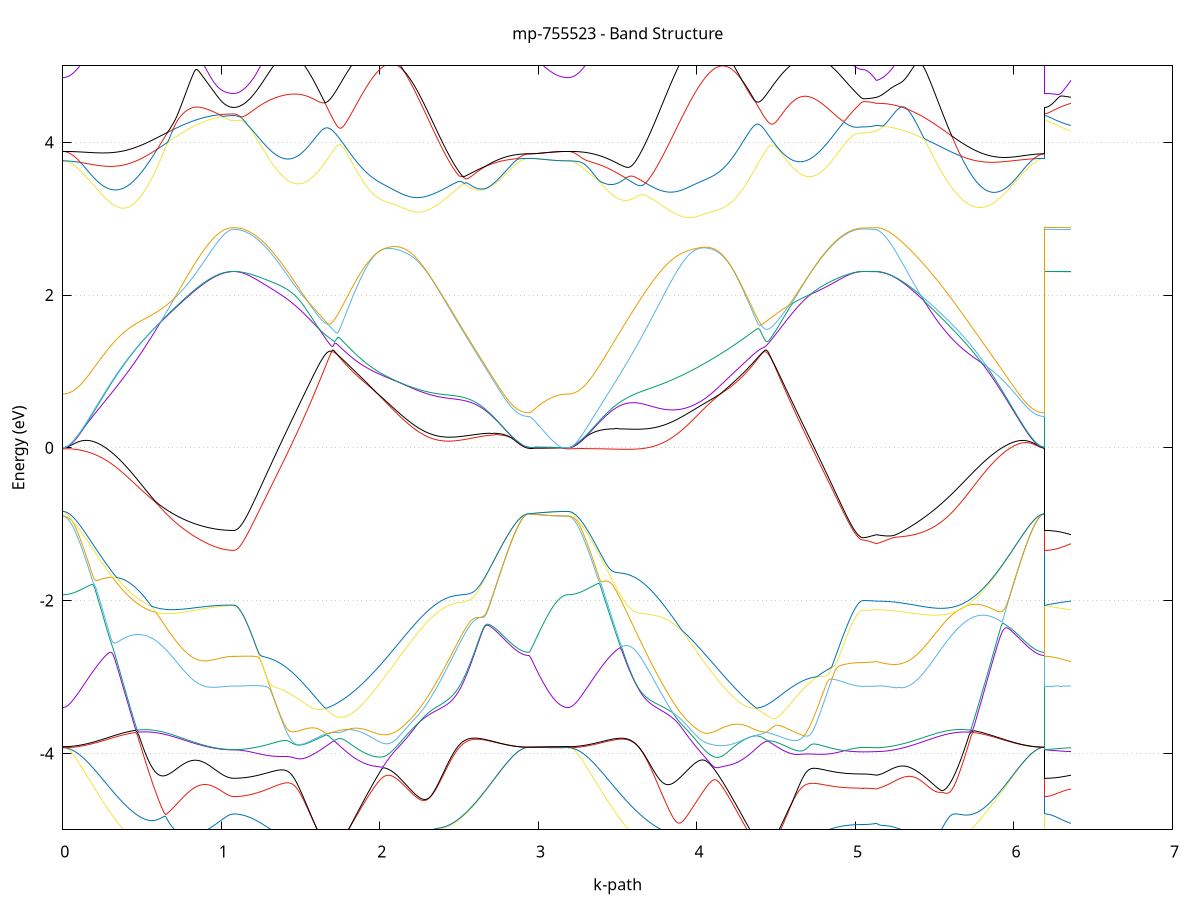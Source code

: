 set title 'mp-755523 - Band Structure'
set xlabel 'k-path'
set ylabel 'Energy (eV)'
set grid y
set yrange [-5:5]
set terminal png size 800,600
set output 'mp-755523_bands_gnuplot.png'
plot '-' using 1:2 with lines notitle, '-' using 1:2 with lines notitle, '-' using 1:2 with lines notitle, '-' using 1:2 with lines notitle, '-' using 1:2 with lines notitle, '-' using 1:2 with lines notitle, '-' using 1:2 with lines notitle, '-' using 1:2 with lines notitle, '-' using 1:2 with lines notitle, '-' using 1:2 with lines notitle, '-' using 1:2 with lines notitle, '-' using 1:2 with lines notitle, '-' using 1:2 with lines notitle, '-' using 1:2 with lines notitle, '-' using 1:2 with lines notitle, '-' using 1:2 with lines notitle, '-' using 1:2 with lines notitle, '-' using 1:2 with lines notitle, '-' using 1:2 with lines notitle, '-' using 1:2 with lines notitle, '-' using 1:2 with lines notitle, '-' using 1:2 with lines notitle, '-' using 1:2 with lines notitle, '-' using 1:2 with lines notitle, '-' using 1:2 with lines notitle, '-' using 1:2 with lines notitle, '-' using 1:2 with lines notitle, '-' using 1:2 with lines notitle, '-' using 1:2 with lines notitle, '-' using 1:2 with lines notitle, '-' using 1:2 with lines notitle, '-' using 1:2 with lines notitle, '-' using 1:2 with lines notitle, '-' using 1:2 with lines notitle, '-' using 1:2 with lines notitle, '-' using 1:2 with lines notitle, '-' using 1:2 with lines notitle, '-' using 1:2 with lines notitle, '-' using 1:2 with lines notitle, '-' using 1:2 with lines notitle, '-' using 1:2 with lines notitle, '-' using 1:2 with lines notitle, '-' using 1:2 with lines notitle, '-' using 1:2 with lines notitle, '-' using 1:2 with lines notitle, '-' using 1:2 with lines notitle, '-' using 1:2 with lines notitle, '-' using 1:2 with lines notitle, '-' using 1:2 with lines notitle, '-' using 1:2 with lines notitle, '-' using 1:2 with lines notitle, '-' using 1:2 with lines notitle, '-' using 1:2 with lines notitle, '-' using 1:2 with lines notitle, '-' using 1:2 with lines notitle, '-' using 1:2 with lines notitle, '-' using 1:2 with lines notitle, '-' using 1:2 with lines notitle, '-' using 1:2 with lines notitle, '-' using 1:2 with lines notitle, '-' using 1:2 with lines notitle, '-' using 1:2 with lines notitle, '-' using 1:2 with lines notitle, '-' using 1:2 with lines notitle
0.000000 -35.358796
0.009987 -35.358796
0.019974 -35.358996
0.029962 -35.359296
0.039949 -35.359696
0.049936 -35.360196
0.059923 -35.360896
0.069910 -35.361596
0.079897 -35.362496
0.089885 -35.363396
0.099872 -35.364496
0.109859 -35.365696
0.119846 -35.366996
0.129833 -35.368396
0.139821 -35.369996
0.149808 -35.371596
0.159795 -35.373296
0.169782 -35.375196
0.179769 -35.377096
0.189757 -35.379096
0.199744 -35.381196
0.209731 -35.383496
0.219718 -35.385796
0.229705 -35.388196
0.239692 -35.390696
0.249680 -35.393296
0.259667 -35.395996
0.269654 -35.398696
0.279641 -35.401496
0.289628 -35.404396
0.299616 -35.407396
0.309603 -35.410496
0.319590 -35.413596
0.329577 -35.416796
0.339564 -35.419996
0.349551 -35.423396
0.359539 -35.426696
0.369526 -35.430196
0.379513 -35.433596
0.389500 -35.437196
0.399487 -35.440696
0.409475 -35.444396
0.419462 -35.447996
0.429449 -35.451696
0.439436 -35.455396
0.449423 -35.459196
0.459410 -35.462996
0.469398 -35.466796
0.479385 -35.470596
0.489372 -35.474396
0.499359 -35.478296
0.509346 -35.482096
0.519334 -35.485996
0.529321 -35.489896
0.539308 -35.493696
0.549295 -35.497596
0.559282 -35.501496
0.569270 -35.505296
0.579257 -35.509196
0.589244 -35.512996
0.599231 -35.516796
0.609218 -35.520596
0.619205 -35.524296
0.629193 -35.528096
0.639180 -35.531796
0.649167 -35.535396
0.659154 -35.538996
0.669141 -35.542596
0.679129 -35.546196
0.689116 -35.549696
0.699103 -35.553096
0.709090 -35.556496
0.719077 -35.559796
0.729064 -35.563096
0.739052 -35.566296
0.749039 -35.569496
0.759026 -35.572596
0.769013 -35.575596
0.779000 -35.578496
0.788988 -35.581396
0.798975 -35.584196
0.808962 -35.586896
0.818949 -35.589596
0.828936 -35.592096
0.838924 -35.594596
0.848911 -35.596996
0.858898 -35.599296
0.868885 -35.601496
0.878872 -35.603696
0.888859 -35.605696
0.898847 -35.607596
0.908834 -35.609496
0.918821 -35.611196
0.928808 -35.612896
0.938795 -35.614396
0.948783 -35.615896
0.958770 -35.617196
0.968757 -35.618396
0.978744 -35.619596
0.988731 -35.620596
0.998718 -35.621496
1.008706 -35.622296
1.018693 -35.622996
1.028680 -35.623596
1.038667 -35.624096
1.048654 -35.624496
1.058642 -35.624796
1.068629 -35.624996
1.078616 -35.624996
1.078616 -35.624996
1.088543 -35.624996
1.098470 -35.624896
1.108397 -35.624796
1.118324 -35.624596
1.128250 -35.624396
1.138177 -35.624196
1.148104 -35.623796
1.158031 -35.623496
1.167958 -35.623096
1.177885 -35.622596
1.187812 -35.622096
1.197739 -35.621596
1.207666 -35.620996
1.217593 -35.620396
1.227520 -35.619696
1.237446 -35.618996
1.247373 -35.618196
1.257300 -35.617396
1.267227 -35.616496
1.277154 -35.615596
1.287081 -35.614596
1.297008 -35.613696
1.306935 -35.612596
1.316862 -35.611496
1.326789 -35.610396
1.336716 -35.609296
1.346642 -35.608096
1.356569 -35.606796
1.366496 -35.605496
1.376423 -35.604196
1.386350 -35.602896
1.396277 -35.601496
1.406204 -35.599996
1.416131 -35.598596
1.426058 -35.597096
1.435985 -35.595496
1.445912 -35.593996
1.455838 -35.592296
1.465765 -35.590696
1.475692 -35.588996
1.485619 -35.587296
1.495546 -35.585596
1.505473 -35.583796
1.515400 -35.581996
1.525327 -35.580196
1.535254 -35.578296
1.545181 -35.576496
1.555108 -35.574496
1.565034 -35.572596
1.574961 -35.570696
1.584888 -35.568696
1.594815 -35.566696
1.604742 -35.564596
1.614669 -35.562596
1.624596 -35.560496
1.634523 -35.558396
1.644450 -35.556296
1.654377 -35.554196
1.664304 -35.552096
1.674230 -35.549896
1.684157 -35.547696
1.694084 -35.545496
1.704011 -35.545296
1.713938 -35.547396
1.713938 -35.547396
1.723918 -35.549496
1.733898 -35.551596
1.743877 -35.553596
1.753857 -35.555496
1.763837 -35.557296
1.773817 -35.559096
1.783796 -35.560696
1.793776 -35.562296
1.803756 -35.563896
1.813736 -35.565296
1.823716 -35.566696
1.833695 -35.567896
1.843675 -35.569096
1.853655 -35.570196
1.863635 -35.571196
1.873614 -35.572096
1.883594 -35.572996
1.893574 -35.573696
1.903554 -35.574296
1.913534 -35.574796
1.923513 -35.575296
1.933493 -35.575596
1.943473 -35.575796
1.953453 -35.575896
1.963432 -35.575996
1.973412 -35.575896
1.983392 -35.575696
1.993372 -35.575396
2.003352 -35.575096
2.013331 -35.574596
2.023311 -35.573996
2.033291 -35.573296
2.043271 -35.572496
2.053250 -35.571596
2.063230 -35.570596
2.073210 -35.569496
2.083190 -35.568296
2.093169 -35.566996
2.103149 -35.565596
2.113129 -35.564096
2.123109 -35.562496
2.133089 -35.560896
2.143068 -35.559096
2.153048 -35.557196
2.163028 -35.555296
2.173008 -35.553196
2.182987 -35.551096
2.192967 -35.548896
2.202947 -35.546596
2.212927 -35.544196
2.222906 -35.541696
2.232886 -35.539196
2.242866 -35.536596
2.252846 -35.533896
2.262826 -35.531196
2.272805 -35.528396
2.282785 -35.525496
2.292765 -35.522596
2.302745 -35.519596
2.312724 -35.516496
2.322704 -35.513396
2.332684 -35.510196
2.342664 -35.507096
2.352644 -35.503796
2.362623 -35.500496
2.372603 -35.497196
2.382583 -35.493896
2.392563 -35.490496
2.402542 -35.487096
2.412522 -35.483696
2.422502 -35.480196
2.432482 -35.476696
2.442461 -35.473296
2.452441 -35.469796
2.462421 -35.466296
2.472401 -35.462796
2.482381 -35.459296
2.492360 -35.455796
2.502340 -35.452396
2.512320 -35.448896
2.522300 -35.445496
2.532279 -35.441996
2.542259 -35.438596
2.552239 -35.435296
2.562219 -35.431896
2.572199 -35.428596
2.582178 -35.425396
2.592158 -35.422196
2.602138 -35.418996
2.612118 -35.415896
2.622097 -35.412796
2.632077 -35.409796
2.642057 -35.406796
2.652037 -35.403896
2.662016 -35.401096
2.671996 -35.398296
2.681976 -35.395596
2.691956 -35.392996
2.701936 -35.390496
2.711915 -35.387996
2.721895 -35.385696
2.731875 -35.383396
2.741855 -35.381196
2.751834 -35.379096
2.761814 -35.376996
2.771794 -35.375096
2.781774 -35.373296
2.791754 -35.371596
2.801733 -35.369996
2.811713 -35.368496
2.821693 -35.366996
2.831673 -35.365696
2.841652 -35.364496
2.851632 -35.363496
2.861612 -35.362496
2.871592 -35.361596
2.881571 -35.360896
2.891551 -35.360196
2.901531 -35.359696
2.911511 -35.359296
2.921491 -35.358996
2.931470 -35.358796
2.941450 -35.358796
2.941450 -35.358796
2.951269 -35.358796
2.961089 -35.358796
2.970908 -35.358796
2.980727 -35.358796
2.990546 -35.358796
3.000366 -35.358796
3.010185 -35.358796
3.020004 -35.358796
3.029824 -35.358796
3.039643 -35.358796
3.049462 -35.358796
3.059281 -35.358796
3.069101 -35.358796
3.078920 -35.358796
3.088739 -35.358796
3.098558 -35.358796
3.108378 -35.358796
3.118197 -35.358796
3.128016 -35.358796
3.137836 -35.358796
3.147655 -35.358796
3.157474 -35.358796
3.167293 -35.358796
3.177113 -35.358796
3.186932 -35.358796
3.186932 -35.358796
3.196925 -35.358796
3.206917 -35.358996
3.216910 -35.359296
3.226902 -35.359696
3.236895 -35.360196
3.246888 -35.360896
3.256880 -35.361596
3.266873 -35.362496
3.276866 -35.363496
3.286858 -35.364596
3.296851 -35.365796
3.306843 -35.367096
3.316836 -35.368496
3.326829 -35.369996
3.336821 -35.371596
3.346814 -35.373296
3.356807 -35.375196
3.366799 -35.377096
3.376792 -35.379096
3.386784 -35.381196
3.396777 -35.383396
3.406770 -35.385696
3.416762 -35.388096
3.426755 -35.390596
3.436748 -35.393096
3.446740 -35.395696
3.456733 -35.398396
3.466725 -35.401196
3.476718 -35.403996
3.486711 -35.406896
3.496703 -35.409896
3.506696 -35.412896
3.516689 -35.415996
3.526681 -35.419096
3.536674 -35.422296
3.546666 -35.425496
3.556659 -35.428796
3.566652 -35.432096
3.576644 -35.435396
3.586637 -35.438796
3.596630 -35.442196
3.606622 -35.445596
3.616615 -35.449096
3.626607 -35.452596
3.636600 -35.455996
3.646593 -35.459496
3.656585 -35.462996
3.666578 -35.466496
3.676571 -35.469996
3.686563 -35.473496
3.696556 -35.476996
3.706548 -35.480396
3.716541 -35.483896
3.726534 -35.487296
3.736526 -35.490696
3.746519 -35.494096
3.756512 -35.497496
3.766504 -35.500796
3.776497 -35.504096
3.786489 -35.507296
3.796482 -35.510496
3.806475 -35.513696
3.816467 -35.516796
3.826460 -35.519796
3.836453 -35.522796
3.846445 -35.525696
3.856438 -35.528596
3.866430 -35.531396
3.876423 -35.534196
3.886416 -35.536796
3.896408 -35.539496
3.906401 -35.541996
3.916394 -35.544396
3.926386 -35.546796
3.936379 -35.549096
3.946371 -35.551296
3.956364 -35.553396
3.966357 -35.555496
3.976349 -35.557396
3.986342 -35.559296
3.996335 -35.560996
4.006327 -35.562696
4.016320 -35.564296
4.026312 -35.565796
4.036305 -35.567196
4.046298 -35.568496
4.056290 -35.569596
4.066283 -35.570696
4.076276 -35.571696
4.086268 -35.572596
4.096261 -35.573396
4.106253 -35.574096
4.116246 -35.574596
4.126239 -35.575096
4.136231 -35.575496
4.146224 -35.575696
4.156217 -35.575896
4.166209 -35.575996
4.176202 -35.575896
4.186194 -35.575796
4.196187 -35.575596
4.206180 -35.575196
4.216172 -35.574796
4.226165 -35.574196
4.236158 -35.573596
4.246150 -35.572896
4.256143 -35.571996
4.266135 -35.571096
4.276128 -35.570096
4.286121 -35.568996
4.296113 -35.567796
4.306106 -35.566496
4.316099 -35.565096
4.326091 -35.563696
4.336084 -35.562096
4.346076 -35.560496
4.356069 -35.558796
4.366062 -35.556996
4.376054 -35.555196
4.386047 -35.553296
4.396040 -35.551296
4.406032 -35.549196
4.416025 -35.547096
4.426017 -35.544896
4.436010 -35.545896
4.436010 -35.545896
4.445909 -35.548096
4.455809 -35.550296
4.465708 -35.552396
4.475607 -35.554496
4.485507 -35.556696
4.495406 -35.558796
4.505305 -35.560796
4.515204 -35.562896
4.525104 -35.564896
4.535003 -35.566996
4.544902 -35.568996
4.554802 -35.570896
4.564701 -35.572896
4.574600 -35.574796
4.584499 -35.576696
4.594399 -35.578596
4.604298 -35.580396
4.614197 -35.582196
4.624097 -35.583996
4.633996 -35.585796
4.643895 -35.587496
4.653794 -35.589196
4.663694 -35.590896
4.673593 -35.592496
4.683492 -35.594096
4.693392 -35.595696
4.703291 -35.597196
4.713190 -35.598696
4.723089 -35.600196
4.732989 -35.601596
4.742888 -35.602996
4.752787 -35.604296
4.762687 -35.605696
4.772586 -35.606896
4.782485 -35.608196
4.792384 -35.609396
4.802284 -35.610496
4.812183 -35.611596
4.822082 -35.612696
4.831982 -35.613696
4.841881 -35.614696
4.851780 -35.615696
4.861679 -35.616596
4.871579 -35.617396
4.881478 -35.618196
4.891377 -35.618996
4.901277 -35.619696
4.911176 -35.620396
4.921075 -35.620996
4.930974 -35.621596
4.940874 -35.622196
4.950773 -35.622596
4.960672 -35.623096
4.970572 -35.623496
4.980471 -35.623896
4.990370 -35.624196
5.000269 -35.624396
5.010169 -35.624596
5.020068 -35.624796
5.029967 -35.624896
5.039867 -35.624996
5.049766 -35.624996
5.049766 -35.624996
5.058962 -35.624996
5.068159 -35.624996
5.077356 -35.624996
5.086552 -35.624996
5.095749 -35.624996
5.104945 -35.624996
5.114142 -35.624996
5.123339 -35.624896
5.132535 -35.624896
5.132535 -35.624896
5.142470 -35.624696
5.152405 -35.624396
5.162340 -35.623996
5.172276 -35.623496
5.182211 -35.622896
5.192146 -35.622196
5.202081 -35.621296
5.212016 -35.620396
5.221951 -35.619296
5.231886 -35.618196
5.241821 -35.616896
5.251756 -35.615496
5.261691 -35.614096
5.271627 -35.612496
5.281562 -35.610896
5.291497 -35.609096
5.301432 -35.607196
5.311367 -35.605296
5.321302 -35.603196
5.331237 -35.601096
5.341172 -35.598896
5.351107 -35.596496
5.361043 -35.594096
5.370978 -35.591696
5.380913 -35.589096
5.390848 -35.586396
5.400783 -35.583696
5.410718 -35.580896
5.420653 -35.577996
5.430588 -35.574996
5.440523 -35.571996
5.450459 -35.568896
5.460394 -35.565796
5.470329 -35.562496
5.480264 -35.559296
5.490199 -35.555896
5.500134 -35.552496
5.510069 -35.549096
5.520004 -35.545596
5.529939 -35.542096
5.539875 -35.538496
5.549810 -35.534896
5.559745 -35.531196
5.569680 -35.527496
5.579615 -35.523796
5.589550 -35.519996
5.599485 -35.516296
5.609420 -35.512496
5.619355 -35.508596
5.629291 -35.504796
5.639226 -35.500996
5.649161 -35.497096
5.659096 -35.493296
5.669031 -35.489396
5.678966 -35.485496
5.688901 -35.481696
5.698836 -35.477796
5.708771 -35.473996
5.718706 -35.470096
5.728642 -35.466296
5.738577 -35.462496
5.748512 -35.458796
5.758447 -35.454996
5.768382 -35.451296
5.778317 -35.447596
5.788252 -35.443996
5.798187 -35.440396
5.808122 -35.436796
5.818058 -35.433296
5.827993 -35.429896
5.837928 -35.426496
5.847863 -35.423096
5.857798 -35.419796
5.867733 -35.416596
5.877668 -35.413396
5.887603 -35.410296
5.897538 -35.407196
5.907474 -35.404196
5.917409 -35.401296
5.927344 -35.398496
5.937279 -35.395796
5.947214 -35.393096
5.957149 -35.390596
5.967084 -35.388096
5.977019 -35.385696
5.986954 -35.383396
5.996890 -35.381096
6.006825 -35.378996
6.016760 -35.376996
6.026695 -35.375096
6.036630 -35.373296
6.046565 -35.371496
6.056500 -35.369896
6.066435 -35.368396
6.076370 -35.366996
6.086306 -35.365696
6.096241 -35.364496
6.106176 -35.363396
6.116111 -35.362496
6.126046 -35.361596
6.135981 -35.360896
6.145916 -35.360196
6.155851 -35.359696
6.165786 -35.359296
6.175722 -35.358996
6.185657 -35.358796
6.195592 -35.358796
6.195592 -35.624996
6.205246 -35.624996
6.214901 -35.624996
6.224555 -35.624996
6.234210 -35.624996
6.243865 -35.624996
6.253519 -35.624996
6.263174 -35.624996
6.272828 -35.624996
6.282483 -35.624996
6.292137 -35.624996
6.301792 -35.624996
6.311446 -35.624996
6.321101 -35.624996
6.330756 -35.624996
6.340410 -35.624896
6.350065 -35.624896
6.359719 -35.624896
e
0.000000 -35.358796
0.009987 -35.358796
0.019974 -35.358996
0.029962 -35.359296
0.039949 -35.359696
0.049936 -35.360196
0.059923 -35.360896
0.069910 -35.361596
0.079897 -35.362496
0.089885 -35.363396
0.099872 -35.364496
0.109859 -35.365696
0.119846 -35.366996
0.129833 -35.368396
0.139821 -35.369996
0.149808 -35.371596
0.159795 -35.373296
0.169782 -35.375196
0.179769 -35.377096
0.189757 -35.379096
0.199744 -35.381196
0.209731 -35.383496
0.219718 -35.385796
0.229705 -35.388196
0.239692 -35.390696
0.249680 -35.393296
0.259667 -35.395996
0.269654 -35.398696
0.279641 -35.401496
0.289628 -35.404396
0.299616 -35.407396
0.309603 -35.410496
0.319590 -35.413596
0.329577 -35.416796
0.339564 -35.419996
0.349551 -35.423396
0.359539 -35.426696
0.369526 -35.430196
0.379513 -35.433596
0.389500 -35.437196
0.399487 -35.440696
0.409475 -35.444396
0.419462 -35.447996
0.429449 -35.451696
0.439436 -35.455396
0.449423 -35.459196
0.459410 -35.462996
0.469398 -35.466796
0.479385 -35.470596
0.489372 -35.474396
0.499359 -35.478296
0.509346 -35.482096
0.519334 -35.485996
0.529321 -35.489896
0.539308 -35.493696
0.549295 -35.497596
0.559282 -35.501496
0.569270 -35.505296
0.579257 -35.509196
0.589244 -35.512996
0.599231 -35.516796
0.609218 -35.520596
0.619205 -35.524296
0.629193 -35.528096
0.639180 -35.531796
0.649167 -35.535396
0.659154 -35.538996
0.669141 -35.542596
0.679129 -35.546196
0.689116 -35.549696
0.699103 -35.553096
0.709090 -35.556496
0.719077 -35.559796
0.729064 -35.563096
0.739052 -35.566296
0.749039 -35.569496
0.759026 -35.572596
0.769013 -35.575596
0.779000 -35.578496
0.788988 -35.581396
0.798975 -35.584196
0.808962 -35.586896
0.818949 -35.589596
0.828936 -35.592096
0.838924 -35.594596
0.848911 -35.596996
0.858898 -35.599296
0.868885 -35.601496
0.878872 -35.603696
0.888859 -35.605696
0.898847 -35.607596
0.908834 -35.609496
0.918821 -35.611196
0.928808 -35.612896
0.938795 -35.614396
0.948783 -35.615896
0.958770 -35.617196
0.968757 -35.618396
0.978744 -35.619596
0.988731 -35.620596
0.998718 -35.621496
1.008706 -35.622296
1.018693 -35.622996
1.028680 -35.623596
1.038667 -35.624096
1.048654 -35.624496
1.058642 -35.624796
1.068629 -35.624996
1.078616 -35.624996
1.078616 -35.624996
1.088543 -35.624996
1.098470 -35.624896
1.108397 -35.624796
1.118324 -35.624596
1.128250 -35.624396
1.138177 -35.624196
1.148104 -35.623796
1.158031 -35.623496
1.167958 -35.623096
1.177885 -35.622596
1.187812 -35.622096
1.197739 -35.621596
1.207666 -35.620996
1.217593 -35.620396
1.227520 -35.619696
1.237446 -35.618996
1.247373 -35.618196
1.257300 -35.617396
1.267227 -35.616496
1.277154 -35.615596
1.287081 -35.614596
1.297008 -35.613696
1.306935 -35.612596
1.316862 -35.611496
1.326789 -35.610396
1.336716 -35.609296
1.346642 -35.608096
1.356569 -35.606796
1.366496 -35.605496
1.376423 -35.604196
1.386350 -35.602896
1.396277 -35.601496
1.406204 -35.599996
1.416131 -35.598596
1.426058 -35.597096
1.435985 -35.595496
1.445912 -35.593896
1.455838 -35.592296
1.465765 -35.590696
1.475692 -35.588996
1.485619 -35.587296
1.495546 -35.585596
1.505473 -35.583796
1.515400 -35.581996
1.525327 -35.580196
1.535254 -35.578296
1.545181 -35.576496
1.555108 -35.574496
1.565034 -35.572596
1.574961 -35.570696
1.584888 -35.568696
1.594815 -35.566696
1.604742 -35.564596
1.614669 -35.562596
1.624596 -35.560496
1.634523 -35.558396
1.644450 -35.556296
1.654377 -35.554196
1.664304 -35.551996
1.674230 -35.549896
1.684157 -35.547696
1.694084 -35.545496
1.704011 -35.545296
1.713938 -35.547396
1.713938 -35.547396
1.723918 -35.549496
1.733898 -35.551596
1.743877 -35.553596
1.753857 -35.555496
1.763837 -35.557296
1.773817 -35.559096
1.783796 -35.560696
1.793776 -35.562296
1.803756 -35.563896
1.813736 -35.565296
1.823716 -35.566696
1.833695 -35.567896
1.843675 -35.569096
1.853655 -35.570196
1.863635 -35.571196
1.873614 -35.572096
1.883594 -35.572996
1.893574 -35.573696
1.903554 -35.574296
1.913534 -35.574796
1.923513 -35.575296
1.933493 -35.575596
1.943473 -35.575796
1.953453 -35.575896
1.963432 -35.575996
1.973412 -35.575896
1.983392 -35.575696
1.993372 -35.575396
2.003352 -35.575096
2.013331 -35.574596
2.023311 -35.573996
2.033291 -35.573296
2.043271 -35.572496
2.053250 -35.571596
2.063230 -35.570596
2.073210 -35.569496
2.083190 -35.568296
2.093169 -35.566996
2.103149 -35.565596
2.113129 -35.564096
2.123109 -35.562496
2.133089 -35.560896
2.143068 -35.559096
2.153048 -35.557196
2.163028 -35.555296
2.173008 -35.553196
2.182987 -35.551096
2.192967 -35.548896
2.202947 -35.546596
2.212927 -35.544196
2.222906 -35.541696
2.232886 -35.539196
2.242866 -35.536596
2.252846 -35.533896
2.262826 -35.531196
2.272805 -35.528396
2.282785 -35.525496
2.292765 -35.522596
2.302745 -35.519596
2.312724 -35.516496
2.322704 -35.513396
2.332684 -35.510196
2.342664 -35.506996
2.352644 -35.503796
2.362623 -35.500496
2.372603 -35.497196
2.382583 -35.493896
2.392563 -35.490496
2.402542 -35.487096
2.412522 -35.483596
2.422502 -35.480196
2.432482 -35.476696
2.442461 -35.473296
2.452441 -35.469796
2.462421 -35.466296
2.472401 -35.462796
2.482381 -35.459296
2.492360 -35.455796
2.502340 -35.452396
2.512320 -35.448896
2.522300 -35.445496
2.532279 -35.441996
2.542259 -35.438596
2.552239 -35.435296
2.562219 -35.431896
2.572199 -35.428596
2.582178 -35.425396
2.592158 -35.422196
2.602138 -35.418996
2.612118 -35.415896
2.622097 -35.412796
2.632077 -35.409796
2.642057 -35.406796
2.652037 -35.403896
2.662016 -35.401096
2.671996 -35.398296
2.681976 -35.395596
2.691956 -35.392996
2.701936 -35.390496
2.711915 -35.387996
2.721895 -35.385696
2.731875 -35.383396
2.741855 -35.381196
2.751834 -35.379096
2.761814 -35.376996
2.771794 -35.375096
2.781774 -35.373296
2.791754 -35.371596
2.801733 -35.369996
2.811713 -35.368496
2.821693 -35.366996
2.831673 -35.365696
2.841652 -35.364496
2.851632 -35.363496
2.861612 -35.362496
2.871592 -35.361596
2.881571 -35.360896
2.891551 -35.360196
2.901531 -35.359696
2.911511 -35.359296
2.921491 -35.358996
2.931470 -35.358796
2.941450 -35.358796
2.941450 -35.358796
2.951269 -35.358796
2.961089 -35.358796
2.970908 -35.358796
2.980727 -35.358796
2.990546 -35.358796
3.000366 -35.358796
3.010185 -35.358796
3.020004 -35.358796
3.029824 -35.358796
3.039643 -35.358796
3.049462 -35.358796
3.059281 -35.358796
3.069101 -35.358796
3.078920 -35.358796
3.088739 -35.358796
3.098558 -35.358796
3.108378 -35.358796
3.118197 -35.358796
3.128016 -35.358796
3.137836 -35.358796
3.147655 -35.358796
3.157474 -35.358796
3.167293 -35.358796
3.177113 -35.358796
3.186932 -35.358796
3.186932 -35.358796
3.196925 -35.358796
3.206917 -35.358996
3.216910 -35.359296
3.226902 -35.359696
3.236895 -35.360196
3.246888 -35.360896
3.256880 -35.361596
3.266873 -35.362496
3.276866 -35.363496
3.286858 -35.364596
3.296851 -35.365796
3.306843 -35.367096
3.316836 -35.368496
3.326829 -35.369996
3.336821 -35.371596
3.346814 -35.373296
3.356807 -35.375196
3.366799 -35.377096
3.376792 -35.379096
3.386784 -35.381196
3.396777 -35.383396
3.406770 -35.385696
3.416762 -35.388096
3.426755 -35.390596
3.436748 -35.393096
3.446740 -35.395696
3.456733 -35.398396
3.466725 -35.401196
3.476718 -35.403996
3.486711 -35.406896
3.496703 -35.409896
3.506696 -35.412896
3.516689 -35.415996
3.526681 -35.419096
3.536674 -35.422296
3.546666 -35.425496
3.556659 -35.428796
3.566652 -35.432096
3.576644 -35.435396
3.586637 -35.438796
3.596630 -35.442196
3.606622 -35.445596
3.616615 -35.449096
3.626607 -35.452596
3.636600 -35.455996
3.646593 -35.459496
3.656585 -35.462996
3.666578 -35.466496
3.676571 -35.469996
3.686563 -35.473496
3.696556 -35.476996
3.706548 -35.480396
3.716541 -35.483896
3.726534 -35.487296
3.736526 -35.490696
3.746519 -35.494096
3.756512 -35.497496
3.766504 -35.500796
3.776497 -35.504096
3.786489 -35.507296
3.796482 -35.510496
3.806475 -35.513596
3.816467 -35.516796
3.826460 -35.519796
3.836453 -35.522796
3.846445 -35.525696
3.856438 -35.528596
3.866430 -35.531396
3.876423 -35.534196
3.886416 -35.536796
3.896408 -35.539396
3.906401 -35.541996
3.916394 -35.544396
3.926386 -35.546796
3.936379 -35.549096
3.946371 -35.551296
3.956364 -35.553396
3.966357 -35.555496
3.976349 -35.557396
3.986342 -35.559296
3.996335 -35.560996
4.006327 -35.562696
4.016320 -35.564296
4.026312 -35.565796
4.036305 -35.567196
4.046298 -35.568496
4.056290 -35.569596
4.066283 -35.570696
4.076276 -35.571696
4.086268 -35.572596
4.096261 -35.573396
4.106253 -35.574096
4.116246 -35.574596
4.126239 -35.575096
4.136231 -35.575496
4.146224 -35.575696
4.156217 -35.575896
4.166209 -35.575996
4.176202 -35.575896
4.186194 -35.575796
4.196187 -35.575596
4.206180 -35.575196
4.216172 -35.574796
4.226165 -35.574196
4.236158 -35.573596
4.246150 -35.572796
4.256143 -35.571996
4.266135 -35.571096
4.276128 -35.570096
4.286121 -35.568996
4.296113 -35.567796
4.306106 -35.566496
4.316099 -35.565096
4.326091 -35.563596
4.336084 -35.562096
4.346076 -35.560496
4.356069 -35.558796
4.366062 -35.556996
4.376054 -35.555196
4.386047 -35.553296
4.396040 -35.551296
4.406032 -35.549196
4.416025 -35.547096
4.426017 -35.544896
4.436010 -35.545896
4.436010 -35.545896
4.445909 -35.548096
4.455809 -35.550296
4.465708 -35.552396
4.475607 -35.554496
4.485507 -35.556696
4.495406 -35.558796
4.505305 -35.560796
4.515204 -35.562896
4.525104 -35.564896
4.535003 -35.566996
4.544902 -35.568996
4.554802 -35.570896
4.564701 -35.572896
4.574600 -35.574796
4.584499 -35.576696
4.594399 -35.578596
4.604298 -35.580396
4.614197 -35.582196
4.624097 -35.583996
4.633996 -35.585796
4.643895 -35.587496
4.653794 -35.589196
4.663694 -35.590896
4.673593 -35.592496
4.683492 -35.594096
4.693392 -35.595696
4.703291 -35.597196
4.713190 -35.598696
4.723089 -35.600196
4.732989 -35.601596
4.742888 -35.602996
4.752787 -35.604296
4.762687 -35.605696
4.772586 -35.606896
4.782485 -35.608196
4.792384 -35.609396
4.802284 -35.610496
4.812183 -35.611596
4.822082 -35.612696
4.831982 -35.613696
4.841881 -35.614696
4.851780 -35.615596
4.861679 -35.616496
4.871579 -35.617396
4.881478 -35.618196
4.891377 -35.618996
4.901277 -35.619696
4.911176 -35.620396
4.921075 -35.620996
4.930974 -35.621596
4.940874 -35.622196
4.950773 -35.622596
4.960672 -35.623096
4.970572 -35.623496
4.980471 -35.623896
4.990370 -35.624196
5.000269 -35.624396
5.010169 -35.624596
5.020068 -35.624796
5.029967 -35.624896
5.039867 -35.624996
5.049766 -35.624996
5.049766 -35.624996
5.058962 -35.624996
5.068159 -35.624996
5.077356 -35.624996
5.086552 -35.624996
5.095749 -35.624996
5.104945 -35.624996
5.114142 -35.624996
5.123339 -35.624896
5.132535 -35.624896
5.132535 -35.624896
5.142470 -35.624696
5.152405 -35.624396
5.162340 -35.623996
5.172276 -35.623496
5.182211 -35.622896
5.192146 -35.622196
5.202081 -35.621296
5.212016 -35.620396
5.221951 -35.619296
5.231886 -35.618196
5.241821 -35.616896
5.251756 -35.615496
5.261691 -35.614096
5.271627 -35.612496
5.281562 -35.610896
5.291497 -35.609096
5.301432 -35.607196
5.311367 -35.605296
5.321302 -35.603196
5.331237 -35.601096
5.341172 -35.598896
5.351107 -35.596496
5.361043 -35.594096
5.370978 -35.591596
5.380913 -35.589096
5.390848 -35.586396
5.400783 -35.583696
5.410718 -35.580896
5.420653 -35.577996
5.430588 -35.574996
5.440523 -35.571996
5.450459 -35.568896
5.460394 -35.565796
5.470329 -35.562496
5.480264 -35.559296
5.490199 -35.555896
5.500134 -35.552496
5.510069 -35.549096
5.520004 -35.545596
5.529939 -35.542096
5.539875 -35.538496
5.549810 -35.534896
5.559745 -35.531196
5.569680 -35.527496
5.579615 -35.523796
5.589550 -35.519996
5.599485 -35.516296
5.609420 -35.512496
5.619355 -35.508596
5.629291 -35.504796
5.639226 -35.500996
5.649161 -35.497096
5.659096 -35.493196
5.669031 -35.489396
5.678966 -35.485496
5.688901 -35.481696
5.698836 -35.477796
5.708771 -35.473996
5.718706 -35.470096
5.728642 -35.466296
5.738577 -35.462496
5.748512 -35.458796
5.758447 -35.454996
5.768382 -35.451296
5.778317 -35.447596
5.788252 -35.443996
5.798187 -35.440396
5.808122 -35.436796
5.818058 -35.433296
5.827993 -35.429896
5.837928 -35.426496
5.847863 -35.423096
5.857798 -35.419796
5.867733 -35.416496
5.877668 -35.413396
5.887603 -35.410296
5.897538 -35.407196
5.907474 -35.404196
5.917409 -35.401296
5.927344 -35.398496
5.937279 -35.395796
5.947214 -35.393096
5.957149 -35.390596
5.967084 -35.388096
5.977019 -35.385696
5.986954 -35.383396
5.996890 -35.381096
6.006825 -35.378996
6.016760 -35.376996
6.026695 -35.375096
6.036630 -35.373296
6.046565 -35.371496
6.056500 -35.369896
6.066435 -35.368396
6.076370 -35.366996
6.086306 -35.365696
6.096241 -35.364496
6.106176 -35.363396
6.116111 -35.362496
6.126046 -35.361596
6.135981 -35.360896
6.145916 -35.360196
6.155851 -35.359696
6.165786 -35.359296
6.175722 -35.358996
6.185657 -35.358796
6.195592 -35.358796
6.195592 -35.624996
6.205246 -35.624996
6.214901 -35.624996
6.224555 -35.624996
6.234210 -35.624996
6.243865 -35.624996
6.253519 -35.624996
6.263174 -35.624996
6.272828 -35.624996
6.282483 -35.624996
6.292137 -35.624996
6.301792 -35.624996
6.311446 -35.624996
6.321101 -35.624996
6.330756 -35.624996
6.340410 -35.624896
6.350065 -35.624896
6.359719 -35.624896
e
0.000000 -35.358796
0.009987 -35.358796
0.019974 -35.358796
0.029962 -35.358896
0.039949 -35.358996
0.049936 -35.359096
0.059923 -35.359296
0.069910 -35.359396
0.079897 -35.359596
0.089885 -35.359896
0.099872 -35.360096
0.109859 -35.360396
0.119846 -35.360696
0.129833 -35.360996
0.139821 -35.361396
0.149808 -35.361696
0.159795 -35.362096
0.169782 -35.362496
0.179769 -35.362996
0.189757 -35.363496
0.199744 -35.363896
0.209731 -35.364496
0.219718 -35.364996
0.229705 -35.365596
0.239692 -35.366096
0.249680 -35.366696
0.259667 -35.367296
0.269654 -35.367996
0.279641 -35.368596
0.289628 -35.369296
0.299616 -35.369996
0.309603 -35.370696
0.319590 -35.371396
0.329577 -35.372196
0.339564 -35.372896
0.349551 -35.373696
0.359539 -35.374496
0.369526 -35.375296
0.379513 -35.376096
0.389500 -35.376896
0.399487 -35.377696
0.409475 -35.378596
0.419462 -35.379396
0.429449 -35.380296
0.439436 -35.381096
0.449423 -35.381996
0.459410 -35.382896
0.469398 -35.383796
0.479385 -35.384696
0.489372 -35.385596
0.499359 -35.386496
0.509346 -35.387396
0.519334 -35.388296
0.529321 -35.389196
0.539308 -35.390096
0.549295 -35.390996
0.559282 -35.391896
0.569270 -35.392796
0.579257 -35.393696
0.589244 -35.394596
0.599231 -35.395496
0.609218 -35.396396
0.619205 -35.397296
0.629193 -35.398196
0.639180 -35.398996
0.649167 -35.399896
0.659154 -35.400696
0.669141 -35.401596
0.679129 -35.402396
0.689116 -35.403296
0.699103 -35.404096
0.709090 -35.404896
0.719077 -35.405696
0.729064 -35.406396
0.739052 -35.407196
0.749039 -35.407896
0.759026 -35.408696
0.769013 -35.409396
0.779000 -35.410096
0.788988 -35.410796
0.798975 -35.411396
0.808962 -35.412096
0.818949 -35.412696
0.828936 -35.413296
0.838924 -35.413896
0.848911 -35.414496
0.858898 -35.414996
0.868885 -35.415596
0.878872 -35.416096
0.888859 -35.416596
0.898847 -35.416996
0.908834 -35.417496
0.918821 -35.417896
0.928808 -35.418296
0.938795 -35.418596
0.948783 -35.418996
0.958770 -35.419296
0.968757 -35.419596
0.978744 -35.419896
0.988731 -35.420096
0.998718 -35.420296
1.008706 -35.420496
1.018693 -35.420696
1.028680 -35.420796
1.038667 -35.420996
1.048654 -35.421096
1.058642 -35.421096
1.068629 -35.421196
1.078616 -35.421196
1.078616 -35.421196
1.088543 -35.421196
1.098470 -35.421396
1.108397 -35.421596
1.118324 -35.421896
1.128250 -35.422396
1.138177 -35.422896
1.148104 -35.423496
1.158031 -35.424196
1.167958 -35.424996
1.177885 -35.425896
1.187812 -35.426896
1.197739 -35.427996
1.207666 -35.429096
1.217593 -35.430396
1.227520 -35.431696
1.237446 -35.433096
1.247373 -35.434596
1.257300 -35.436196
1.267227 -35.437896
1.277154 -35.439596
1.287081 -35.441396
1.297008 -35.443296
1.306935 -35.445196
1.316862 -35.447196
1.326789 -35.449296
1.336716 -35.451396
1.346642 -35.453596
1.356569 -35.455796
1.366496 -35.458096
1.376423 -35.460496
1.386350 -35.462896
1.396277 -35.465296
1.406204 -35.467796
1.416131 -35.470296
1.426058 -35.472896
1.435985 -35.475496
1.445912 -35.478096
1.455838 -35.480696
1.465765 -35.483396
1.475692 -35.485996
1.485619 -35.488696
1.495546 -35.491396
1.505473 -35.494196
1.515400 -35.496896
1.525327 -35.499596
1.535254 -35.502296
1.545181 -35.505096
1.555108 -35.507796
1.565034 -35.510496
1.574961 -35.513196
1.584888 -35.515796
1.594815 -35.518496
1.604742 -35.521096
1.614669 -35.523696
1.624596 -35.526196
1.634523 -35.528796
1.644450 -35.531296
1.654377 -35.533696
1.664304 -35.536096
1.674230 -35.538496
1.684157 -35.540796
1.694084 -35.543096
1.704011 -35.543296
1.713938 -35.541096
1.713938 -35.541096
1.723918 -35.538896
1.733898 -35.536596
1.743877 -35.534296
1.753857 -35.532096
1.763837 -35.529796
1.773817 -35.527496
1.783796 -35.525196
1.793776 -35.522896
1.803756 -35.520596
1.813736 -35.518296
1.823716 -35.515896
1.833695 -35.513596
1.843675 -35.511296
1.853655 -35.508996
1.863635 -35.506596
1.873614 -35.504296
1.883594 -35.501996
1.893574 -35.499696
1.903554 -35.497296
1.913534 -35.494996
1.923513 -35.492696
1.933493 -35.490396
1.943473 -35.488096
1.953453 -35.485796
1.963432 -35.483496
1.973412 -35.481196
1.983392 -35.478896
1.993372 -35.476696
2.003352 -35.474396
2.013331 -35.472196
2.023311 -35.469896
2.033291 -35.467696
2.043271 -35.465496
2.053250 -35.463296
2.063230 -35.461096
2.073210 -35.458896
2.083190 -35.456796
2.093169 -35.454596
2.103149 -35.452496
2.113129 -35.450396
2.123109 -35.448296
2.133089 -35.446196
2.143068 -35.444196
2.153048 -35.442096
2.163028 -35.440096
2.173008 -35.438096
2.182987 -35.436096
2.192967 -35.434196
2.202947 -35.432196
2.212927 -35.430296
2.222906 -35.428396
2.232886 -35.426496
2.242866 -35.424696
2.252846 -35.422896
2.262826 -35.420996
2.272805 -35.419296
2.282785 -35.417496
2.292765 -35.415696
2.302745 -35.413996
2.312724 -35.412296
2.322704 -35.410696
2.332684 -35.408996
2.342664 -35.407396
2.352644 -35.405796
2.362623 -35.404196
2.372603 -35.402696
2.382583 -35.401196
2.392563 -35.399696
2.402542 -35.398196
2.412522 -35.396696
2.422502 -35.395296
2.432482 -35.393896
2.442461 -35.392596
2.452441 -35.391196
2.462421 -35.389896
2.472401 -35.388596
2.482381 -35.387396
2.492360 -35.386096
2.502340 -35.384896
2.512320 -35.383796
2.522300 -35.382596
2.532279 -35.381496
2.542259 -35.380396
2.552239 -35.379296
2.562219 -35.378296
2.572199 -35.377296
2.582178 -35.376296
2.592158 -35.375296
2.602138 -35.374396
2.612118 -35.373496
2.622097 -35.372596
2.632077 -35.371696
2.642057 -35.370896
2.652037 -35.370096
2.662016 -35.369296
2.671996 -35.368596
2.681976 -35.367896
2.691956 -35.367196
2.701936 -35.366496
2.711915 -35.365896
2.721895 -35.365296
2.731875 -35.364696
2.741855 -35.364196
2.751834 -35.363596
2.761814 -35.363096
2.771794 -35.362696
2.781774 -35.362196
2.791754 -35.361796
2.801733 -35.361396
2.811713 -35.360996
2.821693 -35.360696
2.831673 -35.360396
2.841652 -35.360096
2.851632 -35.359896
2.861612 -35.359596
2.871592 -35.359396
2.881571 -35.359296
2.891551 -35.359096
2.901531 -35.358996
2.911511 -35.358896
2.921491 -35.358796
2.931470 -35.358796
2.941450 -35.358796
2.941450 -35.358796
2.951269 -35.358796
2.961089 -35.358796
2.970908 -35.358796
2.980727 -35.358796
2.990546 -35.358796
3.000366 -35.358796
3.010185 -35.358796
3.020004 -35.358796
3.029824 -35.358796
3.039643 -35.358796
3.049462 -35.358796
3.059281 -35.358796
3.069101 -35.358796
3.078920 -35.358796
3.088739 -35.358796
3.098558 -35.358796
3.108378 -35.358796
3.118197 -35.358796
3.128016 -35.358796
3.137836 -35.358796
3.147655 -35.358796
3.157474 -35.358796
3.167293 -35.358796
3.177113 -35.358796
3.186932 -35.358796
3.186932 -35.358796
3.196925 -35.358796
3.206917 -35.358796
3.216910 -35.358896
3.226902 -35.358996
3.236895 -35.359096
3.246888 -35.359296
3.256880 -35.359396
3.266873 -35.359596
3.276866 -35.359896
3.286858 -35.360096
3.296851 -35.360396
3.306843 -35.360696
3.316836 -35.361096
3.326829 -35.361396
3.336821 -35.361796
3.346814 -35.362196
3.356807 -35.362696
3.366799 -35.363096
3.376792 -35.363596
3.386784 -35.364196
3.396777 -35.364696
3.406770 -35.365296
3.416762 -35.365896
3.426755 -35.366496
3.436748 -35.367196
3.446740 -35.367896
3.456733 -35.368596
3.466725 -35.369396
3.476718 -35.370096
3.486711 -35.370896
3.496703 -35.371796
3.506696 -35.372596
3.516689 -35.373496
3.526681 -35.374396
3.536674 -35.375296
3.546666 -35.376296
3.556659 -35.377296
3.566652 -35.378296
3.576644 -35.379396
3.586637 -35.380396
3.596630 -35.381496
3.606622 -35.382696
3.616615 -35.383796
3.626607 -35.384996
3.636600 -35.386196
3.646593 -35.387396
3.656585 -35.388696
3.666578 -35.389996
3.676571 -35.391296
3.686563 -35.392696
3.696556 -35.393996
3.706548 -35.395396
3.716541 -35.396796
3.726534 -35.398296
3.736526 -35.399796
3.746519 -35.401296
3.756512 -35.402796
3.766504 -35.404296
3.776497 -35.405896
3.786489 -35.407496
3.796482 -35.409096
3.806475 -35.410796
3.816467 -35.412496
3.826460 -35.414196
3.836453 -35.415896
3.846445 -35.417596
3.856438 -35.419396
3.866430 -35.421196
3.876423 -35.422996
3.886416 -35.424896
3.896408 -35.426696
3.906401 -35.428596
3.916394 -35.430496
3.926386 -35.432396
3.936379 -35.434396
3.946371 -35.436296
3.956364 -35.438296
3.966357 -35.440296
3.976349 -35.442396
3.986342 -35.444396
3.996335 -35.446496
4.006327 -35.448496
4.016320 -35.450596
4.026312 -35.452796
4.036305 -35.454896
4.046298 -35.456996
4.056290 -35.459196
4.066283 -35.461396
4.076276 -35.463596
4.086268 -35.465796
4.096261 -35.467996
4.106253 -35.470196
4.116246 -35.472396
4.126239 -35.474696
4.136231 -35.476896
4.146224 -35.479196
4.156217 -35.481496
4.166209 -35.483796
4.176202 -35.486096
4.186194 -35.488396
4.196187 -35.490696
4.206180 -35.492996
4.216172 -35.495296
4.226165 -35.497596
4.236158 -35.499996
4.246150 -35.502296
4.256143 -35.504596
4.266135 -35.506996
4.276128 -35.509296
4.286121 -35.511596
4.296113 -35.513896
4.306106 -35.516296
4.316099 -35.518596
4.326091 -35.520896
4.336084 -35.523196
4.346076 -35.525496
4.356069 -35.527796
4.366062 -35.530096
4.376054 -35.532396
4.386047 -35.534696
4.396040 -35.536996
4.406032 -35.539196
4.416025 -35.541496
4.426017 -35.543696
4.436010 -35.542696
4.436010 -35.542696
4.445909 -35.540396
4.455809 -35.538096
4.465708 -35.535696
4.475607 -35.533296
4.485507 -35.530896
4.495406 -35.528396
4.505305 -35.525896
4.515204 -35.523296
4.525104 -35.520696
4.535003 -35.518096
4.544902 -35.515396
4.554802 -35.512796
4.564701 -35.510096
4.574600 -35.507396
4.584499 -35.504696
4.594399 -35.501996
4.604298 -35.499296
4.614197 -35.496596
4.624097 -35.493796
4.633996 -35.491096
4.643895 -35.488396
4.653794 -35.485696
4.663694 -35.483096
4.673593 -35.480396
4.683492 -35.477796
4.693392 -35.475196
4.703291 -35.472596
4.713190 -35.470096
4.723089 -35.467596
4.732989 -35.465096
4.742888 -35.462696
4.752787 -35.460296
4.762687 -35.457996
4.772586 -35.455696
4.782485 -35.453396
4.792384 -35.451296
4.802284 -35.449096
4.812183 -35.447096
4.822082 -35.445096
4.831982 -35.443096
4.841881 -35.441296
4.851780 -35.439496
4.861679 -35.437796
4.871579 -35.436096
4.881478 -35.434596
4.891377 -35.433096
4.901277 -35.431696
4.911176 -35.430296
4.921075 -35.429096
4.930974 -35.427896
4.940874 -35.426896
4.950773 -35.425896
4.960672 -35.424996
4.970572 -35.424196
4.980471 -35.423496
4.990370 -35.422896
5.000269 -35.422396
5.010169 -35.421896
5.020068 -35.421596
5.029967 -35.421396
5.039867 -35.421196
5.049766 -35.421196
5.049766 -35.421196
5.058962 -35.421196
5.068159 -35.421196
5.077356 -35.421196
5.086552 -35.421196
5.095749 -35.421196
5.104945 -35.421196
5.114142 -35.421196
5.123339 -35.421196
5.132535 -35.421096
5.132535 -35.421096
5.142470 -35.421096
5.152405 -35.420996
5.162340 -35.420896
5.172276 -35.420796
5.182211 -35.420696
5.192146 -35.420496
5.202081 -35.420296
5.212016 -35.420096
5.221951 -35.419796
5.231886 -35.419496
5.241821 -35.419196
5.251756 -35.418896
5.261691 -35.418596
5.271627 -35.418196
5.281562 -35.417796
5.291497 -35.417396
5.301432 -35.416896
5.311367 -35.416496
5.321302 -35.415996
5.331237 -35.415496
5.341172 -35.414896
5.351107 -35.414396
5.361043 -35.413796
5.370978 -35.413196
5.380913 -35.412596
5.390848 -35.411996
5.400783 -35.411296
5.410718 -35.410596
5.420653 -35.409996
5.430588 -35.409296
5.440523 -35.408496
5.450459 -35.407796
5.460394 -35.407096
5.470329 -35.406296
5.480264 -35.405496
5.490199 -35.404696
5.500134 -35.403896
5.510069 -35.403096
5.520004 -35.402296
5.529939 -35.401496
5.539875 -35.400596
5.549810 -35.399796
5.559745 -35.398896
5.569680 -35.397996
5.579615 -35.397096
5.589550 -35.396296
5.599485 -35.395396
5.609420 -35.394496
5.619355 -35.393596
5.629291 -35.392696
5.639226 -35.391796
5.649161 -35.390896
5.659096 -35.389996
5.669031 -35.389096
5.678966 -35.388196
5.688901 -35.387296
5.698836 -35.386396
5.708771 -35.385496
5.718706 -35.384596
5.728642 -35.383696
5.738577 -35.382796
5.748512 -35.381896
5.758447 -35.380996
5.768382 -35.380196
5.778317 -35.379296
5.788252 -35.378496
5.798187 -35.377596
5.808122 -35.376796
5.818058 -35.375996
5.827993 -35.375196
5.837928 -35.374396
5.847863 -35.373596
5.857798 -35.372896
5.867733 -35.372096
5.877668 -35.371396
5.887603 -35.370596
5.897538 -35.369896
5.907474 -35.369296
5.917409 -35.368596
5.927344 -35.367896
5.937279 -35.367296
5.947214 -35.366696
5.957149 -35.366096
5.967084 -35.365496
5.977019 -35.364996
5.986954 -35.364396
5.996890 -35.363896
6.006825 -35.363396
6.016760 -35.362996
6.026695 -35.362496
6.036630 -35.362096
6.046565 -35.361696
6.056500 -35.361296
6.066435 -35.360996
6.076370 -35.360696
6.086306 -35.360396
6.096241 -35.360096
6.106176 -35.359796
6.116111 -35.359596
6.126046 -35.359396
6.135981 -35.359296
6.145916 -35.359096
6.155851 -35.358996
6.165786 -35.358896
6.175722 -35.358796
6.185657 -35.358796
6.195592 -35.358796
6.195592 -35.421196
6.205246 -35.421196
6.214901 -35.421196
6.224555 -35.421196
6.234210 -35.421196
6.243865 -35.421196
6.253519 -35.421196
6.263174 -35.421196
6.272828 -35.421196
6.282483 -35.421196
6.292137 -35.421196
6.301792 -35.421196
6.311446 -35.421196
6.321101 -35.421196
6.330756 -35.421196
6.340410 -35.421196
6.350065 -35.421196
6.359719 -35.421096
e
0.000000 -35.358796
0.009987 -35.358796
0.019974 -35.358796
0.029962 -35.358896
0.039949 -35.358996
0.049936 -35.359096
0.059923 -35.359296
0.069910 -35.359396
0.079897 -35.359596
0.089885 -35.359896
0.099872 -35.360096
0.109859 -35.360396
0.119846 -35.360696
0.129833 -35.360996
0.139821 -35.361396
0.149808 -35.361696
0.159795 -35.362096
0.169782 -35.362496
0.179769 -35.362996
0.189757 -35.363496
0.199744 -35.363896
0.209731 -35.364496
0.219718 -35.364996
0.229705 -35.365596
0.239692 -35.366096
0.249680 -35.366696
0.259667 -35.367296
0.269654 -35.367996
0.279641 -35.368596
0.289628 -35.369296
0.299616 -35.369996
0.309603 -35.370696
0.319590 -35.371396
0.329577 -35.372196
0.339564 -35.372896
0.349551 -35.373696
0.359539 -35.374496
0.369526 -35.375296
0.379513 -35.376096
0.389500 -35.376896
0.399487 -35.377696
0.409475 -35.378596
0.419462 -35.379396
0.429449 -35.380296
0.439436 -35.381096
0.449423 -35.381996
0.459410 -35.382896
0.469398 -35.383796
0.479385 -35.384696
0.489372 -35.385596
0.499359 -35.386496
0.509346 -35.387396
0.519334 -35.388296
0.529321 -35.389196
0.539308 -35.390096
0.549295 -35.390996
0.559282 -35.391896
0.569270 -35.392796
0.579257 -35.393696
0.589244 -35.394596
0.599231 -35.395496
0.609218 -35.396396
0.619205 -35.397296
0.629193 -35.398196
0.639180 -35.398996
0.649167 -35.399896
0.659154 -35.400696
0.669141 -35.401596
0.679129 -35.402396
0.689116 -35.403296
0.699103 -35.404096
0.709090 -35.404896
0.719077 -35.405696
0.729064 -35.406396
0.739052 -35.407196
0.749039 -35.407896
0.759026 -35.408696
0.769013 -35.409396
0.779000 -35.410096
0.788988 -35.410796
0.798975 -35.411396
0.808962 -35.412096
0.818949 -35.412696
0.828936 -35.413296
0.838924 -35.413896
0.848911 -35.414496
0.858898 -35.414996
0.868885 -35.415596
0.878872 -35.416096
0.888859 -35.416596
0.898847 -35.416996
0.908834 -35.417496
0.918821 -35.417896
0.928808 -35.418296
0.938795 -35.418596
0.948783 -35.418996
0.958770 -35.419296
0.968757 -35.419596
0.978744 -35.419896
0.988731 -35.420096
0.998718 -35.420296
1.008706 -35.420496
1.018693 -35.420696
1.028680 -35.420796
1.038667 -35.420996
1.048654 -35.421096
1.058642 -35.421096
1.068629 -35.421196
1.078616 -35.421196
1.078616 -35.421196
1.088543 -35.421196
1.098470 -35.421396
1.108397 -35.421596
1.118324 -35.421896
1.128250 -35.422396
1.138177 -35.422896
1.148104 -35.423496
1.158031 -35.424196
1.167958 -35.424996
1.177885 -35.425896
1.187812 -35.426896
1.197739 -35.427996
1.207666 -35.429096
1.217593 -35.430396
1.227520 -35.431696
1.237446 -35.433096
1.247373 -35.434596
1.257300 -35.436196
1.267227 -35.437896
1.277154 -35.439596
1.287081 -35.441396
1.297008 -35.443296
1.306935 -35.445196
1.316862 -35.447196
1.326789 -35.449296
1.336716 -35.451396
1.346642 -35.453596
1.356569 -35.455796
1.366496 -35.458096
1.376423 -35.460496
1.386350 -35.462896
1.396277 -35.465296
1.406204 -35.467796
1.416131 -35.470296
1.426058 -35.472896
1.435985 -35.475496
1.445912 -35.478096
1.455838 -35.480696
1.465765 -35.483396
1.475692 -35.485996
1.485619 -35.488696
1.495546 -35.491396
1.505473 -35.494196
1.515400 -35.496896
1.525327 -35.499596
1.535254 -35.502296
1.545181 -35.505096
1.555108 -35.507796
1.565034 -35.510496
1.574961 -35.513096
1.584888 -35.515796
1.594815 -35.518496
1.604742 -35.521096
1.614669 -35.523696
1.624596 -35.526196
1.634523 -35.528796
1.644450 -35.531296
1.654377 -35.533696
1.664304 -35.536096
1.674230 -35.538496
1.684157 -35.540796
1.694084 -35.543096
1.704011 -35.543296
1.713938 -35.541096
1.713938 -35.541096
1.723918 -35.538896
1.733898 -35.536596
1.743877 -35.534296
1.753857 -35.532096
1.763837 -35.529796
1.773817 -35.527496
1.783796 -35.525196
1.793776 -35.522896
1.803756 -35.520596
1.813736 -35.518296
1.823716 -35.515896
1.833695 -35.513596
1.843675 -35.511296
1.853655 -35.508996
1.863635 -35.506596
1.873614 -35.504296
1.883594 -35.501996
1.893574 -35.499696
1.903554 -35.497296
1.913534 -35.494996
1.923513 -35.492696
1.933493 -35.490396
1.943473 -35.488096
1.953453 -35.485796
1.963432 -35.483496
1.973412 -35.481196
1.983392 -35.478896
1.993372 -35.476696
2.003352 -35.474396
2.013331 -35.472196
2.023311 -35.469896
2.033291 -35.467696
2.043271 -35.465496
2.053250 -35.463296
2.063230 -35.461096
2.073210 -35.458896
2.083190 -35.456796
2.093169 -35.454596
2.103149 -35.452496
2.113129 -35.450396
2.123109 -35.448296
2.133089 -35.446196
2.143068 -35.444196
2.153048 -35.442096
2.163028 -35.440096
2.173008 -35.438096
2.182987 -35.436096
2.192967 -35.434196
2.202947 -35.432196
2.212927 -35.430296
2.222906 -35.428396
2.232886 -35.426496
2.242866 -35.424696
2.252846 -35.422896
2.262826 -35.420996
2.272805 -35.419296
2.282785 -35.417496
2.292765 -35.415696
2.302745 -35.413996
2.312724 -35.412296
2.322704 -35.410696
2.332684 -35.408996
2.342664 -35.407396
2.352644 -35.405796
2.362623 -35.404196
2.372603 -35.402696
2.382583 -35.401196
2.392563 -35.399696
2.402542 -35.398196
2.412522 -35.396696
2.422502 -35.395296
2.432482 -35.393896
2.442461 -35.392596
2.452441 -35.391196
2.462421 -35.389896
2.472401 -35.388596
2.482381 -35.387396
2.492360 -35.386096
2.502340 -35.384896
2.512320 -35.383796
2.522300 -35.382596
2.532279 -35.381496
2.542259 -35.380396
2.552239 -35.379296
2.562219 -35.378296
2.572199 -35.377196
2.582178 -35.376296
2.592158 -35.375296
2.602138 -35.374396
2.612118 -35.373496
2.622097 -35.372596
2.632077 -35.371696
2.642057 -35.370896
2.652037 -35.370096
2.662016 -35.369296
2.671996 -35.368596
2.681976 -35.367896
2.691956 -35.367196
2.701936 -35.366496
2.711915 -35.365896
2.721895 -35.365296
2.731875 -35.364696
2.741855 -35.364196
2.751834 -35.363596
2.761814 -35.363096
2.771794 -35.362696
2.781774 -35.362196
2.791754 -35.361796
2.801733 -35.361396
2.811713 -35.360996
2.821693 -35.360696
2.831673 -35.360396
2.841652 -35.360096
2.851632 -35.359896
2.861612 -35.359596
2.871592 -35.359396
2.881571 -35.359296
2.891551 -35.359096
2.901531 -35.358996
2.911511 -35.358896
2.921491 -35.358796
2.931470 -35.358796
2.941450 -35.358796
2.941450 -35.358796
2.951269 -35.358796
2.961089 -35.358796
2.970908 -35.358796
2.980727 -35.358796
2.990546 -35.358796
3.000366 -35.358796
3.010185 -35.358796
3.020004 -35.358796
3.029824 -35.358796
3.039643 -35.358796
3.049462 -35.358796
3.059281 -35.358796
3.069101 -35.358796
3.078920 -35.358796
3.088739 -35.358796
3.098558 -35.358796
3.108378 -35.358796
3.118197 -35.358796
3.128016 -35.358796
3.137836 -35.358796
3.147655 -35.358796
3.157474 -35.358796
3.167293 -35.358796
3.177113 -35.358796
3.186932 -35.358796
3.186932 -35.358796
3.196925 -35.358796
3.206917 -35.358796
3.216910 -35.358896
3.226902 -35.358996
3.236895 -35.359096
3.246888 -35.359296
3.256880 -35.359396
3.266873 -35.359596
3.276866 -35.359896
3.286858 -35.360096
3.296851 -35.360396
3.306843 -35.360696
3.316836 -35.361096
3.326829 -35.361396
3.336821 -35.361796
3.346814 -35.362196
3.356807 -35.362696
3.366799 -35.363096
3.376792 -35.363596
3.386784 -35.364196
3.396777 -35.364696
3.406770 -35.365296
3.416762 -35.365896
3.426755 -35.366496
3.436748 -35.367196
3.446740 -35.367896
3.456733 -35.368596
3.466725 -35.369396
3.476718 -35.370096
3.486711 -35.370896
3.496703 -35.371796
3.506696 -35.372596
3.516689 -35.373496
3.526681 -35.374396
3.536674 -35.375296
3.546666 -35.376296
3.556659 -35.377296
3.566652 -35.378296
3.576644 -35.379396
3.586637 -35.380396
3.596630 -35.381496
3.606622 -35.382696
3.616615 -35.383796
3.626607 -35.384996
3.636600 -35.386196
3.646593 -35.387396
3.656585 -35.388696
3.666578 -35.389996
3.676571 -35.391296
3.686563 -35.392696
3.696556 -35.393996
3.706548 -35.395396
3.716541 -35.396796
3.726534 -35.398296
3.736526 -35.399796
3.746519 -35.401296
3.756512 -35.402796
3.766504 -35.404296
3.776497 -35.405896
3.786489 -35.407496
3.796482 -35.409096
3.806475 -35.410796
3.816467 -35.412496
3.826460 -35.414196
3.836453 -35.415896
3.846445 -35.417596
3.856438 -35.419396
3.866430 -35.421196
3.876423 -35.422996
3.886416 -35.424896
3.896408 -35.426696
3.906401 -35.428596
3.916394 -35.430496
3.926386 -35.432396
3.936379 -35.434396
3.946371 -35.436296
3.956364 -35.438296
3.966357 -35.440296
3.976349 -35.442396
3.986342 -35.444396
3.996335 -35.446496
4.006327 -35.448496
4.016320 -35.450596
4.026312 -35.452796
4.036305 -35.454896
4.046298 -35.456996
4.056290 -35.459196
4.066283 -35.461396
4.076276 -35.463596
4.086268 -35.465796
4.096261 -35.467996
4.106253 -35.470196
4.116246 -35.472396
4.126239 -35.474696
4.136231 -35.476896
4.146224 -35.479196
4.156217 -35.481496
4.166209 -35.483796
4.176202 -35.486096
4.186194 -35.488396
4.196187 -35.490696
4.206180 -35.492996
4.216172 -35.495296
4.226165 -35.497596
4.236158 -35.499996
4.246150 -35.502296
4.256143 -35.504596
4.266135 -35.506996
4.276128 -35.509296
4.286121 -35.511596
4.296113 -35.513896
4.306106 -35.516296
4.316099 -35.518596
4.326091 -35.520896
4.336084 -35.523196
4.346076 -35.525496
4.356069 -35.527796
4.366062 -35.530096
4.376054 -35.532396
4.386047 -35.534696
4.396040 -35.536896
4.406032 -35.539196
4.416025 -35.541396
4.426017 -35.543696
4.436010 -35.542696
4.436010 -35.542696
4.445909 -35.540396
4.455809 -35.538096
4.465708 -35.535696
4.475607 -35.533296
4.485507 -35.530896
4.495406 -35.528396
4.505305 -35.525896
4.515204 -35.523296
4.525104 -35.520696
4.535003 -35.518096
4.544902 -35.515396
4.554802 -35.512796
4.564701 -35.510096
4.574600 -35.507396
4.584499 -35.504696
4.594399 -35.501996
4.604298 -35.499296
4.614197 -35.496596
4.624097 -35.493796
4.633996 -35.491096
4.643895 -35.488396
4.653794 -35.485696
4.663694 -35.483096
4.673593 -35.480396
4.683492 -35.477796
4.693392 -35.475196
4.703291 -35.472596
4.713190 -35.470096
4.723089 -35.467596
4.732989 -35.465096
4.742888 -35.462696
4.752787 -35.460296
4.762687 -35.457996
4.772586 -35.455696
4.782485 -35.453396
4.792384 -35.451296
4.802284 -35.449096
4.812183 -35.447096
4.822082 -35.445096
4.831982 -35.443096
4.841881 -35.441296
4.851780 -35.439496
4.861679 -35.437796
4.871579 -35.436096
4.881478 -35.434596
4.891377 -35.433096
4.901277 -35.431696
4.911176 -35.430296
4.921075 -35.429096
4.930974 -35.427896
4.940874 -35.426896
4.950773 -35.425896
4.960672 -35.424996
4.970572 -35.424196
4.980471 -35.423496
4.990370 -35.422896
5.000269 -35.422396
5.010169 -35.421896
5.020068 -35.421596
5.029967 -35.421396
5.039867 -35.421196
5.049766 -35.421196
5.049766 -35.421196
5.058962 -35.421196
5.068159 -35.421196
5.077356 -35.421196
5.086552 -35.421196
5.095749 -35.421196
5.104945 -35.421196
5.114142 -35.421196
5.123339 -35.421196
5.132535 -35.421096
5.132535 -35.421096
5.142470 -35.421096
5.152405 -35.420996
5.162340 -35.420896
5.172276 -35.420796
5.182211 -35.420696
5.192146 -35.420496
5.202081 -35.420296
5.212016 -35.420096
5.221951 -35.419796
5.231886 -35.419496
5.241821 -35.419196
5.251756 -35.418896
5.261691 -35.418596
5.271627 -35.418196
5.281562 -35.417796
5.291497 -35.417396
5.301432 -35.416896
5.311367 -35.416496
5.321302 -35.415996
5.331237 -35.415496
5.341172 -35.414896
5.351107 -35.414396
5.361043 -35.413796
5.370978 -35.413196
5.380913 -35.412596
5.390848 -35.411996
5.400783 -35.411296
5.410718 -35.410596
5.420653 -35.409996
5.430588 -35.409296
5.440523 -35.408496
5.450459 -35.407796
5.460394 -35.407096
5.470329 -35.406296
5.480264 -35.405496
5.490199 -35.404696
5.500134 -35.403896
5.510069 -35.403096
5.520004 -35.402296
5.529939 -35.401496
5.539875 -35.400596
5.549810 -35.399796
5.559745 -35.398896
5.569680 -35.397996
5.579615 -35.397096
5.589550 -35.396296
5.599485 -35.395396
5.609420 -35.394496
5.619355 -35.393596
5.629291 -35.392696
5.639226 -35.391796
5.649161 -35.390896
5.659096 -35.389996
5.669031 -35.389096
5.678966 -35.388196
5.688901 -35.387296
5.698836 -35.386396
5.708771 -35.385496
5.718706 -35.384596
5.728642 -35.383696
5.738577 -35.382796
5.748512 -35.381896
5.758447 -35.380996
5.768382 -35.380196
5.778317 -35.379296
5.788252 -35.378496
5.798187 -35.377596
5.808122 -35.376796
5.818058 -35.375996
5.827993 -35.375196
5.837928 -35.374396
5.847863 -35.373596
5.857798 -35.372896
5.867733 -35.372096
5.877668 -35.371396
5.887603 -35.370596
5.897538 -35.369896
5.907474 -35.369296
5.917409 -35.368596
5.927344 -35.367896
5.937279 -35.367296
5.947214 -35.366696
5.957149 -35.366096
5.967084 -35.365496
5.977019 -35.364996
5.986954 -35.364396
5.996890 -35.363896
6.006825 -35.363396
6.016760 -35.362996
6.026695 -35.362496
6.036630 -35.362096
6.046565 -35.361696
6.056500 -35.361296
6.066435 -35.360996
6.076370 -35.360696
6.086306 -35.360396
6.096241 -35.360096
6.106176 -35.359796
6.116111 -35.359596
6.126046 -35.359396
6.135981 -35.359296
6.145916 -35.359096
6.155851 -35.358996
6.165786 -35.358896
6.175722 -35.358796
6.185657 -35.358796
6.195592 -35.358796
6.195592 -35.421196
6.205246 -35.421196
6.214901 -35.421196
6.224555 -35.421196
6.234210 -35.421196
6.243865 -35.421196
6.253519 -35.421196
6.263174 -35.421196
6.272828 -35.421196
6.282483 -35.421196
6.292137 -35.421196
6.301792 -35.421196
6.311446 -35.421196
6.321101 -35.421196
6.330756 -35.421196
6.340410 -35.421196
6.350065 -35.421196
6.359719 -35.421096
e
0.000000 -35.353196
0.009987 -35.353196
0.019974 -35.353196
0.029962 -35.353096
0.039949 -35.352996
0.049936 -35.352896
0.059923 -35.352796
0.069910 -35.352696
0.079897 -35.352496
0.089885 -35.352296
0.099872 -35.352096
0.109859 -35.351896
0.119846 -35.351696
0.129833 -35.351396
0.139821 -35.351096
0.149808 -35.350796
0.159795 -35.350496
0.169782 -35.350096
0.179769 -35.349796
0.189757 -35.349396
0.199744 -35.348996
0.209731 -35.348596
0.219718 -35.348096
0.229705 -35.347696
0.239692 -35.347196
0.249680 -35.346696
0.259667 -35.346196
0.269654 -35.345696
0.279641 -35.345096
0.289628 -35.344596
0.299616 -35.343996
0.309603 -35.343396
0.319590 -35.342896
0.329577 -35.342196
0.339564 -35.341596
0.349551 -35.340996
0.359539 -35.340396
0.369526 -35.339696
0.379513 -35.338996
0.389500 -35.338396
0.399487 -35.337696
0.409475 -35.336996
0.419462 -35.336296
0.429449 -35.335596
0.439436 -35.334896
0.449423 -35.334096
0.459410 -35.333396
0.469398 -35.332696
0.479385 -35.331896
0.489372 -35.331196
0.499359 -35.330496
0.509346 -35.329696
0.519334 -35.328996
0.529321 -35.328196
0.539308 -35.327496
0.549295 -35.326696
0.559282 -35.325996
0.569270 -35.325196
0.579257 -35.324496
0.589244 -35.323696
0.599231 -35.322996
0.609218 -35.322196
0.619205 -35.321496
0.629193 -35.320796
0.639180 -35.320096
0.649167 -35.319296
0.659154 -35.318596
0.669141 -35.317896
0.679129 -35.317196
0.689116 -35.316596
0.699103 -35.315896
0.709090 -35.315196
0.719077 -35.314496
0.729064 -35.313896
0.739052 -35.313296
0.749039 -35.312596
0.759026 -35.311996
0.769013 -35.311396
0.779000 -35.310896
0.788988 -35.310296
0.798975 -35.309696
0.808962 -35.309196
0.818949 -35.308696
0.828936 -35.308196
0.838924 -35.307696
0.848911 -35.307196
0.858898 -35.306696
0.868885 -35.306296
0.878872 -35.305896
0.888859 -35.305496
0.898847 -35.305096
0.908834 -35.304696
0.918821 -35.304396
0.928808 -35.303996
0.938795 -35.303696
0.948783 -35.303396
0.958770 -35.303196
0.968757 -35.302896
0.978744 -35.302696
0.988731 -35.302496
0.998718 -35.302296
1.008706 -35.302096
1.018693 -35.301996
1.028680 -35.301896
1.038667 -35.301796
1.048654 -35.301696
1.058642 -35.301596
1.068629 -35.301596
1.078616 -35.301596
1.078616 -35.301596
1.088543 -35.301596
1.098470 -35.301596
1.108397 -35.301596
1.118324 -35.301496
1.128250 -35.301496
1.138177 -35.301496
1.148104 -35.301396
1.158031 -35.301396
1.167958 -35.301296
1.177885 -35.301196
1.187812 -35.301196
1.197739 -35.301096
1.207666 -35.300996
1.217593 -35.300896
1.227520 -35.300796
1.237446 -35.300696
1.247373 -35.300596
1.257300 -35.300496
1.267227 -35.300396
1.277154 -35.300296
1.287081 -35.300196
1.297008 -35.299996
1.306935 -35.299896
1.316862 -35.299796
1.326789 -35.299596
1.336716 -35.299496
1.346642 -35.299296
1.356569 -35.299196
1.366496 -35.298996
1.376423 -35.298896
1.386350 -35.298696
1.396277 -35.298596
1.406204 -35.298396
1.416131 -35.298296
1.426058 -35.298096
1.435985 -35.297896
1.445912 -35.297796
1.455838 -35.297596
1.465765 -35.297496
1.475692 -35.297296
1.485619 -35.297196
1.495546 -35.296996
1.505473 -35.296896
1.515400 -35.296796
1.525327 -35.296596
1.535254 -35.296496
1.545181 -35.296396
1.555108 -35.296296
1.565034 -35.296096
1.574961 -35.295996
1.584888 -35.295896
1.594815 -35.295796
1.604742 -35.295696
1.614669 -35.295696
1.624596 -35.295596
1.634523 -35.295496
1.644450 -35.295496
1.654377 -35.295396
1.664304 -35.295396
1.674230 -35.295296
1.684157 -35.295296
1.694084 -35.295296
1.704011 -35.295296
1.713938 -35.295296
1.713938 -35.295296
1.723918 -35.295296
1.733898 -35.295396
1.743877 -35.295396
1.753857 -35.295496
1.763837 -35.295496
1.773817 -35.295596
1.783796 -35.295696
1.793776 -35.295796
1.803756 -35.295896
1.813736 -35.296096
1.823716 -35.296196
1.833695 -35.296396
1.843675 -35.296596
1.853655 -35.296796
1.863635 -35.296996
1.873614 -35.297196
1.883594 -35.297396
1.893574 -35.297696
1.903554 -35.297896
1.913534 -35.298196
1.923513 -35.298496
1.933493 -35.298796
1.943473 -35.299096
1.953453 -35.299496
1.963432 -35.299796
1.973412 -35.300196
1.983392 -35.300596
1.993372 -35.300996
2.003352 -35.301396
2.013331 -35.301796
2.023311 -35.302296
2.033291 -35.302696
2.043271 -35.303196
2.053250 -35.303696
2.063230 -35.304196
2.073210 -35.304696
2.083190 -35.305196
2.093169 -35.305796
2.103149 -35.306296
2.113129 -35.306896
2.123109 -35.307496
2.133089 -35.308096
2.143068 -35.308696
2.153048 -35.309296
2.163028 -35.309896
2.173008 -35.310496
2.182987 -35.311196
2.192967 -35.311896
2.202947 -35.312496
2.212927 -35.313196
2.222906 -35.313896
2.232886 -35.314596
2.242866 -35.315296
2.252846 -35.315996
2.262826 -35.316696
2.272805 -35.317396
2.282785 -35.318196
2.292765 -35.318896
2.302745 -35.319596
2.312724 -35.320396
2.322704 -35.321096
2.332684 -35.321896
2.342664 -35.322596
2.352644 -35.323396
2.362623 -35.324196
2.372603 -35.324896
2.382583 -35.325696
2.392563 -35.326496
2.402542 -35.327196
2.412522 -35.327996
2.422502 -35.328696
2.432482 -35.329496
2.442461 -35.330296
2.452441 -35.330996
2.462421 -35.331796
2.472401 -35.332496
2.482381 -35.333196
2.492360 -35.333996
2.502340 -35.334696
2.512320 -35.335396
2.522300 -35.336096
2.532279 -35.336796
2.542259 -35.337496
2.552239 -35.338196
2.562219 -35.338896
2.572199 -35.339596
2.582178 -35.340196
2.592158 -35.340896
2.602138 -35.341496
2.612118 -35.342196
2.622097 -35.342796
2.632077 -35.343396
2.642057 -35.343896
2.652037 -35.344496
2.662016 -35.345096
2.671996 -35.345596
2.681976 -35.346096
2.691956 -35.346596
2.701936 -35.347096
2.711915 -35.347596
2.721895 -35.348096
2.731875 -35.348496
2.741855 -35.348896
2.751834 -35.349296
2.761814 -35.349696
2.771794 -35.350096
2.781774 -35.350396
2.791754 -35.350796
2.801733 -35.351096
2.811713 -35.351396
2.821693 -35.351596
2.831673 -35.351896
2.841652 -35.352096
2.851632 -35.352296
2.861612 -35.352496
2.871592 -35.352696
2.881571 -35.352796
2.891551 -35.352896
2.901531 -35.352996
2.911511 -35.353096
2.921491 -35.353096
2.931470 -35.353196
2.941450 -35.353196
2.941450 -35.353196
2.951269 -35.353196
2.961089 -35.353196
2.970908 -35.353196
2.980727 -35.353196
2.990546 -35.353196
3.000366 -35.353196
3.010185 -35.353196
3.020004 -35.353196
3.029824 -35.353196
3.039643 -35.353196
3.049462 -35.353196
3.059281 -35.353196
3.069101 -35.353196
3.078920 -35.353196
3.088739 -35.353196
3.098558 -35.353196
3.108378 -35.353196
3.118197 -35.353196
3.128016 -35.353196
3.137836 -35.353196
3.147655 -35.353196
3.157474 -35.353196
3.167293 -35.353196
3.177113 -35.353196
3.186932 -35.353196
3.186932 -35.353196
3.196925 -35.353196
3.206917 -35.353196
3.216910 -35.353096
3.226902 -35.352996
3.236895 -35.352896
3.246888 -35.352796
3.256880 -35.352696
3.266873 -35.352496
3.276866 -35.352296
3.286858 -35.352096
3.296851 -35.351896
3.306843 -35.351596
3.316836 -35.351396
3.326829 -35.351096
3.336821 -35.350796
3.346814 -35.350396
3.356807 -35.350096
3.366799 -35.349696
3.376792 -35.349296
3.386784 -35.348896
3.396777 -35.348496
3.406770 -35.348096
3.416762 -35.347596
3.426755 -35.347096
3.436748 -35.346596
3.446740 -35.346096
3.456733 -35.345596
3.466725 -35.345096
3.476718 -35.344496
3.486711 -35.343896
3.496703 -35.343396
3.506696 -35.342796
3.516689 -35.342096
3.526681 -35.341496
3.536674 -35.340896
3.546666 -35.340196
3.556659 -35.339596
3.566652 -35.338896
3.576644 -35.338196
3.586637 -35.337496
3.596630 -35.336796
3.606622 -35.336096
3.616615 -35.335396
3.626607 -35.334696
3.636600 -35.333896
3.646593 -35.333196
3.656585 -35.332496
3.666578 -35.331696
3.676571 -35.330996
3.686563 -35.330196
3.696556 -35.329496
3.706548 -35.328696
3.716541 -35.327896
3.726534 -35.327196
3.736526 -35.326396
3.746519 -35.325596
3.756512 -35.324896
3.766504 -35.324096
3.776497 -35.323396
3.786489 -35.322596
3.796482 -35.321796
3.806475 -35.321096
3.816467 -35.320296
3.826460 -35.319596
3.836453 -35.318796
3.846445 -35.318096
3.856438 -35.317396
3.866430 -35.316696
3.876423 -35.315896
3.886416 -35.315196
3.896408 -35.314496
3.906401 -35.313796
3.916394 -35.313096
3.926386 -35.312496
3.936379 -35.311796
3.946371 -35.311096
3.956364 -35.310496
3.966357 -35.309896
3.976349 -35.309196
3.986342 -35.308596
3.996335 -35.307996
4.006327 -35.307396
4.016320 -35.306796
4.026312 -35.306296
4.036305 -35.305696
4.046298 -35.305196
4.056290 -35.304596
4.066283 -35.304096
4.076276 -35.303596
4.086268 -35.303196
4.096261 -35.302696
4.106253 -35.302196
4.116246 -35.301796
4.126239 -35.301396
4.136231 -35.300896
4.146224 -35.300496
4.156217 -35.300196
4.166209 -35.299796
4.176202 -35.299396
4.186194 -35.299096
4.196187 -35.298796
4.206180 -35.298496
4.216172 -35.298196
4.226165 -35.297896
4.236158 -35.297596
4.246150 -35.297396
4.256143 -35.297196
4.266135 -35.296896
4.276128 -35.296696
4.286121 -35.296496
4.296113 -35.296396
4.306106 -35.296196
4.316099 -35.296096
4.326091 -35.295896
4.336084 -35.295796
4.346076 -35.295696
4.356069 -35.295596
4.366062 -35.295496
4.376054 -35.295496
4.386047 -35.295396
4.396040 -35.295396
4.406032 -35.295296
4.416025 -35.295296
4.426017 -35.295296
4.436010 -35.295296
4.436010 -35.295296
4.445909 -35.295296
4.455809 -35.295296
4.465708 -35.295396
4.475607 -35.295396
4.485507 -35.295496
4.495406 -35.295496
4.505305 -35.295596
4.515204 -35.295696
4.525104 -35.295796
4.535003 -35.295796
4.544902 -35.295896
4.554802 -35.295996
4.564701 -35.296196
4.574600 -35.296296
4.584499 -35.296396
4.594399 -35.296496
4.604298 -35.296596
4.614197 -35.296796
4.624097 -35.296896
4.633996 -35.297096
4.643895 -35.297196
4.653794 -35.297396
4.663694 -35.297496
4.673593 -35.297696
4.683492 -35.297796
4.693392 -35.297996
4.703291 -35.298096
4.713190 -35.298296
4.723089 -35.298396
4.732989 -35.298596
4.742888 -35.298696
4.752787 -35.298896
4.762687 -35.298996
4.772586 -35.299196
4.782485 -35.299296
4.792384 -35.299496
4.802284 -35.299596
4.812183 -35.299796
4.822082 -35.299896
4.831982 -35.299996
4.841881 -35.300196
4.851780 -35.300296
4.861679 -35.300396
4.871579 -35.300496
4.881478 -35.300596
4.891377 -35.300696
4.901277 -35.300796
4.911176 -35.300896
4.921075 -35.300996
4.930974 -35.301096
4.940874 -35.301196
4.950773 -35.301196
4.960672 -35.301296
4.970572 -35.301396
4.980471 -35.301396
4.990370 -35.301496
5.000269 -35.301496
5.010169 -35.301496
5.020068 -35.301596
5.029967 -35.301596
5.039867 -35.301596
5.049766 -35.301596
5.049766 -35.301596
5.058962 -35.301596
5.068159 -35.301596
5.077356 -35.301596
5.086552 -35.301596
5.095749 -35.301596
5.104945 -35.301596
5.114142 -35.301596
5.123339 -35.301596
5.132535 -35.301596
5.132535 -35.301596
5.142470 -35.301596
5.152405 -35.301696
5.162340 -35.301796
5.172276 -35.301896
5.182211 -35.301996
5.192146 -35.302196
5.202081 -35.302296
5.212016 -35.302496
5.221951 -35.302696
5.231886 -35.302996
5.241821 -35.303196
5.251756 -35.303496
5.261691 -35.303796
5.271627 -35.304096
5.281562 -35.304396
5.291497 -35.304796
5.301432 -35.305096
5.311367 -35.305496
5.321302 -35.305896
5.331237 -35.306396
5.341172 -35.306796
5.351107 -35.307296
5.361043 -35.307796
5.370978 -35.308196
5.380913 -35.308796
5.390848 -35.309296
5.400783 -35.309796
5.410718 -35.310396
5.420653 -35.310996
5.430588 -35.311496
5.440523 -35.312096
5.450459 -35.312696
5.460394 -35.313396
5.470329 -35.313996
5.480264 -35.314696
5.490199 -35.315296
5.500134 -35.315996
5.510069 -35.316696
5.520004 -35.317296
5.529939 -35.317996
5.539875 -35.318696
5.549810 -35.319396
5.559745 -35.320196
5.569680 -35.320896
5.579615 -35.321596
5.589550 -35.322296
5.599485 -35.323096
5.609420 -35.323796
5.619355 -35.324596
5.629291 -35.325296
5.639226 -35.326096
5.649161 -35.326796
5.659096 -35.327596
5.669031 -35.328296
5.678966 -35.328996
5.688901 -35.329796
5.698836 -35.330496
5.708771 -35.331296
5.718706 -35.331996
5.728642 -35.332796
5.738577 -35.333496
5.748512 -35.334196
5.758447 -35.334896
5.768382 -35.335596
5.778317 -35.336296
5.788252 -35.336996
5.798187 -35.337696
5.808122 -35.338396
5.818058 -35.339096
5.827993 -35.339696
5.837928 -35.340396
5.847863 -35.340996
5.857798 -35.341696
5.867733 -35.342296
5.877668 -35.342896
5.887603 -35.343496
5.897538 -35.344096
5.907474 -35.344596
5.917409 -35.345196
5.927344 -35.345696
5.937279 -35.346196
5.947214 -35.346696
5.957149 -35.347196
5.967084 -35.347696
5.977019 -35.348096
5.986954 -35.348596
5.996890 -35.348996
6.006825 -35.349396
6.016760 -35.349796
6.026695 -35.350096
6.036630 -35.350496
6.046565 -35.350796
6.056500 -35.351096
6.066435 -35.351396
6.076370 -35.351596
6.086306 -35.351896
6.096241 -35.352096
6.106176 -35.352296
6.116111 -35.352496
6.126046 -35.352696
6.135981 -35.352796
6.145916 -35.352896
6.155851 -35.352996
6.165786 -35.353096
6.175722 -35.353096
6.185657 -35.353196
6.195592 -35.353196
6.195592 -35.301596
6.205246 -35.301596
6.214901 -35.301596
6.224555 -35.301596
6.234210 -35.301596
6.243865 -35.301596
6.253519 -35.301596
6.263174 -35.301596
6.272828 -35.301596
6.282483 -35.301596
6.292137 -35.301596
6.301792 -35.301596
6.311446 -35.301596
6.321101 -35.301596
6.330756 -35.301596
6.340410 -35.301596
6.350065 -35.301596
6.359719 -35.301596
e
0.000000 -35.353196
0.009987 -35.353196
0.019974 -35.353096
0.029962 -35.353096
0.039949 -35.352996
0.049936 -35.352896
0.059923 -35.352796
0.069910 -35.352596
0.079897 -35.352496
0.089885 -35.352296
0.099872 -35.352096
0.109859 -35.351896
0.119846 -35.351596
0.129833 -35.351396
0.139821 -35.351096
0.149808 -35.350796
0.159795 -35.350396
0.169782 -35.350096
0.179769 -35.349696
0.189757 -35.349296
0.199744 -35.348896
0.209731 -35.348496
0.219718 -35.348096
0.229705 -35.347596
0.239692 -35.347196
0.249680 -35.346696
0.259667 -35.346196
0.269654 -35.345596
0.279641 -35.345096
0.289628 -35.344596
0.299616 -35.343996
0.309603 -35.343396
0.319590 -35.342796
0.329577 -35.342196
0.339564 -35.341596
0.349551 -35.340996
0.359539 -35.340296
0.369526 -35.339696
0.379513 -35.338996
0.389500 -35.338296
0.399487 -35.337596
0.409475 -35.336996
0.419462 -35.336296
0.429449 -35.335596
0.439436 -35.334796
0.449423 -35.334096
0.459410 -35.333396
0.469398 -35.332696
0.479385 -35.331896
0.489372 -35.331196
0.499359 -35.330396
0.509346 -35.329696
0.519334 -35.328896
0.529321 -35.328196
0.539308 -35.327396
0.549295 -35.326696
0.559282 -35.325896
0.569270 -35.325196
0.579257 -35.324496
0.589244 -35.323696
0.599231 -35.322996
0.609218 -35.322196
0.619205 -35.321496
0.629193 -35.320796
0.639180 -35.319996
0.649167 -35.319296
0.659154 -35.318596
0.669141 -35.317896
0.679129 -35.317196
0.689116 -35.316496
0.699103 -35.315896
0.709090 -35.315196
0.719077 -35.314496
0.729064 -35.313896
0.739052 -35.313296
0.749039 -35.312596
0.759026 -35.311996
0.769013 -35.311396
0.779000 -35.310796
0.788988 -35.310296
0.798975 -35.309696
0.808962 -35.309196
0.818949 -35.308596
0.828936 -35.308096
0.838924 -35.307596
0.848911 -35.307196
0.858898 -35.306696
0.868885 -35.306296
0.878872 -35.305796
0.888859 -35.305396
0.898847 -35.305096
0.908834 -35.304696
0.918821 -35.304296
0.928808 -35.303996
0.938795 -35.303696
0.948783 -35.303396
0.958770 -35.303096
0.968757 -35.302896
0.978744 -35.302696
0.988731 -35.302496
0.998718 -35.302296
1.008706 -35.302096
1.018693 -35.301996
1.028680 -35.301896
1.038667 -35.301796
1.048654 -35.301696
1.058642 -35.301596
1.068629 -35.301596
1.078616 -35.301596
1.078616 -35.301596
1.088543 -35.301596
1.098470 -35.301596
1.108397 -35.301596
1.118324 -35.301496
1.128250 -35.301496
1.138177 -35.301496
1.148104 -35.301396
1.158031 -35.301396
1.167958 -35.301296
1.177885 -35.301196
1.187812 -35.301196
1.197739 -35.301096
1.207666 -35.300996
1.217593 -35.300896
1.227520 -35.300796
1.237446 -35.300696
1.247373 -35.300596
1.257300 -35.300496
1.267227 -35.300396
1.277154 -35.300296
1.287081 -35.300096
1.297008 -35.299996
1.306935 -35.299896
1.316862 -35.299696
1.326789 -35.299596
1.336716 -35.299496
1.346642 -35.299296
1.356569 -35.299196
1.366496 -35.298996
1.376423 -35.298896
1.386350 -35.298696
1.396277 -35.298596
1.406204 -35.298396
1.416131 -35.298296
1.426058 -35.298096
1.435985 -35.297896
1.445912 -35.297796
1.455838 -35.297596
1.465765 -35.297496
1.475692 -35.297296
1.485619 -35.297196
1.495546 -35.296996
1.505473 -35.296896
1.515400 -35.296796
1.525327 -35.296596
1.535254 -35.296496
1.545181 -35.296396
1.555108 -35.296196
1.565034 -35.296096
1.574961 -35.295996
1.584888 -35.295896
1.594815 -35.295796
1.604742 -35.295696
1.614669 -35.295596
1.624596 -35.295596
1.634523 -35.295496
1.644450 -35.295396
1.654377 -35.295396
1.664304 -35.295396
1.674230 -35.295296
1.684157 -35.295296
1.694084 -35.295296
1.704011 -35.295296
1.713938 -35.295296
1.713938 -35.295296
1.723918 -35.295296
1.733898 -35.295396
1.743877 -35.295396
1.753857 -35.295496
1.763837 -35.295496
1.773817 -35.295596
1.783796 -35.295696
1.793776 -35.295796
1.803756 -35.295896
1.813736 -35.296096
1.823716 -35.296196
1.833695 -35.296396
1.843675 -35.296596
1.853655 -35.296796
1.863635 -35.296996
1.873614 -35.297196
1.883594 -35.297396
1.893574 -35.297696
1.903554 -35.297896
1.913534 -35.298196
1.923513 -35.298496
1.933493 -35.298796
1.943473 -35.299096
1.953453 -35.299496
1.963432 -35.299796
1.973412 -35.300196
1.983392 -35.300596
1.993372 -35.300996
2.003352 -35.301396
2.013331 -35.301796
2.023311 -35.302296
2.033291 -35.302696
2.043271 -35.303196
2.053250 -35.303696
2.063230 -35.304196
2.073210 -35.304696
2.083190 -35.305196
2.093169 -35.305796
2.103149 -35.306296
2.113129 -35.306896
2.123109 -35.307496
2.133089 -35.308096
2.143068 -35.308696
2.153048 -35.309296
2.163028 -35.309896
2.173008 -35.310496
2.182987 -35.311196
2.192967 -35.311896
2.202947 -35.312496
2.212927 -35.313196
2.222906 -35.313896
2.232886 -35.314596
2.242866 -35.315296
2.252846 -35.315996
2.262826 -35.316696
2.272805 -35.317396
2.282785 -35.318196
2.292765 -35.318896
2.302745 -35.319596
2.312724 -35.320396
2.322704 -35.321096
2.332684 -35.321896
2.342664 -35.322596
2.352644 -35.323396
2.362623 -35.324196
2.372603 -35.324896
2.382583 -35.325696
2.392563 -35.326496
2.402542 -35.327196
2.412522 -35.327996
2.422502 -35.328696
2.432482 -35.329496
2.442461 -35.330296
2.452441 -35.330996
2.462421 -35.331796
2.472401 -35.332496
2.482381 -35.333196
2.492360 -35.333996
2.502340 -35.334696
2.512320 -35.335396
2.522300 -35.336096
2.532279 -35.336796
2.542259 -35.337496
2.552239 -35.338196
2.562219 -35.338896
2.572199 -35.339596
2.582178 -35.340196
2.592158 -35.340896
2.602138 -35.341496
2.612118 -35.342196
2.622097 -35.342796
2.632077 -35.343396
2.642057 -35.343896
2.652037 -35.344496
2.662016 -35.345096
2.671996 -35.345596
2.681976 -35.346096
2.691956 -35.346596
2.701936 -35.347096
2.711915 -35.347596
2.721895 -35.348096
2.731875 -35.348496
2.741855 -35.348896
2.751834 -35.349296
2.761814 -35.349696
2.771794 -35.350096
2.781774 -35.350396
2.791754 -35.350796
2.801733 -35.351096
2.811713 -35.351396
2.821693 -35.351596
2.831673 -35.351896
2.841652 -35.352096
2.851632 -35.352296
2.861612 -35.352496
2.871592 -35.352596
2.881571 -35.352796
2.891551 -35.352896
2.901531 -35.352996
2.911511 -35.353096
2.921491 -35.353096
2.931470 -35.353196
2.941450 -35.353196
2.941450 -35.353196
2.951269 -35.353196
2.961089 -35.353196
2.970908 -35.353196
2.980727 -35.353196
2.990546 -35.353196
3.000366 -35.353196
3.010185 -35.353196
3.020004 -35.353196
3.029824 -35.353196
3.039643 -35.353196
3.049462 -35.353196
3.059281 -35.353196
3.069101 -35.353196
3.078920 -35.353196
3.088739 -35.353196
3.098558 -35.353196
3.108378 -35.353196
3.118197 -35.353196
3.128016 -35.353196
3.137836 -35.353196
3.147655 -35.353196
3.157474 -35.353196
3.167293 -35.353196
3.177113 -35.353196
3.186932 -35.353196
3.186932 -35.353196
3.196925 -35.353196
3.206917 -35.353096
3.216910 -35.353096
3.226902 -35.352996
3.236895 -35.352896
3.246888 -35.352796
3.256880 -35.352596
3.266873 -35.352496
3.276866 -35.352296
3.286858 -35.352096
3.296851 -35.351896
3.306843 -35.351596
3.316836 -35.351296
3.326829 -35.351096
3.336821 -35.350696
3.346814 -35.350396
3.356807 -35.350096
3.366799 -35.349696
3.376792 -35.349296
3.386784 -35.348896
3.396777 -35.348496
3.406770 -35.347996
3.416762 -35.347596
3.426755 -35.347096
3.436748 -35.346596
3.446740 -35.346096
3.456733 -35.345596
3.466725 -35.344996
3.476718 -35.344496
3.486711 -35.343896
3.496703 -35.343296
3.506696 -35.342696
3.516689 -35.342096
3.526681 -35.341496
3.536674 -35.340796
3.546666 -35.340196
3.556659 -35.339496
3.566652 -35.338896
3.576644 -35.338196
3.586637 -35.337496
3.596630 -35.336796
3.606622 -35.336096
3.616615 -35.335396
3.626607 -35.334696
3.636600 -35.333896
3.646593 -35.333196
3.656585 -35.332396
3.666578 -35.331696
3.676571 -35.330896
3.686563 -35.330196
3.696556 -35.329396
3.706548 -35.328696
3.716541 -35.327896
3.726534 -35.327196
3.736526 -35.326396
3.746519 -35.325596
3.756512 -35.324896
3.766504 -35.324096
3.776497 -35.323296
3.786489 -35.322596
3.796482 -35.321796
3.806475 -35.321096
3.816467 -35.320296
3.826460 -35.319596
3.836453 -35.318796
3.846445 -35.318096
3.856438 -35.317396
3.866430 -35.316596
3.876423 -35.315896
3.886416 -35.315196
3.896408 -35.314496
3.906401 -35.313796
3.916394 -35.313096
3.926386 -35.312396
3.936379 -35.311796
3.946371 -35.311096
3.956364 -35.310496
3.966357 -35.309796
3.976349 -35.309196
3.986342 -35.308596
3.996335 -35.307996
4.006327 -35.307396
4.016320 -35.306796
4.026312 -35.306296
4.036305 -35.305696
4.046298 -35.305196
4.056290 -35.304596
4.066283 -35.304096
4.076276 -35.303596
4.086268 -35.303096
4.096261 -35.302696
4.106253 -35.302196
4.116246 -35.301796
4.126239 -35.301296
4.136231 -35.300896
4.146224 -35.300496
4.156217 -35.300096
4.166209 -35.299796
4.176202 -35.299396
4.186194 -35.299096
4.196187 -35.298796
4.206180 -35.298496
4.216172 -35.298196
4.226165 -35.297896
4.236158 -35.297596
4.246150 -35.297396
4.256143 -35.297096
4.266135 -35.296896
4.276128 -35.296696
4.286121 -35.296496
4.296113 -35.296396
4.306106 -35.296196
4.316099 -35.296096
4.326091 -35.295896
4.336084 -35.295796
4.346076 -35.295696
4.356069 -35.295596
4.366062 -35.295496
4.376054 -35.295496
4.386047 -35.295396
4.396040 -35.295296
4.406032 -35.295296
4.416025 -35.295296
4.426017 -35.295296
4.436010 -35.295296
4.436010 -35.295296
4.445909 -35.295296
4.455809 -35.295296
4.465708 -35.295396
4.475607 -35.295396
4.485507 -35.295496
4.495406 -35.295496
4.505305 -35.295596
4.515204 -35.295696
4.525104 -35.295696
4.535003 -35.295796
4.544902 -35.295896
4.554802 -35.295996
4.564701 -35.296096
4.574600 -35.296296
4.584499 -35.296396
4.594399 -35.296496
4.604298 -35.296596
4.614197 -35.296796
4.624097 -35.296896
4.633996 -35.297096
4.643895 -35.297196
4.653794 -35.297296
4.663694 -35.297496
4.673593 -35.297596
4.683492 -35.297796
4.693392 -35.297996
4.703291 -35.298096
4.713190 -35.298296
4.723089 -35.298396
4.732989 -35.298596
4.742888 -35.298696
4.752787 -35.298896
4.762687 -35.298996
4.772586 -35.299196
4.782485 -35.299296
4.792384 -35.299496
4.802284 -35.299596
4.812183 -35.299796
4.822082 -35.299896
4.831982 -35.299996
4.841881 -35.300196
4.851780 -35.300296
4.861679 -35.300396
4.871579 -35.300496
4.881478 -35.300596
4.891377 -35.300696
4.901277 -35.300796
4.911176 -35.300896
4.921075 -35.300996
4.930974 -35.301096
4.940874 -35.301196
4.950773 -35.301196
4.960672 -35.301296
4.970572 -35.301396
4.980471 -35.301396
4.990370 -35.301496
5.000269 -35.301496
5.010169 -35.301496
5.020068 -35.301596
5.029967 -35.301596
5.039867 -35.301596
5.049766 -35.301596
5.049766 -35.301596
5.058962 -35.301596
5.068159 -35.301596
5.077356 -35.301596
5.086552 -35.301596
5.095749 -35.301596
5.104945 -35.301596
5.114142 -35.301596
5.123339 -35.301596
5.132535 -35.301596
5.132535 -35.301596
5.142470 -35.301596
5.152405 -35.301696
5.162340 -35.301796
5.172276 -35.301896
5.182211 -35.301996
5.192146 -35.302196
5.202081 -35.302296
5.212016 -35.302496
5.221951 -35.302696
5.231886 -35.302996
5.241821 -35.303196
5.251756 -35.303496
5.261691 -35.303796
5.271627 -35.304096
5.281562 -35.304396
5.291497 -35.304796
5.301432 -35.305096
5.311367 -35.305496
5.321302 -35.305896
5.331237 -35.306396
5.341172 -35.306796
5.351107 -35.307296
5.361043 -35.307696
5.370978 -35.308196
5.380913 -35.308796
5.390848 -35.309296
5.400783 -35.309796
5.410718 -35.310396
5.420653 -35.310896
5.430588 -35.311496
5.440523 -35.312096
5.450459 -35.312696
5.460394 -35.313396
5.470329 -35.313996
5.480264 -35.314596
5.490199 -35.315296
5.500134 -35.315996
5.510069 -35.316696
5.520004 -35.317296
5.529939 -35.317996
5.539875 -35.318696
5.549810 -35.319396
5.559745 -35.320196
5.569680 -35.320896
5.579615 -35.321596
5.589550 -35.322296
5.599485 -35.323096
5.609420 -35.323796
5.619355 -35.324596
5.629291 -35.325296
5.639226 -35.326096
5.649161 -35.326796
5.659096 -35.327596
5.669031 -35.328296
5.678966 -35.328996
5.688901 -35.329796
5.698836 -35.330496
5.708771 -35.331296
5.718706 -35.331996
5.728642 -35.332796
5.738577 -35.333496
5.748512 -35.334196
5.758447 -35.334896
5.768382 -35.335596
5.778317 -35.336296
5.788252 -35.336996
5.798187 -35.337696
5.808122 -35.338396
5.818058 -35.339096
5.827993 -35.339696
5.837928 -35.340396
5.847863 -35.340996
5.857798 -35.341696
5.867733 -35.342296
5.877668 -35.342896
5.887603 -35.343496
5.897538 -35.343996
5.907474 -35.344596
5.917409 -35.345196
5.927344 -35.345696
5.937279 -35.346196
5.947214 -35.346696
5.957149 -35.347196
5.967084 -35.347696
5.977019 -35.348096
5.986954 -35.348596
5.996890 -35.348996
6.006825 -35.349396
6.016760 -35.349796
6.026695 -35.350096
6.036630 -35.350496
6.046565 -35.350796
6.056500 -35.351096
6.066435 -35.351396
6.076370 -35.351596
6.086306 -35.351896
6.096241 -35.352096
6.106176 -35.352296
6.116111 -35.352496
6.126046 -35.352696
6.135981 -35.352796
6.145916 -35.352896
6.155851 -35.352996
6.165786 -35.353096
6.175722 -35.353096
6.185657 -35.353196
6.195592 -35.353196
6.195592 -35.301596
6.205246 -35.301596
6.214901 -35.301596
6.224555 -35.301596
6.234210 -35.301596
6.243865 -35.301596
6.253519 -35.301596
6.263174 -35.301596
6.272828 -35.301596
6.282483 -35.301596
6.292137 -35.301596
6.301792 -35.301596
6.311446 -35.301596
6.321101 -35.301596
6.330756 -35.301596
6.340410 -35.301596
6.350065 -35.301596
6.359719 -35.301596
e
0.000000 -14.828096
0.009987 -14.827796
0.019974 -14.826896
0.029962 -14.825296
0.039949 -14.823096
0.049936 -14.820196
0.059923 -14.816696
0.069910 -14.812596
0.079897 -14.807896
0.089885 -14.802596
0.099872 -14.796596
0.109859 -14.789996
0.119846 -14.782796
0.129833 -14.774996
0.139821 -14.766496
0.149808 -14.757496
0.159795 -14.747896
0.169782 -14.737696
0.179769 -14.726896
0.189757 -14.715496
0.199744 -14.703496
0.209731 -14.690996
0.219718 -14.677896
0.229705 -14.664196
0.239692 -14.649996
0.249680 -14.635196
0.259667 -14.619996
0.269654 -14.604196
0.279641 -14.587796
0.289628 -14.570996
0.299616 -14.553696
0.309603 -14.535796
0.319590 -14.517596
0.329577 -14.498796
0.339564 -14.479596
0.349551 -14.459896
0.359539 -14.439796
0.369526 -14.419296
0.379513 -14.398396
0.389500 -14.377096
0.399487 -14.355496
0.409475 -14.333396
0.419462 -14.311096
0.429449 -14.288396
0.439436 -14.265396
0.449423 -14.242096
0.459410 -14.218496
0.469398 -14.194696
0.479385 -14.170696
0.489372 -14.146496
0.499359 -14.121996
0.509346 -14.097496
0.519334 -14.072796
0.529321 -14.047896
0.539308 -14.022996
0.549295 -13.998096
0.559282 -13.973196
0.569270 -13.948196
0.579257 -13.923296
0.589244 -13.898496
0.599231 -13.873896
0.609218 -13.849396
0.619205 -13.825096
0.629193 -13.801096
0.639180 -13.777296
0.649167 -13.753996
0.659154 -13.730996
0.669141 -13.708396
0.679129 -13.686396
0.689116 -13.664796
0.699103 -13.643896
0.709090 -13.623596
0.719077 -13.603996
0.729064 -13.585096
0.739052 -13.566996
0.749039 -13.549596
0.759026 -13.533096
0.769013 -13.517396
0.779000 -13.502496
0.788988 -13.488396
0.798975 -13.475196
0.808962 -13.462796
0.818949 -13.451196
0.828936 -13.440396
0.838924 -13.430396
0.848911 -13.420996
0.858898 -13.412396
0.868885 -13.404396
0.878872 -13.396996
0.888859 -13.390196
0.898847 -13.383896
0.908834 -13.378196
0.918821 -13.372896
0.928808 -13.368096
0.938795 -13.363696
0.948783 -13.359696
0.958770 -13.356096
0.968757 -13.352796
0.978744 -13.349896
0.988731 -13.347196
0.998718 -13.344896
1.008706 -13.342796
1.018693 -13.340996
1.028680 -13.339396
1.038667 -13.338096
1.048654 -13.336996
1.058642 -13.336196
1.068629 -13.335596
1.078616 -13.335396
1.078616 -13.335396
1.088543 -13.335196
1.098470 -13.334596
1.108397 -13.333596
1.118324 -13.332296
1.128250 -13.330496
1.138177 -13.328296
1.148104 -13.325796
1.158031 -13.322896
1.167958 -13.319596
1.177885 -13.315896
1.187812 -13.311896
1.197739 -13.307496
1.207666 -13.302696
1.217593 -13.297596
1.227520 -13.292096
1.237446 -13.286296
1.247373 -13.280196
1.257300 -13.273696
1.267227 -13.266896
1.277154 -13.259796
1.287081 -13.252396
1.297008 -13.244696
1.306935 -13.236696
1.316862 -13.228496
1.326789 -13.219996
1.336716 -13.211196
1.346642 -13.202196
1.356569 -13.192996
1.366496 -13.183596
1.376423 -13.173996
1.386350 -13.164096
1.396277 -13.154196
1.406204 -13.143996
1.416131 -13.133796
1.426058 -13.123396
1.435985 -13.112896
1.445912 -13.102296
1.455838 -13.091596
1.465765 -13.080896
1.475692 -13.070096
1.485619 -13.059296
1.495546 -13.048596
1.505473 -13.037796
1.515400 -13.027096
1.525327 -13.016396
1.535254 -13.005896
1.545181 -12.995396
1.555108 -12.985096
1.565034 -12.974896
1.574961 -12.964796
1.584888 -12.954996
1.594815 -12.945396
1.604742 -12.935996
1.614669 -12.926896
1.624596 -12.917996
1.634523 -12.909496
1.644450 -12.901296
1.654377 -12.893496
1.664304 -12.886096
1.674230 -12.879096
1.684157 -12.872596
1.694084 -12.866896
1.704011 -12.866396
1.713938 -12.871596
1.713938 -12.871596
1.723918 -12.877296
1.733898 -12.883196
1.743877 -12.889096
1.753857 -12.895096
1.763837 -12.901096
1.773817 -12.907196
1.783796 -12.913296
1.793776 -12.919396
1.803756 -12.925496
1.813736 -12.931696
1.823716 -12.937896
1.833695 -12.944096
1.843675 -12.950396
1.853655 -12.956596
1.863635 -12.962896
1.873614 -12.969196
1.883594 -12.975596
1.893574 -12.981996
1.903554 -12.988496
1.913534 -12.994996
1.923513 -13.001596
1.933493 -13.008196
1.943473 -13.014996
1.953453 -13.021996
1.963432 -13.029096
1.973412 -13.036496
1.983392 -13.044196
1.993372 -13.052296
2.003352 -13.060996
2.013331 -13.070396
2.023311 -13.080696
2.033291 -13.092096
2.043271 -13.104596
2.053250 -13.118496
2.063230 -13.133596
2.073210 -13.149996
2.083190 -13.167496
2.093169 -13.186096
2.103149 -13.205596
2.113129 -13.225896
2.123109 -13.246896
2.133089 -13.268596
2.143068 -13.290896
2.153048 -13.313696
2.163028 -13.336996
2.173008 -13.360796
2.182987 -13.384996
2.192967 -13.409496
2.202947 -13.434396
2.212927 -13.459496
2.222906 -13.484996
2.232886 -13.510596
2.242866 -13.536496
2.252846 -13.562596
2.262826 -13.588896
2.272805 -13.615196
2.282785 -13.641696
2.292765 -13.668296
2.302745 -13.694896
2.312724 -13.721496
2.322704 -13.748196
2.332684 -13.774896
2.342664 -13.801496
2.352644 -13.828096
2.362623 -13.854596
2.372603 -13.880996
2.382583 -13.907296
2.392563 -13.933496
2.402542 -13.959596
2.412522 -13.985396
2.422502 -14.011096
2.432482 -14.036596
2.442461 -14.061796
2.452441 -14.086796
2.462421 -14.111596
2.472401 -14.136096
2.482381 -14.160296
2.492360 -14.184196
2.502340 -14.207796
2.512320 -14.231096
2.522300 -14.253996
2.532279 -14.276596
2.542259 -14.298796
2.552239 -14.320596
2.562219 -14.341996
2.572199 -14.362996
2.582178 -14.383596
2.592158 -14.403796
2.602138 -14.423496
2.612118 -14.442796
2.622097 -14.461596
2.632077 -14.479896
2.642057 -14.497796
2.652037 -14.515196
2.662016 -14.531996
2.671996 -14.548396
2.681976 -14.564196
2.691956 -14.579496
2.701936 -14.594196
2.711915 -14.608496
2.721895 -14.622096
2.731875 -14.635196
2.741855 -14.647796
2.751834 -14.659796
2.761814 -14.671196
2.771794 -14.681996
2.781774 -14.692196
2.791754 -14.701796
2.801733 -14.710896
2.811713 -14.719296
2.821693 -14.727096
2.831673 -14.734296
2.841652 -14.740896
2.851632 -14.746896
2.861612 -14.752196
2.871592 -14.756996
2.881571 -14.761096
2.891551 -14.764596
2.901531 -14.767396
2.911511 -14.769596
2.921491 -14.771196
2.931470 -14.772196
2.941450 -14.772496
2.941450 -14.772496
2.951269 -14.773996
2.961089 -14.777196
2.970908 -14.780696
2.980727 -14.784296
2.990546 -14.787896
3.000366 -14.791396
3.010185 -14.794896
3.020004 -14.798196
3.029824 -14.801396
3.039643 -14.804396
3.049462 -14.807396
3.059281 -14.810096
3.069101 -14.812696
3.078920 -14.815096
3.088739 -14.817296
3.098558 -14.819296
3.108378 -14.821096
3.118197 -14.822796
3.128016 -14.824196
3.137836 -14.825396
3.147655 -14.826396
3.157474 -14.827096
3.167293 -14.827696
3.177113 -14.827996
3.186932 -14.828096
3.186932 -14.828096
3.196925 -14.827796
3.206917 -14.826896
3.216910 -14.825296
3.226902 -14.822996
3.236895 -14.820196
3.246888 -14.816696
3.256880 -14.812596
3.266873 -14.807796
3.276866 -14.802396
3.286858 -14.796396
3.296851 -14.789796
3.306843 -14.782596
3.316836 -14.774696
3.326829 -14.766196
3.336821 -14.757196
3.346814 -14.747496
3.356807 -14.737196
3.366799 -14.726396
3.376792 -14.714896
3.386784 -14.702896
3.396777 -14.690296
3.406770 -14.677096
3.416762 -14.663296
3.426755 -14.648996
3.436748 -14.634196
3.446740 -14.618796
3.456733 -14.602896
3.466725 -14.586396
3.476718 -14.569496
3.486711 -14.551996
3.496703 -14.533996
3.506696 -14.515596
3.516689 -14.496596
3.526681 -14.477196
3.536674 -14.457396
3.546666 -14.436996
3.556659 -14.416296
3.566652 -14.395096
3.576644 -14.373496
3.586637 -14.351496
3.596630 -14.329096
3.606622 -14.306296
3.616615 -14.283196
3.626607 -14.259696
3.636600 -14.235796
3.646593 -14.211696
3.656585 -14.187196
3.666578 -14.162396
3.676571 -14.137396
3.686563 -14.111996
3.696556 -14.086496
3.706548 -14.060596
3.716541 -14.034596
3.726534 -14.008396
3.736526 -13.981996
3.746519 -13.955396
3.756512 -13.928596
3.766504 -13.901796
3.776497 -13.874796
3.786489 -13.847696
3.796482 -13.820596
3.806475 -13.793396
3.816467 -13.766096
3.826460 -13.738896
3.836453 -13.711596
3.846445 -13.684396
3.856438 -13.657296
3.866430 -13.630196
3.876423 -13.603196
3.886416 -13.576296
3.896408 -13.549596
3.906401 -13.522996
3.916394 -13.496596
3.926386 -13.470496
3.936379 -13.444596
3.946371 -13.418896
3.956364 -13.393496
3.966357 -13.368396
3.976349 -13.343696
3.986342 -13.319296
3.996335 -13.295396
4.006327 -13.271796
4.016320 -13.248596
4.026312 -13.225996
4.036305 -13.203796
4.046298 -13.182196
4.056290 -13.161096
4.066283 -13.140696
4.076276 -13.121196
4.086268 -13.103596
4.096261 -13.091396
4.106253 -13.083396
4.116246 -13.076296
4.126239 -13.069396
4.136231 -13.062596
4.146224 -13.055696
4.156217 -13.048896
4.166209 -13.042096
4.176202 -13.035296
4.186194 -13.028496
4.196187 -13.021596
4.206180 -13.014696
4.216172 -13.007796
4.226165 -13.000896
4.236158 -12.993996
4.246150 -12.987096
4.256143 -12.980196
4.266135 -12.973296
4.276128 -12.966296
4.286121 -12.959396
4.296113 -12.952496
4.306106 -12.945596
4.316099 -12.938696
4.326091 -12.931796
4.336084 -12.924896
4.346076 -12.918096
4.356069 -12.911196
4.366062 -12.904396
4.376054 -12.897696
4.386047 -12.890896
4.396040 -12.884296
4.406032 -12.877696
4.416025 -12.871296
4.426017 -12.865696
4.436010 -12.868096
4.436010 -12.868096
4.445909 -12.874696
4.455809 -12.881996
4.465708 -12.889896
4.475607 -12.898096
4.485507 -12.906796
4.495406 -12.915696
4.505305 -12.924996
4.515204 -12.934596
4.525104 -12.944396
4.535003 -12.954496
4.544902 -12.964796
4.554802 -12.975296
4.564701 -12.985896
4.574600 -12.996696
4.584499 -13.007596
4.594399 -13.018696
4.604298 -13.029796
4.614197 -13.040896
4.624097 -13.052196
4.633996 -13.063396
4.643895 -13.074596
4.653794 -13.085796
4.663694 -13.096996
4.673593 -13.108096
4.683492 -13.119196
4.693392 -13.130096
4.703291 -13.140996
4.713190 -13.151696
4.723089 -13.162296
4.732989 -13.172696
4.742888 -13.182996
4.752787 -13.193096
4.762687 -13.202896
4.772586 -13.212596
4.782485 -13.222096
4.792384 -13.231296
4.802284 -13.240196
4.812183 -13.248896
4.822082 -13.257396
4.831982 -13.265496
4.841881 -13.273396
4.851780 -13.280896
4.861679 -13.288196
4.871579 -13.295096
4.881478 -13.301696
4.891377 -13.307996
4.901277 -13.313896
4.911176 -13.319396
4.921075 -13.324696
4.930974 -13.329496
4.940874 -13.333996
4.950773 -13.338096
4.960672 -13.341796
4.970572 -13.345196
4.980471 -13.348196
4.990370 -13.350696
5.000269 -13.352896
5.010169 -13.354696
5.020068 -13.356096
5.029967 -13.357096
5.039867 -13.357696
5.049766 -13.357896
5.049766 -13.357896
5.058962 -13.357896
5.068159 -13.357796
5.077356 -13.357596
5.086552 -13.357396
5.095749 -13.357096
5.104945 -13.356796
5.114142 -13.356396
5.123339 -13.355896
5.132535 -13.355396
5.132535 -13.355396
5.142470 -13.356096
5.152405 -13.356996
5.162340 -13.358196
5.172276 -13.359596
5.182211 -13.361396
5.192146 -13.363296
5.202081 -13.365596
5.212016 -13.368196
5.221951 -13.370996
5.231886 -13.374196
5.241821 -13.377696
5.251756 -13.381396
5.261691 -13.385596
5.271627 -13.389996
5.281562 -13.394896
5.291497 -13.400096
5.301432 -13.405696
5.311367 -13.411796
5.321302 -13.418196
5.331237 -13.425196
5.341172 -13.432596
5.351107 -13.440596
5.361043 -13.449096
5.370978 -13.458096
5.380913 -13.467796
5.390848 -13.478096
5.400783 -13.488996
5.410718 -13.500596
5.420653 -13.512796
5.430588 -13.525796
5.440523 -13.539496
5.450459 -13.553896
5.460394 -13.568996
5.470329 -13.584796
5.480264 -13.601396
5.490199 -13.618596
5.500134 -13.636496
5.510069 -13.654996
5.520004 -13.674196
5.529939 -13.693996
5.539875 -13.714196
5.549810 -13.735096
5.559745 -13.756296
5.569680 -13.777996
5.579615 -13.800096
5.589550 -13.822496
5.599485 -13.845196
5.609420 -13.868096
5.619355 -13.891296
5.629291 -13.914696
5.639226 -13.938096
5.649161 -13.961696
5.659096 -13.985296
5.669031 -14.008996
5.678966 -14.032696
5.688901 -14.056296
5.698836 -14.079796
5.708771 -14.103296
5.718706 -14.126596
5.728642 -14.149796
5.738577 -14.172796
5.748512 -14.195596
5.758447 -14.218196
5.768382 -14.240596
5.778317 -14.262596
5.788252 -14.284396
5.798187 -14.305996
5.808122 -14.327096
5.818058 -14.347996
5.827993 -14.368496
5.837928 -14.388596
5.847863 -14.408296
5.857798 -14.427696
5.867733 -14.446596
5.877668 -14.465096
5.887603 -14.483096
5.897538 -14.500696
5.907474 -14.517796
5.917409 -14.534396
5.927344 -14.550596
5.937279 -14.566196
5.947214 -14.581296
5.957149 -14.595896
5.967084 -14.609996
5.977019 -14.623496
5.986954 -14.636496
5.996890 -14.648896
6.006825 -14.660796
6.016760 -14.672096
6.026695 -14.682796
6.036630 -14.692896
6.046565 -14.702496
6.056500 -14.711396
6.066435 -14.719796
6.076370 -14.727496
6.086306 -14.734696
6.096241 -14.741196
6.106176 -14.747096
6.116111 -14.752396
6.126046 -14.757096
6.135981 -14.761196
6.145916 -14.764596
6.155851 -14.767496
6.165786 -14.769596
6.175722 -14.771196
6.185657 -14.772196
6.195592 -14.772496
6.195592 -13.335396
6.205246 -13.336496
6.214901 -13.337896
6.224555 -13.339396
6.234210 -13.340796
6.243865 -13.342296
6.253519 -13.343596
6.263174 -13.344996
6.272828 -13.346296
6.282483 -13.347596
6.292137 -13.348796
6.301792 -13.349896
6.311446 -13.350996
6.321101 -13.351996
6.330756 -13.352996
6.340410 -13.353896
6.350065 -13.354696
6.359719 -13.355396
e
0.000000 -14.699296
0.009987 -14.698996
0.019974 -14.697996
0.029962 -14.696396
0.039949 -14.694196
0.049936 -14.691396
0.059923 -14.687896
0.069910 -14.683896
0.079897 -14.679096
0.089885 -14.673796
0.099872 -14.667896
0.109859 -14.661296
0.119846 -14.654096
0.129833 -14.646396
0.139821 -14.637996
0.149808 -14.628996
0.159795 -14.619396
0.169782 -14.609196
0.179769 -14.598496
0.189757 -14.587096
0.199744 -14.575196
0.209731 -14.562796
0.219718 -14.549696
0.229705 -14.536196
0.239692 -14.521996
0.249680 -14.507396
0.259667 -14.492196
0.269654 -14.476396
0.279641 -14.460196
0.289628 -14.443496
0.299616 -14.426196
0.309603 -14.408496
0.319590 -14.390396
0.329577 -14.371696
0.339564 -14.352596
0.349551 -14.333096
0.359539 -14.313196
0.369526 -14.292796
0.379513 -14.272096
0.389500 -14.250996
0.399487 -14.229496
0.409475 -14.207596
0.419462 -14.185496
0.429449 -14.162996
0.439436 -14.140196
0.449423 -14.117196
0.459410 -14.093896
0.469398 -14.070396
0.479385 -14.046596
0.489372 -14.022696
0.499359 -13.998596
0.509346 -13.974396
0.519334 -13.950196
0.529321 -13.925796
0.539308 -13.901396
0.549295 -13.877096
0.559282 -13.852796
0.569270 -13.828496
0.579257 -13.804496
0.589244 -13.780596
0.599231 -13.756996
0.609218 -13.733596
0.619205 -13.710596
0.629193 -13.688096
0.639180 -13.665996
0.649167 -13.644496
0.659154 -13.623696
0.669141 -13.603496
0.679129 -13.584096
0.689116 -13.565496
0.699103 -13.547696
0.709090 -13.530896
0.719077 -13.514996
0.729064 -13.499996
0.739052 -13.485996
0.749039 -13.472996
0.759026 -13.460796
0.769013 -13.449496
0.779000 -13.439096
0.788988 -13.429496
0.798975 -13.420596
0.808962 -13.412396
0.818949 -13.404796
0.828936 -13.397796
0.838924 -13.391396
0.848911 -13.385496
0.858898 -13.380096
0.868885 -13.375096
0.878872 -13.370496
0.888859 -13.366196
0.898847 -13.362296
0.908834 -13.358796
0.918821 -13.355496
0.928808 -13.352496
0.938795 -13.349796
0.948783 -13.347296
0.958770 -13.345096
0.968757 -13.343096
0.978744 -13.341296
0.988731 -13.339696
0.998718 -13.338396
1.008706 -13.337196
1.018693 -13.336296
1.028680 -13.335496
1.038667 -13.334996
1.048654 -13.334596
1.058642 -13.334396
1.068629 -13.334396
1.078616 -13.334396
1.078616 -13.334396
1.088543 -13.334196
1.098470 -13.333596
1.108397 -13.332596
1.118324 -13.331196
1.128250 -13.329396
1.138177 -13.327296
1.148104 -13.324696
1.158031 -13.321796
1.167958 -13.318496
1.177885 -13.314796
1.187812 -13.310696
1.197739 -13.306296
1.207666 -13.301496
1.217593 -13.296396
1.227520 -13.290896
1.237446 -13.284996
1.247373 -13.278896
1.257300 -13.272396
1.267227 -13.265596
1.277154 -13.258396
1.287081 -13.250996
1.297008 -13.243296
1.306935 -13.235296
1.316862 -13.226996
1.326789 -13.218396
1.336716 -13.209596
1.346642 -13.200596
1.356569 -13.191396
1.366496 -13.181896
1.376423 -13.172196
1.386350 -13.162396
1.396277 -13.152396
1.406204 -13.142196
1.416131 -13.131896
1.426058 -13.121496
1.435985 -13.110896
1.445912 -13.100296
1.455838 -13.089596
1.465765 -13.078796
1.475692 -13.067996
1.485619 -13.057196
1.495546 -13.046396
1.505473 -13.035596
1.515400 -13.024896
1.525327 -13.014196
1.535254 -13.003596
1.545181 -12.993096
1.555108 -12.982796
1.565034 -12.972596
1.574961 -12.962496
1.584888 -12.952696
1.594815 -12.942996
1.604742 -12.933596
1.614669 -12.924496
1.624596 -12.915696
1.634523 -12.907196
1.644450 -12.898996
1.654377 -12.891196
1.664304 -12.883796
1.674230 -12.876796
1.684157 -12.870396
1.694084 -12.865296
1.704011 -12.864896
1.713938 -12.869296
1.713938 -12.869296
1.723918 -12.874696
1.733898 -12.880396
1.743877 -12.886096
1.753857 -12.891896
1.763837 -12.897696
1.773817 -12.903596
1.783796 -12.909496
1.793776 -12.915396
1.803756 -12.921296
1.813736 -12.927296
1.823716 -12.933296
1.833695 -12.939296
1.843675 -12.945296
1.853655 -12.951396
1.863635 -12.957396
1.873614 -12.963496
1.883594 -12.969596
1.893574 -12.975796
1.903554 -12.981996
1.913534 -12.988196
1.923513 -12.994496
1.933493 -13.000796
1.943473 -13.007296
1.953453 -13.013896
1.963432 -13.020596
1.973412 -13.027596
1.983392 -13.034896
1.993372 -13.042596
2.003352 -13.050896
2.013331 -13.059896
2.023311 -13.069896
2.033291 -13.081096
2.043271 -13.093796
2.053250 -13.107796
2.063230 -13.123296
2.073210 -13.140096
2.083190 -13.157996
2.093169 -13.176896
2.103149 -13.196696
2.113129 -13.217196
2.123109 -13.238496
2.133089 -13.260296
2.143068 -13.282796
2.153048 -13.305696
2.163028 -13.329096
2.173008 -13.352896
2.182987 -13.377096
2.192967 -13.401596
2.202947 -13.426496
2.212927 -13.451696
2.222906 -13.477096
2.232886 -13.502796
2.242866 -13.528596
2.252846 -13.554696
2.262826 -13.580896
2.272805 -13.607296
2.282785 -13.633696
2.292765 -13.660196
2.302745 -13.686796
2.312724 -13.713496
2.322704 -13.740096
2.332684 -13.766696
2.342664 -13.793296
2.352644 -13.819896
2.362623 -13.846396
2.372603 -13.872796
2.382583 -13.899096
2.392563 -13.925196
2.402542 -13.951196
2.412522 -13.977096
2.422502 -14.002696
2.432482 -14.028196
2.442461 -14.053396
2.452441 -14.078396
2.462421 -14.103096
2.472401 -14.127596
2.482381 -14.151796
2.492360 -14.175696
2.502340 -14.199296
2.512320 -14.222496
2.522300 -14.245496
2.532279 -14.267996
2.542259 -14.290196
2.552239 -14.311996
2.562219 -14.333396
2.572199 -14.354396
2.582178 -14.374996
2.592158 -14.395196
2.602138 -14.414896
2.612118 -14.434196
2.622097 -14.452996
2.632077 -14.471296
2.642057 -14.489096
2.652037 -14.506496
2.662016 -14.523296
2.671996 -14.539696
2.681976 -14.555496
2.691956 -14.570796
2.701936 -14.585596
2.711915 -14.599796
2.721895 -14.613396
2.731875 -14.626596
2.741855 -14.639096
2.751834 -14.651096
2.761814 -14.662496
2.771794 -14.673296
2.781774 -14.683496
2.791754 -14.693096
2.801733 -14.702196
2.811713 -14.710596
2.821693 -14.718396
2.831673 -14.725596
2.841652 -14.732196
2.851632 -14.738196
2.861612 -14.743596
2.871592 -14.748296
2.881571 -14.752396
2.891551 -14.755896
2.901531 -14.758696
2.911511 -14.760896
2.921491 -14.762496
2.931470 -14.763496
2.941450 -14.763796
2.941450 -14.763796
2.951269 -14.762196
2.961089 -14.758996
2.970908 -14.755296
2.980727 -14.751396
2.990546 -14.747496
3.000366 -14.743596
3.010185 -14.739796
3.020004 -14.735996
3.029824 -14.732396
3.039643 -14.728796
3.049462 -14.725296
3.059281 -14.721996
3.069101 -14.718896
3.078920 -14.715996
3.088739 -14.713196
3.098558 -14.710696
3.108378 -14.708396
3.118197 -14.706296
3.128016 -14.704496
3.137836 -14.702896
3.147655 -14.701596
3.157474 -14.700596
3.167293 -14.699896
3.177113 -14.699396
3.186932 -14.699296
3.186932 -14.699296
3.196925 -14.698996
3.206917 -14.697996
3.216910 -14.696396
3.226902 -14.694196
3.236895 -14.691296
3.246888 -14.687796
3.256880 -14.683696
3.266873 -14.678996
3.276866 -14.673596
3.286858 -14.667596
3.296851 -14.660896
3.306843 -14.653696
3.316836 -14.645896
3.326829 -14.637396
3.336821 -14.628296
3.346814 -14.618696
3.356807 -14.608396
3.366799 -14.597496
3.376792 -14.586096
3.386784 -14.574096
3.396777 -14.561496
3.406770 -14.548296
3.416762 -14.534596
3.426755 -14.520396
3.436748 -14.505596
3.446740 -14.490196
3.456733 -14.474396
3.466725 -14.457996
3.476718 -14.441096
3.486711 -14.423696
3.496703 -14.405796
3.506696 -14.387396
3.516689 -14.368596
3.526681 -14.349296
3.536674 -14.329496
3.546666 -14.309396
3.556659 -14.288696
3.566652 -14.267696
3.576644 -14.246296
3.586637 -14.224496
3.596630 -14.202296
3.606622 -14.179696
3.616615 -14.156796
3.626607 -14.133596
3.636600 -14.109996
3.646593 -14.086196
3.656585 -14.061996
3.666578 -14.037596
3.676571 -14.012896
3.686563 -13.987896
3.696556 -13.962796
3.706548 -13.937396
3.716541 -13.911796
3.726534 -13.886096
3.736526 -13.860196
3.746519 -13.834196
3.756512 -13.807996
3.766504 -13.781796
3.776497 -13.755396
3.786489 -13.728996
3.796482 -13.702596
3.806475 -13.676196
3.816467 -13.649696
3.826460 -13.623296
3.836453 -13.596996
3.846445 -13.570696
3.856438 -13.544496
3.866430 -13.518396
3.876423 -13.492496
3.886416 -13.466696
3.896408 -13.441096
3.906401 -13.415696
3.916394 -13.390596
3.926386 -13.365696
3.936379 -13.341096
3.946371 -13.316796
3.956364 -13.292896
3.966357 -13.269296
3.976349 -13.246096
3.986342 -13.223296
3.996335 -13.200896
4.006327 -13.178996
4.016320 -13.157596
4.026312 -13.136696
4.036305 -13.126896
4.046298 -13.120396
4.056290 -13.113896
4.066283 -13.107196
4.076276 -13.100096
4.086268 -13.091596
4.096261 -13.078396
4.106253 -13.061596
4.116246 -13.044396
4.126239 -13.027696
4.136231 -13.011596
4.146224 -12.996396
4.156217 -12.991896
4.166209 -12.987396
4.176202 -12.982796
4.186194 -12.978196
4.196187 -12.973496
4.206180 -12.968796
4.216172 -12.964096
4.226165 -12.959396
4.236158 -12.954596
4.246150 -12.949796
4.256143 -12.944996
4.266135 -12.940096
4.276128 -12.935296
4.286121 -12.930396
4.296113 -12.925596
4.306106 -12.920696
4.316099 -12.915796
4.326091 -12.910896
4.336084 -12.905996
4.346076 -12.901096
4.356069 -12.896296
4.366062 -12.891396
4.376054 -12.886596
4.386047 -12.881696
4.396040 -12.876996
4.406032 -12.872296
4.416025 -12.867796
4.426017 -12.864596
4.436010 -12.865696
4.436010 -12.865696
4.445909 -12.870296
4.455809 -12.875796
4.465708 -12.881896
4.475607 -12.888396
4.485507 -12.895396
4.495406 -12.902696
4.505305 -12.910396
4.515204 -12.918496
4.525104 -12.926796
4.535003 -12.935496
4.544902 -12.944396
4.554802 -12.953496
4.564701 -12.962896
4.574600 -12.972396
4.584499 -12.982096
4.594399 -12.991996
4.604298 -13.001896
4.614197 -13.011996
4.624097 -13.022196
4.633996 -13.032396
4.643895 -13.042696
4.653794 -13.052896
4.663694 -13.063196
4.673593 -13.073496
4.683492 -13.083696
4.693392 -13.093896
4.703291 -13.103996
4.713190 -13.113996
4.723089 -13.123896
4.732989 -13.133596
4.742888 -13.143296
4.752787 -13.152696
4.762687 -13.161996
4.772586 -13.171096
4.782485 -13.180096
4.792384 -13.188796
4.802284 -13.197296
4.812183 -13.205496
4.822082 -13.213496
4.831982 -13.221296
4.841881 -13.228796
4.851780 -13.235996
4.861679 -13.242896
4.871579 -13.249496
4.881478 -13.255796
4.891377 -13.261796
4.901277 -13.267396
4.911176 -13.272796
4.921075 -13.277796
4.930974 -13.282396
4.940874 -13.286696
4.950773 -13.290596
4.960672 -13.294196
4.970572 -13.297396
4.980471 -13.300296
4.990370 -13.302796
5.000269 -13.304896
5.010169 -13.306596
5.020068 -13.307896
5.029967 -13.308896
5.039867 -13.309496
5.049766 -13.309696
5.049766 -13.309696
5.058962 -13.309696
5.068159 -13.309796
5.077356 -13.309996
5.086552 -13.310296
5.095749 -13.310696
5.104945 -13.311096
5.114142 -13.311696
5.123339 -13.312296
5.132535 -13.312996
5.132535 -13.312996
5.142470 -13.312996
5.152405 -13.313096
5.162340 -13.313396
5.172276 -13.313796
5.182211 -13.314396
5.192146 -13.315196
5.202081 -13.316096
5.212016 -13.317196
5.221951 -13.318496
5.231886 -13.319996
5.241821 -13.321696
5.251756 -13.323596
5.261691 -13.325896
5.271627 -13.328396
5.281562 -13.331196
5.291497 -13.334396
5.301432 -13.337996
5.311367 -13.341896
5.321302 -13.346396
5.331237 -13.351396
5.341172 -13.356896
5.351107 -13.363096
5.361043 -13.369896
5.370978 -13.377496
5.380913 -13.385896
5.390848 -13.395196
5.400783 -13.405496
5.410718 -13.416696
5.420653 -13.428996
5.430588 -13.442396
5.440523 -13.456896
5.450459 -13.472496
5.460394 -13.489196
5.470329 -13.506996
5.480264 -13.525696
5.490199 -13.545396
5.500134 -13.565996
5.510069 -13.587396
5.520004 -13.609496
5.529939 -13.632296
5.539875 -13.655596
5.549810 -13.679396
5.559745 -13.703696
5.569680 -13.728296
5.579615 -13.753196
5.589550 -13.778296
5.599485 -13.803596
5.609420 -13.829096
5.619355 -13.854696
5.629291 -13.880296
5.639226 -13.905896
5.649161 -13.931496
5.659096 -13.956996
5.669031 -13.982496
5.678966 -14.007796
5.688901 -14.032996
5.698836 -14.057996
5.708771 -14.082796
5.718706 -14.107296
5.728642 -14.131696
5.738577 -14.155696
5.748512 -14.179496
5.758447 -14.202996
5.768382 -14.226196
5.778317 -14.248996
5.788252 -14.271496
5.798187 -14.293596
5.808122 -14.315296
5.818058 -14.336596
5.827993 -14.357496
5.837928 -14.377996
5.847863 -14.397996
5.857798 -14.417596
5.867733 -14.436796
5.877668 -14.455496
5.887603 -14.473696
5.897538 -14.491396
5.907474 -14.508596
5.917409 -14.525396
5.927344 -14.541596
5.937279 -14.557296
5.947214 -14.572496
5.957149 -14.587096
5.967084 -14.601196
5.977019 -14.614696
5.986954 -14.627696
5.996890 -14.640196
6.006825 -14.652096
6.016760 -14.663396
6.026695 -14.674096
6.036630 -14.684196
6.046565 -14.693796
6.056500 -14.702696
6.066435 -14.711096
6.076370 -14.718796
6.086306 -14.725996
6.096241 -14.732496
6.106176 -14.738396
6.116111 -14.743696
6.126046 -14.748396
6.135981 -14.752496
6.145916 -14.755896
6.155851 -14.758796
6.165786 -14.760996
6.175722 -14.762496
6.185657 -14.763496
6.195592 -14.763796
6.195592 -13.334396
6.205246 -13.333296
6.214901 -13.331796
6.224555 -13.330296
6.234210 -13.328796
6.243865 -13.327296
6.253519 -13.325896
6.263174 -13.324396
6.272828 -13.322996
6.282483 -13.321696
6.292137 -13.320396
6.301792 -13.319096
6.311446 -13.317896
6.321101 -13.316796
6.330756 -13.315696
6.340410 -13.314696
6.350065 -13.313796
6.359719 -13.312996
e
0.000000 -13.443896
0.009987 -13.443896
0.019974 -13.443696
0.029962 -13.443396
0.039949 -13.442996
0.049936 -13.442496
0.059923 -13.441896
0.069910 -13.441196
0.079897 -13.440296
0.089885 -13.439396
0.099872 -13.438296
0.109859 -13.437096
0.119846 -13.435896
0.129833 -13.434496
0.139821 -13.432996
0.149808 -13.431396
0.159795 -13.429696
0.169782 -13.427896
0.179769 -13.425896
0.189757 -13.423896
0.199744 -13.421796
0.209731 -13.419596
0.219718 -13.417296
0.229705 -13.414896
0.239692 -13.412396
0.249680 -13.409796
0.259667 -13.407096
0.269654 -13.404296
0.279641 -13.401496
0.289628 -13.398496
0.299616 -13.395496
0.309603 -13.392296
0.319590 -13.389096
0.329577 -13.385796
0.339564 -13.382396
0.349551 -13.378896
0.359539 -13.375396
0.369526 -13.371696
0.379513 -13.367996
0.389500 -13.364196
0.399487 -13.360296
0.409475 -13.356296
0.419462 -13.352196
0.429449 -13.347996
0.439436 -13.343696
0.449423 -13.339396
0.459410 -13.334896
0.469398 -13.330296
0.479385 -13.325596
0.489372 -13.320796
0.499359 -13.315796
0.509346 -13.310696
0.519334 -13.305396
0.529321 -13.299996
0.539308 -13.294396
0.549295 -13.288596
0.559282 -13.282596
0.569270 -13.276296
0.579257 -13.269796
0.589244 -13.262996
0.599231 -13.255796
0.609218 -13.248296
0.619205 -13.240396
0.629193 -13.232096
0.639180 -13.223296
0.649167 -13.213996
0.659154 -13.204096
0.669141 -13.193596
0.679129 -13.182496
0.689116 -13.170696
0.699103 -13.158196
0.709090 -13.144996
0.719077 -13.131196
0.729064 -13.116596
0.739052 -13.101396
0.749039 -13.085596
0.759026 -13.069196
0.769013 -13.052296
0.779000 -13.034996
0.788988 -13.017396
0.798975 -12.999496
0.808962 -12.981496
0.818949 -12.963296
0.828936 -12.945196
0.838924 -12.927096
0.848911 -12.909196
0.858898 -12.891496
0.868885 -12.874096
0.878872 -12.857096
0.888859 -12.840496
0.898847 -12.824396
0.908834 -12.808896
0.918821 -12.793996
0.928808 -12.779696
0.938795 -12.766096
0.948783 -12.753296
0.958770 -12.741196
0.968757 -12.729996
0.978744 -12.719696
0.988731 -12.710196
0.998718 -12.701696
1.008706 -12.694096
1.018693 -12.687496
1.028680 -12.681896
1.038667 -12.677296
1.048654 -12.673696
1.058642 -12.671196
1.068629 -12.669596
1.078616 -12.669096
1.078616 -12.669096
1.088543 -12.669196
1.098470 -12.669296
1.108397 -12.669596
1.118324 -12.669896
1.128250 -12.670396
1.138177 -12.670896
1.148104 -12.671596
1.158031 -12.672296
1.167958 -12.673196
1.177885 -12.674096
1.187812 -12.675196
1.197739 -12.676296
1.207666 -12.677596
1.217593 -12.678996
1.227520 -12.680396
1.237446 -12.681996
1.247373 -12.683696
1.257300 -12.685396
1.267227 -12.687296
1.277154 -12.689296
1.287081 -12.691296
1.297008 -12.693496
1.306935 -12.695796
1.316862 -12.698196
1.326789 -12.700696
1.336716 -12.703196
1.346642 -12.705896
1.356569 -12.708696
1.366496 -12.711596
1.376423 -12.714596
1.386350 -12.717696
1.396277 -12.720896
1.406204 -12.724196
1.416131 -12.727596
1.426058 -12.731096
1.435985 -12.734596
1.445912 -12.738296
1.455838 -12.742096
1.465765 -12.745996
1.475692 -12.749896
1.485619 -12.753996
1.495546 -12.758196
1.505473 -12.762396
1.515400 -12.766696
1.525327 -12.771096
1.535254 -12.775596
1.545181 -12.780196
1.555108 -12.784896
1.565034 -12.789596
1.574961 -12.794396
1.584888 -12.799296
1.594815 -12.804496
1.604742 -12.809696
1.614669 -12.814996
1.624596 -12.820296
1.634523 -12.825696
1.644450 -12.831196
1.654377 -12.836696
1.664304 -12.842196
1.674230 -12.847696
1.684157 -12.853196
1.694084 -12.857896
1.704011 -12.858196
1.713938 -12.854296
1.713938 -12.854296
1.723918 -12.849796
1.733898 -12.845696
1.743877 -12.842096
1.753857 -12.839096
1.763837 -12.836596
1.773817 -12.834796
1.783796 -12.833596
1.793776 -12.833096
1.803756 -12.833196
1.813736 -12.833996
1.823716 -12.835496
1.833695 -12.837696
1.843675 -12.840596
1.853655 -12.844196
1.863635 -12.848496
1.873614 -12.853596
1.883594 -12.859396
1.893574 -12.865896
1.903554 -12.873096
1.913534 -12.881096
1.923513 -12.889696
1.933493 -12.898996
1.943473 -12.908996
1.953453 -12.919496
1.963432 -12.930596
1.973412 -12.942196
1.983392 -12.954196
1.993372 -12.966396
2.003352 -12.978796
2.013331 -12.990996
2.023311 -13.002896
2.033291 -13.014196
2.043271 -13.024696
2.053250 -13.034396
2.063230 -13.043196
2.073210 -13.051396
2.083190 -13.059496
2.093169 -13.067096
2.103149 -13.074196
2.113129 -13.080896
2.123109 -13.087396
2.133089 -13.093496
2.143068 -13.099496
2.153048 -13.105296
2.163028 -13.110896
2.173008 -13.116396
2.182987 -13.121796
2.192967 -13.126996
2.202947 -13.132096
2.212927 -13.137196
2.222906 -13.142196
2.232886 -13.146996
2.242866 -13.151796
2.252846 -13.156596
2.262826 -13.161196
2.272805 -13.165796
2.282785 -13.170296
2.292765 -13.174796
2.302745 -13.179196
2.312724 -13.183496
2.322704 -13.187796
2.332684 -13.191996
2.342664 -13.196196
2.352644 -13.200296
2.362623 -13.204296
2.372603 -13.208296
2.382583 -13.212196
2.392563 -13.216096
2.402542 -13.219896
2.412522 -13.223696
2.422502 -13.227396
2.432482 -13.231096
2.442461 -13.234696
2.452441 -13.238196
2.462421 -13.241696
2.472401 -13.245196
2.482381 -13.248596
2.492360 -13.251896
2.502340 -13.255196
2.512320 -13.258396
2.522300 -13.261496
2.532279 -13.264696
2.542259 -13.267696
2.552239 -13.270696
2.562219 -13.273596
2.572199 -13.276496
2.582178 -13.279296
2.592158 -13.281996
2.602138 -13.284696
2.612118 -13.287296
2.622097 -13.289896
2.632077 -13.292396
2.642057 -13.294796
2.652037 -13.297096
2.662016 -13.299396
2.671996 -13.301596
2.681976 -13.303796
2.691956 -13.305796
2.701936 -13.307796
2.711915 -13.309796
2.721895 -13.311596
2.731875 -13.313396
2.741855 -13.315096
2.751834 -13.316696
2.761814 -13.318296
2.771794 -13.319696
2.781774 -13.321096
2.791754 -13.322396
2.801733 -13.323696
2.811713 -13.324796
2.821693 -13.325896
2.831673 -13.326896
2.841652 -13.327796
2.851632 -13.328596
2.861612 -13.329296
2.871592 -13.329996
2.881571 -13.330496
2.891551 -13.330996
2.901531 -13.331396
2.911511 -13.331696
2.921491 -13.331896
2.931470 -13.331996
2.941450 -13.332096
2.941450 -13.332096
2.951269 -13.335196
2.961089 -13.341296
2.970908 -13.347996
2.980727 -13.354896
2.990546 -13.361796
3.000366 -13.368596
3.010185 -13.375296
3.020004 -13.381796
3.029824 -13.388096
3.039643 -13.394296
3.049462 -13.400196
3.059281 -13.405796
3.069101 -13.411096
3.078920 -13.416096
3.088739 -13.420696
3.098558 -13.424996
3.108378 -13.428796
3.118197 -13.432296
3.128016 -13.435396
3.137836 -13.437996
3.147655 -13.440096
3.157474 -13.441796
3.167293 -13.442996
3.177113 -13.443696
3.186932 -13.443896
3.186932 -13.443896
3.196925 -13.443896
3.206917 -13.443696
3.216910 -13.443396
3.226902 -13.443096
3.236895 -13.442596
3.246888 -13.441996
3.256880 -13.441196
3.266873 -13.440396
3.276866 -13.439496
3.286858 -13.438396
3.296851 -13.437296
3.306843 -13.435996
3.316836 -13.434596
3.326829 -13.433196
3.336821 -13.431596
3.346814 -13.429896
3.356807 -13.428096
3.366799 -13.426196
3.376792 -13.424196
3.386784 -13.422196
3.396777 -13.419996
3.406770 -13.417696
3.416762 -13.415296
3.426755 -13.412796
3.436748 -13.410196
3.446740 -13.407596
3.456733 -13.404796
3.466725 -13.401996
3.476718 -13.398996
3.486711 -13.395996
3.496703 -13.392896
3.506696 -13.389696
3.516689 -13.386396
3.526681 -13.383096
3.536674 -13.379596
3.546666 -13.376096
3.556659 -13.372496
3.566652 -13.368796
3.576644 -13.365096
3.586637 -13.361296
3.596630 -13.357396
3.606622 -13.353396
3.616615 -13.349396
3.626607 -13.345196
3.636600 -13.341096
3.646593 -13.336796
3.656585 -13.332496
3.666578 -13.328096
3.676571 -13.323696
3.686563 -13.319196
3.696556 -13.314596
3.706548 -13.309996
3.716541 -13.305296
3.726534 -13.300596
3.736526 -13.295796
3.746519 -13.290896
3.756512 -13.285996
3.766504 -13.280996
3.776497 -13.275996
3.786489 -13.270896
3.796482 -13.265696
3.806475 -13.260496
3.816467 -13.255296
3.826460 -13.249996
3.836453 -13.244596
3.846445 -13.239196
3.856438 -13.233796
3.866430 -13.228196
3.876423 -13.222696
3.886416 -13.217096
3.896408 -13.211396
3.906401 -13.205696
3.916394 -13.199896
3.926386 -13.194096
3.936379 -13.188196
3.946371 -13.182296
3.956364 -13.176396
3.966357 -13.170396
3.976349 -13.164296
3.986342 -13.158196
3.996335 -13.151996
4.006327 -13.145796
4.016320 -13.139596
4.026312 -13.133196
4.036305 -13.116296
4.046298 -13.096396
4.056290 -13.077196
4.066283 -13.058496
4.076276 -13.040396
4.086268 -13.023696
4.096261 -13.018396
4.106253 -13.014096
4.116246 -13.009696
4.126239 -13.005296
4.136231 -13.000896
4.146224 -12.996096
4.156217 -12.981196
4.166209 -12.967096
4.176202 -12.953696
4.186194 -12.941096
4.196187 -12.929196
4.206180 -12.917996
4.216172 -12.907596
4.226165 -12.897996
4.236158 -12.889196
4.246150 -12.881096
4.256143 -12.873796
4.266135 -12.867196
4.276128 -12.861396
4.286121 -12.856396
4.296113 -12.852196
4.306106 -12.848596
4.316099 -12.845796
4.326091 -12.843796
4.336084 -12.842396
4.346076 -12.841796
4.356069 -12.841796
4.366062 -12.842396
4.376054 -12.843796
4.386047 -12.845696
4.396040 -12.848196
4.406032 -12.851296
4.416025 -12.854796
4.426017 -12.857996
4.436010 -12.856596
4.436010 -12.856596
4.445909 -12.852396
4.455809 -12.847996
4.465708 -12.843496
4.475607 -12.838996
4.485507 -12.834496
4.495406 -12.829996
4.505305 -12.825596
4.515204 -12.821296
4.525104 -12.816996
4.535003 -12.812696
4.544902 -12.808496
4.554802 -12.804396
4.564701 -12.800296
4.574600 -12.796296
4.584499 -12.792396
4.594399 -12.788496
4.604298 -12.784696
4.614197 -12.780896
4.624097 -12.777296
4.633996 -12.773696
4.643895 -12.770096
4.653794 -12.766696
4.663694 -12.763296
4.673593 -12.760096
4.683492 -12.756796
4.693392 -12.753696
4.703291 -12.750696
4.713190 -12.747696
4.723089 -12.744796
4.732989 -12.742096
4.742888 -12.739396
4.752787 -12.736696
4.762687 -12.734196
4.772586 -12.731796
4.782485 -12.729396
4.792384 -12.727096
4.802284 -12.724896
4.812183 -12.722796
4.822082 -12.720796
4.831982 -12.718896
4.841881 -12.716996
4.851780 -12.715296
4.861679 -12.713596
4.871579 -12.711996
4.881478 -12.710596
4.891377 -12.709196
4.901277 -12.707796
4.911176 -12.706596
4.921075 -12.705496
4.930974 -12.704396
4.940874 -12.703396
4.950773 -12.702496
4.960672 -12.701696
4.970572 -12.700996
4.980471 -12.700396
4.990370 -12.699796
5.000269 -12.699396
5.010169 -12.698996
5.020068 -12.698696
5.029967 -12.698496
5.039867 -12.698296
5.049766 -12.698296
5.049766 -12.698296
5.058962 -12.698296
5.068159 -12.698096
5.077356 -12.697896
5.086552 -12.697596
5.095749 -12.697296
5.104945 -12.696796
5.114142 -12.696296
5.123339 -12.695696
5.132535 -12.694996
5.132535 -12.694996
5.142470 -12.697196
5.152405 -12.700396
5.162340 -12.704696
5.172276 -12.710096
5.182211 -12.716496
5.192146 -12.723896
5.202081 -12.732396
5.212016 -12.741696
5.221951 -12.751996
5.231886 -12.763196
5.241821 -12.775196
5.251756 -12.787996
5.261691 -12.801496
5.271627 -12.815596
5.281562 -12.830396
5.291497 -12.845696
5.301432 -12.861496
5.311367 -12.877696
5.321302 -12.894096
5.331237 -12.910896
5.341172 -12.927796
5.351107 -12.944696
5.361043 -12.961596
5.370978 -12.978296
5.380913 -12.994796
5.390848 -13.010996
5.400783 -13.026696
5.410718 -13.041896
5.420653 -13.056396
5.430588 -13.070296
5.440523 -13.083496
5.450459 -13.095896
5.460394 -13.107496
5.470329 -13.118296
5.480264 -13.128396
5.490199 -13.137796
5.500134 -13.146396
5.510069 -13.154496
5.520004 -13.161896
5.529939 -13.168896
5.539875 -13.175296
5.549810 -13.181396
5.559745 -13.186996
5.569680 -13.192296
5.579615 -13.197296
5.589550 -13.201996
5.599485 -13.206496
5.609420 -13.210696
5.619355 -13.214796
5.629291 -13.218696
5.639226 -13.222496
5.649161 -13.226096
5.659096 -13.229596
5.669031 -13.232996
5.678966 -13.236296
5.688901 -13.239496
5.698836 -13.242696
5.708771 -13.245696
5.718706 -13.248796
5.728642 -13.251696
5.738577 -13.254596
5.748512 -13.257496
5.758447 -13.260296
5.768382 -13.263096
5.778317 -13.265796
5.788252 -13.268496
5.798187 -13.271096
5.808122 -13.273796
5.818058 -13.276396
5.827993 -13.278896
5.837928 -13.281396
5.847863 -13.283896
5.857798 -13.286296
5.867733 -13.288696
5.877668 -13.291096
5.887603 -13.293396
5.897538 -13.295696
5.907474 -13.297896
5.917409 -13.300096
5.927344 -13.302196
5.937279 -13.304296
5.947214 -13.306296
5.957149 -13.308196
5.967084 -13.310096
5.977019 -13.311896
5.986954 -13.313596
5.996890 -13.315296
6.006825 -13.316896
6.016760 -13.318396
6.026695 -13.319896
6.036630 -13.321196
6.046565 -13.322496
6.056500 -13.323696
6.066435 -13.324896
6.076370 -13.325896
6.086306 -13.326896
6.096241 -13.327796
6.106176 -13.328596
6.116111 -13.329296
6.126046 -13.329996
6.135981 -13.330496
6.145916 -13.330996
6.155851 -13.331396
6.165786 -13.331696
6.175722 -13.331896
6.185657 -13.331996
6.195592 -13.332096
6.195592 -12.669096
6.205246 -12.669696
6.214901 -12.670996
6.224555 -12.672596
6.234210 -12.674396
6.243865 -12.676196
6.253519 -12.677996
6.263174 -12.679796
6.272828 -12.681596
6.282483 -12.683396
6.292137 -12.685096
6.301792 -12.686696
6.311446 -12.688296
6.321101 -12.689796
6.330756 -12.691296
6.340410 -12.692596
6.350065 -12.693896
6.359719 -12.694996
e
0.000000 -13.213996
0.009987 -13.213996
0.019974 -13.213896
0.029962 -13.213796
0.039949 -13.213596
0.049936 -13.213396
0.059923 -13.213096
0.069910 -13.212796
0.079897 -13.212396
0.089885 -13.211896
0.099872 -13.211496
0.109859 -13.210896
0.119846 -13.210296
0.129833 -13.209696
0.139821 -13.208996
0.149808 -13.208196
0.159795 -13.207396
0.169782 -13.206596
0.179769 -13.205696
0.189757 -13.204796
0.199744 -13.203796
0.209731 -13.202696
0.219718 -13.201596
0.229705 -13.200496
0.239692 -13.199296
0.249680 -13.197996
0.259667 -13.196696
0.269654 -13.195396
0.279641 -13.193996
0.289628 -13.192596
0.299616 -13.191096
0.309603 -13.189496
0.319590 -13.187896
0.329577 -13.186296
0.339564 -13.184596
0.349551 -13.182796
0.359539 -13.180996
0.369526 -13.179096
0.379513 -13.177096
0.389500 -13.175096
0.399487 -13.173096
0.409475 -13.170896
0.419462 -13.168696
0.429449 -13.166396
0.439436 -13.164096
0.449423 -13.161596
0.459410 -13.159096
0.469398 -13.156496
0.479385 -13.153696
0.489372 -13.150896
0.499359 -13.147996
0.509346 -13.144896
0.519334 -13.141696
0.529321 -13.138396
0.539308 -13.134996
0.549295 -13.131296
0.559282 -13.127496
0.569270 -13.123496
0.579257 -13.119396
0.589244 -13.114996
0.599231 -13.110296
0.609218 -13.105396
0.619205 -13.100296
0.629193 -13.094796
0.639180 -13.089096
0.649167 -13.082996
0.659154 -13.076496
0.669141 -13.069696
0.679129 -13.062396
0.689116 -13.054696
0.699103 -13.046596
0.709090 -13.037996
0.719077 -13.028896
0.729064 -13.019296
0.739052 -13.009196
0.749039 -12.998696
0.759026 -12.987596
0.769013 -12.975996
0.779000 -12.963996
0.788988 -12.951496
0.798975 -12.938696
0.808962 -12.925496
0.818949 -12.912096
0.828936 -12.898296
0.838924 -12.884496
0.848911 -12.870496
0.858898 -12.856496
0.868885 -12.842496
0.878872 -12.828596
0.888859 -12.814896
0.898847 -12.801396
0.908834 -12.788196
0.918821 -12.775396
0.928808 -12.762996
0.938795 -12.751196
0.948783 -12.739896
0.958770 -12.729196
0.968757 -12.719096
0.978744 -12.709696
0.988731 -12.701096
0.998718 -12.693296
1.008706 -12.686296
1.018693 -12.680196
1.028680 -12.674896
1.038667 -12.670596
1.048654 -12.667196
1.058642 -12.664696
1.068629 -12.663296
1.078616 -12.662796
1.078616 -12.662796
1.088543 -12.662796
1.098470 -12.662996
1.108397 -12.663296
1.118324 -12.663596
1.128250 -12.664096
1.138177 -12.664696
1.148104 -12.665396
1.158031 -12.666196
1.167958 -12.667096
1.177885 -12.668096
1.187812 -12.669196
1.197739 -12.670496
1.207666 -12.671796
1.217593 -12.673196
1.227520 -12.674796
1.237446 -12.676496
1.247373 -12.678196
1.257300 -12.680096
1.267227 -12.682096
1.277154 -12.684196
1.287081 -12.686396
1.297008 -12.688696
1.306935 -12.691096
1.316862 -12.693596
1.326789 -12.696196
1.336716 -12.698896
1.346642 -12.701796
1.356569 -12.704696
1.366496 -12.707696
1.376423 -12.710896
1.386350 -12.714096
1.396277 -12.717496
1.406204 -12.720996
1.416131 -12.724496
1.426058 -12.728196
1.435985 -12.731896
1.445912 -12.735796
1.455838 -12.739696
1.465765 -12.743796
1.475692 -12.747896
1.485619 -12.752196
1.495546 -12.756496
1.505473 -12.760896
1.515400 -12.765396
1.525327 -12.769996
1.535254 -12.774696
1.545181 -12.779496
1.555108 -12.784296
1.565034 -12.789296
1.574961 -12.794296
1.584888 -12.799296
1.594815 -12.804196
1.604742 -12.809296
1.614669 -12.814396
1.624596 -12.819496
1.634523 -12.824696
1.644450 -12.829996
1.654377 -12.835296
1.664304 -12.840696
1.674230 -12.846096
1.684157 -12.851396
1.694084 -12.856396
1.704011 -12.856896
1.713938 -12.852296
1.713938 -12.852296
1.723918 -12.847796
1.733898 -12.843696
1.743877 -12.840096
1.753857 -12.837096
1.763837 -12.834696
1.773817 -12.832896
1.783796 -12.831796
1.793776 -12.831296
1.803756 -12.831496
1.813736 -12.832296
1.823716 -12.833896
1.833695 -12.836096
1.843675 -12.839096
1.853655 -12.842696
1.863635 -12.847096
1.873614 -12.852196
1.883594 -12.858096
1.893574 -12.864596
1.903554 -12.871896
1.913534 -12.879796
1.923513 -12.888396
1.933493 -12.897696
1.943473 -12.907596
1.953453 -12.918096
1.963432 -12.929096
1.973412 -12.940596
1.983392 -12.952396
1.993372 -12.964496
2.003352 -12.976696
2.013331 -12.988896
2.023311 -13.000796
2.033291 -13.012296
2.043271 -13.023096
2.053250 -13.033296
2.063230 -13.042696
2.073210 -13.051296
2.083190 -13.058696
2.093169 -13.065696
2.103149 -13.072196
2.113129 -13.078396
2.123109 -13.084396
2.133089 -13.090196
2.143068 -13.095696
2.153048 -13.101196
2.163028 -13.106496
2.173008 -13.111696
2.182987 -13.116696
2.192967 -13.121696
2.202947 -13.126596
2.212927 -13.131396
2.222906 -13.136196
2.232886 -13.140896
2.242866 -13.145496
2.252846 -13.149996
2.262826 -13.154396
2.272805 -13.158896
2.282785 -13.163196
2.292765 -13.167496
2.302745 -13.171696
2.312724 -13.175896
2.322704 -13.179996
2.332684 -13.183996
2.342664 -13.187996
2.352644 -13.191996
2.362623 -13.195896
2.372603 -13.199696
2.382583 -13.203496
2.392563 -13.207296
2.402542 -13.210896
2.412522 -13.214596
2.422502 -13.218196
2.432482 -13.221696
2.442461 -13.225196
2.452441 -13.228596
2.462421 -13.231996
2.472401 -13.235296
2.482381 -13.238496
2.492360 -13.241796
2.502340 -13.244896
2.512320 -13.247996
2.522300 -13.251096
2.532279 -13.254096
2.542259 -13.256996
2.552239 -13.259896
2.562219 -13.262696
2.572199 -13.265396
2.582178 -13.268096
2.592158 -13.270796
2.602138 -13.273396
2.612118 -13.275896
2.622097 -13.278396
2.632077 -13.280696
2.642057 -13.283096
2.652037 -13.285296
2.662016 -13.287496
2.671996 -13.289696
2.681976 -13.291696
2.691956 -13.293696
2.701936 -13.295696
2.711915 -13.297496
2.721895 -13.299296
2.731875 -13.300996
2.741855 -13.302696
2.751834 -13.304196
2.761814 -13.305696
2.771794 -13.307096
2.781774 -13.308496
2.791754 -13.309696
2.801733 -13.310896
2.811713 -13.311996
2.821693 -13.312996
2.831673 -13.313996
2.841652 -13.314796
2.851632 -13.315596
2.861612 -13.316296
2.871592 -13.316996
2.881571 -13.317496
2.891551 -13.317996
2.901531 -13.318296
2.911511 -13.318596
2.921491 -13.318796
2.931470 -13.318996
2.941450 -13.318996
2.941450 -13.318996
2.951269 -13.315796
2.961089 -13.309796
2.970908 -13.303296
2.980727 -13.296596
2.990546 -13.289896
3.000366 -13.283396
3.010185 -13.276996
3.020004 -13.270896
3.029824 -13.264896
3.039643 -13.259096
3.049462 -13.253696
3.059281 -13.248496
3.069101 -13.243596
3.078920 -13.239096
3.088739 -13.234896
3.098558 -13.230996
3.108378 -13.227496
3.118197 -13.224396
3.128016 -13.221696
3.137836 -13.219396
3.147655 -13.217496
3.157474 -13.215996
3.167293 -13.214896
3.177113 -13.214296
3.186932 -13.213996
3.186932 -13.213996
3.196925 -13.213996
3.206917 -13.213896
3.216910 -13.213796
3.226902 -13.213596
3.236895 -13.213396
3.246888 -13.213096
3.256880 -13.212696
3.266873 -13.212296
3.276866 -13.211796
3.286858 -13.211296
3.296851 -13.210696
3.306843 -13.210096
3.316836 -13.209396
3.326829 -13.208696
3.336821 -13.207896
3.346814 -13.207096
3.356807 -13.206196
3.366799 -13.205296
3.376792 -13.204296
3.386784 -13.203296
3.396777 -13.202196
3.406770 -13.201096
3.416762 -13.199896
3.426755 -13.198696
3.436748 -13.197396
3.446740 -13.196096
3.456733 -13.194796
3.466725 -13.193396
3.476718 -13.191896
3.486711 -13.190396
3.496703 -13.188896
3.506696 -13.187296
3.516689 -13.185696
3.526681 -13.183996
3.536674 -13.182296
3.546666 -13.180596
3.556659 -13.178796
3.566652 -13.176996
3.576644 -13.175096
3.586637 -13.173196
3.596630 -13.171196
3.606622 -13.169196
3.616615 -13.167196
3.626607 -13.165096
3.636600 -13.162996
3.646593 -13.160896
3.656585 -13.158696
3.666578 -13.156496
3.676571 -13.154196
3.686563 -13.151896
3.696556 -13.149596
3.706548 -13.147196
3.716541 -13.144696
3.726534 -13.142296
3.736526 -13.139796
3.746519 -13.137196
3.756512 -13.134596
3.766504 -13.131996
3.776497 -13.129296
3.786489 -13.126596
3.796482 -13.123796
3.806475 -13.120996
3.816467 -13.118196
3.826460 -13.115296
3.836453 -13.112296
3.846445 -13.109296
3.856438 -13.106296
3.866430 -13.103196
3.876423 -13.100096
3.886416 -13.096896
3.896408 -13.093596
3.906401 -13.090396
3.916394 -13.086996
3.926386 -13.083596
3.936379 -13.080196
3.946371 -13.076696
3.956364 -13.073196
3.966357 -13.069596
3.976349 -13.065996
3.986342 -13.062296
3.996335 -13.058496
4.006327 -13.054696
4.016320 -13.050896
4.026312 -13.046996
4.036305 -13.042996
4.046298 -13.038996
4.056290 -13.034996
4.066283 -13.030896
4.076276 -13.026696
4.086268 -13.021796
4.096261 -13.006096
4.106253 -12.989996
4.116246 -12.974596
4.126239 -12.959896
4.136231 -12.945796
4.146224 -12.932496
4.156217 -12.919996
4.166209 -12.908196
4.176202 -12.897096
4.186194 -12.886796
4.196187 -12.877296
4.206180 -12.868596
4.216172 -12.860596
4.226165 -12.853396
4.236158 -12.846996
4.246150 -12.841296
4.256143 -12.836396
4.266135 -12.832296
4.276128 -12.828996
4.286121 -12.826296
4.296113 -12.824496
4.306106 -12.823296
4.316099 -12.822896
4.326091 -12.823096
4.336084 -12.824096
4.346076 -12.825696
4.356069 -12.827896
4.366062 -12.830796
4.376054 -12.834196
4.386047 -12.838296
4.396040 -12.842896
4.406032 -12.847996
4.416025 -12.853396
4.426017 -12.857996
4.436010 -12.856296
4.436010 -12.856296
4.445909 -12.850496
4.455809 -12.844296
4.465708 -12.838096
4.475607 -12.831896
4.485507 -12.825696
4.495406 -12.819596
4.505305 -12.813496
4.515204 -12.807496
4.525104 -12.801496
4.535003 -12.795696
4.544902 -12.789896
4.554802 -12.784196
4.564701 -12.778596
4.574600 -12.772996
4.584499 -12.767596
4.594399 -12.762196
4.604298 -12.756996
4.614197 -12.751796
4.624097 -12.746696
4.633996 -12.741696
4.643895 -12.736896
4.653794 -12.732096
4.663694 -12.727396
4.673593 -12.722796
4.683492 -12.718396
4.693392 -12.713996
4.703291 -12.709796
4.713190 -12.705696
4.723089 -12.701596
4.732989 -12.697696
4.742888 -12.693996
4.752787 -12.690296
4.762687 -12.686696
4.772586 -12.683296
4.782485 -12.679996
4.792384 -12.676796
4.802284 -12.673696
4.812183 -12.670696
4.822082 -12.667896
4.831982 -12.665096
4.841881 -12.662496
4.851780 -12.659996
4.861679 -12.657696
4.871579 -12.655396
4.881478 -12.653296
4.891377 -12.651296
4.901277 -12.649396
4.911176 -12.647696
4.921075 -12.645996
4.930974 -12.644496
4.940874 -12.643096
4.950773 -12.641796
4.960672 -12.640696
4.970572 -12.639696
4.980471 -12.638796
4.990370 -12.637996
5.000269 -12.637296
5.010169 -12.636796
5.020068 -12.636296
5.029967 -12.635996
5.039867 -12.635796
5.049766 -12.635796
5.049766 -12.635796
5.058962 -12.635796
5.068159 -12.635996
5.077356 -12.636296
5.086552 -12.636696
5.095749 -12.637096
5.104945 -12.637696
5.114142 -12.638396
5.123339 -12.639196
5.132535 -12.640196
5.132535 -12.640196
5.142470 -12.641596
5.152405 -12.643896
5.162340 -12.647096
5.172276 -12.651196
5.182211 -12.656196
5.192146 -12.661996
5.202081 -12.668696
5.212016 -12.676196
5.221951 -12.684396
5.231886 -12.693496
5.241821 -12.703196
5.251756 -12.713696
5.261691 -12.724796
5.271627 -12.736596
5.281562 -12.748896
5.291497 -12.761796
5.301432 -12.775096
5.311367 -12.788896
5.321302 -12.802996
5.331237 -12.817496
5.341172 -12.832196
5.351107 -12.847096
5.361043 -12.862196
5.370978 -12.877296
5.380913 -12.892496
5.390848 -12.907596
5.400783 -12.922596
5.410718 -12.937496
5.420653 -12.952096
5.430588 -12.966596
5.440523 -12.980696
5.450459 -12.994396
5.460394 -13.007796
5.470329 -13.020796
5.480264 -13.033396
5.490199 -13.045496
5.500134 -13.057096
5.510069 -13.068396
5.520004 -13.079096
5.529939 -13.089496
5.539875 -13.099296
5.549810 -13.108796
5.559745 -13.117796
5.569680 -13.126496
5.579615 -13.134696
5.589550 -13.142696
5.599485 -13.150196
5.609420 -13.157496
5.619355 -13.164396
5.629291 -13.171096
5.639226 -13.177496
5.649161 -13.183596
5.659096 -13.189496
5.669031 -13.195196
5.678966 -13.200596
5.688901 -13.205896
5.698836 -13.210996
5.708771 -13.215896
5.718706 -13.220596
5.728642 -13.225096
5.738577 -13.229496
5.748512 -13.233796
5.758447 -13.237896
5.768382 -13.241796
5.778317 -13.245696
5.788252 -13.249396
5.798187 -13.252896
5.808122 -13.256396
5.818058 -13.259696
5.827993 -13.262996
5.837928 -13.266096
5.847863 -13.269096
5.857798 -13.271996
5.867733 -13.274796
5.877668 -13.277396
5.887603 -13.279996
5.897538 -13.282496
5.907474 -13.284896
5.917409 -13.287296
5.927344 -13.289496
5.937279 -13.291596
5.947214 -13.293696
5.957149 -13.295696
5.967084 -13.297496
5.977019 -13.299296
5.986954 -13.301096
5.996890 -13.302696
6.006825 -13.304296
6.016760 -13.305796
6.026695 -13.307196
6.036630 -13.308496
6.046565 -13.309796
6.056500 -13.310996
6.066435 -13.312096
6.076370 -13.313096
6.086306 -13.313996
6.096241 -13.314896
6.106176 -13.315696
6.116111 -13.316396
6.126046 -13.316996
6.135981 -13.317496
6.145916 -13.317996
6.155851 -13.318296
6.165786 -13.318596
6.175722 -13.318796
6.185657 -13.318996
6.195592 -13.318996
6.195592 -12.662796
6.205246 -12.662196
6.214901 -12.660996
6.224555 -12.659396
6.234210 -12.657696
6.243865 -12.656096
6.253519 -12.654396
6.263174 -12.652696
6.272828 -12.651096
6.282483 -12.649596
6.292137 -12.648096
6.301792 -12.646696
6.311446 -12.645396
6.321101 -12.644196
6.330756 -12.642996
6.340410 -12.641996
6.350065 -12.640996
6.359719 -12.640196
e
0.000000 -6.665496
0.009987 -6.665096
0.019974 -6.663896
0.029962 -6.661896
0.039949 -6.659196
0.049936 -6.655596
0.059923 -6.651296
0.069910 -6.646196
0.079897 -6.640296
0.089885 -6.633596
0.099872 -6.626096
0.109859 -6.617896
0.119846 -6.608896
0.129833 -6.599196
0.139821 -6.588696
0.149808 -6.577496
0.159795 -6.565496
0.169782 -6.552696
0.179769 -6.539296
0.189757 -6.525096
0.199744 -6.510196
0.209731 -6.494596
0.219718 -6.478396
0.229705 -6.461396
0.239692 -6.443796
0.249680 -6.425496
0.259667 -6.406596
0.269654 -6.386996
0.279641 -6.366896
0.289628 -6.346096
0.299616 -6.324796
0.309603 -6.302996
0.319590 -6.280596
0.329577 -6.257696
0.339564 -6.234296
0.349551 -6.210496
0.359539 -6.186296
0.369526 -6.161696
0.379513 -6.136696
0.389500 -6.111396
0.399487 -6.085896
0.409475 -6.060196
0.419462 -6.034396
0.429449 -6.008496
0.439436 -5.982496
0.449423 -5.956696
0.459410 -5.930896
0.469398 -5.905496
0.479385 -5.880396
0.489372 -5.855796
0.499359 -5.831796
0.509346 -5.808496
0.519334 -5.786196
0.529321 -5.764996
0.539308 -5.745096
0.549295 -5.726796
0.559282 -5.710096
0.569270 -5.695396
0.579257 -5.682996
0.589244 -5.672996
0.599231 -5.665696
0.609218 -5.661496
0.619205 -5.660696
0.629193 -5.663596
0.639180 -5.670996
0.649167 -5.683596
0.659154 -5.701996
0.669141 -5.725896
0.679129 -5.754096
0.689116 -5.785396
0.699103 -5.818896
0.709090 -5.854196
0.719077 -5.890896
0.729064 -5.928596
0.739052 -5.967196
0.749039 -6.006296
0.759026 -6.045796
0.769013 -6.085396
0.779000 -6.125096
0.788988 -6.164596
0.798975 -6.203696
0.808962 -6.242396
0.818949 -6.280596
0.828936 -6.317996
0.838924 -6.354696
0.848911 -6.390496
0.858898 -6.425296
0.868885 -6.459096
0.878872 -6.491796
0.888859 -6.523296
0.898847 -6.553596
0.908834 -6.582496
0.918821 -6.610096
0.928808 -6.636296
0.938795 -6.661096
0.948783 -6.684296
0.958770 -6.705996
0.968757 -6.726096
0.978744 -6.744596
0.988731 -6.761396
0.998718 -6.776496
1.008706 -6.789896
1.018693 -6.801596
1.028680 -6.811496
1.038667 -6.819696
1.048654 -6.825996
1.058642 -6.830496
1.068629 -6.833296
1.078616 -6.834196
1.078616 -6.834196
1.088543 -6.833696
1.098470 -6.832496
1.108397 -6.830396
1.118324 -6.827396
1.128250 -6.823596
1.138177 -6.818996
1.148104 -6.813496
1.158031 -6.807196
1.167958 -6.799996
1.177885 -6.791996
1.187812 -6.783196
1.197739 -6.773596
1.207666 -6.763096
1.217593 -6.751896
1.227520 -6.739796
1.237446 -6.726896
1.247373 -6.713296
1.257300 -6.698796
1.267227 -6.683496
1.277154 -6.667496
1.287081 -6.650696
1.297008 -6.633196
1.306935 -6.614796
1.316862 -6.595796
1.326789 -6.575996
1.336716 -6.555496
1.346642 -6.534196
1.356569 -6.512296
1.366496 -6.489596
1.376423 -6.466296
1.386350 -6.442296
1.396277 -6.417596
1.406204 -6.392196
1.416131 -6.366196
1.426058 -6.339596
1.435985 -6.312396
1.445912 -6.284596
1.455838 -6.256096
1.465765 -6.227096
1.475692 -6.197596
1.485619 -6.167396
1.495546 -6.136796
1.505473 -6.105596
1.515400 -6.073896
1.525327 -6.041696
1.535254 -6.009096
1.545181 -5.975896
1.555108 -5.942396
1.565034 -5.908396
1.574961 -5.874096
1.584888 -5.839296
1.594815 -5.804196
1.604742 -5.768796
1.614669 -5.733096
1.624596 -5.697096
1.634523 -5.664696
1.644450 -5.635196
1.654377 -5.607096
1.664304 -5.581396
1.674230 -5.559396
1.684157 -5.543296
1.694084 -5.535196
1.704011 -5.536796
1.713938 -5.547096
1.713938 -5.547096
1.723918 -5.563896
1.733898 -5.584596
1.743877 -5.607296
1.753857 -5.630796
1.763837 -5.654296
1.773817 -5.677396
1.783796 -5.699696
1.793776 -5.720996
1.803756 -5.741196
1.813736 -5.760096
1.823716 -5.777696
1.833695 -5.793896
1.843675 -5.808596
1.853655 -5.821796
1.863635 -5.833496
1.873614 -5.843596
1.883594 -5.852096
1.893574 -5.859096
1.903554 -5.864396
1.913534 -5.868096
1.923513 -5.870096
1.933493 -5.870496
1.943473 -5.869296
1.953453 -5.866496
1.963432 -5.861996
1.973412 -5.855896
1.983392 -5.848196
1.993372 -5.838796
2.003352 -5.827996
2.013331 -5.815496
2.023311 -5.801496
2.033291 -5.785896
2.043271 -5.768896
2.053250 -5.750396
2.063230 -5.731296
2.073210 -5.710796
2.083190 -5.688896
2.093169 -5.665696
2.103149 -5.641196
2.113129 -5.615496
2.123109 -5.588596
2.133089 -5.560596
2.143068 -5.531596
2.153048 -5.501696
2.163028 -5.471096
2.173008 -5.440096
2.182987 -5.409396
2.192967 -5.380796
2.202947 -5.359996
2.212927 -5.359796
2.222906 -5.361596
2.232886 -5.363996
2.242866 -5.366896
2.252846 -5.370196
2.262826 -5.373796
2.272805 -5.377896
2.282785 -5.382696
2.292765 -5.387996
2.302745 -5.394196
2.312724 -5.401296
2.322704 -5.409496
2.332684 -5.418796
2.342664 -5.429296
2.352644 -5.441196
2.362623 -5.454296
2.372603 -5.468796
2.382583 -5.484596
2.392563 -5.501696
2.402542 -5.519796
2.412522 -5.538996
2.422502 -5.559196
2.432482 -5.580096
2.442461 -5.601696
2.452441 -5.623896
2.462421 -5.646496
2.472401 -5.669496
2.482381 -5.692796
2.492360 -5.716296
2.502340 -5.739896
2.512320 -5.763496
2.522300 -5.786996
2.532279 -5.810596
2.542259 -5.833896
2.552239 -5.857096
2.562219 -5.880096
2.572199 -5.902796
2.582178 -5.925196
2.592158 -5.947296
2.602138 -5.968996
2.612118 -5.990396
2.622097 -6.011296
2.632077 -6.031696
2.642057 -6.051696
2.652037 -6.071296
2.662016 -6.090296
2.671996 -6.108796
2.681976 -6.126696
2.691956 -6.144096
2.701936 -6.160896
2.711915 -6.177196
2.721895 -6.192796
2.731875 -6.207796
2.741855 -6.222196
2.751834 -6.235996
2.761814 -6.249096
2.771794 -6.261596
2.781774 -6.273396
2.791754 -6.284496
2.801733 -6.294896
2.811713 -6.304696
2.821693 -6.313796
2.831673 -6.322096
2.841652 -6.329796
2.851632 -6.336696
2.861612 -6.342896
2.871592 -6.348396
2.881571 -6.353196
2.891551 -6.357196
2.901531 -6.360496
2.911511 -6.363096
2.921491 -6.364896
2.931470 -6.365996
2.941450 -6.366396
2.941450 -6.366396
2.951269 -6.378196
2.961089 -6.397496
2.970908 -6.417496
2.980727 -6.437396
2.990546 -6.456796
3.000366 -6.475596
3.010185 -6.493796
3.020004 -6.511296
3.029824 -6.527996
3.039643 -6.543996
3.049462 -6.559096
3.059281 -6.573196
3.069101 -6.586496
3.078920 -6.598896
3.088739 -6.610196
3.098558 -6.620496
3.108378 -6.629896
3.118197 -6.638096
3.128016 -6.645296
3.137836 -6.651496
3.147655 -6.656496
3.157474 -6.660396
3.167293 -6.663196
3.177113 -6.664896
3.186932 -6.665496
3.186932 -6.665496
3.196925 -6.665096
3.206917 -6.663896
3.216910 -6.661896
3.226902 -6.659196
3.236895 -6.655596
3.246888 -6.651296
3.256880 -6.646196
3.266873 -6.640296
3.276866 -6.633596
3.286858 -6.626196
3.296851 -6.617996
3.306843 -6.608996
3.316836 -6.599196
3.326829 -6.588696
3.336821 -6.577496
3.346814 -6.565496
3.356807 -6.552696
3.366799 -6.539196
3.376792 -6.524996
3.386784 -6.509996
3.396777 -6.494396
3.406770 -6.477996
3.416762 -6.460896
3.426755 -6.443096
3.436748 -6.424596
3.446740 -6.405496
3.456733 -6.385596
3.466725 -6.365096
3.476718 -6.343996
3.486711 -6.322196
3.496703 -6.299796
3.506696 -6.276696
3.516689 -6.253096
3.526681 -6.228796
3.536674 -6.203896
3.546666 -6.178496
3.556659 -6.152496
3.566652 -6.125996
3.576644 -6.098896
3.586637 -6.071296
3.596630 -6.043096
3.606622 -6.014496
3.616615 -5.985496
3.626607 -5.955896
3.636600 -5.925896
3.646593 -5.895496
3.656585 -5.864696
3.666578 -5.833496
3.676571 -5.801896
3.686563 -5.769996
3.696556 -5.737796
3.706548 -5.705196
3.716541 -5.672496
3.726534 -5.639496
3.736526 -5.606296
3.746519 -5.573096
3.756512 -5.539696
3.766504 -5.506396
3.776497 -5.473296
3.786489 -5.440696
3.796482 -5.410596
3.806475 -5.398896
3.816467 -5.403996
3.826460 -5.410496
3.836453 -5.416596
3.846445 -5.422196
3.856438 -5.427196
3.866430 -5.431496
3.876423 -5.435296
3.886416 -5.438496
3.896408 -5.441096
3.906401 -5.443096
3.916394 -5.444596
3.926386 -5.445496
3.936379 -5.445896
3.946371 -5.447196
3.956364 -5.478496
3.966357 -5.508896
3.976349 -5.538596
3.986342 -5.567296
3.996335 -5.594996
4.006327 -5.621496
4.016320 -5.646996
4.026312 -5.671196
4.036305 -5.694196
4.046298 -5.715896
4.056290 -5.736296
4.066283 -5.755296
4.076276 -5.772896
4.086268 -5.788996
4.096261 -5.803596
4.106253 -5.816796
4.116246 -5.828396
4.126239 -5.838496
4.136231 -5.846996
4.146224 -5.853996
4.156217 -5.859296
4.166209 -5.862996
4.176202 -5.865096
4.186194 -5.865596
4.196187 -5.864496
4.206180 -5.863196
4.216172 -5.861996
4.226165 -5.859096
4.236158 -5.854596
4.246150 -5.848396
4.256143 -5.840496
4.266135 -5.831096
4.276128 -5.819896
4.286121 -5.807196
4.296113 -5.792896
4.306106 -5.776996
4.316099 -5.759696
4.326091 -5.740896
4.336084 -5.720696
4.346076 -5.699196
4.356069 -5.676496
4.366062 -5.652896
4.376054 -5.628596
4.386047 -5.604196
4.396040 -5.580396
4.406032 -5.558896
4.416025 -5.542296
4.426017 -5.534796
4.436010 -5.539696
4.436010 -5.539696
4.445909 -5.555796
4.455809 -5.579596
4.465708 -5.607696
4.475607 -5.638096
4.485507 -5.669996
4.495406 -5.702496
4.505305 -5.735496
4.515204 -5.768596
4.525104 -5.801696
4.535003 -5.834696
4.544902 -5.867496
4.554802 -5.900096
4.564701 -5.932496
4.574600 -5.964496
4.584499 -5.996196
4.594399 -6.027496
4.604298 -6.058396
4.614197 -6.088896
4.624097 -6.118996
4.633996 -6.148596
4.643895 -6.177696
4.653794 -6.206296
4.663694 -6.234396
4.673593 -6.261996
4.683492 -6.289096
4.693392 -6.315596
4.703291 -6.341496
4.713190 -6.366896
4.723089 -6.391596
4.732989 -6.415796
4.742888 -6.439296
4.752787 -6.462196
4.762687 -6.484496
4.772586 -6.506096
4.782485 -6.526996
4.792384 -6.547296
4.802284 -6.566896
4.812183 -6.585796
4.822082 -6.603996
4.831982 -6.621496
4.841881 -6.638296
4.851780 -6.654396
4.861679 -6.669696
4.871579 -6.684296
4.881478 -6.698096
4.891377 -6.711196
4.901277 -6.723496
4.911176 -6.734996
4.921075 -6.745796
4.930974 -6.755796
4.940874 -6.764996
4.950773 -6.773396
4.960672 -6.781096
4.970572 -6.787896
4.980471 -6.793996
4.990370 -6.799196
5.000269 -6.803696
5.010169 -6.807296
5.020068 -6.810096
5.029967 -6.812196
5.039867 -6.813396
5.049766 -6.813796
5.049766 -6.813796
5.058962 -6.813796
5.068159 -6.813996
5.077356 -6.814196
5.086552 -6.814496
5.095749 -6.814896
5.104945 -6.815396
5.114142 -6.815896
5.123339 -6.816496
5.132535 -6.817096
5.132535 -6.817096
5.142470 -6.812596
5.152405 -6.806396
5.162340 -6.798296
5.172276 -6.788496
5.182211 -6.776996
5.192146 -6.763796
5.202081 -6.748896
5.212016 -6.732396
5.221951 -6.714196
5.231886 -6.694496
5.241821 -6.673196
5.251756 -6.650496
5.261691 -6.626396
5.271627 -6.600896
5.281562 -6.573996
5.291497 -6.545996
5.301432 -6.516696
5.311367 -6.486296
5.321302 -6.454896
5.331237 -6.422396
5.341172 -6.389196
5.351107 -6.355096
5.361043 -6.320396
5.370978 -6.285196
5.380913 -6.249496
5.390848 -6.213696
5.400783 -6.177796
5.410718 -6.141996
5.420653 -6.106596
5.430588 -6.071696
5.440523 -6.037696
5.450459 -6.004796
5.460394 -5.973196
5.470329 -5.943196
5.480264 -5.914996
5.490199 -5.888696
5.500134 -5.864496
5.510069 -5.842496
5.520004 -5.822596
5.529939 -5.804896
5.539875 -5.789196
5.549810 -5.775396
5.559745 -5.763496
5.569680 -5.753296
5.579615 -5.744796
5.589550 -5.737796
5.599485 -5.732296
5.609420 -5.728196
5.619355 -5.725496
5.629291 -5.724196
5.639226 -5.724196
5.649161 -5.725496
5.659096 -5.728096
5.669031 -5.731996
5.678966 -5.737196
5.688901 -5.743696
5.698836 -5.751496
5.708771 -5.760496
5.718706 -5.770596
5.728642 -5.781896
5.738577 -5.794096
5.748512 -5.807396
5.758447 -5.821496
5.768382 -5.836396
5.778317 -5.851996
5.788252 -5.868196
5.798187 -5.884896
5.808122 -5.902096
5.818058 -5.919596
5.827993 -5.937296
5.837928 -5.955296
5.847863 -5.973396
5.857798 -5.991596
5.867733 -6.009796
5.877668 -6.027896
5.887603 -6.045896
5.897538 -6.063796
5.907474 -6.081396
5.917409 -6.098796
5.927344 -6.115896
5.937279 -6.132696
5.947214 -6.149096
5.957149 -6.165096
5.967084 -6.180596
5.977019 -6.195696
5.986954 -6.210196
5.996890 -6.224296
6.006825 -6.237696
6.016760 -6.250496
6.026695 -6.262796
6.036630 -6.274396
6.046565 -6.285396
6.056500 -6.295696
6.066435 -6.305296
6.076370 -6.314196
6.086306 -6.322496
6.096241 -6.330096
6.106176 -6.336996
6.116111 -6.343096
6.126046 -6.348596
6.135981 -6.353296
6.145916 -6.357296
6.155851 -6.360596
6.165786 -6.363096
6.175722 -6.364896
6.185657 -6.365996
6.195592 -6.366396
6.195592 -6.834196
6.205246 -6.834096
6.214901 -6.833896
6.224555 -6.833496
6.234210 -6.832996
6.243865 -6.832296
6.253519 -6.831496
6.263174 -6.830596
6.272828 -6.829596
6.282483 -6.828396
6.292137 -6.827196
6.301792 -6.825896
6.311446 -6.824496
6.321101 -6.822996
6.330756 -6.821496
6.340410 -6.819996
6.350065 -6.818496
6.359719 -6.817096
e
0.000000 -5.949596
0.009987 -5.949196
0.019974 -5.948096
0.029962 -5.946296
0.039949 -5.943696
0.049936 -5.940496
0.059923 -5.936496
0.069910 -5.931696
0.079897 -5.926296
0.089885 -5.920096
0.099872 -5.913296
0.109859 -5.905696
0.119846 -5.897396
0.129833 -5.888396
0.139821 -5.878696
0.149808 -5.868396
0.159795 -5.857396
0.169782 -5.845696
0.179769 -5.833296
0.189757 -5.820296
0.199744 -5.806596
0.209731 -5.792296
0.219718 -5.777396
0.229705 -5.761896
0.239692 -5.745796
0.249680 -5.729196
0.259667 -5.711896
0.269654 -5.694196
0.279641 -5.675896
0.289628 -5.657196
0.299616 -5.637896
0.309603 -5.618296
0.319590 -5.598296
0.329577 -5.577896
0.339564 -5.557296
0.349551 -5.536396
0.359539 -5.515296
0.369526 -5.494196
0.379513 -5.473096
0.389500 -5.452196
0.399487 -5.431696
0.409475 -5.411796
0.419462 -5.392896
0.429449 -5.375396
0.439436 -5.359996
0.449423 -5.347596
0.459410 -5.339196
0.469398 -5.335496
0.479385 -5.336896
0.489372 -5.342796
0.499359 -5.352396
0.509346 -5.364696
0.519334 -5.378896
0.529321 -5.394296
0.539308 -5.410796
0.549295 -5.427896
0.559282 -5.445696
0.569270 -5.464096
0.579257 -5.483096
0.589244 -5.502796
0.599231 -5.523096
0.609218 -5.544196
0.619205 -5.565996
0.629193 -5.588496
0.639180 -5.611196
0.649167 -5.633696
0.659154 -5.655396
0.669141 -5.676796
0.679129 -5.698896
0.689116 -5.722896
0.699103 -5.749096
0.709090 -5.777696
0.719077 -5.808696
0.729064 -5.841596
0.739052 -5.876296
0.749039 -5.912496
0.759026 -5.949696
0.769013 -5.987696
0.779000 -6.026296
0.788988 -6.065196
0.798975 -6.104096
0.808962 -6.142796
0.818949 -6.181196
0.828936 -6.219096
0.838924 -6.256296
0.848911 -6.292796
0.858898 -6.328396
0.868885 -6.362996
0.878872 -6.396596
0.888859 -6.428996
0.898847 -6.460096
0.908834 -6.489996
0.918821 -6.518496
0.928808 -6.545496
0.938795 -6.571096
0.948783 -6.595096
0.958770 -6.617496
0.968757 -6.638396
0.978744 -6.657496
0.988731 -6.674896
0.998718 -6.690596
1.008706 -6.704496
1.018693 -6.716596
1.028680 -6.726896
1.038667 -6.735296
1.048654 -6.741896
1.058642 -6.746596
1.068629 -6.749396
1.078616 -6.750396
1.078616 -6.750396
1.088543 -6.749996
1.098470 -6.748796
1.108397 -6.746796
1.118324 -6.743896
1.128250 -6.740296
1.138177 -6.735896
1.148104 -6.730696
1.158031 -6.724696
1.167958 -6.717796
1.177885 -6.710196
1.187812 -6.701896
1.197739 -6.692696
1.207666 -6.682796
1.217593 -6.671996
1.227520 -6.660596
1.237446 -6.648296
1.247373 -6.635296
1.257300 -6.621596
1.267227 -6.607096
1.277154 -6.591896
1.287081 -6.575996
1.297008 -6.559396
1.306935 -6.541996
1.316862 -6.523996
1.326789 -6.505196
1.336716 -6.485796
1.346642 -6.465696
1.356569 -6.444996
1.366496 -6.423596
1.376423 -6.401596
1.386350 -6.378996
1.396277 -6.355796
1.406204 -6.331896
1.416131 -6.307496
1.426058 -6.282496
1.435985 -6.256996
1.445912 -6.230896
1.455838 -6.204296
1.465765 -6.177196
1.475692 -6.149596
1.485619 -6.121496
1.495546 -6.092996
1.505473 -6.064096
1.515400 -6.034696
1.525327 -6.004996
1.535254 -5.974896
1.545181 -5.944396
1.555108 -5.913696
1.565034 -5.882696
1.574961 -5.851496
1.584888 -5.820196
1.594815 -5.788796
1.604742 -5.757396
1.614669 -5.726096
1.624596 -5.695096
1.634523 -5.660996
1.644450 -5.624796
1.654377 -5.588596
1.664304 -5.552796
1.674230 -5.517896
1.684157 -5.485496
1.694084 -5.460696
1.704011 -5.456096
1.713938 -5.473996
1.713938 -5.473996
1.723918 -5.501096
1.733898 -5.530496
1.743877 -5.559896
1.753857 -5.588596
1.763837 -5.616396
1.773817 -5.642896
1.783796 -5.667996
1.793776 -5.691796
1.803756 -5.714196
1.813736 -5.734996
1.823716 -5.754296
1.833695 -5.771996
1.843675 -5.788196
1.853655 -5.802696
1.863635 -5.815696
1.873614 -5.826996
1.883594 -5.836596
1.893574 -5.844596
1.903554 -5.850996
1.913534 -5.855696
1.923513 -5.858696
1.933493 -5.860096
1.943473 -5.859796
1.953453 -5.857796
1.963432 -5.854196
1.973412 -5.848996
1.983392 -5.842196
1.993372 -5.833696
2.003352 -5.823696
2.013331 -5.812096
2.023311 -5.798896
2.033291 -5.784196
2.043271 -5.768096
2.053250 -5.750396
2.063230 -5.730496
2.073210 -5.709096
2.083190 -5.686396
2.093169 -5.662296
2.103149 -5.636896
2.113129 -5.610296
2.123109 -5.582496
2.133089 -5.553596
2.143068 -5.523596
2.153048 -5.492696
2.163028 -5.461096
2.173008 -5.428996
2.182987 -5.397196
2.192967 -5.370196
2.202947 -5.359496
2.212927 -5.350496
2.222906 -5.348696
2.232886 -5.349396
2.242866 -5.351296
2.252846 -5.353796
2.262826 -5.356996
2.272805 -5.360696
2.282785 -5.364996
2.292765 -5.370096
2.302745 -5.375996
2.312724 -5.382796
2.322704 -5.390696
2.332684 -5.399696
2.342664 -5.409896
2.352644 -5.421496
2.362623 -5.434396
2.372603 -5.448696
2.382583 -5.464196
2.392563 -5.480996
2.402542 -5.498896
2.412522 -5.517796
2.422502 -5.537696
2.432482 -5.558396
2.442461 -5.579696
2.452441 -5.601696
2.462421 -5.624096
2.472401 -5.646896
2.482381 -5.669996
2.492360 -5.693196
2.502340 -5.716596
2.512320 -5.739996
2.522300 -5.763396
2.532279 -5.786696
2.542259 -5.809896
2.552239 -5.832996
2.562219 -5.855796
2.572199 -5.878296
2.582178 -5.900596
2.592158 -5.922496
2.602138 -5.943996
2.612118 -5.965196
2.622097 -5.985996
2.632077 -6.006296
2.642057 -6.026196
2.652037 -6.045596
2.662016 -6.064496
2.671996 -6.082796
2.681976 -6.100696
2.691956 -6.117996
2.701936 -6.134696
2.711915 -6.150796
2.721895 -6.166296
2.731875 -6.181296
2.741855 -6.195596
2.751834 -6.209196
2.761814 -6.222296
2.771794 -6.234696
2.781774 -6.246396
2.791754 -6.257396
2.801733 -6.267796
2.811713 -6.277496
2.821693 -6.286496
2.831673 -6.294796
2.841652 -6.302396
2.851632 -6.309296
2.861612 -6.315496
2.871592 -6.320996
2.881571 -6.325696
2.891551 -6.329696
2.901531 -6.332996
2.911511 -6.335596
2.921491 -6.337396
2.931470 -6.338496
2.941450 -6.338896
2.941450 -6.338896
2.951269 -6.326696
2.961089 -6.306396
2.970908 -6.284796
2.980727 -6.262696
2.990546 -6.240496
3.000366 -6.218196
3.010185 -6.196096
3.020004 -6.174296
3.029824 -6.152796
3.039643 -6.131796
3.049462 -6.111296
3.059281 -6.091596
3.069101 -6.072596
3.078920 -6.054596
3.088739 -6.037696
3.098558 -6.021896
3.108378 -6.007496
3.118197 -5.994396
3.128016 -5.982796
3.137836 -5.972896
3.147655 -5.964596
3.157474 -5.958096
3.167293 -5.953396
3.177113 -5.950496
3.186932 -5.949596
3.186932 -5.949596
3.196925 -5.949196
3.206917 -5.948096
3.216910 -5.946196
3.226902 -5.943596
3.236895 -5.940196
3.246888 -5.936196
3.256880 -5.931296
3.266873 -5.925796
3.276866 -5.919496
3.286858 -5.912496
3.296851 -5.904696
3.306843 -5.896296
3.316836 -5.887096
3.326829 -5.877196
3.336821 -5.866696
3.346814 -5.855396
3.356807 -5.843496
3.366799 -5.830896
3.376792 -5.817596
3.386784 -5.803696
3.396777 -5.789096
3.406770 -5.773896
3.416762 -5.757996
3.426755 -5.741596
3.436748 -5.724596
3.446740 -5.706896
3.456733 -5.688796
3.466725 -5.669996
3.476718 -5.650696
3.486711 -5.630996
3.496703 -5.610696
3.506696 -5.589896
3.516689 -5.568696
3.526681 -5.546996
3.536674 -5.524896
3.546666 -5.502496
3.556659 -5.479696
3.566652 -5.456496
3.576644 -5.433096
3.586637 -5.409396
3.596630 -5.385496
3.606622 -5.361396
3.616615 -5.337296
3.626607 -5.312996
3.636600 -5.288796
3.646593 -5.264696
3.656585 -5.240696
3.666578 -5.217096
3.676571 -5.228396
3.686563 -5.245496
3.696556 -5.261896
3.706548 -5.277496
3.716541 -5.292396
3.726534 -5.306496
3.736526 -5.319896
3.746519 -5.332596
3.756512 -5.344496
3.766504 -5.355596
3.776497 -5.365896
3.786489 -5.375096
3.796482 -5.381396
3.806475 -5.368996
3.816467 -5.339796
3.826460 -5.309696
3.836453 -5.280996
3.846445 -5.254496
3.856438 -5.231896
3.866430 -5.214996
3.876423 -5.219896
3.886416 -5.251796
3.896408 -5.284396
3.906401 -5.317296
3.916394 -5.350196
3.926386 -5.382896
3.936379 -5.415296
3.946371 -5.445796
3.956364 -5.445296
3.966357 -5.444396
3.976349 -5.461496
3.986342 -5.493296
3.996335 -5.524296
4.006327 -5.554296
4.016320 -5.583196
4.026312 -5.610896
4.036305 -5.637396
4.046298 -5.662696
4.056290 -5.686596
4.066283 -5.709096
4.076276 -5.730196
4.086268 -5.749796
4.096261 -5.767896
4.106253 -5.784596
4.116246 -5.799696
4.126239 -5.813196
4.136231 -5.825196
4.146224 -5.835496
4.156217 -5.844196
4.166209 -5.851296
4.176202 -5.856796
4.186194 -5.860596
4.196187 -5.862696
4.206180 -5.861696
4.216172 -5.857296
4.226165 -5.851196
4.236158 -5.843496
4.246150 -5.834196
4.256143 -5.823296
4.266135 -5.810796
4.276128 -5.796696
4.286121 -5.781096
4.296113 -5.763896
4.306106 -5.745196
4.316099 -5.725096
4.326091 -5.703496
4.336084 -5.680596
4.346076 -5.656396
4.356069 -5.630996
4.366062 -5.604496
4.376054 -5.577096
4.386047 -5.549196
4.396040 -5.521296
4.406032 -5.494596
4.416025 -5.471196
4.426017 -5.456396
4.436010 -5.457096
4.436010 -5.457096
4.445909 -5.473496
4.455809 -5.499096
4.465708 -5.529196
4.475607 -5.561496
4.485507 -5.594696
4.495406 -5.628496
4.505305 -5.662496
4.515204 -5.696496
4.525104 -5.730496
4.535003 -5.764296
4.544902 -5.797996
4.554802 -5.831296
4.564701 -5.864396
4.574600 -5.897096
4.584499 -5.929496
4.594399 -5.961496
4.604298 -5.993096
4.614197 -6.024296
4.624097 -6.055096
4.633996 -6.085296
4.643895 -6.115096
4.653794 -6.144396
4.663694 -6.173196
4.673593 -6.201496
4.683492 -6.229196
4.693392 -6.256296
4.703291 -6.282896
4.713190 -6.308896
4.723089 -6.334296
4.732989 -6.358996
4.742888 -6.383196
4.752787 -6.406696
4.762687 -6.429496
4.772586 -6.451696
4.782485 -6.473196
4.792384 -6.494096
4.802284 -6.514196
4.812183 -6.533596
4.822082 -6.552296
4.831982 -6.570296
4.841881 -6.587596
4.851780 -6.604096
4.861679 -6.619796
4.871579 -6.634796
4.881478 -6.648996
4.891377 -6.662496
4.901277 -6.675096
4.911176 -6.686996
4.921075 -6.698096
4.930974 -6.708396
4.940874 -6.717896
4.950773 -6.726496
4.960672 -6.734396
4.970572 -6.741496
4.980471 -6.747696
4.990370 -6.753096
5.000269 -6.757696
5.010169 -6.761396
5.020068 -6.764296
5.029967 -6.766396
5.039867 -6.767596
5.049766 -6.767996
5.049766 -6.767996
5.058962 -6.767996
5.068159 -6.767696
5.077356 -6.767396
5.086552 -6.766896
5.095749 -6.766196
5.104945 -6.765496
5.114142 -6.764596
5.123339 -6.763596
5.132535 -6.762596
5.132535 -6.762596
5.142470 -6.760596
5.152405 -6.756696
5.162340 -6.750996
5.172276 -6.743396
5.182211 -6.733896
5.192146 -6.722596
5.202081 -6.709496
5.212016 -6.694596
5.221951 -6.677896
5.231886 -6.659396
5.241821 -6.639296
5.251756 -6.617396
5.261691 -6.593796
5.271627 -6.568696
5.281562 -6.541896
5.291497 -6.513596
5.301432 -6.483896
5.311367 -6.452696
5.321302 -6.420096
5.331237 -6.386196
5.341172 -6.351096
5.351107 -6.314796
5.361043 -6.277396
5.370978 -6.238996
5.380913 -6.199696
5.390848 -6.159496
5.400783 -6.118496
5.410718 -6.076796
5.420653 -6.034596
5.430588 -5.991896
5.440523 -5.948896
5.450459 -5.905696
5.460394 -5.862396
5.470329 -5.819196
5.480264 -5.776296
5.490199 -5.733896
5.500134 -5.692196
5.510069 -5.651296
5.520004 -5.611496
5.529939 -5.572996
5.539875 -5.536096
5.549810 -5.500796
5.559745 -5.467596
5.569680 -5.436696
5.579615 -5.408396
5.589550 -5.383696
5.599485 -5.363596
5.609420 -5.350296
5.619355 -5.346296
5.629291 -5.352196
5.639226 -5.366196
5.649161 -5.385596
5.659096 -5.408196
5.669031 -5.432796
5.678966 -5.458796
5.688901 -5.485596
5.698836 -5.512996
5.708771 -5.540696
5.718706 -5.568596
5.728642 -5.596496
5.738577 -5.624396
5.748512 -5.652196
5.758447 -5.679696
5.768382 -5.707096
5.778317 -5.734096
5.788252 -5.760796
5.798187 -5.787096
5.808122 -5.812996
5.818058 -5.838496
5.827993 -5.863396
5.837928 -5.887896
5.847863 -5.911796
5.857798 -5.935196
5.867733 -5.957996
5.877668 -5.980196
5.887603 -6.001796
5.897538 -6.022696
5.907474 -6.043096
5.917409 -6.062796
5.927344 -6.081796
5.937279 -6.100196
5.947214 -6.117896
5.957149 -6.134896
5.967084 -6.151296
5.977019 -6.166996
5.986954 -6.181996
5.996890 -6.196296
6.006825 -6.209996
6.016760 -6.223096
6.026695 -6.235396
6.036630 -6.247096
6.046565 -6.258096
6.056500 -6.268396
6.066435 -6.277996
6.076370 -6.286996
6.086306 -6.295196
6.096241 -6.302696
6.106176 -6.309596
6.116111 -6.315696
6.126046 -6.321096
6.135981 -6.325796
6.145916 -6.329796
6.155851 -6.333096
6.165786 -6.335596
6.175722 -6.337396
6.185657 -6.338496
6.195592 -6.338896
6.195592 -6.750396
6.205246 -6.750396
6.214901 -6.750596
6.224555 -6.750896
6.234210 -6.751196
6.243865 -6.751696
6.253519 -6.752296
6.263174 -6.752996
6.272828 -6.753696
6.282483 -6.754596
6.292137 -6.755496
6.301792 -6.756396
6.311446 -6.757396
6.321101 -6.758496
6.330756 -6.759496
6.340410 -6.760596
6.350065 -6.761596
6.359719 -6.762596
e
0.000000 -3.926196
0.009987 -3.927096
0.019974 -3.929696
0.029962 -3.937796
0.039949 -3.955996
0.049936 -3.977796
0.059923 -4.002596
0.069910 -4.029696
0.079897 -4.058596
0.089885 -4.088896
0.099872 -4.120296
0.109859 -4.152496
0.119846 -4.185296
0.129833 -4.218596
0.139821 -4.252096
0.149808 -4.285896
0.159795 -4.319796
0.169782 -4.353696
0.179769 -4.387496
0.189757 -4.421296
0.199744 -4.454896
0.209731 -4.488296
0.219718 -4.521496
0.229705 -4.554296
0.239692 -4.586896
0.249680 -4.619096
0.259667 -4.650996
0.269654 -4.682396
0.279641 -4.713396
0.289628 -4.743896
0.299616 -4.773996
0.309603 -4.803496
0.319590 -4.832496
0.329577 -4.860796
0.339564 -4.888596
0.349551 -4.915696
0.359539 -4.942196
0.369526 -4.967796
0.379513 -4.992596
0.389500 -5.016496
0.399487 -5.039196
0.409475 -5.060696
0.419462 -5.080596
0.429449 -5.098596
0.439436 -5.113996
0.449423 -5.126096
0.459410 -5.133996
0.469398 -5.137196
0.479385 -5.135496
0.489372 -5.129496
0.499359 -5.120396
0.509346 -5.109396
0.519334 -5.097796
0.529321 -5.086296
0.539308 -5.075796
0.549295 -5.066996
0.559282 -5.060296
0.569270 -5.056296
0.579257 -5.055296
0.589244 -5.057596
0.599231 -5.063096
0.609218 -5.071596
0.619205 -5.082696
0.629193 -5.095896
0.639180 -5.110596
0.649167 -5.126096
0.659154 -5.141796
0.669141 -5.157096
0.679129 -5.171696
0.689116 -5.185196
0.699103 -5.197396
0.709090 -5.208096
0.719077 -5.217196
0.729064 -5.224896
0.739052 -5.230896
0.749039 -5.235496
0.759026 -5.238696
0.769013 -5.240396
0.779000 -5.240896
0.788988 -5.240196
0.798975 -5.238296
0.808962 -5.235296
0.818949 -5.231196
0.828936 -5.226196
0.838924 -5.220396
0.848911 -5.213596
0.858898 -5.206096
0.868885 -5.197896
0.878872 -5.189096
0.888859 -5.179596
0.898847 -5.169696
0.908834 -5.159296
0.918821 -5.148496
0.928808 -5.137396
0.938795 -5.126196
0.948783 -5.114796
0.958770 -5.103496
0.968757 -5.092296
0.978744 -5.081396
0.988731 -5.070796
0.998718 -5.060796
1.008706 -5.051396
1.018693 -5.042896
1.028680 -5.035296
1.038667 -5.028896
1.048654 -5.023696
1.058642 -5.019896
1.068629 -5.017596
1.078616 -5.016896
1.078616 -5.016896
1.088543 -5.016996
1.098470 -5.017296
1.108397 -5.017796
1.118324 -5.018596
1.128250 -5.019596
1.138177 -5.020796
1.148104 -5.022296
1.158031 -5.023996
1.167958 -5.025896
1.177885 -5.028096
1.187812 -5.030496
1.197739 -5.033196
1.207666 -5.036096
1.217593 -5.039296
1.227520 -5.042796
1.237446 -5.046496
1.247373 -5.050496
1.257300 -5.054796
1.267227 -5.059296
1.277154 -5.064096
1.287081 -5.069196
1.297008 -5.074496
1.306935 -5.079996
1.316862 -5.085796
1.326789 -5.091796
1.336716 -5.097996
1.346642 -5.104496
1.356569 -5.111096
1.366496 -5.117796
1.376423 -5.124696
1.386350 -5.131696
1.396277 -5.138896
1.406204 -5.145996
1.416131 -5.153296
1.426058 -5.160596
1.435985 -5.167796
1.445912 -5.175096
1.455838 -5.185096
1.465765 -5.196396
1.475692 -5.207396
1.485619 -5.217896
1.495546 -5.228096
1.505473 -5.237896
1.515400 -5.247296
1.525327 -5.256196
1.535254 -5.264696
1.545181 -5.272696
1.555108 -5.280296
1.565034 -5.287496
1.574961 -5.294096
1.584888 -5.300296
1.594815 -5.306096
1.604742 -5.311396
1.614669 -5.316196
1.624596 -5.320696
1.634523 -5.324696
1.644450 -5.328396
1.654377 -5.331896
1.664304 -5.335496
1.674230 -5.340196
1.684157 -5.348996
1.694084 -5.362596
1.704011 -5.363896
1.713938 -5.350196
1.713938 -5.350196
1.723918 -5.341796
1.733898 -5.339096
1.743877 -5.337496
1.753857 -5.336096
1.763837 -5.334596
1.773817 -5.332896
1.783796 -5.330996
1.793776 -5.328896
1.803756 -5.326696
1.813736 -5.324296
1.823716 -5.321796
1.833695 -5.319196
1.843675 -5.316596
1.853655 -5.313896
1.863635 -5.311296
1.873614 -5.308696
1.883594 -5.306296
1.893574 -5.303896
1.903554 -5.301696
1.913534 -5.299696
1.923513 -5.297896
1.933493 -5.296296
1.943473 -5.294996
1.953453 -5.293896
1.963432 -5.293196
1.973412 -5.294296
1.983392 -5.295596
1.993372 -5.297096
2.003352 -5.298796
2.013331 -5.300696
2.023311 -5.302796
2.033291 -5.305096
2.043271 -5.307596
2.053250 -5.310096
2.063230 -5.312796
2.073210 -5.315496
2.083190 -5.318396
2.093169 -5.321196
2.103149 -5.324096
2.113129 -5.326996
2.123109 -5.329896
2.133089 -5.332696
2.143068 -5.335496
2.153048 -5.338096
2.163028 -5.340496
2.173008 -5.342496
2.182987 -5.343396
2.192967 -5.338896
2.202947 -5.317196
2.212927 -5.288396
2.222906 -5.258396
2.232886 -5.226196
2.242866 -5.193596
2.252846 -5.161596
2.262826 -5.130696
2.272805 -5.101796
2.282785 -5.075496
2.292765 -5.052396
2.302745 -5.033096
2.312724 -5.017596
2.322704 -5.008096
2.332684 -5.001896
2.342664 -4.997796
2.352644 -4.994796
2.362623 -4.992296
2.372603 -4.989596
2.382583 -4.986496
2.392563 -4.982496
2.402542 -4.977496
2.412522 -4.971496
2.422502 -4.964196
2.432482 -4.955696
2.442461 -4.946096
2.452441 -4.935296
2.462421 -4.923296
2.472401 -4.910296
2.482381 -4.896296
2.492360 -4.881196
2.502340 -4.865196
2.512320 -4.848196
2.522300 -4.830396
2.532279 -4.811696
2.542259 -4.792196
2.552239 -4.771896
2.562219 -4.750896
2.572199 -4.729196
2.582178 -4.706896
2.592158 -4.683896
2.602138 -4.660296
2.612118 -4.636096
2.622097 -4.611396
2.632077 -4.586196
2.642057 -4.560596
2.652037 -4.534496
2.662016 -4.508096
2.671996 -4.481296
2.681976 -4.454196
2.691956 -4.426896
2.701936 -4.399396
2.711915 -4.371796
2.721895 -4.344096
2.731875 -4.316396
2.741855 -4.288696
2.751834 -4.261196
2.761814 -4.233896
2.771794 -4.206896
2.781774 -4.180396
2.791754 -4.154296
2.801733 -4.128796
2.811713 -4.104096
2.821693 -4.080296
2.831673 -4.057496
2.841652 -4.035896
2.851632 -4.015596
2.861612 -3.996796
2.871592 -3.979696
2.881571 -3.964496
2.891551 -3.951196
2.901531 -3.940096
2.911511 -3.931296
2.921491 -3.924896
2.931470 -3.921096
2.941450 -3.919796
2.941450 -3.919796
2.951269 -3.919996
2.961089 -3.920296
2.970908 -3.920696
2.980727 -3.921096
2.990546 -3.921496
3.000366 -3.921896
3.010185 -3.922296
3.020004 -3.922696
3.029824 -3.923096
3.039643 -3.923396
3.049462 -3.923796
3.059281 -3.924096
3.069101 -3.924396
3.078920 -3.924696
3.088739 -3.924896
3.098558 -3.925196
3.108378 -3.925396
3.118197 -3.925596
3.128016 -3.925696
3.137836 -3.925896
3.147655 -3.925996
3.157474 -3.926096
3.167293 -3.926196
3.177113 -3.926196
3.186932 -3.926196
3.186932 -3.926196
3.196925 -3.927096
3.206917 -3.929696
3.216910 -3.937896
3.226902 -3.956196
3.236895 -3.978196
3.246888 -4.003096
3.256880 -4.030396
3.266873 -4.059396
3.276866 -4.089896
3.286858 -4.121396
3.296851 -4.153796
3.306843 -4.186696
3.316836 -4.220096
3.326829 -4.253796
3.336821 -4.287696
3.346814 -4.321596
3.356807 -4.355596
3.366799 -4.389496
3.376792 -4.423296
3.386784 -4.456896
3.396777 -4.490296
3.406770 -4.523396
3.416762 -4.556296
3.426755 -4.588796
3.436748 -4.620896
3.446740 -4.652596
3.456733 -4.683896
3.466725 -4.714796
3.476718 -4.745196
3.486711 -4.775096
3.496703 -4.804496
3.506696 -4.833296
3.516689 -4.861596
3.526681 -4.889296
3.536674 -4.916496
3.546666 -4.942996
3.556659 -4.968996
3.566652 -4.994296
3.576644 -5.018896
3.586637 -5.042996
3.596630 -5.066296
3.606622 -5.088996
3.616615 -5.110996
3.626607 -5.132396
3.636600 -5.152996
3.646593 -5.172896
3.656585 -5.192096
3.666578 -5.210596
3.676571 -5.193796
3.686563 -5.171096
3.696556 -5.149196
3.706548 -5.128196
3.716541 -5.108496
3.726534 -5.090296
3.736526 -5.073996
3.746519 -5.060096
3.756512 -5.049096
3.766504 -5.041496
3.776497 -5.037996
3.786489 -5.038896
3.796482 -5.044296
3.806475 -5.053896
3.816467 -5.067596
3.826460 -5.085396
3.836453 -5.106996
3.846445 -5.131896
3.856438 -5.159396
3.866430 -5.188896
3.876423 -5.206296
3.886416 -5.207996
3.896408 -5.220096
3.906401 -5.240696
3.916394 -5.267296
3.926386 -5.297396
3.936379 -5.329496
3.946371 -5.362496
3.956364 -5.395696
3.966357 -5.428796
3.976349 -5.442796
3.986342 -5.440996
3.996335 -5.438896
4.006327 -5.436396
4.016320 -5.433596
4.026312 -5.430496
4.036305 -5.427196
4.046298 -5.423696
4.056290 -5.419996
4.066283 -5.416196
4.076276 -5.412396
4.086268 -5.408496
4.096261 -5.404496
4.106253 -5.400596
4.116246 -5.396796
4.126239 -5.392996
4.136231 -5.389396
4.146224 -5.385896
4.156217 -5.382596
4.166209 -5.379496
4.176202 -5.376596
4.186194 -5.373896
4.196187 -5.371496
4.206180 -5.369296
4.216172 -5.367396
4.226165 -5.365696
4.236158 -5.364296
4.246150 -5.363096
4.256143 -5.362096
4.266135 -5.361296
4.276128 -5.360596
4.286121 -5.360196
4.296113 -5.359796
4.306106 -5.359496
4.316099 -5.359396
4.326091 -5.359196
4.336084 -5.359096
4.346076 -5.358996
4.356069 -5.358896
4.366062 -5.358796
4.376054 -5.358596
4.386047 -5.358596
4.396040 -5.358896
4.406032 -5.360096
4.416025 -5.362996
4.426017 -5.365796
4.436010 -5.364496
4.436010 -5.364496
4.445909 -5.359696
4.455809 -5.354596
4.465708 -5.350396
4.475607 -5.346696
4.485507 -5.343096
4.495406 -5.339396
4.505305 -5.335596
4.515204 -5.331496
4.525104 -5.327196
4.535003 -5.322696
4.544902 -5.317796
4.554802 -5.312596
4.564701 -5.307096
4.574600 -5.301396
4.584499 -5.295296
4.594399 -5.288896
4.604298 -5.282296
4.614197 -5.275396
4.624097 -5.268196
4.633996 -5.260796
4.643895 -5.253096
4.653794 -5.245296
4.663694 -5.237196
4.673593 -5.228996
4.683492 -5.220496
4.693392 -5.211996
4.703291 -5.203296
4.713190 -5.194496
4.723089 -5.185696
4.732989 -5.176796
4.742888 -5.167896
4.752787 -5.158996
4.762687 -5.150096
4.772586 -5.141296
4.782485 -5.132596
4.792384 -5.123996
4.802284 -5.115496
4.812183 -5.107196
4.822082 -5.098996
4.831982 -5.091096
4.841881 -5.083396
4.851780 -5.075996
4.861679 -5.068896
4.871579 -5.061996
4.881478 -5.055396
4.891377 -5.049196
4.901277 -5.043296
4.911176 -5.037796
4.921075 -5.032696
4.930974 -5.027896
4.940874 -5.023396
4.950773 -5.019396
4.960672 -5.015696
4.970572 -5.012396
4.980471 -5.009596
4.990370 -5.007096
5.000269 -5.004896
5.010169 -5.003196
5.020068 -5.001896
5.029967 -5.000896
5.039867 -5.000296
5.049766 -5.000096
5.049766 -5.000096
5.058962 -5.000096
5.068159 -5.000096
5.077356 -4.999996
5.086552 -4.999796
5.095749 -4.999696
5.104945 -4.999596
5.114142 -4.999496
5.123339 -4.999496
5.132535 -4.999496
5.132535 -4.999496
5.142470 -4.996596
5.152405 -4.998596
5.162340 -5.005996
5.172276 -5.017796
5.182211 -5.032196
5.192146 -5.047896
5.202081 -5.064296
5.212016 -5.080796
5.221951 -5.097296
5.231886 -5.113496
5.241821 -5.129296
5.251756 -5.144696
5.261691 -5.159496
5.271627 -5.173696
5.281562 -5.187196
5.291497 -5.199996
5.301432 -5.211896
5.311367 -5.222896
5.321302 -5.232896
5.331237 -5.241996
5.341172 -5.249896
5.351107 -5.256696
5.361043 -5.262196
5.370978 -5.266396
5.380913 -5.269096
5.390848 -5.270296
5.400783 -5.269796
5.410718 -5.267396
5.420653 -5.262996
5.430588 -5.256396
5.440523 -5.247496
5.450459 -5.235996
5.460394 -5.221896
5.470329 -5.204896
5.480264 -5.184996
5.490199 -5.162296
5.500134 -5.136796
5.510069 -5.110896
5.520004 -5.105296
5.529939 -5.110896
5.539875 -5.118796
5.549810 -5.128496
5.559745 -5.139996
5.569680 -5.152896
5.579615 -5.166696
5.589550 -5.180496
5.599485 -5.192796
5.609420 -5.201196
5.619355 -5.202796
5.629291 -5.196496
5.639226 -5.183896
5.649161 -5.167496
5.659096 -5.148896
5.669031 -5.129096
5.678966 -5.108596
5.688901 -5.087696
5.698836 -5.066396
5.708771 -5.044796
5.718706 -5.022996
5.728642 -5.000796
5.738577 -4.978296
5.748512 -4.955596
5.758447 -4.932396
5.768382 -4.908996
5.778317 -4.885196
5.788252 -4.860996
5.798187 -4.836496
5.808122 -4.811596
5.818058 -4.786396
5.827993 -4.760796
5.837928 -4.734896
5.847863 -4.708596
5.857798 -4.681996
5.867733 -4.655096
5.877668 -4.627896
5.887603 -4.600496
5.897538 -4.572796
5.907474 -4.544896
5.917409 -4.516796
5.927344 -4.488496
5.937279 -4.460096
5.947214 -4.431596
5.957149 -4.403096
5.967084 -4.374596
5.977019 -4.346196
5.986954 -4.317796
5.996890 -4.289696
6.006825 -4.261696
6.016760 -4.234096
6.026695 -4.206796
6.036630 -4.180096
6.046565 -4.153796
6.056500 -4.128296
6.066435 -4.103596
6.076370 -4.079696
6.086306 -4.056996
6.096241 -4.035396
6.106176 -4.015196
6.116111 -3.996496
6.126046 -3.979396
6.135981 -3.964196
6.145916 -3.950996
6.155851 -3.939996
6.165786 -3.931296
6.175722 -3.924896
6.185657 -3.921096
6.195592 -3.919796
6.195592 -5.016896
6.205246 -5.016796
6.214901 -5.016596
6.224555 -5.016196
6.234210 -5.015796
6.243865 -5.015096
6.253519 -5.014396
6.263174 -5.013496
6.272828 -5.012396
6.282483 -5.011296
6.292137 -5.009996
6.301792 -5.008596
6.311446 -5.007096
6.321101 -5.005496
6.330756 -5.003896
6.340410 -5.002296
6.350065 -5.000796
6.359719 -4.999496
e
0.000000 -3.926196
0.009987 -3.926096
0.019974 -3.925596
0.029962 -3.933896
0.039949 -3.939996
0.049936 -3.947596
0.059923 -3.956896
0.069910 -3.967696
0.079897 -3.979896
0.089885 -3.993596
0.099872 -4.008496
0.109859 -4.024696
0.119846 -4.042096
0.129833 -4.060496
0.139821 -4.079896
0.149808 -4.100196
0.159795 -4.121296
0.169782 -4.143096
0.179769 -4.165496
0.189757 -4.188496
0.199744 -4.211996
0.209731 -4.235896
0.219718 -4.260096
0.229705 -4.284596
0.239692 -4.309296
0.249680 -4.334096
0.259667 -4.358996
0.269654 -4.383896
0.279641 -4.408696
0.289628 -4.433496
0.299616 -4.458096
0.309603 -4.482496
0.319590 -4.506696
0.329577 -4.530596
0.339564 -4.554096
0.349551 -4.577296
0.359539 -4.599996
0.369526 -4.622196
0.379513 -4.643896
0.389500 -4.664996
0.399487 -4.685496
0.409475 -4.705296
0.419462 -4.724396
0.429449 -4.742796
0.439436 -4.760296
0.449423 -4.776896
0.459410 -4.792596
0.469398 -4.807296
0.479385 -4.820896
0.489372 -4.833296
0.499359 -4.844496
0.509346 -4.854396
0.519334 -4.862796
0.529321 -4.869696
0.539308 -4.874896
0.549295 -4.878396
0.559282 -4.880096
0.569270 -4.879796
0.579257 -4.877496
0.589244 -4.873096
0.599231 -4.866596
0.609218 -4.858196
0.619205 -4.847796
0.629193 -4.835596
0.639180 -4.822596
0.649167 -4.826496
0.659154 -4.863296
0.669141 -4.898896
0.679129 -4.931196
0.689116 -4.959996
0.699103 -4.985296
0.709090 -5.007096
0.719077 -5.025596
0.729064 -5.040996
0.739052 -5.053596
0.749039 -5.063496
0.759026 -5.070996
0.769013 -5.076396
0.779000 -5.079796
0.788988 -5.081396
0.798975 -5.081396
0.808962 -5.079896
0.818949 -5.077096
0.828936 -5.072996
0.838924 -5.067696
0.848911 -5.061196
0.858898 -5.053796
0.868885 -5.045396
0.878872 -5.036096
0.888859 -5.025996
0.898847 -5.014996
0.908834 -5.003296
0.918821 -4.990996
0.928808 -4.977896
0.938795 -4.964296
0.948783 -4.950196
0.958770 -4.935696
0.968757 -4.920796
0.978744 -4.905696
0.988731 -4.890396
0.998718 -4.875196
1.008706 -4.860196
1.018693 -4.845696
1.028680 -4.831996
1.038667 -4.819496
1.048654 -4.808796
1.058642 -4.800496
1.068629 -4.795096
1.078616 -4.793296
1.078616 -4.793296
1.088543 -4.793696
1.098470 -4.795096
1.108397 -4.797396
1.118324 -4.800496
1.128250 -4.804596
1.138177 -4.809396
1.148104 -4.815196
1.158031 -4.821696
1.167958 -4.828896
1.177885 -4.836896
1.187812 -4.845596
1.197739 -4.854996
1.207666 -4.864996
1.217593 -4.875496
1.227520 -4.886596
1.237446 -4.898096
1.247373 -4.909996
1.257300 -4.922396
1.267227 -4.935096
1.277154 -4.947996
1.287081 -4.961196
1.297008 -4.974596
1.306935 -4.988196
1.316862 -5.001896
1.326789 -5.015596
1.336716 -5.029396
1.346642 -5.043196
1.356569 -5.056896
1.366496 -5.070596
1.376423 -5.084096
1.386350 -5.097596
1.396277 -5.110796
1.406204 -5.123796
1.416131 -5.136596
1.426058 -5.149196
1.435985 -5.161496
1.445912 -5.173396
1.455838 -5.182296
1.465765 -5.189496
1.475692 -5.196596
1.485619 -5.203496
1.495546 -5.210396
1.505473 -5.217096
1.515400 -5.223596
1.525327 -5.229996
1.535254 -5.236096
1.545181 -5.242096
1.555108 -5.247796
1.565034 -5.253396
1.574961 -5.258696
1.584888 -5.263796
1.594815 -5.268796
1.604742 -5.273496
1.614669 -5.278196
1.624596 -5.282896
1.634523 -5.287696
1.644450 -5.292896
1.654377 -5.298896
1.664304 -5.306096
1.674230 -5.314396
1.684157 -5.322496
1.694084 -5.327496
1.704011 -5.327396
1.713938 -5.322996
1.713938 -5.322996
1.723918 -5.317196
1.733898 -5.312296
1.743877 -5.308696
1.753857 -5.306096
1.763837 -5.304296
1.773817 -5.302796
1.783796 -5.301596
1.793776 -5.300396
1.803756 -5.299296
1.813736 -5.298196
1.823716 -5.297196
1.833695 -5.296196
1.843675 -5.295196
1.853655 -5.294296
1.863635 -5.293396
1.873614 -5.292696
1.883594 -5.292096
1.893574 -5.291596
1.903554 -5.291196
1.913534 -5.290996
1.923513 -5.291096
1.933493 -5.291296
1.943473 -5.291696
1.953453 -5.292296
1.963432 -5.293196
1.973412 -5.292696
1.983392 -5.292496
1.993372 -5.292596
2.003352 -5.292996
2.013331 -5.293696
2.023311 -5.294696
2.033291 -5.295896
2.043271 -5.297296
2.053250 -5.298896
2.063230 -5.300696
2.073210 -5.302696
2.083190 -5.304796
2.093169 -5.306996
2.103149 -5.309196
2.113129 -5.311496
2.123109 -5.313796
2.133089 -5.316096
2.143068 -5.318296
2.153048 -5.320296
2.163028 -5.322096
2.173008 -5.323496
2.182987 -5.323796
2.192967 -5.321296
2.202947 -5.311096
2.212927 -5.285296
2.222906 -5.251596
2.232886 -5.217496
2.242866 -5.183996
2.252846 -5.151596
2.262826 -5.120996
2.272805 -5.092896
2.282785 -5.067996
2.292765 -5.046896
2.302745 -5.029996
2.312724 -5.017196
2.322704 -5.005796
2.332684 -4.997096
2.342664 -4.990796
2.352644 -4.985996
2.362623 -4.981996
2.372603 -4.978296
2.382583 -4.974196
2.392563 -4.969496
2.402542 -4.963996
2.412522 -4.957396
2.422502 -4.949796
2.432482 -4.941096
2.442461 -4.931296
2.452441 -4.920296
2.462421 -4.908296
2.472401 -4.895196
2.482381 -4.881096
2.492360 -4.865996
2.502340 -4.849996
2.512320 -4.832996
2.522300 -4.815196
2.532279 -4.796596
2.542259 -4.777196
2.552239 -4.757096
2.562219 -4.736196
2.572199 -4.714596
2.582178 -4.692396
2.592158 -4.669596
2.602138 -4.646096
2.612118 -4.622196
2.622097 -4.597696
2.632077 -4.572696
2.642057 -4.547296
2.652037 -4.521496
2.662016 -4.495296
2.671996 -4.468796
2.681976 -4.442096
2.691956 -4.415096
2.701936 -4.387896
2.711915 -4.360696
2.721895 -4.333396
2.731875 -4.306096
2.741855 -4.278796
2.751834 -4.251796
2.761814 -4.224996
2.771794 -4.198496
2.781774 -4.172396
2.791754 -4.146896
2.801733 -4.121996
2.811713 -4.097896
2.821693 -4.074596
2.831673 -4.052396
2.841652 -4.031396
2.851632 -4.011696
2.861612 -3.993396
2.871592 -3.976896
2.881571 -3.962096
2.891551 -3.949296
2.901531 -3.938596
2.911511 -3.930096
2.921491 -3.923896
2.931470 -3.920196
2.941450 -3.919796
2.941450 -3.919796
2.951269 -3.919996
2.961089 -3.920296
2.970908 -3.920696
2.980727 -3.921096
2.990546 -3.921496
3.000366 -3.921896
3.010185 -3.922296
3.020004 -3.922696
3.029824 -3.923096
3.039643 -3.923396
3.049462 -3.923796
3.059281 -3.924096
3.069101 -3.924396
3.078920 -3.924696
3.088739 -3.924896
3.098558 -3.925196
3.108378 -3.925396
3.118197 -3.925596
3.128016 -3.925696
3.137836 -3.925896
3.147655 -3.925996
3.157474 -3.926096
3.167293 -3.926196
3.177113 -3.926196
3.186932 -3.926196
3.186932 -3.926196
3.196925 -3.926096
3.206917 -3.925696
3.216910 -3.934096
3.226902 -3.940196
3.236895 -3.947896
3.246888 -3.957196
3.256880 -3.967996
3.266873 -3.980296
3.276866 -3.993996
3.286858 -4.009096
3.296851 -4.025296
3.306843 -4.042696
3.316836 -4.061096
3.326829 -4.080496
3.336821 -4.100796
3.346814 -4.121896
3.356807 -4.143696
3.366799 -4.166096
3.376792 -4.188996
3.386784 -4.212396
3.396777 -4.236196
3.406770 -4.260296
3.416762 -4.284696
3.426755 -4.309296
3.436748 -4.333996
3.446740 -4.358796
3.456733 -4.383596
3.466725 -4.408296
3.476718 -4.432996
3.486711 -4.457596
3.496703 -4.482096
3.506696 -4.506296
3.516689 -4.530296
3.526681 -4.553996
3.536674 -4.577396
3.546666 -4.600496
3.556659 -4.623296
3.566652 -4.645596
3.576644 -4.667596
3.586637 -4.689096
3.596630 -4.710196
3.606622 -4.730796
3.616615 -4.750896
3.626607 -4.770596
3.636600 -4.789696
3.646593 -4.808296
3.656585 -4.826396
3.666578 -4.843896
3.676571 -4.860896
3.686563 -4.877296
3.696556 -4.893096
3.706548 -4.908396
3.716541 -4.923096
3.726534 -4.937196
3.736526 -4.950696
3.746519 -4.963596
3.756512 -4.975896
3.766504 -4.987496
3.776497 -4.998296
3.786489 -5.008496
3.796482 -5.018396
3.806475 -5.028196
3.816467 -5.038096
3.826460 -5.047496
3.836453 -5.056296
3.846445 -5.064496
3.856438 -5.071996
3.866430 -5.079096
3.876423 -5.085596
3.886416 -5.091696
3.896408 -5.097496
3.906401 -5.102796
3.916394 -5.107796
3.926386 -5.112496
3.936379 -5.116796
3.946371 -5.120896
3.956364 -5.124796
3.966357 -5.128396
3.976349 -5.131896
3.986342 -5.135196
3.996335 -5.138396
4.006327 -5.141496
4.016320 -5.144496
4.026312 -5.147396
4.036305 -5.150396
4.046298 -5.153296
4.056290 -5.156296
4.066283 -5.159396
4.076276 -5.162496
4.086268 -5.165696
4.096261 -5.169096
4.106253 -5.172496
4.116246 -5.176096
4.126239 -5.179696
4.136231 -5.183596
4.146224 -5.187496
4.156217 -5.191596
4.166209 -5.195796
4.176202 -5.199996
4.186194 -5.204396
4.196187 -5.208896
4.206180 -5.213396
4.216172 -5.217896
4.226165 -5.222496
4.236158 -5.226996
4.246150 -5.231496
4.256143 -5.235996
4.266135 -5.240396
4.276128 -5.244596
4.286121 -5.248796
4.296113 -5.252796
4.306106 -5.256596
4.316099 -5.260296
4.326091 -5.263696
4.336084 -5.266996
4.346076 -5.270196
4.356069 -5.273196
4.366062 -5.276296
4.376054 -5.279596
4.386047 -5.283896
4.396040 -5.290196
4.406032 -5.302996
4.416025 -5.319796
4.426017 -5.326296
4.436010 -5.327096
4.436010 -5.327096
4.445909 -5.316496
4.455809 -5.302596
4.465708 -5.291296
4.475607 -5.283096
4.485507 -5.276796
4.495406 -5.271496
4.505305 -5.266396
4.515204 -5.261396
4.525104 -5.256196
4.535003 -5.250796
4.544902 -5.245096
4.554802 -5.238996
4.564701 -5.232596
4.574600 -5.225896
4.584499 -5.218896
4.594399 -5.211496
4.604298 -5.203796
4.614197 -5.195796
4.624097 -5.187496
4.633996 -5.178896
4.643895 -5.170096
4.653794 -5.160996
4.663694 -5.151796
4.673593 -5.142396
4.683492 -5.132896
4.693392 -5.123296
4.703291 -5.113596
4.713190 -5.103796
4.723089 -5.094096
4.732989 -5.084396
4.742888 -5.074796
4.752787 -5.065296
4.762687 -5.055996
4.772586 -5.046796
4.782485 -5.037896
4.792384 -5.029296
4.802284 -5.020896
4.812183 -5.012896
4.822082 -5.005196
4.831982 -4.997896
4.841881 -4.990996
4.851780 -4.984496
4.861679 -4.978396
4.871579 -4.972696
4.881478 -4.967496
4.891377 -4.962596
4.901277 -4.958196
4.911176 -4.954196
4.921075 -4.950596
4.930974 -4.947396
4.940874 -4.944496
4.950773 -4.941896
4.960672 -4.939696
4.970572 -4.937796
4.980471 -4.936096
4.990370 -4.934696
5.000269 -4.933596
5.010169 -4.932596
5.020068 -4.931896
5.029967 -4.931396
5.039867 -4.931096
5.049766 -4.930996
5.049766 -4.930996
5.058962 -4.930896
5.068159 -4.930296
5.077356 -4.929396
5.086552 -4.928196
5.095749 -4.926496
5.104945 -4.924496
5.114142 -4.922096
5.123339 -4.919396
5.132535 -4.916296
5.132535 -4.916296
5.142470 -4.927796
5.152405 -4.936296
5.162340 -4.941196
5.172276 -4.943496
5.182211 -4.944696
5.192146 -4.946096
5.202081 -4.948096
5.212016 -4.950996
5.221951 -4.954796
5.231886 -4.959396
5.241821 -4.964796
5.251756 -4.970796
5.261691 -4.977296
5.271627 -4.984296
5.281562 -4.991396
5.291497 -4.998796
5.301432 -5.006196
5.311367 -5.013496
5.321302 -5.020696
5.331237 -5.027796
5.341172 -5.034496
5.351107 -5.040996
5.361043 -5.046996
5.370978 -5.052696
5.380913 -5.057896
5.390848 -5.062696
5.400783 -5.066896
5.410718 -5.070796
5.420653 -5.074096
5.430588 -5.077096
5.440523 -5.079696
5.450459 -5.081996
5.460394 -5.084096
5.470329 -5.086096
5.480264 -5.088196
5.490199 -5.090596
5.500134 -5.093296
5.510069 -5.094396
5.520004 -5.073796
5.529939 -5.041096
5.539875 -5.005996
5.549810 -4.969596
5.559745 -4.932996
5.569680 -4.897496
5.579615 -4.864896
5.589550 -4.837096
5.599485 -4.815796
5.609420 -4.801796
5.619355 -4.794396
5.629291 -4.791996
5.639226 -4.792796
5.649161 -4.795396
5.659096 -4.798696
5.669031 -4.801996
5.678966 -4.804796
5.688901 -4.806696
5.698836 -4.807396
5.708771 -4.806696
5.718706 -4.804596
5.728642 -4.800996
5.738577 -4.795796
5.748512 -4.789096
5.758447 -4.780796
5.768382 -4.771096
5.778317 -4.759896
5.788252 -4.747296
5.798187 -4.733396
5.808122 -4.718096
5.818058 -4.701696
5.827993 -4.684196
5.837928 -4.665596
5.847863 -4.645996
5.857798 -4.625396
5.867733 -4.603996
5.877668 -4.581696
5.887603 -4.558696
5.897538 -4.535096
5.907474 -4.510796
5.917409 -4.485996
5.927344 -4.460596
5.937279 -4.434896
5.947214 -4.408796
5.957149 -4.382396
5.967084 -4.355796
5.977019 -4.328996
5.986954 -4.302196
5.996890 -4.275396
6.006825 -4.248696
6.016760 -4.222196
6.026695 -4.195996
6.036630 -4.170196
6.046565 -4.144896
6.056500 -4.120196
6.066435 -4.096196
6.076370 -4.073196
6.086306 -4.051096
6.096241 -4.030296
6.106176 -4.010696
6.116111 -3.992596
6.126046 -3.976196
6.135981 -3.961596
6.145916 -3.948896
6.155851 -3.938296
6.165786 -3.929896
6.175722 -3.923896
6.185657 -3.920196
6.195592 -3.919796
6.195592 -4.793296
6.205246 -4.794196
6.214901 -4.796896
6.224555 -4.801196
6.234210 -4.806996
6.243865 -4.813896
6.253519 -4.821696
6.263174 -4.830196
6.272828 -4.839196
6.282483 -4.848396
6.292137 -4.857796
6.301792 -4.867096
6.311446 -4.876396
6.321101 -4.885296
6.330756 -4.893896
6.340410 -4.901996
6.350065 -4.909496
6.359719 -4.916296
e
0.000000 -3.912396
0.009987 -3.915296
0.019974 -3.923896
0.029962 -3.924796
0.039949 -3.923596
0.049936 -3.922196
0.059923 -3.920396
0.069910 -3.918296
0.079897 -3.915896
0.089885 -3.913196
0.099872 -3.910296
0.109859 -3.906996
0.119846 -3.903396
0.129833 -3.899596
0.139821 -3.895496
0.149808 -3.891196
0.159795 -3.886596
0.169782 -3.881796
0.179769 -3.876796
0.189757 -3.871596
0.199744 -3.866196
0.209731 -3.860596
0.219718 -3.854896
0.229705 -3.849096
0.239692 -3.843096
0.249680 -3.836996
0.259667 -3.830896
0.269654 -3.824696
0.279641 -3.818396
0.289628 -3.812196
0.299616 -3.805896
0.309603 -3.799696
0.319590 -3.793596
0.329577 -3.787496
0.339564 -3.781496
0.349551 -3.775696
0.359539 -3.769996
0.369526 -3.764496
0.379513 -3.759196
0.389500 -3.754096
0.399487 -3.749196
0.409475 -3.744696
0.419462 -3.740396
0.429449 -3.736496
0.439436 -3.732896
0.449423 -3.729696
0.459410 -3.726896
0.469398 -3.754296
0.479385 -3.822696
0.489372 -3.890796
0.499359 -3.958296
0.509346 -4.025296
0.519334 -4.091496
0.529321 -4.156896
0.539308 -4.221396
0.549295 -4.284796
0.559282 -4.346896
0.569270 -4.407696
0.579257 -4.466996
0.589244 -4.524496
0.599231 -4.580196
0.609218 -4.633696
0.619205 -4.684796
0.629193 -4.733096
0.639180 -4.777796
0.649167 -4.800696
0.659154 -4.786196
0.669141 -4.767996
0.679129 -4.748396
0.689116 -4.727796
0.699103 -4.706596
0.709090 -4.684696
0.719077 -4.662596
0.729064 -4.640396
0.739052 -4.618196
0.749039 -4.596396
0.759026 -4.574996
0.769013 -4.554196
0.779000 -4.534196
0.788988 -4.515196
0.798975 -4.497296
0.808962 -4.480696
0.818949 -4.465596
0.828936 -4.451996
0.838924 -4.439996
0.848911 -4.429896
0.858898 -4.421496
0.868885 -4.415096
0.878872 -4.410696
0.888859 -4.408196
0.898847 -4.407596
0.908834 -4.408896
0.918821 -4.412096
0.928808 -4.417096
0.938795 -4.423696
0.948783 -4.431796
0.958770 -4.441296
0.968757 -4.451996
0.978744 -4.463696
0.988731 -4.476096
0.998718 -4.489196
1.008706 -4.502396
1.018693 -4.515696
1.028680 -4.528396
1.038667 -4.540096
1.048654 -4.550396
1.058642 -4.558396
1.068629 -4.563496
1.078616 -4.565296
1.078616 -4.565296
1.088543 -4.565096
1.098470 -4.564396
1.108397 -4.563196
1.118324 -4.561596
1.128250 -4.559596
1.138177 -4.557096
1.148104 -4.554096
1.158031 -4.550696
1.167958 -4.546896
1.177885 -4.542596
1.187812 -4.537896
1.197739 -4.532896
1.207666 -4.527396
1.217593 -4.521596
1.227520 -4.515296
1.237446 -4.508796
1.247373 -4.501896
1.257300 -4.494696
1.267227 -4.487296
1.277154 -4.479596
1.287081 -4.471696
1.297008 -4.463596
1.306935 -4.455396
1.316862 -4.447096
1.326789 -4.438796
1.336716 -4.430596
1.346642 -4.422596
1.356569 -4.414796
1.366496 -4.407496
1.376423 -4.400696
1.386350 -4.394796
1.396277 -4.389896
1.406204 -4.386496
1.416131 -4.385096
1.426058 -4.386196
1.435985 -4.390596
1.445912 -4.398996
1.455838 -4.412196
1.465765 -4.430696
1.475692 -4.454696
1.485619 -4.483996
1.495546 -4.517696
1.505473 -4.555196
1.515400 -4.595596
1.525327 -4.637996
1.535254 -4.681896
1.545181 -4.726696
1.555108 -4.771896
1.565034 -4.817296
1.574961 -4.862396
1.584888 -4.907096
1.594815 -4.950996
1.604742 -4.996396
1.614669 -5.041896
1.624596 -5.086396
1.634523 -5.129896
1.644450 -5.171996
1.654377 -5.212596
1.664304 -5.250896
1.674230 -5.285396
1.684157 -5.311396
1.694084 -5.323296
1.704011 -5.325396
1.713938 -5.318096
1.713938 -5.318096
1.723918 -5.294396
1.733898 -5.261096
1.743877 -5.224596
1.753857 -5.186796
1.763837 -5.148296
1.773817 -5.109396
1.783796 -5.070196
1.793776 -5.030896
1.803756 -4.991396
1.813736 -4.955196
1.823716 -4.920096
1.833695 -4.884896
1.843675 -4.849596
1.853655 -4.814296
1.863635 -4.778996
1.873614 -4.743996
1.883594 -4.709096
1.893574 -4.674496
1.903554 -4.640196
1.913534 -4.606296
1.923513 -4.572896
1.933493 -4.540096
1.943473 -4.507996
1.953453 -4.476796
1.963432 -4.446596
1.973412 -4.417696
1.983392 -4.390396
1.993372 -4.365196
2.003352 -4.342396
2.013331 -4.322696
2.023311 -4.306696
2.033291 -4.294996
2.043271 -4.287896
2.053250 -4.285496
2.063230 -4.287396
2.073210 -4.293096
2.083190 -4.302096
2.093169 -4.313896
2.103149 -4.327896
2.113129 -4.343796
2.123109 -4.361196
2.133089 -4.379796
2.143068 -4.399296
2.153048 -4.419496
2.163028 -4.440196
2.173008 -4.461196
2.182987 -4.482096
2.192967 -4.502796
2.202947 -4.522996
2.212927 -4.542496
2.222906 -4.560796
2.232886 -4.577596
2.242866 -4.592396
2.252846 -4.604496
2.262826 -4.613296
2.272805 -4.617996
2.282785 -4.617696
2.292765 -4.611796
2.302745 -4.599696
2.312724 -4.581396
2.322704 -4.559596
2.332684 -4.534596
2.342664 -4.504996
2.352644 -4.471696
2.362623 -4.435396
2.372603 -4.396896
2.382583 -4.356896
2.392563 -4.315796
2.402542 -4.274196
2.412522 -4.232596
2.422502 -4.191296
2.432482 -4.150896
2.442461 -4.111596
2.452441 -4.073896
2.462421 -4.038196
2.472401 -4.004796
2.482381 -3.973996
2.492360 -3.945996
2.502340 -3.920996
2.512320 -3.899096
2.522300 -3.880096
2.532279 -3.864096
2.542259 -3.850696
2.552239 -3.839996
2.562219 -3.831396
2.572199 -3.824996
2.582178 -3.820296
2.592158 -3.817296
2.602138 -3.815596
2.612118 -3.815196
2.622097 -3.815696
2.632077 -3.817196
2.642057 -3.819396
2.652037 -3.822196
2.662016 -3.825496
2.671996 -3.829296
2.681976 -3.833396
2.691956 -3.837796
2.701936 -3.842396
2.711915 -3.847096
2.721895 -3.851996
2.731875 -3.856796
2.741855 -3.861696
2.751834 -3.866596
2.761814 -3.871296
2.771794 -3.875996
2.781774 -3.880496
2.791754 -3.884896
2.801733 -3.889096
2.811713 -3.893096
2.821693 -3.896796
2.831673 -3.900296
2.841652 -3.903596
2.851632 -3.906596
2.861612 -3.909296
2.871592 -3.911696
2.881571 -3.913796
2.891551 -3.915596
2.901531 -3.917096
2.911511 -3.918296
2.921491 -3.919096
2.931470 -3.919596
2.941450 -3.918996
2.941450 -3.918996
2.951269 -3.918796
2.961089 -3.918396
2.970908 -3.917996
2.980727 -3.917596
2.990546 -3.917196
3.000366 -3.916796
3.010185 -3.916396
3.020004 -3.915996
3.029824 -3.915596
3.039643 -3.915296
3.049462 -3.914896
3.059281 -3.914596
3.069101 -3.914296
3.078920 -3.913996
3.088739 -3.913696
3.098558 -3.913496
3.108378 -3.913296
3.118197 -3.913096
3.128016 -3.912896
3.137836 -3.912796
3.147655 -3.912596
3.157474 -3.912496
3.167293 -3.912496
3.177113 -3.912396
3.186932 -3.912396
3.186932 -3.912396
3.196925 -3.915296
3.206917 -3.923896
3.216910 -3.924696
3.226902 -3.923496
3.236895 -3.921996
3.246888 -3.920196
3.256880 -3.918096
3.266873 -3.915596
3.276866 -3.912896
3.286858 -3.909896
3.296851 -3.906496
3.306843 -3.902996
3.316836 -3.899096
3.326829 -3.895096
3.336821 -3.890796
3.346814 -3.886296
3.356807 -3.881696
3.366799 -3.876896
3.376792 -3.871996
3.386784 -3.866996
3.396777 -3.861896
3.406770 -3.856796
3.416762 -3.851696
3.426755 -3.846696
3.436748 -3.841796
3.446740 -3.836996
3.456733 -3.832496
3.466725 -3.828196
3.476718 -3.824296
3.486711 -3.820896
3.496703 -3.817996
3.506696 -3.815796
3.516689 -3.814296
3.526681 -3.813796
3.536674 -3.814396
3.546666 -3.816196
3.556659 -3.819496
3.566652 -3.824396
3.576644 -3.831396
3.586637 -3.840496
3.596630 -3.852196
3.606622 -3.866596
3.616615 -3.884096
3.626607 -3.904796
3.636600 -3.928796
3.646593 -3.956296
3.656585 -3.987096
3.666578 -4.021196
3.676571 -4.058096
3.686563 -4.097796
3.696556 -4.139596
3.706548 -4.183496
3.716541 -4.228796
3.726534 -4.275396
3.736526 -4.322996
3.746519 -4.371096
3.756512 -4.419596
3.766504 -4.468196
3.776497 -4.516696
3.786489 -4.564796
3.796482 -4.612396
3.806475 -4.658996
3.816467 -4.704396
3.826460 -4.748196
3.836453 -4.789596
3.846445 -4.827896
3.856438 -4.861596
3.866430 -4.888796
3.876423 -4.906796
3.886416 -4.913796
3.896408 -4.909396
3.906401 -4.895596
3.916394 -4.874996
3.926386 -4.849896
3.936379 -4.821996
3.946371 -4.792196
3.956364 -4.761296
3.966357 -4.729696
3.976349 -4.697596
3.986342 -4.665496
3.996335 -4.633296
4.006327 -4.601296
4.016320 -4.569696
4.026312 -4.538596
4.036305 -4.508096
4.046298 -4.478396
4.056290 -4.449896
4.066283 -4.422796
4.076276 -4.397796
4.086268 -4.375596
4.096261 -4.357796
4.106253 -4.346596
4.116246 -4.344696
4.126239 -4.353496
4.136231 -4.371396
4.146224 -4.395696
4.156217 -4.423896
4.166209 -4.454796
4.176202 -4.487296
4.186194 -4.520996
4.196187 -4.555696
4.206180 -4.590996
4.216172 -4.626796
4.226165 -4.663096
4.236158 -4.699696
4.246150 -4.736596
4.256143 -4.773696
4.266135 -4.810996
4.276128 -4.848396
4.286121 -4.885896
4.296113 -4.923396
4.306106 -4.960896
4.316099 -4.998296
4.326091 -5.035496
4.336084 -5.072496
4.346076 -5.109196
4.356069 -5.145296
4.366062 -5.180796
4.376054 -5.215196
4.386047 -5.247896
4.396040 -5.277896
4.406032 -5.300396
4.416025 -5.314496
4.426017 -5.325596
4.436010 -5.321496
4.436010 -5.321496
4.445909 -5.307896
4.455809 -5.285096
4.465708 -5.255496
4.475607 -5.221196
4.485507 -5.183696
4.495406 -5.143796
4.505305 -5.102096
4.515204 -5.058796
4.525104 -5.014096
4.535003 -4.968196
4.544902 -4.921196
4.554802 -4.873296
4.564701 -4.824596
4.574600 -4.775196
4.584499 -4.725196
4.594399 -4.674796
4.604298 -4.626296
4.614197 -4.587896
4.624097 -4.551996
4.633996 -4.519096
4.643895 -4.489896
4.653794 -4.464496
4.663694 -4.443396
4.673593 -4.426396
4.683492 -4.413396
4.693392 -4.403996
4.703291 -4.397596
4.713190 -4.393696
4.723089 -4.391796
4.732989 -4.391596
4.742888 -4.392596
4.752787 -4.394496
4.762687 -4.397096
4.772586 -4.400196
4.782485 -4.403696
4.792384 -4.407296
4.802284 -4.410996
4.812183 -4.414696
4.822082 -4.418396
4.831982 -4.421896
4.841881 -4.425296
4.851780 -4.428496
4.861679 -4.431596
4.871579 -4.434396
4.881478 -4.437096
4.891377 -4.439496
4.901277 -4.441696
4.911176 -4.443696
4.921075 -4.445496
4.930974 -4.447196
4.940874 -4.448596
4.950773 -4.449896
4.960672 -4.450996
4.970572 -4.451996
4.980471 -4.452796
4.990370 -4.453596
5.000269 -4.454096
5.010169 -4.454596
5.020068 -4.454996
5.029967 -4.455196
5.039867 -4.455396
5.049766 -4.455396
5.049766 -4.455396
5.058962 -4.455596
5.068159 -4.455896
5.077356 -4.456596
5.086552 -4.457396
5.095749 -4.458496
5.104945 -4.459896
5.114142 -4.461596
5.123339 -4.463496
5.132535 -4.465696
5.132535 -4.465696
5.142470 -4.458896
5.152405 -4.451996
5.162340 -4.444696
5.172276 -4.436996
5.182211 -4.428696
5.192146 -4.419996
5.202081 -4.410596
5.212016 -4.400696
5.221951 -4.390396
5.231886 -4.379696
5.241821 -4.368996
5.251756 -4.358296
5.261691 -4.347896
5.271627 -4.337996
5.281562 -4.328796
5.291497 -4.320596
5.301432 -4.313496
5.311367 -4.307696
5.321302 -4.303496
5.331237 -4.300996
5.341172 -4.300396
5.351107 -4.301796
5.361043 -4.305196
5.370978 -4.310796
5.380913 -4.318496
5.390848 -4.328396
5.400783 -4.340196
5.410718 -4.353696
5.420653 -4.368696
5.430588 -4.384896
5.440523 -4.401696
5.450459 -4.418896
5.460394 -4.435896
5.470329 -4.452296
5.480264 -4.467596
5.490199 -4.481296
5.500134 -4.492896
5.510069 -4.501796
5.520004 -4.507596
5.529939 -4.509896
5.539875 -4.509696
5.549810 -4.511096
5.559745 -4.517296
5.569680 -4.522296
5.579615 -4.522396
5.589550 -4.515196
5.599485 -4.498796
5.609420 -4.472396
5.619355 -4.436896
5.629291 -4.393596
5.639226 -4.344496
5.649161 -4.290796
5.659096 -4.233696
5.669031 -4.173996
5.678966 -4.112096
5.688901 -4.048496
5.698836 -3.983396
5.708771 -3.916996
5.718706 -3.849596
5.728642 -3.781196
5.738577 -3.725896
5.748512 -3.728296
5.758447 -3.731096
5.768382 -3.734296
5.778317 -3.737896
5.788252 -3.741796
5.798187 -3.745996
5.808122 -3.750496
5.818058 -3.755396
5.827993 -3.760396
5.837928 -3.765696
5.847863 -3.771196
5.857798 -3.776796
5.867733 -3.782596
5.877668 -3.788596
5.887603 -3.794596
5.897538 -3.800696
5.907474 -3.806796
5.917409 -3.812996
5.927344 -3.819096
5.937279 -3.825196
5.947214 -3.831296
5.957149 -3.837296
5.967084 -3.843196
5.977019 -3.849096
5.986954 -3.854696
5.996890 -3.860296
6.006825 -3.865596
6.016760 -3.870796
6.026695 -3.875796
6.036630 -3.880596
6.046565 -3.885096
6.056500 -3.889496
6.066435 -3.893496
6.076370 -3.897296
6.086306 -3.900896
6.096241 -3.904096
6.106176 -3.907096
6.116111 -3.909696
6.126046 -3.912096
6.135981 -3.914096
6.145916 -3.915896
6.155851 -3.917296
6.165786 -3.918396
6.175722 -3.919096
6.185657 -3.919596
6.195592 -3.918996
6.195592 -4.565296
6.205246 -4.564496
6.214901 -4.561896
6.224555 -4.557796
6.234210 -4.552496
6.243865 -4.546096
6.253519 -4.538996
6.263174 -4.531396
6.272828 -4.523496
6.282483 -4.515596
6.292137 -4.507796
6.301792 -4.500296
6.311446 -4.493096
6.321101 -4.486396
6.330756 -4.480296
6.340410 -4.474796
6.350065 -4.469896
6.359719 -4.465696
e
0.000000 -3.912396
0.009987 -3.912196
0.019974 -3.911696
0.029962 -3.910796
0.039949 -3.909596
0.049936 -3.908096
0.059923 -3.906196
0.069910 -3.903996
0.079897 -3.901396
0.089885 -3.898496
0.099872 -3.895296
0.109859 -3.891796
0.119846 -3.887996
0.129833 -3.883996
0.139821 -3.879596
0.149808 -3.874996
0.159795 -3.870096
0.169782 -3.864996
0.179769 -3.859596
0.189757 -3.853996
0.199744 -3.848296
0.209731 -3.842296
0.219718 -3.836196
0.229705 -3.829896
0.239692 -3.823496
0.249680 -3.816996
0.259667 -3.810496
0.269654 -3.803796
0.279641 -3.797096
0.289628 -3.790396
0.299616 -3.783696
0.309603 -3.776996
0.319590 -3.770396
0.329577 -3.763796
0.339564 -3.757396
0.349551 -3.751096
0.359539 -3.744996
0.369526 -3.738996
0.379513 -3.733296
0.389500 -3.727796
0.399487 -3.722596
0.409475 -3.717696
0.419462 -3.713096
0.429449 -3.708896
0.439436 -3.704996
0.449423 -3.701596
0.459410 -3.698496
0.469398 -3.724396
0.479385 -3.759496
0.489372 -3.820696
0.499359 -3.879596
0.509346 -3.936096
0.519334 -3.989696
0.529321 -4.040096
0.539308 -4.087096
0.549295 -4.130096
0.559282 -4.168696
0.569270 -4.202596
0.579257 -4.231296
0.589244 -4.254696
0.599231 -4.272596
0.609218 -4.285096
0.619205 -4.292496
0.629193 -4.295196
0.639180 -4.293796
0.649167 -4.288896
0.659154 -4.280996
0.669141 -4.270696
0.679129 -4.258496
0.689116 -4.244996
0.699103 -4.230496
0.709090 -4.215496
0.719077 -4.200196
0.729064 -4.184996
0.739052 -4.170196
0.749039 -4.156096
0.759026 -4.142796
0.769013 -4.130596
0.779000 -4.119596
0.788988 -4.110196
0.798975 -4.102296
0.808962 -4.096296
0.818949 -4.092096
0.828936 -4.089796
0.838924 -4.089496
0.848911 -4.091196
0.858898 -4.094896
0.868885 -4.100396
0.878872 -4.107696
0.888859 -4.116596
0.898847 -4.126996
0.908834 -4.138696
0.918821 -4.151596
0.928808 -4.165196
0.938795 -4.179596
0.948783 -4.194396
0.958770 -4.209396
0.968757 -4.224396
0.978744 -4.239096
0.988731 -4.253396
0.998718 -4.266896
1.008706 -4.279596
1.018693 -4.290996
1.028680 -4.301096
1.038667 -4.309696
1.048654 -4.316596
1.058642 -4.321596
1.068629 -4.324596
1.078616 -4.325596
1.078616 -4.325596
1.088543 -4.325496
1.098470 -4.324996
1.108397 -4.324096
1.118324 -4.322996
1.128250 -4.321496
1.138177 -4.319596
1.148104 -4.317396
1.158031 -4.314896
1.167958 -4.312096
1.177885 -4.308896
1.187812 -4.305496
1.197739 -4.301696
1.207666 -4.297596
1.217593 -4.293196
1.227520 -4.288596
1.237446 -4.283696
1.247373 -4.278596
1.257300 -4.273296
1.267227 -4.267796
1.277154 -4.262196
1.287081 -4.256496
1.297008 -4.250796
1.306935 -4.245096
1.316862 -4.239496
1.326789 -4.234096
1.336716 -4.228996
1.346642 -4.224396
1.356569 -4.220496
1.366496 -4.217596
1.376423 -4.215896
1.386350 -4.215796
1.396277 -4.217996
1.406204 -4.222996
1.416131 -4.231496
1.426058 -4.244396
1.435985 -4.262396
1.445912 -4.285696
1.455838 -4.314396
1.465765 -4.348096
1.475692 -4.385996
1.485619 -4.427296
1.495546 -4.471196
1.505473 -4.516996
1.515400 -4.564196
1.525327 -4.612196
1.535254 -4.660796
1.545181 -4.709596
1.555108 -4.758396
1.565034 -4.806996
1.574961 -4.855196
1.584888 -4.902996
1.594815 -4.949996
1.604742 -4.993996
1.614669 -5.035696
1.624596 -5.075696
1.634523 -5.113696
1.644450 -5.148896
1.654377 -5.180396
1.664304 -5.206796
1.674230 -5.226696
1.684157 -5.239496
1.694084 -5.245496
1.704011 -5.245496
1.713938 -5.239196
1.713938 -5.239196
1.723918 -5.226096
1.733898 -5.206696
1.743877 -5.182196
1.753857 -5.154096
1.763837 -5.123696
1.773817 -5.091596
1.783796 -5.058396
1.793776 -5.024496
1.803756 -4.989996
1.813736 -4.951896
1.823716 -4.912296
1.833695 -4.872796
1.843675 -4.833296
1.853655 -4.793796
1.863635 -4.754496
1.873614 -4.715296
1.883594 -4.676296
1.893574 -4.637496
1.903554 -4.598896
1.913534 -4.560496
1.923513 -4.522496
1.933493 -4.484696
1.943473 -4.447296
1.953453 -4.410396
1.963432 -4.373896
1.973412 -4.337896
1.983392 -4.302396
1.993372 -4.267696
2.003352 -4.233696
2.013331 -4.201296
2.023311 -4.187596
2.033291 -4.191996
2.043271 -4.198596
2.053250 -4.207096
2.063230 -4.217496
2.073210 -4.229896
2.083190 -4.244296
2.093169 -4.260396
2.103149 -4.278096
2.113129 -4.297096
2.123109 -4.317196
2.133089 -4.338296
2.143068 -4.359996
2.153048 -4.382196
2.163028 -4.404596
2.173008 -4.427196
2.182987 -4.449596
2.192967 -4.471796
2.202947 -4.493396
2.212927 -4.514196
2.222906 -4.533896
2.232886 -4.552096
2.242866 -4.568396
2.252846 -4.582396
2.262826 -4.593396
2.272805 -4.600696
2.282785 -4.603496
2.292765 -4.601196
2.302745 -4.593296
2.312724 -4.579296
2.322704 -4.557396
2.332684 -4.528196
2.342664 -4.494696
2.352644 -4.457896
2.362623 -4.418496
2.372603 -4.377096
2.382583 -4.334396
2.392563 -4.290896
2.402542 -4.246996
2.412522 -4.203296
2.422502 -4.160096
2.432482 -4.117996
2.442461 -4.077296
2.452441 -4.038496
2.462421 -4.001996
2.472401 -3.968296
2.482381 -3.937696
2.492360 -3.910296
2.502340 -3.886396
2.512320 -3.865896
2.522300 -3.848696
2.532279 -3.834696
2.542259 -3.823396
2.552239 -3.814696
2.562219 -3.808296
2.572199 -3.803896
2.582178 -3.801096
2.592158 -3.799896
2.602138 -3.799796
2.612118 -3.800896
2.622097 -3.802796
2.632077 -3.805496
2.642057 -3.808796
2.652037 -3.812696
2.662016 -3.816996
2.671996 -3.821596
2.681976 -3.826396
2.691956 -3.831496
2.701936 -3.836696
2.711915 -3.841996
2.721895 -3.847396
2.731875 -3.852696
2.741855 -3.857996
2.751834 -3.863196
2.761814 -3.868296
2.771794 -3.873296
2.781774 -3.877996
2.791754 -3.882696
2.801733 -3.887096
2.811713 -3.891196
2.821693 -3.895196
2.831673 -3.898796
2.841652 -3.902196
2.851632 -3.905296
2.861612 -3.908196
2.871592 -3.910696
2.881571 -3.912796
2.891551 -3.914696
2.901531 -3.916196
2.911511 -3.917396
2.921491 -3.918296
2.931470 -3.918796
2.941450 -3.918996
2.941450 -3.918996
2.951269 -3.918796
2.961089 -3.918396
2.970908 -3.917996
2.980727 -3.917596
2.990546 -3.917196
3.000366 -3.916796
3.010185 -3.916396
3.020004 -3.915996
3.029824 -3.915596
3.039643 -3.915296
3.049462 -3.914896
3.059281 -3.914596
3.069101 -3.914296
3.078920 -3.913996
3.088739 -3.913696
3.098558 -3.913496
3.108378 -3.913296
3.118197 -3.913096
3.128016 -3.912896
3.137836 -3.912696
3.147655 -3.912596
3.157474 -3.912496
3.167293 -3.912496
3.177113 -3.912396
3.186932 -3.912396
3.186932 -3.912396
3.196925 -3.912196
3.206917 -3.911696
3.216910 -3.910896
3.226902 -3.909696
3.236895 -3.908096
3.246888 -3.906296
3.256880 -3.904096
3.266873 -3.901596
3.276866 -3.898796
3.286858 -3.895796
3.296851 -3.892396
3.306843 -3.888796
3.316836 -3.884896
3.326829 -3.880796
3.336821 -3.876396
3.346814 -3.871896
3.356807 -3.867196
3.366799 -3.862396
3.376792 -3.857396
3.386784 -3.852296
3.396777 -3.847196
3.406770 -3.842096
3.416762 -3.836996
3.426755 -3.831996
3.436748 -3.827096
3.446740 -3.822396
3.456733 -3.817896
3.466725 -3.813796
3.476718 -3.810096
3.486711 -3.806896
3.496703 -3.804296
3.506696 -3.802396
3.516689 -3.801396
3.526681 -3.801296
3.536674 -3.802496
3.546666 -3.804996
3.556659 -3.809096
3.566652 -3.814996
3.576644 -3.822896
3.586637 -3.833096
3.596630 -3.845796
3.606622 -3.861196
3.616615 -3.879296
3.626607 -3.900396
3.636600 -3.924396
3.646593 -3.951096
3.656585 -3.980296
3.666578 -4.011796
3.676571 -4.045196
3.686563 -4.079896
3.696556 -4.115596
3.706548 -4.151696
3.716541 -4.187796
3.726534 -4.223096
3.736526 -4.257196
3.746519 -4.289296
3.756512 -4.318896
3.766504 -4.345196
3.776497 -4.367596
3.786489 -4.385496
3.796482 -4.398496
3.806475 -4.406496
3.816467 -4.409596
3.826460 -4.407996
3.836453 -4.402196
3.846445 -4.392896
3.856438 -4.380496
3.866430 -4.365596
3.876423 -4.348796
3.886416 -4.330496
3.896408 -4.311096
3.906401 -4.290796
3.916394 -4.270096
3.926386 -4.248996
3.936379 -4.227996
3.946371 -4.207196
3.956364 -4.186796
3.966357 -4.167196
3.976349 -4.148696
3.986342 -4.131496
3.996335 -4.116296
4.006327 -4.103396
4.016320 -4.093596
4.026312 -4.087496
4.036305 -4.085896
4.046298 -4.089296
4.056290 -4.097696
4.066283 -4.110996
4.076276 -4.128396
4.086268 -4.149396
4.096261 -4.173196
4.106253 -4.199196
4.116246 -4.227096
4.126239 -4.256496
4.136231 -4.287096
4.146224 -4.318696
4.156217 -4.351196
4.166209 -4.384396
4.176202 -4.418296
4.186194 -4.452796
4.196187 -4.487796
4.206180 -4.523296
4.216172 -4.559096
4.226165 -4.595296
4.236158 -4.631696
4.246150 -4.668496
4.256143 -4.705396
4.266135 -4.742496
4.276128 -4.779796
4.286121 -4.817196
4.296113 -4.854596
4.306106 -4.891996
4.316099 -4.929396
4.326091 -4.966696
4.336084 -5.003796
4.346076 -5.040596
4.356069 -5.076896
4.366062 -5.112496
4.376054 -5.146896
4.386047 -5.179096
4.396040 -5.207496
4.406032 -5.229196
4.416025 -5.241696
4.426017 -5.246096
4.436010 -5.244496
4.436010 -5.244496
4.445909 -5.236796
4.455809 -5.221396
4.465708 -5.197496
4.475607 -5.166696
4.485507 -5.131396
4.495406 -5.093196
4.505305 -5.053096
4.515204 -5.011596
4.525104 -4.969196
4.535003 -4.925996
4.544902 -4.882296
4.554802 -4.838496
4.564701 -4.794696
4.574600 -4.751196
4.584499 -4.708396
4.594399 -4.666596
4.604298 -4.624096
4.614197 -4.573496
4.624097 -4.523196
4.633996 -4.473496
4.643895 -4.425196
4.653794 -4.378896
4.663694 -4.335596
4.673593 -4.296796
4.683492 -4.263796
4.693392 -4.237596
4.703291 -4.218696
4.713190 -4.206196
4.723089 -4.198996
4.732989 -4.195696
4.742888 -4.195096
4.752787 -4.196396
4.762687 -4.198896
4.772586 -4.202396
4.782485 -4.206296
4.792384 -4.210496
4.802284 -4.214996
4.812183 -4.219396
4.822082 -4.223796
4.831982 -4.228096
4.841881 -4.232296
4.851780 -4.236196
4.861679 -4.239996
4.871579 -4.243496
4.881478 -4.246796
4.891377 -4.249796
4.901277 -4.252596
4.911176 -4.255096
4.921075 -4.257396
4.930974 -4.259496
4.940874 -4.261296
4.950773 -4.262996
4.960672 -4.264396
4.970572 -4.265596
4.980471 -4.266696
4.990370 -4.267596
5.000269 -4.268296
5.010169 -4.268896
5.020068 -4.269396
5.029967 -4.269696
5.039867 -4.269896
5.049766 -4.269996
5.049766 -4.269996
5.058962 -4.270196
5.068159 -4.270796
5.077356 -4.271896
5.086552 -4.273296
5.095749 -4.275196
5.104945 -4.277296
5.114142 -4.279796
5.123339 -4.282496
5.132535 -4.285396
5.132535 -4.285396
5.142470 -4.282096
5.152405 -4.276796
5.162340 -4.269996
5.172276 -4.261696
5.182211 -4.252296
5.192146 -4.242196
5.202081 -4.231696
5.212016 -4.221096
5.221951 -4.210796
5.231886 -4.200996
5.241821 -4.191896
5.251756 -4.183796
5.261691 -4.176996
5.271627 -4.171596
5.281562 -4.167696
5.291497 -4.165596
5.301432 -4.165196
5.311367 -4.166696
5.321302 -4.170096
5.331237 -4.175196
5.341172 -4.182096
5.351107 -4.190596
5.361043 -4.200496
5.370978 -4.211596
5.380913 -4.223896
5.390848 -4.236996
5.400783 -4.250996
5.410718 -4.265596
5.420653 -4.280896
5.430588 -4.296796
5.440523 -4.313296
5.450459 -4.330296
5.460394 -4.347796
5.470329 -4.365696
5.480264 -4.383896
5.490199 -4.402196
5.500134 -4.420396
5.510069 -4.438196
5.520004 -4.455296
5.529939 -4.470996
5.539875 -4.483696
5.549810 -4.487796
5.559745 -4.479496
5.569680 -4.463096
5.579615 -4.440896
5.589550 -4.413596
5.599485 -4.381496
5.609420 -4.344996
5.619355 -4.304496
5.629291 -4.260396
5.639226 -4.213096
5.649161 -4.162796
5.659096 -4.109796
5.669031 -4.054596
5.678966 -3.997196
5.688901 -3.937996
5.698836 -3.876996
5.708771 -3.814596
5.718706 -3.750896
5.728642 -3.723896
5.738577 -3.711996
5.748512 -3.703896
5.758447 -3.707796
5.768382 -3.712096
5.778317 -3.716796
5.788252 -3.721796
5.798187 -3.726996
5.808122 -3.732596
5.818058 -3.738296
5.827993 -3.744296
5.837928 -3.750496
5.847863 -3.756796
5.857798 -3.763296
5.867733 -3.769896
5.877668 -3.776596
5.887603 -3.783296
5.897538 -3.790096
5.907474 -3.796796
5.917409 -3.803596
5.927344 -3.810296
5.937279 -3.816996
5.947214 -3.823596
5.957149 -3.830096
5.967084 -3.836496
5.977019 -3.842796
5.986954 -3.848896
5.996890 -3.854796
6.006825 -3.860596
6.016760 -3.866096
6.026695 -3.871496
6.036630 -3.876596
6.046565 -3.881496
6.056500 -3.886096
6.066435 -3.890396
6.076370 -3.894496
6.086306 -3.898296
6.096241 -3.901796
6.106176 -3.904896
6.116111 -3.907796
6.126046 -3.910396
6.135981 -3.912596
6.145916 -3.914496
6.155851 -3.916096
6.165786 -3.917396
6.175722 -3.918196
6.185657 -3.918796
6.195592 -3.918996
6.195592 -4.325596
6.205246 -4.325496
6.214901 -4.325096
6.224555 -4.324296
6.234210 -4.323196
6.243865 -4.321896
6.253519 -4.320196
6.263174 -4.318196
6.272828 -4.315896
6.282483 -4.313296
6.292137 -4.310496
6.301792 -4.307296
6.311446 -4.303896
6.321101 -4.300396
6.330756 -4.296696
6.340410 -4.292896
6.350065 -4.289096
6.359719 -4.285396
e
0.000000 -3.400196
0.009987 -3.397396
0.019974 -3.388996
0.029962 -3.375696
0.039949 -3.358196
0.049936 -3.337096
0.059923 -3.313396
0.069910 -3.287496
0.079897 -3.259996
0.089885 -3.231296
0.099872 -3.201796
0.109859 -3.171696
0.119846 -3.141196
0.129833 -3.110496
0.139821 -3.079796
0.149808 -3.049196
0.159795 -3.018796
0.169782 -2.988696
0.179769 -2.958896
0.189757 -2.929596
0.199744 -2.900896
0.209731 -2.872796
0.219718 -2.845396
0.229705 -2.818796
0.239692 -2.792996
0.249680 -2.768296
0.259667 -2.744696
0.269654 -2.722696
0.279641 -2.702696
0.289628 -2.685996
0.299616 -2.675996
0.309603 -2.682496
0.319590 -2.718696
0.329577 -2.776896
0.339564 -2.843296
0.349551 -2.912496
0.359539 -2.982896
0.369526 -3.053696
0.379513 -3.124596
0.389500 -3.195596
0.399487 -3.266296
0.409475 -3.336796
0.419462 -3.407096
0.429449 -3.477096
0.439436 -3.546896
0.449423 -3.616296
0.459410 -3.685396
0.469398 -3.696396
0.479385 -3.722396
0.489372 -3.720796
0.499359 -3.719596
0.509346 -3.718896
0.519334 -3.718596
0.529321 -3.718796
0.539308 -3.719396
0.549295 -3.720496
0.559282 -3.721996
0.569270 -3.723896
0.579257 -3.726296
0.589244 -3.729096
0.599231 -3.732296
0.609218 -3.735896
0.619205 -3.739796
0.629193 -3.744096
0.639180 -3.748796
0.649167 -3.753696
0.659154 -3.758896
0.669141 -3.764396
0.679129 -3.770096
0.689116 -3.775996
0.699103 -3.782096
0.709090 -3.788296
0.719077 -3.794696
0.729064 -3.801196
0.739052 -3.807796
0.749039 -3.814396
0.759026 -3.821096
0.769013 -3.827796
0.779000 -3.834496
0.788988 -3.841096
0.798975 -3.847696
0.808962 -3.854196
0.818949 -3.860696
0.828936 -3.866996
0.838924 -3.873196
0.848911 -3.879296
0.858898 -3.885196
0.868885 -3.890896
0.878872 -3.896496
0.888859 -3.901796
0.898847 -3.906896
0.908834 -3.911796
0.918821 -3.916496
0.928808 -3.920996
0.938795 -3.925096
0.948783 -3.929096
0.958770 -3.932696
0.968757 -3.936096
0.978744 -3.939196
0.988731 -3.941996
0.998718 -3.944596
1.008706 -3.946796
1.018693 -3.948696
1.028680 -3.950396
1.038667 -3.951696
1.048654 -3.952696
1.058642 -3.953496
1.068629 -3.953896
1.078616 -3.954096
1.078616 -3.954096
1.088543 -3.954296
1.098470 -3.955196
1.108397 -3.956496
1.118324 -3.958296
1.128250 -3.960596
1.138177 -3.963396
1.148104 -3.966496
1.158031 -3.970096
1.167958 -3.973896
1.177885 -3.977996
1.187812 -3.982396
1.197739 -3.986896
1.207666 -3.991496
1.217593 -3.996096
1.227520 -4.000796
1.237446 -4.005396
1.247373 -4.009796
1.257300 -4.014096
1.267227 -4.018196
1.277154 -4.021996
1.287081 -4.025396
1.297008 -4.028596
1.306935 -4.031396
1.316862 -4.033796
1.326789 -4.035796
1.336716 -4.037396
1.346642 -4.038596
1.356569 -4.039396
1.366496 -4.039896
1.376423 -4.040196
1.386350 -4.040396
1.396277 -4.040596
1.406204 -4.040996
1.416131 -4.041896
1.426058 -4.043696
1.435985 -4.046696
1.445912 -4.051096
1.455838 -4.056496
1.465765 -4.062196
1.475692 -4.067196
1.485619 -4.070596
1.495546 -4.071796
1.505473 -4.070696
1.515400 -4.067396
1.525327 -4.062296
1.535254 -4.055696
1.545181 -4.047696
1.555108 -4.038596
1.565034 -4.028696
1.574961 -4.017896
1.584888 -4.006496
1.594815 -3.994396
1.604742 -3.981896
1.614669 -3.968996
1.624596 -3.955596
1.634523 -3.941996
1.644450 -3.927996
1.654377 -3.913896
1.664304 -3.899596
1.674230 -3.885196
1.684157 -3.870896
1.694084 -3.856796
1.704011 -3.843196
1.713938 -3.839196
1.713938 -3.839196
1.723918 -3.858096
1.733898 -3.876996
1.743877 -3.895896
1.753857 -3.914496
1.763837 -3.932896
1.773817 -3.950996
1.783796 -3.968696
1.793776 -3.985996
1.803756 -4.002696
1.813736 -4.018896
1.823716 -4.034396
1.833695 -4.049296
1.843675 -4.063396
1.853655 -4.076796
1.863635 -4.089296
1.873614 -4.100996
1.883594 -4.111796
1.893574 -4.121696
1.903554 -4.130696
1.913534 -4.138796
1.923513 -4.145996
1.933493 -4.152196
1.943473 -4.157596
1.953453 -4.162296
1.963432 -4.166196
1.973412 -4.169596
1.983392 -4.172596
1.993372 -4.175396
2.003352 -4.178096
2.013331 -4.180596
2.023311 -4.165896
2.033291 -4.135296
2.043271 -4.105196
2.053250 -4.076096
2.063230 -4.048396
2.073210 -4.022096
2.083190 -3.997196
2.093169 -3.973396
2.103149 -3.950396
2.113129 -3.927896
2.123109 -3.905496
2.133089 -3.882996
2.143068 -3.860196
2.153048 -3.836796
2.163028 -3.812796
2.173008 -3.788296
2.182987 -3.763096
2.192967 -3.737496
2.202947 -3.711396
2.212927 -3.685096
2.222906 -3.658596
2.232886 -3.632196
2.242866 -3.606296
2.252846 -3.583496
2.262826 -3.565896
2.272805 -3.549196
2.282785 -3.533396
2.292765 -3.518496
2.302745 -3.504396
2.312724 -3.491096
2.322704 -3.478396
2.332684 -3.466296
2.342664 -3.454696
2.352644 -3.443396
2.362623 -3.432396
2.372603 -3.421496
2.382583 -3.410396
2.392563 -3.399096
2.402542 -3.387296
2.412522 -3.374696
2.422502 -3.360996
2.432482 -3.345796
2.442461 -3.328796
2.452441 -3.309696
2.462421 -3.287996
2.472401 -3.263296
2.482381 -3.235396
2.492360 -3.203996
2.502340 -3.169096
2.512320 -3.130696
2.522300 -3.088796
2.532279 -3.043796
2.542259 -2.995796
2.552239 -2.945196
2.562219 -2.892396
2.572199 -2.837496
2.582178 -2.781096
2.592158 -2.723196
2.602138 -2.664296
2.612118 -2.604696
2.622097 -2.544896
2.632077 -2.485696
2.642057 -2.428496
2.652037 -2.376796
2.662016 -2.338696
2.671996 -2.322496
2.681976 -2.323296
2.691956 -2.332696
2.701936 -2.346096
2.711915 -2.361996
2.721895 -2.379396
2.731875 -2.397996
2.741855 -2.417296
2.751834 -2.437296
2.761814 -2.457696
2.771794 -2.478296
2.781774 -2.499096
2.791754 -2.519896
2.801733 -2.540396
2.811713 -2.560696
2.821693 -2.580396
2.831673 -2.599596
2.841652 -2.617896
2.851632 -2.635196
2.861612 -2.651396
2.871592 -2.666296
2.881571 -2.679596
2.891551 -2.691196
2.901531 -2.700996
2.911511 -2.708696
2.921491 -2.714396
2.931470 -2.717796
2.941450 -2.718896
2.941450 -2.718896
2.951269 -2.746596
2.961089 -2.787796
2.970908 -2.829996
2.980727 -2.871996
2.990546 -2.913396
3.000366 -2.954096
3.010185 -2.993796
3.020004 -3.032496
3.029824 -3.069896
3.039643 -3.106096
3.049462 -3.140696
3.059281 -3.173696
3.069101 -3.204996
3.078920 -3.234396
3.088739 -3.261796
3.098558 -3.287096
3.108378 -3.309996
3.118197 -3.330696
3.128016 -3.348796
3.137836 -3.364296
3.147655 -3.377096
3.157474 -3.387196
3.167293 -3.394396
3.177113 -3.398796
3.186932 -3.400196
3.186932 -3.400196
3.196925 -3.397396
3.206917 -3.388996
3.216910 -3.375596
3.226902 -3.357996
3.236895 -3.336896
3.246888 -3.313096
3.256880 -3.287196
3.266873 -3.259596
3.276866 -3.230896
3.286858 -3.201396
3.296851 -3.171196
3.306843 -3.140696
3.316836 -3.109996
3.326829 -3.079296
3.336821 -3.048596
3.346814 -3.018196
3.356807 -2.987996
3.366799 -2.958296
3.376792 -2.928996
3.386784 -2.900196
3.396777 -2.871996
3.406770 -2.844596
3.416762 -2.817796
3.426755 -2.791996
3.436748 -2.766996
3.446740 -2.743096
3.456733 -2.720196
3.466725 -2.698596
3.476718 -2.678296
3.486711 -2.659596
3.496703 -2.642496
3.506696 -2.627196
3.516689 -2.614096
3.526681 -2.655896
3.536674 -2.713096
3.546666 -2.768696
3.556659 -2.822596
3.566652 -2.874396
3.576644 -2.923896
3.586637 -2.970996
3.596630 -3.015196
3.606622 -3.056396
3.616615 -3.096596
3.626607 -3.136796
3.636600 -3.173496
3.646593 -3.206896
3.656585 -3.236896
3.666578 -3.263796
3.676571 -3.287696
3.686563 -3.309096
3.696556 -3.328096
3.706548 -3.345296
3.716541 -3.360996
3.726534 -3.375396
3.736526 -3.388996
3.746519 -3.401796
3.756512 -3.414296
3.766504 -3.426596
3.776497 -3.438896
3.786489 -3.451296
3.796482 -3.464096
3.806475 -3.477196
3.816467 -3.490896
3.826460 -3.505196
3.836453 -3.520296
3.846445 -3.536496
3.856438 -3.553796
3.866430 -3.572896
3.876423 -3.594196
3.886416 -3.618196
3.896408 -3.644696
3.906401 -3.672496
3.916394 -3.700996
3.926386 -3.729496
3.936379 -3.757696
3.946371 -3.785596
3.956364 -3.812896
3.966357 -3.839696
3.976349 -3.865996
3.986342 -3.891696
3.996335 -3.916896
4.006327 -3.941596
4.016320 -3.965996
4.026312 -3.990196
4.036305 -4.014296
4.046298 -4.038496
4.056290 -4.062896
4.066283 -4.087396
4.076276 -4.111696
4.086268 -4.135196
4.096261 -4.156596
4.106253 -4.173896
4.116246 -4.184796
4.126239 -4.188196
4.136231 -4.185896
4.146224 -4.181096
4.156217 -4.175796
4.166209 -4.170896
4.176202 -4.166596
4.186194 -4.162396
4.196187 -4.158096
4.206180 -4.153196
4.216172 -4.147696
4.226165 -4.141196
4.236158 -4.133796
4.246150 -4.125396
4.256143 -4.115896
4.266135 -4.105396
4.276128 -4.093796
4.286121 -4.081296
4.296113 -4.067696
4.306106 -4.053196
4.316099 -4.037796
4.326091 -4.021696
4.336084 -4.004796
4.346076 -3.987296
4.356069 -3.969296
4.366062 -3.950896
4.376054 -3.932496
4.386047 -3.914096
4.396040 -3.896296
4.406032 -3.879596
4.416025 -3.864596
4.426017 -3.852296
4.436010 -3.843296
4.436010 -3.843296
4.445909 -3.837996
4.455809 -3.847396
4.465708 -3.860896
4.475607 -3.874296
4.485507 -3.887596
4.495406 -3.900696
4.505305 -3.913596
4.515204 -3.926096
4.525104 -3.938096
4.535003 -3.949696
4.544902 -3.960696
4.554802 -3.970996
4.564701 -3.980496
4.574600 -3.989196
4.584499 -3.996696
4.594399 -4.003096
4.604298 -4.008096
4.614197 -4.011696
4.624097 -4.013696
4.633996 -4.014396
4.643895 -4.013796
4.653794 -4.012396
4.663694 -4.010596
4.673593 -4.008996
4.683492 -4.007796
4.693392 -4.007296
4.703291 -4.007196
4.713190 -4.007696
4.723089 -4.008496
4.732989 -4.009396
4.742888 -4.010396
4.752787 -4.011296
4.762687 -4.011996
4.772586 -4.012396
4.782485 -4.012496
4.792384 -4.012296
4.802284 -4.011596
4.812183 -4.010496
4.822082 -4.008896
4.831982 -4.006896
4.841881 -4.004396
4.851780 -4.001396
4.861679 -3.997996
4.871579 -3.994196
4.881478 -3.989996
4.891377 -3.985396
4.901277 -3.980596
4.911176 -3.975496
4.921075 -3.970296
4.930974 -3.964896
4.940874 -3.966596
4.950773 -3.968996
4.960672 -3.971196
4.970572 -3.973096
4.980471 -3.974796
4.990370 -3.976196
5.000269 -3.977396
5.010169 -3.978396
5.020068 -3.979196
5.029967 -3.979696
5.039867 -3.980096
5.049766 -3.980196
5.049766 -3.980196
5.058962 -3.980096
5.068159 -3.979996
5.077356 -3.979796
5.086552 -3.979396
5.095749 -3.978996
5.104945 -3.978496
5.114142 -3.977896
5.123339 -3.977196
5.132535 -3.976496
5.132535 -3.976496
5.142470 -3.976096
5.152405 -3.975296
5.162340 -3.974296
5.172276 -3.972896
5.182211 -3.971196
5.192146 -3.969196
5.202081 -3.966896
5.212016 -3.964196
5.221951 -3.961296
5.231886 -3.957996
5.241821 -3.954496
5.251756 -3.950596
5.261691 -3.946496
5.271627 -3.942096
5.281562 -3.937496
5.291497 -3.932496
5.301432 -3.927396
5.311367 -3.921996
5.321302 -3.916396
5.331237 -3.910596
5.341172 -3.904496
5.351107 -3.898296
5.361043 -3.891896
5.370978 -3.885396
5.380913 -3.878696
5.390848 -3.871896
5.400783 -3.864996
5.410718 -3.857996
5.420653 -3.850996
5.430588 -3.843896
5.440523 -3.836796
5.450459 -3.829596
5.460394 -3.822496
5.470329 -3.815496
5.480264 -3.808496
5.490199 -3.801596
5.500134 -3.794796
5.510069 -3.788096
5.520004 -3.781696
5.529939 -3.775396
5.539875 -3.769396
5.549810 -3.763496
5.559745 -3.757996
5.569680 -3.752796
5.579615 -3.747896
5.589550 -3.743296
5.599485 -3.739096
5.609420 -3.735296
5.619355 -3.731896
5.629291 -3.728896
5.639226 -3.726296
5.649161 -3.724196
5.659096 -3.722496
5.669031 -3.721296
5.678966 -3.720596
5.688901 -3.720296
5.698836 -3.720496
5.708771 -3.721196
5.718706 -3.722296
5.728642 -3.697096
5.738577 -3.700296
5.748512 -3.642096
5.758447 -3.571596
5.768382 -3.500496
5.778317 -3.428996
5.788252 -3.357096
5.798187 -3.284896
5.808122 -3.212496
5.818058 -3.139896
5.827993 -3.067296
5.837928 -2.994696
5.847863 -2.922296
5.857798 -2.850196
5.867733 -2.778696
5.877668 -2.708096
5.887603 -2.638796
5.897538 -2.571696
5.907474 -2.508196
5.917409 -2.450596
5.927344 -2.403196
5.937279 -2.370996
5.947214 -2.356396
5.957149 -2.356896
5.967084 -2.367496
5.977019 -2.383096
5.986954 -2.400896
5.996890 -2.419996
6.006825 -2.439696
6.016760 -2.459796
6.026695 -2.480296
6.036630 -2.500896
6.046565 -2.521496
6.056500 -2.541896
6.066435 -2.561896
6.076370 -2.581596
6.086306 -2.600496
6.096241 -2.618696
6.106176 -2.635896
6.116111 -2.651996
6.126046 -2.666696
6.135981 -2.679896
6.145916 -2.691396
6.155851 -2.701096
6.165786 -2.708796
6.175722 -2.714396
6.185657 -2.717796
6.195592 -2.718896
6.195592 -3.954096
6.205246 -3.954796
6.214901 -3.956196
6.224555 -3.957796
6.234210 -3.959496
6.243865 -3.961096
6.253519 -3.962696
6.263174 -3.964296
6.272828 -3.965796
6.282483 -3.967296
6.292137 -3.968696
6.301792 -3.970096
6.311446 -3.971296
6.321101 -3.972496
6.330756 -3.973696
6.340410 -3.974696
6.350065 -3.975596
6.359719 -3.976496
e
0.000000 -1.923396
0.009987 -1.922796
0.019974 -1.921096
0.029962 -1.918196
0.039949 -1.914196
0.049936 -1.909196
0.059923 -1.903196
0.069910 -1.896296
0.079897 -1.888496
0.089885 -1.879996
0.099872 -1.870796
0.109859 -1.861096
0.119846 -1.850996
0.129833 -1.840596
0.139821 -1.829996
0.149808 -1.819396
0.159795 -1.808996
0.169782 -1.799296
0.179769 -1.790896
0.189757 -1.787796
0.199744 -1.826796
0.209731 -1.893996
0.219718 -1.962896
0.229705 -2.032596
0.239692 -2.102796
0.249680 -2.173296
0.259667 -2.243896
0.269654 -2.314496
0.279641 -2.384696
0.289628 -2.453596
0.299616 -2.519596
0.309603 -2.579996
0.319590 -2.640296
0.329577 -2.707796
0.339564 -2.778896
0.349551 -2.851296
0.359539 -2.924096
0.369526 -2.997096
0.379513 -3.069896
0.389500 -3.142496
0.399487 -3.214696
0.409475 -3.286396
0.419462 -3.357396
0.429449 -3.427596
0.439436 -3.496796
0.449423 -3.564796
0.459410 -3.631396
0.469398 -3.695896
0.479385 -3.693696
0.489372 -3.692096
0.499359 -3.690796
0.509346 -3.690096
0.519334 -3.689896
0.529321 -3.690096
0.539308 -3.690896
0.549295 -3.692096
0.559282 -3.693896
0.569270 -3.696096
0.579257 -3.698796
0.589244 -3.701896
0.599231 -3.705496
0.609218 -3.709496
0.619205 -3.713996
0.629193 -3.718696
0.639180 -3.723896
0.649167 -3.729396
0.659154 -3.735096
0.669141 -3.741196
0.679129 -3.747496
0.689116 -3.753996
0.699103 -3.760696
0.709090 -3.767596
0.719077 -3.774596
0.729064 -3.781796
0.739052 -3.788996
0.749039 -3.796296
0.759026 -3.803596
0.769013 -3.810896
0.779000 -3.818196
0.788988 -3.825496
0.798975 -3.832696
0.808962 -3.839796
0.818949 -3.846796
0.828936 -3.853696
0.838924 -3.860496
0.848911 -3.867096
0.858898 -3.873596
0.868885 -3.879896
0.878872 -3.885896
0.888859 -3.891796
0.898847 -3.897396
0.908834 -3.902796
0.918821 -3.907996
0.928808 -3.912896
0.938795 -3.917496
0.948783 -3.921896
0.958770 -3.925896
0.968757 -3.929696
0.978744 -3.933196
0.988731 -3.936396
0.998718 -3.939196
1.008706 -3.941796
1.018693 -3.943996
1.028680 -3.945896
1.038667 -3.947496
1.048654 -3.948696
1.058642 -3.949596
1.068629 -3.950096
1.078616 -3.950296
1.078616 -3.950296
1.088543 -3.950096
1.098470 -3.949596
1.108397 -3.948896
1.118324 -3.947796
1.128250 -3.946396
1.138177 -3.944696
1.148104 -3.942696
1.158031 -3.940396
1.167958 -3.937896
1.177885 -3.934996
1.187812 -3.931896
1.197739 -3.928496
1.207666 -3.924896
1.217593 -3.920996
1.227520 -3.916896
1.237446 -3.912496
1.247373 -3.907896
1.257300 -3.903096
1.267227 -3.898096
1.277154 -3.892896
1.287081 -3.887596
1.297008 -3.881996
1.306935 -3.876396
1.316862 -3.870596
1.326789 -3.864696
1.336716 -3.858896
1.346642 -3.853096
1.356569 -3.847396
1.366496 -3.842096
1.376423 -3.837296
1.386350 -3.833396
1.396277 -3.831096
1.406204 -3.830996
1.416131 -3.834496
1.426058 -3.842096
1.435985 -3.853196
1.445912 -3.865196
1.455838 -3.876096
1.465765 -3.884196
1.475692 -3.889296
1.485619 -3.891496
1.495546 -3.891096
1.505473 -3.888696
1.515400 -3.884496
1.525327 -3.878996
1.535254 -3.872496
1.545181 -3.865096
1.555108 -3.856996
1.565034 -3.848396
1.574961 -3.839396
1.584888 -3.830196
1.594815 -3.820696
1.604742 -3.811196
1.614669 -3.801596
1.624596 -3.791996
1.634523 -3.782496
1.644450 -3.773296
1.654377 -3.764496
1.664304 -3.757896
1.674230 -3.767396
1.684157 -3.784296
1.694084 -3.802196
1.704011 -3.820596
1.713938 -3.830496
1.713938 -3.830496
1.723918 -3.819296
1.733898 -3.810596
1.743877 -3.805996
1.753857 -3.806496
1.763837 -3.811896
1.773817 -3.821196
1.783796 -3.832996
1.793776 -3.846396
1.803756 -3.860596
1.813736 -3.875296
1.823716 -3.889996
1.833695 -3.904696
1.843675 -3.918996
1.853655 -3.932896
1.863635 -3.946196
1.873614 -3.958996
1.883594 -3.970996
1.893574 -3.982296
1.903554 -3.992896
1.913534 -4.002596
1.923513 -4.011596
1.933493 -4.019596
1.943473 -4.026796
1.953453 -4.033196
1.963432 -4.038596
1.973412 -4.042896
1.983392 -4.046196
1.993372 -4.047996
2.003352 -4.048296
2.013331 -4.046396
2.023311 -4.042096
2.033291 -4.034896
2.043271 -4.024596
2.053250 -4.011296
2.063230 -3.995196
2.073210 -3.976896
2.083190 -3.956996
2.093169 -3.935696
2.103149 -3.913596
2.113129 -3.890896
2.123109 -3.867896
2.133089 -3.844596
2.143068 -3.821296
2.153048 -3.797896
2.163028 -3.774596
2.173008 -3.751496
2.182987 -3.728596
2.192967 -3.706096
2.202947 -3.683996
2.212927 -3.662396
2.222906 -3.641496
2.232886 -3.621296
2.242866 -3.601996
2.252846 -3.580996
2.262826 -3.556696
2.272805 -3.533796
2.282785 -3.512496
2.292765 -3.492696
2.302745 -3.474396
2.312724 -3.457596
2.322704 -3.441896
2.332684 -3.427196
2.342664 -3.413396
2.352644 -3.400096
2.362623 -3.387296
2.372603 -3.374696
2.382583 -3.362196
2.392563 -3.349496
2.402542 -3.336296
2.412522 -3.322496
2.422502 -3.307796
2.432482 -3.291796
2.442461 -3.274196
2.452441 -3.254796
2.462421 -3.233096
2.472401 -3.208896
2.482381 -3.181896
2.492360 -3.151996
2.502340 -3.118896
2.512320 -3.082696
2.522300 -3.043396
2.532279 -3.000996
2.542259 -2.955896
2.552239 -2.908196
2.562219 -2.858296
2.572199 -2.806196
2.582178 -2.752496
2.592158 -2.697296
2.602138 -2.640896
2.612118 -2.583796
2.622097 -2.526496
2.632077 -2.469796
2.642057 -2.415196
2.652037 -2.366196
2.662016 -2.329296
2.671996 -2.310896
2.681976 -2.308096
2.691956 -2.314096
2.701936 -2.324796
2.711915 -2.338496
2.721895 -2.354096
2.731875 -2.371096
2.741855 -2.389096
2.751834 -2.407796
2.761814 -2.427096
2.771794 -2.446796
2.781774 -2.466596
2.791754 -2.486496
2.801733 -2.506196
2.811713 -2.525596
2.821693 -2.544596
2.831673 -2.562996
2.841652 -2.580596
2.851632 -2.597196
2.861612 -2.612796
2.871592 -2.626996
2.881571 -2.639696
2.891551 -2.650796
2.901531 -2.660096
2.911511 -2.667596
2.921491 -2.672896
2.931470 -2.676196
2.941450 -2.677296
2.941450 -2.677296
2.951269 -2.649396
2.961089 -2.607496
2.970908 -2.564196
2.980727 -2.520596
2.990546 -2.477196
3.000366 -2.434096
3.010185 -2.391596
3.020004 -2.349696
3.029824 -2.308696
3.039643 -2.268796
3.049462 -2.229996
3.059281 -2.192696
3.069101 -2.156896
3.078920 -2.122896
3.088739 -2.090896
3.098558 -2.061096
3.108378 -2.033696
3.118197 -2.008896
3.128016 -1.986896
3.137836 -1.967896
3.147655 -1.952096
3.157474 -1.939696
3.167293 -1.930696
3.177113 -1.925196
3.186932 -1.923396
3.186932 -1.923396
3.196925 -1.922796
3.206917 -1.920996
3.216910 -1.918096
3.226902 -1.913996
3.236895 -1.908896
3.246888 -1.902696
3.256880 -1.895596
3.266873 -1.887596
3.276866 -1.878896
3.286858 -1.869496
3.296851 -1.859496
3.306843 -1.849096
3.316836 -1.838396
3.326829 -1.827496
3.336821 -1.816496
3.346814 -1.805496
3.356807 -1.794796
3.366799 -1.784396
3.376792 -1.774596
3.386784 -1.781496
3.396777 -1.844596
3.406770 -1.908096
3.416762 -1.971896
3.426755 -2.035796
3.436748 -2.099696
3.446740 -2.163496
3.456733 -2.227096
3.466725 -2.290296
3.476718 -2.353096
3.486711 -2.415396
3.496703 -2.476896
3.506696 -2.537596
3.516689 -2.597296
3.526681 -2.619196
3.536674 -2.679496
3.546666 -2.738596
3.556659 -2.796196
3.566652 -2.852096
3.576644 -2.905996
3.586637 -2.957696
3.596630 -3.006896
3.606622 -3.053296
3.616615 -3.094496
3.626607 -3.129396
3.636600 -3.160896
3.646593 -3.189196
3.656585 -3.214396
3.666578 -3.236796
3.676571 -3.256696
3.686563 -3.274296
3.696556 -3.290096
3.706548 -3.304196
3.716541 -3.317096
3.726534 -3.329096
3.736526 -3.340296
3.746519 -3.351096
3.756512 -3.361496
3.766504 -3.371896
3.776497 -3.382296
3.786489 -3.392896
3.796482 -3.403796
3.806475 -3.415096
3.816467 -3.426896
3.826460 -3.439296
3.836453 -3.452296
3.846445 -3.465996
3.856438 -3.493996
3.866430 -3.524496
3.876423 -3.552996
3.886416 -3.578896
3.896408 -3.602596
3.906401 -3.624996
3.916394 -3.646896
3.926386 -3.668896
3.936379 -3.691096
3.946371 -3.713696
3.956364 -3.736796
3.966357 -3.760296
3.976349 -3.784196
3.986342 -3.808396
3.996335 -3.832796
4.006327 -3.857196
4.016320 -3.881396
4.026312 -3.905296
4.036305 -3.928396
4.046298 -3.950396
4.056290 -3.970996
4.066283 -3.989896
4.076276 -4.006696
4.086268 -4.021296
4.096261 -4.033496
4.106253 -4.042896
4.116246 -4.049296
4.126239 -4.052296
4.136231 -4.051496
4.146224 -4.046696
4.156217 -4.037996
4.166209 -4.026096
4.176202 -4.011696
4.186194 -3.995696
4.196187 -3.978696
4.206180 -3.961296
4.216172 -3.943796
4.226165 -3.926596
4.236158 -3.909796
4.246150 -3.893596
4.256143 -3.878096
4.266135 -3.863396
4.276128 -3.849496
4.286121 -3.836496
4.296113 -3.824496
4.306106 -3.813396
4.316099 -3.803296
4.326091 -3.794196
4.336084 -3.785996
4.346076 -3.779096
4.356069 -3.773896
4.366062 -3.770596
4.376054 -3.769896
4.386047 -3.772196
4.396040 -3.777696
4.406032 -3.786096
4.416025 -3.796496
4.426017 -3.808296
4.436010 -3.820996
4.436010 -3.820996
4.445909 -3.834096
4.455809 -3.835996
4.465708 -3.836696
4.475607 -3.839696
4.485507 -3.844296
4.495406 -3.850296
4.505305 -3.857296
4.515204 -3.865096
4.525104 -3.873496
4.535003 -3.882296
4.544902 -3.891496
4.554802 -3.900796
4.564701 -3.910196
4.574600 -3.919496
4.584499 -3.928596
4.594399 -3.937296
4.604298 -3.945596
4.614197 -3.953096
4.624097 -3.959696
4.633996 -3.964996
4.643895 -3.968396
4.653794 -3.969396
4.663694 -3.967096
4.673593 -3.960696
4.683492 -3.949196
4.693392 -3.932696
4.703291 -3.913296
4.713190 -3.895096
4.723089 -3.882696
4.732989 -3.877296
4.742888 -3.876996
4.752787 -3.879596
4.762687 -3.883796
4.772586 -3.888896
4.782485 -3.894396
4.792384 -3.900096
4.802284 -3.905896
4.812183 -3.911596
4.822082 -3.917196
4.831982 -3.922596
4.841881 -3.927896
4.851780 -3.932896
4.861679 -3.937696
4.871579 -3.942196
4.881478 -3.946496
4.891377 -3.950496
4.901277 -3.954196
4.911176 -3.957696
4.921075 -3.960896
4.930974 -3.963896
4.940874 -3.959596
4.950773 -3.954196
4.960672 -3.949096
4.970572 -3.944096
4.980471 -3.939496
4.990370 -3.935296
5.000269 -3.931596
5.010169 -3.928496
5.020068 -3.925996
5.029967 -3.924096
5.039867 -3.922996
5.049766 -3.922596
5.049766 -3.922596
5.058962 -3.922696
5.068159 -3.922796
5.077356 -3.922996
5.086552 -3.923296
5.095749 -3.923696
5.104945 -3.924196
5.114142 -3.924796
5.123339 -3.925396
5.132535 -3.926196
5.132535 -3.926196
5.142470 -3.925396
5.152405 -3.924396
5.162340 -3.922996
5.172276 -3.921296
5.182211 -3.919296
5.192146 -3.917096
5.202081 -3.914496
5.212016 -3.911596
5.221951 -3.908396
5.231886 -3.904996
5.241821 -3.901196
5.251756 -3.897196
5.261691 -3.892996
5.271627 -3.888396
5.281562 -3.883696
5.291497 -3.878596
5.301432 -3.873396
5.311367 -3.867996
5.321302 -3.862296
5.331237 -3.856496
5.341172 -3.850396
5.351107 -3.844296
5.361043 -3.837896
5.370978 -3.831496
5.380913 -3.824896
5.390848 -3.818196
5.400783 -3.811496
5.410718 -3.804696
5.420653 -3.797896
5.430588 -3.791096
5.440523 -3.784196
5.450459 -3.777496
5.460394 -3.770696
5.470329 -3.764096
5.480264 -3.757596
5.490199 -3.751196
5.500134 -3.744896
5.510069 -3.738896
5.520004 -3.733096
5.529939 -3.727496
5.539875 -3.722196
5.549810 -3.717096
5.559745 -3.712396
5.569680 -3.708096
5.579615 -3.704096
5.589550 -3.700496
5.599485 -3.697296
5.609420 -3.694496
5.619355 -3.692196
5.629291 -3.690296
5.639226 -3.688796
5.649161 -3.687896
5.659096 -3.687396
5.669031 -3.687396
5.678966 -3.687796
5.688901 -3.688796
5.698836 -3.690196
5.708771 -3.692096
5.718706 -3.694396
5.728642 -3.685996
5.738577 -3.619896
5.748512 -3.552996
5.758447 -3.485196
5.768382 -3.416596
5.778317 -3.347296
5.788252 -3.277396
5.798187 -3.206996
5.808122 -3.136196
5.818058 -3.064996
5.827993 -2.993396
5.837928 -2.921596
5.847863 -2.849496
5.857798 -2.777296
5.867733 -2.704996
5.877668 -2.632696
5.887603 -2.560396
5.897538 -2.488196
5.907474 -2.416196
5.917409 -2.344796
5.927344 -2.291896
5.937279 -2.303696
5.947214 -2.317896
5.957149 -2.331696
5.967084 -2.344896
5.977019 -2.359096
5.986954 -2.374896
5.996890 -2.392096
6.006825 -2.410296
6.016760 -2.429196
6.026695 -2.448596
6.036630 -2.468196
6.046565 -2.487896
6.056500 -2.507496
6.066435 -2.526796
6.076370 -2.545696
6.086306 -2.563896
6.096241 -2.581396
6.106176 -2.597896
6.116111 -2.613296
6.126046 -2.627396
6.135981 -2.639996
6.145916 -2.650996
6.155851 -2.660296
6.165786 -2.667596
6.175722 -2.672996
6.185657 -2.676196
6.195592 -2.677296
6.195592 -3.950296
6.205246 -3.949496
6.214901 -3.948096
6.224555 -3.946396
6.234210 -3.944696
6.243865 -3.942996
6.253519 -3.941296
6.263174 -3.939696
6.272828 -3.938096
6.282483 -3.936496
6.292137 -3.934896
6.301792 -3.933396
6.311446 -3.931996
6.321101 -3.930696
6.330756 -3.929396
6.340410 -3.928296
6.350065 -3.927196
6.359719 -3.926196
e
0.000000 -0.893696
0.009987 -0.897496
0.019974 -0.908596
0.029962 -0.926796
0.039949 -0.951496
0.049936 -0.982096
0.059923 -1.018096
0.069910 -1.058596
0.079897 -1.103296
0.089885 -1.151596
0.099872 -1.202896
0.109859 -1.256996
0.119846 -1.313496
0.129833 -1.372096
0.139821 -1.432596
0.149808 -1.494596
0.159795 -1.558096
0.169782 -1.622796
0.179769 -1.688396
0.189757 -1.753196
0.199744 -1.791796
0.209731 -1.838896
0.219718 -1.902596
0.229705 -1.970596
0.239692 -2.040196
0.249680 -2.110896
0.259667 -2.182096
0.269654 -2.253696
0.279641 -2.325196
0.289628 -2.396196
0.299616 -2.464696
0.309603 -2.523596
0.319590 -2.554196
0.329577 -2.556496
0.339564 -2.548196
0.349551 -2.536596
0.359539 -2.524196
0.369526 -2.511996
0.379513 -2.500396
0.389500 -2.489596
0.399487 -2.479896
0.409475 -2.471096
0.419462 -2.463496
0.429449 -2.457096
0.439436 -2.451896
0.449423 -2.447896
0.459410 -2.445096
0.469398 -2.443696
0.479385 -2.443496
0.489372 -2.444596
0.499359 -2.447096
0.509346 -2.450896
0.519334 -2.455996
0.529321 -2.462396
0.539308 -2.470196
0.549295 -2.479196
0.559282 -2.489596
0.569270 -2.501296
0.579257 -2.514296
0.589244 -2.528596
0.599231 -2.544096
0.609218 -2.560796
0.619205 -2.578596
0.629193 -2.597596
0.639180 -2.617596
0.649167 -2.638596
0.659154 -2.660496
0.669141 -2.683196
0.679129 -2.706596
0.689116 -2.730596
0.699103 -2.755096
0.709090 -2.779896
0.719077 -2.804996
0.729064 -2.830096
0.739052 -2.854996
0.749039 -2.879696
0.759026 -2.903996
0.769013 -2.927596
0.779000 -2.950496
0.788988 -2.972396
0.798975 -2.993296
0.808962 -3.012996
0.818949 -3.031296
0.828936 -3.048296
0.838924 -3.063696
0.848911 -3.077596
0.858898 -3.089796
0.868885 -3.100496
0.878872 -3.109596
0.888859 -3.117196
0.898847 -3.123296
0.908834 -3.127996
0.918821 -3.131396
0.928808 -3.133696
0.938795 -3.134996
0.948783 -3.135396
0.958770 -3.134996
0.968757 -3.134096
0.978744 -3.132696
0.988731 -3.130996
0.998718 -3.128996
1.008706 -3.127096
1.018693 -3.125096
1.028680 -3.123296
1.038667 -3.121696
1.048654 -3.120396
1.058642 -3.119396
1.068629 -3.118796
1.078616 -3.118596
1.078616 -3.118596
1.088543 -3.118496
1.098470 -3.118296
1.108397 -3.117996
1.118324 -3.117496
1.128250 -3.116896
1.138177 -3.116296
1.148104 -3.115596
1.158031 -3.114896
1.167958 -3.114196
1.177885 -3.113496
1.187812 -3.112996
1.197739 -3.112596
1.207666 -3.112396
1.217593 -3.112496
1.227520 -3.112796
1.237446 -3.113596
1.247373 -3.114796
1.257300 -3.116596
1.267227 -3.119196
1.277154 -3.122996
1.287081 -3.128896
1.297008 -3.139596
1.306935 -3.162996
1.316862 -3.204796
1.326789 -3.256396
1.336716 -3.310696
1.346642 -3.367996
1.356569 -3.425796
1.366496 -3.482496
1.376423 -3.537796
1.386350 -3.591396
1.396277 -3.642796
1.406204 -3.691296
1.416131 -3.736096
1.426058 -3.776396
1.435985 -3.810996
1.445912 -3.838996
1.455838 -3.859996
1.465765 -3.873996
1.475692 -3.881996
1.485619 -3.885196
1.495546 -3.884796
1.505473 -3.881696
1.515400 -3.876596
1.525327 -3.869996
1.535254 -3.862196
1.545181 -3.853596
1.555108 -3.844396
1.565034 -3.834696
1.574961 -3.824696
1.584888 -3.814496
1.594815 -3.804296
1.604742 -3.794196
1.614669 -3.784196
1.624596 -3.774596
1.634523 -3.765396
1.644450 -3.756796
1.654377 -3.748796
1.664304 -3.745696
1.674230 -3.744596
1.684157 -3.737096
1.694084 -3.729496
1.704011 -3.725896
1.713938 -3.725496
1.713938 -3.725496
1.723918 -3.726096
1.733898 -3.726796
1.743877 -3.726096
1.753857 -3.722696
1.763837 -3.716596
1.773817 -3.708696
1.783796 -3.700196
1.793776 -3.691996
1.803756 -3.687496
1.813736 -3.688696
1.823716 -3.690896
1.833695 -3.694096
1.843675 -3.698296
1.853655 -3.703296
1.863635 -3.709296
1.873614 -3.716296
1.883594 -3.723996
1.893574 -3.732596
1.903554 -3.741996
1.913534 -3.751996
1.923513 -3.762696
1.933493 -3.773996
1.943473 -3.785596
1.953453 -3.797496
1.963432 -3.809496
1.973412 -3.821396
1.983392 -3.832996
1.993372 -3.843996
2.003352 -3.853896
2.013331 -3.862496
2.023311 -3.869096
2.033291 -3.873396
2.043271 -3.874896
2.053250 -3.873196
2.063230 -3.867896
2.073210 -3.859096
2.083190 -3.846796
2.093169 -3.831396
2.103149 -3.813396
2.113129 -3.793296
2.123109 -3.771796
2.133089 -3.749196
2.143068 -3.726096
2.153048 -3.702696
2.163028 -3.679296
2.173008 -3.655896
2.182987 -3.632596
2.192967 -3.609596
2.202947 -3.586696
2.212927 -3.563896
2.222906 -3.541196
2.232886 -3.518196
2.242866 -3.494896
2.252846 -3.470796
2.262826 -3.445796
2.272805 -3.419396
2.282785 -3.391596
2.292765 -3.362196
2.302745 -3.331296
2.312724 -3.298996
2.322704 -3.265496
2.332684 -3.230896
2.342664 -3.195396
2.352644 -3.159096
2.362623 -3.121996
2.372603 -3.084296
2.382583 -3.045996
2.392563 -3.007196
2.402542 -2.967896
2.412522 -2.928296
2.422502 -2.888396
2.432482 -2.848096
2.442461 -2.807696
2.452441 -2.767096
2.462421 -2.726496
2.472401 -2.685796
2.482381 -2.645296
2.492360 -2.604896
2.502340 -2.564996
2.512320 -2.525496
2.522300 -2.486796
2.532279 -2.448996
2.542259 -2.412596
2.552239 -2.377896
2.562219 -2.345496
2.572199 -2.315796
2.582178 -2.289596
2.592158 -2.267396
2.602138 -2.249496
2.612118 -2.235996
2.622097 -2.226496
2.632077 -2.221196
2.642057 -2.222896
2.652037 -2.220796
2.662016 -2.206696
2.671996 -2.172196
2.681976 -2.121696
2.691956 -2.063896
2.701936 -2.002896
2.711915 -1.940596
2.721895 -1.877596
2.731875 -1.814496
2.741855 -1.751396
2.751834 -1.688696
2.761814 -1.626396
2.771794 -1.564796
2.781774 -1.503896
2.791754 -1.443996
2.801733 -1.385296
2.811713 -1.327796
2.821693 -1.271896
2.831673 -1.217796
2.841652 -1.165796
2.851632 -1.116396
2.861612 -1.069896
2.871592 -1.026596
2.881571 -0.986996
2.891551 -0.951796
2.901531 -0.921596
2.911511 -0.897096
2.921491 -0.878996
2.931470 -0.867896
2.941450 -0.864096
2.941450 -0.864096
2.951269 -0.865396
2.961089 -0.867196
2.970908 -0.869096
2.980727 -0.870996
2.990546 -0.872796
3.000366 -0.874596
3.010185 -0.876296
3.020004 -0.877996
3.029824 -0.879696
3.039643 -0.881196
3.049462 -0.882696
3.059281 -0.884196
3.069101 -0.885496
3.078920 -0.886796
3.088739 -0.887896
3.098558 -0.888996
3.108378 -0.889996
3.118197 -0.890796
3.128016 -0.891596
3.137836 -0.892196
3.147655 -0.892796
3.157474 -0.893196
3.167293 -0.893496
3.177113 -0.893596
3.186932 -0.893696
3.186932 -0.893696
3.196925 -0.897496
3.206917 -0.908596
3.216910 -0.926796
3.226902 -0.951296
3.236895 -0.981496
3.246888 -1.016796
3.256880 -1.056396
3.266873 -1.099896
3.276866 -1.146596
3.286858 -1.196096
3.296851 -1.247996
3.306843 -1.301996
3.316836 -1.357796
3.326829 -1.415196
3.336821 -1.473896
3.346814 -1.533696
3.356807 -1.594496
3.366799 -1.656096
3.376792 -1.718296
3.386784 -1.765096
3.396777 -1.787696
3.406770 -1.851796
3.416762 -1.916196
3.426755 -1.980896
3.436748 -2.045696
3.446740 -2.110596
3.456733 -2.175496
3.466725 -2.240196
3.476718 -2.304696
3.486711 -2.368796
3.496703 -2.432396
3.506696 -2.495496
3.516689 -2.557796
3.526681 -2.603296
3.536674 -2.595396
3.546666 -2.590496
3.556659 -2.588996
3.566652 -2.591196
3.576644 -2.597496
3.586637 -2.607996
3.596630 -2.622696
3.606622 -2.641296
3.616615 -2.663596
3.626607 -2.689096
3.636600 -2.717196
3.646593 -2.747596
3.656585 -2.779896
3.666578 -2.813496
3.676571 -2.848296
3.686563 -2.883896
3.696556 -2.920196
3.706548 -2.956896
3.716541 -2.993996
3.726534 -3.031196
3.736526 -3.068496
3.746519 -3.105696
3.756512 -3.142896
3.766504 -3.179896
3.776497 -3.216596
3.786489 -3.253096
3.796482 -3.289196
3.806475 -3.324796
3.816467 -3.360096
3.826460 -3.394696
3.836453 -3.428696
3.846445 -3.461896
3.856438 -3.480596
3.866430 -3.495896
3.876423 -3.512296
3.886416 -3.529596
3.896408 -3.547996
3.906401 -3.567496
3.916394 -3.588096
3.926386 -3.609696
3.936379 -3.632096
3.946371 -3.654896
3.956364 -3.677996
3.966357 -3.700996
3.976349 -3.723596
3.986342 -3.745796
3.996335 -3.767096
4.006327 -3.787296
4.016320 -3.805996
4.026312 -3.822896
4.036305 -3.837496
4.046298 -3.849696
4.056290 -3.859696
4.066283 -3.867796
4.076276 -3.874496
4.086268 -3.880196
4.096261 -3.885196
4.106253 -3.889396
4.116246 -3.892996
4.126239 -3.895796
4.136231 -3.897796
4.146224 -3.898896
4.156217 -3.899096
4.166209 -3.898496
4.176202 -3.896796
4.186194 -3.894296
4.196187 -3.890896
4.206180 -3.886596
4.216172 -3.881496
4.226165 -3.875696
4.236158 -3.869096
4.246150 -3.861896
4.256143 -3.854096
4.266135 -3.845796
4.276128 -3.837196
4.286121 -3.828296
4.296113 -3.819296
4.306106 -3.810396
4.316099 -3.801596
4.326091 -3.793296
4.336084 -3.785696
4.346076 -3.778696
4.356069 -3.772296
4.366062 -3.766696
4.376054 -3.761696
4.386047 -3.757096
4.396040 -3.752496
4.406032 -3.747496
4.416025 -3.741396
4.426017 -3.733396
4.436010 -3.724296
4.436010 -3.724296
4.445909 -3.728596
4.455809 -3.733496
4.465708 -3.738996
4.475607 -3.745096
4.485507 -3.751696
4.495406 -3.758696
4.505305 -3.765996
4.515204 -3.773596
4.525104 -3.781196
4.535003 -3.788796
4.544902 -3.796396
4.554802 -3.803696
4.564701 -3.810596
4.574600 -3.816996
4.584499 -3.822696
4.594399 -3.827496
4.604298 -3.830996
4.614197 -3.832796
4.624097 -3.832496
4.633996 -3.829496
4.643895 -3.822896
4.653794 -3.812096
4.663694 -3.796196
4.673593 -3.774896
4.683492 -3.771896
4.693392 -3.773796
4.703291 -3.770696
4.713190 -3.758896
4.723089 -3.735296
4.732989 -3.699996
4.742888 -3.655996
4.752787 -3.606396
4.762687 -3.553196
4.772586 -3.497496
4.782485 -3.440196
4.792384 -3.381796
4.802284 -3.322496
4.812183 -3.262796
4.822082 -3.202796
4.831982 -3.142796
4.841881 -3.083196
4.851780 -3.026496
4.861679 -3.029196
4.871579 -3.033496
4.881478 -3.038696
4.891377 -3.044496
4.901277 -3.050796
4.911176 -3.057396
4.921075 -3.064196
4.930974 -3.070996
4.940874 -3.077796
4.950773 -3.084396
4.960672 -3.090796
4.970572 -3.096796
4.980471 -3.102396
4.990370 -3.107496
5.000269 -3.111996
5.010169 -3.115696
5.020068 -3.118696
5.029967 -3.120896
5.039867 -3.122196
5.049766 -3.122696
5.049766 -3.122696
5.058962 -3.122596
5.068159 -3.122396
5.077356 -3.122096
5.086552 -3.121696
5.095749 -3.121196
5.104945 -3.120596
5.114142 -3.119996
5.123339 -3.119296
5.132535 -3.118596
5.132535 -3.118596
5.142470 -3.117096
5.152405 -3.116496
5.162340 -3.116596
5.172276 -3.117596
5.182211 -3.119296
5.192146 -3.121596
5.202081 -3.124396
5.212016 -3.127596
5.221951 -3.130996
5.231886 -3.134296
5.241821 -3.137496
5.251756 -3.140196
5.261691 -3.142196
5.271627 -3.143296
5.281562 -3.143296
5.291497 -3.141996
5.301432 -3.139096
5.311367 -3.134596
5.321302 -3.128396
5.331237 -3.120296
5.341172 -3.110296
5.351107 -3.098396
5.361043 -3.084696
5.370978 -3.069196
5.380913 -3.051896
5.390848 -3.032996
5.400783 -3.012596
5.410718 -2.990696
5.420653 -2.967596
5.430588 -2.943396
5.440523 -2.918096
5.450459 -2.891896
5.460394 -2.864896
5.470329 -2.837396
5.480264 -2.809296
5.490199 -2.780796
5.500134 -2.752096
5.510069 -2.723196
5.520004 -2.694296
5.529939 -2.665496
5.539875 -2.636796
5.549810 -2.608396
5.559745 -2.580296
5.569680 -2.552696
5.579615 -2.525696
5.589550 -2.499196
5.599485 -2.473496
5.609420 -2.448496
5.619355 -2.424396
5.629291 -2.401196
5.639226 -2.378996
5.649161 -2.357796
5.659096 -2.337696
5.669031 -2.318696
5.678966 -2.300996
5.688901 -2.284396
5.698836 -2.269096
5.708771 -2.255196
5.718706 -2.242496
5.728642 -2.231196
5.738577 -2.221296
5.748512 -2.212696
5.758447 -2.205596
5.768382 -2.199796
5.778317 -2.195496
5.788252 -2.192596
5.798187 -2.190996
5.808122 -2.190896
5.818058 -2.192096
5.827993 -2.194696
5.837928 -2.198696
5.847863 -2.203896
5.857798 -2.210396
5.867733 -2.218196
5.877668 -2.227196
5.887603 -2.237296
5.897538 -2.248496
5.907474 -2.260696
5.917409 -2.273396
5.927344 -2.268596
5.937279 -2.199996
5.947214 -2.129296
5.957149 -2.058796
5.967084 -1.988796
5.977019 -1.919396
5.986954 -1.850596
5.996890 -1.782796
6.006825 -1.716396
6.016760 -1.650996
6.026695 -1.586396
6.036630 -1.522496
6.046565 -1.459796
6.056500 -1.398296
6.066435 -1.338396
6.076370 -1.280296
6.086306 -1.224196
6.096241 -1.170496
6.106176 -1.119596
6.116111 -1.071696
6.126046 -1.027496
6.135981 -0.987296
6.145916 -0.951696
6.155851 -0.921396
6.165786 -0.896896
6.175722 -0.878896
6.185657 -0.867896
6.195592 -0.864096
6.195592 -3.118596
6.205246 -3.118596
6.214901 -3.118596
6.224555 -3.118496
6.234210 -3.118396
6.243865 -3.118396
6.253519 -3.118296
6.263174 -3.118196
6.272828 -3.118096
6.282483 -3.117996
6.292137 -3.117896
6.301792 -3.117896
6.311446 -3.117796
6.321101 -3.117896
6.330756 -3.117996
6.340410 -3.118096
6.350065 -3.118296
6.359719 -3.118596
e
0.000000 -0.893696
0.009987 -0.895596
0.019974 -0.901396
0.029962 -0.910696
0.039949 -0.923496
0.049936 -0.939296
0.059923 -0.957896
0.069910 -0.996496
0.079897 -1.040596
0.089885 -1.088196
0.099872 -1.138796
0.109859 -1.191996
0.119846 -1.247696
0.129833 -1.305396
0.139821 -1.364896
0.149808 -1.425996
0.159795 -1.488396
0.169782 -1.551696
0.179769 -1.615296
0.189757 -1.676796
0.199744 -1.724596
0.209731 -1.737896
0.219718 -1.734896
0.229705 -1.728596
0.239692 -1.721896
0.249680 -1.715496
0.259667 -1.709696
0.269654 -1.704596
0.279641 -1.700496
0.289628 -1.697296
0.299616 -1.695096
0.309603 -1.694096
0.319590 -1.712396
0.329577 -1.739096
0.339564 -1.765196
0.349551 -1.790696
0.359539 -1.815396
0.369526 -1.839396
0.379513 -1.862696
0.389500 -1.885296
0.399487 -1.906996
0.409475 -1.927996
0.419462 -1.948096
0.429449 -1.967396
0.439436 -1.985796
0.449423 -2.003296
0.459410 -2.019896
0.469398 -2.035696
0.479385 -2.050496
0.489372 -2.064396
0.499359 -2.077396
0.509346 -2.089496
0.519334 -2.100696
0.529321 -2.110896
0.539308 -2.120296
0.549295 -2.128796
0.559282 -2.136496
0.569270 -2.143296
0.579257 -2.149296
0.589244 -2.159496
0.599231 -2.189596
0.609218 -2.219896
0.619205 -2.250296
0.629193 -2.280796
0.639180 -2.311296
0.649167 -2.341596
0.659154 -2.371696
0.669141 -2.401396
0.679129 -2.430596
0.689116 -2.459396
0.699103 -2.487496
0.709090 -2.514896
0.719077 -2.541396
0.729064 -2.567096
0.739052 -2.591796
0.749039 -2.615396
0.759026 -2.637796
0.769013 -2.658896
0.779000 -2.678596
0.788988 -2.696896
0.798975 -2.713696
0.808962 -2.728796
0.818949 -2.742296
0.828936 -2.753996
0.838924 -2.764096
0.848911 -2.772296
0.858898 -2.778896
0.868885 -2.783796
0.878872 -2.786996
0.888859 -2.788796
0.898847 -2.789196
0.908834 -2.788396
0.918821 -2.786496
0.928808 -2.783596
0.938795 -2.779996
0.948783 -2.775796
0.958770 -2.771096
0.968757 -2.766196
0.978744 -2.761096
0.988731 -2.755996
0.998718 -2.751096
1.008706 -2.746496
1.018693 -2.742296
1.028680 -2.738496
1.038667 -2.735396
1.048654 -2.732796
1.058642 -2.730896
1.068629 -2.729796
1.078616 -2.729396
1.078616 -2.729396
1.088543 -2.729396
1.098470 -2.729196
1.108397 -2.728996
1.118324 -2.728596
1.128250 -2.728296
1.138177 -2.727896
1.148104 -2.727496
1.158031 -2.727296
1.167958 -2.727096
1.177885 -2.727196
1.187812 -2.727496
1.197739 -2.728296
1.207666 -2.729696
1.217593 -2.731996
1.227520 -2.736496
1.237446 -2.747996
1.247373 -2.781996
1.257300 -2.834496
1.267227 -2.891896
1.277154 -2.950896
1.287081 -3.010596
1.297008 -3.070496
1.306935 -3.130596
1.316862 -3.190496
1.326789 -3.250196
1.336716 -3.309396
1.346642 -3.365296
1.356569 -3.419296
1.366496 -3.471896
1.376423 -3.522296
1.386350 -3.569696
1.396277 -3.612996
1.406204 -3.650596
1.416131 -3.680496
1.426058 -3.701396
1.435985 -3.713296
1.445912 -3.718096
1.455838 -3.718296
1.465765 -3.715696
1.475692 -3.711296
1.485619 -3.705896
1.495546 -3.699996
1.505473 -3.693896
1.515400 -3.687796
1.525327 -3.681996
1.535254 -3.676696
1.545181 -3.672096
1.555108 -3.668496
1.565034 -3.666096
1.574961 -3.665396
1.584888 -3.666496
1.594815 -3.669696
1.604742 -3.675096
1.614669 -3.682696
1.624596 -3.692496
1.634523 -3.704296
1.644450 -3.717596
1.654377 -3.732096
1.664304 -3.741796
1.674230 -3.735796
1.684157 -3.731096
1.694084 -3.727696
1.704011 -3.722296
1.713938 -3.715496
1.713938 -3.715496
1.723918 -3.709396
1.733898 -3.703796
1.743877 -3.698996
1.753857 -3.694996
1.763837 -3.691696
1.773817 -3.689296
1.783796 -3.687796
1.793776 -3.687096
1.803756 -3.684696
1.813736 -3.678596
1.823716 -3.674096
1.833695 -3.670996
1.843675 -3.669596
1.853655 -3.669496
1.863635 -3.670796
1.873614 -3.673296
1.883594 -3.676796
1.893574 -3.681396
1.903554 -3.686696
1.913534 -3.692696
1.923513 -3.699196
1.933493 -3.706096
1.943473 -3.713296
1.953453 -3.720496
1.963432 -3.727596
1.973412 -3.734396
1.983392 -3.740696
1.993372 -3.746196
2.003352 -3.750796
2.013331 -3.754196
2.023311 -3.756296
2.033291 -3.756796
2.043271 -3.755596
2.053250 -3.752696
2.063230 -3.747996
2.073210 -3.741496
2.083190 -3.733196
2.093169 -3.723196
2.103149 -3.711596
2.113129 -3.698496
2.123109 -3.683996
2.133089 -3.668296
2.143068 -3.651396
2.153048 -3.633396
2.163028 -3.614496
2.173008 -3.594696
2.182987 -3.573996
2.192967 -3.552496
2.202947 -3.530096
2.212927 -3.506796
2.222906 -3.482596
2.232886 -3.457396
2.242866 -3.431296
2.252846 -3.404196
2.262826 -3.375996
2.272805 -3.346896
2.282785 -3.316896
2.292765 -3.285896
2.302745 -3.254096
2.312724 -3.221396
2.322704 -3.187996
2.332684 -3.153796
2.342664 -3.118996
2.352644 -3.083496
2.362623 -3.047396
2.372603 -3.010796
2.382583 -2.973596
2.392563 -2.935996
2.402542 -2.897896
2.412522 -2.859496
2.422502 -2.820596
2.432482 -2.781496
2.442461 -2.742096
2.452441 -2.702596
2.462421 -2.662896
2.472401 -2.623096
2.482381 -2.583396
2.492360 -2.543896
2.502340 -2.504796
2.512320 -2.466196
2.522300 -2.428396
2.532279 -2.391696
2.542259 -2.356796
2.552239 -2.324296
2.562219 -2.294896
2.572199 -2.269696
2.582178 -2.249496
2.592158 -2.234696
2.602138 -2.225396
2.612118 -2.220796
2.622097 -2.219796
2.632077 -2.219996
2.642057 -2.214596
2.652037 -2.206396
2.662016 -2.188296
2.671996 -2.153796
2.681976 -2.105496
2.691956 -2.049896
2.701936 -1.990796
2.711915 -1.929996
2.721895 -1.868396
2.731875 -1.806396
2.741855 -1.744496
2.751834 -1.682696
2.761814 -1.621296
2.771794 -1.560496
2.781774 -1.500396
2.791754 -1.441196
2.801733 -1.383096
2.811713 -1.326196
2.821693 -1.270896
2.831673 -1.217196
2.841652 -1.165596
2.851632 -1.116196
2.861612 -1.069296
2.871592 -1.025796
2.881571 -0.985996
2.891551 -0.950596
2.901531 -0.920196
2.911511 -0.895596
2.921491 -0.877496
2.931470 -0.866296
2.941450 -0.864096
2.941450 -0.864096
2.951269 -0.865396
2.961089 -0.867196
2.970908 -0.869096
2.980727 -0.870996
2.990546 -0.872796
3.000366 -0.874596
3.010185 -0.876296
3.020004 -0.877996
3.029824 -0.879696
3.039643 -0.881196
3.049462 -0.882696
3.059281 -0.884196
3.069101 -0.885496
3.078920 -0.886796
3.088739 -0.887896
3.098558 -0.888996
3.108378 -0.889996
3.118197 -0.890796
3.128016 -0.891596
3.137836 -0.892196
3.147655 -0.892796
3.157474 -0.893196
3.167293 -0.893496
3.177113 -0.893596
3.186932 -0.893696
3.186932 -0.893696
3.196925 -0.895596
3.206917 -0.901496
3.216910 -0.911096
3.226902 -0.924696
3.236895 -0.942796
3.246888 -0.968196
3.256880 -1.003396
3.266873 -1.045296
3.276866 -1.091296
3.286858 -1.140296
3.296851 -1.191896
3.306843 -1.245596
3.316836 -1.301096
3.326829 -1.358196
3.336821 -1.416596
3.346814 -1.476296
3.356807 -1.536996
3.366799 -1.598696
3.376792 -1.661096
3.386784 -1.724096
3.396777 -1.757296
3.406770 -1.750696
3.416762 -1.745896
3.426755 -1.743996
3.436748 -1.746096
3.446740 -1.753896
3.456733 -1.769096
3.466725 -1.792296
3.476718 -1.822296
3.486711 -1.857096
3.496703 -1.895196
3.506696 -1.935296
3.516689 -1.976696
3.526681 -2.019096
3.536674 -2.061996
3.546666 -2.105296
3.556659 -2.148896
3.566652 -2.192696
3.576644 -2.236496
3.586637 -2.280396
3.596630 -2.324196
3.606622 -2.367896
3.616615 -2.411496
3.626607 -2.454896
3.636600 -2.498096
3.646593 -2.541196
3.656585 -2.583896
3.666578 -2.626396
3.676571 -2.668596
3.686563 -2.710396
3.696556 -2.751896
3.706548 -2.792996
3.716541 -2.833696
3.726534 -2.873896
3.736526 -2.913796
3.746519 -2.953096
3.756512 -2.991996
3.766504 -3.030296
3.776497 -3.068096
3.786489 -3.105296
3.796482 -3.141896
3.806475 -3.177896
3.816467 -3.213196
3.826460 -3.247796
3.836453 -3.281596
3.846445 -3.314696
3.856438 -3.346896
3.866430 -3.378096
3.876423 -3.408296
3.886416 -3.437296
3.896408 -3.465096
3.906401 -3.491496
3.916394 -3.516596
3.926386 -3.540296
3.936379 -3.562796
3.946371 -3.584096
3.956364 -3.604496
3.966357 -3.623996
3.976349 -3.642496
3.986342 -3.660096
3.996335 -3.676496
4.006327 -3.691596
4.016320 -3.705096
4.026312 -3.716596
4.036305 -3.725996
4.046298 -3.732696
4.056290 -3.736596
4.066283 -3.737596
4.076276 -3.735796
4.086268 -3.731596
4.096261 -3.725296
4.106253 -3.717496
4.116246 -3.708696
4.126239 -3.699296
4.136231 -3.689596
4.146224 -3.679896
4.156217 -3.670396
4.166209 -3.661396
4.176202 -3.652896
4.186194 -3.645096
4.196187 -3.638096
4.206180 -3.631896
4.216172 -3.626796
4.226165 -3.622696
4.236158 -3.619796
4.246150 -3.618096
4.256143 -3.617596
4.266135 -3.618396
4.276128 -3.620596
4.286121 -3.624196
4.296113 -3.629096
4.306106 -3.635196
4.316099 -3.642596
4.326091 -3.650896
4.336084 -3.660096
4.346076 -3.669696
4.356069 -3.679496
4.366062 -3.688896
4.376054 -3.697296
4.386047 -3.704296
4.396040 -3.709596
4.406032 -3.713696
4.416025 -3.717096
4.426017 -3.720496
4.436010 -3.722896
4.436010 -3.722896
4.445909 -3.709896
4.455809 -3.694696
4.465708 -3.678196
4.475607 -3.661696
4.485507 -3.646896
4.495406 -3.636096
4.505305 -3.631296
4.515204 -3.632196
4.525104 -3.637096
4.535003 -3.644096
4.544902 -3.652296
4.554802 -3.661196
4.564701 -3.670496
4.574600 -3.679996
4.584499 -3.689596
4.594399 -3.699196
4.604298 -3.708696
4.614197 -3.718096
4.624097 -3.727396
4.633996 -3.736396
4.643895 -3.745096
4.653794 -3.753296
4.663694 -3.760696
4.673593 -3.767196
4.683492 -3.748096
4.693392 -3.715896
4.703291 -3.678896
4.713190 -3.637796
4.723089 -3.593296
4.732989 -3.545796
4.742888 -3.495996
4.752787 -3.444196
4.762687 -3.390996
4.772586 -3.336596
4.782485 -3.281396
4.792384 -3.225896
4.802284 -3.170496
4.812183 -3.116596
4.822082 -3.068296
4.831982 -3.037096
4.841881 -3.027096
4.851780 -3.024396
4.861679 -2.967896
4.871579 -2.917496
4.881478 -2.882596
4.891377 -2.864696
4.901277 -2.854196
4.911176 -2.846496
4.921075 -2.840396
4.930974 -2.835196
4.940874 -2.830796
4.950773 -2.826896
4.960672 -2.823596
4.970572 -2.820796
4.980471 -2.818396
4.990370 -2.816396
5.000269 -2.814696
5.010169 -2.813396
5.020068 -2.812396
5.029967 -2.811596
5.039867 -2.811196
5.049766 -2.811096
5.049766 -2.811096
5.058962 -2.810896
5.068159 -2.810396
5.077356 -2.809496
5.086552 -2.808196
5.095749 -2.806596
5.104945 -2.804696
5.114142 -2.802496
5.123339 -2.799996
5.132535 -2.797196
5.132535 -2.797196
5.142470 -2.802396
5.152405 -2.807596
5.162340 -2.812596
5.172276 -2.817296
5.182211 -2.821696
5.192146 -2.825696
5.202081 -2.829096
5.212016 -2.831896
5.221951 -2.834096
5.231886 -2.835496
5.241821 -2.835996
5.251756 -2.835696
5.261691 -2.834396
5.271627 -2.831996
5.281562 -2.828396
5.291497 -2.823696
5.301432 -2.817696
5.311367 -2.810396
5.321302 -2.801696
5.331237 -2.791496
5.341172 -2.779996
5.351107 -2.766896
5.361043 -2.752496
5.370978 -2.736596
5.380913 -2.719396
5.390848 -2.700896
5.400783 -2.681196
5.410718 -2.660396
5.420653 -2.638496
5.430588 -2.615696
5.440523 -2.592196
5.450459 -2.567896
5.460394 -2.543196
5.470329 -2.517996
5.480264 -2.492496
5.490199 -2.466796
5.500134 -2.441096
5.510069 -2.415496
5.520004 -2.390096
5.529939 -2.364896
5.539875 -2.340296
5.549810 -2.316096
5.559745 -2.292496
5.569680 -2.269696
5.579615 -2.247696
5.589550 -2.226596
5.599485 -2.206496
5.609420 -2.187396
5.619355 -2.169396
5.629291 -2.152496
5.639226 -2.136796
5.649161 -2.126596
5.659096 -2.116496
5.669031 -2.105596
5.678966 -2.093896
5.688901 -2.081196
5.698836 -2.069296
5.708771 -2.062596
5.718706 -2.057196
5.728642 -2.052996
5.738577 -2.050096
5.748512 -2.048496
5.758447 -2.048096
5.768382 -2.048896
5.778317 -2.050896
5.788252 -2.053996
5.798187 -2.058196
5.808122 -2.063396
5.818058 -2.069696
5.827993 -2.076896
5.837928 -2.084896
5.847863 -2.093696
5.857798 -2.103096
5.867733 -2.112796
5.877668 -2.122696
5.887603 -2.132196
5.897538 -2.140496
5.907474 -2.146396
5.917409 -2.147396
5.927344 -2.139496
5.937279 -2.117796
5.947214 -2.080396
5.957149 -2.030396
5.967084 -1.972696
5.977019 -1.910696
5.986954 -1.846496
5.996890 -1.781196
6.006825 -1.714896
6.016760 -1.648696
6.026695 -1.583596
6.036630 -1.519496
6.046565 -1.456796
6.056500 -1.395496
6.066435 -1.335896
6.076370 -1.278096
6.086306 -1.222396
6.096241 -1.168996
6.106176 -1.118296
6.116111 -1.070596
6.126046 -1.026396
6.135981 -0.986096
6.145916 -0.950496
6.155851 -0.919996
6.165786 -0.895396
6.175722 -0.877296
6.185657 -0.866296
6.195592 -0.864096
6.195592 -2.729396
6.205246 -2.729796
6.214901 -2.730896
6.224555 -2.732696
6.234210 -2.735096
6.243865 -2.738196
6.253519 -2.741796
6.263174 -2.745996
6.272828 -2.750596
6.282483 -2.755496
6.292137 -2.760796
6.301792 -2.766196
6.311446 -2.771696
6.321101 -2.777196
6.330756 -2.782596
6.340410 -2.787796
6.350065 -2.792696
6.359719 -2.797196
e
0.000000 -0.832596
0.009987 -0.836396
0.019974 -0.847596
0.029962 -0.865696
0.039949 -0.890396
0.049936 -0.920796
0.059923 -0.956396
0.069910 -0.978896
0.079897 -1.001896
0.089885 -1.026796
0.099872 -1.053096
0.109859 -1.080696
0.119846 -1.109196
0.129833 -1.138596
0.139821 -1.168696
0.149808 -1.199196
0.159795 -1.230196
0.169782 -1.261396
0.179769 -1.292696
0.189757 -1.324196
0.199744 -1.355596
0.209731 -1.386996
0.219718 -1.418296
0.229705 -1.449296
0.239692 -1.480096
0.249680 -1.510596
0.259667 -1.540796
0.269654 -1.570596
0.279641 -1.599896
0.289628 -1.628796
0.299616 -1.657296
0.309603 -1.685096
0.319590 -1.694196
0.329577 -1.695496
0.339564 -1.697996
0.349551 -1.722696
0.359539 -1.747296
0.369526 -1.771096
0.379513 -1.794196
0.389500 -1.816596
0.399487 -1.838196
0.409475 -1.858996
0.419462 -1.879096
0.429449 -1.898396
0.439436 -1.916796
0.449423 -1.934396
0.459410 -1.951196
0.469398 -1.967096
0.479385 -1.982096
0.489372 -1.996296
0.499359 -2.009596
0.509346 -2.022096
0.519334 -2.033796
0.529321 -2.044496
0.539308 -2.054496
0.549295 -2.063596
0.559282 -2.071996
0.569270 -2.100496
0.579257 -2.129796
0.589244 -2.154396
0.599231 -2.158896
0.609218 -2.162596
0.619205 -2.165596
0.629193 -2.167896
0.639180 -2.169596
0.649167 -2.170696
0.659154 -2.171196
0.669141 -2.171196
0.679129 -2.170696
0.689116 -2.169796
0.699103 -2.168396
0.709090 -2.166696
0.719077 -2.164596
0.729064 -2.162196
0.739052 -2.159596
0.749039 -2.156596
0.759026 -2.153496
0.769013 -2.150196
0.779000 -2.146796
0.788988 -2.143196
0.798975 -2.139496
0.808962 -2.135796
0.818949 -2.131996
0.828936 -2.128196
0.838924 -2.124396
0.848911 -2.120596
0.858898 -2.116796
0.868885 -2.112996
0.878872 -2.109396
0.888859 -2.105796
0.898847 -2.102296
0.908834 -2.098896
0.918821 -2.095596
0.928808 -2.092396
0.938795 -2.089396
0.948783 -2.086496
0.958770 -2.083796
0.968757 -2.081196
0.978744 -2.078796
0.988731 -2.076596
0.998718 -2.074596
1.008706 -2.072796
1.018693 -2.071196
1.028680 -2.069796
1.038667 -2.068596
1.048654 -2.067696
1.058642 -2.066996
1.068629 -2.066596
1.078616 -2.066396
1.078616 -2.066396
1.088543 -2.070396
1.098470 -2.081996
1.108397 -2.100896
1.118324 -2.126296
1.128250 -2.159196
1.138177 -2.197796
1.148104 -2.240296
1.158031 -2.285896
1.167958 -2.334196
1.177885 -2.384496
1.187812 -2.436596
1.197739 -2.490096
1.207666 -2.544796
1.217593 -2.600596
1.227520 -2.657096
1.237446 -2.714196
1.247373 -2.771696
1.257300 -2.829496
1.267227 -2.887196
1.277154 -2.944396
1.287081 -2.999996
1.297008 -3.051296
1.306935 -3.090296
1.316862 -3.110996
1.326789 -3.122096
1.336716 -3.130396
1.346642 -3.137996
1.356569 -3.145496
1.366496 -3.153396
1.376423 -3.161796
1.386350 -3.170696
1.396277 -3.180096
1.406204 -3.190096
1.416131 -3.200696
1.426058 -3.211796
1.435985 -3.223496
1.445912 -3.235696
1.455838 -3.248396
1.465765 -3.261496
1.475692 -3.274996
1.485619 -3.288796
1.495546 -3.302896
1.505473 -3.316996
1.515400 -3.331196
1.525327 -3.345196
1.535254 -3.358896
1.545181 -3.371996
1.555108 -3.384296
1.565034 -3.395596
1.574961 -3.405396
1.584888 -3.413596
1.594815 -3.419796
1.604742 -3.423796
1.614669 -3.425696
1.624596 -3.425596
1.634523 -3.423496
1.644450 -3.419596
1.654377 -3.414396
1.664304 -3.426196
1.674230 -3.445896
1.684157 -3.464096
1.694084 -3.480496
1.704011 -3.494796
1.713938 -3.506696
1.713938 -3.506696
1.723918 -3.516096
1.733898 -3.522696
1.743877 -3.526596
1.753857 -3.527896
1.763837 -3.526796
1.773817 -3.523596
1.783796 -3.518296
1.793776 -3.510996
1.803756 -3.501796
1.813736 -3.490596
1.823716 -3.477696
1.833695 -3.462996
1.843675 -3.446696
1.853655 -3.429096
1.863635 -3.410196
1.873614 -3.390296
1.883594 -3.369396
1.893574 -3.347696
1.903554 -3.325296
1.913534 -3.302196
1.923513 -3.278596
1.933493 -3.254396
1.943473 -3.229796
1.953453 -3.204696
1.963432 -3.179196
1.973412 -3.153296
1.983392 -3.127096
1.993372 -3.100596
2.003352 -3.073796
2.013331 -3.046796
2.023311 -3.019496
2.033291 -2.991996
2.043271 -2.964296
2.053250 -2.936496
2.063230 -2.908496
2.073210 -2.880396
2.083190 -2.852196
2.093169 -2.823896
2.103149 -2.795596
2.113129 -2.767296
2.123109 -2.738996
2.133089 -2.710696
2.143068 -2.682496
2.153048 -2.654496
2.163028 -2.626596
2.173008 -2.598796
2.182987 -2.571296
2.192967 -2.543996
2.202947 -2.516996
2.212927 -2.490296
2.222906 -2.463996
2.232886 -2.438096
2.242866 -2.412596
2.252846 -2.387596
2.262826 -2.363096
2.272805 -2.339296
2.282785 -2.315996
2.292765 -2.293296
2.302745 -2.271396
2.312724 -2.250196
2.322704 -2.229796
2.332684 -2.210196
2.342664 -2.191496
2.352644 -2.173596
2.362623 -2.156696
2.372603 -2.140696
2.382583 -2.125796
2.392563 -2.111796
2.402542 -2.098796
2.412522 -2.086796
2.422502 -2.075896
2.432482 -2.066096
2.442461 -2.057196
2.452441 -2.049396
2.462421 -2.042496
2.472401 -2.036496
2.482381 -2.031396
2.492360 -2.026996
2.502340 -2.023196
2.512320 -2.019796
2.522300 -2.016596
2.532279 -2.013096
2.542259 -2.008796
2.552239 -2.003196
2.562219 -1.995296
2.572199 -1.984096
2.582178 -1.968896
2.592158 -1.948996
2.602138 -1.924396
2.612118 -1.895596
2.622097 -1.863396
2.632077 -1.828596
2.642057 -1.791796
2.652037 -1.753596
2.662016 -1.714496
2.671996 -1.674596
2.681976 -1.634196
2.691956 -1.593596
2.701936 -1.552896
2.711915 -1.512296
2.721895 -1.471696
2.731875 -1.431396
2.741855 -1.391396
2.751834 -1.351896
2.761814 -1.312896
2.771794 -1.274496
2.781774 -1.236796
2.791754 -1.199996
2.801733 -1.164096
2.811713 -1.129296
2.821693 -1.095796
2.831673 -1.063596
2.841652 -1.032896
2.851632 -1.003996
2.861612 -0.977196
2.871592 -0.952496
2.881571 -0.930296
2.891551 -0.910896
2.901531 -0.894496
2.911511 -0.881396
2.921491 -0.871896
2.931470 -0.866096
2.941450 -0.862496
2.941450 -0.862496
2.951269 -0.861296
2.961089 -0.859396
2.970908 -0.857596
2.980727 -0.855696
2.990546 -0.853896
3.000366 -0.851996
3.010185 -0.850296
3.020004 -0.848596
3.029824 -0.846896
3.039643 -0.845296
3.049462 -0.843796
3.059281 -0.842296
3.069101 -0.840996
3.078920 -0.839696
3.088739 -0.838496
3.098558 -0.837396
3.108378 -0.836496
3.118197 -0.835596
3.128016 -0.834796
3.137836 -0.834196
3.147655 -0.833596
3.157474 -0.833196
3.167293 -0.832896
3.177113 -0.832696
3.186932 -0.832596
3.186932 -0.832596
3.196925 -0.836396
3.206917 -0.847596
3.216910 -0.865696
3.226902 -0.889696
3.236895 -0.918096
3.246888 -0.947296
3.256880 -0.973596
3.266873 -0.999396
3.276866 -1.026496
3.286858 -1.055296
3.296851 -1.085696
3.306843 -1.117596
3.316836 -1.150796
3.326829 -1.185296
3.336821 -1.220796
3.346814 -1.257296
3.356807 -1.294696
3.366799 -1.332696
3.376792 -1.371396
3.386784 -1.410696
3.396777 -1.450396
3.406770 -1.490396
3.416762 -1.530596
3.426755 -1.571096
3.436748 -1.611596
3.446740 -1.652096
3.456733 -1.692396
3.466725 -1.732396
3.476718 -1.771996
3.486711 -1.811096
3.496703 -1.849396
3.506696 -1.886696
3.516689 -1.922896
3.526681 -1.957496
3.536674 -1.990296
3.546666 -2.020896
3.556659 -2.048996
3.566652 -2.074196
3.576644 -2.096196
3.586637 -2.114896
3.596630 -2.130296
3.606622 -2.142596
3.616615 -2.152096
3.626607 -2.159296
3.636600 -2.164696
3.646593 -2.168596
3.656585 -2.171496
3.666578 -2.173896
3.676571 -2.175896
3.686563 -2.177896
3.696556 -2.180096
3.706548 -2.182596
3.716541 -2.185596
3.726534 -2.189196
3.736526 -2.193396
3.746519 -2.198396
3.756512 -2.204096
3.766504 -2.210596
3.776497 -2.218096
3.786489 -2.226296
3.796482 -2.235496
3.806475 -2.245496
3.816467 -2.256396
3.826460 -2.268096
3.836453 -2.280696
3.846445 -2.294096
3.856438 -2.308396
3.866430 -2.323396
3.876423 -2.339196
3.886416 -2.355696
3.896408 -2.372896
3.906401 -2.391396
3.916394 -2.421296
3.926386 -2.451296
3.936379 -2.481296
3.946371 -2.511296
3.956364 -2.541196
3.966357 -2.571096
3.976349 -2.600896
3.986342 -2.630596
3.996335 -2.660196
4.006327 -2.689596
4.016320 -2.718896
4.026312 -2.747996
4.036305 -2.776796
4.046298 -2.805496
4.056290 -2.833796
4.066283 -2.861896
4.076276 -2.889796
4.086268 -2.917296
4.096261 -2.944496
4.106253 -2.971396
4.116246 -2.997796
4.126239 -3.023896
4.136231 -3.049596
4.146224 -3.074896
4.156217 -3.099596
4.166209 -3.123896
4.176202 -3.147596
4.186194 -3.170696
4.196187 -3.193196
4.206180 -3.215096
4.216172 -3.236096
4.226165 -3.256396
4.236158 -3.275796
4.246150 -3.294096
4.256143 -3.311496
4.266135 -3.327596
4.276128 -3.342496
4.286121 -3.355996
4.296113 -3.367996
4.306106 -3.378596
4.316099 -3.387596
4.326091 -3.394996
4.336084 -3.400796
4.346076 -3.404996
4.356069 -3.407496
4.366062 -3.408396
4.376054 -3.409696
4.386047 -3.425896
4.396040 -3.441596
4.406032 -3.456696
4.416025 -3.471196
4.426017 -3.484996
4.436010 -3.497996
4.436010 -3.497996
4.445909 -3.510096
4.455809 -3.521196
4.465708 -3.530996
4.475607 -3.538696
4.485507 -3.543096
4.495406 -3.542196
4.505305 -3.534496
4.515204 -3.520396
4.525104 -3.501796
4.535003 -3.480696
4.544902 -3.458096
4.554802 -3.434596
4.564701 -3.410696
4.574600 -3.386496
4.584499 -3.362196
4.594399 -3.337996
4.604298 -3.313896
4.614197 -3.290096
4.624097 -3.266396
4.633996 -3.243196
4.643895 -3.220196
4.653794 -3.197696
4.663694 -3.175696
4.673593 -3.154196
4.683492 -3.133196
4.693392 -3.112696
4.703291 -3.092896
4.713190 -3.073696
4.723089 -3.055096
4.732989 -3.037196
4.742888 -3.019996
4.752787 -3.003496
4.762687 -2.995796
4.772586 -2.994196
4.782485 -2.993096
4.792384 -2.992396
4.802284 -2.991696
4.812183 -2.989696
4.822082 -2.982496
4.831982 -2.958696
4.841881 -2.914296
4.851780 -2.873496
4.861679 -2.860896
4.871579 -2.843196
4.881478 -2.810996
4.891377 -2.763096
4.901277 -2.708996
4.911176 -2.653496
4.921075 -2.598096
4.930974 -2.543396
4.940874 -2.489896
4.950773 -2.438096
4.960672 -2.388296
4.970572 -2.340896
4.980471 -2.296496
4.990370 -2.255596
5.000269 -2.218896
5.010169 -2.187196
5.020068 -2.161296
5.029967 -2.142096
5.039867 -2.130296
5.049766 -2.126296
5.049766 -2.126296
5.058962 -2.126196
5.068159 -2.125896
5.077356 -2.125396
5.086552 -2.124696
5.095749 -2.123796
5.104945 -2.122696
5.114142 -2.121496
5.123339 -2.119996
5.132535 -2.118396
5.132535 -2.118396
5.142470 -2.119096
5.152405 -2.119996
5.162340 -2.120996
5.172276 -2.122196
5.182211 -2.123496
5.192146 -2.124896
5.202081 -2.126496
5.212016 -2.128196
5.221951 -2.130096
5.231886 -2.131996
5.241821 -2.134096
5.251756 -2.136296
5.261691 -2.138596
5.271627 -2.140996
5.281562 -2.143496
5.291497 -2.146096
5.301432 -2.148696
5.311367 -2.151396
5.321302 -2.154096
5.331237 -2.156896
5.341172 -2.159696
5.351107 -2.162496
5.361043 -2.165296
5.370978 -2.167996
5.380913 -2.170796
5.390848 -2.173396
5.400783 -2.175896
5.410718 -2.178396
5.420653 -2.180696
5.430588 -2.182796
5.440523 -2.184696
5.450459 -2.186496
5.460394 -2.187996
5.470329 -2.189196
5.480264 -2.190096
5.490199 -2.190596
5.500134 -2.190796
5.510069 -2.190596
5.520004 -2.189896
5.529939 -2.188796
5.539875 -2.187196
5.549810 -2.184996
5.559745 -2.182296
5.569680 -2.178896
5.579615 -2.174896
5.589550 -2.170196
5.599485 -2.164896
5.609420 -2.158796
5.619355 -2.151896
5.629291 -2.144296
5.639226 -2.135896
5.649161 -2.122396
5.659096 -2.109196
5.669031 -2.097296
5.678966 -2.086696
5.688901 -2.077296
5.698836 -2.067696
5.708771 -2.053296
5.718706 -2.038096
5.728642 -2.021996
5.738577 -2.004996
5.748512 -1.987196
5.758447 -1.968596
5.768382 -1.949096
5.778317 -1.928796
5.788252 -1.907696
5.798187 -1.885896
5.808122 -1.863196
5.818058 -1.839896
5.827993 -1.815796
5.837928 -1.791096
5.847863 -1.765696
5.857798 -1.739596
5.867733 -1.712996
5.877668 -1.685696
5.887603 -1.657896
5.897538 -1.629596
5.907474 -1.600796
5.917409 -1.571496
5.927344 -1.541796
5.937279 -1.511796
5.947214 -1.481296
5.957149 -1.450596
5.967084 -1.419596
5.977019 -1.388396
5.986954 -1.356996
5.996890 -1.325496
6.006825 -1.293996
6.016760 -1.262496
6.026695 -1.231196
6.036630 -1.199996
6.046565 -1.169096
6.056500 -1.138496
6.066435 -1.108596
6.076370 -1.079196
6.086306 -1.050796
6.096241 -1.023296
6.106176 -0.997096
6.116111 -0.972296
6.126046 -0.949296
6.135981 -0.928296
6.145916 -0.909796
6.155851 -0.893896
6.165786 -0.881196
6.175722 -0.871796
6.185657 -0.866096
6.195592 -0.862496
6.195592 -2.066396
6.205246 -2.068096
6.214901 -2.071296
6.224555 -2.074896
6.234210 -2.078696
6.243865 -2.082396
6.253519 -2.086096
6.263174 -2.089696
6.272828 -2.093196
6.282483 -2.096696
6.292137 -2.099896
6.301792 -2.103096
6.311446 -2.106096
6.321101 -2.108896
6.330756 -2.111596
6.340410 -2.114096
6.350065 -2.116296
6.359719 -2.118396
e
0.000000 -0.832596
0.009987 -0.834596
0.019974 -0.840296
0.029962 -0.849696
0.039949 -0.862396
0.049936 -0.878296
0.059923 -0.896896
0.069910 -0.917796
0.079897 -0.940796
0.089885 -0.965596
0.099872 -0.991796
0.109859 -1.019296
0.119846 -1.047696
0.129833 -1.076896
0.139821 -1.106796
0.149808 -1.137196
0.159795 -1.167896
0.169782 -1.198796
0.179769 -1.229896
0.189757 -1.261096
0.199744 -1.292296
0.209731 -1.323396
0.219718 -1.354296
0.229705 -1.384996
0.239692 -1.415496
0.249680 -1.445696
0.259667 -1.475496
0.269654 -1.504996
0.279641 -1.534096
0.289628 -1.562596
0.299616 -1.590696
0.309603 -1.618296
0.319590 -1.645296
0.329577 -1.671696
0.339564 -1.697596
0.349551 -1.701796
0.359539 -1.706896
0.369526 -1.713296
0.379513 -1.720996
0.389500 -1.730096
0.399487 -1.740396
0.409475 -1.752196
0.419462 -1.765196
0.429449 -1.779596
0.439436 -1.795196
0.449423 -1.812196
0.459410 -1.830396
0.469398 -1.849796
0.479385 -1.870396
0.489372 -1.892196
0.499359 -1.914996
0.509346 -1.938896
0.519334 -1.963796
0.529321 -1.989596
0.539308 -2.016196
0.549295 -2.043696
0.559282 -2.071796
0.569270 -2.079496
0.579257 -2.086296
0.589244 -2.092396
0.599231 -2.097696
0.609218 -2.102396
0.619205 -2.106396
0.629193 -2.109796
0.639180 -2.112496
0.649167 -2.114796
0.659154 -2.116396
0.669141 -2.117596
0.679129 -2.118396
0.689116 -2.118696
0.699103 -2.118596
0.709090 -2.118096
0.719077 -2.117296
0.729064 -2.116196
0.739052 -2.114896
0.749039 -2.113296
0.759026 -2.111496
0.769013 -2.109496
0.779000 -2.107396
0.788988 -2.105196
0.798975 -2.102796
0.808962 -2.100396
0.818949 -2.097896
0.828936 -2.095396
0.838924 -2.092896
0.848911 -2.090396
0.858898 -2.087896
0.868885 -2.085396
0.878872 -2.082996
0.888859 -2.080596
0.898847 -2.078396
0.908834 -2.076196
0.918821 -2.074096
0.928808 -2.072096
0.938795 -2.070296
0.948783 -2.068496
0.958770 -2.066896
0.968757 -2.065496
0.978744 -2.064196
0.988731 -2.062996
0.998718 -2.061896
1.008706 -2.060996
1.018693 -2.060296
1.028680 -2.059696
1.038667 -2.059196
1.048654 -2.058796
1.058642 -2.058596
1.068629 -2.058496
1.078616 -2.058396
1.078616 -2.058396
1.088543 -2.062896
1.098470 -2.076096
1.108397 -2.097296
1.118324 -2.125296
1.128250 -2.157496
1.138177 -2.193696
1.148104 -2.234096
1.158031 -2.278096
1.167958 -2.325096
1.177885 -2.374596
1.187812 -2.425996
1.197739 -2.479096
1.207666 -2.533396
1.217593 -2.588396
1.227520 -2.642596
1.237446 -2.691196
1.247373 -2.718496
1.257300 -2.728396
1.267227 -2.734396
1.277154 -2.739796
1.287081 -2.745396
1.297008 -2.751496
1.306935 -2.758296
1.316862 -2.765696
1.326789 -2.773896
1.336716 -2.782896
1.346642 -2.792696
1.356569 -2.803296
1.366496 -2.814796
1.376423 -2.827196
1.386350 -2.840296
1.396277 -2.854396
1.406204 -2.869196
1.416131 -2.884796
1.426058 -2.901296
1.435985 -2.918496
1.445912 -2.936396
1.455838 -2.955096
1.465765 -2.974396
1.475692 -2.994396
1.485619 -3.014896
1.495546 -3.036096
1.505473 -3.057696
1.515400 -3.079796
1.525327 -3.102396
1.535254 -3.125296
1.545181 -3.148496
1.555108 -3.171996
1.565034 -3.195696
1.574961 -3.219596
1.584888 -3.243496
1.594815 -3.267396
1.604742 -3.291296
1.614669 -3.314896
1.624596 -3.338296
1.634523 -3.361296
1.644450 -3.383696
1.654377 -3.405396
1.664304 -3.407796
1.674230 -3.400196
1.684157 -3.391596
1.694084 -3.382296
1.704011 -3.372196
1.713938 -3.361496
1.713938 -3.361496
1.723918 -3.350196
1.733898 -3.338296
1.743877 -3.325896
1.753857 -3.312896
1.763837 -3.299496
1.773817 -3.285496
1.783796 -3.271096
1.793776 -3.256096
1.803756 -3.240696
1.813736 -3.224696
1.823716 -3.208296
1.833695 -3.191496
1.843675 -3.174096
1.853655 -3.156296
1.863635 -3.137996
1.873614 -3.119296
1.883594 -3.100196
1.893574 -3.080596
1.903554 -3.060696
1.913534 -3.040296
1.923513 -3.019596
1.933493 -2.998396
1.943473 -2.976996
1.953453 -2.955196
1.963432 -2.932996
1.973412 -2.910596
1.983392 -2.887796
1.993372 -2.864796
2.003352 -2.841496
2.013331 -2.817996
2.023311 -2.794196
2.033291 -2.770196
2.043271 -2.745996
2.053250 -2.721696
2.063230 -2.697096
2.073210 -2.672496
2.083190 -2.647696
2.093169 -2.622896
2.103149 -2.597996
2.113129 -2.572996
2.123109 -2.548096
2.133089 -2.523096
2.143068 -2.498196
2.153048 -2.473396
2.163028 -2.448696
2.173008 -2.424096
2.182987 -2.399696
2.192967 -2.375496
2.202947 -2.351596
2.212927 -2.327896
2.222906 -2.304596
2.232886 -2.281596
2.242866 -2.258996
2.252846 -2.236896
2.262826 -2.215296
2.272805 -2.194196
2.282785 -2.173696
2.292765 -2.153696
2.302745 -2.134496
2.312724 -2.115896
2.322704 -2.098096
2.332684 -2.080996
2.342664 -2.064696
2.352644 -2.049296
2.362623 -2.034696
2.372603 -2.021096
2.382583 -2.008296
2.392563 -1.996496
2.402542 -1.985696
2.412522 -1.975796
2.422502 -1.966896
2.432482 -1.958896
2.442461 -1.951896
2.452441 -1.945796
2.462421 -1.940596
2.472401 -1.936196
2.482381 -1.932496
2.492360 -1.929496
2.502340 -1.926996
2.512320 -1.924896
2.522300 -1.922996
2.532279 -1.920996
2.542259 -1.918596
2.552239 -1.915296
2.562219 -1.910696
2.572199 -1.904096
2.582178 -1.894896
2.592158 -1.882396
2.602138 -1.866196
2.612118 -1.845996
2.622097 -1.821896
2.632077 -1.794196
2.642057 -1.763596
2.652037 -1.730396
2.662016 -1.695296
2.671996 -1.658696
2.681976 -1.620996
2.691956 -1.582496
2.701936 -1.543396
2.711915 -1.504096
2.721895 -1.464596
2.731875 -1.425096
2.741855 -1.385796
2.751834 -1.346796
2.761814 -1.308196
2.771794 -1.270196
2.781774 -1.232796
2.791754 -1.196196
2.801733 -1.160596
2.811713 -1.125896
2.821693 -1.092496
2.831673 -1.060496
2.841652 -1.029996
2.851632 -1.001296
2.861612 -0.974596
2.871592 -0.950096
2.881571 -0.928096
2.891551 -0.908796
2.901531 -0.892596
2.911511 -0.879596
2.921491 -0.870196
2.931470 -0.864496
2.941450 -0.862496
2.941450 -0.862496
2.951269 -0.861296
2.961089 -0.859396
2.970908 -0.857596
2.980727 -0.855696
2.990546 -0.853896
3.000366 -0.851996
3.010185 -0.850296
3.020004 -0.848596
3.029824 -0.846896
3.039643 -0.845296
3.049462 -0.843796
3.059281 -0.842296
3.069101 -0.840996
3.078920 -0.839696
3.088739 -0.838496
3.098558 -0.837396
3.108378 -0.836496
3.118197 -0.835596
3.128016 -0.834796
3.137836 -0.834196
3.147655 -0.833596
3.157474 -0.833196
3.167293 -0.832896
3.177113 -0.832696
3.186932 -0.832596
3.186932 -0.832596
3.196925 -0.834596
3.206917 -0.840396
3.216910 -0.849996
3.226902 -0.863196
3.236895 -0.879896
3.246888 -0.899696
3.256880 -0.922296
3.266873 -0.947396
3.276866 -0.974796
3.286858 -1.004196
3.296851 -1.035296
3.306843 -1.067996
3.316836 -1.101996
3.326829 -1.137196
3.336821 -1.173396
3.346814 -1.210496
3.356807 -1.248296
3.366799 -1.286696
3.376792 -1.325396
3.386784 -1.364396
3.396777 -1.403296
3.406770 -1.441796
3.416762 -1.479396
3.426755 -1.515196
3.436748 -1.548096
3.446740 -1.576396
3.456733 -1.598296
3.466725 -1.613396
3.476718 -1.622896
3.486711 -1.628596
3.496703 -1.632296
3.506696 -1.635096
3.516689 -1.637796
3.526681 -1.640696
3.536674 -1.644196
3.546666 -1.648396
3.556659 -1.653496
3.566652 -1.659596
3.576644 -1.666696
3.586637 -1.674796
3.596630 -1.684096
3.606622 -1.694396
3.616615 -1.705796
3.626607 -1.718396
3.636600 -1.731996
3.646593 -1.746696
3.656585 -1.762396
3.666578 -1.779196
3.676571 -1.796996
3.686563 -1.815696
3.696556 -1.835396
3.706548 -1.855896
3.716541 -1.877296
3.726534 -1.899596
3.736526 -1.922596
3.746519 -1.946296
3.756512 -1.970696
3.766504 -1.995796
3.776497 -2.021496
3.786489 -2.047696
3.796482 -2.074396
3.806475 -2.101696
3.816467 -2.129296
3.826460 -2.157396
3.836453 -2.185796
3.846445 -2.214496
3.856438 -2.243496
3.866430 -2.272696
3.876423 -2.302096
3.886416 -2.331796
3.896408 -2.361496
3.906401 -2.390796
3.916394 -2.409296
3.926386 -2.428296
3.936379 -2.447996
3.946371 -2.468196
3.956364 -2.488796
3.966357 -2.509896
3.976349 -2.531396
3.986342 -2.553296
3.996335 -2.575496
4.006327 -2.597996
4.016320 -2.620796
4.026312 -2.643896
4.036305 -2.667096
4.046298 -2.690596
4.056290 -2.714096
4.066283 -2.737796
4.076276 -2.761596
4.086268 -2.785496
4.096261 -2.809296
4.106253 -2.833196
4.116246 -2.857096
4.126239 -2.880996
4.136231 -2.904796
4.146224 -2.928496
4.156217 -2.952096
4.166209 -2.975596
4.176202 -2.998996
4.186194 -3.022196
4.196187 -3.045296
4.206180 -3.068096
4.216172 -3.090696
4.226165 -3.113096
4.236158 -3.135296
4.246150 -3.157196
4.256143 -3.178796
4.266135 -3.200096
4.276128 -3.221196
4.286121 -3.241796
4.296113 -3.262196
4.306106 -3.282096
4.316099 -3.301696
4.326091 -3.320796
4.336084 -3.339496
4.346076 -3.357796
4.356069 -3.375596
4.366062 -3.392896
4.376054 -3.407596
4.386047 -3.405196
4.396040 -3.401096
4.406032 -3.395396
4.416025 -3.388196
4.426017 -3.379496
4.436010 -3.369496
4.436010 -3.369496
4.445909 -3.358396
4.455809 -3.346296
4.465708 -3.333296
4.475607 -3.319596
4.485507 -3.305196
4.495406 -3.290496
4.505305 -3.275296
4.515204 -3.259996
4.525104 -3.244496
4.535003 -3.228896
4.544902 -3.213396
4.554802 -3.197996
4.564701 -3.182896
4.574600 -3.167896
4.584499 -3.153296
4.594399 -3.139096
4.604298 -3.125396
4.614197 -3.112096
4.624097 -3.099396
4.633996 -3.087196
4.643895 -3.075696
4.653794 -3.064896
4.663694 -3.054696
4.673593 -3.045296
4.683492 -3.036596
4.693392 -3.028696
4.703291 -3.021596
4.713190 -3.015296
4.723089 -3.009796
4.732989 -3.005096
4.742888 -3.001296
4.752787 -2.998196
4.762687 -2.987596
4.772586 -2.972496
4.782485 -2.958096
4.792384 -2.944396
4.802284 -2.931296
4.812183 -2.918896
4.822082 -2.907096
4.831982 -2.895696
4.841881 -2.884696
4.851780 -2.861096
4.861679 -2.805196
4.871579 -2.748496
4.881478 -2.691596
4.891377 -2.634996
4.901277 -2.578796
4.911176 -2.523196
4.921075 -2.468396
4.930974 -2.414796
4.940874 -2.362296
4.950773 -2.311496
4.960672 -2.262396
4.970572 -2.215596
4.980471 -2.171596
4.990370 -2.130696
5.000269 -2.093896
5.010169 -2.061796
5.020068 -2.035396
5.029967 -2.015596
5.039867 -2.003396
5.049766 -1.999196
5.049766 -1.999196
5.058962 -1.999296
5.068159 -1.999596
5.077356 -2.000096
5.086552 -2.000796
5.095749 -2.001696
5.104945 -2.002796
5.114142 -2.004096
5.123339 -2.005596
5.132535 -2.007196
5.132535 -2.007196
5.142470 -2.007096
5.152405 -2.007296
5.162340 -2.007696
5.172276 -2.008196
5.182211 -2.008996
5.192146 -2.010096
5.202081 -2.011296
5.212016 -2.012696
5.221951 -2.014296
5.231886 -2.016196
5.241821 -2.018196
5.251756 -2.020396
5.261691 -2.022696
5.271627 -2.025296
5.281562 -2.027996
5.291497 -2.030896
5.301432 -2.033796
5.311367 -2.036996
5.321302 -2.040196
5.331237 -2.043596
5.341172 -2.046996
5.351107 -2.050496
5.361043 -2.053996
5.370978 -2.057596
5.380913 -2.061296
5.390848 -2.064896
5.400783 -2.068496
5.410718 -2.071996
5.420653 -2.075496
5.430588 -2.078796
5.440523 -2.082096
5.450459 -2.085196
5.460394 -2.088096
5.470329 -2.090796
5.480264 -2.093296
5.490199 -2.095396
5.500134 -2.097296
5.510069 -2.098796
5.520004 -2.099996
5.529939 -2.100696
5.539875 -2.100996
5.549810 -2.100696
5.559745 -2.099996
5.569680 -2.098696
5.579615 -2.096796
5.589550 -2.094196
5.599485 -2.090996
5.609420 -2.087196
5.619355 -2.082496
5.629291 -2.077196
5.639226 -2.070996
5.649161 -2.064096
5.659096 -2.056296
5.669031 -2.047696
5.678966 -2.038196
5.688901 -2.027796
5.698836 -2.016596
5.708771 -2.004496
5.718706 -1.991496
5.728642 -1.977596
5.738577 -1.962696
5.748512 -1.947096
5.758447 -1.930496
5.768382 -1.912996
5.778317 -1.894696
5.788252 -1.875596
5.798187 -1.855596
5.808122 -1.834796
5.818058 -1.813196
5.827993 -1.790796
5.837928 -1.767696
5.847863 -1.743796
5.857798 -1.719296
5.867733 -1.694096
5.877668 -1.668196
5.887603 -1.641696
5.897538 -1.614596
5.907474 -1.586996
5.917409 -1.558896
5.927344 -1.530296
5.937279 -1.501196
5.947214 -1.471696
5.957149 -1.441896
5.967084 -1.411696
5.977019 -1.381196
5.986954 -1.350596
5.996890 -1.319696
6.006825 -1.288796
6.016760 -1.257796
6.026695 -1.226896
6.036630 -1.196096
6.046565 -1.165496
6.056500 -1.135296
6.066435 -1.105496
6.076370 -1.076396
6.086306 -1.048096
6.096241 -1.020696
6.106176 -0.994596
6.116111 -0.969896
6.126046 -0.946996
6.135981 -0.926196
6.145916 -0.907696
6.155851 -0.891996
6.165786 -0.879396
6.175722 -0.870096
6.185657 -0.864396
6.195592 -0.862496
6.195592 -2.058396
6.205246 -2.056796
6.214901 -2.053496
6.224555 -2.049896
6.234210 -2.046196
6.243865 -2.042496
6.253519 -2.038896
6.263174 -2.035296
6.272828 -2.031796
6.282483 -2.028396
6.292137 -2.025196
6.301792 -2.022096
6.311446 -2.019196
6.321101 -2.016396
6.330756 -2.013796
6.340410 -2.011396
6.350065 -2.009196
6.359719 -2.007196
e
0.000000 -0.014196
0.009987 -0.013496
0.019974 -0.012396
0.029962 -0.012096
0.039949 -0.012596
0.049936 -0.013796
0.059923 -0.015396
0.069910 -0.017496
0.079897 -0.020096
0.089885 -0.022996
0.099872 -0.026296
0.109859 -0.030096
0.119846 -0.034296
0.129833 -0.038896
0.139821 -0.043996
0.149808 -0.049596
0.159795 -0.055596
0.169782 -0.062196
0.179769 -0.069296
0.189757 -0.076796
0.199744 -0.084996
0.209731 -0.093696
0.219718 -0.102896
0.229705 -0.112796
0.239692 -0.123196
0.249680 -0.134196
0.259667 -0.145796
0.269654 -0.157996
0.279641 -0.170796
0.289628 -0.184196
0.299616 -0.198196
0.309603 -0.212796
0.319590 -0.227896
0.329577 -0.243496
0.339564 -0.259696
0.349551 -0.276296
0.359539 -0.293396
0.369526 -0.310896
0.379513 -0.328796
0.389500 -0.346996
0.399487 -0.365496
0.409475 -0.384296
0.419462 -0.403296
0.429449 -0.422496
0.439436 -0.441696
0.449423 -0.460996
0.459410 -0.480396
0.469398 -0.499696
0.479385 -0.518896
0.489372 -0.537996
0.499359 -0.556996
0.509346 -0.575796
0.519334 -0.594296
0.529321 -0.612696
0.539308 -0.630796
0.549295 -0.648696
0.559282 -0.666396
0.569270 -0.684096
0.579257 -0.702296
0.589244 -0.721996
0.599231 -0.743596
0.609218 -0.765996
0.619205 -0.788496
0.629193 -0.810696
0.639180 -0.832496
0.649167 -0.853896
0.659154 -0.874796
0.669141 -0.895296
0.679129 -0.915196
0.689116 -0.934596
0.699103 -0.953496
0.709090 -0.971796
0.719077 -0.989696
0.729064 -1.007096
0.739052 -1.023996
0.749039 -1.040396
0.759026 -1.056396
0.769013 -1.071996
0.779000 -1.087096
0.788988 -1.101796
0.798975 -1.116096
0.808962 -1.129996
0.818949 -1.143496
0.828936 -1.156596
0.838924 -1.169396
0.848911 -1.181796
0.858898 -1.193896
0.868885 -1.205596
0.878872 -1.216996
0.888859 -1.227896
0.898847 -1.238496
0.908834 -1.248696
0.918821 -1.258496
0.928808 -1.267896
0.938795 -1.276796
0.948783 -1.285296
0.958770 -1.293296
0.968757 -1.300696
0.978744 -1.307696
0.988731 -1.314096
0.998718 -1.319896
1.008706 -1.325096
1.018693 -1.329596
1.028680 -1.333496
1.038667 -1.336696
1.048654 -1.339196
1.058642 -1.341096
1.068629 -1.342096
1.078616 -1.342496
1.078616 -1.342496
1.088543 -1.338596
1.098470 -1.327296
1.108397 -1.309196
1.118324 -1.285396
1.128250 -1.256996
1.138177 -1.225096
1.148104 -1.190296
1.158031 -1.153496
1.167958 -1.115196
1.177885 -1.075696
1.187812 -1.035396
1.197739 -0.994596
1.207666 -0.953296
1.217593 -0.911696
1.227520 -0.869996
1.237446 -0.828196
1.247373 -0.786396
1.257300 -0.744496
1.267227 -0.702696
1.277154 -0.660796
1.287081 -0.618996
1.297008 -0.577296
1.306935 -0.535496
1.316862 -0.493796
1.326789 -0.452096
1.336716 -0.410296
1.346642 -0.368496
1.356569 -0.326596
1.366496 -0.284596
1.376423 -0.242596
1.386350 -0.200396
1.396277 -0.157996
1.406204 -0.115496
1.416131 -0.072796
1.426058 -0.029796
1.435985 0.013404
1.445912 0.056804
1.455838 0.100504
1.465765 0.144604
1.475692 0.188904
1.485619 0.233604
1.495546 0.278604
1.505473 0.324004
1.515400 0.369804
1.525327 0.416004
1.535254 0.462504
1.545181 0.509404
1.555108 0.556804
1.565034 0.604504
1.574961 0.652704
1.584888 0.701204
1.594815 0.750204
1.604742 0.799504
1.614669 0.849304
1.624596 0.899404
1.634523 0.949804
1.644450 1.000604
1.654377 1.051604
1.664304 1.102704
1.674230 1.153904
1.684157 1.204704
1.694084 1.253204
1.704011 1.258404
1.713938 1.247304
1.713938 1.247304
1.723918 1.232904
1.733898 1.215304
1.743877 1.190304
1.753857 1.165704
1.763837 1.141604
1.773817 1.118104
1.783796 1.095104
1.793776 1.072804
1.803756 1.050904
1.813736 1.029604
1.823716 1.008904
1.833695 0.988604
1.843675 0.968804
1.853655 0.949404
1.863635 0.930304
1.873614 0.911604
1.883594 0.893204
1.893574 0.875004
1.903554 0.856904
1.913534 0.839004
1.923513 0.821204
1.933493 0.803404
1.943473 0.785604
1.953453 0.767704
1.963432 0.749804
1.973412 0.731804
1.983392 0.712504
1.993372 0.691304
2.003352 0.670104
2.013331 0.648804
2.023311 0.627504
2.033291 0.606204
2.043271 0.584904
2.053250 0.563704
2.063230 0.542604
2.073210 0.521504
2.083190 0.500604
2.093169 0.479904
2.103149 0.459404
2.113129 0.439104
2.123109 0.419104
2.133089 0.399304
2.143068 0.380004
2.153048 0.361004
2.163028 0.342404
2.173008 0.324304
2.182987 0.306604
2.192967 0.289504
2.202947 0.272904
2.212927 0.257004
2.222906 0.241604
2.232886 0.226904
2.242866 0.212804
2.252846 0.199504
2.262826 0.186904
2.272805 0.175004
2.282785 0.163904
2.292765 0.153504
2.302745 0.143904
2.312724 0.135104
2.322704 0.127104
2.332684 0.119904
2.342664 0.113404
2.352644 0.107704
2.362623 0.102804
2.372603 0.098604
2.382583 0.095104
2.392563 0.092304
2.402542 0.090104
2.412522 0.088704
2.422502 0.087804
2.432482 0.087504
2.442461 0.087804
2.452441 0.088504
2.462421 0.089804
2.472401 0.091404
2.482381 0.093504
2.492360 0.095904
2.502340 0.098704
2.512320 0.101704
2.522300 0.104904
2.532279 0.108404
2.542259 0.112004
2.552239 0.115804
2.562219 0.119604
2.572199 0.123604
2.582178 0.127504
2.592158 0.131404
2.602138 0.135304
2.612118 0.139204
2.622097 0.142904
2.632077 0.146604
2.642057 0.150104
2.652037 0.153404
2.662016 0.156504
2.671996 0.159304
2.681976 0.161904
2.691956 0.164204
2.701936 0.166204
2.711915 0.167704
2.721895 0.168804
2.731875 0.169504
2.741855 0.169504
2.751834 0.169004
2.761814 0.167704
2.771794 0.165604
2.781774 0.162504
2.791754 0.158404
2.801733 0.152904
2.811713 0.146004
2.821693 0.137304
2.831673 0.126504
2.841652 0.112804
2.851632 0.096404
2.861612 0.078804
2.871592 0.061704
2.881571 0.045804
2.891551 0.031604
2.901531 0.019504
2.911511 0.009704
2.921491 0.002504
2.931470 -0.001796
2.941450 -0.003296
2.941450 -0.003296
2.951269 -0.003296
2.961089 -0.003296
2.970908 -0.003196
2.980727 -0.003096
2.990546 -0.002996
3.000366 -0.002896
3.010185 -0.002796
3.020004 -0.002596
3.029824 -0.002396
3.039643 -0.002196
3.049462 -0.001996
3.059281 -0.001796
3.069101 -0.001496
3.078920 -0.001196
3.088739 -0.000996
3.098558 -0.000696
3.108378 -0.000396
3.118197 -0.000096
3.128016 0.000304
3.137836 0.000604
3.147655 0.000904
3.157474 -0.003096
3.167293 -0.009196
3.177113 -0.012896
3.186932 -0.014196
3.186932 -0.014196
3.196925 -0.013496
3.206917 -0.012296
3.216910 -0.011496
3.226902 -0.010996
3.236895 -0.010796
3.246888 -0.010696
3.256880 -0.010596
3.266873 -0.010596
3.276866 -0.010596
3.286858 -0.010596
3.296851 -0.010696
3.306843 -0.010796
3.316836 -0.010896
3.326829 -0.010996
3.336821 -0.011196
3.346814 -0.011396
3.356807 -0.011696
3.366799 -0.011896
3.376792 -0.012196
3.386784 -0.012596
3.396777 -0.012896
3.406770 -0.013296
3.416762 -0.013796
3.426755 -0.014196
3.436748 -0.014696
3.446740 -0.015196
3.456733 -0.015696
3.466725 -0.016296
3.476718 -0.016796
3.486711 -0.017296
3.496703 -0.017796
3.506696 -0.018296
3.516689 -0.018696
3.526681 -0.018996
3.536674 -0.019296
3.546666 -0.019496
3.556659 -0.019596
3.566652 -0.019496
3.576644 -0.019296
3.586637 -0.018896
3.596630 -0.018296
3.606622 -0.017496
3.616615 -0.016496
3.626607 -0.015096
3.636600 -0.013496
3.646593 -0.011496
3.656585 -0.009196
3.666578 -0.006496
3.676571 -0.003296
3.686563 0.000304
3.696556 0.004304
3.706548 0.008904
3.716541 0.014004
3.726534 0.019704
3.736526 0.025904
3.746519 0.032804
3.756512 0.040304
3.766504 0.048404
3.776497 0.057204
3.786489 0.066604
3.796482 0.076804
3.806475 0.087604
3.816467 0.099204
3.826460 0.111404
3.836453 0.124404
3.846445 0.138004
3.856438 0.152304
3.866430 0.167404
3.876423 0.183004
3.886416 0.199304
3.896408 0.216304
3.906401 0.233804
3.916394 0.251804
3.926386 0.270404
3.936379 0.289504
3.946371 0.309004
3.956364 0.328804
3.966357 0.349004
3.976349 0.369504
3.986342 0.390204
3.996335 0.411004
4.006327 0.431904
4.016320 0.452804
4.026312 0.473704
4.036305 0.494404
4.046298 0.514904
4.056290 0.535104
4.066283 0.555104
4.076276 0.574704
4.086268 0.593904
4.096261 0.612804
4.106253 0.631404
4.116246 0.649804
4.126239 0.667904
4.136231 0.685904
4.146224 0.703204
4.156217 0.716504
4.166209 0.730004
4.176202 0.743904
4.186194 0.758204
4.196187 0.773004
4.206180 0.788204
4.216172 0.803904
4.226165 0.820204
4.236158 0.837104
4.246150 0.854604
4.256143 0.872804
4.266135 0.891604
4.276128 0.911204
4.286121 0.931404
4.296113 0.952304
4.306106 0.974004
4.316099 0.996404
4.326091 1.019504
4.336084 1.043304
4.346076 1.067804
4.356069 1.092904
4.366062 1.118704
4.376054 1.145004
4.386047 1.171704
4.396040 1.198604
4.406032 1.225404
4.416025 1.249504
4.426017 1.259804
4.436010 1.255904
4.436010 1.255904
4.445909 1.238404
4.455809 1.211504
4.465708 1.178504
4.475607 1.140804
4.485507 1.093804
4.495406 1.046404
4.505305 0.998904
4.515204 0.951404
4.525104 0.904104
4.535003 0.857004
4.544902 0.810104
4.554802 0.763504
4.564701 0.717104
4.574600 0.671104
4.584499 0.625304
4.594399 0.579804
4.604298 0.534704
4.614197 0.489804
4.624097 0.445204
4.633996 0.400904
4.643895 0.356804
4.653794 0.313004
4.663694 0.269404
4.673593 0.226104
4.683492 0.183004
4.693392 0.140104
4.703291 0.097304
4.713190 0.054804
4.723089 0.012304
4.732989 -0.029996
4.742888 -0.072196
4.752787 -0.114396
4.762687 -0.156396
4.772586 -0.198396
4.782485 -0.240396
4.792384 -0.282396
4.802284 -0.324396
4.812183 -0.366396
4.822082 -0.408396
4.831982 -0.450496
4.841881 -0.492596
4.851780 -0.534696
4.861679 -0.576796
4.871579 -0.618996
4.881478 -0.661096
4.891377 -0.703296
4.901277 -0.745296
4.911176 -0.787096
4.921075 -0.828696
4.930974 -0.869896
4.940874 -0.910596
4.950773 -0.950496
4.960672 -0.989496
4.970572 -1.027196
4.980471 -1.063096
4.990370 -1.096696
5.000269 -1.127496
5.010169 -1.154496
5.020068 -1.176996
5.029967 -1.193896
5.039867 -1.204496
5.049766 -1.208096
5.049766 -1.208096
5.058962 -1.209396
5.068159 -1.212896
5.077356 -1.217796
5.086552 -1.223396
5.095749 -1.229396
5.104945 -1.235696
5.114142 -1.242096
5.123339 -1.248496
5.132535 -1.254996
5.132535 -1.254996
5.142470 -1.248596
5.152405 -1.241796
5.162340 -1.234596
5.172276 -1.226996
5.182211 -1.219196
5.192146 -1.211096
5.202081 -1.202896
5.212016 -1.194796
5.221951 -1.187096
5.231886 -1.180396
5.241821 -1.175096
5.251756 -1.171496
5.261691 -1.168896
5.271627 -1.166796
5.281562 -1.164896
5.291497 -1.162896
5.301432 -1.160696
5.311367 -1.158196
5.321302 -1.155396
5.331237 -1.152296
5.341172 -1.148796
5.351107 -1.144896
5.361043 -1.140596
5.370978 -1.135896
5.380913 -1.130696
5.390848 -1.125096
5.400783 -1.119096
5.410718 -1.112496
5.420653 -1.105396
5.430588 -1.097796
5.440523 -1.089596
5.450459 -1.080896
5.460394 -1.071496
5.470329 -1.061596
5.480264 -1.050896
5.490199 -1.039596
5.500134 -1.027596
5.510069 -1.014896
5.520004 -1.001496
5.529939 -0.987196
5.539875 -0.972196
5.549810 -0.956396
5.559745 -0.939696
5.569680 -0.922296
5.579615 -0.903996
5.589550 -0.884896
5.599485 -0.864996
5.609420 -0.844296
5.619355 -0.822896
5.629291 -0.800696
5.639226 -0.777796
5.649161 -0.754196
5.659096 -0.729996
5.669031 -0.705296
5.678966 -0.680096
5.688901 -0.654496
5.698836 -0.628396
5.708771 -0.602096
5.718706 -0.575596
5.728642 -0.548896
5.738577 -0.522196
5.748512 -0.495396
5.758447 -0.468696
5.768382 -0.442096
5.778317 -0.415796
5.788252 -0.389696
5.798187 -0.363896
5.808122 -0.338496
5.818058 -0.313596
5.827993 -0.289096
5.837928 -0.265096
5.847863 -0.241796
5.857798 -0.218996
5.867733 -0.196796
5.877668 -0.175396
5.887603 -0.154596
5.897538 -0.134496
5.907474 -0.115196
5.917409 -0.096696
5.927344 -0.078896
5.937279 -0.061896
5.947214 -0.045796
5.957149 -0.030496
5.967084 -0.016096
5.977019 -0.002696
5.986954 0.009904
5.996890 0.021404
6.006825 0.031804
6.016760 0.041204
6.026695 0.049304
6.036630 0.056204
6.046565 0.061704
6.056500 0.065704
6.066435 0.068104
6.076370 0.068704
6.086306 0.067604
6.096241 0.064604
6.106176 0.059704
6.116111 0.053104
6.126046 0.045004
6.135981 0.035904
6.145916 0.026404
6.155851 0.017104
6.165786 0.008904
6.175722 0.002304
6.185657 -0.001896
6.195592 -0.003296
6.195592 -1.342496
6.205246 -1.342096
6.214901 -1.340996
6.224555 -1.339196
6.234210 -1.336596
6.243865 -1.333296
6.253519 -1.329396
6.263174 -1.324796
6.272828 -1.319696
6.282483 -1.313996
6.292137 -1.307796
6.301792 -1.301096
6.311446 -1.294096
6.321101 -1.286696
6.330756 -1.279096
6.340410 -1.271196
6.350065 -1.263096
6.359719 -1.254996
e
0.000000 0.002304
0.009987 0.002704
0.019974 0.006404
0.029962 0.013004
0.039949 0.021704
0.049936 0.031504
0.059923 0.042004
0.069910 0.052404
0.079897 0.062504
0.089885 0.071704
0.099872 0.079704
0.109859 0.086404
0.119846 0.091504
0.129833 0.095104
0.139821 0.097104
0.149808 0.097404
0.159795 0.096304
0.169782 0.093604
0.179769 0.089604
0.189757 0.084204
0.199744 0.077504
0.209731 0.069704
0.219718 0.060704
0.229705 0.050704
0.239692 0.039704
0.249680 0.027704
0.259667 0.014904
0.269654 0.001104
0.279641 -0.013396
0.289628 -0.028796
0.299616 -0.044896
0.309603 -0.061796
0.319590 -0.079396
0.329577 -0.097796
0.339564 -0.116696
0.349551 -0.136396
0.359539 -0.156696
0.369526 -0.177496
0.379513 -0.198996
0.389500 -0.220996
0.399487 -0.243496
0.409475 -0.266596
0.419462 -0.290096
0.429449 -0.313996
0.439436 -0.338296
0.449423 -0.362896
0.459410 -0.387796
0.469398 -0.412996
0.479385 -0.438296
0.489372 -0.463896
0.499359 -0.489396
0.509346 -0.515096
0.519334 -0.540696
0.529321 -0.566196
0.539308 -0.591496
0.549295 -0.616596
0.559282 -0.641296
0.569270 -0.665496
0.579257 -0.688396
0.589244 -0.709196
0.599231 -0.727296
0.609218 -0.743796
0.619205 -0.759396
0.629193 -0.774396
0.639180 -0.788896
0.649167 -0.802896
0.659154 -0.816596
0.669141 -0.829796
0.679129 -0.842496
0.689116 -0.854896
0.699103 -0.866996
0.709090 -0.878596
0.719077 -0.889896
0.729064 -0.900696
0.739052 -0.911296
0.749039 -0.921396
0.759026 -0.931296
0.769013 -0.940696
0.779000 -0.949896
0.788988 -0.958696
0.798975 -0.967196
0.808962 -0.975296
0.818949 -0.983096
0.828936 -0.990696
0.838924 -0.997896
0.848911 -1.004696
0.858898 -1.011296
0.868885 -1.017596
0.878872 -1.023596
0.888859 -1.029296
0.898847 -1.034696
0.908834 -1.039796
0.918821 -1.044596
0.928808 -1.049096
0.938795 -1.053296
0.948783 -1.057196
0.958770 -1.060896
0.968757 -1.064196
0.978744 -1.067296
0.988731 -1.069996
0.998718 -1.072496
1.008706 -1.074696
1.018693 -1.076596
1.028680 -1.078196
1.038667 -1.079496
1.048654 -1.080496
1.058642 -1.081296
1.068629 -1.081696
1.078616 -1.081896
1.078616 -1.081896
1.088543 -1.078396
1.098470 -1.068296
1.108397 -1.051896
1.118324 -1.029996
1.128250 -1.003296
1.138177 -0.972496
1.148104 -0.938396
1.158031 -0.901596
1.167958 -0.862796
1.177885 -0.822196
1.187812 -0.780396
1.197739 -0.737496
1.207666 -0.693896
1.217593 -0.649796
1.227520 -0.605296
1.237446 -0.560496
1.247373 -0.515496
1.257300 -0.470396
1.267227 -0.425396
1.277154 -0.380296
1.287081 -0.335296
1.297008 -0.290396
1.306935 -0.245696
1.316862 -0.200996
1.326789 -0.156496
1.336716 -0.112096
1.346642 -0.067896
1.356569 -0.023796
1.366496 0.020204
1.376423 0.064004
1.386350 0.107704
1.396277 0.151304
1.406204 0.194804
1.416131 0.238204
1.426058 0.281504
1.435985 0.324704
1.445912 0.367904
1.455838 0.411004
1.465765 0.454004
1.475692 0.497104
1.485619 0.540004
1.495546 0.582904
1.505473 0.625804
1.515400 0.668604
1.525327 0.711304
1.535254 0.754004
1.545181 0.796404
1.555108 0.838804
1.565034 0.880904
1.574961 0.922704
1.584888 0.964104
1.594815 1.004904
1.604742 1.045004
1.614669 1.084004
1.624596 1.121504
1.634523 1.157004
1.644450 1.189604
1.654377 1.218104
1.664304 1.241104
1.674230 1.256904
1.684157 1.264704
1.694084 1.264804
1.704011 1.281104
1.713938 1.265004
1.713938 1.265004
1.723918 1.240504
1.733898 1.216404
1.743877 1.198504
1.753857 1.179804
1.763837 1.160504
1.773817 1.140804
1.783796 1.121004
1.793776 1.101104
1.803756 1.081104
1.813736 1.061004
1.823716 1.041004
1.833695 1.020904
1.843675 1.000904
1.853655 0.980704
1.863635 0.960604
1.873614 0.940404
1.883594 0.920104
1.893574 0.899804
1.903554 0.879404
1.913534 0.858804
1.923513 0.838204
1.933493 0.817504
1.943473 0.796704
1.953453 0.775804
1.963432 0.754804
1.973412 0.733704
1.983392 0.713604
1.993372 0.695404
2.003352 0.677004
2.013331 0.658504
2.023311 0.639904
2.033291 0.621304
2.043271 0.602504
2.053250 0.583704
2.063230 0.564904
2.073210 0.546104
2.083190 0.527304
2.093169 0.508604
2.103149 0.490004
2.113129 0.471604
2.123109 0.453304
2.133089 0.435304
2.143068 0.417504
2.153048 0.400004
2.163028 0.382804
2.173008 0.366004
2.182987 0.349704
2.192967 0.333704
2.202947 0.318304
2.212927 0.303304
2.222906 0.288904
2.232886 0.275104
2.242866 0.261804
2.252846 0.249204
2.262826 0.237304
2.272805 0.226004
2.282785 0.215404
2.292765 0.205504
2.302745 0.196304
2.312724 0.187804
2.322704 0.180004
2.332684 0.173004
2.342664 0.166704
2.352644 0.161104
2.362623 0.156104
2.372603 0.151904
2.382583 0.148304
2.392563 0.145404
2.402542 0.143104
2.412522 0.141404
2.422502 0.140204
2.432482 0.139504
2.442461 0.139404
2.452441 0.139704
2.462421 0.140404
2.472401 0.141604
2.482381 0.143004
2.492360 0.144804
2.502340 0.146804
2.512320 0.149004
2.522300 0.151504
2.532279 0.154104
2.542259 0.156804
2.552239 0.159604
2.562219 0.162504
2.572199 0.165404
2.582178 0.168304
2.592158 0.171104
2.602138 0.173904
2.612118 0.176504
2.622097 0.179104
2.632077 0.181504
2.642057 0.183704
2.652037 0.185704
2.662016 0.187504
2.671996 0.189004
2.681976 0.190204
2.691956 0.191004
2.701936 0.191504
2.711915 0.191504
2.721895 0.191104
2.731875 0.190004
2.741855 0.188404
2.751834 0.186104
2.761814 0.182904
2.771794 0.178904
2.781774 0.173804
2.791754 0.167504
2.801733 0.160004
2.811713 0.151004
2.821693 0.140504
2.831673 0.128304
2.841652 0.114604
2.851632 0.099404
2.861612 0.083504
2.871592 0.067604
2.881571 0.052404
2.891551 0.038204
2.901531 0.025204
2.911511 0.013704
2.921491 0.004504
2.931470 -0.001296
2.941450 -0.003296
2.941450 -0.003296
2.951269 -0.003296
2.961089 -0.003296
2.970908 -0.003196
2.980727 -0.003096
2.990546 -0.002996
3.000366 -0.002896
3.010185 -0.002796
3.020004 -0.002596
3.029824 -0.002396
3.039643 -0.002196
3.049462 -0.001996
3.059281 -0.001796
3.069101 -0.001496
3.078920 -0.001196
3.088739 -0.000996
3.098558 -0.000696
3.108378 -0.000396
3.118197 -0.000096
3.128016 0.000304
3.137836 0.000604
3.147655 0.000904
3.157474 0.001304
3.167293 0.001604
3.177113 0.002004
3.186932 0.002304
3.186932 0.002304
3.196925 0.002904
3.206917 0.006804
3.216910 0.013804
3.226902 0.023604
3.236895 0.035404
3.246888 0.049304
3.256880 0.065004
3.266873 0.082304
3.276866 0.100804
3.286858 0.120304
3.296851 0.137504
3.306843 0.153104
3.316836 0.167104
3.326829 0.179504
3.336821 0.190504
3.346814 0.200304
3.356807 0.208804
3.366799 0.216204
3.376792 0.222504
3.386784 0.228004
3.396777 0.232604
3.406770 0.236504
3.416762 0.239704
3.426755 0.242304
3.436748 0.244404
3.446740 0.246004
3.456733 0.247204
3.466725 0.248004
3.476718 0.248504
3.486711 0.248704
3.496703 0.248704
3.506696 0.248404
3.516689 0.248104
3.526681 0.247604
3.536674 0.247004
3.546666 0.246404
3.556659 0.245804
3.566652 0.245204
3.576644 0.244604
3.586637 0.244104
3.596630 0.243704
3.606622 0.243504
3.616615 0.243404
3.626607 0.243504
3.636600 0.243904
3.646593 0.244504
3.656585 0.245404
3.666578 0.246604
3.676571 0.248204
3.686563 0.250104
3.696556 0.252504
3.706548 0.255204
3.716541 0.258404
3.726534 0.262004
3.736526 0.266104
3.746519 0.270604
3.756512 0.275704
3.766504 0.281204
3.776497 0.287304
3.786489 0.293804
3.796482 0.300904
3.806475 0.308404
3.816467 0.316504
3.826460 0.325004
3.836453 0.334004
3.846445 0.343404
3.856438 0.353204
3.866430 0.363404
3.876423 0.374004
3.886416 0.384904
3.896408 0.396104
3.906401 0.407604
3.916394 0.419304
3.926386 0.431304
3.936379 0.443304
3.946371 0.455604
3.956364 0.467904
3.966357 0.480304
3.976349 0.492704
3.986342 0.505104
3.996335 0.517604
4.006327 0.530004
4.016320 0.542404
4.026312 0.554704
4.036305 0.567004
4.046298 0.579204
4.056290 0.591404
4.066283 0.603604
4.076276 0.615804
4.086268 0.628004
4.096261 0.640204
4.106253 0.652504
4.116246 0.664904
4.126239 0.677504
4.136231 0.690304
4.146224 0.703704
4.156217 0.721604
4.166209 0.739404
4.176202 0.757304
4.186194 0.775304
4.196187 0.793404
4.206180 0.811704
4.216172 0.830104
4.226165 0.848804
4.236158 0.867704
4.246150 0.886904
4.256143 0.906304
4.266135 0.926004
4.276128 0.946004
4.286121 0.966404
4.296113 0.987004
4.306106 1.008004
4.316099 1.029304
4.326091 1.050904
4.336084 1.072904
4.346076 1.095204
4.356069 1.117804
4.366062 1.140604
4.376054 1.163704
4.386047 1.186704
4.396040 1.209404
4.406032 1.231004
4.416025 1.250904
4.426017 1.272604
4.436010 1.281904
4.436010 1.281904
4.445909 1.265904
4.455809 1.230004
4.465708 1.186704
4.475607 1.141604
4.485507 1.102304
4.495406 1.061304
4.505305 1.019404
4.515204 0.976704
4.525104 0.933704
4.535003 0.890404
4.544902 0.847004
4.554802 0.803604
4.564701 0.760104
4.574600 0.716704
4.584499 0.673404
4.594399 0.630204
4.604298 0.587004
4.614197 0.544004
4.624097 0.501104
4.633996 0.458304
4.643895 0.415604
4.653794 0.373004
4.663694 0.330504
4.673593 0.288004
4.683492 0.245604
4.693392 0.203204
4.703291 0.160804
4.713190 0.118404
4.723089 0.076004
4.732989 0.033604
4.742888 -0.008896
4.752787 -0.051496
4.762687 -0.094096
4.772586 -0.136896
4.782485 -0.179796
4.792384 -0.222796
4.802284 -0.265996
4.812183 -0.309296
4.822082 -0.352696
4.831982 -0.396296
4.841881 -0.440096
4.851780 -0.483896
4.861679 -0.527896
4.871579 -0.571896
4.881478 -0.615896
4.891377 -0.659996
4.901277 -0.703896
4.911176 -0.747596
4.921075 -0.790996
4.930974 -0.833896
4.940874 -0.876096
4.950773 -0.917496
4.960672 -0.957596
4.970572 -0.996196
4.980471 -1.032796
4.990370 -1.066796
5.000269 -1.097596
5.010169 -1.124396
5.020068 -1.146496
5.029967 -1.162996
5.039867 -1.173196
5.049766 -1.176696
5.049766 -1.176696
5.058962 -1.175396
5.068159 -1.172096
5.077356 -1.167696
5.086552 -1.162796
5.095749 -1.157596
5.104945 -1.152396
5.114142 -1.147096
5.123339 -1.141996
5.132535 -1.136996
5.132535 -1.136996
5.142470 -1.140596
5.152405 -1.143796
5.162340 -1.146696
5.172276 -1.149196
5.182211 -1.151296
5.192146 -1.152896
5.202081 -1.153896
5.212016 -1.154096
5.221951 -1.153296
5.231886 -1.150896
5.241821 -1.146296
5.251756 -1.139496
5.261691 -1.130896
5.271627 -1.121296
5.281562 -1.110896
5.291497 -1.099896
5.301432 -1.088596
5.311367 -1.076896
5.321302 -1.064896
5.331237 -1.052596
5.341172 -1.040096
5.351107 -1.027296
5.361043 -1.014196
5.370978 -1.000996
5.380913 -0.987496
5.390848 -0.973696
5.400783 -0.959696
5.410718 -0.945496
5.420653 -0.930996
5.430588 -0.916196
5.440523 -0.901196
5.450459 -0.885896
5.460394 -0.870396
5.470329 -0.854496
5.480264 -0.838396
5.490199 -0.821996
5.500134 -0.805196
5.510069 -0.788196
5.520004 -0.770896
5.529939 -0.753296
5.539875 -0.735296
5.549810 -0.717096
5.559745 -0.698496
5.569680 -0.679696
5.579615 -0.660496
5.589550 -0.641096
5.599485 -0.621396
5.609420 -0.601396
5.619355 -0.581196
5.629291 -0.560696
5.639226 -0.540096
5.649161 -0.519196
5.659096 -0.498296
5.669031 -0.477096
5.678966 -0.455896
5.688901 -0.434696
5.698836 -0.413396
5.708771 -0.392096
5.718706 -0.370896
5.728642 -0.349796
5.738577 -0.328796
5.748512 -0.307996
5.758447 -0.287396
5.768382 -0.266996
5.778317 -0.246896
5.788252 -0.226996
5.798187 -0.207596
5.808122 -0.188496
5.818058 -0.169696
5.827993 -0.151396
5.837928 -0.133596
5.847863 -0.116196
5.857798 -0.099296
5.867733 -0.082896
5.877668 -0.066996
5.887603 -0.051696
5.897538 -0.036896
5.907474 -0.022696
5.917409 -0.009096
5.927344 0.003904
5.937279 0.016204
5.947214 0.027804
5.957149 0.038704
5.967084 0.048904
5.977019 0.058304
5.986954 0.066804
5.996890 0.074404
6.006825 0.081104
6.016760 0.086704
6.026695 0.091204
6.036630 0.094404
6.046565 0.096404
6.056500 0.096904
6.066435 0.095904
6.076370 0.093404
6.086306 0.089204
6.096241 0.083504
6.106176 0.076304
6.116111 0.067804
6.126046 0.058304
6.135981 0.048204
6.145916 0.038104
6.155851 0.027604
6.165786 0.014404
6.175722 0.004604
6.185657 -0.001296
6.195592 -0.003296
6.195592 -1.081896
6.205246 -1.082096
6.214901 -1.082696
6.224555 -1.083596
6.234210 -1.084996
6.243865 -1.086796
6.253519 -1.088996
6.263174 -1.091596
6.272828 -1.094496
6.282483 -1.097796
6.292137 -1.101496
6.301792 -1.105596
6.311446 -1.109996
6.321101 -1.114796
6.330756 -1.119896
6.340410 -1.125296
6.350065 -1.130996
6.359719 -1.136996
e
0.000000 0.002304
0.009987 0.003104
0.019974 0.007904
0.029962 0.016604
0.039949 0.028904
0.049936 0.044604
0.059923 0.063304
0.069910 0.084604
0.079897 0.108304
0.089885 0.134004
0.099872 0.161404
0.109859 0.190204
0.119846 0.220304
0.129833 0.251404
0.139821 0.281104
0.149808 0.308104
0.159795 0.335004
0.169782 0.361704
0.179769 0.388204
0.189757 0.414604
0.199744 0.440704
0.209731 0.466704
0.219718 0.492504
0.229705 0.518204
0.239692 0.543804
0.249680 0.569304
0.259667 0.594804
0.269654 0.620204
0.279641 0.645704
0.289628 0.671304
0.299616 0.696904
0.309603 0.722704
0.319590 0.748504
0.329577 0.774604
0.339564 0.800804
0.349551 0.827304
0.359539 0.853904
0.369526 0.880804
0.379513 0.908004
0.389500 0.935504
0.399487 0.963204
0.409475 0.991204
0.419462 1.019604
0.429449 1.048304
0.439436 1.077304
0.449423 1.106604
0.459410 1.136204
0.469398 1.166304
0.479385 1.196604
0.489372 1.227304
0.499359 1.258304
0.509346 1.289704
0.519334 1.321404
0.529321 1.353404
0.539308 1.385804
0.549295 1.418504
0.559282 1.451504
0.569270 1.484804
0.579257 1.518404
0.589244 1.552304
0.599231 1.586404
0.609218 1.620904
0.619205 1.649404
0.629193 1.669604
0.639180 1.689804
0.649167 1.709704
0.659154 1.729604
0.669141 1.749404
0.679129 1.769004
0.689116 1.788604
0.699103 1.808104
0.709090 1.827404
0.719077 1.846704
0.729064 1.865904
0.739052 1.885004
0.749039 1.904004
0.759026 1.922804
0.769013 1.941504
0.779000 1.960104
0.788988 1.978504
0.798975 1.996704
0.808962 2.014604
0.818949 2.032404
0.828936 2.049804
0.838924 2.067004
0.848911 2.083904
0.858898 2.100404
0.868885 2.116504
0.878872 2.132204
0.888859 2.147404
0.898847 2.162204
0.908834 2.176404
0.918821 2.190104
0.928808 2.203204
0.938795 2.215704
0.948783 2.227504
0.958770 2.238604
0.968757 2.249004
0.978744 2.258704
0.988731 2.267504
0.998718 2.275604
1.008706 2.282804
1.018693 2.289204
1.028680 2.294704
1.038667 2.299204
1.048654 2.302904
1.058642 2.305704
1.068629 2.307504
1.078616 2.308304
1.078616 2.308304
1.088543 2.307604
1.098470 2.305804
1.108397 2.302704
1.118324 2.298404
1.128250 2.293004
1.138177 2.286504
1.148104 2.279104
1.158031 2.270804
1.167958 2.261704
1.177885 2.251904
1.187812 2.241504
1.197739 2.230504
1.207666 2.219204
1.217593 2.207504
1.227520 2.195504
1.237446 2.183404
1.247373 2.171004
1.257300 2.158604
1.267227 2.146104
1.277154 2.133504
1.287081 2.120904
1.297008 2.108304
1.306935 2.095604
1.316862 2.082904
1.326789 2.070104
1.336716 2.057204
1.346642 2.044204
1.356569 2.031004
1.366496 2.017504
1.376423 2.003904
1.386350 1.989904
1.396277 1.975604
1.406204 1.960904
1.416131 1.945804
1.426058 1.930304
1.435985 1.914404
1.445912 1.897904
1.455838 1.881004
1.465765 1.863604
1.475692 1.845804
1.485619 1.827404
1.495546 1.808604
1.505473 1.789404
1.515400 1.769704
1.525327 1.749704
1.535254 1.729304
1.545181 1.708604
1.555108 1.687704
1.565034 1.666504
1.574961 1.645204
1.584888 1.623904
1.594815 1.602504
1.604742 1.581304
1.614669 1.560404
1.624596 1.532804
1.634523 1.502104
1.644450 1.471804
1.654377 1.442004
1.664304 1.412604
1.674230 1.384004
1.684157 1.356404
1.694084 1.331804
1.704011 1.328104
1.713938 1.368304
1.713938 1.368304
1.723918 1.368604
1.733898 1.349804
1.743877 1.330604
1.753857 1.311304
1.763837 1.292004
1.773817 1.273004
1.783796 1.254204
1.793776 1.235804
1.803756 1.217804
1.813736 1.200304
1.823716 1.183204
1.833695 1.166704
1.843675 1.150704
1.853655 1.135204
1.863635 1.120304
1.873614 1.105904
1.883594 1.092104
1.893574 1.078804
1.903554 1.066004
1.913534 1.053704
1.923513 1.041804
1.933493 1.030304
1.943473 1.019304
1.953453 1.008604
1.963432 0.998204
1.973412 0.988104
1.983392 0.978304
1.993372 0.968704
2.003352 0.959304
2.013331 0.950004
2.023311 0.941004
2.033291 0.932004
2.043271 0.923204
2.053250 0.914404
2.063230 0.905804
2.073210 0.897204
2.083190 0.888704
2.093169 0.880304
2.103149 0.871904
2.113129 0.863604
2.123109 0.855404
2.133089 0.846504
2.143068 0.837004
2.153048 0.827604
2.163028 0.818304
2.173008 0.809104
2.182987 0.800004
2.192967 0.791004
2.202947 0.782204
2.212927 0.773504
2.222906 0.764904
2.232886 0.756604
2.242866 0.748404
2.252846 0.740504
2.262826 0.732804
2.272805 0.725404
2.282785 0.718304
2.292765 0.711504
2.302745 0.704904
2.312724 0.698704
2.322704 0.692804
2.332684 0.687304
2.342664 0.682104
2.352644 0.677204
2.362623 0.672604
2.372603 0.668404
2.382583 0.664504
2.392563 0.660904
2.402542 0.657504
2.412522 0.654404
2.422502 0.651504
2.432482 0.648804
2.442461 0.646204
2.452441 0.643604
2.462421 0.641104
2.472401 0.638504
2.482381 0.635904
2.492360 0.633004
2.502340 0.630004
2.512320 0.626604
2.522300 0.622804
2.532279 0.618504
2.542259 0.613704
2.552239 0.608304
2.562219 0.602304
2.572199 0.595504
2.582178 0.587904
2.592158 0.579504
2.602138 0.570104
2.612118 0.559904
2.622097 0.548704
2.632077 0.536604
2.642057 0.523604
2.652037 0.509504
2.662016 0.494604
2.671996 0.478704
2.681976 0.462004
2.691956 0.444404
2.701936 0.426104
2.711915 0.407004
2.721895 0.387304
2.731875 0.366904
2.741855 0.346104
2.751834 0.324804
2.761814 0.303204
2.771794 0.281304
2.781774 0.258804
2.791754 0.235704
2.801733 0.212704
2.811713 0.190104
2.821693 0.168304
2.831673 0.147604
2.841652 0.128904
2.851632 0.112404
2.861612 0.094404
2.871592 0.076804
2.881571 0.060104
2.891551 0.044604
2.901531 0.031304
2.911511 0.021004
2.921491 0.013704
2.931470 0.009204
2.941450 0.007704
2.941450 0.007704
2.951269 0.007704
2.961089 0.007704
2.970908 0.007704
2.980727 0.007604
2.990546 0.007504
3.000366 0.007404
3.010185 0.007204
3.020004 0.007104
3.029824 0.006904
3.039643 0.006704
3.049462 0.006504
3.059281 0.006304
3.069101 0.006104
3.078920 0.005804
3.088739 0.005504
3.098558 0.005304
3.108378 0.005004
3.118197 0.004704
3.128016 0.004304
3.137836 0.004004
3.147655 0.003704
3.157474 0.001304
3.167293 0.001604
3.177113 0.002004
3.186932 0.002304
3.186932 0.002304
3.196925 0.002904
3.206917 0.006904
3.216910 0.014004
3.226902 0.023604
3.236895 0.035904
3.246888 0.050304
3.256880 0.066504
3.266873 0.083904
3.276866 0.102104
3.286858 0.120504
3.296851 0.141004
3.306843 0.162204
3.316836 0.183904
3.326829 0.206104
3.336821 0.228404
3.346814 0.250804
3.356807 0.273204
3.366799 0.295404
3.376792 0.317504
3.386784 0.339104
3.396777 0.360404
3.406770 0.381104
3.416762 0.401304
3.426755 0.420704
3.436748 0.439404
3.446740 0.457204
3.456733 0.474104
3.466725 0.490104
3.476718 0.505004
3.486711 0.518804
3.496703 0.531504
3.506696 0.542904
3.516689 0.553204
3.526681 0.562204
3.536674 0.569904
3.546666 0.576404
3.556659 0.581704
3.566652 0.585704
3.576644 0.588504
3.586637 0.590204
3.596630 0.590804
3.606622 0.590304
3.616615 0.588904
3.626607 0.586704
3.636600 0.583604
3.646593 0.579804
3.656585 0.575504
3.666578 0.570704
3.676571 0.565404
3.686563 0.559904
3.696556 0.554104
3.706548 0.548204
3.716541 0.542404
3.726534 0.536504
3.736526 0.530904
3.746519 0.525404
3.756512 0.520304
3.766504 0.515504
3.776497 0.511104
3.786489 0.507204
3.796482 0.503804
3.806475 0.501004
3.816467 0.498804
3.826460 0.497204
3.836453 0.496204
3.846445 0.495904
3.856438 0.496304
3.866430 0.497404
3.876423 0.499204
3.886416 0.501704
3.896408 0.505004
3.906401 0.508904
3.916394 0.513604
3.926386 0.518904
3.936379 0.525004
3.946371 0.531804
3.956364 0.539204
3.966357 0.547404
3.976349 0.556304
3.986342 0.565804
3.996335 0.576104
4.006327 0.587104
4.016320 0.598804
4.026312 0.611304
4.036305 0.624504
4.046298 0.638504
4.056290 0.653204
4.066283 0.668604
4.076276 0.684804
4.086268 0.701604
4.096261 0.719104
4.106253 0.737204
4.116246 0.755704
4.126239 0.774604
4.136231 0.793804
4.146224 0.813204
4.156217 0.832804
4.166209 0.852404
4.176202 0.872104
4.186194 0.891904
4.196187 0.911604
4.206180 0.931204
4.216172 0.950804
4.226165 0.970404
4.236158 0.989904
4.246150 1.009404
4.256143 1.028804
4.266135 1.048204
4.276128 1.067604
4.286121 1.086904
4.296113 1.106304
4.306106 1.125604
4.316099 1.144904
4.326091 1.164204
4.336084 1.183304
4.346076 1.202204
4.356069 1.220804
4.366062 1.238904
4.376054 1.256304
4.386047 1.272404
4.396040 1.286704
4.406032 1.298704
4.416025 1.308504
4.426017 1.319004
4.436010 1.334804
4.436010 1.334804
4.445909 1.355604
4.455809 1.379104
4.465708 1.403904
4.475607 1.429504
4.485507 1.455604
4.495406 1.481904
4.505305 1.508504
4.515204 1.535104
4.525104 1.561704
4.535003 1.588304
4.544902 1.614804
4.554802 1.641104
4.564701 1.667204
4.574600 1.693104
4.584499 1.718604
4.594399 1.743804
4.604298 1.768604
4.614197 1.793004
4.624097 1.816804
4.633996 1.840204
4.643895 1.862904
4.653794 1.885004
4.663694 1.906504
4.673593 1.927304
4.683492 1.947404
4.693392 1.966704
4.703291 1.985304
4.713190 2.003104
4.723089 2.015504
4.732989 2.024804
4.742888 2.034204
4.752787 2.043604
4.762687 2.053204
4.772586 2.062904
4.782485 2.072804
4.792384 2.082904
4.802284 2.093204
4.812183 2.103804
4.822082 2.114504
4.831982 2.125404
4.841881 2.136504
4.851780 2.147804
4.861679 2.159204
4.871579 2.170704
4.881478 2.182104
4.891377 2.193604
4.901277 2.204904
4.911176 2.216104
4.921075 2.227004
4.930974 2.237604
4.940874 2.247804
4.950773 2.257504
4.960672 2.266604
4.970572 2.275004
4.980471 2.282704
4.990370 2.289504
5.000269 2.295404
5.010169 2.300304
5.020068 2.303604
5.029967 2.305604
5.039867 2.306804
5.049766 2.307204
5.049766 2.307204
5.058962 2.307204
5.068159 2.307104
5.077356 2.307104
5.086552 2.307004
5.095749 2.306904
5.104945 2.306804
5.114142 2.306704
5.123339 2.306604
5.132535 2.306404
5.132535 2.306404
5.142470 2.304704
5.152405 2.302104
5.162340 2.298604
5.172276 2.294304
5.182211 2.289204
5.192146 2.283204
5.202081 2.276404
5.212016 2.268704
5.221951 2.259804
5.231886 2.249804
5.241821 2.239104
5.251756 2.227504
5.261691 2.215304
5.271627 2.202304
5.281562 2.188604
5.291497 2.174304
5.301432 2.159404
5.311367 2.144004
5.321302 2.128004
5.331237 2.111604
5.341172 2.094604
5.351107 2.077304
5.361043 2.059604
5.370978 2.041604
5.380913 2.023204
5.390848 2.004604
5.400783 1.985704
5.410718 1.966604
5.420653 1.947304
5.430588 1.927804
5.440523 1.899204
5.450459 1.866404
5.460394 1.834204
5.470329 1.802504
5.480264 1.771504
5.490199 1.741104
5.500134 1.711304
5.510069 1.682204
5.520004 1.653804
5.529939 1.626004
5.539875 1.598904
5.549810 1.572604
5.559745 1.546904
5.569680 1.521904
5.579615 1.497604
5.589550 1.474004
5.599485 1.451104
5.609420 1.429004
5.619355 1.407504
5.629291 1.386604
5.639226 1.366504
5.649161 1.347004
5.659096 1.328104
5.669031 1.309804
5.678966 1.292104
5.688901 1.274904
5.698836 1.258204
5.708771 1.242104
5.718706 1.226304
5.728642 1.210904
5.738577 1.195804
5.748512 1.181004
5.758447 1.166404
5.768382 1.151904
5.778317 1.137604
5.788252 1.123204
5.798187 1.108004
5.808122 1.080504
5.818058 1.052604
5.827993 1.024104
5.837928 0.995304
5.847863 0.966004
5.857798 0.936204
5.867733 0.906004
5.877668 0.875404
5.887603 0.844404
5.897538 0.813004
5.907474 0.781204
5.917409 0.749104
5.927344 0.716704
5.937279 0.683904
5.947214 0.650904
5.957149 0.617704
5.967084 0.584304
5.977019 0.550704
5.986954 0.517004
5.996890 0.483404
6.006825 0.449704
6.016760 0.416104
6.026695 0.382704
6.036630 0.349604
6.046565 0.316804
6.056500 0.284504
6.066435 0.252804
6.076370 0.221804
6.086306 0.191804
6.096241 0.162904
6.106176 0.135404
6.116111 0.109404
6.126046 0.085304
6.135981 0.063404
6.145916 0.044104
6.155851 0.028504
6.165786 0.020004
6.175722 0.013404
6.185657 0.009204
6.195592 0.007704
6.195592 2.308304
6.205246 2.308204
6.214901 2.308104
6.224555 2.308004
6.234210 2.307904
6.243865 2.307804
6.253519 2.307704
6.263174 2.307504
6.272828 2.307404
6.282483 2.307304
6.292137 2.307204
6.301792 2.307104
6.311446 2.306904
6.321101 2.306804
6.330756 2.306704
6.340410 2.306604
6.350065 2.306504
6.359719 2.306404
e
0.000000 0.002404
0.009987 0.005004
0.019974 0.011004
0.029962 0.021104
0.039949 0.035404
0.049936 0.053304
0.059923 0.074104
0.069910 0.096904
0.079897 0.121304
0.089885 0.146804
0.099872 0.173104
0.109859 0.199804
0.119846 0.226804
0.129833 0.254004
0.139821 0.283404
0.149808 0.316004
0.159795 0.349204
0.169782 0.382804
0.179769 0.416704
0.189757 0.450804
0.199744 0.485104
0.209731 0.519504
0.219718 0.553904
0.229705 0.588204
0.239692 0.622404
0.249680 0.656504
0.259667 0.690304
0.269654 0.724004
0.279641 0.757304
0.289628 0.790404
0.299616 0.823104
0.309603 0.855404
0.319590 0.887404
0.329577 0.919004
0.339564 0.950104
0.349551 0.980904
0.359539 1.011104
0.369526 1.041004
0.379513 1.070304
0.389500 1.099304
0.399487 1.127704
0.409475 1.155704
0.419462 1.183204
0.429449 1.210204
0.439436 1.236804
0.449423 1.263004
0.459410 1.288704
0.469398 1.314004
0.479385 1.338904
0.489372 1.363304
0.499359 1.387404
0.509346 1.411104
0.519334 1.434404
0.529321 1.457304
0.539308 1.479804
0.549295 1.502004
0.559282 1.523804
0.569270 1.545304
0.579257 1.566604
0.589244 1.587604
0.599231 1.608404
0.609218 1.629004
0.619205 1.655504
0.629193 1.677004
0.639180 1.697704
0.649167 1.718204
0.659154 1.738504
0.669141 1.758804
0.679129 1.778904
0.689116 1.798904
0.699103 1.818804
0.709090 1.838604
0.719077 1.858204
0.729064 1.877804
0.739052 1.897104
0.749039 1.916304
0.759026 1.935404
0.769013 1.954304
0.779000 1.973004
0.788988 1.991504
0.798975 2.009704
0.808962 2.027704
0.818949 2.045404
0.828936 2.062804
0.838924 2.079904
0.848911 2.096604
0.858898 2.112904
0.868885 2.128804
0.878872 2.144204
0.888859 2.159104
0.898847 2.173604
0.908834 2.187404
0.918821 2.200704
0.928808 2.213304
0.938795 2.225304
0.948783 2.236604
0.958770 2.247204
0.968757 2.257004
0.978744 2.266004
0.988731 2.274204
0.998718 2.281604
1.008706 2.288104
1.018693 2.293804
1.028680 2.298504
1.038667 2.302304
1.048654 2.305204
1.058642 2.307204
1.068629 2.308204
1.078616 2.308404
1.078616 2.308404
1.088543 2.308004
1.098470 2.307004
1.108397 2.305304
1.118324 2.303004
1.128250 2.300004
1.138177 2.296404
1.148104 2.292304
1.158031 2.287604
1.167958 2.282404
1.177885 2.276804
1.187812 2.270804
1.197739 2.264504
1.207666 2.257804
1.217593 2.250904
1.227520 2.243704
1.237446 2.236404
1.247373 2.228904
1.257300 2.221204
1.267227 2.213404
1.277154 2.205604
1.287081 2.197604
1.297008 2.189504
1.306935 2.181304
1.316862 2.173004
1.326789 2.164504
1.336716 2.155804
1.346642 2.146904
1.356569 2.137704
1.366496 2.128104
1.376423 2.118104
1.386350 2.107604
1.396277 2.096504
1.406204 2.084704
1.416131 2.072004
1.426058 2.058504
1.435985 2.043804
1.445912 2.028004
1.455838 2.010704
1.465765 1.991904
1.475692 1.971304
1.485619 1.949004
1.495546 1.924804
1.505473 1.898904
1.515400 1.871604
1.525327 1.842904
1.535254 1.813304
1.545181 1.783004
1.555108 1.752104
1.565034 1.720904
1.574961 1.689404
1.584888 1.657904
1.594815 1.626404
1.604742 1.595004
1.614669 1.563804
1.624596 1.539904
1.634523 1.520004
1.644450 1.501004
1.654377 1.483104
1.664304 1.466504
1.674230 1.451004
1.684157 1.435904
1.694084 1.420504
1.704011 1.404304
1.713938 1.386904
1.713938 1.386904
1.723918 1.415004
1.733898 1.447304
1.743877 1.442004
1.753857 1.423404
1.763837 1.402504
1.773817 1.381204
1.783796 1.359704
1.793776 1.338404
1.803756 1.317304
1.813736 1.296404
1.823716 1.275804
1.833695 1.255604
1.843675 1.235704
1.853655 1.216304
1.863635 1.197204
1.873614 1.178604
1.883594 1.160404
1.893574 1.142704
1.903554 1.125504
1.913534 1.108804
1.923513 1.092604
1.933493 1.077004
1.943473 1.061904
1.953453 1.047304
1.963432 1.033204
1.973412 1.019704
1.983392 1.006604
1.993372 0.993904
2.003352 0.981704
2.013331 0.969904
2.023311 0.958404
2.033291 0.947304
2.043271 0.936404
2.053250 0.925804
2.063230 0.915404
2.073210 0.905104
2.083190 0.895104
2.093169 0.885204
2.103149 0.875304
2.113129 0.865604
2.123109 0.856004
2.133089 0.847204
2.143068 0.839204
2.153048 0.831204
2.163028 0.823404
2.173008 0.815604
2.182987 0.808004
2.192967 0.800604
2.202947 0.793304
2.212927 0.786204
2.222906 0.779304
2.232886 0.772604
2.242866 0.766104
2.252846 0.759804
2.262826 0.753804
2.272805 0.748104
2.282785 0.742604
2.292765 0.737404
2.302745 0.732404
2.312724 0.727804
2.322704 0.723404
2.332684 0.719304
2.342664 0.715504
2.352644 0.711904
2.362623 0.708604
2.372603 0.705604
2.382583 0.702704
2.392563 0.700104
2.402542 0.697604
2.412522 0.695204
2.422502 0.692904
2.432482 0.690704
2.442461 0.688404
2.452441 0.686104
2.462421 0.683604
2.472401 0.681004
2.482381 0.678104
2.492360 0.674904
2.502340 0.671304
2.512320 0.667204
2.522300 0.662604
2.532279 0.657404
2.542259 0.651504
2.552239 0.644804
2.562219 0.637404
2.572199 0.629204
2.582178 0.620004
2.592158 0.609904
2.602138 0.598904
2.612118 0.586904
2.622097 0.573904
2.632077 0.559904
2.642057 0.545004
2.652037 0.529104
2.662016 0.512304
2.671996 0.494704
2.681976 0.476204
2.691956 0.456904
2.701936 0.436804
2.711915 0.416104
2.721895 0.394804
2.731875 0.373004
2.741855 0.350704
2.751834 0.328104
2.761814 0.305104
2.771794 0.282004
2.781774 0.259204
2.791754 0.237104
2.801733 0.215104
2.811713 0.193404
2.821693 0.172104
2.831673 0.151404
2.841652 0.131504
2.851632 0.112504
2.861612 0.096804
2.871592 0.081304
2.881571 0.065704
2.891551 0.050704
2.901531 0.036804
2.911511 0.024904
2.921491 0.015604
2.931470 0.009804
2.941450 0.007704
2.941450 0.007704
2.951269 0.007704
2.961089 0.007704
2.970908 0.007704
2.980727 0.007604
2.990546 0.007504
3.000366 0.007404
3.010185 0.007204
3.020004 0.007104
3.029824 0.006904
3.039643 0.006704
3.049462 0.006504
3.059281 0.006304
3.069101 0.006104
3.078920 0.005804
3.088739 0.005504
3.098558 0.005304
3.108378 0.005004
3.118197 0.004704
3.128016 0.004304
3.137836 0.004004
3.147655 0.003704
3.157474 0.003404
3.167293 0.003004
3.177113 0.002704
3.186932 0.002404
3.186932 0.002404
3.196925 0.005304
3.206917 0.011704
3.216910 0.021304
3.226902 0.033604
3.236895 0.048104
3.246888 0.064204
3.256880 0.081304
3.266873 0.098904
3.276866 0.117004
3.286858 0.135604
3.296851 0.155204
3.306843 0.176004
3.316836 0.197804
3.326829 0.220204
3.336821 0.243004
3.346814 0.266104
3.356807 0.289204
3.366799 0.312204
3.376792 0.335004
3.386784 0.357504
3.396777 0.379704
3.406770 0.401404
3.416762 0.422704
3.426755 0.443404
3.436748 0.463504
3.446740 0.483004
3.456733 0.501904
3.466725 0.520004
3.476718 0.537404
3.486711 0.554104
3.496703 0.570104
3.506696 0.585304
3.516689 0.599804
3.526681 0.613504
3.536674 0.626604
3.546666 0.639004
3.556659 0.650804
3.566652 0.662004
3.576644 0.672604
3.586637 0.682704
3.596630 0.692304
3.606622 0.701504
3.616615 0.710304
3.626607 0.718704
3.636600 0.726904
3.646593 0.734904
3.656585 0.742704
3.666578 0.750304
3.676571 0.757804
3.686563 0.765204
3.696556 0.772604
3.706548 0.780004
3.716541 0.787304
3.726534 0.794804
3.736526 0.802304
3.746519 0.809904
3.756512 0.817504
3.766504 0.825304
3.776497 0.833204
3.786489 0.841304
3.796482 0.849504
3.806475 0.857804
3.816467 0.866304
3.826460 0.875004
3.836453 0.883804
3.846445 0.892804
3.856438 0.901904
3.866430 0.911204
3.876423 0.920604
3.886416 0.930204
3.896408 0.940004
3.906401 0.949904
3.916394 0.960004
3.926386 0.970204
3.936379 0.980504
3.946371 0.991004
3.956364 1.001604
3.966357 1.012304
3.976349 1.023204
3.986342 1.034204
3.996335 1.045304
4.006327 1.056604
4.016320 1.067904
4.026312 1.079404
4.036305 1.091004
4.046298 1.102704
4.056290 1.114504
4.066283 1.126404
4.076276 1.138404
4.086268 1.150604
4.096261 1.162804
4.106253 1.175204
4.116246 1.187604
4.126239 1.200204
4.136231 1.212904
4.146224 1.225804
4.156217 1.238704
4.166209 1.251704
4.176202 1.264904
4.186194 1.278204
4.196187 1.291704
4.206180 1.305204
4.216172 1.318904
4.226165 1.332804
4.236158 1.346704
4.246150 1.360804
4.256143 1.375104
4.266135 1.389504
4.276128 1.404004
4.286121 1.418604
4.296113 1.433404
4.306106 1.448204
4.316099 1.463204
4.326091 1.478304
4.336084 1.493404
4.346076 1.508604
4.356069 1.523704
4.366062 1.538504
4.376054 1.552504
4.386047 1.562504
4.396040 1.548204
4.406032 1.507004
4.416025 1.462604
4.426017 1.421704
4.436010 1.393404
4.436010 1.393404
4.445909 1.391104
4.455809 1.409304
4.465708 1.435504
4.475607 1.465004
4.485507 1.496204
4.495406 1.528404
4.505305 1.561304
4.515204 1.594704
4.525104 1.628604
4.535003 1.662704
4.544902 1.697204
4.554802 1.731804
4.564701 1.766504
4.574600 1.801104
4.584499 1.835404
4.594399 1.867604
4.604298 1.890204
4.614197 1.904004
4.624097 1.916004
4.633996 1.927204
4.643895 1.938004
4.653794 1.948404
4.663694 1.958504
4.673593 1.968404
4.683492 1.978104
4.693392 1.987604
4.703291 1.996904
4.713190 2.006304
4.723089 2.020204
4.732989 2.036504
4.742888 2.052104
4.752787 2.066904
4.762687 2.081104
4.772586 2.094604
4.782485 2.107604
4.792384 2.120004
4.802284 2.131904
4.812183 2.143304
4.822082 2.154304
4.831982 2.164904
4.841881 2.175204
4.851780 2.185304
4.861679 2.195004
4.871579 2.204504
4.881478 2.213704
4.891377 2.222704
4.901277 2.231404
4.911176 2.239804
4.921075 2.247904
4.930974 2.255704
4.940874 2.263104
4.950773 2.270204
4.960672 2.276704
4.970572 2.282704
4.980471 2.288204
4.990370 2.293104
5.000269 2.297304
5.010169 2.300804
5.020068 2.304304
5.029967 2.307104
5.039867 2.308804
5.049766 2.309304
5.049766 2.309304
5.058962 2.309304
5.068159 2.309304
5.077356 2.309304
5.086552 2.309204
5.095749 2.309104
5.104945 2.309004
5.114142 2.308904
5.123339 2.308804
5.132535 2.308704
5.132535 2.308704
5.142470 2.307104
5.152405 2.304504
5.162340 2.301004
5.172276 2.296504
5.182211 2.291004
5.192146 2.284604
5.202081 2.277304
5.212016 2.269304
5.221951 2.260904
5.231886 2.251804
5.241821 2.242204
5.251756 2.231804
5.261691 2.220804
5.271627 2.209204
5.281562 2.197004
5.291497 2.184304
5.301432 2.171004
5.311367 2.157204
5.321302 2.143004
5.331237 2.128304
5.341172 2.113204
5.351107 2.097704
5.361043 2.081904
5.370978 2.065804
5.380913 2.049304
5.390848 2.032604
5.400783 2.015604
5.410718 1.998404
5.420653 1.966404
5.430588 1.932604
5.440523 1.908204
5.450459 1.888404
5.460394 1.868504
5.470329 1.848504
5.480264 1.828404
5.490199 1.808204
5.500134 1.787904
5.510069 1.767604
5.520004 1.747204
5.529939 1.726704
5.539875 1.706204
5.549810 1.685504
5.559745 1.664904
5.569680 1.644104
5.579615 1.623204
5.589550 1.602204
5.599485 1.581104
5.609420 1.559904
5.619355 1.538504
5.629291 1.517004
5.639226 1.495304
5.649161 1.473404
5.659096 1.451204
5.669031 1.428904
5.678966 1.406204
5.688901 1.383304
5.698836 1.360104
5.708771 1.336604
5.718706 1.312804
5.728642 1.288604
5.738577 1.264004
5.748512 1.239004
5.758447 1.213704
5.768382 1.187904
5.778317 1.161704
5.788252 1.135104
5.798187 1.108804
5.808122 1.094204
5.818058 1.079504
5.827993 1.064504
5.837928 1.034904
5.847863 1.004104
5.857798 0.972904
5.867733 0.941204
5.877668 0.909104
5.887603 0.876704
5.897538 0.843904
5.907474 0.810704
5.917409 0.777204
5.927344 0.743404
5.937279 0.709304
5.947214 0.675104
5.957149 0.640604
5.967084 0.606004
5.977019 0.571404
5.986954 0.536704
5.996890 0.502004
6.006825 0.467404
6.016760 0.432904
6.026695 0.398704
6.036630 0.364804
6.046565 0.331404
6.056500 0.298504
6.066435 0.266204
6.076370 0.234804
6.086306 0.204304
6.096241 0.175104
6.106176 0.147204
6.116111 0.121004
6.126046 0.096804
6.135981 0.074704
6.145916 0.055304
6.155851 0.038804
6.165786 0.025504
6.175722 0.015704
6.185657 0.009704
6.195592 0.007704
6.195592 2.308404
6.205246 2.308404
6.214901 2.308504
6.224555 2.308604
6.234210 2.308704
6.243865 2.308704
6.253519 2.308804
6.263174 2.308804
6.272828 2.308904
6.282483 2.308904
6.292137 2.308904
6.301792 2.308904
6.311446 2.308904
6.321101 2.308904
6.330756 2.308804
6.340410 2.308804
6.350065 2.308704
6.359719 2.308704
e
0.000000 0.002404
0.009987 0.005504
0.019974 0.012704
0.029962 0.023604
0.039949 0.037904
0.049936 0.055404
0.059923 0.075704
0.069910 0.098404
0.079897 0.123304
0.089885 0.149904
0.099872 0.178104
0.109859 0.207604
0.119846 0.238204
0.129833 0.269604
0.139821 0.301804
0.149808 0.334604
0.159795 0.367904
0.169782 0.401504
0.179769 0.435304
0.189757 0.469404
0.199744 0.503504
0.209731 0.537604
0.219718 0.571804
0.229705 0.605804
0.239692 0.639804
0.249680 0.673504
0.259667 0.707004
0.269654 0.740304
0.279641 0.773304
0.289628 0.805904
0.299616 0.838204
0.309603 0.870204
0.319590 0.901704
0.329577 0.932904
0.339564 0.963604
0.349551 0.993804
0.359539 1.023604
0.369526 1.053004
0.379513 1.081904
0.389500 1.110304
0.399487 1.138204
0.409475 1.165604
0.419462 1.192604
0.429449 1.219104
0.439436 1.245204
0.449423 1.270804
0.459410 1.295904
0.469398 1.320704
0.479385 1.345004
0.489372 1.368904
0.499359 1.392504
0.509346 1.415804
0.519334 1.438704
0.529321 1.461404
0.539308 1.483804
0.549295 1.506104
0.559282 1.528104
0.569270 1.549904
0.579257 1.571504
0.589244 1.592904
0.599231 1.614204
0.609218 1.635304
0.619205 1.656204
0.629193 1.690404
0.639180 1.725504
0.649167 1.760804
0.659154 1.796204
0.669141 1.831804
0.679129 1.867504
0.689116 1.903204
0.699103 1.938304
0.709090 1.965704
0.719077 1.986704
0.729064 2.007904
0.739052 2.029704
0.749039 2.052204
0.759026 2.075404
0.769013 2.099204
0.779000 2.123804
0.788988 2.149004
0.798975 2.174904
0.808962 2.201404
0.818949 2.228604
0.828936 2.256304
0.838924 2.284604
0.848911 2.313404
0.858898 2.342704
0.868885 2.372304
0.878872 2.402404
0.888859 2.432704
0.898847 2.463204
0.908834 2.493804
0.918821 2.524504
0.928808 2.555004
0.938795 2.585204
0.948783 2.615004
0.958770 2.644204
0.968757 2.672604
0.978744 2.700004
0.988731 2.726204
0.998718 2.750904
1.008706 2.773804
1.018693 2.794604
1.028680 2.813104
1.038667 2.829004
1.048654 2.842104
1.058642 2.851904
1.068629 2.858104
1.078616 2.860204
1.078616 2.860204
1.088543 2.859604
1.098470 2.857904
1.108397 2.854904
1.118324 2.850804
1.128250 2.845504
1.138177 2.839004
1.148104 2.831404
1.158031 2.822604
1.167958 2.812704
1.177885 2.801704
1.187812 2.789504
1.197739 2.776304
1.207666 2.762004
1.217593 2.746604
1.227520 2.730204
1.237446 2.712804
1.247373 2.694404
1.257300 2.675004
1.267227 2.654604
1.277154 2.633404
1.287081 2.611304
1.297008 2.588304
1.306935 2.564504
1.316862 2.539904
1.326789 2.514604
1.336716 2.488604
1.346642 2.461904
1.356569 2.434704
1.366496 2.406904
1.376423 2.378604
1.386350 2.349804
1.396277 2.320704
1.406204 2.291404
1.416131 2.261904
1.426058 2.232304
1.435985 2.202704
1.445912 2.173404
1.455838 2.144504
1.465765 2.116204
1.475692 2.088704
1.485619 2.062004
1.495546 2.036304
1.505473 2.011504
1.515400 1.987404
1.525327 1.963904
1.535254 1.940704
1.545181 1.916104
1.555108 1.886104
1.565034 1.856504
1.574961 1.827404
1.584888 1.798904
1.594815 1.771104
1.604742 1.744204
1.614669 1.718404
1.624596 1.694004
1.634523 1.671504
1.644450 1.651404
1.654377 1.634904
1.664304 1.623204
1.674230 1.615704
1.684157 1.592504
1.694084 1.569504
1.704011 1.547004
1.713938 1.525404
1.713938 1.525404
1.723918 1.506704
1.733898 1.503804
1.743877 1.539304
1.753857 1.588404
1.763837 1.640004
1.773817 1.692204
1.783796 1.744504
1.793776 1.796704
1.803756 1.848604
1.813736 1.900004
1.823716 1.950904
1.833695 2.001004
1.843675 2.050204
1.853655 2.098404
1.863635 2.145504
1.873614 2.191204
1.883594 2.235404
1.893574 2.277904
1.903554 2.318504
1.913534 2.357104
1.923513 2.393304
1.933493 2.427104
1.943473 2.458304
1.953453 2.486704
1.963432 2.512104
1.973412 2.534504
1.983392 2.551804
1.993372 2.567004
2.003352 2.580504
2.013331 2.592404
2.023311 2.601504
2.033291 2.606804
2.043271 2.610004
2.053250 2.611304
2.063230 2.610904
2.073210 2.609204
2.083190 2.606404
2.093169 2.602504
2.103149 2.597704
2.113129 2.592204
2.123109 2.585904
2.133089 2.578904
2.143068 2.571204
2.153048 2.562604
2.163028 2.553104
2.173008 2.542604
2.182987 2.531004
2.192967 2.518204
2.202947 2.504104
2.212927 2.488504
2.222906 2.471504
2.232886 2.453004
2.242866 2.432904
2.252846 2.411404
2.262826 2.388404
2.272805 2.364004
2.282785 2.338304
2.292765 2.311504
2.302745 2.283504
2.312724 2.254604
2.322704 2.223404
2.332684 2.190804
2.342664 2.157704
2.352644 2.124104
2.362623 2.090204
2.372603 2.055904
2.382583 2.021404
2.392563 1.986704
2.402542 1.951904
2.412522 1.916904
2.422502 1.881904
2.432482 1.846804
2.442461 1.811804
2.452441 1.776704
2.462421 1.741704
2.472401 1.706804
2.482381 1.672004
2.492360 1.637204
2.502340 1.602604
2.512320 1.568004
2.522300 1.533604
2.532279 1.499304
2.542259 1.465104
2.552239 1.431104
2.562219 1.397104
2.572199 1.363204
2.582178 1.329504
2.592158 1.295804
2.602138 1.262204
2.612118 1.228704
2.622097 1.195204
2.632077 1.161704
2.642057 1.128304
2.652037 1.094904
2.662016 1.061504
2.671996 1.028104
2.681976 0.994704
2.691956 0.961404
2.701936 0.928004
2.711915 0.894704
2.721895 0.861504
2.731875 0.828404
2.741855 0.795504
2.751834 0.762904
2.761814 0.730704
2.771794 0.699004
2.781774 0.668004
2.791754 0.637804
2.801733 0.608704
2.811713 0.580904
2.821693 0.554704
2.831673 0.530304
2.841652 0.508104
2.851632 0.488104
2.861612 0.470504
2.871592 0.455404
2.881571 0.442604
2.891551 0.432204
2.901531 0.424004
2.911511 0.417704
2.921491 0.413404
2.931470 0.410904
2.941450 0.410004
2.941450 0.410004
2.951269 0.401904
2.961089 0.384804
2.970908 0.364604
2.980727 0.343104
2.990546 0.320804
3.000366 0.298004
3.010185 0.274904
3.020004 0.251604
3.029824 0.228304
3.039643 0.205104
3.049462 0.182204
3.059281 0.159704
3.069101 0.137804
3.078920 0.116604
3.088739 0.096404
3.098558 0.077304
3.108378 0.059504
3.118197 0.043304
3.128016 0.028704
3.137836 0.016004
3.147655 0.005304
3.157474 0.003404
3.167293 0.003004
3.177113 0.002704
3.186932 0.002404
3.186932 0.002404
3.196925 0.005304
3.206917 0.012604
3.216910 0.025004
3.226902 0.042204
3.236895 0.063404
3.246888 0.087804
3.256880 0.114704
3.266873 0.143504
3.276866 0.173804
3.286858 0.205104
3.296851 0.237204
3.306843 0.269804
3.316836 0.302704
3.326829 0.335904
3.336821 0.369204
3.346814 0.402604
3.356807 0.435904
3.366799 0.469204
3.376792 0.502504
3.386784 0.535704
3.396777 0.568904
3.406770 0.602004
3.416762 0.635104
3.426755 0.668204
3.436748 0.701304
3.446740 0.734404
3.456733 0.767604
3.466725 0.800904
3.476718 0.834204
3.486711 0.867704
3.496703 0.901304
3.506696 0.935104
3.516689 0.969004
3.526681 1.003204
3.536674 1.037604
3.546666 1.072304
3.556659 1.107204
3.566652 1.142304
3.576644 1.177804
3.586637 1.213504
3.596630 1.249504
3.606622 1.285904
3.616615 1.322504
3.626607 1.359404
3.636600 1.396704
3.646593 1.434204
3.656585 1.472004
3.666578 1.510104
3.676571 1.548504
3.686563 1.587104
3.696556 1.626004
3.706548 1.665104
3.716541 1.704404
3.726534 1.743804
3.736526 1.783304
3.746519 1.823004
3.756512 1.862704
3.766504 1.902404
3.776497 1.942004
3.786489 1.981604
3.796482 2.020904
3.806475 2.060104
3.816467 2.098904
3.826460 2.137304
3.836453 2.175104
3.846445 2.212404
3.856438 2.249004
3.866430 2.284704
3.876423 2.319404
3.886416 2.352904
3.896408 2.385104
3.906401 2.415804
3.916394 2.444804
3.926386 2.472004
3.936379 2.497104
3.946371 2.519904
3.956364 2.540404
3.966357 2.558304
3.976349 2.573804
3.986342 2.586704
3.996335 2.597104
4.006327 2.605304
4.016320 2.611304
4.026312 2.615304
4.036305 2.617404
4.046298 2.618004
4.056290 2.617004
4.066283 2.614504
4.076276 2.610704
4.086268 2.605404
4.096261 2.598804
4.106253 2.590604
4.116246 2.580704
4.126239 2.569204
4.136231 2.555704
4.146224 2.540304
4.156217 2.522704
4.166209 2.503004
4.176202 2.481004
4.186194 2.456804
4.196187 2.430304
4.206180 2.401704
4.216172 2.370904
4.226165 2.336304
4.236158 2.299204
4.246150 2.260404
4.256143 2.220004
4.266135 2.178104
4.276128 2.134904
4.286121 2.090604
4.296113 2.045204
4.306106 1.999004
4.316099 1.952004
4.326091 1.904304
4.336084 1.856204
4.346076 1.807704
4.356069 1.759004
4.366062 1.710504
4.376054 1.662804
4.386047 1.619304
4.396040 1.600504
4.406032 1.606904
4.416025 1.579604
4.426017 1.560604
4.436010 1.551304
4.436010 1.551304
4.445909 1.551404
4.455809 1.559004
4.465708 1.572304
4.475607 1.589604
4.485507 1.609604
4.495406 1.631804
4.505305 1.655604
4.515204 1.680604
4.525104 1.706704
4.535003 1.733604
4.544902 1.761404
4.554802 1.789804
4.564701 1.818804
4.574600 1.848304
4.584499 1.872204
4.594399 1.887304
4.604298 1.911704
4.614197 1.944404
4.624097 1.978604
4.633996 2.012904
4.643895 2.047204
4.653794 2.081404
4.663694 2.115304
4.673593 2.148904
4.683492 2.182104
4.693392 2.215004
4.703291 2.247404
4.713190 2.279404
4.723089 2.310604
4.732989 2.340204
4.742888 2.369304
4.752787 2.397904
4.762687 2.425904
4.772586 2.453404
4.782485 2.480304
4.792384 2.506504
4.802284 2.532004
4.812183 2.556704
4.822082 2.580704
4.831982 2.603904
4.841881 2.626204
4.851780 2.647704
4.861679 2.668204
4.871579 2.687904
4.881478 2.706604
4.891377 2.724404
4.901277 2.741104
4.911176 2.756904
4.921075 2.771704
4.930974 2.785404
4.940874 2.798004
4.950773 2.809704
4.960672 2.820204
4.970572 2.829604
4.980471 2.838004
4.990370 2.845204
5.000269 2.851404
5.010169 2.856404
5.020068 2.860304
5.029967 2.863104
5.039867 2.864804
5.049766 2.865404
5.049766 2.865404
5.058962 2.865204
5.068159 2.864804
5.077356 2.864104
5.086552 2.863204
5.095749 2.862104
5.104945 2.861004
5.114142 2.859704
5.123339 2.858304
5.132535 2.856804
5.132535 2.856804
5.142470 2.847504
5.152405 2.835004
5.162340 2.819504
5.172276 2.801004
5.182211 2.779904
5.192146 2.756304
5.202081 2.730504
5.212016 2.702804
5.221951 2.673304
5.231886 2.642304
5.241821 2.610004
5.251756 2.576604
5.261691 2.542304
5.271627 2.507204
5.281562 2.471504
5.291497 2.435404
5.301432 2.398904
5.311367 2.362304
5.321302 2.325504
5.331237 2.288604
5.341172 2.251804
5.351107 2.215104
5.361043 2.178604
5.370978 2.142404
5.380913 2.106404
5.390848 2.070804
5.400783 2.035604
5.410718 2.000804
5.420653 1.981004
5.430588 1.963304
5.440523 1.945504
5.450459 1.927504
5.460394 1.909304
5.470329 1.890904
5.480264 1.872404
5.490199 1.853804
5.500134 1.835004
5.510069 1.816004
5.520004 1.796904
5.529939 1.777704
5.539875 1.758304
5.549810 1.738704
5.559745 1.719004
5.569680 1.699004
5.579615 1.678904
5.589550 1.658504
5.599485 1.638004
5.609420 1.617104
5.619355 1.596004
5.629291 1.574704
5.639226 1.553004
5.649161 1.531004
5.659096 1.508704
5.669031 1.486104
5.678966 1.463104
5.688901 1.439704
5.698836 1.415904
5.708771 1.391704
5.718706 1.367004
5.728642 1.342004
5.738577 1.316404
5.748512 1.290404
5.758447 1.264004
5.768382 1.237004
5.778317 1.209604
5.788252 1.181704
5.798187 1.153304
5.808122 1.124404
5.818058 1.095004
5.827993 1.065204
5.837928 1.049204
5.847863 1.033504
5.857798 1.017404
5.867733 1.000904
5.877668 0.983804
5.887603 0.966204
5.897538 0.948104
5.907474 0.929304
5.917409 0.909904
5.927344 0.890004
5.937279 0.869404
5.947214 0.848204
5.957149 0.826504
5.967084 0.804204
5.977019 0.781404
5.986954 0.758204
5.996890 0.734604
6.006825 0.710604
6.016760 0.686504
6.026695 0.662204
6.036630 0.637904
6.046565 0.613804
6.056500 0.590004
6.066435 0.566904
6.076370 0.544504
6.086306 0.523304
6.096241 0.503404
6.106176 0.485104
6.116111 0.468704
6.126046 0.454304
6.135981 0.442104
6.145916 0.431904
6.155851 0.423804
6.165786 0.417704
6.175722 0.413404
6.185657 0.410804
6.195592 0.410004
6.195592 2.860204
6.205246 2.860204
6.214901 2.860104
6.224555 2.860004
6.234210 2.859904
6.243865 2.859704
6.253519 2.859504
6.263174 2.859204
6.272828 2.859004
6.282483 2.858704
6.292137 2.858404
6.301792 2.858104
6.311446 2.857904
6.321101 2.857604
6.330756 2.857404
6.340410 2.857204
6.350065 2.857004
6.359719 2.856804
e
0.000000 0.703904
0.009987 0.704904
0.019974 0.707804
0.029962 0.712704
0.039949 0.719504
0.049936 0.728404
0.059923 0.739204
0.069910 0.752104
0.079897 0.767004
0.089885 0.783704
0.099872 0.802304
0.109859 0.822604
0.119846 0.844504
0.129833 0.867804
0.139821 0.892304
0.149808 0.917904
0.159795 0.944304
0.169782 0.971404
0.179769 0.999104
0.189757 1.027104
0.199744 1.055304
0.209731 1.083604
0.219718 1.111904
0.229705 1.140104
0.239692 1.168004
0.249680 1.195704
0.259667 1.223004
0.269654 1.249804
0.279641 1.276004
0.289628 1.301704
0.299616 1.326804
0.309603 1.351204
0.319590 1.374804
0.329577 1.397704
0.339564 1.419804
0.349551 1.441104
0.359539 1.461504
0.369526 1.481004
0.379513 1.499704
0.389500 1.517604
0.399487 1.534604
0.409475 1.550804
0.419462 1.566204
0.429449 1.580904
0.439436 1.594904
0.449423 1.608304
0.459410 1.621104
0.469398 1.633504
0.479385 1.645504
0.489372 1.657104
0.499359 1.668604
0.509346 1.679904
0.519334 1.691104
0.529321 1.702304
0.539308 1.713604
0.549295 1.725004
0.559282 1.736704
0.569270 1.748604
0.579257 1.760804
0.589244 1.773404
0.599231 1.786404
0.609218 1.799904
0.619205 1.813904
0.629193 1.828504
0.639180 1.843604
0.649167 1.859304
0.659154 1.875604
0.669141 1.892604
0.679129 1.910204
0.689116 1.928604
0.699103 1.948304
0.709090 1.976604
0.719077 2.011904
0.729064 2.047804
0.739052 2.083604
0.749039 2.119504
0.759026 2.155204
0.769013 2.190704
0.779000 2.226104
0.788988 2.261204
0.798975 2.296004
0.808962 2.330504
0.818949 2.364504
0.828936 2.398104
0.838924 2.431104
0.848911 2.463604
0.858898 2.495404
0.868885 2.526404
0.878872 2.556704
0.888859 2.586104
0.898847 2.614504
0.908834 2.641904
0.918821 2.668204
0.928808 2.693304
0.938795 2.717204
0.948783 2.739704
0.958770 2.760804
0.968757 2.780404
0.978744 2.798504
0.988731 2.814904
0.998718 2.829704
1.008706 2.842704
1.018693 2.853804
1.028680 2.863104
1.038667 2.870504
1.048654 2.876004
1.058642 2.879504
1.068629 2.881404
1.078616 2.882004
1.078616 2.882004
1.088543 2.881504
1.098470 2.879804
1.108397 2.877104
1.118324 2.873304
1.128250 2.868404
1.138177 2.862404
1.148104 2.855304
1.158031 2.847204
1.167958 2.838004
1.177885 2.827804
1.187812 2.816504
1.197739 2.804204
1.207666 2.790804
1.217593 2.776504
1.227520 2.761204
1.237446 2.744804
1.247373 2.727604
1.257300 2.709404
1.267227 2.690304
1.277154 2.670304
1.287081 2.649404
1.297008 2.627704
1.306935 2.605204
1.316862 2.581904
1.326789 2.557804
1.336716 2.533004
1.346642 2.507604
1.356569 2.481504
1.366496 2.454704
1.376423 2.427404
1.386350 2.399604
1.396277 2.371204
1.406204 2.342404
1.416131 2.313204
1.426058 2.283604
1.435985 2.253704
1.445912 2.223404
1.455838 2.192904
1.465765 2.162304
1.475692 2.131504
1.485619 2.100504
1.495546 2.069604
1.505473 2.038604
1.515400 2.007704
1.525327 1.977004
1.535254 1.946404
1.545181 1.917804
1.555108 1.895004
1.565034 1.872104
1.574961 1.849204
1.584888 1.826104
1.594815 1.803004
1.604742 1.779704
1.614669 1.756404
1.624596 1.733004
1.634523 1.709504
1.644450 1.686004
1.654377 1.662504
1.664304 1.639004
1.674230 1.618104
1.684157 1.621104
1.694084 1.632804
1.704011 1.652504
1.713938 1.678504
1.713938 1.678504
1.723918 1.709304
1.733898 1.743504
1.743877 1.779904
1.753857 1.817704
1.763837 1.856504
1.773817 1.895804
1.783796 1.935504
1.793776 1.975104
1.803756 2.014504
1.813736 2.053704
1.823716 2.092304
1.833695 2.130304
1.843675 2.167504
1.853655 2.203904
1.863635 2.239204
1.873614 2.273404
1.883594 2.306404
1.893574 2.338104
1.903554 2.368404
1.913534 2.397204
1.923513 2.424304
1.933493 2.449904
1.943473 2.473704
1.953453 2.495804
1.963432 2.516204
1.973412 2.534904
1.983392 2.553804
1.993372 2.570004
2.003352 2.583304
2.013331 2.593704
2.023311 2.602704
2.033291 2.611604
2.043271 2.618904
2.053250 2.624904
2.063230 2.629404
2.073210 2.632604
2.083190 2.634504
2.093169 2.634904
2.103149 2.634104
2.113129 2.631804
2.123109 2.628004
2.133089 2.622704
2.143068 2.615904
2.153048 2.607404
2.163028 2.597304
2.173008 2.585404
2.182987 2.571904
2.192967 2.556504
2.202947 2.539404
2.212927 2.520604
2.222906 2.500104
2.232886 2.478004
2.242866 2.454404
2.252846 2.429404
2.262826 2.403104
2.272805 2.375604
2.282785 2.346904
2.292765 2.317304
2.302745 2.286804
2.312724 2.255404
2.322704 2.224704
2.332684 2.194104
2.342664 2.162804
2.352644 2.130904
2.362623 2.098504
2.372603 2.065704
2.382583 2.032504
2.392563 1.999004
2.402542 1.965204
2.412522 1.931304
2.422502 1.897204
2.432482 1.863004
2.442461 1.828704
2.452441 1.794404
2.462421 1.760104
2.472401 1.725804
2.482381 1.691504
2.492360 1.657304
2.502340 1.623104
2.512320 1.589004
2.522300 1.555004
2.532279 1.521104
2.542259 1.487304
2.552239 1.453604
2.562219 1.420004
2.572199 1.386404
2.582178 1.353004
2.592158 1.319604
2.602138 1.286304
2.612118 1.253004
2.622097 1.219804
2.632077 1.186604
2.642057 1.153504
2.652037 1.120404
2.662016 1.087304
2.671996 1.054204
2.681976 1.021204
2.691956 0.988304
2.701936 0.955404
2.711915 0.922604
2.721895 0.890004
2.731875 0.857504
2.741855 0.825404
2.751834 0.793604
2.761814 0.762304
2.771794 0.731604
2.781774 0.701804
2.791754 0.672904
2.801733 0.645104
2.811713 0.618804
2.821693 0.594104
2.831673 0.571304
2.841652 0.550504
2.851632 0.531804
2.861612 0.515304
2.871592 0.501104
2.881571 0.489104
2.891551 0.479204
2.901531 0.471304
2.911511 0.465304
2.921491 0.461104
2.931470 0.458604
2.941450 0.457804
2.941450 0.457804
2.951269 0.465304
2.961089 0.480604
2.970908 0.497704
2.980727 0.515004
2.990546 0.531904
3.000366 0.548304
3.010185 0.564004
3.020004 0.579004
3.029824 0.593104
3.039643 0.606504
3.049462 0.619004
3.059281 0.630704
3.069101 0.641504
3.078920 0.651504
3.088739 0.660604
3.098558 0.668804
3.108378 0.676204
3.118197 0.682704
3.128016 0.688304
3.137836 0.693104
3.147655 0.697004
3.157474 0.700004
3.167293 0.702204
3.177113 0.703504
3.186932 0.703904
3.186932 0.703904
3.196925 0.704904
3.206917 0.707804
3.216910 0.712704
3.226902 0.719704
3.236895 0.728604
3.246888 0.739704
3.256880 0.752804
3.266873 0.767904
3.276866 0.785204
3.286858 0.804404
3.296851 0.825604
3.306843 0.848604
3.316836 0.873404
3.326829 0.899704
3.336821 0.927404
3.346814 0.956304
3.356807 0.986404
3.366799 1.017404
3.376792 1.049204
3.386784 1.081604
3.396777 1.114604
3.406770 1.148004
3.416762 1.181704
3.426755 1.215704
3.436748 1.249904
3.446740 1.284204
3.456733 1.318604
3.466725 1.353004
3.476718 1.387404
3.486711 1.421704
3.496703 1.456104
3.506696 1.490304
3.516689 1.524404
3.526681 1.558404
3.536674 1.592304
3.546666 1.626104
3.556659 1.659704
3.566652 1.693204
3.576644 1.726504
3.586637 1.759604
3.596630 1.792604
3.606622 1.825304
3.616615 1.857804
3.626607 1.890104
3.636600 1.922104
3.646593 1.953904
3.656585 1.985304
3.666578 2.016404
3.676571 2.047104
3.686563 2.077504
3.696556 2.107404
3.706548 2.136804
3.716541 2.165704
3.726534 2.194104
3.736526 2.221804
3.746519 2.248804
3.756512 2.275104
3.766504 2.300604
3.776497 2.325204
3.786489 2.348804
3.796482 2.371504
3.806475 2.393204
3.816467 2.413804
3.826460 2.433304
3.836453 2.451604
3.846445 2.468704
3.856438 2.484704
3.866430 2.499504
3.876423 2.513204
3.886416 2.525804
3.896408 2.537404
3.906401 2.548004
3.916394 2.557804
3.926386 2.566704
3.936379 2.574804
3.946371 2.582304
3.956364 2.589104
3.966357 2.595404
3.976349 2.601204
3.986342 2.606404
3.996335 2.611104
4.006327 2.615304
4.016320 2.618904
4.026312 2.621904
4.036305 2.624104
4.046298 2.625404
4.056290 2.625704
4.066283 2.624804
4.076276 2.622604
4.086268 2.618904
4.096261 2.613504
4.106253 2.606104
4.116246 2.596704
4.126239 2.585104
4.136231 2.571104
4.146224 2.554804
4.156217 2.535904
4.166209 2.514504
4.176202 2.490604
4.186194 2.464304
4.196187 2.435604
4.206180 2.404604
4.216172 2.371404
4.226165 2.338204
4.236158 2.303704
4.246150 2.267404
4.256143 2.229604
4.266135 2.190404
4.276128 2.150004
4.286121 2.108504
4.296113 2.066104
4.306106 2.023104
4.316099 1.979404
4.326091 1.935404
4.336084 1.891204
4.346076 1.847104
4.356069 1.803304
4.366062 1.760104
4.376054 1.718104
4.386047 1.677804
4.396040 1.640204
4.406032 1.609404
4.416025 1.623404
4.426017 1.638504
4.436010 1.653904
4.436010 1.653904
4.445909 1.669304
4.455809 1.684704
4.465708 1.700104
4.475607 1.715404
4.485507 1.730604
4.495406 1.745704
4.505305 1.760604
4.515204 1.775404
4.525104 1.789904
4.535003 1.804104
4.544902 1.818204
4.554802 1.831904
4.564701 1.845404
4.574600 1.858804
4.584499 1.878304
4.594399 1.908604
4.604298 1.939304
4.614197 1.970204
4.624097 2.001304
4.633996 2.032504
4.643895 2.063904
4.653794 2.095204
4.663694 2.126504
4.673593 2.157804
4.683492 2.188804
4.693392 2.219704
4.703291 2.250304
4.713190 2.280604
4.723089 2.310804
4.732989 2.341704
4.742888 2.372004
4.752787 2.401704
4.762687 2.430804
4.772586 2.459204
4.782485 2.486804
4.792384 2.513704
4.802284 2.539904
4.812183 2.565204
4.822082 2.589704
4.831982 2.613304
4.841881 2.636004
4.851780 2.657904
4.861679 2.678804
4.871579 2.698704
4.881478 2.717704
4.891377 2.735704
4.901277 2.752604
4.911176 2.768604
4.921075 2.783404
4.930974 2.797304
4.940874 2.810104
4.950773 2.821804
4.960672 2.832404
4.970572 2.841904
4.980471 2.850304
4.990370 2.857604
5.000269 2.863804
5.010169 2.868804
5.020068 2.872804
5.029967 2.875604
5.039867 2.877304
5.049766 2.877804
5.049766 2.877804
5.058962 2.877904
5.068159 2.878104
5.077356 2.878504
5.086552 2.878904
5.095749 2.879404
5.104945 2.879804
5.114142 2.880304
5.123339 2.880704
5.132535 2.881104
5.132535 2.881104
5.142470 2.880304
5.152405 2.877604
5.162340 2.872904
5.172276 2.866604
5.182211 2.858604
5.192146 2.849104
5.202081 2.838304
5.212016 2.826304
5.221951 2.813204
5.231886 2.799104
5.241821 2.784104
5.251756 2.768304
5.261691 2.751804
5.271627 2.734704
5.281562 2.717004
5.291497 2.698804
5.301432 2.680004
5.311367 2.660904
5.321302 2.641304
5.331237 2.621304
5.341172 2.601004
5.351107 2.580304
5.361043 2.559304
5.370978 2.538004
5.380913 2.516404
5.390848 2.494404
5.400783 2.472204
5.410718 2.449704
5.420653 2.426904
5.430588 2.403704
5.440523 2.380404
5.450459 2.356704
5.460394 2.332704
5.470329 2.308504
5.480264 2.284004
5.490199 2.259204
5.500134 2.234204
5.510069 2.208904
5.520004 2.183304
5.529939 2.157404
5.539875 2.131304
5.549810 2.104904
5.559745 2.078304
5.569680 2.051404
5.579615 2.024304
5.589550 1.996904
5.599485 1.969404
5.609420 1.941604
5.619355 1.913704
5.629291 1.885604
5.639226 1.857304
5.649161 1.828804
5.659096 1.800204
5.669031 1.771504
5.678966 1.742704
5.688901 1.713804
5.698836 1.684804
5.708771 1.655704
5.718706 1.626604
5.728642 1.597504
5.738577 1.568304
5.748512 1.539104
5.758447 1.509904
5.768382 1.480704
5.778317 1.451504
5.788252 1.422304
5.798187 1.393104
5.808122 1.363904
5.818058 1.334704
5.827993 1.305604
5.837928 1.276404
5.847863 1.247104
5.857798 1.217904
5.867733 1.188704
5.877668 1.159404
5.887603 1.130004
5.897538 1.100604
5.907474 1.071204
5.917409 1.041704
5.927344 1.012104
5.937279 0.982504
5.947214 0.952904
5.957149 0.923204
5.967084 0.893504
5.977019 0.863904
5.986954 0.834404
5.996890 0.805004
6.006825 0.775804
6.016760 0.747004
6.026695 0.718704
6.036630 0.691004
6.046565 0.664004
6.056500 0.638104
6.066435 0.613304
6.076370 0.590004
6.086306 0.568304
6.096241 0.548304
6.106176 0.530304
6.116111 0.514404
6.126046 0.500504
6.135981 0.488704
6.145916 0.479004
6.155851 0.471204
6.165786 0.465304
6.175722 0.461104
6.185657 0.458604
6.195592 0.457804
6.195592 2.882004
6.205246 2.882004
6.214901 2.882004
6.224555 2.882104
6.234210 2.882104
6.243865 2.882104
6.253519 2.882204
6.263174 2.882204
6.272828 2.882204
6.282483 2.882204
6.292137 2.882204
6.301792 2.882104
6.311446 2.882104
6.321101 2.881904
6.330756 2.881804
6.340410 2.881604
6.350065 2.881404
6.359719 2.881104
e
0.000000 3.756704
0.009987 3.755504
0.019974 3.751804
0.029962 3.745704
0.039949 3.737304
0.049936 3.726804
0.059923 3.714304
0.069910 3.700004
0.079897 3.684104
0.089885 3.666804
0.099872 3.648204
0.109859 3.628604
0.119846 3.608104
0.129833 3.586904
0.139821 3.565004
0.149808 3.542704
0.159795 3.520004
0.169782 3.497004
0.179769 3.473704
0.189757 3.450204
0.199744 3.426604
0.209731 3.402904
0.219718 3.379204
0.229705 3.355704
0.239692 3.332604
0.249680 3.309904
0.259667 3.287804
0.269654 3.266704
0.279641 3.246504
0.289628 3.227604
0.299616 3.210004
0.309603 3.194004
0.319590 3.179704
0.329577 3.167304
0.339564 3.156804
0.349551 3.148504
0.359539 3.142304
0.369526 3.138404
0.379513 3.137004
0.389500 3.137904
0.399487 3.141404
0.409475 3.147404
0.419462 3.156004
0.429449 3.167104
0.439436 3.180704
0.449423 3.196804
0.459410 3.215404
0.469398 3.236304
0.479385 3.259604
0.489372 3.285204
0.499359 3.313004
0.509346 3.342804
0.519334 3.374704
0.529321 3.408504
0.539308 3.444104
0.549295 3.481504
0.559282 3.520604
0.569270 3.561204
0.579257 3.603404
0.589244 3.646904
0.599231 3.691704
0.609218 3.737804
0.619205 3.785004
0.629193 3.833304
0.639180 3.882504
0.649167 3.932504
0.659154 3.983204
0.669141 4.010704
0.679129 4.024504
0.689116 4.038204
0.699103 4.051904
0.709090 4.065404
0.719077 4.078704
0.729064 4.091904
0.739052 4.104904
0.749039 4.117704
0.759026 4.130304
0.769013 4.142604
0.779000 4.154704
0.788988 4.166504
0.798975 4.178004
0.808962 4.189204
0.818949 4.200104
0.828936 4.210704
0.838924 4.221004
0.848911 4.230904
0.858898 4.240504
0.868885 4.249704
0.878872 4.258604
0.888859 4.267004
0.898847 4.275104
0.908834 4.282804
0.918821 4.290204
0.928808 4.297104
0.938795 4.303604
0.948783 4.309704
0.958770 4.315404
0.968757 4.320704
0.978744 4.325604
0.988731 4.330104
0.998718 4.334104
1.008706 4.337004
1.018693 4.325004
1.028680 4.313504
1.038667 4.303004
1.048654 4.294004
1.058642 4.287204
1.068629 4.282904
1.078616 4.281504
1.078616 4.281504
1.088543 4.282204
1.098470 4.284104
1.108397 4.286504
1.118324 4.287504
1.128250 4.283804
1.138177 4.273704
1.148104 4.258704
1.158031 4.240704
1.167958 4.220504
1.177885 4.191204
1.187812 4.160604
1.197739 4.128904
1.207666 4.096504
1.217593 4.063404
1.227520 4.030004
1.237446 3.996304
1.247373 3.962604
1.257300 3.928904
1.267227 3.895504
1.277154 3.862504
1.287081 3.829904
1.297008 3.798004
1.306935 3.766804
1.316862 3.736504
1.326789 3.707104
1.336716 3.678904
1.346642 3.651904
1.356569 3.626204
1.366496 3.601904
1.376423 3.579204
1.386350 3.558104
1.396277 3.538804
1.406204 3.521304
1.416131 3.505704
1.426058 3.492104
1.435985 3.480604
1.445912 3.471204
1.455838 3.463904
1.465765 3.458904
1.475692 3.456004
1.485619 3.455404
1.495546 3.457004
1.505473 3.460704
1.515400 3.466604
1.525327 3.474504
1.535254 3.484604
1.545181 3.496604
1.555108 3.510504
1.565034 3.526304
1.574961 3.543804
1.584888 3.563004
1.594815 3.583804
1.604742 3.606104
1.614669 3.629804
1.624596 3.654804
1.634523 3.681004
1.644450 3.708304
1.654377 3.736604
1.664304 3.765704
1.674230 3.795504
1.684157 3.825704
1.694084 3.855904
1.704011 3.885704
1.713938 3.914204
1.713938 3.914204
1.723918 3.940004
1.733898 3.960204
1.743877 3.970404
1.753857 3.966204
1.763837 3.947904
1.773817 3.920004
1.783796 3.886604
1.793776 3.850404
1.803756 3.812804
1.813736 3.774704
1.823716 3.736604
1.833695 3.698804
1.843675 3.661604
1.853655 3.625204
1.863635 3.589604
1.873614 3.555104
1.883594 3.521904
1.893574 3.489904
1.903554 3.459404
1.913534 3.430504
1.923513 3.403304
1.933493 3.377904
1.943473 3.354404
1.953453 3.332804
1.963432 3.313304
1.973412 3.295704
1.983392 3.280204
1.993372 3.266504
2.003352 3.254504
2.013331 3.244004
2.023311 3.234904
2.033291 3.226704
2.043271 3.219304
2.053250 3.212304
2.063230 3.205504
2.073210 3.198704
2.083190 3.191704
2.093169 3.184404
2.103149 3.176804
2.113129 3.168704
2.123109 3.160304
2.133089 3.151604
2.143068 3.142804
2.153048 3.134004
2.163028 3.125404
2.173008 3.117204
2.182987 3.109504
2.192967 3.102704
2.202947 3.096804
2.212927 3.092004
2.222906 3.088504
2.232886 3.086504
2.242866 3.085804
2.252846 3.086704
2.262826 3.089004
2.272805 3.092804
2.282785 3.098004
2.292765 3.104604
2.302745 3.112404
2.312724 3.121504
2.322704 3.131604
2.332684 3.142704
2.342664 3.154804
2.352644 3.167804
2.362623 3.181504
2.372603 3.195904
2.382583 3.210904
2.392563 3.226404
2.402542 3.242504
2.412522 3.258904
2.422502 3.275704
2.432482 3.292804
2.442461 3.310104
2.452441 3.327604
2.462421 3.345304
2.472401 3.363004
2.482381 3.380604
2.492360 3.398204
2.502340 3.415604
2.512320 3.432504
2.522300 3.448504
2.532279 3.459304
2.542259 3.442604
2.552239 3.426904
2.562219 3.412904
2.572199 3.400704
2.582178 3.390704
2.592158 3.382804
2.602138 3.377104
2.612118 3.373604
2.622097 3.372304
2.632077 3.373204
2.642057 3.376304
2.652037 3.381504
2.662016 3.388704
2.671996 3.397804
2.681976 3.405004
2.691956 3.414104
2.701936 3.424904
2.711915 3.437404
2.721895 3.451304
2.731875 3.466604
2.741855 3.483104
2.751834 3.500804
2.761814 3.519304
2.771794 3.538604
2.781774 3.558504
2.791754 3.578804
2.801733 3.599204
2.811713 3.619704
2.821693 3.640004
2.831673 3.659904
2.841652 3.679204
2.851632 3.697604
2.861612 3.714904
2.871592 3.730904
2.881571 3.745404
2.891551 3.758004
2.901531 3.768704
2.911511 3.777304
2.921491 3.783504
2.931470 3.787304
2.941450 3.788604
2.941450 3.788604
2.951269 3.788404
2.961089 3.787804
2.970908 3.786904
2.980727 3.785704
2.990546 3.784304
3.000366 3.782604
3.010185 3.780804
3.020004 3.778904
3.029824 3.776904
3.039643 3.774904
3.049462 3.772904
3.059281 3.771004
3.069101 3.769104
3.078920 3.767304
3.088739 3.765604
3.098558 3.764004
3.108378 3.762504
3.118197 3.761204
3.128016 3.760004
3.137836 3.759004
3.147655 3.758204
3.157474 3.757604
3.167293 3.757104
3.177113 3.756804
3.186932 3.756704
3.186932 3.756704
3.196925 3.755504
3.206917 3.751804
3.216910 3.745704
3.226902 3.737504
3.236895 3.727204
3.246888 3.715204
3.256880 3.701604
3.266873 3.686804
3.276866 3.670904
3.286858 3.654204
3.296851 3.637004
3.306843 3.619404
3.316836 3.601804
3.326829 3.584204
3.336821 3.567004
3.346814 3.550404
3.356807 3.534404
3.366799 3.519304
3.376792 3.505204
3.386784 3.484704
3.396777 3.459404
3.406770 3.434704
3.416762 3.410904
3.426755 3.388104
3.436748 3.366504
3.446740 3.346104
3.456733 3.327104
3.466725 3.309804
3.476718 3.294004
3.486711 3.280104
3.496703 3.268104
3.506696 3.258004
3.516689 3.250004
3.526681 3.244104
3.536674 3.240404
3.546666 3.238904
3.556659 3.239504
3.566652 3.242204
3.576644 3.247104
3.586637 3.253904
3.596630 3.262604
3.606622 3.272804
3.616615 3.284004
3.626607 3.295604
3.636600 3.306104
3.646593 3.313704
3.656585 3.316504
3.666578 3.313804
3.676571 3.306904
3.686563 3.297004
3.696556 3.285404
3.706548 3.272704
3.716541 3.259304
3.726534 3.245604
3.736526 3.231604
3.746519 3.217504
3.756512 3.203404
3.766504 3.189404
3.776497 3.175404
3.786489 3.161604
3.796482 3.148104
3.806475 3.134804
3.816467 3.121804
3.826460 3.109204
3.836453 3.097004
3.846445 3.085304
3.856438 3.074204
3.866430 3.063704
3.876423 3.053904
3.886416 3.044904
3.896408 3.036804
3.906401 3.029804
3.916394 3.023904
3.926386 3.019204
3.936379 3.015804
3.946371 3.013904
3.956364 3.013404
3.966357 3.014404
3.976349 3.016904
3.986342 3.020704
3.996335 3.025604
4.006327 3.031504
4.016320 3.038204
4.026312 3.045304
4.036305 3.052604
4.046298 3.060004
4.056290 3.067104
4.066283 3.074104
4.076276 3.080704
4.086268 3.087004
4.096261 3.093104
4.106253 3.099004
4.116246 3.105004
4.126239 3.111204
4.136231 3.117904
4.146224 3.125304
4.156217 3.133604
4.166209 3.143104
4.176202 3.153804
4.186194 3.166104
4.196187 3.179904
4.206180 3.195404
4.216172 3.212604
4.226165 3.231604
4.236158 3.252204
4.246150 3.274604
4.256143 3.298604
4.266135 3.324204
4.276128 3.351304
4.286121 3.379804
4.296113 3.409604
4.306106 3.440704
4.316099 3.473004
4.326091 3.506304
4.336084 3.540504
4.346076 3.575504
4.356069 3.611204
4.366062 3.647404
4.376054 3.683904
4.386047 3.720704
4.396040 3.757304
4.406032 3.793604
4.416025 3.829004
4.426017 3.863104
4.436010 3.894804
4.436010 3.894804
4.445909 3.922804
4.455809 3.945304
4.465708 3.960104
4.475607 3.964904
4.485507 3.959204
4.495406 3.944904
4.505305 3.924604
4.515204 3.900504
4.525104 3.874404
4.535003 3.847304
4.544902 3.820004
4.554802 3.792804
4.564701 3.766304
4.574600 3.740604
4.584499 3.715904
4.594399 3.692504
4.604298 3.670404
4.614197 3.649904
4.624097 3.631004
4.633996 3.613904
4.643895 3.598604
4.653794 3.585304
4.663694 3.573904
4.673593 3.564704
4.683492 3.557704
4.693392 3.552904
4.703291 3.550304
4.713190 3.549904
4.723089 3.551904
4.732989 3.556104
4.742888 3.562604
4.752787 3.571204
4.762687 3.582004
4.772586 3.594904
4.782485 3.609804
4.792384 3.626504
4.802284 3.645004
4.812183 3.665104
4.822082 3.686704
4.831982 3.709604
4.841881 3.733804
4.851780 3.758904
4.861679 3.784904
4.871579 3.811604
4.881478 3.838704
4.891377 3.866104
4.901277 3.893504
4.911176 3.920804
4.921075 3.947504
4.930974 3.973604
4.940874 3.998704
4.950773 4.022404
4.960672 4.044504
4.970572 4.064404
4.980471 4.081804
4.990370 4.096004
5.000269 4.106604
5.010169 4.113704
5.020068 4.117804
5.029967 4.119804
5.039867 4.120604
5.049766 4.120904
5.049766 4.120904
5.058962 4.121204
5.068159 4.122404
5.077356 4.124304
5.086552 4.127004
5.095749 4.130404
5.104945 4.134604
5.114142 4.139504
5.123339 4.145104
5.132535 4.151504
5.132535 4.151504
5.142470 4.161004
5.152405 4.173404
5.162340 4.188504
5.172276 4.206104
5.182211 4.210104
5.192146 4.207204
5.202081 4.203804
5.212016 4.200204
5.221951 4.196304
5.231886 4.192104
5.241821 4.187604
5.251756 4.182804
5.261691 4.177704
5.271627 4.172304
5.281562 4.166604
5.291497 4.160604
5.301432 4.154304
5.311367 4.147804
5.321302 4.141004
5.331237 4.133904
5.341172 4.126504
5.351107 4.118904
5.361043 4.111104
5.370978 4.103004
5.380913 4.094604
5.390848 4.086104
5.400783 4.077304
5.410718 4.068304
5.420653 4.059104
5.430588 4.049804
5.440523 4.018404
5.450459 3.976904
5.460394 3.935604
5.470329 3.894704
5.480264 3.854304
5.490199 3.814304
5.500134 3.775004
5.510069 3.736404
5.520004 3.698504
5.529939 3.661504
5.539875 3.625404
5.549810 3.590204
5.559745 3.556104
5.569680 3.523004
5.579615 3.491004
5.589550 3.460304
5.599485 3.430704
5.609420 3.402404
5.619355 3.375404
5.629291 3.349704
5.639226 3.325404
5.649161 3.302504
5.659096 3.281104
5.669031 3.261104
5.678966 3.242604
5.688901 3.225704
5.698836 3.210404
5.708771 3.196604
5.718706 3.184504
5.728642 3.174004
5.738577 3.165104
5.748512 3.157904
5.758447 3.152304
5.768382 3.148504
5.778317 3.146304
5.788252 3.145804
5.798187 3.146904
5.808122 3.149704
5.818058 3.154204
5.827993 3.160304
5.837928 3.168004
5.847863 3.177304
5.857798 3.188104
5.867733 3.200404
5.877668 3.214104
5.887603 3.229204
5.897538 3.245604
5.907474 3.263204
5.917409 3.282004
5.927344 3.301804
5.937279 3.322504
5.947214 3.344104
5.957149 3.366304
5.967084 3.388904
5.977019 3.411904
5.986954 3.434904
5.996890 3.457904
6.006825 3.480804
6.016760 3.503604
6.026695 3.526304
6.036630 3.549004
6.046565 3.571404
6.056500 3.593704
6.066435 3.615704
6.076370 3.637104
6.086306 3.657904
6.096241 3.677904
6.106176 3.696804
6.116111 3.714504
6.126046 3.730704
6.135981 3.745304
6.145916 3.758104
6.155851 3.768804
6.165786 3.777304
6.175722 3.783504
6.185657 3.787304
6.195592 3.788604
6.195592 4.281504
6.205246 4.279804
6.214901 4.275304
6.224555 4.268404
6.234210 4.259904
6.243865 4.250504
6.253519 4.240604
6.263174 4.230604
6.272828 4.220704
6.282483 4.211104
6.292137 4.201904
6.301792 4.193104
6.311446 4.184904
6.321101 4.177104
6.330756 4.169904
6.340410 4.163204
6.350065 4.157004
6.359719 4.151504
e
0.000000 3.756704
0.009987 3.756504
0.019974 3.756004
0.029962 3.755004
0.039949 3.753704
0.049936 3.752104
0.059923 3.750104
0.069910 3.747804
0.079897 3.745304
0.089885 3.742404
0.099872 3.739404
0.109859 3.736104
0.119846 3.717504
0.129833 3.694004
0.139821 3.669904
0.149808 3.645504
0.159795 3.621104
0.169782 3.596804
0.179769 3.573004
0.189757 3.549904
0.199744 3.527604
0.209731 3.506504
0.219718 3.486704
0.229705 3.468404
0.239692 3.451504
0.249680 3.436304
0.259667 3.422604
0.269654 3.410704
0.279641 3.400504
0.289628 3.392104
0.299616 3.385404
0.309603 3.380504
0.319590 3.377404
0.329577 3.376104
0.339564 3.376704
0.349551 3.379004
0.359539 3.383204
0.369526 3.389204
0.379513 3.397004
0.389500 3.406504
0.399487 3.417704
0.409475 3.430704
0.419462 3.445304
0.429449 3.461504
0.439436 3.479304
0.449423 3.498604
0.459410 3.519304
0.469398 3.541404
0.479385 3.564904
0.489372 3.589504
0.499359 3.615404
0.509346 3.642404
0.519334 3.670304
0.529321 3.699204
0.539308 3.729004
0.549295 3.759604
0.559282 3.790804
0.569270 3.822604
0.579257 3.855004
0.589244 3.887804
0.599231 3.914204
0.609218 3.927804
0.619205 3.941504
0.629193 3.955304
0.639180 3.969104
0.649167 3.983004
0.659154 3.996904
0.669141 4.034404
0.679129 4.085704
0.689116 4.136404
0.699103 4.169504
0.709090 4.179504
0.719077 4.189404
0.729064 4.199104
0.739052 4.208604
0.749039 4.217904
0.759026 4.227104
0.769013 4.235904
0.779000 4.244604
0.788988 4.253004
0.798975 4.261104
0.808962 4.269004
0.818949 4.276604
0.828936 4.283904
0.838924 4.291004
0.848911 4.297704
0.858898 4.304204
0.868885 4.310404
0.878872 4.316304
0.888859 4.321804
0.898847 4.327104
0.908834 4.332104
0.918821 4.336704
0.928808 4.341104
0.938795 4.345104
0.948783 4.348804
0.958770 4.352304
0.968757 4.355404
0.978744 4.358204
0.988731 4.360304
0.998718 4.348804
1.008706 4.337704
1.018693 4.340804
1.028680 4.343504
1.038667 4.345704
1.048654 4.347404
1.058642 4.348704
1.068629 4.349404
1.078616 4.349704
1.078616 4.349704
1.088543 4.348204
1.098470 4.344104
1.108397 4.338404
1.118324 4.333004
1.128250 4.318604
1.138177 4.297704
1.148104 4.274104
1.158031 4.248204
1.167958 4.220704
1.177885 4.199404
1.187812 4.176904
1.197739 4.153704
1.207666 4.130004
1.217593 4.105904
1.227520 4.081604
1.237446 4.057404
1.247373 4.033304
1.257300 4.009604
1.267227 3.986304
1.277154 3.963604
1.287081 3.941704
1.297008 3.920704
1.306935 3.900804
1.316862 3.881904
1.326789 3.864404
1.336716 3.848304
1.346642 3.833604
1.356569 3.820604
1.366496 3.809304
1.376423 3.799704
1.386350 3.792004
1.396277 3.786304
1.406204 3.782504
1.416131 3.780704
1.426058 3.781004
1.435985 3.783404
1.445912 3.787804
1.455838 3.794404
1.465765 3.802904
1.475692 3.813504
1.485619 3.826004
1.495546 3.840404
1.505473 3.856604
1.515400 3.874604
1.525327 3.894204
1.535254 3.915304
1.545181 3.937804
1.555108 3.961604
1.565034 3.986304
1.574961 4.011804
1.584888 4.037804
1.594815 4.064004
1.604742 4.089704
1.614669 4.114604
1.624596 4.137604
1.634523 4.157804
1.644450 4.173904
1.654377 4.184704
1.664304 4.189204
1.674230 4.187304
1.684157 4.179204
1.694084 4.166004
1.704011 4.148604
1.713938 4.128004
1.713938 4.128004
1.723918 4.104804
1.733898 4.079704
1.743877 4.053204
1.753857 4.025704
1.763837 3.997504
1.773817 3.968904
1.783796 3.940004
1.793776 3.911204
1.803756 3.882404
1.813736 3.854004
1.823716 3.825904
1.833695 3.798504
1.843675 3.771604
1.853655 3.745504
1.863635 3.720304
1.873614 3.696004
1.883594 3.672604
1.893574 3.650204
1.903554 3.629004
1.913534 3.608804
1.923513 3.589704
1.933493 3.571604
1.943473 3.554604
1.953453 3.538604
1.963432 3.523604
1.973412 3.509404
1.983392 3.496004
1.993372 3.483204
2.003352 3.471004
2.013331 3.459304
2.023311 3.447904
2.033291 3.436704
2.043271 3.425704
2.053250 3.414804
2.063230 3.403904
2.073210 3.393104
2.083190 3.382204
2.093169 3.371504
2.103149 3.360804
2.113129 3.350304
2.123109 3.340004
2.133089 3.330204
2.143068 3.320804
2.153048 3.312004
2.163028 3.304004
2.173008 3.296804
2.182987 3.290504
2.192967 3.285304
2.202947 3.281104
2.212927 3.278104
2.222906 3.276204
2.232886 3.275404
2.242866 3.275704
2.252846 3.277104
2.262826 3.279604
2.272805 3.282904
2.282785 3.287204
2.292765 3.292404
2.302745 3.298304
2.312724 3.304904
2.322704 3.312204
2.332684 3.320104
2.342664 3.328504
2.352644 3.337404
2.362623 3.346704
2.372603 3.356404
2.382583 3.366504
2.392563 3.376804
2.402542 3.387504
2.412522 3.398304
2.422502 3.409304
2.432482 3.420404
2.442461 3.431604
2.452441 3.442804
2.462421 3.453804
2.472401 3.464604
2.482381 3.474804
2.492360 3.483604
2.502340 3.489004
2.512320 3.486804
2.522300 3.475304
2.532279 3.462404
2.542259 3.470004
2.552239 3.465104
2.562219 3.452404
2.572199 3.438304
2.582178 3.425204
2.592158 3.413804
2.602138 3.404404
2.612118 3.397104
2.622097 3.391904
2.632077 3.388904
2.642057 3.388004
2.652037 3.389204
2.662016 3.392504
2.671996 3.397804
2.681976 3.408804
2.691956 3.421604
2.701936 3.436004
2.711915 3.452004
2.721895 3.469304
2.731875 3.488004
2.741855 3.507704
2.751834 3.528404
2.761814 3.549904
2.771794 3.572104
2.781774 3.594704
2.791754 3.617504
2.801733 3.640504
2.811713 3.663304
2.821693 3.685704
2.831673 3.707604
2.841652 3.728604
2.851632 3.748404
2.861612 3.766204
2.871592 3.779204
2.881571 3.783804
2.891551 3.785704
2.901531 3.786904
2.911511 3.787604
2.921491 3.788204
2.931470 3.788504
2.941450 3.788604
2.941450 3.788604
2.951269 3.788404
2.961089 3.787804
2.970908 3.786904
2.980727 3.785704
2.990546 3.784304
3.000366 3.782604
3.010185 3.780804
3.020004 3.778904
3.029824 3.776904
3.039643 3.774904
3.049462 3.772904
3.059281 3.771004
3.069101 3.769104
3.078920 3.767304
3.088739 3.765604
3.098558 3.764004
3.108378 3.762504
3.118197 3.761204
3.128016 3.760004
3.137836 3.759004
3.147655 3.758204
3.157474 3.757604
3.167293 3.757104
3.177113 3.756804
3.186932 3.756704
3.186932 3.756704
3.196925 3.756504
3.206917 3.755904
3.216910 3.754904
3.226902 3.753404
3.236895 3.751204
3.246888 3.748304
3.256880 3.744304
3.266873 3.738704
3.276866 3.730604
3.286858 3.719104
3.296851 3.703604
3.306843 3.684504
3.316836 3.662704
3.326829 3.639104
3.336821 3.614304
3.346814 3.588704
3.356807 3.562704
3.366799 3.536504
3.376792 3.510504
3.386784 3.492404
3.396777 3.480804
3.406770 3.470704
3.416762 3.462204
3.426755 3.455404
3.436748 3.450404
3.446740 3.447304
3.456733 3.446104
3.466725 3.446904
3.476718 3.449704
3.486711 3.454604
3.496703 3.461604
3.506696 3.470504
3.516689 3.481304
3.526681 3.493804
3.536674 3.507604
3.546666 3.522204
3.556659 3.522404
3.566652 3.509404
3.576644 3.496304
3.586637 3.483404
3.596630 3.470704
3.606622 3.458604
3.616615 3.447604
3.626607 3.438204
3.636600 3.431804
3.646593 3.430304
3.656585 3.435504
3.666578 3.447804
3.676571 3.466004
3.686563 3.453904
3.696556 3.442004
3.706548 3.430404
3.716541 3.419304
3.726534 3.408704
3.736526 3.398604
3.746519 3.389304
3.756512 3.380704
3.766504 3.372904
3.776497 3.366004
3.786489 3.360104
3.796482 3.355204
3.806475 3.351404
3.816467 3.348704
3.826460 3.347204
3.836453 3.346804
3.846445 3.347704
3.856438 3.349804
3.866430 3.353004
3.876423 3.357304
3.886416 3.362604
3.896408 3.368904
3.906401 3.376104
3.916394 3.384004
3.926386 3.392504
3.936379 3.401504
3.946371 3.410904
3.956364 3.420504
3.966357 3.430304
3.976349 3.440104
3.986342 3.449904
3.996335 3.459604
4.006327 3.469104
4.016320 3.478404
4.026312 3.487604
4.036305 3.496704
4.046298 3.505704
4.056290 3.514704
4.066283 3.523904
4.076276 3.533404
4.086268 3.543304
4.096261 3.553804
4.106253 3.565104
4.116246 3.577404
4.126239 3.590804
4.136231 3.605504
4.146224 3.621604
4.156217 3.639104
4.166209 3.658204
4.176202 3.678904
4.186194 3.701104
4.196187 3.724804
4.206180 3.750004
4.216172 3.776704
4.226165 3.804604
4.236158 3.833704
4.246150 3.863904
4.256143 3.895004
4.266135 3.926904
4.276128 3.959404
4.286121 3.992304
4.296113 4.025404
4.306106 4.058504
4.316099 4.091204
4.326091 4.123004
4.336084 4.153404
4.346076 4.181504
4.356069 4.206004
4.366062 4.225004
4.376054 4.236204
4.386047 4.237904
4.396040 4.229804
4.406032 4.213504
4.416025 4.191404
4.426017 4.165604
4.436010 4.137804
4.436010 4.137804
4.445909 4.109104
4.455809 4.080104
4.465708 4.051104
4.475607 4.022704
4.485507 3.994904
4.495406 3.968004
4.505305 3.942104
4.515204 3.917504
4.525104 3.894204
4.535003 3.872304
4.544902 3.851904
4.554802 3.833104
4.564701 3.816004
4.574600 3.800604
4.584499 3.786904
4.594399 3.775204
4.604298 3.765304
4.614197 3.757304
4.624097 3.751204
4.633996 3.747104
4.643895 3.744904
4.653794 3.744604
4.663694 3.746304
4.673593 3.749804
4.683492 3.755204
4.693392 3.762504
4.703291 3.771504
4.713190 3.782104
4.723089 3.794504
4.732989 3.808304
4.742888 3.823704
4.752787 3.840504
4.762687 3.858604
4.772586 3.877904
4.782485 3.898404
4.792384 3.919904
4.802284 3.942404
4.812183 3.965704
4.822082 3.989804
4.831982 4.014504
4.841881 4.039804
4.851780 4.065504
4.861679 4.091604
4.871579 4.117904
4.881478 4.144404
4.891377 4.170904
4.901277 4.197404
4.911176 4.223704
4.921075 4.249804
4.930974 4.260004
4.940874 4.246104
4.950773 4.233404
4.960672 4.222104
4.970572 4.212404
4.980471 4.204704
4.990370 4.199304
5.000269 4.196404
5.010169 4.195904
5.020068 4.197204
5.029967 4.199104
5.039867 4.200704
5.049766 4.201304
5.049766 4.201304
5.058962 4.201504
5.068159 4.202204
5.077356 4.203404
5.086552 4.205104
5.095749 4.207304
5.104945 4.209904
5.114142 4.213004
5.123339 4.216504
5.132535 4.220504
5.132535 4.220504
5.142470 4.219004
5.152405 4.217304
5.162340 4.215204
5.172276 4.212804
5.182211 4.226004
5.192146 4.247904
5.202081 4.271504
5.212016 4.296404
5.221951 4.322104
5.231886 4.348204
5.241821 4.374104
5.251756 4.398904
5.261691 4.421604
5.271627 4.441004
5.281562 4.455604
5.291497 4.459904
5.301432 4.453104
5.311367 4.445804
5.321302 4.438204
5.331237 4.423704
5.341172 4.398104
5.351107 4.368404
5.361043 4.335304
5.370978 4.299704
5.380913 4.262204
5.390848 4.223304
5.400783 4.183304
5.410718 4.142604
5.420653 4.101404
5.430588 4.059904
5.440523 4.040204
5.450459 4.030604
5.460394 4.020804
5.470329 4.010804
5.480264 4.000804
5.490199 3.990604
5.500134 3.980404
5.510069 3.970104
5.520004 3.959804
5.529939 3.949504
5.539875 3.939204
5.549810 3.928904
5.559745 3.918604
5.569680 3.908404
5.579615 3.898404
5.589550 3.888404
5.599485 3.878604
5.609420 3.868904
5.619355 3.859504
5.629291 3.850304
5.639226 3.841304
5.649161 3.832504
5.659096 3.824104
5.669031 3.803404
5.678966 3.762704
5.688901 3.723604
5.698836 3.685904
5.708771 3.649904
5.718706 3.615604
5.728642 3.583104
5.738577 3.552404
5.748512 3.523604
5.758447 3.496804
5.768382 3.472004
5.778317 3.449304
5.788252 3.428704
5.798187 3.410404
5.808122 3.394204
5.818058 3.380304
5.827993 3.368604
5.837928 3.359204
5.847863 3.352004
5.857798 3.347104
5.867733 3.344504
5.877668 3.344004
5.887603 3.345704
5.897538 3.349604
5.907474 3.355404
5.917409 3.363304
5.927344 3.373104
5.937279 3.384704
5.947214 3.398204
5.957149 3.413304
5.967084 3.430204
5.977019 3.448704
5.986954 3.468804
5.996890 3.490304
6.006825 3.513204
6.016760 3.537004
6.026695 3.561504
6.036630 3.586304
6.046565 3.611304
6.056500 3.636104
6.066435 3.660504
6.076370 3.684304
6.086306 3.707304
6.096241 3.729304
6.106176 3.750004
6.116111 3.769204
6.126046 3.783904
6.135981 3.785104
6.145916 3.786204
6.155851 3.787004
6.165786 3.787704
6.175722 3.788204
6.185657 3.788504
6.195592 3.788604
6.195592 4.349704
6.205246 4.345504
6.214901 4.337304
6.224555 4.328004
6.234210 4.318604
6.243865 4.309104
6.253519 4.299904
6.263174 4.290804
6.272828 4.282004
6.282483 4.273604
6.292137 4.265404
6.301792 4.257704
6.311446 4.250304
6.321101 4.243404
6.330756 4.236904
6.340410 4.230904
6.350065 4.225404
6.359719 4.220504
e
0.000000 3.879904
0.009987 3.878604
0.019974 3.874704
0.029962 3.868204
0.039949 3.859304
0.049936 3.848004
0.059923 3.834504
0.069910 3.819004
0.079897 3.801604
0.089885 3.782504
0.099872 3.762004
0.109859 3.740304
0.119846 3.732704
0.129833 3.729204
0.139821 3.725604
0.149808 3.721904
0.159795 3.718204
0.169782 3.714504
0.179769 3.710904
0.189757 3.707404
0.199744 3.703904
0.209731 3.700704
0.219718 3.697704
0.229705 3.694904
0.239692 3.692304
0.249680 3.690104
0.259667 3.688204
0.269654 3.686604
0.279641 3.685504
0.289628 3.684804
0.299616 3.684504
0.309603 3.684704
0.319590 3.685404
0.329577 3.686504
0.339564 3.688304
0.349551 3.690504
0.359539 3.693304
0.369526 3.696704
0.379513 3.700704
0.389500 3.705204
0.399487 3.710304
0.409475 3.715904
0.419462 3.722204
0.429449 3.729004
0.439436 3.736304
0.449423 3.744204
0.459410 3.752704
0.469398 3.761604
0.479385 3.771004
0.489372 3.780904
0.499359 3.791304
0.509346 3.802104
0.519334 3.813304
0.529321 3.824904
0.539308 3.836804
0.549295 3.849104
0.559282 3.861604
0.569270 3.874504
0.579257 3.887504
0.589244 3.900804
0.599231 3.920904
0.609218 3.954204
0.619205 3.987704
0.629193 4.021204
0.639180 4.054704
0.649167 4.088204
0.659154 4.121504
0.669141 4.138504
0.679129 4.149004
0.689116 4.159304
0.699103 4.185304
0.709090 4.230304
0.719077 4.269104
0.729064 4.301704
0.739052 4.329704
0.749039 4.354304
0.759026 4.376004
0.769013 4.395104
0.779000 4.411704
0.788988 4.425804
0.798975 4.437404
0.808962 4.446604
0.818949 4.453304
0.828936 4.457804
0.838924 4.460204
0.848911 4.460604
0.858898 4.459204
0.868885 4.456304
0.878872 4.452104
0.888859 4.446804
0.898847 4.440604
0.908834 4.433704
0.918821 4.426204
0.928808 4.418204
0.938795 4.409704
0.948783 4.400804
0.958770 4.391504
0.968757 4.381704
0.978744 4.371304
0.988731 4.360704
0.998718 4.362904
1.008706 4.364804
1.018693 4.366504
1.028680 4.367804
1.038667 4.368904
1.048654 4.369804
1.058642 4.370404
1.068629 4.370704
1.078616 4.370804
1.078616 4.370804
1.088543 4.368604
1.098470 4.361904
1.108397 4.351204
1.118324 4.336604
1.128250 4.331604
1.138177 4.336004
1.148104 4.344904
1.158031 4.356304
1.167958 4.369404
1.177885 4.383404
1.187812 4.398104
1.197739 4.413104
1.207666 4.428104
1.217593 4.442904
1.227520 4.457304
1.237446 4.471304
1.247373 4.484804
1.257300 4.497604
1.267227 4.509904
1.277154 4.521504
1.287081 4.532504
1.297008 4.543004
1.306935 4.552804
1.316862 4.562104
1.326789 4.570704
1.336716 4.578904
1.346642 4.586504
1.356569 4.593504
1.366496 4.600004
1.376423 4.605904
1.386350 4.611304
1.396277 4.616104
1.406204 4.620304
1.416131 4.623904
1.426058 4.626804
1.435985 4.629104
1.445912 4.630604
1.455838 4.631404
1.465765 4.631504
1.475692 4.630704
1.485619 4.629104
1.495546 4.626604
1.505473 4.623104
1.515400 4.618804
1.525327 4.613404
1.535254 4.607104
1.545181 4.599804
1.555108 4.591604
1.565034 4.582604
1.574961 4.572904
1.584888 4.562604
1.594815 4.552004
1.604742 4.541504
1.614669 4.531704
1.624596 4.523304
1.634523 4.517304
1.644450 4.514804
1.654377 4.512904
1.664304 4.470604
1.674230 4.428404
1.684157 4.386504
1.694084 4.345304
1.704011 4.305204
1.713938 4.267104
1.713938 4.267104
1.723918 4.232404
1.733898 4.204104
1.743877 4.186604
1.753857 4.184204
1.763837 4.196604
1.773817 4.219504
1.783796 4.248504
1.793776 4.281204
1.803756 4.315904
1.813736 4.351904
1.823716 4.388704
1.833695 4.426004
1.843675 4.463404
1.853655 4.500904
1.863635 4.538204
1.873614 4.575104
1.883594 4.611604
1.893574 4.647504
1.903554 4.682704
1.913534 4.716904
1.923513 4.750104
1.933493 4.782204
1.943473 4.812904
1.953453 4.842104
1.963432 4.869704
1.973412 4.895504
1.983392 4.919304
1.993372 4.941104
2.003352 4.960604
2.013331 4.977804
2.023311 4.992504
2.033291 5.004504
2.043271 5.013904
2.053250 5.020504
2.063230 5.024204
2.073210 5.025104
2.083190 5.023104
2.093169 5.018204
2.103149 5.010404
2.113129 4.999804
2.123109 4.986504
2.133089 4.970404
2.143068 4.951804
2.153048 4.928404
2.163028 4.893604
2.173008 4.857604
2.182987 4.820304
2.192967 4.782004
2.202947 4.742604
2.212927 4.702304
2.222906 4.661204
2.232886 4.619404
2.242866 4.576904
2.252846 4.533804
2.262826 4.490204
2.272805 4.446304
2.282785 4.402104
2.292765 4.357704
2.302745 4.313204
2.312724 4.268704
2.322704 4.224204
2.332684 4.179904
2.342664 4.135904
2.352644 4.092204
2.362623 4.048904
2.372603 4.006204
2.382583 3.964104
2.392563 3.922804
2.402542 3.882304
2.412522 3.842804
2.422502 3.804304
2.432482 3.766904
2.442461 3.730904
2.452441 3.696304
2.462421 3.663204
2.472401 3.632104
2.482381 3.603204
2.492360 3.577304
2.502340 3.556704
2.512320 3.545304
2.522300 3.545304
2.532279 3.533104
2.542259 3.520204
2.552239 3.521604
2.562219 3.532804
2.572199 3.547104
2.582178 3.562404
2.592158 3.577904
2.602138 3.593304
2.612118 3.608504
2.622097 3.623404
2.632077 3.637904
2.642057 3.652104
2.652037 3.665904
2.662016 3.679204
2.671996 3.690204
2.681976 3.698404
2.691956 3.706404
2.701936 3.713904
2.711915 3.721104
2.721895 3.727904
2.731875 3.734304
2.741855 3.740304
2.751834 3.746004
2.761814 3.751204
2.771794 3.756004
2.781774 3.760504
2.791754 3.764604
2.801733 3.768304
2.811713 3.771704
2.821693 3.774804
2.831673 3.777504
2.841652 3.780104
2.851632 3.782504
2.861612 3.785304
2.871592 3.791304
2.881571 3.803604
2.891551 3.816504
2.901531 3.827804
2.911511 3.836904
2.921491 3.843504
2.931470 3.847504
2.941450 3.848904
2.941450 3.848904
2.951269 3.849104
2.961089 3.849604
2.970908 3.850504
2.980727 3.851704
2.990546 3.853104
3.000366 3.854704
3.010185 3.856504
3.020004 3.858404
3.029824 3.860304
3.039643 3.862304
3.049462 3.864204
3.059281 3.866104
3.069101 3.867904
3.078920 3.869704
3.088739 3.871404
3.098558 3.872904
3.108378 3.874304
3.118197 3.875604
3.128016 3.876704
3.137836 3.877704
3.147655 3.878504
3.157474 3.879104
3.167293 3.879604
3.177113 3.879904
3.186932 3.879904
3.186932 3.879904
3.196925 3.878604
3.206917 3.874704
3.216910 3.868204
3.226902 3.859404
3.236895 3.848404
3.246888 3.835504
3.256880 3.821404
3.266873 3.806504
3.276866 3.792004
3.286858 3.779004
3.296851 3.768304
3.306843 3.759704
3.316836 3.752504
3.326829 3.745904
3.336821 3.739604
3.346814 3.733304
3.356807 3.726804
3.366799 3.720004
3.376792 3.712904
3.386784 3.705504
3.396777 3.697604
3.406770 3.689404
3.416762 3.680804
3.426755 3.671704
3.436748 3.662304
3.446740 3.652404
3.456733 3.642204
3.466725 3.631604
3.476718 3.620604
3.486711 3.609304
3.496703 3.597704
3.506696 3.585704
3.516689 3.573504
3.526681 3.561004
3.536674 3.548304
3.546666 3.535504
3.556659 3.536304
3.566652 3.548404
3.576644 3.556004
3.586637 3.557804
3.596630 3.554304
3.606622 3.547104
3.616615 3.537704
3.626607 3.526804
3.636600 3.515204
3.646593 3.503104
3.656585 3.490804
3.666578 3.478404
3.676571 3.466304
3.686563 3.489204
3.696556 3.515504
3.706548 3.544404
3.716541 3.575304
3.726534 3.608004
3.736526 3.642204
3.746519 3.677704
3.756512 3.714404
3.766504 3.752104
3.776497 3.790704
3.786489 3.830004
3.796482 3.870104
3.806475 3.910704
3.816467 3.951804
3.826460 3.993304
3.836453 4.035104
3.846445 4.077204
3.856438 4.119304
3.866430 4.161504
3.876423 4.203704
3.886416 4.245704
3.896408 4.287504
3.906401 4.329104
3.916394 4.370204
3.926386 4.410904
3.936379 4.451004
3.946371 4.490504
3.956364 4.529304
3.966357 4.567304
3.976349 4.604304
3.986342 4.640404
3.996335 4.675304
4.006327 4.709104
4.016320 4.741504
4.026312 4.772504
4.036305 4.802004
4.046298 4.829904
4.056290 4.856104
4.066283 4.880404
4.076276 4.902704
4.086268 4.923004
4.096261 4.941204
4.106253 4.957004
4.116246 4.970504
4.126239 4.981504
4.136231 4.990004
4.146224 4.995904
4.156217 4.999204
4.166209 4.999704
4.176202 4.997504
4.186194 4.992604
4.196187 4.985004
4.206180 4.974704
4.216172 4.961904
4.226165 4.946504
4.236158 4.928704
4.246150 4.908604
4.256143 4.886304
4.266135 4.862004
4.276128 4.835804
4.286121 4.803904
4.296113 4.766104
4.306106 4.728704
4.316099 4.692004
4.326091 4.656404
4.336084 4.622604
4.346076 4.591304
4.356069 4.564004
4.366062 4.541204
4.376054 4.505004
4.386047 4.468804
4.396040 4.432904
4.406032 4.397504
4.416025 4.363204
4.426017 4.330404
4.436010 4.300004
4.436010 4.300004
4.445909 4.273604
4.455809 4.252704
4.465708 4.239704
4.475607 4.236704
4.485507 4.244104
4.495406 4.260104
4.505305 4.282104
4.515204 4.307604
4.525104 4.334904
4.535003 4.362904
4.544902 4.390704
4.554802 4.417904
4.564701 4.444004
4.574600 4.468704
4.584499 4.491704
4.594399 4.512804
4.604298 4.531904
4.614197 4.548904
4.624097 4.563504
4.633996 4.575904
4.643895 4.585904
4.653794 4.593504
4.663694 4.598804
4.673593 4.601804
4.683492 4.602704
4.693392 4.601404
4.703291 4.598204
4.713190 4.593104
4.723089 4.586204
4.732989 4.577704
4.742888 4.567804
4.752787 4.556404
4.762687 4.543804
4.772586 4.530104
4.782485 4.515404
4.792384 4.499904
4.802284 4.483704
4.812183 4.466804
4.822082 4.449504
4.831982 4.431704
4.841881 4.413704
4.851780 4.395604
4.861679 4.377504
4.871579 4.359504
4.881478 4.341604
4.891377 4.324104
4.901277 4.307104
4.911176 4.290604
4.921075 4.274904
4.930974 4.275604
4.940874 4.301004
4.950773 4.326004
4.960672 4.350504
4.970572 4.374404
4.980471 4.397704
4.990370 4.420504
5.000269 4.442704
5.010169 4.464204
5.020068 4.485104
5.029967 4.505104
5.039867 4.522904
5.049766 4.532204
5.049766 4.532204
5.058962 4.532004
5.068159 4.531104
5.077356 4.529604
5.086552 4.527604
5.095749 4.525104
5.104945 4.521904
5.114142 4.518304
5.123339 4.514104
5.132535 4.509404
5.132535 4.509404
5.142470 4.509704
5.152405 4.509504
5.162340 4.508904
5.172276 4.507804
5.182211 4.506204
5.192146 4.504204
5.202081 4.501804
5.212016 4.498904
5.221951 4.495604
5.231886 4.491804
5.241821 4.487604
5.251756 4.482904
5.261691 4.477804
5.271627 4.472304
5.281562 4.466304
5.291497 4.463904
5.301432 4.464804
5.311367 4.458104
5.321302 4.444104
5.331237 4.430104
5.341172 4.421604
5.351107 4.412704
5.361043 4.403404
5.370978 4.393804
5.380913 4.383704
5.390848 4.373304
5.400783 4.362504
5.410718 4.351404
5.420653 4.339904
5.430588 4.328104
5.440523 4.316004
5.450459 4.303604
5.460394 4.291004
5.470329 4.278004
5.480264 4.264804
5.490199 4.251404
5.500134 4.237704
5.510069 4.223904
5.520004 4.209904
5.529939 4.195704
5.539875 4.181504
5.549810 4.167104
5.559745 4.152604
5.569680 4.138104
5.579615 4.123604
5.589550 4.109104
5.599485 4.094604
5.609420 4.074104
5.619355 4.026204
5.629291 3.979304
5.639226 3.933504
5.649161 3.888804
5.659096 3.845404
5.669031 3.815904
5.678966 3.808104
5.688901 3.800604
5.698836 3.793504
5.708771 3.786804
5.718706 3.780504
5.728642 3.774604
5.738577 3.769104
5.748512 3.764004
5.758447 3.759404
5.768382 3.755304
5.778317 3.751604
5.788252 3.748304
5.798187 3.745504
5.808122 3.743104
5.818058 3.741204
5.827993 3.739704
5.837928 3.738704
5.847863 3.738004
5.857798 3.737704
5.867733 3.737804
5.877668 3.738204
5.887603 3.738904
5.897538 3.739904
5.907474 3.741204
5.917409 3.742604
5.927344 3.744304
5.937279 3.746204
5.947214 3.748104
5.957149 3.750204
5.967084 3.752304
5.977019 3.754504
5.986954 3.756704
5.996890 3.758904
6.006825 3.761204
6.016760 3.763404
6.026695 3.765604
6.036630 3.767804
6.046565 3.769904
6.056500 3.772004
6.066435 3.774004
6.076370 3.775904
6.086306 3.777704
6.096241 3.779504
6.106176 3.781104
6.116111 3.782604
6.126046 3.786804
6.135981 3.802604
6.145916 3.816304
6.155851 3.827804
6.165786 3.836904
6.175722 3.843504
6.185657 3.847504
6.195592 3.848904
6.195592 4.370804
6.205246 4.375004
6.214901 4.383404
6.224555 4.392904
6.234210 4.402704
6.243865 4.412504
6.253519 4.422304
6.263174 4.431904
6.272828 4.441304
6.282483 4.450504
6.292137 4.459304
6.301792 4.467804
6.311446 4.475904
6.321101 4.483604
6.330756 4.490804
6.340410 4.497604
6.350065 4.503804
6.359719 4.509404
e
0.000000 3.879904
0.009987 3.879904
0.019974 3.879704
0.029962 3.879404
0.039949 3.879004
0.049936 3.878504
0.059923 3.877904
0.069910 3.877204
0.079897 3.876304
0.089885 3.875404
0.099872 3.874404
0.109859 3.873404
0.119846 3.872204
0.129833 3.871104
0.139821 3.869904
0.149808 3.868604
0.159795 3.867404
0.169782 3.866204
0.179769 3.865104
0.189757 3.864004
0.199744 3.863004
0.209731 3.862204
0.219718 3.861404
0.229705 3.860804
0.239692 3.860404
0.249680 3.860204
0.259667 3.860304
0.269654 3.860604
0.279641 3.861104
0.289628 3.862004
0.299616 3.863104
0.309603 3.864604
0.319590 3.866404
0.329577 3.868604
0.339564 3.871204
0.349551 3.874104
0.359539 3.877404
0.369526 3.881204
0.379513 3.885304
0.389500 3.889804
0.399487 3.894804
0.409475 3.900104
0.419462 3.905904
0.429449 3.912104
0.439436 3.918604
0.449423 3.925504
0.459410 3.932804
0.469398 3.940504
0.479385 3.948504
0.489372 3.956804
0.499359 3.965504
0.509346 3.974404
0.519334 3.983604
0.529321 3.993004
0.539308 4.002704
0.549295 4.012604
0.559282 4.022704
0.569270 4.032904
0.579257 4.043204
0.589244 4.053704
0.599231 4.064204
0.609218 4.074804
0.619205 4.085504
0.629193 4.096104
0.639180 4.106804
0.649167 4.117404
0.659154 4.128004
0.669141 4.154604
0.679129 4.187804
0.689116 4.221504
0.699103 4.256604
0.709090 4.295104
0.719077 4.339004
0.729064 4.388104
0.739052 4.440604
0.749039 4.494804
0.759026 4.550104
0.769013 4.605904
0.779000 4.661704
0.788988 4.717204
0.798975 4.771904
0.808962 4.825204
0.818949 4.875904
0.828936 4.921104
0.838924 4.952204
0.848911 4.950404
0.858898 4.928104
0.868885 4.901204
0.878872 4.873204
0.888859 4.844904
0.898847 4.816704
0.908834 4.788604
0.918821 4.760504
0.928808 4.732404
0.938795 4.704204
0.948783 4.675804
0.958770 4.647404
0.968757 4.619304
0.978744 4.592004
0.988731 4.566204
0.998718 4.542504
1.008706 4.521504
1.018693 4.503404
1.028680 4.488404
1.038667 4.476504
1.048654 4.467404
1.058642 4.461104
1.068629 4.457304
1.078616 4.456104
1.078616 4.456104
1.088543 4.457304
1.098470 4.460904
1.108397 4.466704
1.118324 4.474804
1.128250 4.485004
1.138177 4.497204
1.148104 4.511504
1.158031 4.527704
1.167958 4.545804
1.177885 4.565804
1.187812 4.587404
1.197739 4.610704
1.207666 4.635504
1.217593 4.661604
1.227520 4.689104
1.237446 4.717604
1.247373 4.747004
1.257300 4.777304
1.267227 4.808104
1.277154 4.839204
1.287081 4.870504
1.297008 4.901704
1.306935 4.932604
1.316862 4.962804
1.326789 4.992104
1.336716 5.020104
1.346642 5.046404
1.356569 5.070904
1.366496 5.093004
1.376423 5.112504
1.386350 5.129004
1.396277 5.142304
1.406204 5.152004
1.416131 5.158204
1.426058 5.160604
1.435985 5.159304
1.445912 5.154304
1.455838 5.145704
1.465765 5.133704
1.475692 5.118504
1.485619 5.100204
1.495546 5.079204
1.505473 5.055604
1.515400 5.029704
1.525327 5.001504
1.535254 4.971404
1.545181 4.939604
1.555108 4.906104
1.565034 4.871104
1.574961 4.834804
1.584888 4.797304
1.594815 4.758804
1.604742 4.719404
1.614669 4.679204
1.624596 4.638304
1.634523 4.596904
1.644450 4.555004
1.654377 4.517204
1.664304 4.525304
1.674230 4.539404
1.684157 4.559004
1.694084 4.583204
1.704011 4.611004
1.713938 4.641504
1.713938 4.641504
1.723918 4.674104
1.733898 4.707904
1.743877 4.742604
1.753857 4.777604
1.763837 4.812704
1.773817 4.847604
1.783796 4.882004
1.793776 4.915704
1.803756 4.948504
1.813736 4.980304
1.823716 5.010804
1.833695 5.039804
1.843675 5.067404
1.853655 5.093204
1.863635 5.117304
1.873614 5.139604
1.883594 5.159904
1.893574 5.178304
1.903554 5.194604
1.913534 5.208904
1.923513 5.221104
1.933493 5.231204
1.943473 5.239204
1.953453 5.245104
1.963432 5.248904
1.973412 5.250604
1.983392 5.250104
1.993372 5.247504
2.003352 5.242704
2.013331 5.235804
2.023311 5.226804
2.033291 5.215604
2.043271 5.202304
2.053250 5.186904
2.063230 5.169404
2.073210 5.149904
2.083190 5.128404
2.093169 5.105004
2.103149 5.079804
2.113129 5.052804
2.123109 5.024004
2.133089 4.993704
2.143068 4.961804
2.153048 4.930604
2.163028 4.907104
2.173008 4.881204
2.182987 4.853304
2.192967 4.823304
2.202947 4.791504
2.212927 4.757904
2.222906 4.722704
2.232886 4.686104
2.242866 4.648204
2.252846 4.609104
2.262826 4.569004
2.272805 4.528004
2.282785 4.486104
2.292765 4.443704
2.302745 4.400704
2.312724 4.357304
2.322704 4.313604
2.332684 4.269804
2.342664 4.225904
2.352644 4.182004
2.362623 4.138404
2.372603 4.095004
2.382583 4.052004
2.392563 4.009504
2.402542 3.967604
2.412522 3.926404
2.422502 3.886004
2.432482 3.846604
2.442461 3.808204
2.452441 3.771004
2.462421 3.735104
2.472401 3.700504
2.482381 3.667404
2.492360 3.636004
2.502340 3.606404
2.512320 3.579004
2.522300 3.554104
2.532279 3.551704
2.542259 3.560804
2.552239 3.570804
2.562219 3.581304
2.572199 3.592004
2.582178 3.602604
2.592158 3.613204
2.602138 3.623704
2.612118 3.633904
2.622097 3.644004
2.632077 3.653804
2.642057 3.663304
2.652037 3.672604
2.662016 3.681504
2.671996 3.692004
2.681976 3.704404
2.691956 3.716204
2.701936 3.727604
2.711915 3.738404
2.721895 3.748704
2.731875 3.758504
2.741855 3.767704
2.751834 3.776404
2.761814 3.784604
2.771794 3.792204
2.781774 3.799304
2.791754 3.805904
2.801733 3.811904
2.811713 3.817404
2.821693 3.822404
2.831673 3.827004
2.841652 3.831104
2.851632 3.834704
2.861612 3.837804
2.871592 3.840604
2.881571 3.842904
2.891551 3.844804
2.901531 3.846304
2.911511 3.847504
2.921491 3.848304
2.931470 3.848704
2.941450 3.848904
2.941450 3.848904
2.951269 3.849104
2.961089 3.849604
2.970908 3.850504
2.980727 3.851704
2.990546 3.853104
3.000366 3.854704
3.010185 3.856504
3.020004 3.858404
3.029824 3.860304
3.039643 3.862304
3.049462 3.864204
3.059281 3.866104
3.069101 3.867904
3.078920 3.869704
3.088739 3.871404
3.098558 3.872904
3.108378 3.874304
3.118197 3.875604
3.128016 3.876704
3.137836 3.877704
3.147655 3.878504
3.157474 3.879104
3.167293 3.879604
3.177113 3.879904
3.186932 3.879904
3.186932 3.879904
3.196925 3.879904
3.206917 3.879704
3.216910 3.879404
3.226902 3.878904
3.236895 3.878104
3.246888 3.877104
3.256880 3.875804
3.266873 3.874204
3.276866 3.872204
3.286858 3.869904
3.296851 3.867204
3.306843 3.864104
3.316836 3.860604
3.326829 3.856704
3.336821 3.852404
3.346814 3.847604
3.356807 3.842404
3.366799 3.836804
3.376792 3.830804
3.386784 3.824304
3.396777 3.817304
3.406770 3.810004
3.416762 3.802204
3.426755 3.794004
3.436748 3.785304
3.446740 3.776304
3.456733 3.766904
3.466725 3.757204
3.476718 3.747204
3.486711 3.737004
3.496703 3.726604
3.506696 3.716104
3.516689 3.705804
3.526681 3.695704
3.536674 3.686304
3.546666 3.678204
3.556659 3.672504
3.566652 3.671004
3.576644 3.675804
3.586637 3.688404
3.596630 3.708304
3.606622 3.733704
3.616615 3.763304
3.626607 3.796104
3.636600 3.831504
3.646593 3.869004
3.656585 3.908504
3.666578 3.949604
3.676571 3.992304
3.686563 4.036304
3.696556 4.081604
3.706548 4.127904
3.716541 4.175204
3.726534 4.223404
3.736526 4.272204
3.746519 4.321704
3.756512 4.371604
3.766504 4.421804
3.776497 4.472304
3.786489 4.522804
3.796482 4.573304
3.806475 4.623604
3.816467 4.673604
3.826460 4.723104
3.836453 4.772004
3.846445 4.820204
3.856438 4.867404
3.866430 4.913604
3.876423 4.958604
3.886416 5.002104
3.896408 5.044204
3.906401 5.084504
3.916394 5.122904
3.926386 5.159204
3.936379 5.193404
3.946371 5.225104
3.956364 5.254404
3.966357 5.281004
3.976349 5.304904
3.986342 5.325904
3.996335 5.344004
4.006327 5.359104
4.016320 5.371204
4.026312 5.380304
4.036305 5.386304
4.046298 5.389304
4.056290 5.389404
4.066283 5.386504
4.076276 5.380804
4.086268 5.372404
4.096261 5.361304
4.106253 5.347604
4.116246 5.331504
4.126239 5.313004
4.136231 5.292304
4.146224 5.269504
4.156217 5.244704
4.166209 5.218004
4.176202 5.189704
4.186194 5.159704
4.196187 5.128304
4.206180 5.095604
4.216172 5.061704
4.226165 5.026804
4.236158 4.991004
4.246150 4.954404
4.256143 4.917304
4.266135 4.879704
4.276128 4.841804
4.286121 4.807804
4.296113 4.778304
4.306106 4.747404
4.316099 4.715204
4.326091 4.681904
4.336084 4.647704
4.346076 4.612704
4.356069 4.577104
4.366062 4.542404
4.376054 4.528804
4.386047 4.525004
4.396040 4.531304
4.406032 4.546004
4.416025 4.566704
4.426017 4.591304
4.436010 4.618304
4.436010 4.618304
4.445909 4.646304
4.455809 4.675004
4.465708 4.703704
4.475607 4.732304
4.485507 4.760504
4.495406 4.788204
4.505305 4.815104
4.515204 4.841104
4.525104 4.866204
4.535003 4.890304
4.544902 4.913404
4.554802 4.935304
4.564701 4.956104
4.574600 4.975704
4.584499 4.994104
4.594399 5.011204
4.604298 5.027104
4.614197 5.041704
4.624097 5.055004
4.633996 5.067004
4.643895 5.077604
4.653794 5.087004
4.663694 5.095004
4.673593 5.101704
4.683492 5.107104
4.693392 5.111104
4.703291 5.113804
4.713190 5.115104
4.723089 5.115004
4.732989 5.113504
4.742888 5.110704
4.752787 5.106404
4.762687 5.100704
4.772586 5.093604
4.782485 5.085104
4.792384 5.075104
4.802284 5.063804
4.812183 5.051104
4.822082 5.037004
4.831982 5.021604
4.841881 5.005004
4.851780 4.987204
4.861679 4.968204
4.871579 4.948304
4.881478 4.927604
4.891377 4.906104
4.901277 4.883904
4.911176 4.861304
4.921075 4.838404
4.930974 4.815204
4.940874 4.792004
4.950773 4.768904
4.960672 4.746004
4.970572 4.723304
4.980471 4.700904
4.990370 4.679004
5.000269 4.657404
5.010169 4.636404
5.020068 4.615904
5.029967 4.596204
5.039867 4.578504
5.049766 4.569204
5.049766 4.569204
5.058962 4.569504
5.068159 4.570304
5.077356 4.571604
5.086552 4.573404
5.095749 4.575704
5.104945 4.578404
5.114142 4.581604
5.123339 4.585104
5.132535 4.588804
5.132535 4.588804
5.142470 4.595204
5.152405 4.604004
5.162340 4.614904
5.172276 4.627604
5.182211 4.641804
5.192146 4.656904
5.202081 4.672604
5.212016 4.688204
5.221951 4.703404
5.231886 4.717704
5.241821 4.730704
5.251756 4.742404
5.261691 4.753004
5.271627 4.763304
5.281562 4.774404
5.291497 4.787704
5.301432 4.804504
5.311367 4.825304
5.321302 4.850004
5.331237 4.877904
5.341172 4.908004
5.351107 4.939204
5.361043 4.970004
5.370978 4.998704
5.380913 5.022904
5.390848 5.039304
5.400783 5.044504
5.410718 5.036304
5.420653 5.015004
5.430588 4.983304
5.440523 4.944104
5.450459 4.899904
5.460394 4.852204
5.470329 4.802204
5.480264 4.750804
5.490199 4.698404
5.500134 4.645304
5.510069 4.591904
5.520004 4.538504
5.529939 4.485104
5.539875 4.431804
5.549810 4.379004
5.559745 4.326504
5.569680 4.274604
5.579615 4.223304
5.589550 4.172804
5.599485 4.123004
5.609420 4.080204
5.619355 4.065904
5.629291 4.051704
5.639226 4.037604
5.649161 4.023704
5.659096 4.010104
5.669031 3.996704
5.678966 3.983504
5.688901 3.970704
5.698836 3.958104
5.708771 3.945904
5.718706 3.934104
5.728642 3.922704
5.738577 3.911804
5.748512 3.901204
5.758447 3.891204
5.768382 3.881604
5.778317 3.872504
5.788252 3.863904
5.798187 3.855904
5.808122 3.848404
5.818058 3.841404
5.827993 3.835004
5.837928 3.829204
5.847863 3.823904
5.857798 3.819104
5.867733 3.815004
5.877668 3.811304
5.887603 3.808304
5.897538 3.805804
5.907474 3.803804
5.917409 3.802304
5.927344 3.801404
5.937279 3.801004
5.947214 3.801004
5.957149 3.801504
5.967084 3.802504
5.977019 3.803804
5.986954 3.805504
5.996890 3.807504
6.006825 3.809804
6.016760 3.812304
6.026695 3.815004
6.036630 3.817804
6.046565 3.820604
6.056500 3.823604
6.066435 3.826504
6.076370 3.829304
6.086306 3.832104
6.096241 3.834704
6.106176 3.837204
6.116111 3.839504
6.126046 3.841604
6.135981 3.843504
6.145916 3.845104
6.155851 3.846504
6.165786 3.847504
6.175722 3.848304
6.185657 3.848704
6.195592 3.848904
6.195592 4.456104
6.205246 4.458604
6.214901 4.465704
6.224555 4.476804
6.234210 4.491204
6.243865 4.508104
6.253519 4.527004
6.263174 4.547304
6.272828 4.568404
6.282483 4.588604
6.292137 4.602604
6.301792 4.605904
6.311446 4.604404
6.321101 4.601704
6.330756 4.598504
6.340410 4.595204
6.350065 4.591904
6.359719 4.588804
e
0.000000 4.845904
0.009987 4.847304
0.019974 4.851404
0.029962 4.858304
0.039949 4.867904
0.049936 4.880304
0.059923 4.895304
0.069910 4.912904
0.079897 4.933204
0.089885 4.955904
0.099872 4.981104
0.109859 5.008704
0.119846 5.038604
0.129833 5.070704
0.139821 5.104904
0.149808 5.141204
0.159795 5.179304
0.169782 5.219304
0.179769 5.261004
0.189757 5.304204
0.199744 5.349004
0.209731 5.395104
0.219718 5.442504
0.229705 5.491004
0.239692 5.540604
0.249680 5.591104
0.259667 5.642404
0.269654 5.694504
0.279641 5.747004
0.289628 5.800004
0.299616 5.853304
0.309603 5.906704
0.319590 5.960204
0.329577 6.013404
0.339564 6.066304
0.349551 6.118604
0.359539 6.170104
0.369526 6.220404
0.379513 6.269204
0.389500 6.316004
0.399487 6.360304
0.409475 6.401304
0.419462 6.438004
0.429449 6.469204
0.439436 6.493404
0.449423 6.509204
0.459410 6.515204
0.469398 6.511204
0.479385 6.497704
0.489372 6.476004
0.499359 6.447604
0.509346 6.413904
0.519334 6.376104
0.529321 6.335104
0.539308 6.291604
0.549295 6.246104
0.559282 6.199304
0.569270 6.151304
0.579257 6.102604
0.589244 6.053304
0.599231 6.003704
0.609218 5.954004
0.619205 5.904304
0.629193 5.854804
0.639180 5.805604
0.649167 5.756904
0.659154 5.708704
0.669141 5.661104
0.679129 5.614304
0.689116 5.568304
0.699103 5.523204
0.709090 5.479004
0.719077 5.435904
0.729064 5.393904
0.739052 5.352904
0.749039 5.313104
0.759026 5.274504
0.769013 5.237004
0.779000 5.200704
0.788988 5.165604
0.798975 5.131704
0.808962 5.099104
0.818949 5.068204
0.828936 5.040504
0.838924 5.022804
0.848911 5.030204
0.858898 5.045804
0.868885 5.049104
0.878872 5.036104
0.888859 5.010604
0.898847 4.977704
0.908834 4.941304
0.918821 4.903804
0.928808 4.866904
0.938795 4.831804
0.948783 4.799404
0.958770 4.770104
0.968757 4.744404
0.978744 4.722304
0.988731 4.703404
0.998718 4.687604
1.008706 4.674604
1.018693 4.664104
1.028680 4.655704
1.038667 4.649204
1.048654 4.644504
1.058642 4.641204
1.068629 4.639304
1.078616 4.638704
1.078616 4.638704
1.088543 4.640304
1.098470 4.644904
1.108397 4.652504
1.118324 4.662704
1.128250 4.675404
1.138177 4.690404
1.148104 4.707504
1.158031 4.726704
1.167958 4.748104
1.177885 4.771704
1.187812 4.797404
1.197739 4.825504
1.207666 4.855904
1.217593 4.888804
1.227520 4.924004
1.237446 4.961504
1.247373 5.001304
1.257300 5.043404
1.267227 5.087504
1.277154 5.133704
1.287081 5.181804
1.297008 5.231604
1.306935 5.283004
1.316862 5.335904
1.326789 5.390304
1.336716 5.445904
1.346642 5.502604
1.356569 5.560404
1.366496 5.619104
1.376423 5.678504
1.386350 5.738504
1.396277 5.799004
1.406204 5.859604
1.416131 5.920104
1.426058 5.980004
1.435985 6.038404
1.445912 6.094104
1.455838 6.144704
1.465765 6.186204
1.475692 6.213104
1.485619 6.222404
1.495546 6.216404
1.505473 6.200504
1.515400 6.179104
1.525327 6.154804
1.535254 6.129104
1.545181 6.102904
1.555108 6.077004
1.565034 6.051704
1.574961 6.027204
1.584888 6.003904
1.594815 5.981904
1.604742 5.961304
1.614669 5.942204
1.624596 5.924804
1.634523 5.909004
1.644450 5.894804
1.654377 5.882404
1.664304 5.871704
1.674230 5.862604
1.684157 5.855304
1.694084 5.849504
1.704011 5.845404
1.713938 5.842804
1.713938 5.842804
1.723918 5.841804
1.733898 5.842304
1.743877 5.844404
1.753857 5.847804
1.763837 5.852804
1.773817 5.859104
1.783796 5.866904
1.793776 5.876004
1.803756 5.886504
1.813736 5.898204
1.823716 5.911304
1.833695 5.925504
1.843675 5.940904
1.853655 5.957304
1.863635 5.974704
1.873614 5.993004
1.883594 6.011904
1.893574 6.031504
1.903554 6.051404
1.913534 6.071704
1.923513 6.092004
1.933493 6.112204
1.943473 6.132304
1.953453 6.152004
1.963432 6.171204
1.973412 6.190004
1.983392 6.208204
1.993372 6.225904
2.003352 6.243104
2.013331 6.259804
2.023311 6.276104
2.033291 6.292104
2.043271 6.308004
2.053250 6.323904
2.063230 6.339904
2.073210 6.356104
2.083190 6.372704
2.093169 6.389704
2.103149 6.407204
2.113129 6.425304
2.123109 6.444004
2.133089 6.463504
2.143068 6.483504
2.153048 6.504304
2.163028 6.525804
2.173008 6.547904
2.182987 6.570704
2.192967 6.594004
2.202947 6.617904
2.212927 6.642304
2.222906 6.667104
2.232886 6.692204
2.242866 6.717604
2.252846 6.743104
2.262826 6.768704
2.272805 6.794104
2.282785 6.819304
2.292765 6.844104
2.302745 6.863604
2.312724 6.871804
2.322704 6.879604
2.332684 6.886804
2.342664 6.893404
2.352644 6.899104
2.362623 6.903904
2.372603 6.907604
2.382583 6.910004
2.392563 6.911004
2.402542 6.910304
2.412522 6.907904
2.422502 6.903504
2.432482 6.896904
2.442461 6.887904
2.452441 6.876404
2.462421 6.862304
2.472401 6.845304
2.482381 6.825404
2.492360 6.802504
2.502340 6.776704
2.512320 6.747804
2.522300 6.715904
2.532279 6.681204
2.542259 6.643804
2.552239 6.603904
2.562219 6.561704
2.572199 6.517404
2.582178 6.471204
2.592158 6.423504
2.602138 6.374404
2.612118 6.324304
2.622097 6.273304
2.632077 6.221704
2.642057 6.169804
2.652037 6.117604
2.662016 6.065504
2.671996 6.013604
2.681976 5.962104
2.691956 5.911204
2.701936 5.861004
2.711915 5.811604
2.721895 5.763204
2.731875 5.716004
2.741855 5.669904
2.751834 5.625304
2.761814 5.582204
2.771794 5.540604
2.781774 5.500704
2.791754 5.462604
2.801733 5.426404
2.811713 5.392104
2.821693 5.359904
2.831673 5.329804
2.841652 5.301904
2.851632 5.276404
2.861612 5.253204
2.871592 5.232504
2.881571 5.214304
2.891551 5.198704
2.901531 5.185904
2.911511 5.175804
2.921491 5.168604
2.931470 5.164204
2.941450 5.162804
2.941450 5.162804
2.951269 5.153104
2.961089 5.136204
2.970908 5.117704
2.980727 5.098804
2.990546 5.079604
3.000366 5.060404
3.010185 5.041404
3.020004 5.022704
3.029824 5.004504
3.039643 4.986904
3.049462 4.969904
3.059281 4.953804
3.069101 4.938604
3.078920 4.924304
3.088739 4.911104
3.098558 4.899004
3.108378 4.888104
3.118197 4.878304
3.128016 4.869804
3.137836 4.862504
3.147655 4.856604
3.157474 4.851904
3.167293 4.848604
3.177113 4.846504
3.186932 4.845904
3.186932 4.845904
3.196925 4.847304
3.206917 4.851404
3.216910 4.858304
3.226902 4.868004
3.236895 4.880404
3.246888 4.895504
3.256880 4.913204
3.266873 4.933604
3.276866 4.956504
3.286858 4.981904
3.296851 5.009804
3.306843 5.040004
3.316836 5.072404
3.326829 5.107104
3.336821 5.143804
3.346814 5.182504
3.356807 5.223004
3.366799 5.265304
3.376792 5.309204
3.386784 5.354604
3.396777 5.401404
3.406770 5.449404
3.416762 5.498604
3.426755 5.548704
3.436748 5.599604
3.446740 5.651204
3.456733 5.703404
3.466725 5.756104
3.476718 5.809004
3.486711 5.862104
3.496703 5.915204
3.506696 5.968204
3.516689 6.021004
3.526681 6.073404
3.536674 6.125304
3.546666 6.176604
3.556659 6.227204
3.566652 6.276904
3.576644 6.325804
3.586637 6.373504
3.596630 6.420104
3.606622 6.465504
3.616615 6.509504
3.626607 6.552204
3.636600 6.593404
3.646593 6.633004
3.656585 6.671004
3.666578 6.707304
3.676571 6.741904
3.686563 6.774704
3.696556 6.805604
3.706548 6.834604
3.716541 6.861504
3.726534 6.886404
3.736526 6.869704
3.746519 6.849404
3.756512 6.829004
3.766504 6.808504
3.776497 6.788104
3.786489 6.767904
3.796482 6.747904
3.806475 6.728204
3.816467 6.709004
3.826460 6.690204
3.836453 6.672004
3.846445 6.654404
3.856438 6.637504
3.866430 6.621204
3.876423 6.605704
3.886416 6.591004
3.896408 6.577104
3.906401 6.564104
3.916394 6.552004
3.926386 6.540804
3.936379 6.530404
3.946371 6.521004
3.956364 6.512504
3.966357 6.504904
3.976349 6.498204
3.986342 6.492304
3.996335 6.487204
4.006327 6.482804
4.016320 6.479004
4.026312 6.475904
4.036305 6.473304
4.046298 6.466704
4.056290 6.430604
4.066283 6.395504
4.076276 6.361404
4.086268 6.328704
4.096261 6.297304
4.106253 6.267304
4.116246 6.238804
4.126239 6.211804
4.136231 6.186304
4.146224 6.162304
4.156217 6.139604
4.166209 6.118404
4.176202 6.098504
4.186194 6.079904
4.196187 6.062504
4.206180 6.046304
4.216172 6.031104
4.226165 6.016804
4.236158 6.003604
4.246150 5.991104
4.256143 5.979404
4.266135 5.968404
4.276128 5.958104
4.286121 5.948304
4.296113 5.939004
4.306106 5.930204
4.316099 5.921804
4.326091 5.913704
4.336084 5.906004
4.346076 5.898504
4.356069 5.891304
4.366062 5.884404
4.376054 5.877704
4.386047 5.871304
4.396040 5.865104
4.406032 5.859204
4.416025 5.853604
4.426017 5.848204
4.436010 5.843204
4.436010 5.843204
4.445909 5.838604
4.455809 5.834404
4.465708 5.830704
4.475607 5.827504
4.485507 5.824804
4.495406 5.822804
4.505305 5.821604
4.515204 5.821204
4.525104 5.821604
4.535003 5.823104
4.544902 5.825704
4.554802 5.829404
4.564701 5.834404
4.574600 5.840704
4.584499 5.848504
4.594399 5.857704
4.604298 5.868404
4.614197 5.880604
4.624097 5.894304
4.633996 5.909404
4.643895 5.925904
4.653794 5.943604
4.663694 5.962404
4.673593 5.982204
4.683492 6.002704
4.693392 6.023804
4.703291 6.045204
4.713190 6.066604
4.723089 6.087404
4.732989 6.104204
4.742888 6.070204
4.752787 6.010704
4.762687 5.950804
4.772586 5.891704
4.782485 5.833704
4.792384 5.776904
4.802284 5.721304
4.812183 5.667004
4.822082 5.614104
4.831982 5.562704
4.841881 5.512904
4.851780 5.464704
4.861679 5.418204
4.871579 5.373504
4.881478 5.330604
4.891377 5.289704
4.901277 5.250704
4.911176 5.213804
4.921075 5.179104
4.930974 5.146504
4.940874 5.116204
4.950773 5.088304
4.960672 5.062804
4.970572 5.039804
4.980471 5.019304
4.990370 5.001404
5.000269 4.986104
5.010169 4.973504
5.020068 4.963704
5.029967 4.956704
5.039867 4.952404
5.049766 4.951004
5.049766 4.951004
5.058962 4.948604
5.068159 4.941504
5.077356 4.930304
5.086552 4.915504
5.095749 4.897804
5.104945 4.877804
5.114142 4.856204
5.123339 4.833304
5.132535 4.809404
5.132535 4.809404
5.142470 4.815604
5.152405 4.824004
5.162340 4.834504
5.172276 4.847204
5.182211 4.862004
5.192146 4.878904
5.202081 4.897804
5.212016 4.918704
5.221951 4.941804
5.231886 4.967004
5.241821 4.994504
5.251756 5.024104
5.261691 5.056004
5.271627 5.090004
5.281562 5.126104
5.291497 5.164104
5.301432 5.203704
5.311367 5.244904
5.321302 5.287504
5.331237 5.331104
5.341172 5.375604
5.351107 5.420004
5.361043 5.430804
5.370978 5.429704
5.380913 5.423304
5.390848 5.416104
5.400783 5.414304
5.410718 5.422604
5.420653 5.442104
5.430588 5.471204
5.440523 5.507304
5.450459 5.548404
5.460394 5.592904
5.470329 5.639604
5.480264 5.687804
5.490199 5.736804
5.500134 5.786104
5.510069 5.835404
5.520004 5.884104
5.529939 5.932004
5.539875 5.978904
5.549810 6.024704
5.559745 6.069204
5.569680 6.112604
5.579615 6.154804
5.589550 6.196004
5.599485 6.236204
5.609420 6.275504
5.619355 6.313904
5.629291 6.351404
5.639226 6.388004
5.649161 6.423604
5.659096 6.458204
5.669031 6.491704
5.678966 6.523804
5.688901 6.554404
5.698836 6.583204
5.708771 6.609704
5.718706 6.633304
5.728642 6.653204
5.738577 6.668104
5.748512 6.676304
5.758447 6.676404
5.768382 6.667604
5.778317 6.650704
5.788252 6.627204
5.798187 6.598304
5.808122 6.565104
5.818058 6.528204
5.827993 6.488204
5.837928 6.445404
5.847863 6.400104
5.857798 6.352704
5.867733 6.303404
5.877668 6.252704
5.887603 6.201004
5.897538 6.148804
5.907474 6.096404
5.917409 6.044204
5.927344 5.992304
5.937279 5.941104
5.947214 5.890704
5.957149 5.841204
5.967084 5.792804
5.977019 5.745504
5.986954 5.699604
5.996890 5.655004
6.006825 5.611904
6.016760 5.570204
6.026695 5.530204
6.036630 5.491804
6.046565 5.455204
6.056500 5.420304
6.066435 5.387304
6.076370 5.356104
6.086306 5.327004
6.096241 5.299804
6.106176 5.274804
6.116111 5.252104
6.126046 5.231704
6.135981 5.213804
6.145916 5.198404
6.155851 5.185704
6.165786 5.175704
6.175722 5.168504
6.185657 5.164204
6.195592 5.162804
6.195592 4.638704
6.205246 4.638504
6.214901 4.637804
6.224555 4.636604
6.234210 4.635004
6.243865 4.633104
6.253519 4.630904
6.263174 4.628704
6.272828 4.626804
6.282483 4.626804
6.292137 4.633704
6.301792 4.652204
6.311446 4.676104
6.321101 4.701804
6.330756 4.728404
6.340410 4.755404
6.350065 4.782504
6.359719 4.809404
e
0.000000 5.321804
0.009987 5.323904
0.019974 5.330404
0.029962 5.341204
0.039949 5.356104
0.049936 5.375004
0.059923 5.397704
0.069910 5.424004
0.079897 5.453804
0.089885 5.486804
0.099872 5.522704
0.109859 5.561404
0.119846 5.602704
0.129833 5.646304
0.139821 5.692004
0.149808 5.739604
0.159795 5.788704
0.169782 5.838604
0.179769 5.888104
0.189757 5.937504
0.199744 5.987804
0.209731 6.039104
0.219718 6.091404
0.229705 6.144704
0.239692 6.198604
0.249680 6.253004
0.259667 6.307604
0.269654 6.362104
0.279641 6.416004
0.289628 6.469004
0.299616 6.520404
0.309603 6.569704
0.319590 6.616504
0.329577 6.660204
0.339564 6.700504
0.349551 6.737104
0.359539 6.769604
0.369526 6.797804
0.379513 6.821604
0.389500 6.840904
0.399487 6.855704
0.409475 6.866304
0.419462 6.873204
0.429449 6.877204
0.439436 6.879504
0.449423 6.881404
0.459410 6.882604
0.469398 6.879104
0.479385 6.868304
0.489372 6.852904
0.499359 6.834804
0.509346 6.814804
0.519334 6.793004
0.529321 6.769804
0.539308 6.745104
0.549295 6.719304
0.559282 6.692204
0.569270 6.664104
0.579257 6.634904
0.589244 6.604704
0.599231 6.573404
0.609218 6.540804
0.619205 6.506804
0.629193 6.470904
0.639180 6.432604
0.649167 6.391404
0.659154 6.347104
0.669141 6.300104
0.679129 6.250804
0.689116 6.199804
0.699103 6.147504
0.709090 6.094404
0.719077 6.040504
0.729064 5.986204
0.739052 5.931604
0.749039 5.876804
0.759026 5.822104
0.769013 5.767704
0.779000 5.713604
0.788988 5.660204
0.798975 5.607704
0.808962 5.556704
0.818949 5.507904
0.828936 5.462404
0.838924 5.422104
0.848911 5.390304
0.858898 5.371704
0.868885 5.370804
0.878872 5.387504
0.888859 5.417104
0.898847 5.453204
0.908834 5.490204
0.918821 5.521404
0.928808 5.538304
0.938795 5.535904
0.948783 5.519404
0.958770 5.496204
0.968757 5.470704
0.978744 5.444904
0.988731 5.419804
0.998718 5.396204
1.008706 5.374404
1.018693 5.354904
1.028680 5.337804
1.038667 5.323504
1.048654 5.312104
1.058642 5.303904
1.068629 5.298904
1.078616 5.297204
1.078616 5.297204
1.088543 5.299704
1.098470 5.307104
1.108397 5.319304
1.118324 5.336004
1.128250 5.356804
1.138177 5.381404
1.148104 5.409504
1.158031 5.440704
1.167958 5.474604
1.177885 5.511004
1.187812 5.549604
1.197739 5.590204
1.207666 5.632404
1.217593 5.676004
1.227520 5.720704
1.237446 5.766204
1.247373 5.811804
1.257300 5.856904
1.267227 5.900204
1.277154 5.940304
1.287081 5.975104
1.297008 6.002704
1.306935 6.022804
1.316862 6.036604
1.326789 6.045904
1.336716 6.052604
1.346642 6.058004
1.356569 6.063004
1.366496 6.068404
1.376423 6.074604
1.386350 6.082104
1.396277 6.091104
1.406204 6.102004
1.416131 6.114604
1.426058 6.129204
1.435985 6.145704
1.445912 6.163904
1.455838 6.183604
1.465765 6.204704
1.475692 6.226904
1.485619 6.249904
1.495546 6.273404
1.505473 6.297404
1.515400 6.321404
1.525327 6.345304
1.535254 6.368904
1.545181 6.392104
1.555108 6.414704
1.565034 6.436604
1.574961 6.457704
1.584888 6.477904
1.594815 6.497204
1.604742 6.515604
1.614669 6.533004
1.624596 6.549504
1.634523 6.565004
1.644450 6.579504
1.654377 6.593104
1.664304 6.605804
1.674230 6.617704
1.684157 6.628704
1.694084 6.639004
1.704011 6.648504
1.713938 6.657404
1.713938 6.657404
1.723918 6.665704
1.733898 6.673504
1.743877 6.680704
1.753857 6.687404
1.763837 6.693804
1.773817 6.699804
1.783796 6.705504
1.793776 6.711004
1.803756 6.716304
1.813736 6.721504
1.823716 6.726604
1.833695 6.731704
1.843675 6.736904
1.853655 6.742204
1.863635 6.747804
1.873614 6.753504
1.883594 6.759604
1.893574 6.766104
1.903554 6.773104
1.913534 6.780504
1.923513 6.788604
1.933493 6.797204
1.943473 6.806404
1.953453 6.816004
1.963432 6.825604
1.973412 6.833704
1.983392 6.836904
1.993372 6.831404
2.003352 6.819504
2.013331 6.805704
2.023311 6.792304
2.033291 6.780104
2.043271 6.769504
2.053250 6.760604
2.063230 6.753404
2.073210 6.747704
2.083190 6.743504
2.093169 6.740804
2.103149 6.739404
2.113129 6.739304
2.123109 6.740204
2.133089 6.742204
2.143068 6.745204
2.153048 6.749004
2.163028 6.753604
2.173008 6.759004
2.182987 6.765004
2.192967 6.771604
2.202947 6.778604
2.212927 6.786204
2.222906 6.794204
2.232886 6.802404
2.242866 6.811004
2.252846 6.819704
2.262826 6.828604
2.272805 6.837504
2.282785 6.846304
2.292765 6.855104
2.302745 6.868304
2.312724 6.891704
2.322704 6.914204
2.332684 6.935404
2.342664 6.955204
2.352644 6.973304
2.362623 6.989504
2.372603 7.003404
2.382583 7.014804
2.392563 7.023504
2.402542 7.029104
2.412522 7.031504
2.422502 7.030504
2.432482 7.025804
2.442461 7.017404
2.452441 7.005104
2.462421 6.988904
2.472401 6.968804
2.482381 6.944904
2.492360 6.917204
2.502340 6.885904
2.512320 6.851304
2.522300 6.813504
2.532279 6.772804
2.542259 6.729404
2.552239 6.683704
2.562219 6.636004
2.572199 6.586504
2.582178 6.535504
2.592158 6.483404
2.602138 6.430304
2.612118 6.376404
2.622097 6.322104
2.632077 6.267604
2.642057 6.213004
2.652037 6.158504
2.662016 6.104204
2.671996 6.050504
2.681976 5.997304
2.691956 5.944904
2.701936 5.893404
2.711915 5.842904
2.721895 5.793504
2.731875 5.745404
2.741855 5.698704
2.751834 5.653404
2.761814 5.609704
2.771794 5.567604
2.781774 5.527404
2.791754 5.488904
2.801733 5.452404
2.811713 5.418004
2.821693 5.385604
2.831673 5.355404
2.841652 5.327404
2.851632 5.301804
2.861612 5.278504
2.871592 5.257804
2.881571 5.239604
2.891551 5.224004
2.901531 5.211204
2.911511 5.201104
2.921491 5.193804
2.931470 5.189504
2.941450 5.188004
2.941450 5.188004
2.951269 5.197104
2.961089 5.212404
2.970908 5.228104
2.980727 5.243304
2.990546 5.257904
3.000366 5.271804
3.010185 5.284904
3.020004 5.297304
3.029824 5.308904
3.039643 5.319704
3.049462 5.329704
3.059281 5.339004
3.069101 5.347504
3.078920 5.354804
3.088739 5.356104
3.098558 5.350304
3.108378 5.344304
3.118197 5.339004
3.128016 5.334404
3.137836 5.330604
3.147655 5.327404
3.157474 5.324904
3.167293 5.323204
3.177113 5.322104
3.186932 5.321804
3.186932 5.321804
3.196925 5.324004
3.206917 5.330504
3.216910 5.341304
3.226902 5.356304
3.236895 5.375304
3.246888 5.398104
3.256880 5.424604
3.266873 5.454504
3.276866 5.487604
3.286858 5.523704
3.296851 5.562604
3.306843 5.604104
3.316836 5.647904
3.326829 5.694104
3.336821 5.742204
3.346814 5.792304
3.356807 5.844204
3.366799 5.896304
3.376792 5.946104
3.386784 5.997604
3.396777 6.050604
3.406770 6.105104
3.416762 6.161004
3.426755 6.218304
3.436748 6.276904
3.446740 6.336804
3.456733 6.397804
3.466725 6.460004
3.476718 6.523204
3.486711 6.587504
3.496703 6.652704
3.506696 6.718804
3.516689 6.785804
3.526681 6.853504
3.536674 6.922004
3.546666 6.991104
3.556659 7.028604
3.566652 7.038604
3.576644 7.045704
3.586637 7.050004
3.596630 7.051604
3.606622 7.050504
3.616615 7.046804
3.626607 7.040704
3.636600 7.032404
3.646593 7.022104
3.656585 7.009904
3.666578 6.996104
3.676571 6.980904
3.686563 6.964404
3.696556 6.946904
3.706548 6.928504
3.716541 6.909404
3.726534 6.889804
3.736526 6.909104
3.746519 6.929604
3.756512 6.947704
3.766504 6.963304
3.776497 6.976504
3.786489 6.986904
3.796482 6.994704
3.806475 6.999704
3.816467 7.001904
3.826460 7.001304
3.836453 6.998004
3.846445 6.992004
3.856438 6.983604
3.866430 6.972704
3.876423 6.959704
3.886416 6.944604
3.896408 6.927404
3.906401 6.908404
3.916394 6.887504
3.926386 6.864704
3.936379 6.839904
3.946371 6.813204
3.956364 6.784504
3.966357 6.753804
3.976349 6.721204
3.986342 6.687104
3.996335 6.651504
4.006327 6.615104
4.016320 6.578004
4.026312 6.540604
4.036305 6.503404
4.046298 6.471104
4.056290 6.469404
4.066283 6.468104
4.076276 6.467104
4.086268 6.466404
4.096261 6.465904
4.106253 6.465804
4.116246 6.465904
4.126239 6.466304
4.136231 6.467004
4.146224 6.468004
4.156217 6.469304
4.166209 6.471004
4.176202 6.472904
4.186194 6.475304
4.196187 6.477904
4.206180 6.481004
4.216172 6.484404
4.226165 6.488104
4.236158 6.492304
4.246150 6.496804
4.256143 6.501704
4.266135 6.507004
4.276128 6.512604
4.286121 6.518604
4.296113 6.525104
4.306106 6.531904
4.316099 6.539004
4.326091 6.546604
4.336084 6.554504
4.346076 6.562904
4.356069 6.571604
4.366062 6.580604
4.376054 6.590104
4.386047 6.599904
4.396040 6.610004
4.406032 6.620404
4.416025 6.631104
4.426017 6.642104
4.436010 6.653204
4.436010 6.653204
4.445909 6.664404
4.455809 6.675704
4.465708 6.687004
4.475607 6.698304
4.485507 6.709304
4.495406 6.720104
4.505305 6.730504
4.515204 6.740404
4.525104 6.749504
4.535003 6.757704
4.544902 6.764904
4.554802 6.770704
4.564701 6.775104
4.574600 6.777704
4.584499 6.778404
4.594399 6.776904
4.604298 6.773004
4.614197 6.766604
4.624097 6.757604
4.633996 6.745904
4.643895 6.730604
4.653794 6.662404
4.663694 6.594604
4.673593 6.527204
4.683492 6.460404
4.693392 6.394304
4.703291 6.328904
4.713190 6.264304
4.723089 6.201004
4.732989 6.142304
4.742888 6.134704
4.752787 6.152904
4.762687 6.171504
4.772586 6.189204
4.782485 6.152604
4.792384 6.095104
4.802284 6.038904
4.812183 5.984104
4.822082 5.931004
4.831982 5.879504
4.841881 5.829704
4.851780 5.781804
4.861679 5.735804
4.871579 5.691804
4.881478 5.649904
4.891377 5.610004
4.901277 5.572404
4.911176 5.537004
4.921075 5.503804
4.930974 5.473004
4.940874 5.444504
4.950773 5.418404
4.960672 5.394704
4.970572 5.373404
4.980471 5.354604
4.990370 5.338304
5.000269 5.324404
5.010169 5.313004
5.020068 5.304204
5.029967 5.297804
5.039867 5.294004
5.049766 5.292804
5.049766 5.292804
5.058962 5.294004
5.068159 5.297604
5.077356 5.302904
5.086552 5.309204
5.095749 5.315804
5.104945 5.322004
5.114142 5.327304
5.123339 5.331104
5.132535 5.333404
5.132535 5.333404
5.142470 5.328204
5.152405 5.325004
5.162340 5.323904
5.172276 5.324804
5.182211 5.327804
5.192146 5.332804
5.202081 5.339804
5.212016 5.348704
5.221951 5.359104
5.231886 5.370304
5.241821 5.380904
5.251756 5.388704
5.261691 5.391804
5.271627 5.390904
5.281562 5.388804
5.291497 5.388204
5.301432 5.389904
5.311367 5.394404
5.321302 5.401204
5.331237 5.409704
5.341172 5.418804
5.351107 5.427504
5.361043 5.466604
5.370978 5.511704
5.380913 5.555604
5.390848 5.595904
5.400783 5.630304
5.410718 5.660704
5.420653 5.690604
5.430588 5.721604
5.440523 5.754104
5.450459 5.788104
5.460394 5.823504
5.470329 5.860404
5.480264 5.898704
5.490199 5.938504
5.500134 5.979704
5.510069 6.022504
5.520004 6.066904
5.529939 6.112904
5.539875 6.160504
5.549810 6.209404
5.559745 6.259504
5.569680 6.310404
5.579615 6.361504
5.589550 6.412604
5.599485 6.462804
5.609420 6.511704
5.619355 6.558404
5.629291 6.602204
5.639226 6.642504
5.649161 6.678504
5.659096 6.710004
5.669031 6.736604
5.678966 6.758304
5.688901 6.775104
5.698836 6.787304
5.708771 6.794804
5.718706 6.798204
5.728642 6.797904
5.738577 6.794604
5.748512 6.789104
5.758447 6.781404
5.768382 6.770004
5.778317 6.751804
5.788252 6.724904
5.798187 6.689704
5.808122 6.648504
5.818058 6.603004
5.827993 6.554804
5.837928 6.504804
5.847863 6.453804
5.857798 6.402304
5.867733 6.350704
5.877668 6.299004
5.887603 6.247404
5.897538 6.195904
5.907474 6.144504
5.917409 6.093204
5.927344 6.042104
5.937279 5.991404
5.947214 5.941004
5.957149 5.891204
5.967084 5.842004
5.977019 5.793704
5.986954 5.746304
5.996890 5.700004
6.006825 5.655004
6.016760 5.611304
6.026695 5.569104
6.036630 5.528604
6.046565 5.489904
6.056500 5.453004
6.066435 5.418204
6.076370 5.385504
6.086306 5.355104
6.096241 5.326904
6.106176 5.301204
6.116111 5.278004
6.126046 5.257304
6.135981 5.239204
6.145916 5.223704
6.155851 5.211004
6.165786 5.201004
6.175722 5.193804
6.185657 5.189504
6.195592 5.188004
6.195592 5.297204
6.205246 5.297504
6.214901 5.298604
6.224555 5.300204
6.234210 5.302504
6.243865 5.305304
6.253519 5.308604
6.263174 5.312304
6.272828 5.316204
6.282483 5.320204
6.292137 5.324104
6.301792 5.327904
6.311446 5.331204
6.321101 5.333804
6.330756 5.335604
6.340410 5.336304
6.350065 5.335604
6.359719 5.333404
e
0.000000 5.397404
0.009987 5.399204
0.019974 5.404604
0.029962 5.413504
0.039949 5.425904
0.049936 5.441604
0.059923 5.460604
0.069910 5.482704
0.079897 5.507804
0.089885 5.535704
0.099872 5.566304
0.109859 5.599504
0.119846 5.635004
0.129833 5.672804
0.139821 5.712804
0.149808 5.754904
0.159795 5.799104
0.169782 5.845904
0.179769 5.896104
0.189757 5.949104
0.199744 6.003704
0.209731 6.059404
0.219718 6.115904
0.229705 6.173004
0.239692 6.230504
0.249680 6.288404
0.259667 6.346304
0.269654 6.404404
0.279641 6.462504
0.289628 6.520604
0.299616 6.578804
0.309603 6.637004
0.319590 6.695104
0.329577 6.752804
0.339564 6.809804
0.349551 6.865504
0.359539 6.918004
0.369526 6.952104
0.379513 6.959804
0.389500 6.961104
0.399487 6.959004
0.409475 6.954304
0.419462 6.947804
0.429449 6.939804
0.439436 6.930904
0.449423 6.921504
0.459410 6.913304
0.469398 6.910504
0.479385 6.915204
0.489372 6.923104
0.499359 6.930104
0.509346 6.933204
0.519334 6.929704
0.529321 6.918304
0.539308 6.898904
0.549295 6.872604
0.559282 6.841104
0.569270 6.805504
0.579257 6.767004
0.589244 6.726204
0.599231 6.683904
0.609218 6.640504
0.619205 6.596704
0.629193 6.553004
0.639180 6.510304
0.649167 6.469304
0.659154 6.430404
0.669141 6.393404
0.679129 6.358204
0.689116 6.324304
0.699103 6.291604
0.709090 6.260004
0.719077 6.229504
0.729064 6.200204
0.739052 6.172204
0.749039 6.145704
0.759026 6.120904
0.769013 6.098004
0.779000 6.077104
0.788988 6.058504
0.798975 6.042204
0.808962 6.028004
0.818949 6.015404
0.828936 6.002404
0.838924 5.983004
0.848911 5.952404
0.858898 5.915704
0.868885 5.877604
0.878872 5.839904
0.888859 5.803604
0.898847 5.770004
0.908834 5.741304
0.918821 5.721904
0.928808 5.719104
0.938795 5.737304
0.948783 5.770704
0.958770 5.811604
0.968757 5.855304
0.978744 5.899704
0.988731 5.943404
0.998718 5.985504
1.008706 6.025304
1.018693 6.062004
1.028680 6.094904
1.038667 6.123404
1.048654 6.146604
1.058642 6.163804
1.068629 6.174404
1.078616 6.178004
1.078616 6.178004
1.088543 6.177904
1.098470 6.177704
1.108397 6.177304
1.118324 6.176704
1.128250 6.176004
1.138177 6.175204
1.148104 6.174204
1.158031 6.173104
1.167958 6.171804
1.177885 6.170604
1.187812 6.169204
1.197739 6.167904
1.207666 6.166804
1.217593 6.165904
1.227520 6.165504
1.237446 6.165904
1.247373 6.167504
1.257300 6.171104
1.267227 6.177704
1.277154 6.188904
1.287081 6.206904
1.297008 6.233304
1.306935 6.268704
1.316862 6.312004
1.326789 6.361304
1.336716 6.415004
1.346642 6.471804
1.356569 6.530904
1.366496 6.591804
1.376423 6.632304
1.386350 6.618904
1.396277 6.602704
1.406204 6.584104
1.416131 6.563804
1.426058 6.542604
1.435985 6.521404
1.445912 6.502004
1.455838 6.487004
1.465765 6.480704
1.475692 6.488704
1.485619 6.514404
1.495546 6.555604
1.505473 6.607104
1.515400 6.664804
1.525327 6.726004
1.535254 6.789604
1.545181 6.854504
1.555108 6.920304
1.565034 6.986604
1.574961 7.053304
1.584888 7.120104
1.594815 7.186804
1.604742 7.253304
1.614669 7.319404
1.624596 7.385004
1.634523 7.449804
1.644450 7.513704
1.654377 7.576304
1.664304 7.637304
1.674230 7.696104
1.684157 7.752204
1.694084 7.804504
1.704011 7.851704
1.713938 7.883204
1.713938 7.883204
1.723918 7.856704
1.733898 7.826804
1.743877 7.794004
1.753857 7.758604
1.763837 7.721004
1.773817 7.681504
1.783796 7.640404
1.793776 7.598104
1.803756 7.555004
1.813736 7.511204
1.823716 7.467104
1.833695 7.422804
1.843675 7.378704
1.853655 7.335004
1.863635 7.291904
1.873614 7.249504
1.883594 7.208104
1.893574 7.167904
1.903554 7.129004
1.913534 7.091704
1.923513 7.056104
1.933493 7.022504
1.943473 6.991004
1.953453 6.962104
1.963432 6.936504
1.973412 6.915704
1.983392 6.903404
1.993372 6.903304
2.003352 6.913604
2.013331 6.929604
2.023311 6.949204
2.033291 6.971404
2.043271 6.996104
2.053250 7.023104
2.063230 7.052204
2.073210 7.083604
2.083190 7.117004
2.093169 7.152504
2.103149 7.190004
2.113129 7.229304
2.123109 7.270304
2.133089 7.313004
2.143068 7.357004
2.153048 7.402404
2.163028 7.448704
2.173008 7.496004
2.182987 7.543904
2.192967 7.592304
2.202947 7.640804
2.212927 7.689404
2.222906 7.737704
2.232886 7.785504
2.242866 7.832504
2.252846 7.878404
2.262826 7.923104
2.272805 7.953104
2.282785 7.980004
2.292765 8.005504
2.302745 8.029804
2.312724 8.052904
2.322704 8.075004
2.332684 8.096304
2.342664 8.117104
2.352644 8.137504
2.362623 8.157204
2.372603 8.129004
2.382583 8.090204
2.392563 8.048804
2.402542 8.005204
2.412522 7.959804
2.422502 7.912704
2.432482 7.864404
2.442461 7.814904
2.452441 7.764504
2.462421 7.713404
2.472401 7.661704
2.482381 7.609504
2.492360 7.557004
2.502340 7.504204
2.512320 7.451204
2.522300 7.397904
2.532279 7.344304
2.542259 7.290504
2.552239 7.236504
2.562219 7.182104
2.572199 7.127504
2.582178 7.072504
2.592158 7.017304
2.602138 6.961804
2.612118 6.906104
2.622097 6.850304
2.632077 6.794304
2.642057 6.738204
2.652037 6.682204
2.662016 6.626304
2.671996 6.570604
2.681976 6.515104
2.691956 6.460104
2.701936 6.405604
2.711915 6.351704
2.721895 6.298404
2.731875 6.246104
2.741855 6.194604
2.751834 6.144204
2.761814 6.095004
2.771794 6.047204
2.781774 6.000104
2.791754 5.954504
2.801733 5.910604
2.811713 5.868804
2.821693 5.829104
2.831673 5.791804
2.841652 5.756904
2.851632 5.724704
2.861612 5.695304
2.871592 5.668904
2.881571 5.645604
2.891551 5.625604
2.901531 5.609104
2.911511 5.596104
2.921491 5.586804
2.931470 5.581204
2.941450 5.579304
2.941450 5.579304
2.951269 5.558104
2.961089 5.535804
2.970908 5.514904
2.980727 5.495404
2.990546 5.477304
3.000366 5.460504
3.010185 5.445004
3.020004 5.430604
3.029824 5.417304
3.039643 5.405104
3.049462 5.393904
3.059281 5.383704
3.069101 5.374504
3.078920 5.366604
3.088739 5.364704
3.098558 5.370104
3.108378 5.375704
3.118197 5.380804
3.128016 5.385204
3.137836 5.388904
3.147655 5.392004
3.157474 5.394304
3.167293 5.396004
3.177113 5.397104
3.186932 5.397404
3.186932 5.397404
3.196925 5.399204
3.206917 5.404604
3.216910 5.413604
3.226902 5.426104
3.236895 5.442004
3.246888 5.461104
3.256880 5.483404
3.266873 5.508604
3.276866 5.536804
3.286858 5.567604
3.296851 5.601004
3.306843 5.636804
3.316836 5.674904
3.326829 5.715204
3.336821 5.757604
3.346814 5.802004
3.356807 5.848304
3.366799 5.897604
3.376792 5.952604
3.386784 6.009004
3.396777 6.066604
3.406770 6.125404
3.416762 6.185304
3.426755 6.246104
3.436748 6.307904
3.446740 6.370504
3.456733 6.433704
3.466725 6.497604
3.476718 6.562004
3.486711 6.626904
3.496703 6.692204
3.506696 6.757804
3.516689 6.823504
3.526681 6.889404
3.536674 6.955304
3.546666 7.015904
3.556659 7.060704
3.566652 7.130804
3.576644 7.201404
3.586637 7.272204
3.596630 7.343304
3.606622 7.409604
3.616615 7.472204
3.626607 7.534004
3.636600 7.594704
3.646593 7.654304
3.656585 7.712704
3.666578 7.769604
3.676571 7.825004
3.686563 7.878704
3.696556 7.930604
3.706548 7.980604
3.716541 7.991104
3.726534 7.962004
3.736526 7.926104
3.746519 7.887904
3.756512 7.849104
3.766504 7.810604
3.776497 7.772704
3.786489 7.735704
3.796482 7.699504
3.806475 7.664304
3.816467 7.629704
3.826460 7.595704
3.836453 7.562104
3.846445 7.528604
3.856438 7.495004
3.866430 7.461204
3.876423 7.427004
3.886416 7.392404
3.896408 7.357504
3.906401 7.322604
3.916394 7.287904
3.926386 7.253904
3.936379 7.221004
3.946371 7.189704
3.956364 7.160404
3.966357 7.133704
3.976349 7.109704
3.986342 7.088704
3.996335 7.070704
4.006327 7.055604
4.016320 7.043504
4.026312 7.034204
4.036305 7.027504
4.046298 7.023304
4.056290 7.021604
4.066283 7.022104
4.076276 7.024704
4.086268 7.029304
4.096261 7.035804
4.106253 7.044004
4.116246 7.053604
4.126239 7.064604
4.136231 7.076604
4.146224 7.089604
4.156217 7.103304
4.166209 7.117604
4.176202 7.132304
4.186194 7.147404
4.196187 7.162904
4.206180 7.178904
4.216172 7.195404
4.226165 7.212704
4.236158 7.230804
4.246150 7.249804
4.256143 7.269804
4.266135 7.290904
4.276128 7.313204
4.286121 7.336504
4.296113 7.361104
4.306106 7.386704
4.316099 7.413404
4.326091 7.441204
4.336084 7.469904
4.346076 7.499504
4.356069 7.530004
4.366062 7.561204
4.376054 7.593004
4.386047 7.625404
4.396040 7.658204
4.406032 7.691204
4.416025 7.724504
4.426017 7.757604
4.436010 7.790304
4.436010 7.790304
4.445909 7.821404
4.455809 7.849204
4.465708 7.864404
4.475607 7.844104
4.485507 7.796604
4.495406 7.740004
4.505305 7.679404
4.515204 7.616404
4.525104 7.551604
4.535003 7.485504
4.544902 7.418504
4.554802 7.350704
4.564701 7.282404
4.574600 7.213604
4.584499 7.144604
4.594399 7.075504
4.604298 7.006204
4.614197 6.937104
4.624097 6.868004
4.633996 6.799204
4.643895 6.731304
4.653794 6.713904
4.663694 6.693704
4.673593 6.670804
4.683492 6.645104
4.693392 6.616404
4.703291 6.584304
4.713190 6.547304
4.723089 6.502604
4.732989 6.449304
4.742888 6.391104
4.752787 6.331004
4.762687 6.270904
4.772586 6.211304
4.782485 6.205704
4.792384 6.220604
4.802284 6.233904
4.812183 6.232404
4.822082 6.199604
4.831982 6.167904
4.841881 6.137204
4.851780 6.107804
4.861679 6.079604
4.871579 6.052704
4.881478 6.027204
4.891377 6.003104
4.901277 5.980404
4.911176 5.959104
4.921075 5.939304
4.930974 5.920904
4.940874 5.903804
4.950773 5.888304
4.960672 5.874104
4.970572 5.861404
4.980471 5.850104
4.990370 5.840304
5.000269 5.832004
5.010169 5.825104
5.020068 5.819704
5.029967 5.815904
5.039867 5.813604
5.049766 5.812804
5.049766 5.812804
5.058962 5.812704
5.068159 5.812304
5.077356 5.812204
5.086552 5.812704
5.095749 5.814304
5.104945 5.817804
5.114142 5.823304
5.123339 5.831304
5.132535 5.842004
5.132535 5.842004
5.142470 5.816804
5.152405 5.786704
5.162340 5.753504
5.172276 5.718604
5.182211 5.683004
5.192146 5.647704
5.202081 5.613504
5.212016 5.581204
5.221951 5.551804
5.231886 5.526704
5.241821 5.507804
5.251756 5.497804
5.261691 5.499204
5.271627 5.511304
5.281562 5.531404
5.291497 5.556804
5.301432 5.585804
5.311367 5.617704
5.321302 5.651604
5.331237 5.686404
5.341172 5.706604
5.351107 5.679404
5.361043 5.653804
5.370978 5.639804
5.380913 5.640204
5.390848 5.656004
5.400783 5.686304
5.410718 5.726504
5.420653 5.771304
5.430588 5.818004
5.440523 5.865404
5.450459 5.913304
5.460394 5.961304
5.470329 6.009304
5.480264 6.057204
5.490199 6.104904
5.500134 6.152504
5.510069 6.199904
5.520004 6.246904
5.529939 6.293604
5.539875 6.339904
5.549810 6.385804
5.559745 6.431104
5.569680 6.475904
5.579615 6.520004
5.589550 6.563504
5.599485 6.606204
5.609420 6.648204
5.619355 6.689504
5.629291 6.730104
5.639226 6.769804
5.649161 6.808404
5.659096 6.845104
5.669031 6.879304
5.678966 6.909704
5.688901 6.935204
5.698836 6.954704
5.708771 6.967404
5.718706 6.972704
5.728642 6.970704
5.738577 6.961904
5.748512 6.947704
5.758447 6.930304
5.768382 6.912704
5.778317 6.898104
5.788252 6.887804
5.798187 6.880704
5.808122 6.874204
5.818058 6.866404
5.827993 6.855704
5.837928 6.841204
5.847863 6.821904
5.857798 6.797304
5.867733 6.767004
5.877668 6.730704
5.887603 6.689404
5.897538 6.644404
5.907474 6.596904
5.917409 6.548004
5.927344 6.498204
5.937279 6.448104
5.947214 6.397804
5.957149 6.347704
5.967084 6.298004
5.977019 6.248704
5.986954 6.200204
5.996890 6.152504
6.006825 6.105704
6.016760 6.060004
6.026695 6.015604
6.036630 5.972504
6.046565 5.930804
6.056500 5.890804
6.066435 5.852504
6.076370 5.816004
6.086306 5.781604
6.096241 5.749304
6.106176 5.719304
6.116111 5.691704
6.126046 5.666704
6.135981 5.644404
6.145916 5.625004
6.155851 5.608804
6.165786 5.596004
6.175722 5.586704
6.185657 5.581104
6.195592 5.579304
6.195592 6.178004
6.205246 6.175304
6.214901 6.167304
6.224555 6.155004
6.234210 6.139104
6.243865 6.120504
6.253519 6.099704
6.263174 6.077204
6.272828 6.053404
6.282483 6.028804
6.292137 6.003504
6.301792 5.978004
6.311446 5.952704
6.321101 5.927904
6.330756 5.904004
6.340410 5.881404
6.350065 5.860604
6.359719 5.842004
e
0.000000 6.231004
0.009987 6.232004
0.019974 6.234904
0.029962 6.239604
0.039949 6.246304
0.049936 6.254804
0.059923 6.265104
0.069910 6.277204
0.079897 6.291104
0.089885 6.306704
0.099872 6.323904
0.109859 6.342804
0.119846 6.363204
0.129833 6.385004
0.139821 6.408204
0.149808 6.432604
0.159795 6.458204
0.169782 6.484804
0.179769 6.512404
0.189757 6.540804
0.199744 6.569804
0.209731 6.599304
0.219718 6.629104
0.229705 6.659004
0.239692 6.688904
0.249680 6.718504
0.259667 6.747604
0.269654 6.776004
0.279641 6.803304
0.289628 6.829504
0.299616 6.854004
0.309603 6.876804
0.319590 6.897504
0.329577 6.915904
0.339564 6.931704
0.349551 6.945104
0.359539 6.957304
0.369526 6.982504
0.379513 7.028204
0.389500 7.073504
0.399487 7.114604
0.409475 7.149704
0.419462 7.177804
0.429449 7.197804
0.439436 7.209604
0.449423 7.213504
0.459410 7.210404
0.469398 7.201504
0.479385 7.188404
0.489372 7.172404
0.499359 7.155304
0.509346 7.138504
0.519334 7.123904
0.529321 7.112004
0.539308 7.102404
0.549295 7.093604
0.559282 7.083704
0.569270 7.071504
0.579257 7.055904
0.589244 7.036704
0.599231 7.013604
0.609218 6.986904
0.619205 6.956804
0.629193 6.923804
0.639180 6.888104
0.649167 6.850204
0.659154 6.810504
0.669141 6.769304
0.679129 6.726804
0.689116 6.683404
0.699103 6.639304
0.709090 6.594504
0.719077 6.549404
0.729064 6.504104
0.739052 6.458504
0.749039 6.413004
0.759026 6.367504
0.769013 6.322204
0.779000 6.277204
0.788988 6.232504
0.798975 6.188504
0.808962 6.145404
0.818949 6.104004
0.828936 6.066604
0.838924 6.039204
0.848911 6.026704
0.858898 6.024104
0.868885 6.026804
0.878872 6.033204
0.888859 6.042504
0.898847 6.054304
0.908834 6.068204
0.918821 6.083804
0.928808 6.100804
0.938795 6.119004
0.948783 6.137904
0.958770 6.157304
0.968757 6.176904
0.978744 6.196304
0.988731 6.215204
0.998718 6.233304
1.008706 6.250204
1.018693 6.265604
1.028680 6.279204
1.038667 6.290804
1.048654 6.300004
1.058642 6.306804
1.068629 6.310904
1.078616 6.312204
1.078616 6.312204
1.088543 6.313104
1.098470 6.315804
1.108397 6.320104
1.118324 6.326304
1.128250 6.334104
1.138177 6.343504
1.148104 6.354604
1.158031 6.367104
1.167958 6.381104
1.177885 6.396404
1.187812 6.412904
1.197739 6.430504
1.207666 6.449104
1.217593 6.468404
1.227520 6.488204
1.237446 6.508304
1.247373 6.528504
1.257300 6.548304
1.267227 6.567604
1.277154 6.585804
1.287081 6.602704
1.297008 6.617704
1.306935 6.630504
1.316862 6.640804
1.326789 6.648004
1.336716 6.651904
1.346642 6.652404
1.356569 6.649204
1.366496 6.642504
1.376423 6.654004
1.386350 6.717304
1.396277 6.781404
1.406204 6.846004
1.416131 6.911104
1.426058 6.976404
1.435985 7.041804
1.445912 7.106904
1.455838 7.171704
1.465765 7.235904
1.475692 7.299204
1.485619 7.361404
1.495546 7.422104
1.505473 7.481104
1.515400 7.538004
1.525327 7.592404
1.535254 7.644004
1.545181 7.692304
1.555108 7.737204
1.565034 7.778304
1.574961 7.815404
1.584888 7.848304
1.594815 7.877004
1.604742 7.901304
1.614669 7.921404
1.624596 7.937104
1.634523 7.948404
1.644450 7.955404
1.654377 7.958104
1.664304 7.956304
1.674230 7.950104
1.684157 7.939604
1.694084 7.924804
1.704011 7.906004
1.713938 7.891904
1.713938 7.891904
1.723918 7.922904
1.733898 7.942104
1.743877 7.948104
1.753857 7.941104
1.763837 7.923404
1.773817 7.897604
1.783796 7.866304
1.793776 7.831404
1.803756 7.794204
1.813736 7.755704
1.823716 7.716604
1.833695 7.677304
1.843675 7.638404
1.853655 7.600104
1.863635 7.562804
1.873614 7.526704
1.883594 7.492104
1.893574 7.459104
1.903554 7.428104
1.913534 7.399204
1.923513 7.372704
1.933493 7.348704
1.943473 7.327404
1.953453 7.309104
1.963432 7.293704
1.973412 7.281604
1.983392 7.272604
1.993372 7.267004
2.003352 7.264604
2.013331 7.265504
2.023311 7.269704
2.033291 7.277004
2.043271 7.287304
2.053250 7.300604
2.063230 7.316604
2.073210 7.335304
2.083190 7.356404
2.093169 7.379904
2.103149 7.405404
2.113129 7.432804
2.123109 7.461904
2.133089 7.492604
2.143068 7.524504
2.153048 7.557604
2.163028 7.591404
2.173008 7.625904
2.182987 7.660804
2.192967 7.695704
2.202947 7.730604
2.212927 7.765104
2.222906 7.799004
2.232886 7.832104
2.242866 7.864204
2.252846 7.895104
2.262826 7.924804
2.272805 7.966004
2.282785 8.006904
2.292765 8.045504
2.302745 8.081404
2.312724 8.114104
2.322704 8.143104
2.332684 8.168004
2.342664 8.188004
2.352644 8.197904
2.362623 8.166004
2.372603 8.178804
2.382583 8.193904
2.392563 8.169804
2.402542 8.135504
2.412522 8.092904
2.422502 8.044404
2.432482 7.992004
2.442461 7.937004
2.452441 7.880204
2.462421 7.822304
2.472401 7.763604
2.482381 7.704604
2.492360 7.645304
2.502340 7.586004
2.512320 7.526604
2.522300 7.467304
2.532279 7.408104
2.542259 7.349004
2.552239 7.289904
2.562219 7.230904
2.572199 7.171904
2.582178 7.112904
2.592158 7.054004
2.602138 6.995004
2.612118 6.936204
2.622097 6.877304
2.632077 6.818604
2.642057 6.760004
2.652037 6.701604
2.662016 6.643404
2.671996 6.585604
2.681976 6.528304
2.691956 6.471404
2.701936 6.415204
2.711915 6.359604
2.721895 6.304904
2.731875 6.251104
2.741855 6.198304
2.751834 6.146704
2.761814 6.096404
2.771794 6.047504
2.781774 6.000804
2.791754 5.955904
2.801733 5.912904
2.811713 5.871704
2.821693 5.832604
2.831673 5.795804
2.841652 5.761304
2.851632 5.729504
2.861612 5.700404
2.871592 5.674204
2.881571 5.651104
2.891551 5.631304
2.901531 5.614804
2.911511 5.601904
2.921491 5.592604
2.931470 5.587004
2.941450 5.585104
2.941450 5.585104
2.951269 5.607704
2.961089 5.634504
2.970908 5.662704
2.980727 5.692204
2.990546 5.722904
3.000366 5.754704
3.010185 5.787304
3.020004 5.820604
3.029824 5.854404
3.039643 5.888504
3.049462 5.922604
3.059281 5.956404
3.069101 5.989804
3.078920 6.022304
3.088739 6.053604
3.098558 6.083604
3.108378 6.111704
3.118197 6.137604
3.128016 6.161004
3.137836 6.181604
3.147655 6.198904
3.157474 6.212804
3.167293 6.222804
3.177113 6.229004
3.186932 6.231004
3.186932 6.231004
3.196925 6.232004
3.206917 6.234904
3.216910 6.239804
3.226902 6.246604
3.236895 6.255204
3.246888 6.265804
3.256880 6.278204
3.266873 6.292504
3.276866 6.308504
3.286858 6.326204
3.296851 6.345604
3.306843 6.366604
3.316836 6.389104
3.326829 6.413104
3.336821 6.438504
3.346814 6.465104
3.356807 6.492904
3.366799 6.521704
3.376792 6.551404
3.386784 6.581804
3.396777 6.612904
3.406770 6.644404
3.416762 6.676204
3.426755 6.708104
3.436748 6.739804
3.446740 6.771204
3.456733 6.802104
3.466725 6.832104
3.476718 6.861204
3.486711 6.889004
3.496703 6.915204
3.506696 6.939704
3.516689 6.962304
3.526681 6.982604
3.536674 7.000504
3.546666 7.021204
3.556659 7.086904
3.566652 7.152304
3.576644 7.217404
3.586637 7.282104
3.596630 7.346204
3.606622 7.414404
3.616615 7.485404
3.626607 7.556204
3.636600 7.626404
3.646593 7.695804
3.656585 7.763804
3.666578 7.829504
3.676571 7.891504
3.686563 7.946604
3.696556 7.987804
3.706548 8.003704
3.716541 8.028504
3.726534 8.074304
3.736526 8.117704
3.746519 8.158704
3.756512 8.197104
3.766504 8.232804
3.776497 8.265704
3.786489 8.295404
3.796482 8.321604
3.806475 8.337004
3.816467 8.333504
3.826460 8.329004
3.836453 8.323304
3.846445 8.315404
3.856438 8.302804
3.866430 8.281904
3.876423 8.253404
3.886416 8.220804
3.896408 8.186204
3.906401 8.150704
3.916394 8.114604
3.926386 8.078404
3.936379 8.042104
3.946371 8.002804
3.956364 7.961804
3.966357 7.921304
3.976349 7.881604
3.986342 7.843104
3.996335 7.805904
4.006327 7.770504
4.016320 7.737204
4.026312 7.706004
4.036305 7.677304
4.046298 7.651204
4.056290 7.627904
4.066283 7.607604
4.076276 7.590204
4.086268 7.572504
4.096261 7.553604
4.106253 7.537404
4.116246 7.524304
4.126239 7.514404
4.136231 7.508104
4.146224 7.505604
4.156217 7.507004
4.166209 7.512504
4.176202 7.522104
4.186194 7.535804
4.196187 7.553404
4.206180 7.574804
4.216172 7.599604
4.226165 7.627504
4.236158 7.658204
4.246150 7.691204
4.256143 7.726104
4.266135 7.762604
4.276128 7.800204
4.286121 7.838504
4.296113 7.877104
4.306106 7.914904
4.316099 7.946204
4.326091 7.977104
4.336084 8.007504
4.346076 8.036904
4.356069 8.065104
4.366062 8.091804
4.376054 8.116604
4.386047 8.138104
4.396040 8.141104
4.406032 8.135204
4.416025 8.120004
4.426017 8.096104
4.436010 8.064304
4.436010 8.064304
4.445909 8.026904
4.455809 7.986804
4.465708 7.954004
4.475607 7.952304
4.485507 7.974104
4.495406 8.001604
4.505305 8.023704
4.515204 7.969104
4.525104 7.910004
4.535003 7.847604
4.544902 7.782704
4.554802 7.715804
4.564701 7.647704
4.574600 7.578504
4.584499 7.508604
4.594399 7.438204
4.604298 7.367604
4.614197 7.296804
4.624097 7.226104
4.633996 7.155504
4.643895 7.085104
4.653794 7.015204
4.663694 6.945804
4.673593 6.877104
4.683492 6.809304
4.693392 6.743004
4.703291 6.678804
4.713190 6.618704
4.723089 6.565604
4.732989 6.520804
4.742888 6.481204
4.752787 6.443704
4.762687 6.407104
4.772586 6.371104
4.782485 6.335504
4.792384 6.300504
4.802284 6.266004
4.812183 6.245404
4.822082 6.255004
4.831982 6.262504
4.841881 6.267904
4.851780 6.271204
4.861679 6.272304
4.871579 6.271304
4.881478 6.268204
4.891377 6.263104
4.901277 6.256104
4.911176 6.247404
4.921075 6.237204
4.930974 6.225804
4.940874 6.213404
4.950773 6.200404
4.960672 6.187004
4.970572 6.173704
4.980471 6.160904
4.990370 6.148904
5.000269 6.138004
5.010169 6.128604
5.020068 6.121004
5.029967 6.115404
5.039867 6.111904
5.049766 6.110704
5.049766 6.110704
5.058962 6.112504
5.068159 6.117804
5.077356 6.126204
5.086552 6.137304
5.095749 6.150504
5.104945 6.165304
5.114142 6.181204
5.123339 6.197604
5.132535 6.214004
5.132535 6.214004
5.142470 6.229004
5.152405 6.243504
5.162340 6.255004
5.172276 6.261904
5.182211 6.262804
5.192146 6.257304
5.202081 6.245304
5.212016 6.227004
5.221951 6.203104
5.231886 6.174304
5.241821 6.141304
5.251756 6.104904
5.261691 6.065704
5.271627 6.024204
5.281562 5.981004
5.291497 5.936604
5.301432 5.891504
5.311367 5.846404
5.321302 5.802104
5.331237 5.760404
5.341172 5.738104
5.351107 5.769904
5.361043 5.809804
5.370978 5.851604
5.380913 5.894704
5.390848 5.938704
5.400783 5.983604
5.410718 6.029204
5.420653 6.075304
5.430588 6.122004
5.440523 6.168904
5.450459 6.216204
5.460394 6.263604
5.470329 6.311004
5.480264 6.358404
5.490199 6.405704
5.500134 6.452704
5.510069 6.499304
5.520004 6.545504
5.529939 6.591204
5.539875 6.636204
5.549810 6.680504
5.559745 6.724004
5.569680 6.766604
5.579615 6.808204
5.589550 6.848604
5.599485 6.887804
5.609420 6.925704
5.619355 6.962104
5.629291 6.996804
5.639226 7.029704
5.649161 7.060504
5.659096 7.089104
5.669031 7.115104
5.678966 7.138304
5.688901 7.158404
5.698836 7.175104
5.708771 7.188104
5.718706 7.197104
5.728642 7.201604
5.738577 7.201304
5.748512 7.196204
5.758447 7.186104
5.768382 7.171104
5.778317 7.151404
5.788252 7.127404
5.798187 7.099504
5.808122 7.068004
5.818058 7.033304
5.827993 6.996004
5.837928 6.956604
5.847863 6.915704
5.857798 6.874104
5.867733 6.832404
5.877668 6.791204
5.887603 6.750104
5.897538 6.708304
5.907474 6.665104
5.917409 6.620104
5.927344 6.573404
5.937279 6.525204
5.947214 6.475604
5.957149 6.425004
5.967084 6.373604
5.977019 6.321804
5.986954 6.269804
5.996890 6.218104
6.006825 6.166704
6.016760 6.116104
6.026695 6.066404
6.036630 6.017904
6.046565 5.970804
6.056500 5.925504
6.066435 5.882104
6.076370 5.840804
6.086306 5.801904
6.096241 5.765604
6.106176 5.732204
6.116111 5.701904
6.126046 5.674804
6.135981 5.651204
6.145916 5.631104
6.155851 5.614604
6.165786 5.601804
6.175722 5.592504
6.185657 5.587004
6.195592 5.585104
6.195592 6.312204
6.205246 6.313004
6.214901 6.315004
6.224555 6.317604
6.234210 6.319804
6.243865 6.321004
6.253519 6.320804
6.263174 6.318804
6.272828 6.314904
6.282483 6.309004
6.292137 6.301304
6.301792 6.291904
6.311446 6.281004
6.321101 6.268904
6.330756 6.255804
6.340410 6.242204
6.350065 6.228104
6.359719 6.214004
e
0.000000 8.147804
0.009987 8.148704
0.019974 8.151304
0.029962 8.155704
0.039949 8.161704
0.049936 8.169404
0.059923 8.178604
0.069910 8.189204
0.079897 8.201104
0.089885 8.214104
0.099872 8.228004
0.109859 8.242504
0.119846 8.257304
0.129833 8.272104
0.139821 8.286404
0.149808 8.299504
0.159795 8.311004
0.169782 8.320004
0.179769 8.325704
0.189757 8.327504
0.199744 8.324804
0.209731 8.317304
0.219718 8.305004
0.229705 8.288204
0.239692 8.267404
0.249680 8.243204
0.259667 8.216304
0.269654 8.187204
0.279641 8.156404
0.289628 8.124604
0.299616 8.092004
0.309603 8.059104
0.319590 8.026304
0.329577 7.994004
0.339564 7.962804
0.349551 7.933004
0.359539 7.905204
0.369526 7.880104
0.379513 7.858504
0.389500 7.841204
0.399487 7.829204
0.409475 7.823604
0.419462 7.825404
0.429449 7.835104
0.439436 7.852704
0.449423 7.877604
0.459410 7.908704
0.469398 7.944404
0.479385 7.983204
0.489372 8.023104
0.499359 8.061604
0.509346 8.093504
0.519334 8.107004
0.529321 8.097804
0.539308 8.078804
0.549295 8.058704
0.559282 8.040404
0.569270 8.024904
0.579257 8.012504
0.589244 8.003204
0.599231 7.996704
0.609218 7.992704
0.619205 7.990904
0.629193 7.990604
0.639180 7.991504
0.649167 7.993204
0.659154 7.995304
0.669141 7.997604
0.679129 7.999604
0.689116 8.001304
0.699103 8.002504
0.709090 8.002904
0.719077 8.002404
0.729064 8.001004
0.739052 7.998504
0.749039 7.994604
0.759026 7.989404
0.769013 7.982504
0.779000 7.973504
0.788988 7.962104
0.798975 7.947704
0.808962 7.929504
0.818949 7.907204
0.828936 7.880704
0.838924 7.850604
0.848911 7.817504
0.858898 7.782304
0.868885 7.745704
0.878872 7.708204
0.888859 7.670004
0.898847 7.631404
0.908834 7.592604
0.918821 7.553904
0.928808 7.515204
0.938795 7.476804
0.948783 7.438804
0.958770 7.401404
0.968757 7.364704
0.978744 7.328904
0.988731 7.294304
0.998718 7.261304
1.008706 7.230104
1.018693 7.201304
1.028680 7.175404
1.038667 7.152904
1.048654 7.134604
1.058642 7.120904
1.068629 7.112404
1.078616 7.109604
1.078616 7.109604
1.088543 7.111504
1.098470 7.117404
1.108397 7.127104
1.118324 7.140604
1.128250 7.157804
1.138177 7.178604
1.148104 7.202904
1.158031 7.230604
1.167958 7.261504
1.177885 7.295404
1.187812 7.332104
1.197739 7.371504
1.207666 7.413404
1.217593 7.457504
1.227520 7.503504
1.237446 7.551304
1.247373 7.600404
1.257300 7.650504
1.267227 7.700904
1.277154 7.751204
1.287081 7.800204
1.297008 7.846904
1.306935 7.889904
1.316862 7.928004
1.326789 7.960804
1.336716 7.988904
1.346642 8.014104
1.356569 8.038404
1.366496 8.063604
1.376423 8.090804
1.386350 8.120904
1.396277 8.154104
1.406204 8.190504
1.416131 8.230004
1.426058 8.272404
1.435985 8.303004
1.445912 8.305604
1.455838 8.309704
1.465765 8.315104
1.475692 8.322204
1.485619 8.330904
1.495546 8.341404
1.505473 8.353604
1.515400 8.367704
1.525327 8.383404
1.535254 8.400804
1.545181 8.419504
1.555108 8.439204
1.565034 8.459304
1.574961 8.479004
1.584888 8.497504
1.594815 8.513904
1.604742 8.527304
1.614669 8.536904
1.624596 8.542404
1.634523 8.543704
1.644450 8.541104
1.654377 8.535004
1.664304 8.526104
1.674230 8.514904
1.684157 8.502004
1.694084 8.487804
1.704011 8.472804
1.713938 8.450504
1.713938 8.450504
1.723918 8.430404
1.733898 8.421004
1.743877 8.406804
1.753857 8.389104
1.763837 8.370804
1.773817 8.351904
1.783796 8.332504
1.793776 8.312404
1.803756 8.291604
1.813736 8.270304
1.823716 8.248304
1.833695 8.225804
1.843675 8.202904
1.853655 8.179604
1.863635 8.156004
1.873614 8.132204
1.883594 8.108404
1.893574 8.084504
1.903554 8.060904
1.913534 8.037504
1.923513 8.014504
1.933493 7.992204
1.943473 7.970504
1.953453 7.949804
1.963432 7.930104
1.973412 7.911504
1.983392 7.894404
1.993372 7.878804
2.003352 7.864804
2.013331 7.852804
2.023311 7.842804
2.033291 7.834904
2.043271 7.829404
2.053250 7.826204
2.063230 7.825704
2.073210 7.827704
2.083190 7.832504
2.093169 7.839904
2.103149 7.850104
2.113129 7.863004
2.123109 7.878604
2.133089 7.896704
2.143068 7.917304
2.153048 7.940104
2.163028 7.965104
2.173008 7.991904
2.182987 8.020304
2.192967 8.050004
2.202947 8.080704
2.212927 8.112004
2.222906 8.143404
2.232886 8.174704
2.242866 8.205304
2.252846 8.234704
2.262826 8.262604
2.272805 8.288404
2.282785 8.307604
2.292765 8.304104
2.302745 8.297304
2.312724 8.286604
2.322704 8.271304
2.332684 8.251304
2.342664 8.226704
2.352644 8.202004
2.362623 8.208804
2.372603 8.206604
2.382583 8.199704
2.392563 8.221204
2.402542 8.243404
2.412522 8.266304
2.422502 8.290104
2.432482 8.314504
2.442461 8.339304
2.452441 8.364004
2.462421 8.373504
2.472401 8.366504
2.482381 8.360104
2.492360 8.354404
2.502340 8.349504
2.512320 8.345704
2.522300 8.343104
2.532279 8.341904
2.542259 8.342004
2.552239 8.343804
2.562219 8.347104
2.572199 8.352004
2.582178 8.358604
2.592158 8.366904
2.602138 8.376704
2.612118 8.388004
2.622097 8.400904
2.632077 8.415304
2.642057 8.431004
2.652037 8.448004
2.662016 8.466204
2.671996 8.485604
2.681976 8.506004
2.691956 8.527404
2.701936 8.549704
2.711915 8.572804
2.721895 8.596504
2.731875 8.620904
2.741855 8.645704
2.751834 8.670904
2.761814 8.696404
2.771794 8.722104
2.781774 8.747804
2.791754 8.773504
2.801733 8.799104
2.811713 8.824404
2.821693 8.849304
2.831673 8.873804
2.841652 8.897604
2.851632 8.920804
2.861612 8.943204
2.871592 8.964604
2.881571 8.985104
2.891551 9.004404
2.901531 9.022504
2.911511 9.039104
2.921491 9.053704
2.931470 9.065104
2.941450 9.069904
2.941450 9.069904
2.951269 9.051604
2.961089 9.011104
2.970908 8.963104
2.980727 8.912304
2.990546 8.860304
3.000366 8.808004
3.010185 8.755804
3.020004 8.704004
3.029824 8.652904
3.039643 8.602704
3.049462 8.553604
3.059281 8.506004
3.069101 8.460004
3.078920 8.415904
3.088739 8.374004
3.098558 8.334704
3.108378 8.298204
3.118197 8.264904
3.128016 8.235204
3.137836 8.209304
3.147655 8.187604
3.157474 8.170404
3.167293 8.157904
3.177113 8.150304
3.186932 8.147804
3.186932 8.147804
3.196925 8.148704
3.206917 8.151304
3.216910 8.155604
3.226902 8.161604
3.236895 8.169104
3.246888 8.178204
3.256880 8.188604
3.266873 8.200404
3.276866 8.213304
3.286858 8.227204
3.296851 8.242104
3.306843 8.257604
3.316836 8.273704
3.326829 8.290204
3.336821 8.307004
3.346814 8.323904
3.356807 8.340704
3.366799 8.357404
3.376792 8.373804
3.386784 8.389604
3.396777 8.404804
3.406770 8.419104
3.416762 8.432304
3.426755 8.444004
3.436748 8.453704
3.446740 8.460704
3.456733 8.464404
3.466725 8.464304
3.476718 8.460604
3.486711 8.454304
3.496703 8.446504
3.506696 8.437904
3.516689 8.429304
3.526681 8.421004
3.536674 8.413404
3.546666 8.406504
3.556659 8.400504
3.566652 8.395404
3.576644 8.391104
3.586637 8.387704
3.596630 8.385004
3.606622 8.382904
3.616615 8.381104
3.626607 8.378804
3.636600 8.374504
3.646593 8.363904
3.656585 8.340004
3.666578 8.303604
3.676571 8.263704
3.686563 8.227204
3.696556 8.202004
3.706548 8.199204
3.716541 8.220704
3.726534 8.252804
3.736526 8.283504
3.746519 8.307404
3.756512 8.323504
3.766504 8.333104
3.776497 8.338104
3.786489 8.339804
3.796482 8.339204
3.806475 8.343204
3.816467 8.358404
3.826460 8.364304
3.836453 8.359204
3.846445 8.344704
3.856438 8.323504
3.866430 8.297504
3.876423 8.267804
3.886416 8.235204
3.896408 8.200104
3.906401 8.162904
3.916394 8.124204
3.926386 8.084404
3.936379 8.043704
3.946371 8.005804
3.956364 7.969704
3.966357 7.933804
3.976349 7.898304
3.986342 7.863304
3.996335 7.828904
4.006327 7.795204
4.016320 7.762404
4.026312 7.730604
4.036305 7.700104
4.046298 7.670904
4.056290 7.643404
4.066283 7.617704
4.076276 7.594004
4.086268 7.575904
4.096261 7.564704
4.106253 7.556604
4.116246 7.551704
4.126239 7.549804
4.136231 7.551004
4.146224 7.555204
4.156217 7.562204
4.166209 7.572104
4.176202 7.584604
4.186194 7.599604
4.196187 7.617104
4.206180 7.636704
4.216172 7.658404
4.226165 7.682004
4.236158 7.707304
4.246150 7.734204
4.256143 7.762304
4.266135 7.791504
4.276128 7.821604
4.286121 7.852404
4.296113 7.883604
4.306106 7.915604
4.316099 7.953404
4.326091 7.989904
4.336084 8.024504
4.346076 8.056504
4.356069 8.085004
4.366062 8.108904
4.376054 8.127004
4.386047 8.139104
4.396040 8.159004
4.406032 8.175704
4.416025 8.188704
4.426017 8.197504
4.436010 8.201204
4.436010 8.201204
4.445909 8.199004
4.455809 8.190004
4.465708 8.173304
4.475607 8.148104
4.485507 8.114404
4.495406 8.072504
4.505305 8.030104
4.515204 8.058304
4.525104 8.085604
4.535003 8.111504
4.544902 8.135804
4.554802 8.158304
4.564701 8.178604
4.574600 8.196504
4.584499 8.211904
4.594399 8.224504
4.604298 8.234104
4.614197 8.240704
4.624097 8.244004
4.633996 8.244104
4.643895 8.240604
4.653794 8.233704
4.663694 8.223104
4.673593 8.208804
4.683492 8.190704
4.693392 8.168704
4.703291 8.142704
4.713190 8.112704
4.723089 8.078804
4.732989 8.041204
4.742888 8.000204
4.752787 7.956204
4.762687 7.909704
4.772586 7.861204
4.782485 7.811304
4.792384 7.760304
4.802284 7.708904
4.812183 7.657304
4.822082 7.606104
4.831982 7.555504
4.841881 7.505804
4.851780 7.457404
4.861679 7.410504
4.871579 7.365504
4.881478 7.322404
4.891377 7.281504
4.901277 7.243004
4.911176 7.207004
4.921075 7.173604
4.930974 7.142904
4.940874 7.114804
4.950773 7.089604
4.960672 7.067004
4.970572 7.047004
4.980471 7.029604
4.990370 7.014804
5.000269 7.002404
5.010169 6.992304
5.020068 6.984604
5.029967 6.979104
5.039867 6.975804
5.049766 6.974704
5.049766 6.974704
5.058962 6.974604
5.068159 6.974104
5.077356 6.973504
5.086552 6.972604
5.095749 6.971704
5.104945 6.970804
5.114142 6.970004
5.123339 6.969604
5.132535 6.969804
5.132535 6.969804
5.142470 6.964804
5.152405 6.962204
5.162340 6.962804
5.172276 6.967804
5.182211 6.977804
5.192146 6.993204
5.202081 7.013904
5.212016 7.039604
5.221951 7.069704
5.231886 7.103504
5.241821 7.140304
5.251756 7.179604
5.261691 7.220804
5.271627 7.263404
5.281562 7.306904
5.291497 7.351004
5.301432 7.395504
5.311367 7.439804
5.321302 7.483904
5.331237 7.527304
5.341172 7.569804
5.351107 7.611204
5.361043 7.651004
5.370978 7.689104
5.380913 7.725304
5.390848 7.759204
5.400783 7.790704
5.410718 7.819704
5.420653 7.846104
5.430588 7.869704
5.440523 7.890704
5.450459 7.908904
5.460394 7.924604
5.470329 7.937704
5.480264 7.948404
5.490199 7.956804
5.500134 7.963004
5.510069 7.967204
5.520004 7.969604
5.529939 7.970204
5.539875 7.969104
5.549810 7.966604
5.559745 7.962704
5.569680 7.957704
5.579615 7.951604
5.589550 7.944604
5.599485 7.936904
5.609420 7.928804
5.619355 7.920404
5.629291 7.912104
5.639226 7.904104
5.649161 7.896904
5.659096 7.890704
5.669031 7.886204
5.678966 7.883704
5.688901 7.883804
5.698836 7.887104
5.708771 7.894004
5.718706 7.904804
5.728642 7.919804
5.738577 7.939004
5.748512 7.962004
5.758447 7.988304
5.768382 8.017304
5.778317 8.047804
5.788252 8.077904
5.798187 8.103804
5.808122 8.122104
5.818058 8.135004
5.827993 8.146204
5.837928 8.157204
5.847863 8.169004
5.857798 8.182004
5.867733 8.196604
5.877668 8.213104
5.887603 8.231504
5.897538 8.252004
5.907474 8.274504
5.917409 8.298904
5.927344 8.325004
5.937279 8.352804
5.947214 8.382004
5.957149 8.412504
5.967084 8.444104
5.977019 8.476504
5.986954 8.509704
5.996890 8.543404
6.006825 8.577604
6.016760 8.611904
6.026695 8.646304
6.036630 8.680604
6.046565 8.714704
6.056500 8.748404
6.066435 8.781504
6.076370 8.813904
6.086306 8.845304
6.096241 8.875704
6.106176 8.904704
6.116111 8.932204
6.126046 8.957804
6.135981 8.981404
6.145916 9.002804
6.155851 9.022004
6.165786 9.039104
6.175722 9.053804
6.185657 9.065104
6.195592 9.069904
6.195592 7.109604
6.205246 7.107604
6.214901 7.101704
6.224555 7.092604
6.234210 7.081204
6.243865 7.068404
6.253519 7.055004
6.263174 7.041604
6.272828 7.029004
6.282483 7.017304
6.292137 7.007004
6.301792 6.998004
6.311446 6.990404
6.321101 6.984104
6.330756 6.979004
6.340410 6.975004
6.350065 6.972004
6.359719 6.969804
e
0.000000 9.067204
0.009987 9.065704
0.019974 9.061204
0.029962 9.053904
0.039949 9.043804
0.049936 9.031104
0.059923 9.016004
0.069910 8.998804
0.079897 8.979604
0.089885 8.958804
0.099872 8.936404
0.109859 8.913004
0.119846 8.888604
0.129833 8.863504
0.139821 8.838104
0.149808 8.812504
0.159795 8.787104
0.169782 8.762104
0.179769 8.737704
0.189757 8.714004
0.199744 8.691204
0.209731 8.669104
0.219718 8.647704
0.229705 8.627004
0.239692 8.607004
0.249680 8.587704
0.259667 8.569504
0.269654 8.552504
0.279641 8.537004
0.289628 8.523404
0.299616 8.511904
0.309603 8.503004
0.319590 8.496804
0.329577 8.493704
0.339564 8.493804
0.349551 8.497204
0.359539 8.503704
0.369526 8.512804
0.379513 8.523604
0.389500 8.533904
0.399487 8.540504
0.409475 8.538504
0.419462 8.524504
0.429449 8.499004
0.439436 8.465604
0.449423 8.428004
0.459410 8.388504
0.469398 8.348804
0.479385 8.310104
0.489372 8.273504
0.499359 8.241104
0.509346 8.217704
0.519334 8.214504
0.529321 8.235904
0.539308 8.268404
0.549295 8.303104
0.559282 8.337004
0.569270 8.368604
0.579257 8.397104
0.589244 8.421904
0.599231 8.442704
0.609218 8.459104
0.619205 8.471004
0.629193 8.478304
0.639180 8.480904
0.649167 8.478904
0.659154 8.472404
0.669141 8.461804
0.679129 8.447204
0.689116 8.429004
0.699103 8.407504
0.709090 8.383304
0.719077 8.356504
0.729064 8.327704
0.739052 8.297204
0.749039 8.265404
0.759026 8.232804
0.769013 8.199704
0.779000 8.166704
0.788988 8.134504
0.798975 8.103804
0.808962 8.075304
0.818949 8.049604
0.828936 8.026904
0.838924 8.006604
0.848911 7.988104
0.858898 7.970504
0.868885 7.953404
0.878872 7.936204
0.888859 7.918604
0.898847 7.900504
0.908834 7.881704
0.918821 7.862104
0.928808 7.841804
0.938795 7.820804
0.948783 7.799204
0.958770 7.777304
0.968757 7.755204
0.978744 7.733204
0.988731 7.711704
0.998718 7.691004
1.008706 7.671504
1.018693 7.653604
1.028680 7.637604
1.038667 7.624004
1.048654 7.613004
1.058642 7.604904
1.068629 7.600004
1.078616 7.598304
1.078616 7.598304
1.088543 7.600104
1.098470 7.605404
1.108397 7.614204
1.118324 7.626604
1.128250 7.642304
1.138177 7.661504
1.148104 7.683904
1.158031 7.709504
1.167958 7.738204
1.177885 7.769904
1.187812 7.804404
1.197739 7.841704
1.207666 7.881604
1.217593 7.924004
1.227520 7.968704
1.237446 8.015604
1.247373 8.064504
1.257300 8.115404
1.267227 8.168004
1.277154 8.222104
1.287081 8.277404
1.297008 8.275404
1.306935 8.277204
1.316862 8.290004
1.326789 8.314504
1.336716 8.323604
1.346642 8.319604
1.356569 8.315704
1.366496 8.312004
1.376423 8.308604
1.386350 8.305804
1.396277 8.303504
1.406204 8.301904
1.416131 8.301304
1.426058 8.301604
1.435985 8.317404
1.445912 8.364604
1.455838 8.413604
1.465765 8.464104
1.475692 8.515504
1.485619 8.567404
1.495546 8.619304
1.505473 8.670804
1.515400 8.721004
1.525327 8.769504
1.535254 8.815304
1.545181 8.857304
1.555108 8.894104
1.565034 8.923404
1.574961 8.941804
1.584888 8.944804
1.594815 8.930204
1.604742 8.901004
1.614669 8.862804
1.624596 8.819904
1.634523 8.774804
1.644450 8.728804
1.654377 8.682904
1.664304 8.637604
1.674230 8.593704
1.684157 8.551904
1.694084 8.513204
1.704011 8.478804
1.713938 8.457104
1.713938 8.457104
1.723918 8.440804
1.733898 8.424004
1.743877 8.423304
1.753857 8.436704
1.763837 8.458304
1.773817 8.484204
1.783796 8.509304
1.793776 8.526704
1.803756 8.528704
1.813736 8.514304
1.823716 8.490104
1.833695 8.461804
1.843675 8.432204
1.853655 8.402804
1.863635 8.374104
1.873614 8.346704
1.883594 8.320804
1.893574 8.296604
1.903554 8.274304
1.913534 8.254104
1.923513 8.235904
1.933493 8.220004
1.943473 8.206304
1.953453 8.194804
1.963432 8.185704
1.973412 8.178804
1.983392 8.174204
1.993372 8.171804
2.003352 8.171404
2.013331 8.172904
2.023311 8.176204
2.033291 8.181204
2.043271 8.187404
2.053250 8.194804
2.063230 8.203004
2.073210 8.211804
2.083190 8.220804
2.093169 8.229704
2.103149 8.238404
2.113129 8.246504
2.123109 8.253904
2.133089 8.260504
2.143068 8.266404
2.153048 8.271504
2.163028 8.276104
2.173008 8.280104
2.182987 8.283804
2.192967 8.287304
2.202947 8.290604
2.212927 8.293904
2.222906 8.297104
2.232886 8.300304
2.242866 8.303304
2.252846 8.305904
2.262826 8.307804
2.272805 8.308604
2.282785 8.312004
2.292765 8.333204
2.302745 8.351704
2.312724 8.367804
2.322704 8.381704
2.332684 8.393604
2.342664 8.403904
2.352644 8.413004
2.362623 8.421204
2.372603 8.428404
2.382583 8.433704
2.392563 8.433604
2.402542 8.425804
2.412522 8.415304
2.422502 8.405604
2.432482 8.396704
2.442461 8.388604
2.452441 8.380804
2.462421 8.388104
2.472401 8.410304
2.482381 8.429704
2.492360 8.445404
2.502340 8.457404
2.512320 8.466604
2.522300 8.473904
2.532279 8.480204
2.542259 8.486004
2.552239 8.491904
2.562219 8.498004
2.572199 8.504604
2.582178 8.511904
2.592158 8.519904
2.602138 8.528704
2.612118 8.538404
2.622097 8.548904
2.632077 8.560304
2.642057 8.572604
2.652037 8.585804
2.662016 8.599904
2.671996 8.614804
2.681976 8.630504
2.691956 8.647004
2.701936 8.664304
2.711915 8.682204
2.721895 8.700804
2.731875 8.720104
2.741855 8.739904
2.751834 8.760204
2.761814 8.781004
2.771794 8.802104
2.781774 8.823704
2.791754 8.845504
2.801733 8.867504
2.811713 8.889704
2.821693 8.911904
2.831673 8.934204
2.841652 8.956504
2.851632 8.978604
2.861612 9.000504
2.871592 9.022104
2.881571 9.043304
2.891551 9.063804
2.901531 9.083604
2.911511 9.102004
2.921491 9.113004
2.931470 9.110304
2.941450 9.109304
2.941450 9.109304
2.951269 9.108704
2.961089 9.107204
2.970908 9.105004
2.980727 9.102404
2.990546 9.099704
3.000366 9.096804
3.010185 9.094004
3.020004 9.091304
3.029824 9.088604
3.039643 9.086104
3.049462 9.083704
3.059281 9.081404
3.069101 9.079304
3.078920 9.077404
3.088739 9.075604
3.098558 9.074004
3.108378 9.072604
3.118197 9.071304
3.128016 9.070204
3.137836 9.069304
3.147655 9.068504
3.157474 9.067904
3.167293 9.067504
3.177113 9.067304
3.186932 9.067204
3.186932 9.067204
3.196925 9.065704
3.206917 9.061204
3.216910 9.054004
3.226902 9.044004
3.236895 9.031604
3.246888 9.017004
3.256880 9.000504
3.266873 8.982104
3.276866 8.962304
3.286858 8.941104
3.296851 8.918904
3.306843 8.895904
3.316836 8.872204
3.326829 8.848104
3.336821 8.823704
3.346814 8.799304
3.356807 8.775004
3.366799 8.751004
3.376792 8.727504
3.386784 8.704604
3.396777 8.682604
3.406770 8.661804
3.416762 8.642304
3.426755 8.624604
3.436748 8.609304
3.446740 8.597104
3.456733 8.588604
3.466725 8.584304
3.476718 8.584104
3.486711 8.581004
3.496703 8.561204
3.506696 8.542904
3.516689 8.526404
3.526681 8.511704
3.536674 8.498904
3.546666 8.488104
3.556659 8.479304
3.566652 8.472404
3.576644 8.467404
3.586637 8.464304
3.596630 8.462804
3.606622 8.462904
3.616615 8.464304
3.626607 8.466804
3.636600 8.470204
3.646593 8.453704
3.656585 8.428904
3.666578 8.419604
3.676571 8.418104
3.686563 8.420304
3.696556 8.424904
3.706548 8.431804
3.716541 8.441804
3.726534 8.456004
3.736526 8.475604
3.746519 8.500704
3.756512 8.501504
3.766504 8.497904
3.776497 8.492804
3.786489 8.486304
3.796482 8.478704
3.806475 8.470904
3.816467 8.464704
3.826460 8.447204
3.836453 8.418504
3.846445 8.390504
3.856438 8.366804
3.866430 8.351504
3.876423 8.344404
3.886416 8.342704
3.896408 8.344604
3.906401 8.349204
3.916394 8.356204
3.926386 8.365504
3.936379 8.376804
3.946371 8.390104
3.956364 8.405204
3.966357 8.421904
3.976349 8.440004
3.986342 8.459404
3.996335 8.479904
4.006327 8.501304
4.016320 8.523504
4.026312 8.546304
4.036305 8.569704
4.046298 8.588504
4.056290 8.594604
4.066283 8.602004
4.076276 8.610604
4.086268 8.620704
4.096261 8.632104
4.106253 8.645004
4.116246 8.659204
4.126239 8.674804
4.136231 8.691704
4.146224 8.710004
4.156217 8.729504
4.166209 8.750204
4.176202 8.772104
4.186194 8.795104
4.196187 8.819104
4.206180 8.844304
4.216172 8.870404
4.226165 8.897504
4.236158 8.925504
4.246150 8.954404
4.256143 8.984204
4.266135 9.014804
4.276128 9.046304
4.286121 9.076304
4.296113 9.067104
4.306106 9.053304
4.316099 9.035004
4.326091 9.013004
4.336084 8.987904
4.346076 8.960704
4.356069 8.932604
4.366062 8.904904
4.376054 8.878904
4.386047 8.856104
4.396040 8.837804
4.406032 8.825104
4.416025 8.818404
4.426017 8.817504
4.436010 8.782104
4.436010 8.782104
4.445909 8.725704
4.455809 8.673204
4.465708 8.625404
4.475607 8.583204
4.485507 8.546804
4.495406 8.516004
4.505305 8.489904
4.515204 8.467404
4.525104 8.447604
4.535003 8.429704
4.544902 8.413404
4.554802 8.398404
4.564701 8.384504
4.574600 8.371904
4.584499 8.360704
4.594399 8.351104
4.604298 8.343404
4.614197 8.337704
4.624097 8.334104
4.633996 8.333004
4.643895 8.334304
4.653794 8.338104
4.663694 8.344304
4.673593 8.352804
4.683492 8.363404
4.693392 8.376004
4.703291 8.390004
4.713190 8.405004
4.723089 8.420504
4.732989 8.435604
4.742888 8.449504
4.752787 8.461004
4.762687 8.468904
4.772586 8.471904
4.782485 8.468704
4.792384 8.458704
4.802284 8.441804
4.812183 8.418804
4.822082 8.390504
4.831982 8.358404
4.841881 8.323504
4.851780 8.286904
4.861679 8.249304
4.871579 8.211504
4.881478 8.173904
4.891377 8.137004
4.901277 8.101104
4.911176 8.066404
4.921075 8.033304
4.930974 8.001904
4.940874 7.972404
4.950773 7.945004
4.960672 7.919704
4.970572 7.896804
4.980471 7.876404
4.990370 7.858404
5.000269 7.843104
5.010169 7.830504
5.020068 7.820604
5.029967 7.813504
5.039867 7.809204
5.049766 7.807804
5.049766 7.807804
5.058962 7.807704
5.068159 7.807404
5.077356 7.806904
5.086552 7.806104
5.095749 7.805104
5.104945 7.803804
5.114142 7.802104
5.123339 7.800104
5.132535 7.797604
5.132535 7.797604
5.142470 7.811904
5.152405 7.829004
5.162340 7.848404
5.172276 7.870004
5.182211 7.893504
5.192146 7.918604
5.202081 7.945104
5.212016 7.972804
5.221951 8.001604
5.231886 8.031304
5.241821 8.061804
5.251756 8.093104
5.261691 8.125004
5.271627 8.157504
5.281562 8.190604
5.291497 8.224304
5.301432 8.258704
5.311367 8.293704
5.321302 8.329504
5.331237 8.366104
5.341172 8.403704
5.351107 8.442304
5.361043 8.482204
5.370978 8.523404
5.380913 8.566104
5.390848 8.610404
5.400783 8.656304
5.410718 8.704004
5.420653 8.753204
5.430588 8.804004
5.440523 8.856004
5.450459 8.908604
5.460394 8.961204
5.470329 9.011704
5.480264 9.056304
5.490199 9.086204
5.500134 9.090904
5.510069 9.072804
5.520004 9.041804
5.529939 9.003604
5.539875 8.960804
5.549810 8.914704
5.559745 8.866004
5.569680 8.815404
5.579615 8.763304
5.589550 8.710104
5.599485 8.656304
5.609420 8.602304
5.619355 8.548504
5.629291 8.495404
5.639226 8.443604
5.649161 8.393604
5.659096 8.346004
5.669031 8.301504
5.678966 8.260704
5.688901 8.224304
5.698836 8.192904
5.708771 8.166804
5.718706 8.146404
5.728642 8.131604
5.738577 8.122004
5.748512 8.117204
5.758447 8.116504
5.768382 8.119304
5.778317 8.125404
5.788252 8.135504
5.798187 8.152204
5.808122 8.178504
5.818058 8.211304
5.827993 8.247104
5.837928 8.283904
5.847863 8.321104
5.857798 8.358104
5.867733 8.394804
5.877668 8.431004
5.887603 8.466504
5.897538 8.501204
5.907474 8.535104
5.917409 8.568104
5.927344 8.600104
5.937279 8.631104
5.947214 8.661004
5.957149 8.689804
5.967084 8.717504
5.977019 8.744004
5.986954 8.769404
5.996890 8.793504
6.006825 8.816504
6.016760 8.838404
6.026695 8.859204
6.036630 8.879004
6.046565 8.897804
6.056500 8.915904
6.066435 8.933304
6.076370 8.950104
6.086306 8.966604
6.096241 8.982904
6.106176 8.999204
6.116111 9.015604
6.126046 9.032504
6.135981 9.049804
6.145916 9.067604
6.155851 9.085604
6.165786 9.103104
6.175722 9.113204
6.185657 9.110304
6.195592 9.109304
6.195592 7.598304
6.205246 7.600704
6.214901 7.607804
6.224555 7.618804
6.234210 7.632704
6.243865 7.648704
6.253519 7.665604
6.263174 7.682804
6.272828 7.699504
6.282483 7.715404
6.292137 7.730004
6.301792 7.743404
6.311446 7.755404
6.321101 7.766204
6.330756 7.775704
6.340410 7.784004
6.350065 7.791304
6.359719 7.797604
e
0.000000 9.067204
0.009987 9.068104
0.019974 9.070904
0.029962 9.075604
0.039949 9.082104
0.049936 9.090404
0.059923 9.100604
0.069910 9.112704
0.079897 9.126604
0.089885 9.119804
0.099872 9.103104
0.109859 9.085504
0.119846 9.067404
0.129833 9.049104
0.139821 9.031204
0.149808 9.014104
0.159795 8.998504
0.169782 8.985104
0.179769 8.974604
0.189757 8.968004
0.199744 8.965904
0.209731 8.968804
0.219718 8.977104
0.229705 8.990804
0.239692 9.009604
0.249680 9.033104
0.259667 9.060604
0.269654 9.091704
0.279641 9.125604
0.289628 9.161604
0.299616 9.197804
0.309603 9.223004
0.319590 9.198704
0.329577 9.148104
0.339564 9.094104
0.349551 9.040204
0.359539 8.987604
0.369526 8.937304
0.379513 8.890604
0.389500 8.849704
0.399487 8.818104
0.409475 8.800204
0.419462 8.799604
0.429449 8.815404
0.439436 8.843604
0.449423 8.880604
0.459410 8.923504
0.469398 8.970604
0.479385 9.020804
0.489372 9.073204
0.499359 9.127104
0.509346 9.181804
0.519334 9.236904
0.529321 9.291804
0.539308 9.346004
0.549295 9.399104
0.559282 9.450304
0.569270 9.499004
0.579257 9.544404
0.589244 9.585304
0.599231 9.620404
0.609218 9.648204
0.619205 9.667204
0.629193 9.676204
0.639180 9.675004
0.649167 9.664404
0.659154 9.645904
0.669141 9.621104
0.679129 9.591204
0.689116 9.557304
0.699103 9.520204
0.709090 9.480504
0.719077 9.438804
0.729064 9.395404
0.739052 9.350704
0.749039 9.304904
0.759026 9.258504
0.769013 9.211504
0.779000 9.164404
0.788988 9.117204
0.798975 9.070104
0.808962 9.023404
0.818949 8.977304
0.828936 8.931804
0.838924 8.887204
0.848911 8.843704
0.858898 8.801404
0.868885 8.760404
0.878872 8.721004
0.888859 8.683304
0.898847 8.647404
0.908834 8.613604
0.918821 8.581804
0.928808 8.552304
0.938795 8.525004
0.948783 8.500004
0.958770 8.477304
0.968757 8.456904
0.978744 8.438804
0.988731 8.422704
0.998718 8.408804
1.008706 8.396704
1.018693 8.386504
1.028680 8.378104
1.038667 8.371404
1.048654 8.366204
1.058642 8.362504
1.068629 8.360404
1.078616 8.359604
1.078616 8.359604
1.088543 8.359704
1.098470 8.359704
1.108397 8.359804
1.118324 8.359904
1.128250 8.360104
1.138177 8.360204
1.148104 8.360304
1.158031 8.360404
1.167958 8.360304
1.177885 8.360204
1.187812 8.359904
1.197739 8.359504
1.207666 8.358904
1.217593 8.358004
1.227520 8.356804
1.237446 8.355404
1.247373 8.353704
1.257300 8.346904
1.267227 8.320104
1.277154 8.298304
1.287081 8.283004
1.297008 8.329104
1.306935 8.334804
1.316862 8.331504
1.326789 8.327604
1.336716 8.350104
1.346642 8.395304
1.356569 8.447904
1.366496 8.506304
1.376423 8.568904
1.386350 8.634704
1.396277 8.702904
1.406204 8.773004
1.416131 8.844604
1.426058 8.917304
1.435985 8.991004
1.445912 9.065204
1.455838 9.120504
1.465765 9.132304
1.475692 9.140904
1.485619 9.147204
1.495546 9.151604
1.505473 9.154604
1.515400 9.156704
1.525327 9.158004
1.535254 9.159004
1.545181 9.160304
1.555108 9.162304
1.565034 9.165604
1.574961 9.171204
1.584888 9.156704
1.594815 9.143704
1.604742 9.139704
1.614669 9.138904
1.624596 9.137104
1.634523 9.131904
1.644450 9.122504
1.654377 9.108604
1.664304 9.090304
1.674230 9.068004
1.684157 9.042204
1.694084 9.013404
1.704011 8.982004
1.713938 8.948704
1.713938 8.948704
1.723918 8.913604
1.733898 8.877504
1.743877 8.841004
1.753857 8.804504
1.763837 8.769004
1.773817 8.735804
1.783796 8.707404
1.793776 8.688804
1.803756 8.686604
1.813736 8.700604
1.823716 8.723404
1.833695 8.748804
1.843675 8.773504
1.853655 8.795804
1.863635 8.814804
1.873614 8.829804
1.883594 8.840704
1.893574 8.847304
1.903554 8.849804
1.913534 8.848404
1.923513 8.843404
1.933493 8.835404
1.943473 8.824604
1.953453 8.811704
1.963432 8.797004
1.973412 8.781004
1.983392 8.764104
1.993372 8.746704
2.003352 8.729104
2.013331 8.711704
2.023311 8.694704
2.033291 8.678404
2.043271 8.663104
2.053250 8.648904
2.063230 8.636004
2.073210 8.624704
2.083190 8.615104
2.093169 8.607204
2.103149 8.601004
2.113129 8.596604
2.123109 8.593904
2.133089 8.592604
2.143068 8.592404
2.153048 8.593004
2.163028 8.594104
2.173008 8.595104
2.182987 8.595904
2.192967 8.595904
2.202947 8.594904
2.212927 8.592704
2.222906 8.589104
2.232886 8.584104
2.242866 8.577704
2.252846 8.569904
2.262826 8.561104
2.272805 8.551604
2.282785 8.541804
2.292765 8.532304
2.302745 8.523704
2.312724 8.516704
2.322704 8.511704
2.332684 8.508704
2.342664 8.507604
2.352644 8.507804
2.362623 8.509204
2.372603 8.511104
2.382583 8.496304
2.392563 8.479604
2.402542 8.478504
2.412522 8.485904
2.422502 8.496804
2.432482 8.509604
2.442461 8.523604
2.452441 8.535704
2.462421 8.542704
2.472401 8.552804
2.482381 8.567204
2.492360 8.586504
2.502340 8.610804
2.512320 8.639204
2.522300 8.667204
2.532279 8.688204
2.542259 8.709604
2.552239 8.731404
2.562219 8.753604
2.572199 8.775904
2.582178 8.798304
2.592158 8.820804
2.602138 8.843204
2.612118 8.865404
2.622097 8.887304
2.632077 8.908904
2.642057 8.930004
2.652037 8.950504
2.662016 8.970404
2.671996 8.989504
2.681976 9.007904
2.691956 9.025404
2.701936 9.041904
2.711915 9.057504
2.721895 9.072104
2.731875 9.085604
2.741855 9.098004
2.751834 9.109304
2.761814 9.119404
2.771794 9.128404
2.781774 9.136104
2.791754 9.142804
2.801733 9.148204
2.811713 9.152404
2.821693 9.155404
2.831673 9.157304
2.841652 9.158004
2.851632 9.157504
2.861612 9.155804
2.871592 9.153004
2.881571 9.144904
2.891551 9.134404
2.901531 9.125604
2.911511 9.118704
2.921491 9.119004
2.931470 9.113004
2.941450 9.109304
2.941450 9.109304
2.951269 9.108704
2.961089 9.107204
2.970908 9.105004
2.980727 9.102404
2.990546 9.099704
3.000366 9.096804
3.010185 9.094004
3.020004 9.091304
3.029824 9.088604
3.039643 9.086104
3.049462 9.083704
3.059281 9.081504
3.069101 9.079404
3.078920 9.077404
3.088739 9.075604
3.098558 9.074004
3.108378 9.072604
3.118197 9.071304
3.128016 9.070204
3.137836 9.069304
3.147655 9.068504
3.157474 9.067904
3.167293 9.067504
3.177113 9.067304
3.186932 9.067204
3.186932 9.067204
3.196925 9.068104
3.206917 9.070904
3.216910 9.075404
3.226902 9.081604
3.236895 9.089104
3.246888 9.097204
3.256880 9.103704
3.266873 9.104104
3.276866 9.095204
3.286858 9.080004
3.296851 9.061304
3.306843 9.040304
3.316836 9.017704
3.326829 8.993904
3.336821 8.968904
3.346814 8.943104
3.356807 8.916704
3.366799 8.889704
3.376792 8.862304
3.386784 8.834704
3.396777 8.807104
3.406770 8.779604
3.416762 8.752304
3.426755 8.725404
3.436748 8.699104
3.446740 8.673504
3.456733 8.648704
3.466725 8.624904
3.476718 8.602304
3.486711 8.587104
3.496703 8.592104
3.506696 8.598404
3.516689 8.605204
3.526681 8.612204
3.536674 8.619104
3.546666 8.625804
3.556659 8.632004
3.566652 8.637704
3.576644 8.642804
3.586637 8.647204
3.596630 8.650404
3.606622 8.643904
3.616615 8.595004
3.626607 8.542804
3.636600 8.494104
3.646593 8.474204
3.656585 8.478704
3.666578 8.483404
3.676571 8.488104
3.686563 8.492504
3.696556 8.496504
3.706548 8.499804
3.716541 8.502404
3.726534 8.504004
3.736526 8.504504
3.746519 8.503704
3.756512 8.528604
3.766504 8.552604
3.776497 8.557004
3.786489 8.543604
3.796482 8.523904
3.806475 8.500804
3.816467 8.475004
3.826460 8.462904
3.836453 8.467304
3.846445 8.476504
3.856438 8.487704
3.866430 8.499304
3.876423 8.510404
3.886416 8.520604
3.896408 8.529804
3.906401 8.537904
3.916394 8.544904
3.926386 8.550804
3.936379 8.555704
3.946371 8.559704
3.956364 8.563004
3.966357 8.565604
3.976349 8.567804
3.986342 8.569704
3.996335 8.571604
4.006327 8.573704
4.016320 8.576304
4.026312 8.579504
4.036305 8.583504
4.046298 8.593504
4.056290 8.617704
4.066283 8.642204
4.076276 8.667004
4.086268 8.692104
4.096261 8.717504
4.106253 8.743204
4.116246 8.769104
4.126239 8.795204
4.136231 8.821504
4.146224 8.847904
4.156217 8.874104
4.166209 8.900204
4.176202 8.925804
4.186194 8.950704
4.196187 8.974704
4.206180 8.997304
4.216172 9.018204
4.226165 9.036904
4.236158 9.053004
4.246150 9.065904
4.256143 9.075004
4.266135 9.080104
4.276128 9.080604
4.286121 9.078504
4.296113 9.111404
4.306106 9.145104
4.316099 9.179404
4.326091 9.214204
4.336084 9.249104
4.346076 9.282104
4.356069 9.279704
4.366062 9.222204
4.376054 9.159104
4.386047 9.094904
4.396040 9.030704
4.406032 8.966704
4.416025 8.903604
4.426017 8.841804
4.436010 8.821804
4.436010 8.821804
4.445909 8.830004
4.455809 8.841204
4.465708 8.854304
4.475607 8.868604
4.485507 8.883104
4.495406 8.897604
4.505305 8.911404
4.515204 8.924204
4.525104 8.935804
4.535003 8.946004
4.544902 8.954404
4.554802 8.960904
4.564701 8.965204
4.574600 8.966904
4.584499 8.965804
4.594399 8.961204
4.604298 8.952904
4.614197 8.940404
4.624097 8.923404
4.633996 8.901704
4.643895 8.875704
4.653794 8.845804
4.663694 8.812704
4.673593 8.777504
4.683492 8.741204
4.693392 8.704904
4.703291 8.669404
4.713190 8.635804
4.723089 8.604704
4.732989 8.576704
4.742888 8.552004
4.752787 8.531004
4.762687 8.513604
4.772586 8.499804
4.782485 8.489604
4.792384 8.482904
4.802284 8.479704
4.812183 8.479704
4.822082 8.483004
4.831982 8.489404
4.841881 8.498804
4.851780 8.511104
4.861679 8.526204
4.871579 8.543904
4.881478 8.564104
4.891377 8.586504
4.901277 8.611104
4.911176 8.637504
4.921075 8.665704
4.930974 8.695204
4.940874 8.726004
4.950773 8.757704
4.960672 8.790004
4.970572 8.822604
4.980471 8.855204
4.990370 8.887104
5.000269 8.918004
5.010169 8.947204
5.020068 8.973904
5.029967 8.997104
5.039867 9.015504
5.049766 9.023904
5.049766 9.023904
5.058962 9.024604
5.068159 9.026704
5.077356 9.021804
5.086552 9.000304
5.095749 8.973904
5.104945 8.943604
5.114142 8.910204
5.123339 8.874504
5.132535 8.837204
5.132535 8.837204
5.142470 8.860104
5.152405 8.884204
5.162340 8.909404
5.172276 8.935504
5.182211 8.962304
5.192146 8.989804
5.202081 9.017704
5.212016 9.045904
5.221951 9.074104
5.231886 9.102404
5.241821 9.130304
5.251756 9.157804
5.261691 9.184704
5.271627 9.210604
5.281562 9.235304
5.291497 9.258504
5.301432 9.279904
5.311367 9.299204
5.321302 9.316304
5.331237 9.331004
5.341172 9.343404
5.351107 9.353404
5.361043 9.361204
5.370978 9.366604
5.380913 9.369504
5.390848 9.369804
5.400783 9.367304
5.410718 9.362004
5.420653 9.353704
5.430588 9.342604
5.440523 9.328704
5.450459 9.312404
5.460394 9.294304
5.470329 9.276004
5.480264 9.261204
5.490199 9.258604
5.500134 9.278204
5.510069 9.317304
5.520004 9.365804
5.529939 9.417404
5.539875 9.469204
5.549810 9.519204
5.559745 9.566104
5.569680 9.608604
5.579615 9.645304
5.589550 9.675104
5.599485 9.696804
5.609420 9.709604
5.619355 9.712604
5.629291 9.705504
5.639226 9.688404
5.649161 9.661504
5.659096 9.626304
5.669031 9.584604
5.678966 9.538904
5.688901 9.491504
5.698836 9.443904
5.708771 9.397604
5.718706 9.353304
5.728642 9.311904
5.738577 9.273704
5.748512 9.239204
5.758447 9.208604
5.768382 9.182304
5.778317 9.160204
5.788252 9.142404
5.798187 9.128704
5.808122 9.118804
5.818058 9.112204
5.827993 9.108504
5.837928 9.107004
5.847863 9.107004
5.857798 9.108104
5.867733 9.109904
5.877668 9.112104
5.887603 9.114504
5.897538 9.117004
5.907474 9.119504
5.917409 9.122004
5.927344 9.124504
5.937279 9.127104
5.947214 9.129604
5.957149 9.132304
5.967084 9.135004
5.977019 9.137804
5.986954 9.140804
5.996890 9.143904
6.006825 9.147104
6.016760 9.150404
6.026695 9.153604
6.036630 9.156704
6.046565 9.159604
6.056500 9.162204
6.066435 9.164304
6.076370 9.165704
6.086306 9.166304
6.096241 9.165904
6.106176 9.164504
6.116111 9.161804
6.126046 9.157804
6.135981 9.145004
6.145916 9.134104
6.155851 9.125204
6.165786 9.118204
6.175722 9.118904
6.185657 9.113004
6.195592 9.109304
6.195592 8.359604
6.205246 8.361304
6.214901 8.366104
6.224555 8.374404
6.234210 8.386204
6.243865 8.401604
6.253519 8.420804
6.263174 8.443904
6.272828 8.470804
6.282483 8.501504
6.292137 8.535704
6.301792 8.573204
6.311446 8.613504
6.321101 8.656104
6.330756 8.700404
6.340410 8.745904
6.350065 8.791804
6.359719 8.837204
e
0.000000 9.199504
0.009987 9.198504
0.019974 9.195304
0.029962 9.190104
0.039949 9.182804
0.049936 9.173604
0.059923 9.162504
0.069910 9.149804
0.079897 9.135504
0.089885 9.142304
0.099872 9.159804
0.109859 9.179104
0.119846 9.200304
0.129833 9.223204
0.139821 9.247804
0.149808 9.274204
0.159795 9.302304
0.169782 9.332104
0.179769 9.363604
0.189757 9.396604
0.199744 9.431304
0.209731 9.467604
0.219718 9.505304
0.229705 9.544604
0.239692 9.585304
0.249680 9.605504
0.259667 9.552904
0.269654 9.498904
0.279641 9.444004
0.289628 9.388904
0.299616 9.335604
0.309603 9.295004
0.319590 9.306104
0.329577 9.345504
0.339564 9.390604
0.349551 9.438104
0.359539 9.487304
0.369526 9.537704
0.379513 9.589104
0.389500 9.641404
0.399487 9.694304
0.409475 9.747504
0.419462 9.800804
0.429449 9.853804
0.439436 9.905704
0.449423 9.955504
0.459410 10.001504
0.469398 10.041504
0.479385 10.073704
0.489372 10.098104
0.499359 10.116204
0.509346 10.129304
0.519334 10.138004
0.529321 10.142604
0.539308 10.142604
0.549295 10.137904
0.559282 10.128604
0.569270 10.115104
0.579257 10.098104
0.589244 10.078704
0.599231 10.058004
0.609218 10.036804
0.619205 10.015904
0.629193 9.995104
0.639180 9.974204
0.649167 9.952604
0.659154 9.929904
0.669141 9.906104
0.679129 9.881304
0.689116 9.855704
0.699103 9.829504
0.709090 9.802604
0.719077 9.775104
0.729064 9.747204
0.739052 9.718804
0.749039 9.689904
0.759026 9.660604
0.769013 9.630904
0.779000 9.600904
0.788988 9.570704
0.798975 9.540304
0.808962 9.509904
0.818949 9.479604
0.828936 9.449404
0.838924 9.419404
0.848911 9.389904
0.858898 9.360804
0.868885 9.332204
0.878872 9.304304
0.888859 9.277104
0.898847 9.250704
0.908834 9.225304
0.918821 9.200704
0.928808 9.177204
0.938795 9.154904
0.948783 9.133704
0.958770 9.113704
0.968757 9.095004
0.978744 9.077704
0.988731 9.061904
0.998718 9.047504
1.008706 9.034704
1.018693 9.023504
1.028680 9.013904
1.038667 9.006004
1.048654 8.999804
1.058642 8.995404
1.068629 8.992704
1.078616 8.991804
1.078616 8.991804
1.088543 8.985904
1.098470 8.969004
1.108397 8.943104
1.118324 8.910704
1.128250 8.873704
1.138177 8.833504
1.148104 8.791304
1.158031 8.747904
1.167958 8.703804
1.177885 8.659504
1.187812 8.615504
1.197739 8.572004
1.207666 8.529604
1.217593 8.488604
1.227520 8.449204
1.237446 8.412204
1.247373 8.377804
1.257300 8.351604
1.267227 8.349304
1.277154 8.346704
1.287081 8.344004
1.297008 8.346004
1.306935 8.394804
1.316862 8.453304
1.326789 8.513004
1.336716 8.573204
1.346642 8.633804
1.356569 8.694204
1.366496 8.754104
1.376423 8.812904
1.386350 8.869804
1.396277 8.923704
1.406204 8.973404
1.416131 9.017204
1.426058 9.053704
1.435985 9.082604
1.445912 9.104404
1.455838 9.139904
1.465765 9.214704
1.475692 9.289204
1.485619 9.362504
1.495546 9.431404
1.505473 9.473804
1.515400 9.449704
1.525327 9.404004
1.535254 9.355504
1.545181 9.307204
1.555108 9.260804
1.565034 9.218104
1.574961 9.182104
1.584888 9.179904
1.594815 9.192404
1.604742 9.209604
1.614669 9.231904
1.624596 9.259704
1.634523 9.292704
1.644450 9.330604
1.654377 9.372504
1.664304 9.417604
1.674230 9.465004
1.684157 9.513704
1.694084 9.562404
1.704011 9.610204
1.713938 9.655804
1.713938 9.655804
1.723918 9.698204
1.733898 9.735904
1.743877 9.767804
1.753857 9.792904
1.763837 9.810604
1.773817 9.820904
1.783796 9.824004
1.793776 9.820404
1.803756 9.810904
1.813736 9.796004
1.823716 9.776504
1.833695 9.753304
1.843675 9.726804
1.853655 9.697804
1.863635 9.666704
1.873614 9.634204
1.883594 9.600504
1.893574 9.566204
1.903554 9.531404
1.913534 9.496504
1.923513 9.461604
1.933493 9.427004
1.943473 9.392704
1.953453 9.359004
1.963432 9.325904
1.973412 9.293504
1.983392 9.261904
1.993372 9.231104
2.003352 9.201104
2.013331 9.172104
2.023311 9.144004
2.033291 9.116704
2.043271 9.090504
2.053250 9.065204
2.063230 9.040804
2.073210 9.017404
2.083190 8.995004
2.093169 8.973604
2.103149 8.953104
2.113129 8.933604
2.123109 8.915204
2.133089 8.897804
2.143068 8.881504
2.153048 8.866404
2.163028 8.852504
2.173008 8.839904
2.182987 8.828704
2.192967 8.819104
2.202947 8.811204
2.212927 8.805204
2.222906 8.801404
2.232886 8.800004
2.242866 8.801304
2.252846 8.805604
2.262826 8.813204
2.272805 8.824404
2.282785 8.838704
2.292765 8.853904
2.302745 8.849504
2.312724 8.808104
2.322704 8.758604
2.332684 8.708104
2.342664 8.658104
2.352644 8.610004
2.362623 8.565404
2.372603 8.526404
2.382583 8.513404
2.392563 8.515904
2.402542 8.518504
2.412522 8.521104
2.422502 8.523804
2.432482 8.526904
2.442461 8.530704
2.452441 8.538704
2.462421 8.554804
2.472401 8.571604
2.482381 8.589304
2.492360 8.607804
2.502340 8.627004
2.512320 8.646804
2.522300 8.670704
2.532279 8.704404
2.542259 8.739504
2.552239 8.775504
2.562219 8.812004
2.572199 8.848504
2.582178 8.884704
2.592158 8.920404
2.602138 8.955404
2.612118 8.989304
2.622097 9.022004
2.632077 9.053204
2.642057 9.082804
2.652037 9.110604
2.662016 9.136504
2.671996 9.160204
2.681976 9.181804
2.691956 9.201104
2.701936 9.218104
2.711915 9.232604
2.721895 9.244804
2.731875 9.254404
2.741855 9.261604
2.751834 9.266204
2.761814 9.268204
2.771794 9.267604
2.781774 9.264304
2.791754 9.258504
2.801733 9.250104
2.811713 9.239404
2.821693 9.226904
2.831673 9.213104
2.841652 9.198704
2.851632 9.184204
2.861612 9.170104
2.871592 9.156904
2.881571 9.149204
2.891551 9.144204
2.901531 9.137904
2.911511 9.130004
2.921491 9.121104
2.931470 9.131004
2.941450 9.135904
2.941450 9.135904
2.951269 9.136504
2.961089 9.138304
2.970908 9.140904
2.980727 9.144104
2.990546 9.147504
3.000366 9.151204
3.010185 9.155004
3.020004 9.158804
3.029824 9.162704
3.039643 9.166504
3.049462 9.170204
3.059281 9.173704
3.069101 9.177204
3.078920 9.180504
3.088739 9.183604
3.098558 9.186404
3.108378 9.189104
3.118197 9.191404
3.128016 9.193504
3.137836 9.195304
3.147655 9.196804
3.157474 9.198004
3.167293 9.198804
3.177113 9.199304
3.186932 9.199504
3.186932 9.199504
3.196925 9.198504
3.206917 9.195304
3.216910 9.190104
3.226902 9.183004
3.236895 9.174504
3.246888 9.165304
3.256880 9.157504
3.266873 9.156004
3.276866 9.163804
3.286858 9.178204
3.296851 9.196304
3.306843 9.217004
3.316836 9.239804
3.326829 9.264404
3.336821 9.290604
3.346814 9.318404
3.356807 9.347604
3.366799 9.378104
3.376792 9.409904
3.386784 9.442704
3.396777 9.476604
3.406770 9.511304
3.416762 9.546804
3.426755 9.583004
3.436748 9.619604
3.446740 9.569704
3.456733 9.517304
3.466725 9.463304
3.476718 9.408004
3.486711 9.351604
3.496703 9.294204
3.506696 9.236104
3.516689 9.177404
3.526681 9.118404
3.536674 9.059204
3.546666 8.999904
3.556659 8.940704
3.566652 8.881804
3.576644 8.823304
3.586637 8.765504
3.596630 8.708904
3.606622 8.662304
3.616615 8.658904
3.626607 8.660204
3.636600 8.661104
3.646593 8.661304
3.656585 8.660704
3.666578 8.659404
3.676571 8.657204
3.686563 8.654104
3.696556 8.650104
3.706548 8.645104
3.716541 8.639004
3.726534 8.631804
3.736526 8.623404
3.746519 8.614004
3.756512 8.603904
3.766504 8.596404
3.776497 8.603804
3.786489 8.621904
3.796482 8.638004
3.806475 8.649304
3.816467 8.656104
3.826460 8.659404
3.836453 8.660204
3.846445 8.659604
3.856438 8.658104
3.866430 8.656504
3.876423 8.655004
3.886416 8.654004
3.896408 8.653704
3.906401 8.654304
3.916394 8.655804
3.926386 8.658504
3.936379 8.662504
3.946371 8.667704
3.956364 8.674404
3.966357 8.682604
3.976349 8.692404
3.986342 8.703804
3.996335 8.717104
4.006327 8.732204
4.016320 8.749204
4.026312 8.768204
4.036305 8.789104
4.046298 8.812004
4.056290 8.836904
4.066283 8.863704
4.076276 8.892404
4.086268 8.922804
4.096261 8.954804
4.106253 8.988304
4.116246 9.023304
4.126239 9.059504
4.136231 9.097004
4.146224 9.135604
4.156217 9.175104
4.166209 9.215604
4.176202 9.257004
4.186194 9.299104
4.196187 9.341804
4.206180 9.385204
4.216172 9.429104
4.226165 9.473504
4.236158 9.518204
4.246150 9.563204
4.256143 9.608404
4.266135 9.653804
4.276128 9.699104
4.286121 9.703104
4.296113 9.650704
4.306106 9.595304
4.316099 9.537604
4.326091 9.478304
4.336084 9.418004
4.346076 9.359104
4.356069 9.335404
4.366062 9.366704
4.376054 9.403904
4.386047 9.442404
4.396040 9.481704
4.406032 9.521704
4.416025 9.562204
4.426017 9.603204
4.436010 9.644704
4.436010 9.644704
4.445909 9.686204
4.455809 9.728104
4.465708 9.770204
4.475607 9.812604
4.485507 9.855204
4.495406 9.897804
4.505305 9.940404
4.515204 9.982704
4.525104 10.010004
4.535003 9.967104
4.544902 9.921804
4.554802 9.874804
4.564701 9.827004
4.574600 9.779404
4.584499 9.732704
4.594399 9.687904
4.604298 9.645704
4.614197 9.606804
4.624097 9.571804
4.633996 9.540704
4.643895 9.513604
4.653794 9.489904
4.663694 9.469204
4.673593 9.450704
4.683492 9.433704
4.693392 9.417504
4.703291 9.400304
4.713190 9.343704
4.723089 9.289804
4.732989 9.239404
4.742888 9.193304
4.752787 9.152404
4.762687 9.117904
4.772586 9.091104
4.782485 9.073104
4.792384 9.064504
4.802284 9.065204
4.812183 9.074504
4.822082 9.091404
4.831982 9.114504
4.841881 9.142604
4.851780 9.174704
4.861679 9.181404
4.871579 9.171304
4.881478 9.161804
4.891377 9.152704
4.901277 9.144204
4.911176 9.136104
4.921075 9.128604
4.930974 9.121504
4.940874 9.114904
4.950773 9.108704
4.960672 9.102904
4.970572 9.097504
4.980471 9.092304
4.990370 9.087304
5.000269 9.082204
5.010169 9.076904
5.020068 9.070804
5.029967 9.063804
5.039867 9.056004
5.049766 9.051104
5.049766 9.051104
5.058962 9.047804
5.068159 9.037904
5.077356 9.030104
5.086552 9.034804
5.095749 9.040904
5.104945 9.048304
5.114142 9.057004
5.123339 9.066904
5.132535 9.078204
5.132535 9.078204
5.142470 9.081204
5.152405 9.086504
5.162340 9.094004
5.172276 9.103704
5.182211 9.115504
5.192146 9.129604
5.202081 9.145704
5.212016 9.163904
5.221951 9.184204
5.231886 9.206504
5.241821 9.230704
5.251756 9.256804
5.261691 9.284804
5.271627 9.314504
5.281562 9.342604
5.291497 9.354604
5.301432 9.368104
5.311367 9.383204
5.321302 9.399904
5.331237 9.418204
5.341172 9.437904
5.351107 9.459104
5.361043 9.481504
5.370978 9.505104
5.380913 9.530004
5.390848 9.556304
5.400783 9.583904
5.410718 9.612904
5.420653 9.643404
5.430588 9.675204
5.440523 9.708404
5.450459 9.742804
5.460394 9.778504
5.470329 9.815204
5.480264 9.853004
5.490199 9.891604
5.500134 9.931004
5.510069 9.971004
5.520004 10.011504
5.529939 10.052304
5.539875 10.093204
5.549810 10.134004
5.559745 10.173904
5.569680 10.211304
5.579615 10.235104
5.589550 10.207504
5.599485 10.149304
5.609420 10.086604
5.619355 10.024204
5.629291 9.963604
5.639226 9.906104
5.649161 9.852304
5.659096 9.802404
5.669031 9.755804
5.678966 9.711404
5.688901 9.668304
5.698836 9.626204
5.708771 9.585104
5.718706 9.545104
5.728642 9.506704
5.738577 9.470304
5.748512 9.436404
5.758447 9.405504
5.768382 9.378004
5.778317 9.354304
5.788252 9.334604
5.798187 9.319204
5.808122 9.308004
5.818058 9.301204
5.827993 9.298604
5.837928 9.300104
5.847863 9.305304
5.857798 9.313704
5.867733 9.324804
5.877668 9.337904
5.887603 9.352204
5.897538 9.367204
5.907474 9.382004
5.917409 9.396304
5.927344 9.409404
5.937279 9.421004
5.947214 9.430804
5.957149 9.438504
5.967084 9.444104
5.977019 9.447504
5.986954 9.448704
5.996890 9.447704
6.006825 9.444604
6.016760 9.420804
6.026695 9.388104
6.036630 9.357104
6.046565 9.327804
6.056500 9.300304
6.066435 9.274404
6.076370 9.250404
6.086306 9.228104
6.096241 9.207704
6.106176 9.189204
6.116111 9.172504
6.126046 9.157904
6.135981 9.152704
6.145916 9.146204
6.155851 9.138504
6.165786 9.130004
6.175722 9.121004
6.185657 9.131104
6.195592 9.135904
6.195592 8.991804
6.205246 8.993304
6.214901 8.997804
6.224555 9.005204
6.234210 9.015304
6.243865 9.027904
6.253519 9.042904
6.263174 9.060104
6.272828 9.079004
6.282483 9.099504
6.292137 9.121204
6.301792 9.143904
6.311446 9.155304
6.321101 9.137304
6.330756 9.120604
6.340410 9.105204
6.350065 9.091004
6.359719 9.078204
e
0.000000 9.199504
0.009987 9.200604
0.019974 9.203804
0.029962 9.209104
0.039949 9.216504
0.049936 9.226104
0.059923 9.237704
0.069910 9.251404
0.079897 9.267104
0.089885 9.284904
0.099872 9.304604
0.109859 9.326304
0.119846 9.349904
0.129833 9.375404
0.139821 9.402704
0.149808 9.431904
0.159795 9.462804
0.169782 9.495504
0.179769 9.529804
0.189757 9.565804
0.199744 9.603404
0.209731 9.642604
0.219718 9.683304
0.229705 9.704504
0.239692 9.656104
0.249680 9.627504
0.259667 9.671004
0.269654 9.715904
0.279641 9.762004
0.289628 9.809404
0.299616 9.857904
0.309603 9.907604
0.319590 9.958404
0.329577 10.010104
0.339564 10.062804
0.349551 10.116304
0.359539 10.170604
0.369526 10.198304
0.379513 10.182904
0.389500 10.170304
0.399487 10.160604
0.409475 10.154004
0.419462 10.150704
0.429449 10.151004
0.439436 10.155204
0.449423 10.164204
0.459410 10.178904
0.469398 10.201004
0.479385 10.231104
0.489372 10.267204
0.499359 10.304004
0.509346 10.332104
0.519334 10.341904
0.529321 10.335904
0.539308 10.322304
0.549295 10.305404
0.559282 10.287304
0.569270 10.268904
0.579257 10.251004
0.589244 10.234404
0.599231 10.219804
0.609218 10.208504
0.619205 10.202104
0.629193 10.201804
0.639180 10.208504
0.649167 10.221904
0.659154 10.240804
0.669141 10.263704
0.679129 10.288704
0.689116 10.314404
0.699103 10.339604
0.709090 10.363404
0.719077 10.385304
0.729064 10.404804
0.739052 10.421804
0.749039 10.411804
0.759026 10.366104
0.769013 10.320104
0.779000 10.273904
0.788988 10.227704
0.798975 10.181704
0.808962 10.136004
0.818949 10.090804
0.828936 10.046304
0.838924 10.002604
0.848911 9.959904
0.858898 9.918304
0.868885 9.877904
0.878872 9.838804
0.888859 9.801104
0.898847 9.764904
0.908834 9.730204
0.918821 9.697204
0.928808 9.665804
0.938795 9.636204
0.948783 9.608404
0.958770 9.582504
0.968757 9.558504
0.978744 9.536404
0.988731 9.516304
0.998718 9.498204
1.008706 9.482204
1.018693 9.468304
1.028680 9.456504
1.038667 9.446804
1.048654 9.439204
1.058642 9.433804
1.068629 9.430604
1.078616 9.429504
1.078616 9.429504
1.088543 9.435104
1.098470 9.451004
1.108397 9.448104
1.118324 9.442804
1.128250 9.436104
1.138177 9.428104
1.148104 9.419004
1.158031 9.408904
1.167958 9.397804
1.177885 9.386104
1.187812 9.373704
1.197739 9.361004
1.207666 9.348004
1.217593 9.335004
1.227520 9.322104
1.237446 9.309504
1.247373 9.297304
1.257300 9.285704
1.267227 9.274904
1.277154 9.264904
1.287081 9.256004
1.297008 9.248104
1.306935 9.241504
1.316862 9.236104
1.326789 9.232104
1.336716 9.229704
1.346642 9.228804
1.356569 9.229604
1.366496 9.232504
1.376423 9.237604
1.386350 9.245604
1.396277 9.257104
1.406204 9.273404
1.416131 9.295604
1.426058 9.324904
1.435985 9.361304
1.445912 9.403804
1.455838 9.450804
1.465765 9.500604
1.475692 9.551704
1.485619 9.603004
1.495546 9.581704
1.505473 9.562504
1.515400 9.609504
1.525327 9.677804
1.535254 9.749004
1.545181 9.820104
1.555108 9.890404
1.565034 9.959204
1.574961 9.996304
1.584888 10.029004
1.594815 10.059404
1.604742 10.087604
1.614669 10.113604
1.624596 10.137404
1.634523 10.159004
1.644450 10.178404
1.654377 10.195704
1.664304 10.210804
1.674230 10.224104
1.684157 10.235604
1.694084 10.245704
1.704011 10.254704
1.713938 10.263004
1.713938 10.263004
1.723918 10.271004
1.733898 10.273804
1.743877 10.274604
1.753857 10.273604
1.763837 10.270404
1.773817 10.264804
1.783796 10.256704
1.793776 10.245904
1.803756 10.232504
1.813736 10.216904
1.823716 10.199604
1.833695 10.181404
1.843675 10.163004
1.853655 10.145004
1.863635 10.127604
1.873614 10.110804
1.883594 10.094704
1.893574 10.078804
1.903554 10.062804
1.913534 10.046504
1.923513 10.029504
1.933493 10.011804
1.943473 9.993304
1.953453 9.973904
1.963432 9.953804
1.973412 9.932904
1.983392 9.911504
1.993372 9.889604
2.003352 9.867404
2.013331 9.845104
2.023311 9.822804
2.033291 9.800604
2.043271 9.778804
2.053250 9.757404
2.063230 9.736204
2.073210 9.710904
2.083190 9.685304
2.093169 9.659304
2.103149 9.633004
2.113129 9.606204
2.123109 9.578804
2.133089 9.550704
2.143068 9.521804
2.153048 9.491804
2.163028 9.460704
2.173008 9.428404
2.182987 9.394604
2.192967 9.359304
2.202947 9.322504
2.212927 9.284004
2.222906 9.243804
2.232886 9.202004
2.242866 9.158504
2.252846 9.113604
2.262826 9.067304
2.272805 9.019904
2.282785 8.972204
2.292765 8.926804
2.302745 8.904704
2.312724 8.923504
2.322704 8.954304
2.332684 8.990604
2.342664 9.031104
2.352644 9.075304
2.362623 9.122704
2.372603 9.173004
2.382583 9.225904
2.392563 9.281204
2.402542 9.338504
2.412522 9.397704
2.422502 9.458604
2.432482 9.521104
2.442461 9.584804
2.452441 9.649704
2.462421 9.715704
2.472401 9.782504
2.482381 9.850004
2.492360 9.918104
2.502340 9.953004
2.512320 9.979504
2.522300 10.006004
2.532279 10.031704
2.542259 10.055904
2.552239 10.077504
2.562219 10.095204
2.572199 10.107204
2.582178 10.112104
2.592158 10.109104
2.602138 10.098204
2.612118 10.080204
2.622097 10.056304
2.632077 10.027604
2.642057 9.995304
2.652037 9.960204
2.662016 9.923104
2.671996 9.882804
2.681976 9.837504
2.691956 9.792704
2.701936 9.748304
2.711915 9.704704
2.721895 9.661904
2.731875 9.620104
2.741855 9.579304
2.751834 9.539804
2.761814 9.501604
2.771794 9.464904
2.781774 9.429604
2.791754 9.396004
2.801733 9.364104
2.811713 9.334004
2.821693 9.305704
2.831673 9.279404
2.841652 9.255104
2.851632 9.232804
2.861612 9.212604
2.871592 9.194504
2.881571 9.178504
2.891551 9.164704
2.901531 9.153504
2.911511 9.145304
2.921491 9.140004
2.931470 9.136904
2.941450 9.135904
2.941450 9.135904
2.951269 9.136504
2.961089 9.138304
2.970908 9.140904
2.980727 9.144104
2.990546 9.147504
3.000366 9.151204
3.010185 9.155004
3.020004 9.158804
3.029824 9.162704
3.039643 9.166504
3.049462 9.170204
3.059281 9.173804
3.069101 9.177204
3.078920 9.180504
3.088739 9.183604
3.098558 9.186404
3.108378 9.189104
3.118197 9.191404
3.128016 9.193504
3.137836 9.195304
3.147655 9.196804
3.157474 9.198004
3.167293 9.198804
3.177113 9.199304
3.186932 9.199504
3.186932 9.199504
3.196925 9.200604
3.206917 9.203804
3.216910 9.209104
3.226902 9.216504
3.236895 9.226004
3.246888 9.237504
3.256880 9.251104
3.266873 9.266804
3.276866 9.284704
3.286858 9.304904
3.296851 9.327304
3.306843 9.352004
3.316836 9.379104
3.326829 9.408504
3.336821 9.440504
3.346814 9.474904
3.356807 9.511804
3.366799 9.551104
3.376792 9.593004
3.386784 9.637204
3.396777 9.683904
3.406770 9.732904
3.416762 9.714804
3.426755 9.668704
3.436748 9.620204
3.446740 9.656404
3.456733 9.693404
3.466725 9.730204
3.476718 9.766604
3.486711 9.802104
3.496703 9.836404
3.506696 9.868904
3.516689 9.898804
3.526681 9.925404
3.536674 9.947604
3.546666 9.964604
3.556659 9.975704
3.566652 9.981004
3.576644 9.980804
3.586637 9.976304
3.596630 9.968304
3.606622 9.958004
3.616615 9.946004
3.626607 9.913804
3.636600 9.861304
3.646593 9.809304
3.656585 9.757904
3.666578 9.707304
3.676571 9.657704
3.686563 9.609304
3.696556 9.562504
3.706548 9.517804
3.716541 9.475604
3.726534 9.436704
3.736526 9.402104
3.746519 9.372804
3.756512 9.350204
3.766504 9.335804
3.776497 9.330804
3.786489 9.336304
3.796482 9.352704
3.806475 9.379304
3.816467 9.415104
3.826460 9.458604
3.836453 9.429204
3.846445 9.390704
3.856438 9.353204
3.866430 9.317304
3.876423 9.283204
3.886416 9.251504
3.896408 9.222504
3.906401 9.196204
3.916394 9.173104
3.926386 9.153104
3.936379 9.136504
3.946371 9.123404
3.956364 9.113704
3.966357 9.107404
3.976349 9.104604
3.986342 9.105304
3.996335 9.109304
4.006327 9.116504
4.016320 9.126904
4.026312 9.140404
4.036305 9.156804
4.046298 9.176104
4.056290 9.198204
4.066283 9.222904
4.076276 9.250204
4.086268 9.279904
4.096261 9.312004
4.106253 9.346404
4.116246 9.382904
4.126239 9.421404
4.136231 9.461804
4.146224 9.503704
4.156217 9.547004
4.166209 9.591404
4.176202 9.636404
4.186194 9.681404
4.196187 9.725404
4.206180 9.767204
4.216172 9.804204
4.226165 9.832804
4.236158 9.848004
4.246150 9.845604
4.256143 9.826104
4.266135 9.793204
4.276128 9.751204
4.286121 9.744304
4.296113 9.789204
4.306106 9.833804
4.316099 9.877804
4.326091 9.921104
4.336084 9.963504
4.346076 10.004704
4.356069 10.044604
4.366062 10.082804
4.376054 10.119004
4.386047 10.152904
4.396040 10.183704
4.406032 10.208104
4.416025 10.218504
4.426017 10.218604
4.436010 10.214604
4.436010 10.214604
4.445909 10.207704
4.455809 10.197604
4.465708 10.183904
4.475607 10.166104
4.485507 10.143904
4.495406 10.117004
4.505305 10.085504
4.515204 10.049704
4.525104 10.024604
4.535003 10.065704
4.544902 10.105304
4.554802 10.142004
4.564701 10.144304
4.574600 10.107004
4.584499 10.070604
4.594399 10.035504
4.604298 10.001904
4.614197 9.970104
4.624097 9.907504
4.633996 9.841404
4.643895 9.775604
4.653794 9.710204
4.663694 9.645704
4.673593 9.582104
4.683492 9.519904
4.693392 9.459104
4.703291 9.401804
4.713190 9.386304
4.723089 9.370804
4.732989 9.355304
4.742888 9.340004
4.752787 9.324704
4.762687 9.309704
4.772586 9.294904
4.782485 9.280404
4.792384 9.266404
4.802284 9.252804
4.812183 9.239604
4.822082 9.227004
4.831982 9.214804
4.841881 9.203204
4.851780 9.192004
4.861679 9.210104
4.871579 9.247804
4.881478 9.287604
4.891377 9.328904
4.901277 9.371304
4.911176 9.414504
4.921075 9.458304
4.930974 9.502404
4.940874 9.546504
4.950773 9.590404
4.960672 9.589204
4.970572 9.562404
4.980471 9.535504
4.990370 9.509104
5.000269 9.483704
5.010169 9.460404
5.020068 9.440104
5.029967 9.424104
5.039867 9.413804
5.049766 9.410304
5.049766 9.410304
5.058962 9.408104
5.068159 9.401804
5.077356 9.391904
5.086552 9.378904
5.095749 9.363404
5.104945 9.346004
5.114142 9.326804
5.123339 9.306304
5.132535 9.284704
5.132535 9.284704
5.142470 9.280604
5.152405 9.278004
5.162340 9.276604
5.172276 9.276504
5.182211 9.277604
5.192146 9.279704
5.202081 9.283004
5.212016 9.287204
5.221951 9.292404
5.231886 9.298404
5.241821 9.305404
5.251756 9.313204
5.261691 9.322004
5.271627 9.331804
5.281562 9.346004
5.291497 9.379204
5.301432 9.413904
5.311367 9.450204
5.321302 9.488004
5.331237 9.527104
5.341172 9.567604
5.351107 9.609404
5.361043 9.652304
5.370978 9.696404
5.380913 9.741504
5.390848 9.787604
5.400783 9.834504
5.410718 9.882304
5.420653 9.930804
5.430588 9.980004
5.440523 10.029704
5.450459 10.079904
5.460394 10.130404
5.470329 10.181304
5.480264 10.232404
5.490199 10.283604
5.500134 10.334804
5.510069 10.385904
5.520004 10.436704
5.529939 10.487204
5.539875 10.537204
5.549810 10.489504
5.559745 10.428304
5.569680 10.367804
5.579615 10.319704
5.589550 10.322504
5.599485 10.355604
5.609420 10.393304
5.619355 10.430204
5.629291 10.454604
5.639226 10.452604
5.649161 10.443704
5.659096 10.433304
5.669031 10.421904
5.678966 10.409804
5.688901 10.397204
5.698836 10.384604
5.708771 10.372104
5.718706 10.360104
5.728642 10.349004
5.738577 10.339004
5.748512 10.330504
5.758447 10.323704
5.768382 10.318904
5.778317 10.316404
5.788252 10.316404
5.798187 10.319204
5.808122 10.324704
5.818058 10.333404
5.827993 10.294904
5.837928 10.240204
5.847863 10.185904
5.857798 10.132404
5.867733 10.079604
5.877668 10.027604
5.887603 9.976404
5.897538 9.926304
5.907474 9.877204
5.917409 9.829204
5.927344 9.782304
5.937279 9.736604
5.947214 9.692204
5.957149 9.649204
5.967084 9.607404
5.977019 9.567104
5.986954 9.528304
5.996890 9.490904
6.006825 9.455104
6.016760 9.439604
6.026695 9.417204
6.036630 9.385804
6.046565 9.356104
6.056500 9.328304
6.066435 9.302204
6.076370 9.277904
6.086306 9.255504
6.096241 9.234904
6.106176 9.216304
6.116111 9.199504
6.126046 9.184604
6.135981 9.171804
6.145916 9.160804
6.155851 9.151904
6.165786 9.144904
6.175722 9.139904
6.185657 9.136904
6.195592 9.135904
6.195592 9.429504
6.205246 9.412104
6.214901 9.386504
6.224555 9.360504
6.234210 9.334704
6.243865 9.309504
6.253519 9.284804
6.263174 9.261004
6.272828 9.237904
6.282483 9.215704
6.292137 9.194504
6.301792 9.174404
6.311446 9.167304
6.321101 9.191104
6.330756 9.214904
6.340410 9.238604
6.350065 9.262004
6.359719 9.284704
e
0.000000 10.042904
0.009987 10.043004
0.019974 10.043504
0.029962 10.044304
0.039949 10.045104
0.049936 10.045704
0.059923 10.046004
0.069910 10.045504
0.079897 10.044004
0.089885 10.041104
0.099872 10.036504
0.109859 10.029904
0.119846 10.020804
0.129833 10.009004
0.139821 9.994204
0.149808 9.976204
0.159795 9.954704
0.169782 9.929704
0.179769 9.900904
0.189757 9.868504
0.199744 9.832404
0.209731 9.792904
0.219718 9.750204
0.229705 9.725504
0.239692 9.769104
0.249680 9.814004
0.259667 9.860304
0.269654 9.907904
0.279641 9.956704
0.289628 10.006604
0.299616 10.057604
0.309603 10.109704
0.319590 10.162704
0.329577 10.216604
0.339564 10.259304
0.349551 10.236604
0.359539 10.216204
0.369526 10.225604
0.379513 10.281204
0.389500 10.337204
0.399487 10.393604
0.409475 10.450004
0.419462 10.506504
0.429449 10.562704
0.439436 10.583004
0.449423 10.558304
0.459410 10.534804
0.469398 10.512904
0.479385 10.492904
0.489372 10.476004
0.499359 10.465104
0.509346 10.467404
0.519334 10.490504
0.529321 10.530904
0.539308 10.579804
0.549295 10.632304
0.559282 10.686304
0.569270 10.740604
0.579257 10.794704
0.589244 10.848104
0.599231 10.900404
0.609218 10.948104
0.619205 10.921404
0.629193 10.892004
0.639180 10.860304
0.649167 10.826404
0.659154 10.790604
0.669141 10.753104
0.679129 10.714104
0.689116 10.673804
0.699103 10.632204
0.709090 10.589704
0.719077 10.546204
0.729064 10.502004
0.739052 10.457204
0.749039 10.436304
0.759026 10.401704
0.769013 10.352404
0.779000 10.303804
0.788988 10.256004
0.798975 10.209104
0.808962 10.163104
0.818949 10.118004
0.828936 10.073804
0.838924 10.030704
0.848911 9.988604
0.858898 9.947504
0.868885 9.907704
0.878872 9.869004
0.888859 9.831704
0.898847 9.795704
0.908834 9.761104
0.918821 9.728104
0.928808 9.696604
0.938795 9.666804
0.948783 9.638704
0.958770 9.612404
0.968757 9.588004
0.978744 9.565404
0.988731 9.544904
0.998718 9.526304
1.008706 9.509804
1.018693 9.495404
1.028680 9.483104
1.038667 9.473004
1.048654 9.465204
1.058642 9.459504
1.068629 9.456104
1.078616 9.455004
1.078616 9.455004
1.088543 9.454204
1.098470 9.451904
1.108397 9.475304
1.118324 9.505504
1.128250 9.539704
1.138177 9.576404
1.148104 9.614704
1.158031 9.653704
1.167958 9.693004
1.177885 9.732204
1.187812 9.770904
1.197739 9.808904
1.207666 9.846004
1.217593 9.882004
1.227520 9.916604
1.237446 9.949804
1.247373 9.981404
1.257300 10.011104
1.267227 10.038904
1.277154 10.064304
1.287081 10.087304
1.297008 10.107304
1.306935 10.124204
1.316862 10.137304
1.326789 10.146104
1.336716 10.149904
1.346642 10.148004
1.356569 10.139804
1.366496 10.125004
1.376423 10.103504
1.386350 10.075804
1.396277 10.042704
1.406204 10.005104
1.416131 9.963804
1.426058 9.919704
1.435985 9.873404
1.445912 9.825504
1.455838 9.776404
1.465765 9.726504
1.475692 9.676404
1.485619 9.627104
1.495546 9.653904
1.505473 9.703604
1.515400 9.751804
1.525327 9.798104
1.535254 9.842304
1.545181 9.884304
1.555108 9.924004
1.565034 9.961404
1.574961 10.025904
1.584888 10.089104
1.594815 10.145204
1.604742 10.183404
1.614669 10.198604
1.624596 10.205204
1.634523 10.210604
1.644450 10.216804
1.654377 10.223904
1.664304 10.231604
1.674230 10.239704
1.684157 10.247604
1.694084 10.255104
1.704011 10.261604
1.713938 10.267104
1.713938 10.267104
1.723918 10.271204
1.733898 10.278504
1.743877 10.285004
1.753857 10.289704
1.763837 10.291304
1.773817 10.289004
1.783796 10.282704
1.793776 10.272904
1.803756 10.260604
1.813736 10.246504
1.823716 10.231404
1.833695 10.215704
1.843675 10.199704
1.853655 10.183404
1.863635 10.166904
1.873614 10.150004
1.883594 10.132804
1.893574 10.115204
1.903554 10.097004
1.913534 10.078204
1.923513 10.058904
1.933493 10.038904
1.943473 10.018204
1.953453 9.997004
1.963432 9.975204
1.973412 9.952904
1.983392 9.930204
1.993372 9.906904
2.003352 9.883404
2.013331 9.859404
2.023311 9.835304
2.033291 9.810804
2.043271 9.786204
2.053250 9.761304
2.063230 9.736704
2.073210 9.716904
2.083190 9.698004
2.093169 9.680204
2.103149 9.663804
2.113129 9.648804
2.123109 9.635404
2.133089 9.623704
2.143068 9.613904
2.153048 9.606104
2.163028 9.600304
2.173008 9.596504
2.182987 9.594704
2.192967 9.594904
2.202947 9.596804
2.212927 9.600304
2.222906 9.605104
2.232886 9.610904
2.242866 9.617504
2.252846 9.624404
2.262826 9.631504
2.272805 9.638504
2.282785 9.645104
2.292765 9.651504
2.302745 9.657504
2.312724 9.663304
2.322704 9.669104
2.332684 9.675104
2.342664 9.681604
2.352644 9.688704
2.362623 9.696804
2.372603 9.706004
2.382583 9.716504
2.392563 9.728304
2.402542 9.741604
2.412522 9.756504
2.422502 9.772804
2.432482 9.790704
2.442461 9.810104
2.452441 9.831004
2.462421 9.853204
2.472401 9.876704
2.482381 9.901304
2.492360 9.926804
2.502340 9.986504
2.512320 10.054704
2.522300 10.122204
2.532279 10.187504
2.542259 10.247204
2.552239 10.292104
2.562219 10.307504
2.572199 10.294104
2.582178 10.265804
2.592158 10.230704
2.602138 10.191804
2.612118 10.150504
2.622097 10.107704
2.632077 10.063704
2.642057 10.018904
2.652037 9.973704
2.662016 9.928204
2.671996 9.884604
2.681976 9.845304
2.691956 9.805504
2.701936 9.765704
2.711915 9.726204
2.721895 9.687304
2.731875 9.649204
2.741855 9.612304
2.751834 9.576804
2.761814 9.543004
2.771794 9.511204
2.781774 9.481504
2.791754 9.454204
2.801733 9.429404
2.811713 9.406904
2.821693 9.386604
2.831673 9.368104
2.841652 9.350804
2.851632 9.334404
2.861612 9.318604
2.871592 9.302904
2.881571 9.287404
2.891551 9.271804
2.901531 9.256304
2.911511 9.241304
2.921491 9.227404
2.931470 9.216604
2.941450 9.212204
2.941450 9.212204
2.951269 9.230204
2.961089 9.269804
2.970908 9.316404
2.980727 9.365304
2.990546 9.414704
3.000366 9.464004
3.010185 9.512704
3.020004 9.560504
3.029824 9.607204
3.039643 9.652604
3.049462 9.696604
3.059281 9.738904
3.069101 9.779304
3.078920 9.817704
3.088739 9.853804
3.098558 9.887404
3.108378 9.918304
3.118197 9.946304
3.128016 9.971104
3.137836 9.992504
3.147655 10.010404
3.157474 10.024504
3.167293 10.034604
3.177113 10.040804
3.186932 10.042904
3.186932 10.042904
3.196925 10.043104
3.206917 10.043604
3.216910 10.044404
3.226902 10.045304
3.236895 10.046004
3.246888 10.046304
3.256880 10.045804
3.266873 10.044404
3.276866 10.041504
3.286858 10.036804
3.296851 10.030104
3.306843 10.021004
3.316836 10.009204
3.326829 9.994504
3.336821 9.976604
3.346814 9.955504
3.356807 9.930904
3.366799 9.903004
3.376792 9.871704
3.386784 9.837004
3.396777 9.799304
3.406770 9.758504
3.416762 9.784304
3.426755 9.837904
3.436748 9.893704
3.446740 9.951504
3.456733 10.011304
3.466725 10.073104
3.476718 10.136604
3.486711 10.201804
3.496703 10.268504
3.506696 10.336404
3.516689 10.372404
3.526681 10.355804
3.536674 10.344404
3.546666 10.338804
3.556659 10.288004
3.566652 10.234404
3.576644 10.180704
3.586637 10.127004
3.596630 10.073404
3.606622 10.019904
3.616615 9.966704
3.626607 9.933004
3.636600 9.919104
3.646593 9.904804
3.656585 9.890204
3.666578 9.875304
3.676571 9.860004
3.686563 9.844404
3.696556 9.828304
3.706548 9.811504
3.716541 9.793704
3.726534 9.774704
3.736526 9.754104
3.746519 9.731504
3.756512 9.706704
3.766504 9.679304
3.776497 9.649304
3.786489 9.616804
3.796482 9.581904
3.806475 9.545104
3.816467 9.507004
3.826460 9.468204
3.836453 9.508204
3.846445 9.562404
3.856438 9.620204
3.866430 9.680404
3.876423 9.742504
3.886416 9.805704
3.896408 9.869504
3.906401 9.933504
3.916394 9.997204
3.926386 10.060404
3.936379 10.122604
3.946371 10.183304
3.956364 10.242204
3.966357 10.298504
3.976349 10.351604
3.986342 10.371004
3.996335 10.370004
4.006327 10.369904
4.016320 10.370604
4.026312 10.371904
4.036305 10.373804
4.046298 10.376104
4.056290 10.378504
4.066283 10.380804
4.076276 10.382604
4.086268 10.383704
4.096261 10.383604
4.106253 10.382004
4.116246 10.378404
4.126239 10.372304
4.136231 10.363504
4.146224 10.351504
4.156217 10.336204
4.166209 10.317504
4.176202 10.295604
4.186194 10.271004
4.196187 10.244704
4.206180 10.218004
4.216172 10.193304
4.226165 10.174504
4.236158 10.166504
4.246150 10.173404
4.256143 10.194804
4.266135 10.213504
4.276128 10.205604
4.286121 10.200704
4.296113 10.198504
4.306106 10.199104
4.316099 10.201704
4.326091 10.206004
4.336084 10.211004
4.346076 10.216204
4.356069 10.221004
4.366062 10.225004
4.376054 10.228204
4.386047 10.230604
4.396040 10.233004
4.406032 10.238304
4.416025 10.254204
4.426017 10.276804
4.436010 10.299704
4.436010 10.299704
4.445909 10.321504
4.455809 10.342504
4.465708 10.363104
4.475607 10.383504
4.485507 10.404004
4.495406 10.414104
4.505305 10.378004
4.515204 10.339004
4.525104 10.299504
4.535003 10.260104
4.544902 10.221004
4.554802 10.182404
4.564701 10.171704
4.574600 10.181404
4.584499 10.153504
4.594399 10.100204
4.604298 10.038204
4.614197 9.973404
4.624097 9.940404
4.633996 9.913104
4.643895 9.888704
4.653794 9.867304
4.663694 9.849204
4.673593 9.834604
4.683492 9.823404
4.693392 9.815504
4.703291 9.810604
4.713190 9.808404
4.723089 9.808304
4.732989 9.809804
4.742888 9.812504
4.752787 9.815704
4.762687 9.819104
4.772586 9.822204
4.782485 9.824604
4.792384 9.826104
4.802284 9.826304
4.812183 9.825004
4.822082 9.822104
4.831982 9.817404
4.841881 9.810904
4.851780 9.802304
4.861679 9.791804
4.871579 9.779304
4.881478 9.764804
4.891377 9.748404
4.901277 9.730204
4.911176 9.710104
4.921075 9.688504
4.930974 9.665404
4.940874 9.641004
4.950773 9.615504
4.960672 9.633804
4.970572 9.676504
4.980471 9.718104
4.990370 9.758104
5.000269 9.796204
5.010169 9.831904
5.020068 9.864504
5.029967 9.893404
5.039867 9.917904
5.049766 9.932504
5.049766 9.932504
5.058962 9.931604
5.068159 9.928904
5.077356 9.924404
5.086552 9.918104
5.095749 9.910104
5.104945 9.900404
5.114142 9.889104
5.123339 9.876304
5.132535 9.862104
5.132535 9.862104
5.142470 9.866304
5.152405 9.872804
5.162340 9.881504
5.172276 9.892404
5.182211 9.905504
5.192146 9.920804
5.202081 9.938204
5.212016 9.957704
5.221951 9.979304
5.231886 10.002904
5.241821 10.028404
5.251756 10.055904
5.261691 10.084004
5.271627 10.094104
5.281562 10.106404
5.291497 10.120904
5.301432 10.137504
5.311367 10.156204
5.321302 10.176904
5.331237 10.199404
5.341172 10.223704
5.351107 10.249604
5.361043 10.276904
5.370978 10.305604
5.380913 10.335404
5.390848 10.366204
5.400783 10.397704
5.410718 10.430004
5.420653 10.462604
5.430588 10.495404
5.440523 10.528204
5.450459 10.560704
5.460394 10.592404
5.470329 10.622604
5.480264 10.646604
5.490199 10.642804
5.500134 10.633404
5.510069 10.622504
5.520004 10.610304
5.529939 10.597104
5.539875 10.548504
5.549810 10.569004
5.559745 10.554504
5.569680 10.540304
5.579615 10.526604
5.589550 10.513604
5.599485 10.501704
5.609420 10.491104
5.619355 10.483004
5.629291 10.487504
5.639226 10.517704
5.649161 10.553404
5.659096 10.589004
5.669031 10.623504
5.678966 10.656904
5.688901 10.688904
5.698836 10.719704
5.708771 10.749304
5.718706 10.777604
5.728642 10.804804
5.738577 10.784304
5.748512 10.733404
5.758447 10.680704
5.768382 10.626804
5.778317 10.572004
5.788252 10.516704
5.798187 10.461104
5.808122 10.405504
5.818058 10.350104
5.827993 10.345204
5.837928 10.290304
5.847863 10.234004
5.857798 10.178504
5.867733 10.123904
5.877668 10.070204
5.887603 10.017504
5.897538 9.966004
5.907474 9.915504
5.917409 9.866304
5.927344 9.818304
5.937279 9.771604
5.947214 9.726304
5.957149 9.682304
5.967084 9.639804
5.977019 9.598804
5.986954 9.559304
5.996890 9.521304
6.006825 9.484904
6.016760 9.450204
6.026695 9.432804
6.036630 9.424304
6.046565 9.414404
6.056500 9.403204
6.066435 9.391004
6.076370 9.377804
6.086306 9.363804
6.096241 9.349304
6.106176 9.334204
6.116111 9.318904
6.126046 9.303204
6.135981 9.287504
6.145916 9.271804
6.155851 9.256204
6.165786 9.241104
6.175722 9.227304
6.185657 9.216504
6.195592 9.212204
6.195592 9.455004
6.205246 9.472604
6.214901 9.499004
6.224555 9.526404
6.234210 9.553904
6.243865 9.581404
6.253519 9.608704
6.263174 9.635704
6.272828 9.662304
6.282483 9.688304
6.292137 9.713604
6.301792 9.738104
6.311446 9.761804
6.321101 9.784304
6.330756 9.805804
6.340410 9.826004
6.350065 9.844804
6.359719 9.862104
e
0.000000 11.271604
0.009987 11.271604
0.019974 11.271504
0.029962 11.271504
0.039949 11.271404
0.049936 11.271204
0.059923 11.268204
0.069910 11.252004
0.079897 11.230404
0.089885 11.205104
0.099872 11.176004
0.109859 11.143304
0.119846 11.107204
0.129833 11.068004
0.139821 11.026104
0.149808 10.982304
0.159795 10.937104
0.169782 10.891104
0.179769 10.844904
0.189757 10.798804
0.199744 10.753504
0.209731 10.709004
0.219718 10.665704
0.229705 10.623704
0.239692 10.583004
0.249680 10.543704
0.259667 10.505904
0.269654 10.469504
0.279641 10.434704
0.289628 10.401304
0.299616 10.369404
0.309603 10.339204
0.319590 10.310704
0.329577 10.284004
0.339564 10.271204
0.349551 10.326604
0.359539 10.382604
0.369526 10.439104
0.379513 10.495904
0.389500 10.552904
0.399487 10.609904
0.409475 10.664304
0.419462 10.636004
0.429449 10.608904
0.439436 10.618304
0.449423 10.673104
0.459410 10.726504
0.469398 10.778104
0.479385 10.827204
0.489372 10.873004
0.499359 10.914604
0.509346 10.950804
0.519334 10.980704
0.529321 11.003404
0.539308 11.013004
0.549295 11.006004
0.559282 11.007804
0.569270 11.018304
0.579257 11.008304
0.589244 10.992104
0.599231 10.971904
0.609218 10.950704
0.619205 10.997404
0.629193 11.027904
0.639180 10.987104
0.649167 10.943904
0.659154 10.898604
0.669141 10.851704
0.679129 10.803504
0.689116 10.754304
0.699103 10.704304
0.709090 10.653904
0.719077 10.603304
0.729064 10.552504
0.739052 10.501904
0.749039 10.451604
0.759026 10.448504
0.769013 10.458504
0.779000 10.466704
0.788988 10.473304
0.798975 10.478504
0.808962 10.482504
0.818949 10.485604
0.828936 10.488004
0.838924 10.489704
0.848911 10.490904
0.858898 10.491704
0.868885 10.492104
0.878872 10.492304
0.888859 10.492404
0.898847 10.492204
0.908834 10.492004
0.918821 10.491804
0.928808 10.491504
0.938795 10.491104
0.948783 10.490804
0.958770 10.490504
0.968757 10.490304
0.978744 10.490104
0.988731 10.489904
0.998718 10.489704
1.008706 10.489604
1.018693 10.489504
1.028680 10.489504
1.038667 10.489404
1.048654 10.489404
1.058642 10.489404
1.068629 10.489404
1.078616 10.489404
1.078616 10.489404
1.088543 10.489704
1.098470 10.490604
1.108397 10.492204
1.118324 10.494304
1.128250 10.497004
1.138177 10.500204
1.148104 10.503904
1.158031 10.508204
1.167958 10.512904
1.177885 10.518004
1.187812 10.523604
1.197739 10.529504
1.207666 10.535704
1.217593 10.542304
1.227520 10.549204
1.237446 10.556304
1.247373 10.563704
1.257300 10.571204
1.267227 10.579004
1.277154 10.587004
1.287081 10.595104
1.297008 10.603304
1.306935 10.611704
1.316862 10.620104
1.326789 10.628704
1.336716 10.614604
1.346642 10.583804
1.356569 10.556504
1.366496 10.533104
1.376423 10.513704
1.386350 10.497704
1.396277 10.484504
1.406204 10.473304
1.416131 10.463204
1.426058 10.453504
1.435985 10.443604
1.445912 10.433204
1.455838 10.422104
1.465765 10.410004
1.475692 10.396904
1.485619 10.382804
1.495546 10.367804
1.505473 10.352104
1.515400 10.336004
1.525327 10.319604
1.535254 10.303404
1.545181 10.287704
1.555108 10.273104
1.565034 10.260204
1.574961 10.249804
1.584888 10.243204
1.594815 10.244404
1.604742 10.264004
1.614669 10.306804
1.624596 10.358404
1.634523 10.410304
1.644450 10.460004
1.654377 10.506104
1.664304 10.547304
1.674230 10.582504
1.684157 10.603004
1.694084 10.595704
1.704011 10.589904
1.713938 10.585504
1.713938 10.585504
1.723918 10.582704
1.733898 10.582204
1.743877 10.585104
1.753857 10.564704
1.763837 10.537104
1.773817 10.509504
1.783796 10.483104
1.793776 10.459104
1.803756 10.438304
1.813736 10.421104
1.823716 10.407404
1.833695 10.397304
1.843675 10.390504
1.853655 10.386904
1.863635 10.386704
1.873614 10.390004
1.883594 10.397204
1.893574 10.408504
1.903554 10.424104
1.913534 10.444104
1.923513 10.468604
1.933493 10.497204
1.943473 10.529804
1.953453 10.566004
1.963432 10.605304
1.973412 10.647504
1.983392 10.691904
1.993372 10.738404
2.003352 10.786404
2.013331 10.787004
2.023311 10.767104
2.033291 10.746404
2.043271 10.725004
2.053250 10.703004
2.063230 10.680604
2.073210 10.657804
2.083190 10.635004
2.093169 10.612204
2.103149 10.589704
2.113129 10.567804
2.123109 10.546704
2.133089 10.526704
2.143068 10.508104
2.153048 10.491204
2.163028 10.476204
2.173008 10.463604
2.182987 10.453604
2.192967 10.446304
2.202947 10.442204
2.212927 10.441204
2.222906 10.443604
2.232886 10.449504
2.242866 10.456604
2.252846 10.432804
2.262826 10.412804
2.272805 10.396504
2.282785 10.384104
2.292765 10.375604
2.302745 10.370504
2.312724 10.368804
2.322704 10.370004
2.332684 10.373604
2.342664 10.379104
2.352644 10.386104
2.362623 10.394104
2.372603 10.402704
2.382583 10.411504
2.392563 10.420304
2.402542 10.428704
2.412522 10.436604
2.422502 10.443804
2.432482 10.450204
2.442461 10.455704
2.452441 10.460204
2.462421 10.463604
2.472401 10.466004
2.482381 10.467204
2.492360 10.467304
2.502340 10.466404
2.512320 10.464504
2.522300 10.461704
2.532279 10.458504
2.542259 10.455304
2.552239 10.453104
2.562219 10.453004
2.572199 10.456504
2.582178 10.465004
2.592158 10.479604
2.602138 10.500204
2.612118 10.526404
2.622097 10.557304
2.632077 10.591904
2.642057 10.629504
2.652037 10.669704
2.662016 10.711804
2.671996 10.755704
2.681976 10.801204
2.691956 10.848004
2.701936 10.896104
2.711915 10.945404
2.721895 10.995804
2.731875 11.047104
2.741855 11.099404
2.751834 11.152404
2.761814 11.206004
2.771794 11.259604
2.781774 11.272104
2.791754 11.272204
2.801733 11.272204
2.811713 11.272204
2.821693 11.272104
2.831673 11.272104
2.841652 11.272104
2.851632 11.272004
2.861612 11.271904
2.871592 11.271904
2.881571 11.271804
2.891551 11.271804
2.901531 11.271704
2.911511 11.271704
2.921491 11.271704
2.931470 11.271604
2.941450 11.271604
2.941450 11.271604
2.951269 11.271604
2.961089 11.271604
2.970908 11.271604
2.980727 11.271604
2.990546 11.271604
3.000366 11.271604
3.010185 11.271604
3.020004 11.271604
3.029824 11.271604
3.039643 11.271604
3.049462 11.271604
3.059281 11.271604
3.069101 11.271604
3.078920 11.271704
3.088739 11.271604
3.098558 11.271604
3.108378 11.271604
3.118197 11.271604
3.128016 11.271604
3.137836 11.271604
3.147655 11.271604
3.157474 11.271604
3.167293 11.271604
3.177113 11.271604
3.186932 11.271604
3.186932 11.271604
3.196925 11.271604
3.206917 11.271504
3.216910 11.271504
3.226902 11.271404
3.236895 11.271204
3.246888 11.268304
3.256880 11.252504
3.266873 11.231804
3.276866 11.208004
3.286858 11.181304
3.296851 11.151904
3.306843 11.120104
3.316836 11.086104
3.326829 11.050204
3.336821 11.012704
3.346814 10.974004
3.356807 10.934304
3.366799 10.894004
3.376792 10.853304
3.386784 10.812504
3.396777 10.771804
3.406770 10.731404
3.416762 10.691504
3.426755 10.652404
3.436748 10.614204
3.446740 10.577204
3.456733 10.541604
3.466725 10.507504
3.476718 10.475304
3.486711 10.445304
3.496703 10.417804
3.506696 10.393304
3.516689 10.403704
3.526681 10.438404
3.536674 10.393804
3.546666 10.341404
3.556659 10.339404
3.566652 10.346104
3.576644 10.358004
3.586637 10.374004
3.596630 10.392704
3.606622 10.412704
3.616615 10.433004
3.626607 10.452504
3.636600 10.470304
3.646593 10.485704
3.656585 10.497804
3.666578 10.505804
3.676571 10.508904
3.686563 10.506704
3.696556 10.498804
3.706548 10.485404
3.716541 10.467504
3.726534 10.446104
3.736526 10.422804
3.746519 10.399104
3.756512 10.376604
3.766504 10.356304
3.776497 10.339404
3.786489 10.326504
3.796482 10.317704
3.806475 10.313304
3.816467 10.313004
3.826460 10.316304
3.836453 10.322704
3.846445 10.331604
3.856438 10.342004
3.866430 10.353204
3.876423 10.364004
3.886416 10.373504
3.896408 10.380804
3.906401 10.385404
3.916394 10.387304
3.926386 10.386804
3.936379 10.384704
3.946371 10.381604
3.956364 10.378404
3.966357 10.375304
3.976349 10.372804
3.986342 10.400604
3.996335 10.444404
4.006327 10.481604
4.016320 10.511304
4.026312 10.532704
4.036305 10.546104
4.046298 10.552004
4.056290 10.552004
4.066283 10.547104
4.076276 10.538404
4.086268 10.527004
4.096261 10.513404
4.106253 10.498104
4.116246 10.481404
4.126239 10.463704
4.136231 10.445204
4.146224 10.426004
4.156217 10.406404
4.166209 10.386404
4.176202 10.366204
4.186194 10.346004
4.196187 10.325904
4.206180 10.306204
4.216172 10.287204
4.226165 10.269104
4.236158 10.252304
4.246150 10.237104
4.256143 10.224104
4.266135 10.226604
4.276128 10.264504
4.286121 10.305004
4.296113 10.346104
4.306106 10.386204
4.316099 10.424104
4.326091 10.459204
4.336084 10.490704
4.346076 10.518504
4.356069 10.534604
4.366062 10.544304
4.376054 10.556304
4.386047 10.569104
4.396040 10.581104
4.406032 10.590404
4.416025 10.595304
4.426017 10.594104
4.436010 10.586004
4.436010 10.586004
4.445909 10.570904
4.455809 10.549204
4.465708 10.521804
4.475607 10.490104
4.485507 10.455304
4.495406 10.429404
4.505305 10.449304
4.515204 10.472604
4.525104 10.497304
4.535003 10.523104
4.544902 10.477804
4.554802 10.415804
4.564701 10.359704
4.574600 10.322404
4.584499 10.321704
4.594399 10.345304
4.604298 10.376404
4.614197 10.409304
4.624097 10.441904
4.633996 10.473304
4.643895 10.502904
4.653794 10.530204
4.663694 10.554504
4.673593 10.575104
4.683492 10.591004
4.693392 10.601204
4.703291 10.604304
4.713190 10.599604
4.723089 10.587604
4.732989 10.569304
4.742888 10.546604
4.752787 10.520904
4.762687 10.493604
4.772586 10.465304
4.782485 10.436804
4.792384 10.408304
4.802284 10.380204
4.812183 10.352604
4.822082 10.325704
4.831982 10.299704
4.841881 10.274504
4.851780 10.250304
4.861679 10.227104
4.871579 10.204904
4.881478 10.183804
4.891377 10.163704
4.901277 10.144704
4.911176 10.126804
4.921075 10.109904
4.930974 10.094104
4.940874 10.079404
4.950773 10.065704
4.960672 10.052904
4.970572 10.040904
4.980471 10.029704
4.990370 10.019104
5.000269 10.008704
5.010169 9.998204
5.020068 9.987104
5.029967 9.974804
5.039867 9.960904
5.049766 9.950004
5.049766 9.950004
5.058962 9.953604
5.068159 9.964104
5.077356 9.980604
5.086552 10.001904
5.095749 10.026804
5.104945 10.053904
5.114142 10.082204
5.123339 10.111004
5.132535 10.139704
5.132535 10.139704
5.142470 10.125404
5.152405 10.112304
5.162340 10.100604
5.172276 10.090404
5.182211 10.081804
5.192146 10.075004
5.202081 10.070004
5.212016 10.067004
5.221951 10.066104
5.231886 10.067204
5.241821 10.070604
5.251756 10.076204
5.261691 10.085204
5.271627 10.116304
5.281562 10.149204
5.291497 10.183704
5.301432 10.219804
5.311367 10.257404
5.321302 10.296504
5.331237 10.336804
5.341172 10.378404
5.351107 10.421204
5.361043 10.465004
5.370978 10.509604
5.380913 10.555204
5.390848 10.601304
5.400783 10.648004
5.410718 10.664404
5.420653 10.666904
5.430588 10.668204
5.440523 10.668104
5.450459 10.666504
5.460394 10.663404
5.470329 10.658904
5.480264 10.656404
5.490199 10.675304
5.500134 10.687804
5.510069 10.680604
5.520004 10.649804
5.529939 10.603304
5.539875 10.583304
5.549810 10.586504
5.559745 10.634904
5.569680 10.682304
5.579615 10.728304
5.589550 10.772704
5.599485 10.815004
5.609420 10.854804
5.619355 10.891404
5.629291 10.924204
5.639226 10.952004
5.649161 10.973704
5.659096 10.988104
5.669031 10.993604
5.678966 10.989304
5.688901 10.974604
5.698836 10.950104
5.708771 10.917104
5.718706 10.877404
5.728642 10.832604
5.738577 10.830704
5.748512 10.808804
5.758447 10.752704
5.768382 10.695504
5.778317 10.637604
5.788252 10.579404
5.798187 10.521004
5.808122 10.462704
5.818058 10.404804
5.827993 10.347204
5.837928 10.360304
5.847863 10.378804
5.857798 10.400704
5.867733 10.426104
5.877668 10.454804
5.887603 10.486804
5.897538 10.522104
5.907474 10.560404
5.917409 10.601704
5.927344 10.645804
5.937279 10.692404
5.947214 10.741404
5.957149 10.792504
5.967084 10.845404
5.977019 10.900004
5.986954 10.955904
5.996890 11.012804
6.006825 11.070504
6.016760 11.128504
6.026695 11.186204
6.036630 11.242904
6.046565 11.271804
6.056500 11.272104
6.066435 11.272104
6.076370 11.272104
6.086306 11.272104
6.096241 11.272104
6.106176 11.272004
6.116111 11.271904
6.126046 11.271904
6.135981 11.271804
6.145916 11.271804
6.155851 11.271704
6.165786 11.271704
6.175722 11.271704
6.185657 11.271604
6.195592 11.271604
6.195592 10.489404
6.205246 10.487804
6.214901 10.483104
6.224555 10.475204
6.234210 10.464504
6.243865 10.450904
6.253519 10.434804
6.263174 10.416304
6.272828 10.395704
6.282483 10.373104
6.292137 10.348704
6.301792 10.322704
6.311446 10.295304
6.321101 10.266504
6.330756 10.236504
6.340410 10.205204
6.350065 10.172904
6.359719 10.139704
e
0.000000 11.272404
0.009987 11.272404
0.019974 11.272404
0.029962 11.272404
0.039949 11.272404
0.049936 11.272504
0.059923 11.272504
0.069910 11.272304
0.079897 11.272104
0.089885 11.272104
0.099872 11.272004
0.109859 11.272004
0.119846 11.272104
0.129833 11.272104
0.139821 11.272104
0.149808 11.272104
0.159795 11.272104
0.169782 11.272104
0.179769 11.272204
0.189757 11.272104
0.199744 11.272104
0.209731 11.272004
0.219718 11.271904
0.229705 11.271404
0.239692 11.267004
0.249680 11.236804
0.259667 11.199504
0.269654 11.161204
0.279641 11.122404
0.289628 11.083504
0.299616 11.044604
0.309603 11.006104
0.319590 10.968004
0.329577 10.930404
0.339564 10.893704
0.349551 10.857804
0.359539 10.822804
0.369526 10.788904
0.379513 10.756104
0.389500 10.724304
0.399487 10.693704
0.409475 10.666704
0.419462 10.723104
0.429449 10.778704
0.439436 10.833304
0.449423 10.886404
0.459410 10.937504
0.469398 10.985904
0.479385 11.031104
0.489372 11.072304
0.499359 11.108604
0.509346 11.078404
0.519334 11.050604
0.529321 11.028304
0.539308 11.018404
0.549295 11.025704
0.559282 11.026004
0.569270 11.019904
0.579257 11.037304
0.589244 11.063804
0.599231 11.096804
0.609218 11.100004
0.619205 11.065704
0.629193 11.036104
0.639180 11.059404
0.649167 11.065504
0.659154 11.062904
0.669141 11.058704
0.679129 11.055904
0.689116 11.056304
0.699103 11.060504
0.709090 11.069004
0.719077 11.081904
0.729064 11.099204
0.739052 11.120704
0.749039 11.146004
0.759026 11.174504
0.769013 11.205604
0.779000 11.238004
0.788988 11.265504
0.798975 11.270804
0.808962 11.270904
0.818949 11.271004
0.828936 11.271104
0.838924 11.271104
0.848911 11.271204
0.858898 11.271204
0.868885 11.271304
0.878872 11.271304
0.888859 11.271304
0.898847 11.271404
0.908834 11.271404
0.918821 11.271404
0.928808 11.271404
0.938795 11.271504
0.948783 11.271504
0.958770 11.271504
0.968757 11.271504
0.978744 11.271504
0.988731 11.271504
0.998718 11.271504
1.008706 11.271504
1.018693 11.271504
1.028680 11.271504
1.038667 11.271504
1.048654 11.271504
1.058642 11.271404
1.068629 11.271204
1.078616 11.271104
1.078616 11.271104
1.088543 11.269904
1.098470 11.266304
1.108397 11.260404
1.118324 11.252104
1.128250 11.241504
1.138177 11.228504
1.148104 11.213204
1.158031 11.195704
1.167958 11.175904
1.177885 11.153904
1.187812 11.129904
1.197739 11.103704
1.207666 11.075604
1.217593 11.045704
1.227520 11.014104
1.237446 10.980804
1.247373 10.946204
1.257300 10.910304
1.267227 10.873404
1.277154 10.835704
1.287081 10.797504
1.297008 10.759204
1.306935 10.721204
1.316862 10.684004
1.326789 10.648204
1.336716 10.637304
1.346642 10.646004
1.356569 10.654804
1.366496 10.663704
1.376423 10.672704
1.386350 10.681704
1.396277 10.690904
1.406204 10.700204
1.416131 10.709704
1.426058 10.719404
1.435985 10.729304
1.445912 10.739404
1.455838 10.749704
1.465765 10.760104
1.475692 10.770504
1.485619 10.780604
1.495546 10.790104
1.505473 10.798504
1.515400 10.804904
1.525327 10.808704
1.535254 10.809104
1.545181 10.805504
1.555108 10.797804
1.565034 10.786304
1.574961 10.771804
1.584888 10.755004
1.594815 10.736904
1.604742 10.718104
1.614669 10.699404
1.624596 10.681304
1.634523 10.664204
1.644450 10.648504
1.654377 10.634504
1.664304 10.622204
1.674230 10.611704
1.684157 10.610304
1.694084 10.629304
1.704011 10.638804
1.713938 10.638604
1.713938 10.638604
1.723918 10.629404
1.733898 10.612704
1.743877 10.590504
1.753857 10.593304
1.763837 10.608404
1.773817 10.631404
1.783796 10.662604
1.793776 10.701004
1.803756 10.745404
1.813736 10.794104
1.823716 10.845704
1.833695 10.898104
1.843675 10.943904
1.853655 10.959404
1.863635 10.959304
1.873614 10.956104
1.883594 10.951404
1.893574 10.945404
1.903554 10.938304
1.913534 10.930004
1.923513 10.920704
1.933493 10.910104
1.943473 10.898504
1.953453 10.885804
1.963432 10.872004
1.973412 10.857004
1.983392 10.841104
1.993372 10.824004
2.003352 10.806004
2.013331 10.835704
2.023311 10.885704
2.033291 10.936304
2.043271 10.986704
2.053250 11.036204
2.063230 11.082604
2.073210 11.116304
2.083190 11.107504
2.093169 11.069704
2.103149 11.025504
2.113129 10.979504
2.123109 10.932904
2.133089 10.886204
2.143068 10.839804
2.153048 10.794004
2.163028 10.749204
2.173008 10.705504
2.182987 10.663204
2.192967 10.622704
2.202947 10.584204
2.212927 10.548004
2.222906 10.514504
2.232886 10.483904
2.242866 10.458904
2.252846 10.471804
2.262826 10.488204
2.272805 10.507704
2.282785 10.530304
2.292765 10.555504
2.302745 10.582804
2.312724 10.611404
2.322704 10.640504
2.332684 10.668604
2.342664 10.694304
2.352644 10.715804
2.362623 10.731504
2.372603 10.740804
2.382583 10.743904
2.392563 10.741804
2.402542 10.735704
2.412522 10.726504
2.422502 10.715004
2.432482 10.701704
2.442461 10.686904
2.452441 10.670704
2.462421 10.653204
2.472401 10.634504
2.482381 10.614404
2.492360 10.592904
2.502340 10.570204
2.512320 10.546404
2.522300 10.522104
2.532279 10.498404
2.542259 10.478904
2.552239 10.472504
2.562219 10.494104
2.572199 10.542904
2.582178 10.605204
2.592158 10.673004
2.602138 10.743304
2.612118 10.814804
2.622097 10.886904
2.632077 10.959004
2.642057 11.030604
2.652037 11.100804
2.662016 11.167204
2.671996 11.222304
2.681976 11.252804
2.691956 11.263604
2.701936 11.267804
2.711915 11.269704
2.721895 11.270804
2.731875 11.271404
2.741855 11.271804
2.751834 11.272004
2.761814 11.272204
2.771794 11.272204
2.781774 11.272304
2.791754 11.272304
2.801733 11.272304
2.811713 11.272204
2.821693 11.272204
2.831673 11.272104
2.841652 11.272104
2.851632 11.272104
2.861612 11.272104
2.871592 11.272104
2.881571 11.272004
2.891551 11.272004
2.901531 11.272004
2.911511 11.272004
2.921491 11.272004
2.931470 11.272004
2.941450 11.272004
2.941450 11.272004
2.951269 11.272004
2.961089 11.272004
2.970908 11.272004
2.980727 11.272004
2.990546 11.272004
3.000366 11.272004
3.010185 11.272004
3.020004 11.272004
3.029824 11.272004
3.039643 11.272104
3.049462 11.272104
3.059281 11.272104
3.069101 11.272104
3.078920 11.272104
3.088739 11.272204
3.098558 11.272204
3.108378 11.272204
3.118197 11.272304
3.128016 11.272304
3.137836 11.272304
3.147655 11.272304
3.157474 11.272304
3.167293 11.272404
3.177113 11.272404
3.186932 11.272404
3.186932 11.272404
3.196925 11.272404
3.206917 11.272404
3.216910 11.272404
3.226902 11.272404
3.236895 11.272504
3.246888 11.272504
3.256880 11.272304
3.266873 11.272104
3.276866 11.272104
3.286858 11.272004
3.296851 11.272004
3.306843 11.272104
3.316836 11.272104
3.326829 11.272104
3.336821 11.272104
3.346814 11.272104
3.356807 11.272204
3.366799 11.270004
3.376792 11.236704
3.386784 11.185304
3.396777 11.133404
3.406770 11.081704
3.416762 11.030004
3.426755 10.978404
3.436748 10.926704
3.446740 10.874804
3.456733 10.822804
3.466725 10.770504
3.476718 10.718104
3.486711 10.665504
3.496703 10.612804
3.506696 10.560304
3.516689 10.509604
3.526681 10.492804
3.536674 10.556504
3.546666 10.629104
3.556659 10.703704
3.566652 10.779604
3.576644 10.856504
3.586637 10.934404
3.596630 11.012904
3.606622 11.092104
3.616615 11.166804
3.626607 11.149804
3.636600 11.131704
3.646593 11.112504
3.656585 11.092504
3.666578 11.072504
3.676571 11.053504
3.686563 11.036504
3.696556 11.022404
3.706548 11.011504
3.716541 11.003704
3.726534 10.998304
3.736526 10.993904
3.746519 10.989204
3.756512 10.982604
3.766504 10.972504
3.776497 10.957804
3.786489 10.938404
3.796482 10.914704
3.806475 10.887804
3.816467 10.859104
3.826460 10.829904
3.836453 10.801404
3.846445 10.774704
3.856438 10.750704
3.866430 10.730504
3.876423 10.715004
3.886416 10.705104
3.896408 10.701604
3.906401 10.704804
3.916394 10.714504
3.926386 10.729904
3.936379 10.750204
3.946371 10.774404
3.956364 10.801504
3.966357 10.830704
3.976349 10.861504
3.986342 10.893204
3.996335 10.898704
4.006327 10.903404
4.016320 10.913504
4.026312 10.929404
4.036305 10.950504
4.046298 10.975704
4.056290 11.003004
4.066283 11.030604
4.076276 11.056404
4.086268 11.078204
4.096261 11.094304
4.106253 11.102704
4.116246 11.102104
4.126239 11.086904
4.136231 11.072604
4.146224 11.048104
4.156217 11.016804
4.166209 10.981704
4.176202 10.944004
4.186194 10.905004
4.196187 10.865404
4.206180 10.826204
4.216172 10.787704
4.226165 10.750604
4.236158 10.715304
4.246150 10.682204
4.256143 10.651504
4.266135 10.623604
4.276128 10.598704
4.286121 10.577104
4.296113 10.558904
4.306106 10.544404
4.316099 10.534004
4.326091 10.527704
4.336084 10.525804
4.346076 10.528204
4.356069 10.542404
4.366062 10.562604
4.376054 10.579504
4.386047 10.593604
4.396040 10.605404
4.406032 10.615604
4.416025 10.624704
4.426017 10.633404
4.436010 10.642104
4.436010 10.642104
4.445909 10.651104
4.455809 10.661004
4.465708 10.671904
4.475607 10.684204
4.485507 10.697804
4.495406 10.711704
4.505305 10.714104
4.515204 10.666104
4.525104 10.604704
4.535003 10.541304
4.544902 10.550304
4.554802 10.578504
4.564701 10.607804
4.574600 10.638204
4.584499 10.669404
4.594399 10.701404
4.604298 10.734204
4.614197 10.767604
4.624097 10.801504
4.633996 10.835904
4.643895 10.870704
4.653794 10.905904
4.663694 10.941404
4.673593 10.942804
4.683492 10.915104
4.693392 10.891204
4.703291 10.872604
4.713190 10.860204
4.723089 10.853804
4.732989 10.852104
4.742888 10.853504
4.752787 10.856504
4.762687 10.859804
4.772586 10.862704
4.782485 10.864604
4.792384 10.865104
4.802284 10.863904
4.812183 10.860804
4.822082 10.855904
4.831982 10.848804
4.841881 10.839804
4.851780 10.828604
4.861679 10.815404
4.871579 10.800104
4.881478 10.782904
4.891377 10.763704
4.901277 10.742804
4.911176 10.720104
4.921075 10.695904
4.930974 10.670404
4.940874 10.643604
4.950773 10.615904
4.960672 10.587504
4.970572 10.558904
4.980471 10.530304
4.990370 10.502504
5.000269 10.476104
5.010169 10.452104
5.020068 10.431404
5.029967 10.415304
5.039867 10.405104
5.049766 10.401604
5.049766 10.401604
5.058962 10.403704
5.068159 10.410004
5.077356 10.420604
5.086552 10.435604
5.095749 10.455004
5.104945 10.478804
5.114142 10.507104
5.123339 10.539604
5.132535 10.576104
5.132535 10.576104
5.142470 10.574204
5.152405 10.572904
5.162340 10.572004
5.172276 10.571504
5.182211 10.571404
5.192146 10.571804
5.202081 10.572604
5.212016 10.573904
5.221951 10.575504
5.231886 10.577604
5.241821 10.580204
5.251756 10.583204
5.261691 10.586604
5.271627 10.590504
5.281562 10.594804
5.291497 10.599504
5.301432 10.604604
5.311367 10.610004
5.321302 10.615704
5.331237 10.621704
5.341172 10.627804
5.351107 10.634004
5.361043 10.640104
5.370978 10.645904
5.380913 10.651504
5.390848 10.656504
5.400783 10.660904
5.410718 10.695104
5.420653 10.742404
5.430588 10.789804
5.440523 10.837004
5.450459 10.883804
5.460394 10.930004
5.470329 10.975404
5.480264 10.936904
5.490199 10.894704
5.500134 10.860704
5.510069 10.843904
5.520004 10.847704
5.529939 10.863904
5.539875 10.884504
5.549810 10.905604
5.559745 10.924404
5.569680 10.938704
5.579615 10.947204
5.589550 10.950704
5.599485 10.951804
5.609420 10.953104
5.619355 10.956304
5.629291 10.962104
5.639226 10.970804
5.649161 10.981904
5.659096 10.995004
5.669031 11.009204
5.678966 11.023804
5.688901 11.038104
5.698836 11.051704
5.708771 11.014004
5.718706 10.966404
5.728642 10.916104
5.738577 10.863404
5.748512 10.855204
5.758447 10.878204
5.768382 10.899404
5.778317 10.918804
5.788252 10.936304
5.798187 10.951804
5.808122 10.965604
5.818058 10.978004
5.827993 10.989404
5.837928 11.000204
5.847863 11.011004
5.857798 11.022004
5.867733 11.033704
5.877668 11.046404
5.887603 11.060504
5.897538 11.076104
5.907474 11.093404
5.917409 11.112704
5.927344 11.133804
5.937279 11.156904
5.947214 11.181804
5.957149 11.208204
5.967084 11.235404
5.977019 11.259904
5.986954 11.269704
5.996890 11.271504
6.006825 11.272104
6.016760 11.272304
6.026695 11.272304
6.036630 11.272304
6.046565 11.272304
6.056500 11.272304
6.066435 11.272204
6.076370 11.272204
6.086306 11.272104
6.096241 11.272104
6.106176 11.272104
6.116111 11.272104
6.126046 11.272104
6.135981 11.272004
6.145916 11.272004
6.155851 11.272004
6.165786 11.272004
6.175722 11.272004
6.185657 11.272004
6.195592 11.272004
6.195592 11.271104
6.205246 11.266204
6.214901 11.252804
6.224555 11.231304
6.234210 11.202504
6.243865 11.167104
6.253519 11.126304
6.263174 11.081104
6.272828 11.032404
6.282483 10.981204
6.292137 10.928204
6.301792 10.874404
6.311446 10.820504
6.321101 10.767204
6.330756 10.715404
6.340410 10.665804
6.350065 10.619104
6.359719 10.576104
e
0.000000 11.318604
0.009987 11.317404
0.019974 11.313604
0.029962 11.307204
0.039949 11.298204
0.049936 11.286504
0.059923 11.274404
0.069910 11.272504
0.079897 11.272604
0.089885 11.272604
0.099872 11.272704
0.109859 11.272704
0.119846 11.272704
0.129833 11.272804
0.139821 11.272804
0.149808 11.272804
0.159795 11.272804
0.169782 11.272804
0.179769 11.272804
0.189757 11.272704
0.199744 11.272704
0.209731 11.272604
0.219718 11.272504
0.229705 11.272504
0.239692 11.272404
0.249680 11.272304
0.259667 11.272204
0.269654 11.272104
0.279641 11.271904
0.289628 11.271704
0.299616 11.271504
0.309603 11.271304
0.319590 11.271104
0.329577 11.270904
0.339564 11.270604
0.349551 11.270304
0.359539 11.270004
0.369526 11.269604
0.379513 11.269104
0.389500 11.268604
0.399487 11.267804
0.409475 11.266704
0.419462 11.265104
0.429449 11.262404
0.439436 11.257304
0.449423 11.247304
0.459410 11.229804
0.469398 11.205104
0.479385 11.175504
0.489372 11.143104
0.499359 11.110004
0.509346 11.139304
0.519334 11.163804
0.529321 11.182004
0.539308 11.193704
0.549295 11.198804
0.559282 11.197404
0.569270 11.189604
0.579257 11.175404
0.589244 11.155504
0.599231 11.130104
0.609218 11.134904
0.619205 11.175704
0.629193 11.174904
0.639180 11.185404
0.649167 11.211604
0.659154 11.239004
0.669141 11.254604
0.679129 11.261404
0.689116 11.264804
0.699103 11.266704
0.709090 11.267904
0.719077 11.268704
0.729064 11.269204
0.739052 11.269704
0.749039 11.270004
0.759026 11.270204
0.769013 11.270404
0.779000 11.270604
0.788988 11.270704
0.798975 11.271304
0.808962 11.272204
0.818949 11.272504
0.828936 11.272704
0.838924 11.272804
0.848911 11.272904
0.858898 11.272904
0.868885 11.273004
0.878872 11.273004
0.888859 11.273004
0.898847 11.273004
0.908834 11.273004
0.918821 11.273004
0.928808 11.273104
0.938795 11.273104
0.948783 11.273104
0.958770 11.273104
0.968757 11.273104
0.978744 11.273104
0.988731 11.273104
0.998718 11.273104
1.008706 11.273104
1.018693 11.273104
1.028680 11.273104
1.038667 11.273104
1.048654 11.273104
1.058642 11.273104
1.068629 11.273104
1.078616 11.272704
1.078616 11.272704
1.088543 11.272704
1.098470 11.272704
1.108397 11.272704
1.118324 11.272704
1.128250 11.272704
1.138177 11.272704
1.148104 11.272704
1.158031 11.272704
1.167958 11.272704
1.177885 11.272704
1.187812 11.272704
1.197739 11.272704
1.207666 11.272704
1.217593 11.272704
1.227520 11.272704
1.237446 11.272704
1.247373 11.272704
1.257300 11.272704
1.267227 11.272704
1.277154 11.272604
1.287081 11.272604
1.297008 11.272604
1.306935 11.272504
1.316862 11.272504
1.326789 11.272404
1.336716 11.272404
1.346642 11.272304
1.356569 11.272204
1.366496 11.272104
1.376423 11.271904
1.386350 11.271804
1.396277 11.271604
1.406204 11.271304
1.416131 11.271004
1.426058 11.270704
1.435985 11.270304
1.445912 11.269704
1.455838 11.269004
1.465765 11.267904
1.475692 11.266504
1.485619 11.264304
1.495546 11.261004
1.505473 11.256004
1.515400 11.249104
1.525327 11.241304
1.535254 11.234604
1.545181 11.230804
1.555108 11.230204
1.565034 11.232304
1.574961 11.235804
1.584888 11.239504
1.594815 11.242304
1.604742 11.244004
1.614669 11.244304
1.624596 11.243004
1.634523 11.239604
1.644450 11.233004
1.654377 11.222004
1.664304 11.205504
1.674230 11.184004
1.684157 11.158904
1.694084 11.132304
1.704011 11.105804
1.713938 11.080504
1.713938 11.080504
1.723918 11.057404
1.733898 11.037204
1.743877 11.020304
1.753857 11.006804
1.763837 10.996404
1.773817 10.988904
1.783796 10.983604
1.793776 10.980004
1.803756 10.977804
1.813736 10.976304
1.823716 10.975504
1.833695 10.976004
1.843675 10.983704
1.853655 11.021604
1.863635 11.073804
1.873614 11.127204
1.883594 11.179304
1.893574 11.228604
1.903554 11.265904
1.913534 11.271904
1.923513 11.272604
1.933493 11.272804
1.943473 11.272904
1.953453 11.272804
1.963432 11.272804
1.973412 11.272704
1.983392 11.272604
1.993372 11.272504
2.003352 11.272304
2.013331 11.272104
2.023311 11.271904
2.033291 11.271804
2.043271 11.271804
2.053250 11.265004
2.063230 11.227204
2.073210 11.199304
2.083190 11.210504
2.093169 11.244704
2.103149 11.263904
2.113129 11.267304
2.123109 11.268304
2.133089 11.268704
2.143068 11.268904
2.153048 11.269004
2.163028 11.268904
2.173008 11.267904
2.182987 11.266404
2.192967 11.264004
2.202947 11.259704
2.212927 11.251904
2.222906 11.239204
2.232886 11.222304
2.242866 11.203004
2.252846 11.182804
2.262826 11.162504
2.272805 11.142504
2.282785 11.123204
2.292765 11.105104
2.302745 11.088604
2.312724 11.074404
2.322704 11.063004
2.332684 11.055704
2.342664 11.053504
2.352644 11.057904
2.362623 11.069804
2.372603 11.089204
2.382583 11.115004
2.392563 11.145104
2.402542 11.176604
2.412522 11.205804
2.422502 11.228704
2.432482 11.243404
2.442461 11.251604
2.452441 11.256204
2.462421 11.258804
2.472401 11.260404
2.482381 11.261304
2.492360 11.261804
2.502340 11.261804
2.512320 11.260204
2.522300 11.252504
2.532279 11.237904
2.542259 11.217704
2.552239 11.196504
2.562219 11.177304
2.572199 11.161304
2.582178 11.149304
2.592158 11.141604
2.602138 11.138304
2.612118 11.139504
2.622097 11.145104
2.632077 11.154904
2.642057 11.168704
2.652037 11.186404
2.662016 11.207404
2.671996 11.231204
2.681976 11.255004
2.691956 11.267804
2.701936 11.270704
2.711915 11.271604
2.721895 11.272004
2.731875 11.272104
2.741855 11.272204
2.751834 11.272304
2.761814 11.272404
2.771794 11.272904
2.781774 11.314904
2.791754 11.369204
2.801733 11.423404
2.811713 11.457704
2.821693 11.468604
2.831673 11.478304
2.841652 11.486704
2.851632 11.493804
2.861612 11.499704
2.871592 11.504404
2.881571 11.508104
2.891551 11.511004
2.901531 11.513104
2.911511 11.514604
2.921491 11.515604
2.931470 11.516204
2.941450 11.516304
2.941450 11.516304
2.951269 11.515104
2.961089 11.511504
2.970908 11.505704
2.980727 11.498004
2.990546 11.488604
3.000366 11.478104
3.010185 11.466604
3.020004 11.454604
3.029824 11.442204
3.039643 11.429704
3.049462 11.417304
3.059281 11.405204
3.069101 11.393604
3.078920 11.382504
3.088739 11.372004
3.098558 11.362304
3.108378 11.353504
3.118197 11.345504
3.128016 11.338504
3.137836 11.332504
3.147655 11.327504
3.157474 11.323704
3.167293 11.320904
3.177113 11.319204
3.186932 11.318604
3.186932 11.318604
3.196925 11.317304
3.206917 11.313504
3.216910 11.307204
3.226902 11.298104
3.236895 11.286404
3.246888 11.274404
3.256880 11.272504
3.266873 11.272604
3.276866 11.272604
3.286858 11.272704
3.296851 11.272704
3.306843 11.272704
3.316836 11.272704
3.326829 11.272704
3.336821 11.272704
3.346814 11.272604
3.356807 11.272204
3.366799 11.272204
3.376792 11.272204
3.386784 11.272204
3.396777 11.272204
3.406770 11.272204
3.416762 11.272204
3.426755 11.272204
3.436748 11.272204
3.446740 11.272204
3.456733 11.272104
3.466725 11.272104
3.476718 11.272004
3.486711 11.271904
3.496703 11.271704
3.506696 11.271404
3.516689 11.270904
3.526681 11.270104
3.536674 11.268404
3.546666 11.264604
3.556659 11.256004
3.566652 11.243004
3.576644 11.228304
3.586637 11.213404
3.596630 11.198304
3.606622 11.182904
3.616615 11.171804
3.626607 11.251604
3.636600 11.271404
3.646593 11.271304
3.656585 11.271304
3.666578 11.271204
3.676571 11.271204
3.686563 11.271104
3.696556 11.270904
3.706548 11.270104
3.716541 11.269004
3.726534 11.267604
3.736526 11.265604
3.746519 11.263004
3.756512 11.259504
3.766504 11.255404
3.776497 11.251404
3.786489 11.248104
3.796482 11.235804
3.806475 11.204604
3.816467 11.174704
3.826460 11.146504
3.836453 11.120204
3.846445 11.095704
3.856438 11.072904
3.866430 11.051804
3.876423 11.032004
3.886416 11.013604
3.896408 10.996504
3.906401 10.980504
3.916394 10.965604
3.926386 10.951704
3.936379 10.938904
3.946371 10.927404
3.956364 10.917104
3.966357 10.908604
3.976349 10.902204
3.986342 10.898604
3.996335 10.925404
4.006327 10.957804
4.016320 10.990004
4.026312 11.021704
4.036305 11.052304
4.046298 11.081504
4.056290 11.108304
4.066283 11.130704
4.076276 11.144304
4.086268 11.144104
4.096261 11.133404
4.106253 11.118504
4.116246 11.102504
4.126239 11.092304
4.136231 11.073804
4.146224 11.060304
4.156217 11.050404
4.166209 11.043204
4.176202 11.038804
4.186194 11.037204
4.196187 11.038304
4.206180 11.041904
4.216172 11.047704
4.226165 11.055404
4.236158 11.064804
4.246150 11.075604
4.256143 11.087604
4.266135 11.100604
4.276128 11.114504
4.286121 11.129104
4.296113 11.144304
4.306106 11.159604
4.316099 11.174404
4.326091 11.188004
4.336084 11.199104
4.346076 11.207004
4.356069 11.211304
4.366062 11.212104
4.376054 11.209504
4.386047 11.203104
4.396040 11.192304
4.406032 11.176304
4.416025 11.154304
4.426017 11.126304
4.436010 11.092204
4.436010 11.092204
4.445909 11.053004
4.455809 11.009004
4.465708 10.960604
4.475607 10.908604
4.485507 10.853704
4.495406 10.797504
4.505305 10.752604
4.515204 10.758304
4.525104 10.778204
4.535003 10.801304
4.544902 10.826604
4.554802 10.853804
4.564701 10.882604
4.574600 10.912904
4.584499 10.944204
4.594399 10.975704
4.604298 11.006104
4.614197 11.032404
4.624097 11.048604
4.633996 11.047204
4.643895 11.029304
4.653794 11.002504
4.663694 10.972604
4.673593 10.977004
4.683492 11.012904
4.693392 11.049004
4.703291 11.085104
4.713190 11.121204
4.723089 11.157004
4.732989 11.192104
4.742888 11.224804
4.752787 11.249904
4.762687 11.262004
4.772586 11.266604
4.782485 11.268604
4.792384 11.269804
4.802284 11.270504
4.812183 11.270904
4.822082 11.271304
4.831982 11.271504
4.841881 11.271704
4.851780 11.271904
4.861679 11.272004
4.871579 11.272104
4.881478 11.272204
4.891377 11.272204
4.901277 11.272304
4.911176 11.272404
4.921075 11.272404
4.930974 11.272404
4.940874 11.272504
4.950773 11.272504
4.960672 11.272504
4.970572 11.272604
4.980471 11.272604
4.990370 11.272604
5.000269 11.272604
5.010169 11.272604
5.020068 11.272604
5.029967 11.272604
5.039867 11.272604
5.049766 11.272604
5.049766 11.272604
5.058962 11.272604
5.068159 11.272604
5.077356 11.272704
5.086552 11.272704
5.095749 11.272704
5.104945 11.272704
5.114142 11.272704
5.123339 11.272704
5.132535 11.272704
5.132535 11.272704
5.142470 11.272704
5.152405 11.272704
5.162340 11.272704
5.172276 11.272604
5.182211 11.272604
5.192146 11.272604
5.202081 11.272504
5.212016 11.272504
5.221951 11.272504
5.231886 11.272404
5.241821 11.272404
5.251756 11.272304
5.261691 11.272304
5.271627 11.272204
5.281562 11.272104
5.291497 11.272104
5.301432 11.272004
5.311367 11.271804
5.321302 11.271704
5.331237 11.271504
5.341172 11.271304
5.351107 11.271104
5.361043 11.270704
5.370978 11.270104
5.380913 11.269204
5.390848 11.267504
5.400783 11.263304
5.410718 11.249204
5.420653 11.214504
5.430588 11.169804
5.440523 11.123004
5.450459 11.075704
5.460394 11.028704
5.470329 10.982204
5.480264 11.019604
5.490199 11.062404
5.500134 11.103404
5.510069 11.142204
5.520004 11.178404
5.529939 11.157704
5.539875 11.129104
5.549810 11.106104
5.559745 11.089904
5.569680 11.082304
5.579615 11.084304
5.589550 11.094904
5.599485 11.111704
5.609420 11.131904
5.619355 11.153704
5.629291 11.176104
5.639226 11.197904
5.649161 11.218004
5.659096 11.211904
5.669031 11.177904
5.678966 11.140904
5.688901 11.101204
5.698836 11.059004
5.708771 11.064304
5.718706 11.076104
5.728642 11.087304
5.738577 11.098204
5.748512 11.109304
5.758447 11.121104
5.768382 11.134104
5.778317 11.148804
5.788252 11.165404
5.798187 11.184204
5.808122 11.205104
5.818058 11.227704
5.827993 11.250604
5.837928 11.267104
5.847863 11.271704
5.857798 11.271804
5.867733 11.271904
5.877668 11.272004
5.887603 11.272004
5.897538 11.272104
5.907474 11.272204
5.917409 11.272204
5.927344 11.272204
5.937279 11.272304
5.947214 11.272304
5.957149 11.272304
5.967084 11.272304
5.977019 11.272304
5.986954 11.272304
5.996890 11.272304
6.006825 11.272304
6.016760 11.272304
6.026695 11.272504
6.036630 11.272804
6.046565 11.299204
6.056500 11.350604
6.066435 11.396304
6.076370 11.433004
6.086306 11.459304
6.096241 11.477104
6.106176 11.489204
6.116111 11.497604
6.126046 11.503604
6.135981 11.507904
6.145916 11.510904
6.155851 11.513104
6.165786 11.514604
6.175722 11.515604
6.185657 11.516204
6.195592 11.516304
6.195592 11.272704
6.205246 11.273104
6.214901 11.273104
6.224555 11.273104
6.234210 11.273104
6.243865 11.273004
6.253519 11.273004
6.263174 11.273004
6.272828 11.273004
6.282483 11.272904
6.292137 11.272904
6.301792 11.272904
6.311446 11.272904
6.321101 11.272804
6.330756 11.272804
6.340410 11.272804
6.350065 11.272804
6.359719 11.272704
e
0.000000 11.887504
0.009987 11.886504
0.019974 11.883404
0.029962 11.878404
0.039949 11.871604
0.049936 11.863304
0.059923 11.853404
0.069910 11.841604
0.079897 11.825904
0.089885 11.799404
0.099872 11.761004
0.109859 11.720004
0.119846 11.679904
0.129833 11.641904
0.139821 11.605904
0.149808 11.571804
0.159795 11.539204
0.169782 11.507504
0.179769 11.476304
0.189757 11.445004
0.199744 11.413104
0.209731 11.380504
0.219718 11.346804
0.229705 11.312304
0.239692 11.280504
0.249680 11.273604
0.259667 11.273004
0.269654 11.272804
0.279641 11.272704
0.289628 11.272604
0.299616 11.272604
0.309603 11.272504
0.319590 11.272504
0.329577 11.272504
0.339564 11.272504
0.349551 11.272404
0.359539 11.272404
0.369526 11.272304
0.379513 11.272304
0.389500 11.272204
0.399487 11.272204
0.409475 11.272104
0.419462 11.272004
0.429449 11.272004
0.439436 11.271904
0.449423 11.271804
0.459410 11.271704
0.469398 11.271604
0.479385 11.271604
0.489372 11.271504
0.499359 11.271504
0.509346 11.271504
0.519334 11.271604
0.529321 11.271604
0.539308 11.271704
0.549295 11.271004
0.559282 11.267704
0.569270 11.260904
0.579257 11.248204
0.589244 11.231004
0.599231 11.212304
0.609218 11.194604
0.619205 11.181304
0.629193 11.219304
0.639180 11.256004
0.649167 11.270804
0.659154 11.272204
0.669141 11.272504
0.679129 11.272704
0.689116 11.272904
0.699103 11.273004
0.709090 11.273104
0.719077 11.273204
0.729064 11.273304
0.739052 11.273404
0.749039 11.273604
0.759026 11.273804
0.769013 11.274204
0.779000 11.275204
0.788988 11.282704
0.798975 11.312604
0.808962 11.347304
0.818949 11.381404
0.828936 11.413204
0.838924 11.440604
0.848911 11.461204
0.858898 11.473104
0.868885 11.476304
0.878872 11.472504
0.888859 11.463804
0.898847 11.452204
0.908834 11.438804
0.918821 11.424404
0.928808 11.409504
0.938795 11.394504
0.948783 11.379804
0.958770 11.365504
0.968757 11.351804
0.978744 11.338904
0.988731 11.326904
0.998718 11.315804
1.008706 11.305904
1.018693 11.297204
1.028680 11.289704
1.038667 11.283504
1.048654 11.278604
1.058642 11.275204
1.068629 11.273304
1.078616 11.273104
1.078616 11.273104
1.088543 11.273104
1.098470 11.273104
1.108397 11.273104
1.118324 11.273104
1.128250 11.273104
1.138177 11.273104
1.148104 11.273104
1.158031 11.273104
1.167958 11.273104
1.177885 11.273104
1.187812 11.273104
1.197739 11.273104
1.207666 11.273004
1.217593 11.273004
1.227520 11.273004
1.237446 11.273004
1.247373 11.273004
1.257300 11.273004
1.267227 11.273004
1.277154 11.273004
1.287081 11.273004
1.297008 11.273004
1.306935 11.272904
1.316862 11.272904
1.326789 11.272904
1.336716 11.272904
1.346642 11.272904
1.356569 11.272904
1.366496 11.272804
1.376423 11.272804
1.386350 11.272804
1.396277 11.272804
1.406204 11.272704
1.416131 11.272704
1.426058 11.272604
1.435985 11.272604
1.445912 11.272504
1.455838 11.272404
1.465765 11.272304
1.475692 11.272204
1.485619 11.272104
1.495546 11.272004
1.505473 11.271904
1.515400 11.271804
1.525327 11.271804
1.535254 11.271904
1.545181 11.272104
1.555108 11.272404
1.565034 11.272804
1.574961 11.273204
1.584888 11.273504
1.594815 11.273904
1.604742 11.274104
1.614669 11.274404
1.624596 11.274504
1.634523 11.274704
1.644450 11.274804
1.654377 11.274804
1.664304 11.274804
1.674230 11.274904
1.684157 11.274904
1.694084 11.275104
1.704011 11.275404
1.713938 11.275604
1.713938 11.275604
1.723918 11.275804
1.733898 11.275804
1.743877 11.275904
1.753857 11.275704
1.763837 11.275504
1.773817 11.275304
1.783796 11.275204
1.793776 11.275204
1.803756 11.275104
1.813736 11.275104
1.823716 11.275104
1.833695 11.275104
1.843675 11.275104
1.853655 11.275104
1.863635 11.275104
1.873614 11.275204
1.883594 11.275104
1.893574 11.275004
1.903554 11.274804
1.913534 11.274604
1.923513 11.274404
1.933493 11.274104
1.943473 11.273904
1.953453 11.273604
1.963432 11.273304
1.973412 11.273104
1.983392 11.272804
1.993372 11.272604
2.003352 11.272404
2.013331 11.272304
2.023311 11.272204
2.033291 11.272104
2.043271 11.272004
2.053250 11.271804
2.063230 11.271804
2.073210 11.271704
2.083190 11.271504
2.093169 11.271404
2.103149 11.271204
2.113129 11.271004
2.123109 11.270804
2.133089 11.270504
2.143068 11.270104
2.153048 11.269604
2.163028 11.269004
2.173008 11.269004
2.182987 11.269004
2.192967 11.269004
2.202947 11.269004
2.212927 11.268904
2.222906 11.268904
2.232886 11.268904
2.242866 11.268804
2.252846 11.268804
2.262826 11.268804
2.272805 11.268704
2.282785 11.268704
2.292765 11.268704
2.302745 11.268804
2.312724 11.268804
2.322704 11.268904
2.332684 11.268904
2.342664 11.269004
2.352644 11.269104
2.362623 11.269204
2.372603 11.269204
2.382583 11.269304
2.392563 11.269404
2.402542 11.269404
2.412522 11.269404
2.422502 11.269404
2.432482 11.269304
2.442461 11.269104
2.452441 11.268904
2.462421 11.268504
2.472401 11.268004
2.482381 11.267204
2.492360 11.266004
2.502340 11.264004
2.512320 11.261604
2.522300 11.261104
2.532279 11.260304
2.542259 11.259104
2.552239 11.257504
2.562219 11.255604
2.572199 11.253404
2.582178 11.251104
2.592158 11.248804
2.602138 11.247104
2.612118 11.246304
2.622097 11.246604
2.632077 11.248204
2.642057 11.251404
2.652037 11.256004
2.662016 11.262004
2.671996 11.269304
2.681976 11.278504
2.691956 11.289704
2.701936 11.302004
2.711915 11.315104
2.721895 11.329004
2.731875 11.343504
2.741855 11.358504
2.751834 11.373704
2.761814 11.388904
2.771794 11.404004
2.781774 11.418604
2.791754 11.432604
2.801733 11.445704
2.811713 11.477104
2.821693 11.529804
2.831673 11.581204
2.841652 11.630604
2.851632 11.677704
2.861612 11.721704
2.871592 11.762004
2.881571 11.798004
2.891551 11.829104
2.901531 11.855104
2.911511 11.875404
2.921491 11.890104
2.931470 11.898904
2.941450 11.901904
2.941450 11.901904
2.951269 11.903104
2.961089 11.906604
2.970908 11.912304
2.980727 11.919904
2.990546 11.928904
3.000366 11.938904
3.010185 11.949604
3.020004 11.960604
3.029824 11.971304
3.039643 11.981404
3.049462 11.990204
3.059281 11.996804
3.069101 11.999904
3.078920 11.997804
3.088739 11.990004
3.098558 11.977804
3.108378 11.963304
3.118197 11.948204
3.128016 11.933604
3.137836 11.920404
3.147655 11.909004
3.157474 11.899804
3.167293 11.893004
3.177113 11.888904
3.186932 11.887504
3.186932 11.887504
3.196925 11.886504
3.206917 11.883304
3.216910 11.878204
3.226902 11.871404
3.236895 11.863104
3.246888 11.853604
3.256880 11.843204
3.266873 11.832004
3.276866 11.792304
3.286858 11.736304
3.296851 11.679604
3.306843 11.622804
3.316836 11.566204
3.326829 11.510104
3.336821 11.454604
3.346814 11.399904
3.356807 11.346004
3.366799 11.294604
3.376792 11.275004
3.386784 11.273904
3.396777 11.273604
3.406770 11.273504
3.416762 11.273404
3.426755 11.273304
3.436748 11.273204
3.446740 11.273104
3.456733 11.273004
3.466725 11.272904
3.476718 11.272804
3.486711 11.272704
3.496703 11.272604
3.506696 11.272504
3.516689 11.272404
3.526681 11.272304
3.536674 11.272204
3.546666 11.272104
3.556659 11.272104
3.566652 11.272004
3.576644 11.271904
3.586637 11.271804
3.596630 11.271804
3.606622 11.271704
3.616615 11.271604
3.626607 11.271704
3.636600 11.273704
3.646593 11.273404
3.656585 11.273004
3.666578 11.272504
3.676571 11.272004
3.686563 11.271504
3.696556 11.271004
3.706548 11.270904
3.716541 11.270804
3.726534 11.270704
3.736526 11.270604
3.746519 11.270404
3.756512 11.270204
3.766504 11.269704
3.776497 11.268504
3.786489 11.261804
3.796482 11.246404
3.806475 11.246104
3.816467 11.247104
3.826460 11.248704
3.836453 11.250604
3.846445 11.252504
3.856438 11.254204
3.866430 11.255704
3.876423 11.257004
3.886416 11.258004
3.896408 11.258904
3.906401 11.259504
3.916394 11.260004
3.926386 11.260304
3.936379 11.260504
3.946371 11.260604
3.956364 11.260504
3.966357 11.260204
3.976349 11.259704
3.986342 11.258904
3.996335 11.257704
4.006327 11.256004
4.016320 11.253404
4.026312 11.249604
4.036305 11.244104
4.046298 11.236404
4.056290 11.226904
4.066283 11.217604
4.076276 11.213204
4.086268 11.218804
4.096261 11.231004
4.106253 11.243004
4.116246 11.251804
4.126239 11.257104
4.136231 11.260204
4.146224 11.261904
4.156217 11.263004
4.166209 11.263504
4.176202 11.263804
4.186194 11.263904
4.196187 11.263904
4.206180 11.263804
4.216172 11.263604
4.226165 11.263404
4.236158 11.263204
4.246150 11.263004
4.256143 11.262804
4.266135 11.262804
4.276128 11.262904
4.286121 11.263404
4.296113 11.264204
4.306106 11.265704
4.316099 11.268004
4.326091 11.271504
4.336084 11.273104
4.346076 11.273204
4.356069 11.273404
4.366062 11.273504
4.376054 11.273604
4.386047 11.273804
4.396040 11.274004
4.406032 11.274304
4.416025 11.274704
4.426017 11.275204
4.436010 11.275504
4.436010 11.275504
4.445909 11.275704
4.455809 11.274804
4.465708 11.273704
4.475607 11.272804
4.485507 11.272104
4.495406 11.271504
4.505305 11.270904
4.515204 11.270404
4.525104 11.269904
4.535003 11.269404
4.544902 11.268804
4.554802 11.268004
4.564701 11.267004
4.574600 11.265304
4.584499 11.262404
4.594399 11.256304
4.604298 11.243604
4.614197 11.225204
4.624097 11.212704
4.633996 11.217404
4.643895 11.240004
4.653794 11.273504
4.663694 11.275304
4.673593 11.274904
4.683492 11.274604
4.693392 11.274404
4.703291 11.274204
4.713190 11.274004
4.723089 11.273904
4.732989 11.273804
4.742888 11.273704
4.752787 11.273704
4.762687 11.273604
4.772586 11.273604
4.782485 11.273504
4.792384 11.273504
4.802284 11.273504
4.812183 11.273404
4.822082 11.273404
4.831982 11.273404
4.841881 11.273404
4.851780 11.273404
4.861679 11.273404
4.871579 11.273404
4.881478 11.273404
4.891377 11.273404
4.901277 11.273404
4.911176 11.273404
4.921075 11.273404
4.930974 11.273304
4.940874 11.273304
4.950773 11.273304
4.960672 11.273304
4.970572 11.273304
4.980471 11.273304
4.990370 11.273304
5.000269 11.273304
5.010169 11.273304
5.020068 11.273304
5.029967 11.273304
5.039867 11.273304
5.049766 11.273304
5.049766 11.273304
5.058962 11.273304
5.068159 11.273304
5.077356 11.273304
5.086552 11.273304
5.095749 11.273304
5.104945 11.273304
5.114142 11.273304
5.123339 11.273304
5.132535 11.273304
5.132535 11.273304
5.142470 11.273304
5.152405 11.273304
5.162340 11.273304
5.172276 11.273304
5.182211 11.273304
5.192146 11.273304
5.202081 11.273304
5.212016 11.273404
5.221951 11.273404
5.231886 11.273404
5.241821 11.273404
5.251756 11.273404
5.261691 11.273404
5.271627 11.273504
5.281562 11.273504
5.291497 11.273504
5.301432 11.273504
5.311367 11.273504
5.321302 11.273604
5.331237 11.273604
5.341172 11.273604
5.351107 11.273604
5.361043 11.273604
5.370978 11.273604
5.380913 11.273504
5.390848 11.273504
5.400783 11.273504
5.410718 11.273404
5.420653 11.273204
5.430588 11.273104
5.440523 11.272904
5.450459 11.272604
5.460394 11.272204
5.470329 11.271704
5.480264 11.270604
5.490199 11.267704
5.500134 11.256404
5.510069 11.226304
5.520004 11.190704
5.529939 11.211604
5.539875 11.241304
5.549810 11.267104
5.559745 11.273704
5.569680 11.273604
5.579615 11.273504
5.589550 11.273504
5.599485 11.273404
5.609420 11.273404
5.619355 11.273404
5.629291 11.273404
5.639226 11.268404
5.649161 11.242204
5.659096 11.234804
5.669031 11.247004
5.678966 11.254804
5.688901 11.259804
5.698836 11.263004
5.708771 11.265104
5.718706 11.266704
5.728642 11.267804
5.738577 11.268604
5.748512 11.269304
5.758447 11.269804
5.768382 11.270204
5.778317 11.270504
5.788252 11.270804
5.798187 11.271004
5.808122 11.271204
5.818058 11.271404
5.827993 11.271504
5.837928 11.271604
5.847863 11.272304
5.857798 11.273704
5.867733 11.274204
5.877668 11.274504
5.887603 11.274604
5.897538 11.274604
5.907474 11.274704
5.917409 11.274704
5.927344 11.274704
5.937279 11.274804
5.947214 11.274904
5.957149 11.275304
5.967084 11.276304
5.977019 11.281204
5.986954 11.301604
5.996890 11.330204
6.006825 11.359904
6.016760 11.389104
6.026695 11.417304
6.036630 11.444104
6.046565 11.469704
6.056500 11.495204
6.066435 11.522904
6.076370 11.555604
6.086306 11.594304
6.096241 11.637104
6.106176 11.681004
6.116111 11.723504
6.126046 11.763204
6.135981 11.798804
6.145916 11.829704
6.155851 11.855504
6.165786 11.875704
6.175722 11.890204
6.185657 11.899004
6.195592 11.901904
6.195592 11.273104
6.205246 11.273104
6.214901 11.273304
6.224555 11.273304
6.234210 11.273304
6.243865 11.273304
6.253519 11.273304
6.263174 11.273304
6.272828 11.273304
6.282483 11.273304
6.292137 11.273304
6.301792 11.273304
6.311446 11.273304
6.321101 11.273304
6.330756 11.273304
6.340410 11.273304
6.350065 11.273304
6.359719 11.273304
e
0.000000 12.109004
0.009987 12.104204
0.019974 12.089904
0.029962 12.066504
0.039949 12.035204
0.049936 11.997404
0.059923 11.955504
0.069910 11.911604
0.079897 11.869804
0.089885 11.838204
0.099872 11.819104
0.109859 11.803804
0.119846 11.789004
0.129833 11.773804
0.139821 11.757904
0.149808 11.741204
0.159795 11.723704
0.169782 11.705604
0.179769 11.686904
0.189757 11.668104
0.199744 11.649504
0.209731 11.631204
0.219718 11.613504
0.229705 11.596704
0.239692 11.580604
0.249680 11.565304
0.259667 11.550704
0.269654 11.536704
0.279641 11.523204
0.289628 11.510104
0.299616 11.497204
0.309603 11.484504
0.319590 11.472004
0.329577 11.459404
0.339564 11.446904
0.349551 11.434304
0.359539 11.421504
0.369526 11.408604
0.379513 11.395504
0.389500 11.382004
0.399487 11.368004
0.409475 11.353604
0.419462 11.338504
0.429449 11.323004
0.439436 11.307704
0.449423 11.294804
0.459410 11.286304
0.469398 11.281704
0.479385 11.279104
0.489372 11.277504
0.499359 11.276404
0.509346 11.275604
0.519334 11.274804
0.529321 11.273904
0.539308 11.272804
0.549295 11.271904
0.559282 11.272004
0.569270 11.272104
0.579257 11.272204
0.589244 11.272304
0.599231 11.272504
0.609218 11.272604
0.619205 11.272904
0.629193 11.273204
0.639180 11.274204
0.649167 11.283004
0.659154 11.304404
0.669141 11.339904
0.679129 11.384804
0.689116 11.432904
0.699103 11.481104
0.709090 11.528104
0.719077 11.572004
0.729064 11.610304
0.739052 11.639404
0.749039 11.658104
0.759026 11.668504
0.769013 11.673204
0.779000 11.673904
0.788988 11.671704
0.798975 11.667604
0.808962 11.662504
0.818949 11.657304
0.828936 11.653404
0.838924 11.652704
0.848911 11.657704
0.858898 11.670104
0.868885 11.690104
0.878872 11.715904
0.888859 11.745404
0.898847 11.776704
0.908834 11.808804
0.918821 11.840704
0.928808 11.872204
0.938795 11.902704
0.948783 11.932104
0.958770 11.960104
0.968757 11.986504
0.978744 12.011204
0.988731 12.034104
0.998718 12.055004
1.008706 12.073804
1.018693 12.090404
1.028680 12.104604
1.038667 12.116404
1.048654 12.125704
1.058642 12.132404
1.068629 12.136504
1.078616 12.137804
1.078616 12.137804
1.088543 12.136804
1.098470 12.133604
1.108397 12.128404
1.118324 12.121204
1.128250 12.112104
1.138177 12.101104
1.148104 12.088504
1.158031 12.074304
1.167958 12.058604
1.177885 12.041704
1.187812 12.023504
1.197739 12.004304
1.207666 11.984104
1.217593 11.963004
1.227520 11.941204
1.237446 11.918704
1.247373 11.895604
1.257300 11.871904
1.267227 11.847704
1.277154 11.823204
1.287081 11.798304
1.297008 11.773104
1.306935 11.747804
1.316862 11.722304
1.326789 11.696704
1.336716 11.671204
1.346642 11.645804
1.356569 11.620604
1.366496 11.595804
1.376423 11.571404
1.386350 11.547504
1.396277 11.524204
1.406204 11.501804
1.416131 11.480204
1.426058 11.459604
1.435985 11.440204
1.445912 11.421904
1.455838 11.405004
1.465765 11.389604
1.475692 11.375604
1.485619 11.363204
1.495546 11.352504
1.505473 11.334804
1.515400 11.318904
1.525327 11.309304
1.535254 11.304604
1.545181 11.303304
1.555108 11.304704
1.565034 11.308404
1.574961 11.313904
1.584888 11.320604
1.594815 11.327204
1.604742 11.331904
1.614669 11.333204
1.624596 11.330304
1.634523 11.323304
1.644450 11.313404
1.654377 11.303004
1.664304 11.294204
1.674230 11.287904
1.684157 11.283704
1.694084 11.281004
1.704011 11.279104
1.713938 11.277904
1.713938 11.277904
1.723918 11.277004
1.733898 11.276404
1.743877 11.276004
1.753857 11.275904
1.763837 11.275804
1.773817 11.275804
1.783796 11.275804
1.793776 11.275804
1.803756 11.275804
1.813736 11.275704
1.823716 11.275704
1.833695 11.275604
1.843675 11.275604
1.853655 11.275504
1.863635 11.275404
1.873614 11.275304
1.883594 11.275504
1.893574 11.276604
1.903554 11.287204
1.913534 11.326104
1.923513 11.366704
1.933493 11.404004
1.943473 11.437404
1.953453 11.461604
1.963432 11.452604
1.973412 11.443704
1.983392 11.434304
1.993372 11.423304
2.003352 11.409404
2.013331 11.391004
2.023311 11.366904
2.033291 11.337104
2.043271 11.302604
2.053250 11.271904
2.063230 11.271904
2.073210 11.272304
2.083190 11.273304
2.093169 11.277604
2.103149 11.300204
2.113129 11.336504
2.123109 11.371404
2.133089 11.401804
2.143068 11.427204
2.153048 11.413504
2.163028 11.393804
2.173008 11.373804
2.182987 11.353704
2.192967 11.334204
2.202947 11.316204
2.212927 11.301504
2.222906 11.291604
2.232886 11.286004
2.242866 11.283004
2.252846 11.281204
2.262826 11.280104
2.272805 11.279504
2.282785 11.279004
2.292765 11.278804
2.302745 11.278704
2.312724 11.278704
2.322704 11.278904
2.332684 11.279204
2.342664 11.279604
2.352644 11.280204
2.362623 11.281104
2.372603 11.282304
2.382583 11.284204
2.392563 11.287204
2.402542 11.292104
2.412522 11.300704
2.422502 11.315104
2.432482 11.335604
2.442461 11.358804
2.452441 11.380404
2.462421 11.397504
2.472401 11.408504
2.482381 11.412904
2.492360 11.398304
2.502340 11.365204
2.512320 11.334604
2.522300 11.309304
2.532279 11.293004
2.542259 11.284904
2.552239 11.281004
2.562219 11.278904
2.572199 11.277704
2.582178 11.276904
2.592158 11.276304
2.602138 11.275904
2.612118 11.275604
2.622097 11.275404
2.632077 11.275304
2.642057 11.275204
2.652037 11.275404
2.662016 11.275704
2.671996 11.276804
2.681976 11.281104
2.691956 11.299104
2.701936 11.329804
2.711915 11.364804
2.721895 11.402404
2.731875 11.441904
2.741855 11.483104
2.751834 11.525604
2.761814 11.569104
2.771794 11.613404
2.781774 11.658304
2.791754 11.703504
2.801733 11.748904
2.811713 11.794304
2.821693 11.839604
2.831673 11.884704
2.841652 11.929504
2.851632 11.974104
2.861612 12.018404
2.871592 12.062304
2.881571 12.105704
2.891551 12.148204
2.901531 12.188804
2.911511 12.226004
2.921491 12.257204
2.931470 12.278904
2.941450 12.286704
2.941450 12.286704
2.951269 12.285004
2.961089 12.279904
2.970908 12.271604
2.980727 12.260404
2.990546 12.246604
3.000366 12.230704
3.010185 12.213004
3.020004 12.194004
3.029824 12.174104
3.039643 12.154004
3.049462 12.134304
3.059281 12.116204
3.069101 12.101104
3.078920 12.090804
3.088739 12.086004
3.098558 12.085904
3.108378 12.088304
3.118197 12.092004
3.128016 12.095904
3.137836 12.099604
3.147655 12.102804
3.157474 12.105504
3.167293 12.107404
3.177113 12.108604
3.186932 12.109004
3.186932 12.109004
3.196925 12.104104
3.206917 12.089704
3.216910 12.066104
3.226902 12.034004
3.236895 11.994704
3.246888 11.949504
3.256880 11.899904
3.266873 11.847104
3.276866 11.820404
3.286858 11.808304
3.296851 11.795704
3.306843 11.782604
3.316836 11.768904
3.326829 11.754404
3.336821 11.739104
3.346814 11.722804
3.356807 11.705504
3.366799 11.687104
3.376792 11.667604
3.386784 11.647104
3.396777 11.625704
3.406770 11.603404
3.416762 11.580404
3.426755 11.556804
3.436748 11.532804
3.446740 11.508604
3.456733 11.484204
3.466725 11.459904
3.476718 11.435904
3.486711 11.412304
3.496703 11.389304
3.506696 11.367004
3.516689 11.345704
3.526681 11.325604
3.536674 11.307304
3.546666 11.292104
3.556659 11.282704
3.566652 11.278604
3.576644 11.276904
3.586637 11.275904
3.596630 11.275304
3.606622 11.274904
3.616615 11.274504
3.626607 11.274104
3.636600 11.332104
3.646593 11.412104
3.656585 11.491704
3.666578 11.570304
3.676571 11.619704
3.686563 11.590204
3.696556 11.560204
3.706548 11.529204
3.716541 11.497304
3.726534 11.465404
3.736526 11.434404
3.746519 11.405804
3.756512 11.381404
3.766504 11.351304
3.776497 11.313304
3.786489 11.282904
3.796482 11.274104
3.806475 11.272704
3.816467 11.272204
3.826460 11.271904
3.836453 11.271804
3.846445 11.271704
3.856438 11.271704
3.866430 11.271604
3.876423 11.271604
3.886416 11.271704
3.896408 11.271704
3.906401 11.271704
3.916394 11.271804
3.926386 11.271804
3.936379 11.271904
3.946371 11.272004
3.956364 11.272104
3.966357 11.272204
3.976349 11.272304
3.986342 11.272404
3.996335 11.272504
4.006327 11.272604
4.016320 11.272704
4.026312 11.272904
4.036305 11.273004
4.046298 11.273204
4.056290 11.273404
4.066283 11.273704
4.076276 11.273904
4.086268 11.274204
4.096261 11.274404
4.106253 11.274504
4.116246 11.274404
4.126239 11.274204
4.136231 11.273904
4.146224 11.273604
4.156217 11.273304
4.166209 11.273104
4.176202 11.273004
4.186194 11.272904
4.196187 11.272804
4.206180 11.272804
4.216172 11.272804
4.226165 11.272704
4.236158 11.272704
4.246150 11.272704
4.256143 11.272804
4.266135 11.272804
4.276128 11.272804
4.286121 11.272804
4.296113 11.272904
4.306106 11.272904
4.316099 11.273004
4.326091 11.273104
4.336084 11.276304
4.346076 11.282004
4.356069 11.287404
4.366062 11.291304
4.376054 11.292904
4.386047 11.292204
4.396040 11.289804
4.406032 11.286604
4.416025 11.283304
4.426017 11.280404
4.436010 11.278104
4.436010 11.278104
4.445909 11.276204
4.455809 11.275904
4.465708 11.275904
4.475607 11.276004
4.485507 11.276004
4.495406 11.276004
4.505305 11.276004
4.515204 11.276004
4.525104 11.275904
4.535003 11.275904
4.544902 11.275804
4.554802 11.275804
4.564701 11.275704
4.574600 11.275704
4.584499 11.275604
4.594399 11.275604
4.604298 11.275504
4.614197 11.275504
4.624097 11.275504
4.633996 11.275504
4.643895 11.275604
4.653794 11.275604
4.663694 11.275704
4.673593 11.275904
4.683492 11.276104
4.693392 11.276404
4.703291 11.276804
4.713190 11.277504
4.723089 11.278604
4.732989 11.280704
4.742888 11.285504
4.752787 11.298104
4.762687 11.323904
4.772586 11.357404
4.782485 11.393704
4.792384 11.431204
4.802284 11.469404
4.812183 11.507904
4.822082 11.546804
4.831982 11.585804
4.841881 11.625004
4.851780 11.664104
4.861679 11.703204
4.871579 11.742004
4.881478 11.780504
4.891377 11.818504
4.901277 11.855904
4.911176 11.892404
4.921075 11.927904
4.930974 11.962104
4.940874 11.994904
4.950773 12.026104
4.960672 12.055304
4.970572 12.082304
4.980471 12.106904
4.990370 12.128804
5.000269 12.147804
5.010169 12.163704
5.020068 12.176304
5.029967 12.185404
5.039867 12.190904
5.049766 12.192704
5.049766 12.192704
5.058962 12.193504
5.068159 12.195904
5.077356 12.199604
5.086552 12.204404
5.095749 12.210104
5.104945 12.216204
5.114142 12.222304
5.123339 12.227804
5.132535 12.232304
5.132535 12.232304
5.142470 12.227304
5.152405 12.219804
5.162340 12.209604
5.172276 12.196904
5.182211 12.181504
5.192146 12.163604
5.202081 12.143204
5.212016 12.120304
5.221951 12.094804
5.231886 12.067004
5.241821 12.036704
5.251756 12.004104
5.261691 11.969304
5.271627 11.932304
5.281562 11.893304
5.291497 11.852404
5.301432 11.809704
5.311367 11.765504
5.321302 11.719904
5.331237 11.673004
5.341172 11.625204
5.351107 11.576604
5.361043 11.527404
5.370978 11.478004
5.380913 11.428704
5.390848 11.380204
5.400783 11.334204
5.410718 11.298404
5.420653 11.283604
5.430588 11.279204
5.440523 11.277504
5.450459 11.276604
5.460394 11.276104
5.470329 11.275804
5.480264 11.275504
5.490199 11.275204
5.500134 11.274904
5.510069 11.274504
5.520004 11.274304
5.529939 11.274104
5.539875 11.273904
5.549810 11.273804
5.559745 11.278404
5.569680 11.278704
5.579615 11.279004
5.589550 11.279504
5.599485 11.280304
5.609420 11.281304
5.619355 11.282804
5.629291 11.285104
5.639226 11.273504
5.649161 11.273604
5.659096 11.273704
5.669031 11.273904
5.678966 11.274204
5.688901 11.274504
5.698836 11.274904
5.708771 11.275304
5.718706 11.275604
5.728642 11.276004
5.738577 11.276304
5.748512 11.276704
5.758447 11.276904
5.768382 11.277204
5.778317 11.277404
5.788252 11.277604
5.798187 11.277904
5.808122 11.278404
5.818058 11.279304
5.827993 11.282104
5.837928 11.293004
5.847863 11.316904
5.857798 11.345704
5.867733 11.376404
5.877668 11.408104
5.887603 11.440404
5.897538 11.472704
5.907474 11.504504
5.917409 11.535204
5.927344 11.563804
5.937279 11.589404
5.947214 11.611704
5.957149 11.630604
5.967084 11.646904
5.977019 11.661504
5.986954 11.675404
5.996890 11.689404
6.006825 11.704304
6.016760 11.720704
6.026695 11.739204
6.036630 11.760404
6.046565 11.784604
6.056500 11.811804
6.066435 11.841904
6.076370 11.874804
6.086306 11.909904
6.096241 11.947004
6.106176 11.985704
6.116111 12.025804
6.126046 12.066804
6.135981 12.108404
6.145916 12.149704
6.155851 12.189604
6.165786 12.226504
6.175722 12.257504
6.185657 12.278904
6.195592 12.286704
6.195592 12.137804
6.205246 12.138804
6.214901 12.141704
6.224555 12.146404
6.234210 12.152804
6.243865 12.160704
6.253519 12.169804
6.263174 12.179804
6.272828 12.190304
6.282483 12.200804
6.292137 12.210904
6.301792 12.220004
6.311446 12.227604
6.321101 12.233404
6.330756 12.236804
6.340410 12.237704
6.350065 12.236104
6.359719 12.232304
e
0.000000 12.589004
0.009987 12.559004
0.019974 12.528404
0.029962 12.499604
0.039949 12.468504
0.049936 12.437304
0.059923 12.406104
0.069910 12.374904
0.079897 12.343704
0.089885 12.312704
0.099872 12.281904
0.109859 12.251304
0.119846 12.221104
0.129833 12.191104
0.139821 12.161504
0.149808 12.132404
0.159795 12.103604
0.169782 12.075304
0.179769 12.047504
0.189757 12.020204
0.199744 11.993504
0.209731 11.967304
0.219718 11.941704
0.229705 11.916704
0.239692 11.892304
0.249680 11.868504
0.259667 11.845404
0.269654 11.822804
0.279641 11.801004
0.289628 11.779804
0.299616 11.759204
0.309603 11.739304
0.319590 11.720104
0.329577 11.701504
0.339564 11.683604
0.349551 11.666404
0.359539 11.649804
0.369526 11.634004
0.379513 11.618804
0.389500 11.604304
0.399487 11.590704
0.409475 11.577804
0.419462 11.565804
0.429449 11.554804
0.439436 11.545104
0.449423 11.536704
0.459410 11.530004
0.469398 11.525604
0.479385 11.505404
0.489372 11.471004
0.499359 11.441704
0.509346 11.416404
0.519334 11.393704
0.529321 11.372704
0.539308 11.352704
0.549295 11.333404
0.559282 11.315504
0.569270 11.300904
0.579257 11.291904
0.589244 11.287904
0.599231 11.286504
0.609218 11.286704
0.619205 11.288604
0.629193 11.293504
0.639180 11.307504
0.649167 11.340604
0.659154 11.385504
0.669141 11.433104
0.679129 11.480404
0.689116 11.525504
0.699103 11.567304
0.709090 11.604904
0.719077 11.638504
0.729064 11.670004
0.739052 11.703004
0.749039 11.739304
0.759026 11.777604
0.769013 11.816004
0.779000 11.853904
0.788988 11.890704
0.798975 11.926504
0.808962 11.961104
0.818949 11.994504
0.828936 12.026804
0.838924 12.057904
0.848911 12.088004
0.858898 12.117004
0.868885 12.144904
0.878872 12.171704
0.888859 12.197404
0.898847 12.221904
0.908834 12.245204
0.918821 12.267404
0.928808 12.288204
0.938795 12.307704
0.948783 12.325904
0.958770 12.342704
0.968757 12.358104
0.978744 12.372004
0.988731 12.384504
0.998718 12.395504
1.008706 12.405104
1.018693 12.413304
1.028680 12.420204
1.038667 12.425704
1.048654 12.429904
1.058642 12.432904
1.068629 12.434704
1.078616 12.435304
1.078616 12.435304
1.088543 12.434704
1.098470 12.433104
1.108397 12.430404
1.118324 12.426504
1.128250 12.421504
1.138177 12.415104
1.148104 12.407404
1.158031 12.398304
1.167958 12.387804
1.177885 12.375604
1.187812 12.361904
1.197739 12.346504
1.207666 12.329304
1.217593 12.310504
1.227520 12.290004
1.237446 12.267804
1.247373 12.243904
1.257300 12.218404
1.267227 12.191404
1.277154 12.162904
1.287081 12.132904
1.297008 12.101604
1.306935 12.069004
1.316862 12.035304
1.326789 12.000304
1.336716 11.964404
1.346642 11.927404
1.356569 11.889504
1.366496 11.850804
1.376423 11.811404
1.386350 11.771304
1.396277 11.730804
1.406204 11.689904
1.416131 11.648904
1.426058 11.607904
1.435985 11.567404
1.445912 11.527604
1.455838 11.488904
1.465765 11.451804
1.475692 11.416804
1.485619 11.384904
1.495546 11.357204
1.505473 11.343504
1.515400 11.336204
1.525327 11.330704
1.535254 11.326904
1.545181 11.324904
1.555108 11.324604
1.565034 11.326004
1.574961 11.329004
1.584888 11.333404
1.594815 11.338904
1.604742 11.344804
1.614669 11.350404
1.624596 11.354704
1.634523 11.356504
1.644450 11.354704
1.654377 11.348904
1.664304 11.339604
1.674230 11.328704
1.684157 11.318904
1.694084 11.313004
1.704011 11.313304
1.713938 11.321204
1.713938 11.321204
1.723918 11.337004
1.733898 11.359604
1.743877 11.387704
1.753857 11.419404
1.763837 11.453304
1.773817 11.487704
1.783796 11.521204
1.793776 11.552104
1.803756 11.578504
1.813736 11.598004
1.823716 11.608504
1.833695 11.609504
1.843675 11.603104
1.853655 11.591804
1.863635 11.577904
1.873614 11.562904
1.883594 11.547604
1.893574 11.532704
1.903554 11.518404
1.913534 11.505104
1.923513 11.492704
1.933493 11.481404
1.943473 11.471104
1.953453 11.466804
1.963432 11.491904
1.973412 11.512804
1.983392 11.529704
1.993372 11.542704
2.003352 11.552104
2.013331 11.558204
2.023311 11.561104
2.033291 11.550004
2.043271 11.544104
2.053250 11.542704
2.063230 11.544804
2.073210 11.537604
2.083190 11.526704
2.093169 11.514204
2.103149 11.500304
2.113129 11.485004
2.123109 11.468504
2.133089 11.451004
2.143068 11.432604
2.153048 11.447704
2.163028 11.464004
2.173008 11.477004
2.182987 11.487404
2.192967 11.495804
2.202947 11.502804
2.212927 11.508804
2.222906 11.513904
2.232886 11.518604
2.242866 11.523104
2.252846 11.527504
2.262826 11.532104
2.272805 11.537004
2.282785 11.542504
2.292765 11.548504
2.302745 11.555304
2.312724 11.562804
2.322704 11.570904
2.332684 11.579604
2.342664 11.588404
2.352644 11.597104
2.362623 11.605004
2.372603 11.611504
2.382583 11.615704
2.392563 11.616804
2.402542 11.613804
2.412522 11.606204
2.422502 11.593504
2.432482 11.575904
2.442461 11.553504
2.452441 11.527204
2.462421 11.497504
2.472401 11.465504
2.482381 11.432104
2.492360 11.411204
2.502340 11.404204
2.512320 11.393504
2.522300 11.380404
2.532279 11.366304
2.542259 11.352104
2.552239 11.338704
2.562219 11.326904
2.572199 11.316804
2.582178 11.308804
2.592158 11.302604
2.602138 11.298104
2.612118 11.295004
2.622097 11.293004
2.632077 11.292104
2.642057 11.292504
2.652037 11.294704
2.662016 11.301104
2.671996 11.318904
2.681976 11.360704
2.691956 11.421304
2.701936 11.488204
2.711915 11.556904
2.721895 11.625904
2.731875 11.694404
2.741855 11.762304
2.751834 11.829104
2.761814 11.894704
2.771794 11.958904
2.781774 12.021604
2.791754 12.082404
2.801733 12.141404
2.811713 12.198204
2.821693 12.253004
2.831673 12.305404
2.841652 12.355504
2.851632 12.403104
2.861612 12.448004
2.871592 12.489804
2.881571 12.527804
2.891551 12.560204
2.901531 12.584604
2.911511 12.600004
2.921491 12.608804
2.931470 12.613304
2.941450 12.614704
2.941450 12.614704
2.951269 12.614204
2.961089 12.612604
2.970908 12.610104
2.980727 12.606604
2.990546 12.602504
3.000366 12.597704
3.010185 12.592504
3.020004 12.587104
3.029824 12.581604
3.039643 12.576204
3.049462 12.571104
3.059281 12.566304
3.069101 12.562104
3.078920 12.558604
3.088739 12.555904
3.098558 12.554104
3.108378 12.553304
3.118197 12.553604
3.128016 12.555004
3.137836 12.557704
3.147655 12.561604
3.157474 12.566804
3.167293 12.573504
3.177113 12.581404
3.186932 12.589004
3.186932 12.589004
3.196925 12.558704
3.206917 12.525904
3.216910 12.495104
3.226902 12.467504
3.236895 12.443204
3.246888 12.421604
3.256880 12.401804
3.266873 12.382904
3.276866 12.364004
3.286858 12.344804
3.296851 12.324904
3.306843 12.304304
3.316836 12.283304
3.326829 12.262004
3.336821 12.240904
3.346814 12.220304
3.356807 12.200504
3.366799 12.181904
3.376792 12.164704
3.386784 12.149204
3.396777 12.135504
3.406770 12.123804
3.416762 12.113904
3.426755 12.106004
3.436748 12.099904
3.446740 12.095504
3.456733 12.092804
3.466725 12.091504
3.476718 12.091504
3.486711 12.092504
3.496703 12.094404
3.506696 12.096904
3.516689 12.099704
3.526681 12.102604
3.536674 12.105304
3.546666 12.107404
3.556659 12.108404
3.566652 12.082604
3.576644 12.030904
3.586637 11.979304
3.596630 11.928604
3.606622 11.879704
3.616615 11.833404
3.626607 11.790104
3.636600 11.750304
3.646593 11.713904
3.656585 11.680504
3.666578 11.649504
3.676571 11.645904
3.686563 11.699604
3.696556 11.672104
3.706548 11.624404
3.716541 11.575504
3.726534 11.527304
3.736526 11.480504
3.746519 11.435304
3.756512 11.392204
3.766504 11.362204
3.776497 11.348904
3.786489 11.340804
3.796482 11.337004
3.806475 11.336304
3.816467 11.338104
3.826460 11.341604
3.836453 11.346404
3.846445 11.352004
3.856438 11.358004
3.866430 11.364004
3.876423 11.369704
3.886416 11.374904
3.896408 11.379204
3.906401 11.382504
3.916394 11.384604
3.926386 11.385504
3.936379 11.385004
3.946371 11.383004
3.956364 11.379604
3.966357 11.374704
3.976349 11.368404
3.986342 11.360704
3.996335 11.351804
4.006327 11.341904
4.016320 11.331404
4.026312 11.320904
4.036305 11.311204
4.046298 11.303104
4.056290 11.297204
4.066283 11.293604
4.076276 11.292104
4.086268 11.292704
4.096261 11.295904
4.106253 11.302404
4.116246 11.312504
4.126239 11.325204
4.136231 11.338904
4.146224 11.352504
4.156217 11.365104
4.166209 11.376504
4.176202 11.386504
4.186194 11.395204
4.196187 11.402504
4.206180 11.408604
4.216172 11.413604
4.226165 11.417704
4.236158 11.421104
4.246150 11.424204
4.256143 11.427004
4.266135 11.429804
4.276128 11.433004
4.286121 11.436904
4.296113 11.441704
4.306106 11.447904
4.316099 11.456204
4.326091 11.467204
4.336084 11.481104
4.346076 11.454704
4.356069 11.428004
4.366062 11.401504
4.376054 11.376304
4.386047 11.353304
4.396040 11.334004
4.406032 11.319604
4.416025 11.311804
4.426017 11.311804
4.436010 11.320704
4.436010 11.320704
4.445909 11.338504
4.455809 11.364604
4.465708 11.398304
4.475607 11.438504
4.485507 11.484004
4.495406 11.534004
4.505305 11.587504
4.515204 11.612804
4.525104 11.577204
4.535003 11.540404
4.544902 11.502604
4.554802 11.464204
4.564701 11.425604
4.574600 11.387504
4.584499 11.351104
4.594399 11.319004
4.604298 11.296504
4.614197 11.285404
4.624097 11.280504
4.633996 11.278204
4.643895 11.276804
4.653794 11.275904
4.663694 11.312904
4.673593 11.355704
4.683492 11.400604
4.693392 11.447104
4.703291 11.494704
4.713190 11.543104
4.723089 11.592104
4.732989 11.641404
4.742888 11.690904
4.752787 11.740404
4.762687 11.789704
4.772586 11.838504
4.782485 11.886904
4.792384 11.934404
4.802284 11.981104
4.812183 12.026604
4.822082 12.070804
4.831982 12.113604
4.841881 12.154704
4.851780 12.194104
4.861679 12.231504
4.871579 12.266804
4.881478 12.300004
4.891377 12.331004
4.901277 12.359704
4.911176 12.386204
4.921075 12.410404
4.930974 12.432304
4.940874 12.452104
4.950773 12.469704
4.960672 12.485404
4.970572 12.499004
4.980471 12.510904
4.990370 12.520904
5.000269 12.529304
5.010169 12.536004
5.020068 12.541204
5.029967 12.544804
5.039867 12.547004
5.049766 12.547704
5.049766 12.547704
5.058962 12.547404
5.068159 12.546504
5.077356 12.545104
5.086552 12.543304
5.095749 12.541204
5.104945 12.538904
5.114142 12.536604
5.123339 12.534404
5.132535 12.532604
5.132535 12.532604
5.142470 12.525804
5.152405 12.517404
5.162340 12.507404
5.172276 12.495804
5.182211 12.482604
5.192146 12.467904
5.202081 12.451604
5.212016 12.433704
5.221951 12.414404
5.231886 12.393504
5.241821 12.371204
5.251756 12.347404
5.261691 12.322104
5.271627 12.295404
5.281562 12.267104
5.291497 12.237304
5.301432 12.205904
5.311367 12.172904
5.321302 12.138104
5.331237 12.101604
5.341172 12.063304
5.351107 12.023104
5.361043 11.981104
5.370978 11.937104
5.380913 11.891304
5.390848 11.843704
5.400783 11.794504
5.410718 11.743704
5.420653 11.691604
5.430588 11.638504
5.440523 11.584904
5.450459 11.531104
5.460394 11.477704
5.470329 11.425504
5.480264 11.375504
5.490199 11.329504
5.500134 11.294904
5.510069 11.282604
5.520004 11.279704
5.529939 11.278804
5.539875 11.278404
5.549810 11.278304
5.559745 11.288504
5.569680 11.305104
5.579615 11.316504
5.589550 11.322504
5.599485 11.322804
5.609420 11.317404
5.619355 11.306404
5.629291 11.290004
5.639226 11.288604
5.649161 11.294304
5.659096 11.303504
5.669031 11.317404
5.678966 11.335604
5.688901 11.356604
5.698836 11.378904
5.708771 11.401504
5.718706 11.424004
5.728642 11.445804
5.738577 11.466704
5.748512 11.486604
5.758447 11.505304
5.768382 11.522904
5.778317 11.539204
5.788252 11.554504
5.798187 11.568604
5.808122 11.581804
5.818058 11.594104
5.827993 11.605504
5.837928 11.616304
5.847863 11.626604
5.857798 11.636604
5.867733 11.646304
5.877668 11.656104
5.887603 11.666304
5.897538 11.677204
5.907474 11.689404
5.917409 11.703604
5.927344 11.720704
5.937279 11.741704
5.947214 11.767104
5.957149 11.796904
5.967084 11.830504
5.977019 11.867304
5.986954 11.906504
5.996890 11.947504
6.006825 11.989904
6.016760 12.033404
6.026695 12.077804
6.036630 12.122804
6.046565 12.168304
6.056500 12.214004
6.066435 12.259704
6.076370 12.305304
6.086306 12.350404
6.096241 12.394804
6.106176 12.438204
6.116111 12.480204
6.126046 12.520404
6.135981 12.558404
6.145916 12.582404
6.155851 12.593604
6.165786 12.602604
6.175722 12.609304
6.185657 12.613304
6.195592 12.614704
6.195592 12.435304
6.205246 12.437504
6.214901 12.443804
6.224555 12.453704
6.234210 12.466004
6.243865 12.479604
6.253519 12.493304
6.263174 12.506004
6.272828 12.516904
6.282483 12.525304
6.292137 12.531104
6.301792 12.534404
6.311446 12.535604
6.321101 12.535304
6.330756 12.534204
6.340410 12.533104
6.350065 12.532504
6.359719 12.532604
e
0.000000 12.589004
0.009987 12.560904
0.019974 12.530404
0.029962 12.501404
0.039949 12.478404
0.049936 12.458804
0.059923 12.441104
0.069910 12.423904
0.079897 12.406104
0.089885 12.387204
0.099872 12.367204
0.109859 12.346204
0.119846 12.324704
0.129833 12.303304
0.139821 12.282504
0.149808 12.262804
0.159795 12.244604
0.169782 12.228304
0.179769 12.214004
0.189757 12.201904
0.199744 12.191804
0.209731 12.183704
0.219718 12.177504
0.229705 12.172904
0.239692 12.169704
0.249680 12.167704
0.259667 12.166604
0.269654 12.166304
0.279641 12.166504
0.289628 12.166904
0.299616 12.167404
0.309603 12.167804
0.319590 12.167604
0.329577 12.166604
0.339564 12.164204
0.349551 12.159304
0.359539 12.149904
0.369526 12.131404
0.379513 12.096404
0.389500 12.042604
0.399487 11.977304
0.409475 11.907804
0.419462 11.838204
0.429449 11.770604
0.439436 11.706304
0.449423 11.646904
0.459410 11.593104
0.469398 11.545904
0.479385 11.523904
0.489372 11.525704
0.499359 11.531904
0.509346 11.543204
0.519334 11.560404
0.529321 11.583604
0.539308 11.612604
0.549295 11.647004
0.559282 11.685804
0.569270 11.728304
0.579257 11.773604
0.589244 11.821004
0.599231 11.869804
0.609218 11.919504
0.619205 11.969604
0.629193 12.019804
0.639180 12.069704
0.649167 12.068304
0.659154 12.068204
0.669141 12.071304
0.679129 12.078604
0.689116 12.091204
0.699103 12.110204
0.709090 12.136804
0.719077 12.171504
0.729064 12.214504
0.739052 12.265304
0.749039 12.322904
0.759026 12.386304
0.769013 12.454404
0.779000 12.526104
0.788988 12.600704
0.798975 12.677304
0.808962 12.755304
0.818949 12.834104
0.828936 12.913204
0.838924 12.980704
0.848911 13.025904
0.858898 13.071504
0.868885 13.117304
0.878872 13.163404
0.888859 13.209804
0.898847 13.256404
0.908834 13.303204
0.918821 13.350204
0.928808 13.397404
0.938795 13.444704
0.948783 13.492204
0.958770 13.539604
0.968757 13.587104
0.978744 13.634604
0.988731 13.681904
0.998718 13.729204
1.008706 13.776104
1.018693 13.822804
1.028680 13.842804
1.038667 13.852804
1.048654 13.860704
1.058642 13.866304
1.068629 13.869604
1.078616 13.870704
1.078616 13.870704
1.088543 13.869404
1.098470 13.865204
1.108397 13.858504
1.118324 13.849304
1.128250 13.837804
1.138177 13.824304
1.148104 13.764404
1.158031 13.699104
1.167958 13.632804
1.177885 13.565704
1.187812 13.498104
1.197739 13.430204
1.207666 13.362204
1.217593 13.294204
1.227520 13.226404
1.237446 13.158804
1.247373 13.091704
1.257300 13.025204
1.267227 12.959304
1.277154 12.894204
1.287081 12.830004
1.297008 12.766904
1.306935 12.705004
1.316862 12.644404
1.326789 12.585404
1.336716 12.528004
1.346642 12.472504
1.356569 12.419004
1.366496 12.367604
1.376423 12.318404
1.386350 12.271704
1.396277 12.227504
1.406204 12.185904
1.416131 12.146904
1.426058 12.110604
1.435985 12.077004
1.445912 12.046004
1.455838 12.017604
1.465765 11.991804
1.475692 11.968504
1.485619 11.947604
1.495546 11.929004
1.505473 11.912704
1.515400 11.898704
1.525327 11.886804
1.535254 11.877004
1.545181 11.869504
1.555108 11.864304
1.565034 11.861804
1.574961 11.862404
1.584888 11.866704
1.594815 11.875504
1.604742 11.889604
1.614669 11.909804
1.624596 11.886004
1.634523 11.845104
1.644450 11.813504
1.654377 11.791904
1.664304 11.780304
1.674230 11.777304
1.684157 11.780804
1.694084 11.788504
1.704011 11.798204
1.713938 11.807904
1.713938 11.807904
1.723918 11.816104
1.733898 11.821804
1.743877 11.824204
1.753857 11.823104
1.763837 11.818704
1.773817 11.811504
1.783796 11.802504
1.793776 11.793104
1.803756 11.785104
1.813736 11.780804
1.823716 11.782504
1.833695 11.790204
1.843675 11.802004
1.853655 11.815104
1.863635 11.827104
1.873614 11.836204
1.883594 11.841404
1.893574 11.842004
1.903554 11.837604
1.913534 11.828204
1.923513 11.813904
1.933493 11.795204
1.943473 11.772604
1.953453 11.746804
1.963432 11.718504
1.973412 11.688604
1.983392 11.658204
1.993372 11.628604
2.003352 11.601404
2.013331 11.578504
2.023311 11.561204
2.033291 11.561204
2.043271 11.558704
2.053250 11.553804
2.063230 11.546704
2.073210 11.549904
2.083190 11.557804
2.093169 11.568604
2.103149 11.582504
2.113129 11.600204
2.123109 11.622404
2.133089 11.649404
2.143068 11.681404
2.153048 11.717704
2.163028 11.757304
2.173008 11.799404
2.182987 11.842904
2.192967 11.887204
2.202947 11.931704
2.212927 11.976004
2.222906 12.019704
2.232886 12.062604
2.242866 12.104204
2.252846 12.144304
2.262826 12.182304
2.272805 12.217904
2.282785 12.250404
2.292765 12.279104
2.302745 12.303204
2.312724 12.322104
2.322704 12.335604
2.332684 12.343704
2.342664 12.347004
2.352644 12.346504
2.362623 12.343504
2.372603 12.339404
2.382583 12.335604
2.392563 12.333804
2.402542 12.327904
2.412522 12.279904
2.422502 12.236004
2.432482 12.197204
2.442461 12.164504
2.452441 12.138904
2.462421 12.121304
2.472401 12.112104
2.482381 12.111304
2.492360 12.118304
2.502340 12.131904
2.512320 12.150704
2.522300 12.173504
2.532279 12.199004
2.542259 12.226404
2.552239 12.254804
2.562219 12.283904
2.572199 12.313204
2.582178 12.342504
2.592158 12.371604
2.602138 12.400504
2.612118 12.429004
2.622097 12.457104
2.632077 12.484804
2.642057 12.512104
2.652037 12.538904
2.662016 12.565204
2.671996 12.591004
2.681976 12.616304
2.691956 12.641104
2.701936 12.654604
2.711915 12.638504
2.721895 12.623404
2.731875 12.609404
2.741855 12.596904
2.751834 12.585904
2.761814 12.576604
2.771794 12.569204
2.781774 12.563904
2.791754 12.560704
2.801733 12.559604
2.811713 12.560604
2.821693 12.563604
2.831673 12.568504
2.841652 12.574904
2.851632 12.582704
2.861612 12.591404
2.871592 12.601004
2.881571 12.611604
2.891551 12.624004
2.901531 12.639804
2.911511 12.658504
2.921491 12.641704
2.931470 12.621904
2.941450 12.614704
2.941450 12.614704
2.951269 12.614204
2.961089 12.612604
2.970908 12.610104
2.980727 12.606604
2.990546 12.602504
3.000366 12.597704
3.010185 12.592504
3.020004 12.587104
3.029824 12.581604
3.039643 12.576204
3.049462 12.571104
3.059281 12.566304
3.069101 12.562104
3.078920 12.558604
3.088739 12.555904
3.098558 12.554104
3.108378 12.553304
3.118197 12.553604
3.128016 12.555004
3.137836 12.557704
3.147655 12.561604
3.157474 12.566904
3.167293 12.573504
3.177113 12.581404
3.186932 12.589004
3.186932 12.589004
3.196925 12.561104
3.206917 12.533104
3.216910 12.507104
3.226902 12.483404
3.236895 12.462004
3.246888 12.442804
3.256880 12.426004
3.266873 12.411504
3.276866 12.399104
3.286858 12.388804
3.296851 12.380604
3.306843 12.374304
3.316836 12.369804
3.326829 12.367104
3.336821 12.366104
3.346814 12.366504
3.356807 12.368404
3.366799 12.371404
3.376792 12.375304
3.386784 12.380004
3.396777 12.385104
3.406770 12.390404
3.416762 12.395504
3.426755 12.399904
3.436748 12.403304
3.446740 12.404904
3.456733 12.404204
3.466725 12.400404
3.476718 12.392604
3.486711 12.380004
3.496703 12.361704
3.506696 12.337204
3.516689 12.306404
3.526681 12.269804
3.536674 12.228004
3.546666 12.182204
3.556659 12.133304
3.566652 12.107904
3.576644 12.104904
3.586637 12.098604
3.596630 12.087604
3.606622 12.070504
3.616615 12.046104
3.626607 12.014504
3.636600 11.976304
3.646593 11.933004
3.656585 11.886304
3.666578 11.837704
3.676571 11.790104
3.686563 11.762504
3.696556 11.814604
3.706548 11.884804
3.716541 11.953604
3.726534 12.017204
3.736526 12.071604
3.746519 12.111004
3.756512 12.132504
3.766504 12.140704
3.776497 12.141604
3.786489 12.138804
3.796482 12.133904
3.806475 12.127704
3.816467 12.120604
3.826460 12.112804
3.836453 12.104404
3.846445 12.095704
3.856438 12.086404
3.866430 12.076804
3.876423 12.066704
3.886416 12.056204
3.896408 12.045104
3.906401 12.033404
3.916394 12.021004
3.926386 12.007704
3.936379 11.993404
3.946371 11.977904
3.956364 11.961104
3.966357 11.942804
3.976349 11.922904
3.986342 11.901204
3.996335 11.877604
4.006327 11.852204
4.016320 11.825004
4.026312 11.796104
4.036305 11.765904
4.046298 11.734804
4.056290 11.703304
4.066283 11.672104
4.076276 11.642404
4.086268 11.615404
4.096261 11.592504
4.106253 11.575304
4.116246 11.564804
4.126239 11.561304
4.136231 11.563904
4.146224 11.571204
4.156217 11.581504
4.166209 11.593104
4.176202 11.604804
4.186194 11.615604
4.196187 11.624904
4.206180 11.632004
4.216172 11.636704
4.226165 11.638804
4.236158 11.637904
4.246150 11.634104
4.256143 11.627404
4.266135 11.617804
4.276128 11.605404
4.286121 11.590204
4.296113 11.572504
4.306106 11.552504
4.316099 11.530404
4.326091 11.506404
4.336084 11.481904
4.346076 11.501304
4.356069 11.526504
4.366062 11.557804
4.376054 11.594704
4.386047 11.636104
4.396040 11.680104
4.406032 11.723604
4.416025 11.762004
4.426017 11.789104
4.436010 11.800504
4.436010 11.800504
4.445909 11.797104
4.455809 11.783104
4.465708 11.762604
4.475607 11.737704
4.485507 11.709704
4.495406 11.679304
4.505305 11.646904
4.515204 11.644004
4.525104 11.702904
4.535003 11.763504
4.544902 11.825404
4.554802 11.888204
4.564701 11.951404
4.574600 12.014504
4.584499 12.077104
4.594399 12.138604
4.604298 12.198404
4.614197 12.255904
4.624097 12.310304
4.633996 12.361004
4.643895 12.407504
4.653794 12.449604
4.663694 12.487204
4.673593 12.520704
4.683492 12.550504
4.693392 12.577404
4.703291 12.602104
4.713190 12.625004
4.723089 12.647004
4.732989 12.668304
4.742888 12.689404
4.752787 12.710604
4.762687 12.732204
4.772586 12.754304
4.782485 12.777004
4.792384 12.800504
4.802284 12.824804
4.812183 12.849904
4.822082 12.875804
4.831982 12.902504
4.841881 12.929804
4.851780 12.957704
4.861679 12.986104
4.871579 13.014904
4.881478 13.043804
4.891377 13.072804
4.901277 13.101604
4.911176 13.130004
4.921075 13.157804
4.930974 13.184704
4.940874 13.210604
4.950773 13.235104
4.960672 13.258104
4.970572 13.279404
4.980471 13.298604
4.990370 13.315704
5.000269 13.330404
5.010169 13.342604
5.020068 13.352204
5.029967 13.359104
5.039867 13.363304
5.049766 13.364704
5.049766 13.364704
5.058962 13.366204
5.068159 13.370604
5.077356 13.377904
5.086552 13.388004
5.095749 13.401004
5.104945 13.416804
5.114142 13.435304
5.123339 13.456404
5.132535 13.480104
5.132535 13.480104
5.142470 13.488204
5.152405 13.493404
5.162340 13.495704
5.172276 13.494904
5.182211 13.491104
5.192146 13.484304
5.202081 13.474704
5.212016 13.462404
5.221951 13.447304
5.231886 13.429804
5.241821 13.410004
5.251756 13.388004
5.261691 13.364004
5.271627 13.338304
5.281562 13.310904
5.291497 13.282104
5.301432 13.252004
5.311367 13.220904
5.321302 13.188804
5.331237 13.156004
5.341172 13.122504
5.351107 13.088604
5.361043 13.054304
5.370978 13.019704
5.380913 12.985104
5.390848 12.950404
5.400783 12.915904
5.410718 12.881504
5.420653 12.847404
5.430588 12.813704
5.440523 12.780504
5.450459 12.747804
5.460394 12.715704
5.470329 12.684204
5.480264 12.653504
5.490199 12.584404
5.500134 12.508704
5.510069 12.434804
5.520004 12.362904
5.529939 12.293404
5.539875 12.226604
5.549810 12.162804
5.559745 12.102604
5.569680 12.046304
5.579615 11.994304
5.589550 11.947004
5.599485 11.905104
5.609420 11.868704
5.619355 11.838504
5.629291 11.814804
5.639226 11.798004
5.649161 11.788304
5.659096 11.785904
5.669031 11.791004
5.678966 11.775104
5.688901 11.760304
5.698836 11.754904
5.708771 11.757904
5.718706 11.768204
5.728642 11.784304
5.738577 11.804904
5.748512 11.828904
5.758447 11.855404
5.768382 11.883704
5.778317 11.913204
5.788252 11.943504
5.798187 11.974404
5.808122 12.005504
5.818058 12.036504
5.827993 12.066804
5.837928 12.094204
5.847863 12.112304
5.857798 12.122604
5.867733 12.131604
5.877668 12.140804
5.887603 12.150704
5.897538 12.161404
5.907474 12.173004
5.917409 12.185404
5.927344 12.198604
5.937279 12.212604
5.947214 12.227404
5.957149 12.242904
5.967084 12.259104
5.977019 12.275904
5.986954 12.293304
5.996890 12.311204
6.006825 12.329704
6.016760 12.348504
6.026695 12.367704
6.036630 12.387104
6.046565 12.406704
6.056500 12.426404
6.066435 12.446004
6.076370 12.465504
6.086306 12.484704
6.096241 12.503404
6.106176 12.521404
6.116111 12.538504
6.126046 12.554604
6.135981 12.569304
6.145916 12.593404
6.155851 12.624404
6.165786 12.648204
6.175722 12.640504
6.185657 12.621904
6.195592 12.614704
6.195592 13.870704
6.205246 13.867504
6.214901 13.858604
6.224555 13.845704
6.234210 13.831004
6.243865 13.816804
6.253519 13.805004
6.263174 13.797104
6.272828 13.769004
6.282483 13.731404
6.292137 13.694804
6.301792 13.659404
6.311446 13.625404
6.321101 13.592804
6.330756 13.561904
6.340410 13.532704
6.350065 13.505404
6.359719 13.480104
e
0.000000 12.593204
0.009987 12.620804
0.019974 12.645804
0.029962 12.663704
0.039949 12.676104
0.049936 12.685404
0.059923 12.694104
0.069910 12.703904
0.079897 12.715804
0.089885 12.730304
0.099872 12.747404
0.109859 12.766804
0.119846 12.788104
0.129833 12.811104
0.139821 12.835204
0.149808 12.860004
0.159795 12.885304
0.169782 12.903304
0.179769 12.904304
0.189757 12.903604
0.199744 12.901604
0.209731 12.898304
0.219718 12.894104
0.229705 12.889004
0.239692 12.883304
0.249680 12.877104
0.259667 12.870604
0.269654 12.863704
0.279641 12.856704
0.289628 12.849504
0.299616 12.818304
0.309603 12.744204
0.319590 12.667904
0.329577 12.590304
0.339564 12.512504
0.349551 12.435904
0.359539 12.363004
0.369526 12.298804
0.379513 12.251004
0.389500 12.222504
0.399487 12.206204
0.409475 12.195304
0.419462 12.186604
0.429449 12.178704
0.439436 12.170904
0.449423 12.162904
0.459410 12.154804
0.469398 12.146504
0.479385 12.138104
0.489372 12.129804
0.499359 12.121804
0.509346 12.114604
0.519334 12.108304
0.529321 12.103204
0.539308 12.099404
0.549295 12.097104
0.559282 12.095704
0.569270 12.094904
0.579257 12.093904
0.589244 12.092004
0.599231 12.088904
0.609218 12.084604
0.619205 12.079704
0.629193 12.074904
0.639180 12.070804
0.649167 12.119204
0.659154 12.168204
0.669141 12.216504
0.679129 12.264204
0.689116 12.311104
0.699103 12.357504
0.709090 12.403204
0.719077 12.448404
0.729064 12.493204
0.739052 12.537704
0.749039 12.581904
0.759026 12.625904
0.769013 12.669904
0.779000 12.713904
0.788988 12.757904
0.798975 12.802104
0.808962 12.846404
0.818949 12.890904
0.828936 12.935704
0.838924 12.992004
0.848911 13.070104
0.858898 13.146704
0.868885 13.221404
0.878872 13.293404
0.888859 13.362004
0.898847 13.426504
0.908834 13.486204
0.918821 13.540504
0.928808 13.589104
0.938795 13.632204
0.948783 13.670004
0.958770 13.703104
0.968757 13.732004
0.978744 13.757404
0.988731 13.779604
0.998718 13.799004
1.008706 13.815904
1.018693 13.830504
1.028680 13.869104
1.038667 13.914904
1.048654 13.960004
1.058642 14.004404
1.068629 14.047804
1.078616 14.085204
1.078616 14.085204
1.088543 14.074104
1.098470 14.043604
1.108397 13.999704
1.118324 13.947204
1.128250 13.889404
1.138177 13.828104
1.148104 13.809004
1.158031 13.792104
1.167958 13.773904
1.177885 13.754604
1.187812 13.734404
1.197739 13.713704
1.207666 13.692404
1.217593 13.671004
1.227520 13.649404
1.237446 13.627904
1.247373 13.606504
1.257300 13.585504
1.267227 13.564804
1.277154 13.544504
1.287081 13.524704
1.297008 13.505404
1.306935 13.486704
1.316862 13.468604
1.326789 13.450904
1.336716 13.433804
1.346642 13.417204
1.356569 13.401104
1.366496 13.385304
1.376423 13.369904
1.386350 13.354704
1.396277 13.339604
1.406204 13.324604
1.416131 13.309204
1.426058 13.293004
1.435985 13.272004
1.445912 13.220504
1.455838 13.140204
1.465765 13.056304
1.475692 12.972004
1.485619 12.888204
1.495546 12.805004
1.505473 12.722604
1.515400 12.641304
1.525327 12.561004
1.535254 12.482104
1.545181 12.404704
1.555108 12.329004
1.565034 12.255404
1.574961 12.184104
1.584888 12.115804
1.594815 12.050904
1.604742 11.990204
1.614669 11.934804
1.624596 11.936404
1.634523 11.969204
1.644450 12.007204
1.654377 12.047304
1.664304 12.074604
1.674230 12.075404
1.684157 12.070304
1.694084 12.065604
1.704011 12.062204
1.713938 12.060004
1.713938 12.060004
1.723918 12.058804
1.733898 12.058704
1.743877 12.059504
1.753857 12.061004
1.763837 12.063404
1.773817 12.066504
1.783796 12.070504
1.793776 12.075304
1.803756 12.081104
1.813736 12.088004
1.823716 12.096104
1.833695 12.105504
1.843675 12.116404
1.853655 12.129004
1.863635 12.143404
1.873614 12.159804
1.883594 12.178504
1.893574 12.199604
1.903554 12.223304
1.913534 12.249804
1.923513 12.279304
1.933493 12.311704
1.943473 12.347304
1.953453 12.385704
1.963432 12.390804
1.973412 12.393004
1.983392 12.395304
1.993372 12.397504
2.003352 12.399504
2.013331 12.401204
2.023311 12.402704
2.033291 12.403804
2.043271 12.404704
2.053250 12.405504
2.063230 12.406104
2.073210 12.406804
2.083190 12.407704
2.093169 12.408804
2.103149 12.410304
2.113129 12.412304
2.123109 12.414904
2.133089 12.418304
2.143068 12.422504
2.153048 12.427604
2.163028 12.433804
2.173008 12.440904
2.182987 12.449104
2.192967 12.458304
2.202947 12.468504
2.212927 12.479704
2.222906 12.491704
2.232886 12.504504
2.242866 12.518004
2.252846 12.532104
2.262826 12.547004
2.272805 12.562804
2.282785 12.579804
2.292765 12.598304
2.302745 12.618804
2.312724 12.642004
2.322704 12.668004
2.332684 12.697004
2.342664 12.664304
2.352644 12.605804
2.362623 12.547304
2.372603 12.489604
2.382583 12.433404
2.392563 12.379304
2.402542 12.335204
2.412522 12.341004
2.422502 12.351904
2.432482 12.368204
2.442461 12.389704
2.452441 12.416104
2.462421 12.446704
2.472401 12.480604
2.482381 12.517204
2.492360 12.555704
2.502340 12.595204
2.512320 12.635204
2.522300 12.674904
2.532279 12.713804
2.542259 12.751404
2.552239 12.787104
2.562219 12.820504
2.572199 12.851304
2.582178 12.873704
2.592158 12.857104
2.602138 12.839604
2.612118 12.821404
2.622097 12.802804
2.632077 12.783804
2.642057 12.764704
2.652037 12.745504
2.662016 12.726504
2.671996 12.707804
2.681976 12.689504
2.691956 12.671804
2.701936 12.665504
2.711915 12.689204
2.721895 12.712504
2.731875 12.735404
2.741855 12.757804
2.751834 12.779804
2.761814 12.801604
2.771794 12.823104
2.781774 12.844604
2.791754 12.866004
2.801733 12.887604
2.811713 12.909504
2.821693 12.931804
2.831673 12.913704
2.841652 12.890604
2.851632 12.864404
2.861612 12.835504
2.871592 12.804104
2.881571 12.770904
2.891551 12.736604
2.901531 12.702204
2.911511 12.669704
2.921491 12.676004
2.931470 12.688304
2.941450 12.692704
2.941450 12.692704
2.951269 12.693604
2.961089 12.696304
2.970908 12.700504
2.980727 12.706304
2.990546 12.713204
3.000366 12.721004
3.010185 12.729604
3.020004 12.738704
3.029824 12.748204
3.039643 12.757904
3.049462 12.767604
3.059281 12.777304
3.069101 12.786904
3.078920 12.789404
3.088739 12.764704
3.098558 12.741104
3.108378 12.718904
3.118197 12.698004
3.128016 12.678404
3.137836 12.660304
3.147655 12.643604
3.157474 12.628304
3.167293 12.614504
3.177113 12.602204
3.186932 12.593204
3.186932 12.593204
3.196925 12.619304
3.206917 12.639604
3.216910 12.650704
3.226902 12.653804
3.236895 12.651104
3.246888 12.644804
3.256880 12.636404
3.266873 12.627104
3.276866 12.617804
3.286858 12.609204
3.296851 12.601604
3.306843 12.595204
3.316836 12.590204
3.326829 12.586504
3.336821 12.583904
3.346814 12.582304
3.356807 12.581404
3.366799 12.581204
3.376792 12.581304
3.386784 12.581704
3.396777 12.582104
3.406770 12.582504
3.416762 12.582604
3.426755 12.582204
3.436748 12.581304
3.446740 12.579504
3.456733 12.576904
3.466725 12.573004
3.476718 12.567804
3.486711 12.561004
3.496703 12.552404
3.506696 12.541604
3.516689 12.528604
3.526681 12.513004
3.536674 12.494704
3.546666 12.473504
3.556659 12.449704
3.566652 12.423504
3.576644 12.395604
3.586637 12.366904
3.596630 12.339104
3.606622 12.313704
3.616615 12.292304
3.626607 12.275504
3.636600 12.262904
3.646593 12.253704
3.656585 12.246804
3.666578 12.241504
3.676571 12.237204
3.686563 12.233704
3.696556 12.230804
3.706548 12.228804
3.716541 12.228204
3.726534 12.230504
3.736526 12.238604
3.746519 12.257304
3.756512 12.288904
3.766504 12.328204
3.776497 12.368304
3.786489 12.405704
3.796482 12.438604
3.806475 12.466804
3.816467 12.490204
3.826460 12.509404
3.836453 12.524704
3.846445 12.536704
3.856438 12.545904
3.866430 12.552504
3.876423 12.556904
3.886416 12.559304
3.896408 12.559904
3.906401 12.558704
3.916394 12.556004
3.926386 12.551904
3.936379 12.546504
3.946371 12.540004
3.956364 12.532704
3.966357 12.524604
3.976349 12.516204
3.986342 12.507504
3.996335 12.498904
4.006327 12.490504
4.016320 12.482604
4.026312 12.475304
4.036305 12.468704
4.046298 12.462804
4.056290 12.457804
4.066283 12.453404
4.076276 12.449804
4.086268 12.441804
4.096261 12.430604
4.106253 12.420804
4.116246 12.412404
4.126239 12.405404
4.136231 12.399704
4.146224 12.395304
4.156217 12.392004
4.166209 12.389704
4.176202 12.388304
4.186194 12.387504
4.196187 12.387104
4.206180 12.386804
4.216172 12.386504
4.226165 12.385804
4.236158 12.384404
4.246150 12.382004
4.256143 12.378204
4.266135 12.372704
4.276128 12.365304
4.286121 12.355404
4.296113 12.343004
4.306106 12.327704
4.316099 12.309504
4.326091 12.288304
4.336084 12.264504
4.346076 12.238304
4.356069 12.210404
4.366062 12.181504
4.376054 12.152604
4.386047 12.125104
4.396040 12.100704
4.406032 12.082004
4.416025 12.073204
4.426017 12.079904
4.436010 12.105904
4.436010 12.105904
4.445909 12.149404
4.455809 12.205804
4.465708 12.270404
4.475607 12.325804
4.485507 12.351004
4.495406 12.380404
4.505305 12.413704
4.515204 12.450804
4.525104 12.491204
4.535003 12.534504
4.544902 12.580204
4.554802 12.627604
4.564701 12.675904
4.574600 12.724204
4.584499 12.771404
4.594399 12.816204
4.604298 12.858104
4.614197 12.897304
4.624097 12.931904
4.633996 12.963304
4.643895 12.995904
4.653794 13.029504
4.663694 13.064104
4.673593 13.099604
4.683492 13.135904
4.693392 13.172904
4.703291 13.210504
4.713190 13.248704
4.723089 13.287004
4.732989 13.325504
4.742888 13.363604
4.752787 13.401104
4.762687 13.437404
4.772586 13.471904
4.782485 13.504204
4.792384 13.533904
4.802284 13.560904
4.812183 13.585604
4.822082 13.608704
4.831982 13.630804
4.841881 13.652704
4.851780 13.675104
4.861679 13.698404
4.871579 13.723004
4.881478 13.749004
4.891377 13.776804
4.901277 13.806204
4.911176 13.837304
4.921075 13.870004
4.930974 13.904104
4.940874 13.939204
4.950773 13.975004
4.960672 14.011104
4.970572 14.046904
4.980471 14.081804
4.990370 14.115004
5.000269 14.145604
5.010169 14.172704
5.020068 14.195204
5.029967 14.212204
5.039867 14.222804
5.049766 14.226404
5.049766 14.226404
5.058962 14.222804
5.068159 14.212204
5.077356 14.195204
5.086552 14.172904
5.095749 14.146104
5.104945 14.116204
5.114142 14.084104
5.123339 14.051004
5.132535 14.017804
5.132535 14.017804
5.142470 14.042604
5.152405 14.064904
5.162340 14.084404
5.172276 14.100904
5.182211 14.114304
5.192146 14.124404
5.202081 14.130904
5.212016 14.133804
5.221951 14.132904
5.231886 14.128004
5.241821 14.119204
5.251756 14.106404
5.261691 14.074704
5.271627 14.027504
5.281562 13.980004
5.291497 13.932204
5.301432 13.884104
5.311367 13.835704
5.321302 13.787104
5.331237 13.738104
5.341172 13.688704
5.351107 13.639004
5.361043 13.588804
5.370978 13.538204
5.380913 13.468804
5.390848 13.387504
5.400783 13.306004
5.410718 13.224404
5.420653 13.142804
5.430588 13.061304
5.440523 12.980104
5.450459 12.899404
5.460394 12.819204
5.470329 12.739904
5.480264 12.661504
5.490199 12.623504
5.500134 12.594304
5.510069 12.565904
5.520004 12.538204
5.529939 12.511104
5.539875 12.484304
5.549810 12.454904
5.559745 12.406204
5.569680 12.342804
5.579615 12.278004
5.589550 12.213504
5.599485 12.150104
5.609420 12.088404
5.619355 12.028904
5.629291 11.972504
5.639226 11.920204
5.649161 11.873004
5.659096 11.832204
5.669031 11.799204
5.678966 11.803304
5.688901 11.822604
5.698836 11.848504
5.708771 11.880404
5.718706 11.917404
5.728642 11.958704
5.738577 12.003604
5.748512 12.051304
5.758447 12.100904
5.768382 12.108604
5.778317 12.106204
5.788252 12.105004
5.798187 12.105104
5.808122 12.106504
5.818058 12.109404
5.827993 12.114204
5.837928 12.123204
5.847863 12.142404
5.857798 12.170404
5.867733 12.200804
5.877668 12.231804
5.887603 12.263004
5.897538 12.294304
5.907474 12.325704
5.917409 12.357004
5.927344 12.388304
5.937279 12.419704
5.947214 12.451104
5.957149 12.482504
5.967084 12.513904
5.977019 12.545404
5.986954 12.576904
5.996890 12.608504
6.006825 12.640104
6.016760 12.671704
6.026695 12.703404
6.036630 12.735104
6.046565 12.766804
6.056500 12.798404
6.066435 12.830004
6.076370 12.861404
6.086306 12.892604
6.096241 12.920404
6.106176 12.892204
6.116111 12.858804
6.126046 12.822204
6.135981 12.784004
6.145916 12.745804
6.155851 12.708904
6.165786 12.677404
6.175722 12.676704
6.185657 12.688304
6.195592 12.692704
6.195592 14.085204
6.205246 14.049404
6.214901 14.008704
6.224555 13.967804
6.234210 13.927104
6.243865 13.886704
6.253519 13.846804
6.263174 13.807504
6.272828 13.794304
6.282483 13.797404
6.292137 13.806904
6.301792 13.822604
6.311446 13.844304
6.321101 13.871504
6.330756 13.903404
6.340410 13.939204
6.350065 13.977704
6.359719 14.017804
e
0.000000 12.593204
0.009987 12.621204
0.019974 12.649604
0.029962 12.677804
0.039949 12.704904
0.049936 12.731004
0.059923 12.755804
0.069910 12.779204
0.079897 12.801004
0.089885 12.820904
0.099872 12.838904
0.109859 12.854704
0.119846 12.868404
0.129833 12.879804
0.139821 12.888904
0.149808 12.895804
0.159795 12.900504
0.169782 12.910504
0.179769 12.935504
0.189757 12.959904
0.199744 12.983204
0.209731 13.005304
0.219718 13.025504
0.229705 13.043404
0.239692 13.057704
0.249680 13.065004
0.259667 13.054104
0.269654 13.013504
0.279641 12.955304
0.289628 12.889204
0.299616 12.842304
0.309603 12.835104
0.319590 12.827804
0.329577 12.820504
0.339564 12.813104
0.349551 12.805404
0.359539 12.797504
0.369526 12.789104
0.379513 12.779904
0.389500 12.769904
0.399487 12.758604
0.409475 12.745904
0.419462 12.731504
0.429449 12.715304
0.439436 12.697404
0.449423 12.678104
0.459410 12.658004
0.469398 12.637804
0.479385 12.618404
0.489372 12.580304
0.499359 12.542104
0.509346 12.506104
0.519334 12.472804
0.529321 12.442604
0.539308 12.416304
0.549295 12.394604
0.559282 12.378404
0.569270 12.368504
0.579257 12.366104
0.589244 12.372004
0.599231 12.386604
0.609218 12.409804
0.619205 12.440804
0.629193 12.479104
0.639180 12.523804
0.649167 12.574204
0.659154 12.629704
0.669141 12.689604
0.679129 12.753604
0.689116 12.821104
0.699103 12.891804
0.709090 12.965304
0.719077 13.041504
0.729064 13.119904
0.739052 13.200304
0.749039 13.282504
0.759026 13.366404
0.769013 13.451504
0.779000 13.537804
0.788988 13.624604
0.798975 13.700204
0.808962 13.713804
0.818949 13.724004
0.828936 13.736304
0.838924 13.750904
0.848911 13.767904
0.858898 13.787204
0.868885 13.809004
0.878872 13.833504
0.888859 13.860804
0.898847 13.891204
0.908834 13.924904
0.918821 13.962004
0.928808 14.002104
0.938795 14.044804
0.948783 14.089204
0.958770 14.134304
0.968757 14.179004
0.978744 14.222204
0.988731 14.263104
0.998718 14.300904
1.008706 14.329804
1.018693 14.305104
1.028680 14.276204
1.038667 14.243904
1.048654 14.208804
1.058642 14.171304
1.068629 14.132004
1.078616 14.095804
1.078616 14.095804
1.088543 14.097104
1.098470 14.101004
1.108397 14.107304
1.118324 14.115904
1.128250 14.126804
1.138177 14.139804
1.148104 14.154704
1.158031 14.171404
1.167958 14.189604
1.177885 14.209204
1.187812 14.230104
1.197739 14.251904
1.207666 14.274504
1.217593 14.297704
1.227520 14.321204
1.237446 14.344904
1.247373 14.368204
1.257300 14.390904
1.267227 14.412204
1.277154 14.430804
1.287081 14.404204
1.297008 14.358604
1.306935 14.307604
1.316862 14.251304
1.326789 14.190304
1.336716 14.125104
1.346642 14.056504
1.356569 13.985104
1.366496 13.911404
1.376423 13.836004
1.386350 13.754504
1.396277 13.667404
1.406204 13.580304
1.416131 13.493704
1.426058 13.408204
1.435985 13.327604
1.445912 13.277704
1.455838 13.210704
1.465765 13.133304
1.475692 13.056604
1.485619 12.980904
1.495546 12.906304
1.505473 12.833104
1.515400 12.761504
1.525327 12.691704
1.535254 12.624104
1.545181 12.559004
1.555108 12.496804
1.565034 12.437804
1.574961 12.382504
1.584888 12.331404
1.594815 12.285004
1.604742 12.243404
1.614669 12.207104
1.624596 12.176104
1.634523 12.150504
1.644450 12.130404
1.654377 12.117804
1.664304 12.126304
1.674230 12.167904
1.684157 12.221104
1.694084 12.278204
1.704011 12.337304
1.713938 12.397704
1.713938 12.397704
1.723918 12.459104
1.733898 12.520604
1.743877 12.547604
1.753857 12.535404
1.763837 12.525104
1.773817 12.516004
1.783796 12.507504
1.793776 12.499104
1.803756 12.490304
1.813736 12.480804
1.823716 12.470704
1.833695 12.459804
1.843675 12.448604
1.853655 12.437204
1.863635 12.426104
1.873614 12.415804
1.883594 12.406804
1.893574 12.399204
1.903554 12.393504
1.913534 12.389604
1.923513 12.387404
1.933493 12.386804
1.943473 12.387404
1.953453 12.388804
1.963432 12.427104
1.973412 12.471004
1.983392 12.517404
1.993372 12.565704
2.003352 12.615804
2.013331 12.665704
2.023311 12.670504
2.033291 12.673304
2.043271 12.676604
2.053250 12.680404
2.063230 12.684704
2.073210 12.689504
2.083190 12.694604
2.093169 12.700004
2.103149 12.705604
2.113129 12.711504
2.123109 12.717504
2.133089 12.723604
2.143068 12.729804
2.153048 12.736004
2.163028 12.742104
2.173008 12.748204
2.182987 12.754304
2.192967 12.760204
2.202947 12.765904
2.212927 12.771504
2.222906 12.776904
2.232886 12.782104
2.242866 12.787104
2.252846 12.791804
2.262826 12.796204
2.272805 12.800204
2.282785 12.803704
2.292765 12.806104
2.302745 12.806104
2.312724 12.798504
2.322704 12.770204
2.332684 12.721004
2.342664 12.728604
2.352644 12.762604
2.362623 12.798504
2.372603 12.835704
2.382583 12.866204
2.392563 12.872504
2.402542 12.879404
2.412522 12.886804
2.422502 12.894604
2.432482 12.902704
2.442461 12.910904
2.452441 12.918904
2.462421 12.926504
2.472401 12.933204
2.482381 12.938704
2.492360 12.942404
2.502340 12.944104
2.512320 12.943404
2.522300 12.940104
2.532279 12.934304
2.542259 12.926104
2.552239 12.915704
2.562219 12.903204
2.572199 12.889204
2.582178 12.879304
2.592158 12.904104
2.602138 12.925804
2.612118 12.944304
2.622097 12.959704
2.632077 12.972204
2.642057 12.981904
2.652037 12.989204
2.662016 12.994204
2.671996 12.997304
2.681976 12.998704
2.691956 12.998804
2.701936 12.997804
2.711915 12.995904
2.721895 12.993404
2.731875 12.990604
2.741855 12.987504
2.751834 12.984204
2.761814 12.980904
2.771794 12.977404
2.781774 12.973404
2.791754 12.968104
2.801733 12.960504
2.811713 12.949104
2.821693 12.933404
2.831673 12.954604
2.841652 12.977904
2.851632 13.001804
2.861612 13.026004
2.871592 13.050204
2.881571 13.068004
2.891551 13.083004
2.901531 13.098704
2.911511 13.113804
2.921491 13.126904
2.931470 13.135904
2.941450 13.139204
2.941450 13.139204
2.951269 13.134604
2.961089 13.121404
2.970908 13.101304
2.980727 13.076404
2.990546 13.048604
3.000366 13.019204
3.010185 12.989104
3.020004 12.958804
3.029824 12.928704
3.039643 12.899204
3.049462 12.870304
3.059281 12.842304
3.069101 12.815304
3.078920 12.789404
3.088739 12.764704
3.098558 12.741104
3.108378 12.718904
3.118197 12.698004
3.128016 12.678404
3.137836 12.660304
3.147655 12.643604
3.157474 12.628304
3.167293 12.614504
3.177113 12.602204
3.186932 12.593204
3.186932 12.593204
3.196925 12.622804
3.206917 12.655804
3.216910 12.689904
3.226902 12.724804
3.236895 12.760104
3.246888 12.795504
3.256880 12.830704
3.266873 12.865404
3.276866 12.899204
3.286858 12.931704
3.296851 12.962704
3.306843 12.991704
3.316836 13.018504
3.326829 13.042404
3.336821 13.063104
3.346814 13.080104
3.356807 13.092904
3.366799 13.100804
3.376792 13.103504
3.386784 13.100704
3.396777 13.092204
3.406770 13.078404
3.416762 13.059504
3.426755 13.036204
3.436748 13.009104
3.446740 12.979004
3.456733 12.946904
3.466725 12.913704
3.476718 12.880404
3.486711 12.848004
3.496703 12.817404
3.506696 12.789104
3.516689 12.763204
3.526681 12.739104
3.536674 12.716104
3.546666 12.693004
3.556659 12.668804
3.566652 12.642604
3.576644 12.614004
3.586637 12.582704
3.596630 12.548904
3.606622 12.513004
3.616615 12.475704
3.626607 12.438004
3.636600 12.400704
3.646593 12.365104
3.656585 12.332304
3.666578 12.303704
3.676571 12.280504
3.686563 12.263604
3.696556 12.253804
3.706548 12.251404
3.716541 12.256204
3.726534 12.267604
3.736526 12.284904
3.746519 12.307204
3.756512 12.333604
3.766504 12.363004
3.776497 12.394604
3.786489 12.427504
3.796482 12.461104
3.806475 12.494404
3.816467 12.526804
3.826460 12.557604
3.836453 12.586204
3.846445 12.612104
3.856438 12.634604
3.866430 12.653504
3.876423 12.668504
3.886416 12.679404
3.896408 12.686104
3.906401 12.688904
3.916394 12.687804
3.926386 12.683304
3.936379 12.675604
3.946371 12.665204
3.956364 12.652604
3.966357 12.638104
3.976349 12.622104
3.986342 12.605104
3.996335 12.587304
4.006327 12.569204
4.016320 12.551104
4.026312 12.533204
4.036305 12.515704
4.046298 12.498904
4.056290 12.483004
4.066283 12.468104
4.076276 12.454304
4.086268 12.446704
4.096261 12.444304
4.106253 12.442304
4.116246 12.440804
4.126239 12.439504
4.136231 12.438504
4.146224 12.437604
4.156217 12.436804
4.166209 12.436004
4.176202 12.435004
4.186194 12.433904
4.196187 12.432504
4.206180 12.430704
4.216172 12.428504
4.226165 12.425604
4.236158 12.422004
4.246150 12.417604
4.256143 12.412304
4.266135 12.406004
4.276128 12.398704
4.286121 12.390304
4.296113 12.381004
4.306106 12.370604
4.316099 12.359504
4.326091 12.347704
4.336084 12.335504
4.346076 12.323004
4.356069 12.310804
4.366062 12.299004
4.376054 12.288204
4.386047 12.278704
4.396040 12.271004
4.406032 12.265704
4.416025 12.263104
4.426017 12.263804
4.436010 12.268004
4.436010 12.268004
4.445909 12.276204
4.455809 12.288404
4.465708 12.304904
4.475607 12.340504
4.485507 12.414204
4.495406 12.490204
4.505305 12.566804
4.515204 12.638604
4.525104 12.684804
4.535003 12.708204
4.544902 12.728104
4.554802 12.748604
4.564701 12.770504
4.574600 12.793804
4.584499 12.818604
4.594399 12.844904
4.604298 12.872604
4.614197 12.901604
4.624097 12.935304
4.633996 12.973904
4.643895 13.015104
4.653794 13.060204
4.663694 13.109904
4.673593 13.164404
4.683492 13.223604
4.693392 13.287004
4.703291 13.354004
4.713190 13.424104
4.723089 13.496704
4.732989 13.571304
4.742888 13.647604
4.752787 13.725104
4.762687 13.743604
4.772586 13.760204
4.782485 13.781304
4.792384 13.807404
4.802284 13.838704
4.812183 13.875004
4.822082 13.915904
4.831982 13.960804
4.841881 14.009004
4.851780 14.060204
4.861679 14.113804
4.871579 14.169504
4.881478 14.227204
4.891377 14.286404
4.901277 14.347204
4.911176 14.409404
4.921075 14.472704
4.930974 14.537204
4.940874 14.602504
4.950773 14.668704
4.960672 14.735404
4.970572 14.791404
4.980471 14.786604
4.990370 14.780504
5.000269 14.774104
5.010169 14.768104
5.020068 14.762904
5.029967 14.759004
5.039867 14.756604
5.049766 14.755804
5.049766 14.755804
5.058962 14.754304
5.068159 14.749704
5.077356 14.742104
5.086552 14.731604
5.095749 14.718104
5.104945 14.701704
5.114142 14.682504
5.123339 14.660604
5.132535 14.636104
5.132535 14.636104
5.142470 14.599204
5.152405 14.560604
5.162340 14.520504
5.172276 14.479204
5.182211 14.436904
5.192146 14.393704
5.202081 14.349704
5.212016 14.305104
5.221951 14.259904
5.231886 14.214204
5.241821 14.168104
5.251756 14.121604
5.261691 14.089704
5.271627 14.069104
5.281562 14.044804
5.291497 14.016904
5.301432 13.985804
5.311367 13.951404
5.321302 13.912804
5.331237 13.861104
5.341172 13.788404
5.351107 13.710004
5.361043 13.630204
5.370978 13.549704
5.380913 13.487004
5.390848 13.435204
5.400783 13.382604
5.410718 13.329304
5.420653 13.275104
5.430588 13.220004
5.440523 13.163804
5.450459 13.106604
5.460394 13.048304
5.470329 12.988804
5.480264 12.928204
5.490199 12.866604
5.500134 12.803904
5.510069 12.740204
5.520004 12.675904
5.529939 12.611004
5.539875 12.546204
5.549810 12.484404
5.559745 12.442404
5.569680 12.415804
5.579615 12.391704
5.589550 12.368404
5.599485 12.345704
5.609420 12.323504
5.619355 12.301904
5.629291 12.280904
5.639226 12.260704
5.649161 12.241404
5.659096 12.223204
5.669031 12.206104
5.678966 12.190304
5.688901 12.175804
5.698836 12.162704
5.708771 12.150904
5.718706 12.140504
5.728642 12.131504
5.738577 12.123804
5.748512 12.117404
5.758447 12.112404
5.768382 12.151804
5.778317 12.203404
5.788252 12.255204
5.798187 12.306704
5.808122 12.357604
5.818058 12.407504
5.827993 12.456104
5.837928 12.503204
5.847863 12.548604
5.857798 12.592004
5.867733 12.633304
5.877668 12.672404
5.887603 12.709104
5.897538 12.743404
5.907474 12.775104
5.917409 12.804204
5.927344 12.830704
5.937279 12.854704
5.947214 12.876004
5.957149 12.894904
5.967084 12.911304
5.977019 12.925404
5.986954 12.937304
5.996890 12.947104
6.006825 12.955104
6.016760 12.961204
6.026695 12.965704
6.036630 12.968504
6.046565 12.969504
6.056500 12.968404
6.066435 12.964304
6.076370 12.956004
6.086306 12.941804
6.096241 12.923504
6.106176 12.954004
6.116111 12.983904
6.126046 13.013004
6.135981 13.040804
6.145916 13.067004
6.155851 13.090604
6.165786 13.110704
6.175722 13.126204
6.185657 13.135904
6.195592 13.139204
6.195592 14.095804
6.205246 14.131404
6.214901 14.171304
6.224555 14.210804
6.234210 14.249604
6.243865 14.287504
6.253519 14.324504
6.263174 14.360304
6.272828 14.394904
6.282483 14.428104
6.292137 14.459804
6.301792 14.490004
6.311446 14.518604
6.321101 14.545504
6.330756 14.570704
6.340410 14.594204
6.350065 14.616004
6.359719 14.636104
e
0.000000 12.854004
0.009987 12.861104
0.019974 12.882404
0.029962 12.916604
0.039949 12.960904
0.049936 13.012104
0.059923 13.067304
0.069910 13.124204
0.079897 13.180904
0.089885 13.235304
0.099872 13.284504
0.109859 13.324904
0.119846 13.353504
0.129833 13.370804
0.139821 13.379604
0.149808 13.382504
0.159795 13.381004
0.169782 13.375504
0.179769 13.366004
0.189757 13.352304
0.199744 13.333804
0.209731 13.310104
0.219718 13.280904
0.229705 13.246204
0.239692 13.206904
0.249680 13.166104
0.259667 13.135104
0.269654 13.125704
0.279641 13.126104
0.289628 13.127204
0.299616 13.126404
0.309603 13.122804
0.319590 13.115904
0.329577 13.105504
0.339564 13.091604
0.349551 13.074204
0.359539 13.053304
0.369526 13.029004
0.379513 13.001604
0.389500 12.971204
0.399487 12.938104
0.409475 12.902604
0.419462 12.865104
0.429449 12.825904
0.439436 12.785404
0.449423 12.744104
0.459410 12.702504
0.469398 12.661004
0.479385 12.620104
0.489372 12.600904
0.499359 12.586404
0.509346 12.575804
0.519334 12.570204
0.529321 12.570504
0.539308 12.577604
0.549295 12.591704
0.559282 12.613204
0.569270 12.641904
0.579257 12.677604
0.589244 12.719804
0.599231 12.767704
0.609218 12.820704
0.619205 12.878104
0.629193 12.939104
0.639180 13.003104
0.649167 13.069204
0.659154 13.136704
0.669141 13.204204
0.679129 13.270504
0.689116 13.333604
0.699103 13.391804
0.709090 13.444504
0.719077 13.492404
0.729064 13.537104
0.739052 13.579804
0.749039 13.621504
0.759026 13.662804
0.769013 13.703904
0.779000 13.702804
0.788988 13.705004
0.798975 13.722104
0.808962 13.804604
0.818949 13.893704
0.828936 13.951704
0.838924 13.992904
0.848911 14.033704
0.858898 14.074004
0.868885 14.113704
0.878872 14.152304
0.888859 14.189504
0.898847 14.225104
0.908834 14.258304
0.918821 14.288804
0.928808 14.315804
0.938795 14.338504
0.948783 14.356104
0.958770 14.367804
0.968757 14.373204
0.978744 14.371804
0.988731 14.363804
0.998718 14.349604
1.008706 14.335104
1.018693 14.365204
1.028680 14.390904
1.038667 14.412004
1.048654 14.428504
1.058642 14.440204
1.068629 14.447304
1.078616 14.449604
1.078616 14.449604
1.088543 14.458304
1.098470 14.481104
1.108397 14.511904
1.118324 14.544804
1.128250 14.576004
1.138177 14.602604
1.148104 14.622904
1.158031 14.636204
1.167958 14.642504
1.177885 14.642504
1.187812 14.637404
1.197739 14.628004
1.207666 14.615304
1.217593 14.599704
1.227520 14.581604
1.237446 14.560804
1.247373 14.537204
1.257300 14.510404
1.267227 14.479604
1.277154 14.444404
1.287081 14.443604
1.297008 14.441204
1.306935 14.406504
1.316862 14.342404
1.326789 14.265804
1.336716 14.184104
1.346642 14.100104
1.356569 14.014604
1.366496 13.928304
1.376423 13.841604
1.386350 13.759304
1.396277 13.681704
1.406204 13.603404
1.416131 13.524804
1.426058 13.446004
1.435985 13.367204
1.445912 13.288804
1.455838 13.256604
1.465765 13.239404
1.475692 13.222504
1.485619 13.205304
1.495546 13.187504
1.505473 13.168904
1.515400 13.149504
1.525327 13.129104
1.535254 13.107504
1.545181 13.084804
1.555108 13.060904
1.565034 13.035804
1.574961 13.009404
1.584888 12.981804
1.594815 12.953104
1.604742 12.923304
1.614669 12.892704
1.624596 12.861404
1.634523 12.829604
1.644450 12.797604
1.654377 12.765804
1.664304 12.734504
1.674230 12.704104
1.684157 12.675004
1.694084 12.647704
1.704011 12.622404
1.713938 12.599704
1.713938 12.599704
1.723918 12.579504
1.733898 12.562204
1.743877 12.581904
1.753857 12.642604
1.763837 12.702404
1.773817 12.760804
1.783796 12.817004
1.793776 12.865004
1.803756 12.865804
1.813736 12.844004
1.823716 12.821904
1.833695 12.801404
1.843675 12.782504
1.853655 12.765404
1.863635 12.749904
1.873614 12.736004
1.883594 12.723604
1.893574 12.712604
1.903554 12.703004
1.913534 12.694704
1.923513 12.687504
1.933493 12.681504
1.943473 12.676604
1.953453 12.672704
1.963432 12.669904
1.973412 12.667904
1.983392 12.666904
1.993372 12.666704
2.003352 12.667304
2.013331 12.670404
2.023311 12.720204
2.033291 12.773404
2.043271 12.827204
2.053250 12.881204
2.063230 12.935004
2.073210 12.988504
2.083190 13.041304
2.093169 13.093204
2.103149 13.143804
2.113129 13.192904
2.123109 13.239804
2.133089 13.284004
2.143068 13.324704
2.153048 13.360604
2.163028 13.390004
2.173008 13.410904
2.182987 13.420904
2.192967 13.418704
2.202947 13.404304
2.212927 13.379404
2.222906 13.346004
2.232886 13.305804
2.242866 13.260404
2.252846 13.210904
2.262826 13.158204
2.272805 13.103204
2.282785 13.046604
2.292765 12.989504
2.302745 12.933604
2.312724 12.884504
2.322704 12.855804
2.332684 12.848104
2.342664 12.848304
2.352644 12.851204
2.362623 12.855404
2.372603 12.860504
2.382583 12.873804
2.392563 12.912404
2.402542 12.951104
2.412522 12.989404
2.422502 13.027004
2.432482 13.063604
2.442461 13.098804
2.452441 13.132204
2.462421 13.163504
2.472401 13.192404
2.482381 13.218604
2.492360 13.241904
2.502340 13.261904
2.512320 13.278504
2.522300 13.291404
2.532279 13.300404
2.542259 13.305504
2.552239 13.306804
2.562219 13.304804
2.572199 13.299804
2.582178 13.292404
2.592158 13.283304
2.602138 13.272804
2.612118 13.261504
2.622097 13.249504
2.632077 13.237304
2.642057 13.224904
2.652037 13.212404
2.662016 13.200004
2.671996 13.187504
2.681976 13.175104
2.691956 13.162704
2.701936 13.150204
2.711915 13.137704
2.721895 13.125004
2.731875 13.112204
2.741855 13.099104
2.751834 13.085904
2.761814 13.072604
2.771794 13.059404
2.781774 13.046504
2.791754 13.034804
2.801733 13.025404
2.811713 13.019604
2.821693 13.017804
2.831673 13.019704
2.841652 13.024704
2.851632 13.032304
2.861612 13.042204
2.871592 13.054204
2.881571 13.073904
2.891551 13.096104
2.901531 13.115204
2.911511 13.129204
2.921491 13.136704
2.931470 13.139004
2.941450 13.139204
2.941450 13.139204
2.951269 13.134604
2.961089 13.121404
2.970908 13.101304
2.980727 13.076504
2.990546 13.048604
3.000366 13.019204
3.010185 12.989104
3.020004 12.958804
3.029824 12.928704
3.039643 12.899204
3.049462 12.870304
3.059281 12.842304
3.069101 12.815304
3.078920 12.796104
3.088739 12.805004
3.098558 12.813404
3.108378 12.821304
3.118197 12.828504
3.128016 12.835004
3.137836 12.840604
3.147655 12.845304
3.157474 12.849104
3.167293 12.851804
3.177113 12.853504
3.186932 12.854004
3.186932 12.854004
3.196925 12.861204
3.206917 12.882504
3.216910 12.916504
3.226902 12.960304
3.236895 13.010304
3.246888 13.063704
3.256880 13.118204
3.266873 13.171704
3.276866 13.222204
3.286858 13.267004
3.296851 13.304104
3.306843 13.332504
3.316836 13.353304
3.326829 13.368504
3.336821 13.379904
3.346814 13.389004
3.356807 13.396604
3.366799 13.400304
3.376792 13.396804
3.386784 13.394004
3.396777 13.391604
3.406770 13.389204
3.416762 13.386504
3.426755 13.383004
3.436748 13.378204
3.446740 13.371804
3.456733 13.363604
3.466725 13.353604
3.476718 13.341704
3.486711 13.328204
3.496703 13.313404
3.506696 13.297704
3.516689 13.281604
3.526681 13.265904
3.536674 13.251104
3.546666 13.238204
3.556659 13.221004
3.566652 13.190704
3.576644 13.161704
3.586637 13.134704
3.596630 13.110004
3.606622 13.087804
3.616615 13.068304
3.626607 13.051304
3.636600 13.036804
3.646593 13.024704
3.656585 13.015004
3.666578 13.007604
3.676571 13.002704
3.686563 13.000204
3.696556 13.000504
3.706548 13.003704
3.716541 13.010304
3.726534 13.020704
3.736526 13.035404
3.746519 13.055204
3.756512 13.080604
3.766504 13.112104
3.776497 13.150304
3.786489 13.195204
3.796482 13.246604
3.806475 13.303904
3.816467 13.366604
3.826460 13.433504
3.836453 13.503604
3.846445 13.575604
3.856438 13.647004
3.866430 13.710604
3.876423 13.744304
3.886416 13.741004
3.896408 13.725104
3.906401 13.706804
3.916394 13.688704
3.926386 13.672004
3.936379 13.656904
3.946371 13.644004
3.956364 13.633204
3.966357 13.624704
3.976349 13.618604
3.986342 13.614704
3.996335 13.613104
4.006327 13.613504
4.016320 13.615904
4.026312 13.620104
4.036305 13.625804
4.046298 13.633004
4.056290 13.641304
4.066283 13.650504
4.076276 13.660504
4.086268 13.671004
4.096261 13.660804
4.106253 13.630504
4.116246 13.598504
4.126239 13.565104
4.136231 13.530504
4.146224 13.494804
4.156217 13.458104
4.166209 13.420604
4.176202 13.382504
4.186194 13.343804
4.196187 13.304604
4.206180 13.265204
4.216172 13.225704
4.226165 13.186104
4.236158 13.146704
4.246150 13.107704
4.256143 13.069204
4.266135 13.031404
4.276128 12.994704
4.286121 12.959204
4.296113 12.925404
4.306106 12.893404
4.316099 12.863404
4.326091 12.835704
4.336084 12.810404
4.346076 12.787304
4.356069 12.766504
4.366062 12.747704
4.376054 12.730904
4.386047 12.715804
4.396040 12.702504
4.406032 12.690804
4.416025 12.680704
4.426017 12.672304
4.436010 12.665704
4.436010 12.665704
4.445909 12.661104
4.455809 12.658504
4.465708 12.658204
4.475607 12.660204
4.485507 12.664804
4.495406 12.672304
4.505305 12.683704
4.515204 12.703904
4.525104 12.753404
4.535003 12.829104
4.544902 12.911404
4.554802 12.995904
4.564701 13.027204
4.574600 13.034604
4.584499 13.048604
4.594399 13.070404
4.604298 13.101104
4.614197 13.140704
4.624097 13.188104
4.633996 13.241904
4.643895 13.300304
4.653794 13.362204
4.663694 13.426404
4.673593 13.492504
4.683492 13.559804
4.693392 13.627904
4.703291 13.696604
4.713190 13.703904
4.723089 13.708104
4.732989 13.713604
4.742888 13.721004
4.752787 13.730804
4.762687 13.803404
4.772586 13.882204
4.782485 13.961104
4.792384 14.039704
4.802284 14.117604
4.812183 14.194104
4.822082 14.268704
4.831982 14.340604
4.841881 14.409004
4.851780 14.473004
4.861679 14.532004
4.871579 14.585404
4.881478 14.632904
4.891377 14.674304
4.901277 14.709604
4.911176 14.738504
4.921075 14.761204
4.930974 14.777604
4.940874 14.788104
4.950773 14.793304
4.960672 14.794104
4.970572 14.802504
4.980471 14.869504
4.990370 14.936104
5.000269 15.001404
5.010169 15.064304
5.020068 15.122504
5.029967 15.130004
5.039867 15.129504
5.049766 15.129304
5.049766 15.129304
5.058962 15.132104
5.068159 15.140404
5.077356 15.153304
5.086552 15.169504
5.095749 15.187404
5.104945 15.204504
5.114142 15.210504
5.123339 15.207904
5.132535 15.205004
5.132535 15.205004
5.142470 15.167304
5.152405 15.119204
5.162340 15.065904
5.172276 15.008804
5.182211 14.948904
5.192146 14.886804
5.202081 14.822804
5.212016 14.757004
5.221951 14.689804
5.231886 14.621104
5.241821 14.551104
5.251756 14.479804
5.261691 14.407404
5.271627 14.333904
5.281562 14.259404
5.291497 14.184004
5.301432 14.107904
5.311367 14.031404
5.321302 13.956104
5.331237 13.891204
5.341172 13.845204
5.351107 13.803304
5.361043 13.761804
5.370978 13.720504
5.380913 13.679604
5.390848 13.639404
5.400783 13.600204
5.410718 13.562304
5.420653 13.525904
5.430588 13.490904
5.440523 13.457604
5.450459 13.425904
5.460394 13.395904
5.470329 13.367404
5.480264 13.340404
5.490199 13.314904
5.500134 13.290904
5.510069 13.268304
5.520004 13.247204
5.529939 13.227604
5.539875 13.209604
5.549810 13.193404
5.559745 13.179004
5.569680 13.166604
5.579615 13.156304
5.589550 13.148304
5.599485 13.142604
5.609420 13.139404
5.619355 13.138904
5.629291 13.141204
5.639226 13.146404
5.649161 13.154704
5.659096 13.166104
5.669031 13.180804
5.678966 13.198904
5.688901 13.220404
5.698836 13.245504
5.708771 13.274104
5.718706 13.306104
5.728642 13.341604
5.738577 13.361204
5.748512 13.367004
5.758447 13.373304
5.768382 13.380304
5.778317 13.388004
5.788252 13.396404
5.798187 13.405204
5.808122 13.414404
5.818058 13.423904
5.827993 13.433504
5.837928 13.443104
5.847863 13.452604
5.857798 13.461704
5.867733 13.470304
5.877668 13.478404
5.887603 13.485704
5.897538 13.492104
5.907474 13.497604
5.917409 13.501904
5.927344 13.505104
5.937279 13.507004
5.947214 13.507504
5.957149 13.506604
5.967084 13.504304
5.977019 13.500504
5.986954 13.495204
5.996890 13.488504
6.006825 13.455004
6.016760 13.407404
6.026695 13.360404
6.036630 13.314604
6.046565 13.270304
6.056500 13.228404
6.066435 13.189804
6.076370 13.156204
6.086306 13.129704
6.096241 13.111804
6.106176 13.102404
6.116111 13.100104
6.126046 13.102804
6.135981 13.109104
6.145916 13.117504
6.155851 13.126204
6.165786 13.133404
6.175722 13.137704
6.185657 13.139104
6.195592 13.139204
6.195592 14.449604
6.205246 14.456104
6.214901 14.474804
6.224555 14.504204
6.234210 14.542204
6.243865 14.586904
6.253519 14.636804
6.263174 14.690304
6.272828 14.746404
6.282483 14.804204
6.292137 14.863104
6.301792 14.922104
6.311446 14.980704
6.321101 15.037904
6.330756 15.092504
6.340410 15.142304
6.350065 15.183204
6.359719 15.205004
e
0.000000 13.471404
0.009987 13.471104
0.019974 13.470204
0.029962 13.468804
0.039949 13.466904
0.049936 13.464704
0.059923 13.462504
0.069910 13.460404
0.079897 13.458704
0.089885 13.457404
0.099872 13.456904
0.109859 13.457204
0.119846 13.458404
0.129833 13.460604
0.139821 13.463804
0.149808 13.467804
0.159795 13.472504
0.169782 13.477604
0.179769 13.482804
0.189757 13.487804
0.199744 13.492304
0.209731 13.495904
0.219718 13.498204
0.229705 13.498904
0.239692 13.497704
0.249680 13.494104
0.259667 13.488004
0.269654 13.479204
0.279641 13.467404
0.289628 13.452804
0.299616 13.435204
0.309603 13.414904
0.319590 13.392004
0.329577 13.366904
0.339564 13.339804
0.349551 13.311304
0.359539 13.281804
0.369526 13.251804
0.379513 13.221904
0.389500 13.192804
0.399487 13.165004
0.409475 13.139204
0.419462 13.116004
0.429449 13.095904
0.439436 13.079404
0.449423 13.066604
0.459410 13.057404
0.469398 13.051804
0.479385 13.049404
0.489372 13.050104
0.499359 13.053504
0.509346 13.059404
0.519334 13.067504
0.529321 13.077804
0.539308 13.090004
0.549295 13.104004
0.559282 13.119804
0.569270 13.137404
0.579257 13.156504
0.589244 13.177304
0.599231 13.199804
0.609218 13.223904
0.619205 13.249704
0.629193 13.277204
0.639180 13.306604
0.649167 13.338204
0.659154 13.372304
0.669141 13.409504
0.679129 13.451004
0.689116 13.498204
0.699103 13.552504
0.709090 13.614204
0.719077 13.682204
0.729064 13.738604
0.739052 13.725404
0.749039 13.715204
0.759026 13.708004
0.769013 13.703904
0.779000 13.745004
0.788988 13.786204
0.798975 13.827504
0.808962 13.868904
0.818949 13.910304
0.828936 13.983404
0.838924 14.073504
0.848911 14.163704
0.858898 14.253804
0.868885 14.343704
0.878872 14.433204
0.888859 14.522104
0.898847 14.610304
0.908834 14.697504
0.918821 14.783704
0.928808 14.868704
0.938795 14.952304
0.948783 14.979904
0.958770 14.984204
0.968757 14.990104
0.978744 14.998704
0.988731 15.010704
0.998718 15.025804
1.008706 15.043804
1.018693 15.063904
1.028680 15.085304
1.038667 15.107304
1.048654 15.129004
1.058642 15.149204
1.068629 15.165504
1.078616 15.172604
1.078616 15.172604
1.088543 15.173104
1.098470 15.174504
1.108397 15.176704
1.118324 15.179304
1.128250 15.182004
1.138177 15.184304
1.148104 15.185604
1.158031 15.184904
1.167958 15.181504
1.177885 15.174004
1.187812 15.161104
1.197739 15.141504
1.207666 15.113804
1.217593 15.077404
1.227520 15.032304
1.237446 14.979104
1.247373 14.919204
1.257300 14.853804
1.267227 14.784804
1.277154 14.714104
1.287081 14.645504
1.297008 14.588704
1.306935 14.561004
1.316862 14.559504
1.326789 14.567504
1.336716 14.577204
1.346642 14.585904
1.356569 14.592504
1.366496 14.596104
1.376423 14.596304
1.386350 14.592704
1.396277 14.585204
1.406204 14.573704
1.416131 14.558304
1.426058 14.538904
1.435985 14.506004
1.445912 14.471704
1.455838 14.436104
1.465765 14.399004
1.475692 14.360404
1.485619 14.320404
1.495546 14.278904
1.505473 14.235904
1.515400 14.191504
1.525327 14.145704
1.535254 14.098704
1.545181 14.050404
1.555108 14.001104
1.565034 13.950804
1.574961 13.899704
1.584888 13.848004
1.594815 13.795704
1.604742 13.743104
1.614669 13.690304
1.624596 13.637504
1.634523 13.584904
1.644450 13.532704
1.654377 13.481104
1.664304 13.430104
1.674230 13.380104
1.684157 13.331104
1.694084 13.283404
1.704011 13.237004
1.713938 13.192204
1.713938 13.192204
1.723918 13.148804
1.733898 13.107304
1.743877 13.067704
1.753857 13.030104
1.763837 12.994804
1.773817 12.961804
1.783796 12.932004
1.793776 12.910904
1.803756 12.937704
1.813736 12.987304
1.823716 13.037504
1.833695 13.086204
1.843675 13.133304
1.853655 13.178504
1.863635 13.221904
1.873614 13.263404
1.883594 13.303204
1.893574 13.341304
1.903554 13.377804
1.913534 13.412704
1.923513 13.446204
1.933493 13.478304
1.943473 13.509104
1.953453 13.538604
1.963432 13.566804
1.973412 13.593804
1.983392 13.619504
1.993372 13.643904
2.003352 13.666904
2.013331 13.688504
2.023311 13.708404
2.033291 13.726604
2.043271 13.743004
2.053250 13.757304
2.063230 13.769504
2.073210 13.779204
2.083190 13.786504
2.093169 13.791204
2.103149 13.793104
2.113129 13.792304
2.123109 13.789004
2.133089 13.783504
2.143068 13.776304
2.153048 13.768504
2.163028 13.761604
2.173008 13.757704
2.182987 13.758904
2.192967 13.766704
2.202947 13.781104
2.212927 13.800404
2.222906 13.822904
2.232886 13.846804
2.242866 13.870704
2.252846 13.893604
2.262826 13.914504
2.272805 13.932804
2.282785 13.928304
2.292765 13.886204
2.302745 13.848604
2.312724 13.815704
2.322704 13.788104
2.332684 13.765604
2.342664 13.748604
2.352644 13.736804
2.362623 13.730104
2.372603 13.728304
2.382583 13.731004
2.392563 13.737804
2.402542 13.748204
2.412522 13.761704
2.422502 13.756404
2.432482 13.731704
2.442461 13.709104
2.452441 13.689204
2.462421 13.672504
2.472401 13.659604
2.482381 13.651004
2.492360 13.647104
2.502340 13.648004
2.512320 13.653704
2.522300 13.664104
2.532279 13.678804
2.542259 13.676404
2.552239 13.673604
2.562219 13.675104
2.572199 13.680304
2.582178 13.688904
2.592158 13.700204
2.602138 13.713604
2.612118 13.728404
2.622097 13.744204
2.632077 13.760304
2.642057 13.776204
2.652037 13.791404
2.662016 13.805404
2.671996 13.817904
2.681976 13.828304
2.691956 13.836504
2.701936 13.841904
2.711915 13.831804
2.721895 13.814704
2.731875 13.796104
2.741855 13.776304
2.751834 13.755404
2.761814 13.733704
2.771794 13.711304
2.781774 13.688304
2.791754 13.658604
2.801733 13.613804
2.811713 13.570504
2.821693 13.529204
2.831673 13.490404
2.841652 13.454504
2.851632 13.421804
2.861612 13.392704
2.871592 13.367304
2.881571 13.345804
2.891551 13.328304
2.901531 13.314804
2.911511 13.305504
2.921491 13.296604
2.931470 13.296204
2.941450 13.297604
2.941450 13.297604
2.951269 13.294504
2.961089 13.289604
2.970908 13.287304
2.980727 13.288704
2.990546 13.293204
3.000366 13.300204
3.010185 13.309004
3.020004 13.319304
3.029824 13.330604
3.039643 13.342604
3.049462 13.355104
3.059281 13.367804
3.069101 13.380504
3.078920 13.393004
3.088739 13.405104
3.098558 13.416504
3.108378 13.427204
3.118197 13.437004
3.128016 13.445804
3.137836 13.453404
3.147655 13.459804
3.157474 13.464904
3.167293 13.468504
3.177113 13.470704
3.186932 13.471404
3.186932 13.471404
3.196925 13.471104
3.206917 13.469904
3.216910 13.468004
3.226902 13.465504
3.236895 13.462304
3.246888 13.458704
3.256880 13.454504
3.266873 13.450004
3.276866 13.445204
3.286858 13.440204
3.296851 13.435004
3.306843 13.429704
3.316836 13.424404
3.326829 13.419004
3.336821 13.413804
3.346814 13.408904
3.356807 13.404304
3.366799 13.403004
3.376792 13.408704
3.386784 13.413604
3.396777 13.417904
3.406770 13.421504
3.416762 13.424304
3.426755 13.426004
3.436748 13.426504
3.446740 13.425504
3.456733 13.422504
3.466725 13.417104
3.476718 13.408804
3.486711 13.397104
3.496703 13.381504
3.506696 13.362004
3.516689 13.338504
3.526681 13.311804
3.536674 13.282604
3.546666 13.252004
3.556659 13.227704
3.566652 13.220204
3.576644 13.216204
3.586637 13.215804
3.596630 13.219104
3.606622 13.225904
3.616615 13.236004
3.626607 13.249204
3.636600 13.265104
3.646593 13.283504
3.656585 13.304204
3.666578 13.327004
3.676571 13.351604
3.686563 13.377804
3.696556 13.405504
3.706548 13.434604
3.716541 13.464604
3.726534 13.495604
3.736526 13.527004
3.746519 13.558604
3.756512 13.589904
3.766504 13.620404
3.776497 13.649204
3.786489 13.675804
3.796482 13.699304
3.806475 13.719104
3.816467 13.735104
3.826460 13.747504
3.836453 13.757104
3.846445 13.764604
3.856438 13.771104
3.866430 13.777204
3.876423 13.783504
3.886416 13.790304
3.896408 13.797704
3.906401 13.805704
3.916394 13.814004
3.926386 13.822104
3.936379 13.829804
3.946371 13.836504
3.956364 13.841804
3.966357 13.845304
3.976349 13.846704
3.986342 13.845804
3.996335 13.842204
4.006327 13.835904
4.016320 13.826804
4.026312 13.814904
4.036305 13.800204
4.046298 13.782904
4.056290 13.763004
4.066283 13.740704
4.076276 13.716104
4.086268 13.689404
4.096261 13.681804
4.106253 13.692604
4.116246 13.703304
4.126239 13.713504
4.136231 13.723004
4.146224 13.731604
4.156217 13.739104
4.166209 13.745204
4.176202 13.749604
4.186194 13.752204
4.196187 13.752804
4.206180 13.751104
4.216172 13.747004
4.226165 13.740404
4.236158 13.731304
4.246150 13.719504
4.256143 13.705204
4.266135 13.688304
4.276128 13.669104
4.286121 13.647704
4.296113 13.624204
4.306106 13.598904
4.316099 13.572104
4.326091 13.544004
4.336084 13.514804
4.346076 13.484804
4.356069 13.454304
4.366062 13.423604
4.376054 13.392704
4.386047 13.362104
4.396040 13.331804
4.406032 13.302004
4.416025 13.273004
4.426017 13.244804
4.436010 13.217604
4.436010 13.217604
4.445909 13.191904
4.455809 13.167304
4.465708 13.144204
4.475607 13.122604
4.485507 13.102604
4.495406 13.084404
4.505305 13.068204
4.515204 13.054104
4.525104 13.042404
4.535003 13.033304
4.544902 13.027404
4.554802 13.025104
4.564701 13.081604
4.574600 13.168304
4.584499 13.255604
4.594399 13.343404
4.604298 13.431504
4.614197 13.519504
4.624097 13.606004
4.633996 13.673604
4.643895 13.687004
4.653794 13.690304
4.663694 13.692404
4.673593 13.694204
4.683492 13.696104
4.693392 13.698104
4.703291 13.700704
4.713190 13.765604
4.723089 13.834704
4.732989 13.903704
4.742888 13.972604
4.752787 14.041204
4.762687 14.109304
4.772586 14.177104
4.782485 14.244304
4.792384 14.311204
4.802284 14.377704
4.812183 14.444004
4.822082 14.510504
4.831982 14.577404
4.841881 14.645204
4.851780 14.714204
4.861679 14.784704
4.871579 14.856504
4.881478 14.929404
4.891377 15.002604
4.901277 15.075104
4.911176 15.142804
4.921075 15.182404
4.930974 15.177904
4.940874 15.166304
4.950773 15.156104
4.960672 15.148304
4.970572 15.142604
4.980471 15.138604
4.990370 15.135704
5.000269 15.133604
5.010169 15.132004
5.020068 15.130904
5.029967 15.172304
5.039867 15.207004
5.049766 15.219604
5.049766 15.219604
5.058962 15.219404
5.068159 15.218804
5.077356 15.217904
5.086552 15.216504
5.095749 15.214804
5.104945 15.212804
5.114142 15.217204
5.123339 15.220104
5.132535 15.207904
5.132535 15.207904
5.142470 15.200904
5.152405 15.196304
5.162340 15.191504
5.172276 15.186704
5.182211 15.181704
5.192146 15.176304
5.202081 15.170304
5.212016 15.163104
5.221951 15.154204
5.231886 15.108504
5.241821 15.057304
5.251756 15.003504
5.261691 14.947604
5.271627 14.890104
5.281562 14.831304
5.291497 14.771604
5.301432 14.711504
5.311367 14.651104
5.321302 14.590904
5.331237 14.531004
5.341172 14.471804
5.351107 14.413404
5.361043 14.356304
5.370978 14.300504
5.380913 14.246304
5.390848 14.194104
5.400783 14.144004
5.410718 14.096404
5.420653 14.051604
5.430588 14.009704
5.440523 13.971204
5.450459 13.936304
5.460394 13.880804
5.470329 13.809104
5.480264 13.738704
5.490199 13.669904
5.500134 13.603304
5.510069 13.539304
5.520004 13.478404
5.529939 13.421204
5.539875 13.368204
5.549810 13.320004
5.559745 13.277104
5.569680 13.240004
5.579615 13.209204
5.589550 13.185104
5.599485 13.167804
5.609420 13.157404
5.619355 13.153704
5.629291 13.156504
5.639226 13.165304
5.649161 13.179404
5.659096 13.198204
5.669031 13.221104
5.678966 13.247204
5.688901 13.275604
5.698836 13.304804
5.708771 13.331104
5.718706 13.347504
5.728642 13.355504
5.738577 13.380404
5.748512 13.422204
5.758447 13.466804
5.768382 13.513704
5.778317 13.562604
5.788252 13.612704
5.798187 13.663404
5.808122 13.693004
5.818058 13.720704
5.827993 13.746304
5.837928 13.769604
5.847863 13.790404
5.857798 13.808704
5.867733 13.824304
5.877668 13.837404
5.887603 13.847704
5.897538 13.855304
5.907474 13.860404
5.917409 13.862804
5.927344 13.826204
5.937279 13.784604
5.947214 13.740504
5.957149 13.694604
5.967084 13.647504
5.977019 13.599604
5.986954 13.551404
5.996890 13.503104
6.006825 13.480504
6.016760 13.471104
6.026695 13.460504
6.036630 13.448704
6.046565 13.436004
6.056500 13.422404
6.066435 13.408204
6.076370 13.393604
6.086306 13.378704
6.096241 13.363904
6.106176 13.349404
6.116111 13.335604
6.126046 13.322804
6.135981 13.311604
6.145916 13.302504
6.155851 13.296104
6.165786 13.293004
6.175722 13.293404
6.185657 13.295904
6.195592 13.297604
6.195592 15.172604
6.205246 15.172804
6.214901 15.173304
6.224555 15.174104
6.234210 15.175204
6.243865 15.176604
6.253519 15.178204
6.263174 15.180104
6.272828 15.182204
6.282483 15.184504
6.292137 15.187004
6.301792 15.189504
6.311446 15.192104
6.321101 15.194804
6.330756 15.197404
6.340410 15.200004
6.350065 15.202504
6.359719 15.207904
e
0.000000 13.471504
0.009987 13.471104
0.019974 13.470304
0.029962 13.469004
0.039949 13.467804
0.049936 13.466904
0.059923 13.466804
0.069910 13.468204
0.079897 13.471704
0.089885 13.478804
0.099872 13.491604
0.109859 13.513304
0.119846 13.546504
0.129833 13.590104
0.139821 13.640804
0.149808 13.695704
0.159795 13.752604
0.169782 13.810604
0.179769 13.869104
0.189757 13.927704
0.199744 13.986304
0.209731 13.980104
0.219718 13.970904
0.229705 13.960504
0.239692 13.948804
0.249680 13.936204
0.259667 13.922604
0.269654 13.908304
0.279641 13.893404
0.289628 13.877904
0.299616 13.862004
0.309603 13.845604
0.319590 13.828804
0.329577 13.811504
0.339564 13.793604
0.349551 13.775104
0.359539 13.756004
0.369526 13.736204
0.379513 13.715804
0.389500 13.694804
0.399487 13.673304
0.409475 13.651304
0.419462 13.629104
0.429449 13.606704
0.439436 13.584304
0.449423 13.562004
0.459410 13.540304
0.469398 13.519104
0.479385 13.498804
0.489372 13.479704
0.499359 13.461904
0.509346 13.445804
0.519334 13.431704
0.529321 13.419704
0.539308 13.410204
0.549295 13.403404
0.559282 13.399604
0.569270 13.399004
0.579257 13.401804
0.589244 13.408304
0.599231 13.418604
0.609218 13.432704
0.619205 13.451004
0.629193 13.473304
0.639180 13.499904
0.649167 13.530604
0.659154 13.565404
0.669141 13.604404
0.679129 13.647304
0.689116 13.694104
0.699103 13.744704
0.709090 13.773404
0.719077 13.754604
0.729064 13.754504
0.739052 13.829404
0.749039 13.905604
0.759026 13.982104
0.769013 14.058204
0.779000 14.133504
0.788988 14.207704
0.798975 14.280704
0.808962 14.352404
0.818949 14.422604
0.828936 14.491304
0.838924 14.558304
0.848911 14.623104
0.858898 14.685504
0.868885 14.745004
0.878872 14.800604
0.888859 14.851304
0.898847 14.895204
0.908834 14.929904
0.918821 14.953804
0.928808 14.967904
0.938795 14.975404
0.948783 15.034404
0.958770 15.114804
0.968757 15.193504
0.978744 15.238504
0.988731 15.252804
0.998718 15.262704
1.008706 15.268404
1.018693 15.269904
1.028680 15.267604
1.038667 15.261804
1.048654 15.253104
1.058642 15.242404
1.068629 15.231804
1.078616 15.226604
1.078616 15.226604
1.088543 15.225804
1.098470 15.223904
1.108397 15.222004
1.118324 15.221604
1.128250 15.224804
1.138177 15.233204
1.148104 15.248304
1.158031 15.270604
1.167958 15.300004
1.177885 15.335604
1.187812 15.376104
1.197739 15.419504
1.207666 15.458704
1.217593 15.429404
1.227520 15.366304
1.237446 15.301304
1.247373 15.236804
1.257300 15.174204
1.267227 15.114104
1.277154 15.057604
1.287081 15.005004
1.297008 14.956904
1.306935 14.913304
1.316862 14.873804
1.326789 14.837904
1.336716 14.804904
1.346642 14.774104
1.356569 14.744704
1.366496 14.716104
1.376423 14.687904
1.386350 14.659504
1.396277 14.630704
1.406204 14.601104
1.416131 14.570504
1.426058 14.539004
1.435985 14.516204
1.445912 14.490204
1.455838 14.461404
1.465765 14.430004
1.475692 14.396704
1.485619 14.361704
1.495546 14.325404
1.505473 14.288204
1.515400 14.250404
1.525327 14.212504
1.535254 14.174704
1.545181 14.137204
1.555108 14.100404
1.565034 14.064604
1.574961 14.029804
1.584888 13.996404
1.594815 13.964404
1.604742 13.934104
1.614669 13.905504
1.624596 13.878904
1.634523 13.854204
1.644450 13.831704
1.654377 13.811404
1.664304 13.793404
1.674230 13.778004
1.684157 13.765404
1.694084 13.755604
1.704011 13.749104
1.713938 13.746004
1.713938 13.746004
1.723918 13.746604
1.733898 13.751304
1.743877 13.760304
1.753857 13.773904
1.763837 13.792104
1.773817 13.815204
1.783796 13.843104
1.793776 13.875504
1.803756 13.912404
1.813736 13.953304
1.823716 13.997904
1.833695 14.045604
1.843675 14.096004
1.853655 14.148504
1.863635 14.202604
1.873614 14.257804
1.883594 14.313504
1.893574 14.369304
1.903554 14.424704
1.913534 14.479304
1.923513 14.532504
1.933493 14.584004
1.943473 14.633304
1.953453 14.680204
1.963432 14.724104
1.973412 14.764804
1.983392 14.802004
1.993372 14.835204
2.003352 14.864104
2.013331 14.888504
2.023311 14.908004
2.033291 14.922404
2.043271 14.931304
2.053250 14.934604
2.063230 14.931904
2.073210 14.923304
2.083190 14.908604
2.093169 14.888004
2.103149 14.861404
2.113129 14.829304
2.123109 14.792004
2.133089 14.749904
2.143068 14.703504
2.153048 14.653404
2.163028 14.600104
2.173008 14.544404
2.182987 14.486704
2.192967 14.427704
2.202947 14.367904
2.212927 14.307904
2.222906 14.248304
2.232886 14.189604
2.242866 14.132304
2.252846 14.077004
2.262826 14.024304
2.272805 13.974504
2.282785 13.948004
2.292765 13.959304
2.302745 13.966404
2.312724 13.969004
2.322704 13.966704
2.332684 13.959504
2.342664 13.947504
2.352644 13.931304
2.362623 13.911404
2.372603 13.888504
2.382583 13.863304
2.392563 13.836804
2.402542 13.809604
2.412522 13.782604
2.422502 13.777404
2.432482 13.793504
2.442461 13.807304
2.452441 13.813504
2.462421 13.808004
2.472401 13.792304
2.482381 13.771404
2.492360 13.749404
2.502340 13.728504
2.512320 13.710004
2.522300 13.694804
2.532279 13.683504
2.542259 13.696904
2.552239 13.717804
2.562219 13.740504
2.572199 13.764004
2.582178 13.787404
2.592158 13.809804
2.602138 13.830204
2.612118 13.847904
2.622097 13.862504
2.632077 13.873404
2.642057 13.880404
2.652037 13.883504
2.662016 13.882804
2.671996 13.878504
2.681976 13.870804
2.691956 13.860204
2.701936 13.847104
2.711915 13.844504
2.721895 13.843704
2.731875 13.839204
2.741855 13.830104
2.751834 13.814004
2.761814 13.786804
2.771794 13.748104
2.781774 13.703904
2.791754 13.664504
2.801733 13.640104
2.811713 13.614704
2.821693 13.588004
2.831673 13.559504
2.841652 13.528804
2.851632 13.495404
2.861612 13.459504
2.871592 13.422504
2.881571 13.386104
2.891551 13.352704
2.901531 13.324804
2.911511 13.305504
2.921491 13.300004
2.931470 13.297904
2.941450 13.297604
2.941450 13.297604
2.951269 13.294504
2.961089 13.289604
2.970908 13.287304
2.980727 13.288704
2.990546 13.293204
3.000366 13.300204
3.010185 13.309004
3.020004 13.319304
3.029824 13.330604
3.039643 13.342604
3.049462 13.355104
3.059281 13.367804
3.069101 13.380504
3.078920 13.393004
3.088739 13.405104
3.098558 13.416504
3.108378 13.427204
3.118197 13.437004
3.128016 13.445804
3.137836 13.453404
3.147655 13.459804
3.157474 13.464904
3.167293 13.468504
3.177113 13.470704
3.186932 13.471504
3.186932 13.471504
3.196925 13.471204
3.206917 13.470604
3.216910 13.469904
3.226902 13.469404
3.236895 13.469904
3.246888 13.471804
3.256880 13.476104
3.266873 13.483904
3.276866 13.496604
3.286858 13.516404
3.296851 13.545104
3.306843 13.583204
3.316836 13.629604
3.326829 13.681904
3.336821 13.738204
3.346814 13.797004
3.356807 13.857104
3.366799 13.918004
3.376792 13.979104
3.386784 14.039804
3.396777 14.099204
3.406770 14.123504
3.416762 14.141604
3.426755 14.161204
3.436748 14.150804
3.446740 14.113904
3.456733 14.074604
3.466725 14.035004
3.476718 13.996804
3.486711 13.961304
3.496703 13.929804
3.506696 13.903304
3.516689 13.882204
3.526681 13.866804
3.536674 13.856904
3.546666 13.852004
3.556659 13.851404
3.566652 13.854704
3.576644 13.861304
3.586637 13.870604
3.596630 13.882404
3.606622 13.896104
3.616615 13.911504
3.626607 13.928104
3.636600 13.945704
3.646593 13.963804
3.656585 13.982004
3.666578 13.999804
3.676571 14.016704
3.686563 14.032204
3.696556 14.045504
3.706548 14.056104
3.716541 14.063504
3.726534 14.067304
3.736526 14.067104
3.746519 14.063004
3.756512 14.055004
3.766504 14.043304
3.776497 14.028404
3.786489 14.010704
3.796482 13.990604
3.806475 13.968704
3.816467 13.945404
3.826460 13.921304
3.836453 13.897004
3.846445 13.873604
3.856438 13.852904
3.866430 13.842004
3.876423 13.862604
3.886416 13.921804
3.896408 13.994604
3.906401 14.070804
3.916394 14.147604
3.926386 14.223604
3.936379 14.298104
3.946371 14.370504
3.956364 14.440204
3.966357 14.506704
3.976349 14.569504
3.986342 14.628304
3.996335 14.682604
4.006327 14.732304
4.016320 14.777004
4.026312 14.816804
4.036305 14.851704
4.046298 14.882004
4.056290 14.907804
4.066283 14.929704
4.076276 14.947904
4.086268 14.963104
4.096261 14.975604
4.106253 14.986004
4.116246 14.994704
4.126239 15.002104
4.136231 15.008704
4.146224 15.013304
4.156217 14.973004
4.166209 14.929204
4.176202 14.882504
4.186194 14.833204
4.196187 14.781804
4.206180 14.728804
4.216172 14.674504
4.226165 14.619304
4.236158 14.563804
4.246150 14.508104
4.256143 14.452604
4.266135 14.397704
4.276128 14.343604
4.286121 14.290604
4.296113 14.239004
4.306106 14.188904
4.316099 14.140604
4.326091 14.094304
4.336084 14.050204
4.346076 14.008304
4.356069 13.968804
4.366062 13.931804
4.376054 13.897504
4.386047 13.865704
4.396040 13.836804
4.406032 13.810504
4.416025 13.786904
4.426017 13.766104
4.436010 13.747804
4.436010 13.747804
4.445909 13.732204
4.455809 13.718904
4.465708 13.707804
4.475607 13.698704
4.485507 13.691504
4.495406 13.686004
4.505305 13.682004
4.515204 13.679204
4.525104 13.677604
4.535003 13.677004
4.544902 13.677104
4.554802 13.677804
4.564701 13.679004
4.574600 13.680604
4.584499 13.682404
4.594399 13.684404
4.604298 13.686604
4.614197 13.689204
4.624097 13.693604
4.633996 13.717204
4.643895 13.795004
4.653794 13.883004
4.663694 13.972204
4.673593 14.061904
4.683492 14.151704
4.693392 14.241504
4.703291 14.331104
4.713190 14.420604
4.723089 14.509904
4.732989 14.598704
4.742888 14.687204
4.752787 14.775004
4.762687 14.862204
4.772586 14.948504
4.782485 15.033704
4.792384 15.117704
4.802284 15.200104
4.812183 15.280604
4.822082 15.358604
4.831982 15.433504
4.841881 15.435204
4.851780 15.403404
4.861679 15.371704
4.871579 15.340604
4.881478 15.310604
4.891377 15.282404
4.901277 15.257304
4.911176 15.238804
4.921075 15.250604
4.930974 15.308204
4.940874 15.374004
4.950773 15.438804
4.960672 15.500304
4.970572 15.503604
4.980471 15.461204
4.990370 15.421004
5.000269 15.384204
5.010169 15.351904
5.020068 15.325504
5.029967 15.306204
5.039867 15.295004
5.049766 15.291604
5.049766 15.291604
5.058962 15.291504
5.068159 15.291004
5.077356 15.290204
5.086552 15.289204
5.095749 15.288004
5.104945 15.286504
5.114142 15.285004
5.123339 15.283404
5.132535 15.281804
5.132535 15.281804
5.142470 15.294304
5.152405 15.304704
5.162340 15.312204
5.172276 15.316204
5.182211 15.311904
5.192146 15.279404
5.202081 15.242604
5.212016 15.201604
5.221951 15.156804
5.231886 15.142704
5.241821 15.127804
5.251756 15.108404
5.261691 15.083604
5.271627 15.052804
5.281562 15.015804
5.291497 14.973104
5.301432 14.925504
5.311367 14.873704
5.321302 14.818604
5.331237 14.760604
5.341172 14.700204
5.351107 14.638004
5.361043 14.574204
5.370978 14.509204
5.380913 14.443104
5.390848 14.376004
5.400783 14.308004
5.410718 14.239004
5.420653 14.168804
5.430588 14.097604
5.440523 14.025504
5.450459 13.953104
5.460394 13.905304
5.470329 13.878404
5.480264 13.855804
5.490199 13.837604
5.500134 13.793904
5.510069 13.749504
5.520004 13.707804
5.529939 13.668804
5.539875 13.632504
5.549810 13.598804
5.559745 13.567604
5.569680 13.538904
5.579615 13.512604
5.589550 13.488704
5.599485 13.467104
5.609420 13.447704
5.619355 13.430604
5.629291 13.415504
5.639226 13.402504
5.649161 13.391604
5.659096 13.382704
5.669031 13.375704
5.678966 13.370904
5.688901 13.368304
5.698836 13.369004
5.708771 13.375904
5.718706 13.395404
5.728642 13.425504
5.738577 13.459604
5.748512 13.494804
5.758447 13.530104
5.768382 13.565104
5.778317 13.599104
5.788252 13.632004
5.798187 13.663504
5.808122 13.713904
5.818058 13.762904
5.827993 13.809304
5.837928 13.851504
5.847863 13.887804
5.857798 13.916304
5.867733 13.935204
5.877668 13.942804
5.887603 13.938304
5.897538 13.922404
5.907474 13.896904
5.917409 13.864204
5.927344 13.862804
5.937279 13.860304
5.947214 13.855604
5.957149 13.848704
5.967084 13.839704
5.977019 13.828804
5.986954 13.816104
5.996890 13.801704
6.006825 13.785804
6.016760 13.768404
6.026695 13.749704
6.036630 13.729804
6.046565 13.708804
6.056500 13.686704
6.066435 13.663804
6.076370 13.640004
6.086306 13.615504
6.096241 13.590404
6.106176 13.557204
6.116111 13.507504
6.126046 13.459604
6.135981 13.414904
6.145916 13.374904
6.155851 13.341704
6.165786 13.317304
6.175722 13.303204
6.185657 13.298204
6.195592 13.297604
6.195592 15.226604
6.205246 15.226804
6.214901 15.227404
6.224555 15.228504
6.234210 15.230004
6.243865 15.231904
6.253519 15.234204
6.263174 15.236904
6.272828 15.240104
6.282483 15.243704
6.292137 15.247704
6.301792 15.252104
6.311446 15.256704
6.321101 15.261604
6.330756 15.266704
6.340410 15.271804
6.350065 15.276904
6.359719 15.281804
e
0.000000 13.959204
0.009987 13.959704
0.019974 13.961104
0.029962 13.963504
0.039949 13.966604
0.049936 13.970404
0.059923 13.974704
0.069910 13.979304
0.079897 13.984004
0.089885 13.988704
0.099872 13.993204
0.109859 13.997204
0.119846 14.000504
0.129833 14.003104
0.139821 14.004804
0.149808 14.005304
0.159795 14.004604
0.169782 14.002504
0.179769 13.999104
0.189757 13.994204
0.199744 13.987904
0.209731 14.044604
0.219718 14.102504
0.229705 14.159604
0.239692 14.213904
0.249680 14.250204
0.259667 14.255104
0.269654 14.255504
0.279641 14.258204
0.289628 14.263904
0.299616 14.272604
0.309603 14.284004
0.319590 14.297804
0.329577 14.313704
0.339564 14.331004
0.349551 14.349504
0.359539 14.368604
0.369526 14.387904
0.379513 14.406804
0.389500 14.424904
0.399487 14.441504
0.409475 14.456204
0.419462 14.468304
0.429449 14.477304
0.439436 14.482804
0.449423 14.484304
0.459410 14.481504
0.469398 14.474404
0.479385 14.463004
0.489372 14.447404
0.499359 14.427904
0.509346 14.405004
0.519334 14.379004
0.529321 14.350404
0.539308 14.319604
0.549295 14.287004
0.559282 14.253004
0.569270 14.218004
0.579257 14.182204
0.589244 14.146004
0.599231 14.109604
0.609218 14.073404
0.619205 14.037604
0.629193 14.002404
0.639180 13.968104
0.649167 13.935004
0.659154 13.903304
0.669141 13.873204
0.679129 13.844904
0.689116 13.818704
0.699103 13.794804
0.709090 13.798804
0.719077 13.856304
0.729064 13.917104
0.739052 13.981004
0.749039 14.047904
0.759026 14.117704
0.769013 14.190004
0.779000 14.264604
0.788988 14.340904
0.798975 14.418304
0.808962 14.495804
0.818949 14.572604
0.828936 14.647704
0.838924 14.719804
0.848911 14.787504
0.858898 14.849304
0.868885 14.903904
0.878872 14.950304
0.888859 14.988704
0.898847 15.020904
0.908834 15.050104
0.918821 15.079704
0.928808 15.110704
0.938795 15.141704
0.948783 15.171004
0.958770 15.197304
0.968757 15.220004
0.978744 15.270404
0.988731 15.345304
0.998718 15.418304
1.008706 15.489004
1.018693 15.557304
1.028680 15.622704
1.038667 15.684404
1.048654 15.740704
1.058642 15.788504
1.068629 15.822504
1.078616 15.835104
1.078616 15.835104
1.088543 15.836604
1.098470 15.840204
1.108397 15.844304
1.118324 15.845904
1.128250 15.842004
1.138177 15.829504
1.148104 15.806804
1.158031 15.773704
1.167958 15.731304
1.177885 15.681304
1.187812 15.625604
1.197739 15.566404
1.207666 15.511004
1.217593 15.523704
1.227520 15.569804
1.237446 15.600604
1.247373 15.584404
1.257300 15.572004
1.267227 15.562204
1.277154 15.554304
1.287081 15.547604
1.297008 15.541504
1.306935 15.535904
1.316862 15.530604
1.326789 15.525704
1.336716 15.521204
1.346642 15.517504
1.356569 15.514704
1.366496 15.513104
1.376423 15.513204
1.386350 15.515104
1.396277 15.519204
1.406204 15.525404
1.416131 15.533904
1.426058 15.544704
1.435985 15.557604
1.445912 15.572404
1.455838 15.589004
1.465765 15.607004
1.475692 15.626304
1.485619 15.634704
1.495546 15.608904
1.505473 15.584904
1.515400 15.563004
1.525327 15.543504
1.535254 15.526504
1.545181 15.512404
1.555108 15.501204
1.565034 15.493204
1.574961 15.488504
1.584888 15.487104
1.594815 15.489104
1.604742 15.494604
1.614669 15.503504
1.624596 15.515904
1.634523 15.531804
1.644450 15.551104
1.654377 15.573804
1.664304 15.599704
1.674230 15.628904
1.684157 15.661204
1.694084 15.696504
1.704011 15.734604
1.713938 15.775404
1.713938 15.775404
1.723918 15.818804
1.733898 15.864204
1.743877 15.910804
1.753857 15.957204
1.763837 15.997904
1.773817 16.018304
1.783796 16.011904
1.793776 15.994504
1.803756 15.974704
1.813736 15.954604
1.823716 15.935104
1.833695 15.916404
1.843675 15.898404
1.853655 15.881304
1.863635 15.865004
1.873614 15.849504
1.883594 15.834704
1.893574 15.820704
1.903554 15.807304
1.913534 15.794504
1.923513 15.782404
1.933493 15.770904
1.943473 15.760004
1.953453 15.749604
1.963432 15.739604
1.973412 15.730104
1.983392 15.720804
1.993372 15.711604
2.003352 15.702504
2.013331 15.693204
2.023311 15.683604
2.033291 15.673504
2.043271 15.662704
2.053250 15.650904
2.063230 15.638104
2.073210 15.624004
2.083190 15.608504
2.093169 15.591504
2.103149 15.572704
2.113129 15.552304
2.123109 15.530104
2.133089 15.506104
2.143068 15.480304
2.153048 15.452504
2.163028 15.422604
2.173008 15.390704
2.182987 15.356504
2.192967 15.319904
2.202947 15.281104
2.212927 15.240004
2.222906 15.196804
2.232886 15.152104
2.242866 15.106204
2.252846 15.059704
2.262826 15.013404
2.272805 14.950104
2.282785 14.880604
2.292765 14.811804
2.302745 14.743804
2.312724 14.677004
2.322704 14.611504
2.332684 14.547304
2.342664 14.484804
2.352644 14.424104
2.362623 14.365204
2.372603 14.308404
2.382583 14.253804
2.392563 14.201704
2.402542 14.152304
2.412522 14.106204
2.422502 14.064204
2.432482 14.027804
2.442461 13.999904
2.452441 13.985604
2.462421 13.989304
2.472401 14.009604
2.482381 14.041204
2.492360 14.080504
2.502340 14.125104
2.512320 14.173904
2.522300 14.225804
2.532279 14.280304
2.542259 14.336404
2.552239 14.393204
2.562219 14.449204
2.572199 14.502104
2.582178 14.547904
2.592158 14.531204
2.602138 14.513404
2.612118 14.494304
2.622097 14.474004
2.632077 14.452304
2.642057 14.429104
2.652037 14.404204
2.662016 14.361304
2.671996 14.306504
2.681976 14.251204
2.691956 14.195904
2.701936 14.140904
2.711915 14.086504
2.721895 14.032904
2.731875 13.980604
2.741855 13.930604
2.751834 13.885304
2.761814 13.848904
2.771794 13.822304
2.781774 13.799404
2.791754 13.776504
2.801733 13.752104
2.811713 13.726004
2.821693 13.698104
2.831673 13.668604
2.841652 13.630704
2.851632 13.591804
2.861612 13.556504
2.871592 13.524504
2.881571 13.494804
2.891551 13.466904
2.901531 13.440504
2.911511 13.415804
2.921491 13.392904
2.931470 13.376404
2.941450 13.370304
2.941450 13.370304
2.951269 13.379204
2.961089 13.401004
2.970908 13.429304
2.980727 13.461004
2.990546 13.494504
3.000366 13.528904
3.010185 13.563704
3.020004 13.598404
3.029824 13.632804
3.039643 13.666504
3.049462 13.699404
3.059281 13.731204
3.069101 13.761604
3.078920 13.790604
3.088739 13.817904
3.098558 13.843204
3.108378 13.866404
3.118197 13.887404
3.128016 13.906004
3.137836 13.921904
3.147655 13.935204
3.157474 13.945604
3.167293 13.953104
3.177113 13.957704
3.186932 13.959204
3.186932 13.959204
3.196925 13.959604
3.206917 13.960804
3.216910 13.962704
3.226902 13.965304
3.236895 13.968604
3.246888 13.972604
3.256880 13.977204
3.266873 13.982404
3.276866 13.988104
3.286858 13.994304
3.296851 14.001004
3.306843 14.008304
3.316836 14.016204
3.326829 14.024604
3.336821 14.033704
3.346814 14.043504
3.356807 14.054104
3.366799 14.065704
3.376792 14.078204
3.386784 14.092004
3.396777 14.107104
3.406770 14.153904
3.416762 14.189004
3.426755 14.180904
3.436748 14.182504
3.446740 14.205404
3.456733 14.229804
3.466725 14.255504
3.476718 14.282104
3.486711 14.309004
3.496703 14.335604
3.506696 14.360804
3.516689 14.383504
3.526681 14.402704
3.536674 14.417504
3.546666 14.427304
3.556659 14.432204
3.566652 14.432704
3.576644 14.429204
3.586637 14.422604
3.596630 14.413404
3.606622 14.402004
3.616615 14.388904
3.626607 14.374404
3.636600 14.358704
3.646593 14.342004
3.656585 14.324504
3.666578 14.306404
3.676571 14.288004
3.686563 14.269204
3.696556 14.250404
3.706548 14.231904
3.716541 14.213704
3.726534 14.196404
3.736526 14.180204
3.746519 14.165604
3.756512 14.153304
3.766504 14.144004
3.776497 14.138404
3.786489 14.137604
3.796482 14.142404
3.806475 14.153604
3.816467 14.171604
3.826460 14.196204
3.836453 14.226904
3.846445 14.262904
3.856438 14.303404
3.866430 14.347404
3.876423 14.394204
3.886416 14.443204
3.896408 14.493804
3.906401 14.545504
3.916394 14.597804
3.926386 14.650404
3.936379 14.702804
3.946371 14.754604
3.956364 14.805404
3.966357 14.854804
3.976349 14.902204
3.986342 14.947204
3.996335 14.989204
4.006327 15.027804
4.016320 15.062404
4.026312 15.092504
4.036305 15.117604
4.046298 15.137404
4.056290 15.151304
4.066283 15.159304
4.076276 15.161204
4.086268 15.156904
4.096261 15.146604
4.106253 15.130404
4.116246 15.108604
4.126239 15.081504
4.136231 15.049604
4.146224 15.014804
4.156217 15.020804
4.166209 15.027004
4.176202 15.033704
4.186194 15.041204
4.196187 15.049804
4.206180 15.059604
4.216172 15.070904
4.226165 15.083904
4.236158 15.098704
4.246150 15.115504
4.256143 15.134204
4.266135 15.155004
4.276128 15.177804
4.286121 15.202704
4.296113 15.229604
4.306106 15.258304
4.316099 15.288904
4.326091 15.321004
4.336084 15.354704
4.346076 15.389704
4.356069 15.425804
4.366062 15.462904
4.376054 15.500704
4.386047 15.539004
4.396040 15.577504
4.406032 15.615904
4.416025 15.654004
4.426017 15.691404
4.436010 15.727904
4.436010 15.727904
4.445909 15.762604
4.455809 15.795504
4.465708 15.826004
4.475607 15.853504
4.485507 15.876904
4.495406 15.894804
4.505305 15.905904
4.515204 15.910404
4.525104 15.909904
4.535003 15.906604
4.544902 15.901804
4.554802 15.896504
4.564701 15.890904
4.574600 15.885404
4.584499 15.879804
4.594399 15.874204
4.604298 15.868504
4.614197 15.862604
4.624097 15.856304
4.633996 15.849404
4.643895 15.841904
4.653794 15.833504
4.663694 15.824304
4.673593 15.814004
4.683492 15.802504
4.693392 15.789804
4.703291 15.775804
4.713190 15.760504
4.723089 15.743704
4.732989 15.725504
4.742888 15.705804
4.752787 15.684604
4.762687 15.662004
4.772586 15.637904
4.782485 15.612404
4.792384 15.585504
4.802284 15.557304
4.812183 15.528104
4.822082 15.497804
4.831982 15.466804
4.841881 15.504204
4.851780 15.569504
4.861679 15.627604
4.871579 15.675904
4.881478 15.711604
4.891377 15.732104
4.901277 15.736204
4.911176 15.725204
4.921075 15.702004
4.930974 15.669904
4.940874 15.631904
4.950773 15.590404
4.960672 15.547104
4.970572 15.557604
4.980471 15.609504
4.990370 15.655504
5.000269 15.694804
5.010169 15.727204
5.020068 15.740304
5.029967 15.689104
5.039867 15.652604
5.049766 15.638904
5.049766 15.638904
5.058962 15.630604
5.068159 15.609304
5.077356 15.580504
5.086552 15.547804
5.095749 15.513504
5.104945 15.479704
5.114142 15.449504
5.123339 15.427804
5.132535 15.419304
5.132535 15.419304
5.142470 15.401904
5.152405 15.384004
5.162340 15.363704
5.172276 15.339904
5.182211 15.316504
5.192146 15.312704
5.202081 15.304704
5.212016 15.292404
5.221951 15.275904
5.231886 15.255404
5.241821 15.231204
5.251756 15.203804
5.261691 15.173504
5.271627 15.140604
5.281562 15.104904
5.291497 15.065704
5.301432 15.022404
5.311367 14.974604
5.321302 14.922104
5.331237 14.865204
5.341172 14.804104
5.351107 14.739604
5.361043 14.672304
5.370978 14.602704
5.380913 14.531804
5.390848 14.460104
5.400783 14.388504
5.410718 14.317904
5.420653 14.249004
5.430588 14.182404
5.440523 14.118504
5.450459 14.057404
5.460394 13.999104
5.470329 13.943704
5.480264 13.891004
5.490199 13.841104
5.500134 13.824004
5.510069 13.814804
5.520004 13.810204
5.529939 13.809804
5.539875 13.813504
5.549810 13.821204
5.559745 13.832404
5.569680 13.847004
5.579615 13.864504
5.589550 13.884704
5.599485 13.907104
5.609420 13.931504
5.619355 13.957504
5.629291 13.984704
5.639226 14.012804
5.649161 14.041404
5.659096 14.070204
5.669031 14.098704
5.678966 14.126704
5.688901 14.153904
5.698836 14.179804
5.708771 14.204104
5.718706 14.226504
5.728642 14.246804
5.738577 14.264604
5.748512 14.279604
5.758447 14.291604
5.768382 14.300404
5.778317 14.305704
5.788252 14.307504
5.798187 14.305704
5.808122 14.300104
5.818058 14.290804
5.827993 14.278204
5.837928 14.262404
5.847863 14.244204
5.857798 14.224404
5.867733 14.204204
5.877668 14.185004
5.887603 14.167604
5.897538 14.152004
5.907474 14.137104
5.917409 14.121804
5.927344 14.105204
5.937279 14.086904
5.947214 14.066704
5.957149 14.044804
5.967084 14.021204
5.977019 13.996204
5.986954 13.969904
5.996890 13.942504
6.006825 13.914104
6.016760 13.884804
6.026695 13.854704
6.036630 13.823904
6.046565 13.792304
6.056500 13.759804
6.066435 13.726304
6.076370 13.690904
6.086306 13.651704
6.096241 13.606504
6.106176 13.564704
6.116111 13.538804
6.126046 13.512604
6.135981 13.486504
6.145916 13.460604
6.155851 13.435604
6.165786 13.412104
6.175722 13.391504
6.185657 13.376304
6.195592 13.370304
6.195592 15.835104
6.205246 15.833204
6.214901 15.827304
6.224555 15.817604
6.234210 15.803904
6.243865 15.786504
6.253519 15.765304
6.263174 15.740604
6.272828 15.712404
6.282483 15.681204
6.292137 15.647104
6.301792 15.610804
6.311446 15.572904
6.321101 15.534104
6.330756 15.495904
6.340410 15.460504
6.350065 15.432404
6.359719 15.419304
e
0.000000 13.959204
0.009987 13.961904
0.019974 13.970004
0.029962 13.983104
0.039949 14.000804
0.049936 14.022404
0.059923 14.047304
0.069910 14.074904
0.079897 14.104504
0.089885 14.135404
0.099872 14.166804
0.109859 14.198004
0.119846 14.228204
0.129833 14.256304
0.139821 14.281504
0.149808 14.302604
0.159795 14.318604
0.169782 14.328704
0.179769 14.332604
0.189757 14.330604
0.199744 14.323604
0.209731 14.313204
0.219718 14.301204
0.229705 14.289904
0.239692 14.282704
0.249680 14.295804
0.259667 14.343504
0.269654 14.399004
0.279641 14.455604
0.289628 14.512404
0.299616 14.569004
0.309603 14.625204
0.319590 14.680704
0.329577 14.735104
0.339564 14.788104
0.349551 14.839204
0.359539 14.887604
0.369526 14.932404
0.379513 14.972804
0.389500 15.007504
0.399487 15.035904
0.409475 15.057504
0.419462 15.072604
0.429449 15.082204
0.439436 15.087504
0.449423 15.089904
0.459410 15.090404
0.469398 15.090104
0.479385 15.089504
0.489372 15.089004
0.499359 15.088804
0.509346 15.089004
0.519334 15.089504
0.529321 15.090204
0.539308 15.091404
0.549295 15.092804
0.559282 15.094704
0.569270 15.097104
0.579257 15.100104
0.589244 15.103804
0.599231 15.108404
0.609218 15.114104
0.619205 15.120904
0.629193 15.129104
0.639180 15.138704
0.649167 15.149804
0.659154 15.162604
0.669141 15.177204
0.679129 15.193504
0.689116 15.211804
0.699103 15.231904
0.709090 15.254004
0.719077 15.278004
0.729064 15.304004
0.739052 15.331904
0.749039 15.361704
0.759026 15.393304
0.769013 15.426704
0.779000 15.461704
0.788988 15.498304
0.798975 15.536204
0.808962 15.575404
0.818949 15.615504
0.828936 15.656304
0.838924 15.697704
0.848911 15.725904
0.858898 15.725804
0.868885 15.735004
0.878872 15.754804
0.888859 15.786204
0.898847 15.829304
0.908834 15.883004
0.918821 15.945904
0.928808 16.016104
0.938795 16.085304
0.948783 16.119704
0.958770 16.153804
0.968757 16.187804
0.978744 16.221704
0.988731 16.255204
0.998718 16.287404
1.008706 16.315604
1.018693 16.328704
1.028680 16.310904
1.038667 16.276404
1.048654 16.237904
1.058642 16.201704
1.068629 16.174504
1.078616 16.164004
1.078616 16.164004
1.088543 16.159404
1.098470 16.145904
1.108397 16.123704
1.118324 16.093804
1.128250 16.056904
1.138177 16.014404
1.148104 15.967404
1.158031 15.917604
1.167958 15.866404
1.177885 15.815504
1.187812 15.766804
1.197739 15.721804
1.207666 15.682104
1.217593 15.648704
1.227520 15.621704
1.237446 15.617504
1.247373 15.664304
1.257300 15.709404
1.267227 15.751804
1.277154 15.791004
1.287081 15.826204
1.297008 15.857104
1.306935 15.882904
1.316862 15.903504
1.326789 15.918504
1.336716 15.927804
1.346642 15.931604
1.356569 15.929904
1.366496 15.923104
1.376423 15.911804
1.386350 15.896204
1.396277 15.877104
1.406204 15.855004
1.416131 15.830504
1.426058 15.804004
1.435985 15.776204
1.445912 15.747604
1.455838 15.718704
1.465765 15.690004
1.475692 15.661804
1.485619 15.646604
1.495546 15.667704
1.505473 15.689304
1.515400 15.711204
1.525327 15.733304
1.535254 15.755304
1.545181 15.777004
1.555108 15.798504
1.565034 15.819404
1.574961 15.839804
1.584888 15.859404
1.594815 15.878304
1.604742 15.896304
1.614669 15.913504
1.624596 15.929804
1.634523 15.945204
1.644450 15.959704
1.654377 15.973404
1.664304 15.986304
1.674230 15.998504
1.684157 16.010004
1.694084 16.020904
1.704011 16.031304
1.713938 16.041204
1.713938 16.041204
1.723918 16.050904
1.733898 16.060304
1.743877 16.069604
1.753857 16.078704
1.763837 16.087704
1.773817 16.096804
1.783796 16.106004
1.793776 16.115204
1.803756 16.124704
1.813736 16.134204
1.823716 16.144004
1.833695 16.154004
1.843675 16.164004
1.853655 16.174204
1.863635 16.184504
1.873614 16.194704
1.883594 16.204704
1.893574 16.214304
1.903554 16.223504
1.913534 16.231904
1.923513 16.239304
1.933493 16.245504
1.943473 16.250104
1.953453 16.252904
1.963432 16.253404
1.973412 16.251304
1.983392 16.246404
1.993372 16.238504
2.003352 16.227404
2.013331 16.213004
2.023311 16.195304
2.033291 16.174504
2.043271 16.150704
2.053250 16.124304
2.063230 16.095304
2.073210 16.064104
2.083190 16.030904
2.093169 15.995604
2.103149 15.958204
2.113129 15.918604
2.123109 15.876504
2.133089 15.831704
2.143068 15.783904
2.153048 15.732904
2.163028 15.678804
2.173008 15.621604
2.182987 15.561604
2.192967 15.499004
2.202947 15.434104
2.212927 15.367504
2.222906 15.299404
2.232886 15.230304
2.242866 15.160504
2.252846 15.090404
2.262826 15.020104
2.272805 14.967904
2.282785 14.924104
2.292765 14.882604
2.302745 14.844204
2.312724 14.809504
2.322704 14.778904
2.332684 14.752704
2.342664 14.731004
2.352644 14.713504
2.362623 14.699904
2.372603 14.689604
2.382583 14.682104
2.392563 14.676704
2.402542 14.672804
2.412522 14.670104
2.422502 14.667904
2.432482 14.666004
2.442461 14.664104
2.452441 14.661804
2.462421 14.659004
2.472401 14.655504
2.482381 14.651204
2.492360 14.645904
2.502340 14.639704
2.512320 14.632304
2.522300 14.623704
2.532279 14.614104
2.542259 14.603204
2.552239 14.591104
2.562219 14.577904
2.572199 14.563504
2.582178 14.548204
2.592158 14.581304
2.602138 14.594404
2.612118 14.584504
2.622097 14.555704
2.632077 14.514704
2.642057 14.466804
2.652037 14.415104
2.662016 14.377604
2.671996 14.349004
2.681976 14.318304
2.691956 14.285604
2.701936 14.250704
2.711915 14.213704
2.721895 14.174804
2.731875 14.134004
2.741855 14.091404
2.751834 14.047304
2.761814 14.001904
2.771794 13.955404
2.781774 13.908104
2.791754 13.860304
2.801733 13.812404
2.811713 13.764704
2.821693 13.718104
2.831673 13.673104
2.841652 13.637804
2.851632 13.605804
2.861612 13.573004
2.871592 13.540004
2.881571 13.507004
2.891551 13.474804
2.901531 13.444204
2.911511 13.416304
2.921491 13.393804
2.931470 13.377104
2.941450 13.370304
2.941450 13.370304
2.951269 13.379204
2.961089 13.401004
2.970908 13.429304
2.980727 13.461004
2.990546 13.494504
3.000366 13.528904
3.010185 13.563704
3.020004 13.598404
3.029824 13.632804
3.039643 13.666504
3.049462 13.699404
3.059281 13.731204
3.069101 13.761604
3.078920 13.790604
3.088739 13.817904
3.098558 13.843204
3.108378 13.866404
3.118197 13.887404
3.128016 13.906004
3.137836 13.921904
3.147655 13.935204
3.157474 13.945604
3.167293 13.953104
3.177113 13.957704
3.186932 13.959204
3.186932 13.959204
3.196925 13.962104
3.206917 13.970504
3.216910 13.984204
3.226902 14.002604
3.236895 14.024904
3.246888 14.050404
3.256880 14.078404
3.266873 14.108104
3.276866 14.138704
3.286858 14.169404
3.296851 14.199504
3.306843 14.228204
3.316836 14.254604
3.326829 14.278004
3.336821 14.297304
3.346814 14.311904
3.356807 14.321004
3.366799 14.324004
3.376792 14.320604
3.386784 14.311004
3.396777 14.296204
3.406770 14.279804
3.416762 14.277604
3.426755 14.313604
3.436748 14.367904
3.446740 14.426304
3.456733 14.485704
3.466725 14.544904
3.476718 14.603504
3.486711 14.661004
3.496703 14.716904
3.506696 14.770604
3.516689 14.819904
3.526681 14.832004
3.536674 14.851504
3.546666 14.878704
3.556659 14.913304
3.566652 14.954704
3.576644 15.002204
3.586637 15.019404
3.596630 15.020404
3.606622 15.016404
3.616615 15.008504
3.626607 14.997804
3.636600 14.985604
3.646593 14.972604
3.656585 14.959804
3.666578 14.948104
3.676571 14.938304
3.686563 14.931104
3.696556 14.927504
3.706548 14.928004
3.716541 14.933304
3.726534 14.944004
3.736526 14.960204
3.746519 14.982304
3.756512 15.009904
3.766504 15.043004
3.776497 15.081204
3.786489 15.124004
3.796482 15.170904
3.806475 15.221504
3.816467 15.275404
3.826460 15.332104
3.836453 15.391004
3.846445 15.451904
3.856438 15.514204
3.866430 15.577504
3.876423 15.641204
3.886416 15.704804
3.896408 15.767504
3.906401 15.828504
3.916394 15.886904
3.926386 15.941604
3.936379 15.991504
3.946371 16.035704
3.956364 16.073804
3.966357 16.106004
3.976349 16.133404
3.986342 16.157104
3.996335 16.178504
4.006327 16.198604
4.016320 16.218204
4.026312 16.237604
4.036305 16.256604
4.046298 16.275204
4.056290 16.292604
4.066283 16.308504
4.076276 16.322304
4.086268 16.333304
4.096261 16.341304
4.106253 16.345904
4.116246 16.347004
4.126239 16.344704
4.136231 16.339304
4.146224 16.330904
4.156217 16.319904
4.166209 16.306804
4.176202 16.292004
4.186194 16.275904
4.196187 16.259004
4.206180 16.241604
4.216172 16.224204
4.226165 16.207204
4.236158 16.190804
4.246150 16.175304
4.256143 16.160904
4.266135 16.147804
4.276128 16.136204
4.286121 16.126004
4.296113 16.117304
4.306106 16.110204
4.316099 16.104404
4.326091 16.100004
4.336084 16.096704
4.346076 16.094504
4.356069 16.092904
4.366062 16.091804
4.376054 16.090904
4.386047 16.089604
4.396040 16.087504
4.406032 16.084204
4.416025 16.079404
4.426017 16.072804
4.436010 16.064504
4.436010 16.064504
4.445909 16.055104
4.455809 16.045004
4.465708 16.035104
4.475607 16.026304
4.485507 16.020004
4.495406 16.017904
4.505305 16.021404
4.515204 16.030704
4.525104 16.044104
4.535003 16.059904
4.544902 16.076704
4.554802 16.093904
4.564701 16.111204
4.574600 16.128604
4.584499 16.146004
4.594399 16.163604
4.604298 16.181504
4.614197 16.199904
4.624097 16.218804
4.633996 16.238504
4.643895 16.258804
4.653794 16.280004
4.663694 16.302004
4.673593 16.324804
4.683492 16.348204
4.693392 16.372304
4.703291 16.396804
4.713190 16.421404
4.723089 16.445904
4.732989 16.469804
4.742888 16.492704
4.752787 16.514004
4.762687 16.533004
4.772586 16.529304
4.782485 16.514204
4.792384 16.495704
4.802284 16.474004
4.812183 16.449304
4.822082 16.421904
4.831982 16.392704
4.841881 16.362404
4.851780 16.332304
4.861679 16.304204
4.871579 16.280204
4.881478 16.262404
4.891377 16.252304
4.901277 16.249204
4.911176 16.249004
4.921075 16.245204
4.930974 16.231604
4.940874 16.204404
4.950773 16.164104
4.960672 16.113304
4.970572 16.055404
4.980471 15.993004
4.990370 15.928304
5.000269 15.863204
5.010169 15.799704
5.020068 15.752304
5.029967 15.770104
5.039867 15.780804
5.049766 15.784304
5.049766 15.784304
5.058962 15.791404
5.068159 15.809404
5.077356 15.832804
5.086552 15.858504
5.095749 15.885104
5.104945 15.912004
5.114142 15.938804
5.123339 15.965404
5.132535 15.991604
5.132535 15.991604
5.142470 16.013904
5.152405 16.030004
5.162340 16.039604
5.172276 16.042604
5.182211 16.039504
5.192146 16.030704
5.202081 16.017104
5.212016 15.999404
5.221951 15.978204
5.231886 15.954204
5.241821 15.927804
5.251756 15.899404
5.261691 15.869304
5.271627 15.837604
5.281562 15.804604
5.291497 15.770404
5.301432 15.735304
5.311367 15.699204
5.321302 15.662604
5.331237 15.625404
5.341172 15.588004
5.351107 15.550404
5.361043 15.512904
5.370978 15.475704
5.380913 15.438804
5.390848 15.402504
5.400783 15.366904
5.410718 15.332104
5.420653 15.298304
5.430588 15.265604
5.440523 15.234104
5.450459 15.203904
5.460394 15.175104
5.470329 15.147804
5.480264 15.122004
5.490199 15.097804
5.500134 15.075404
5.510069 15.054604
5.520004 15.035604
5.529939 15.018404
5.539875 15.002904
5.549810 14.989304
5.559745 14.977404
5.569680 14.967304
5.579615 14.958904
5.589550 14.952104
5.599485 14.946904
5.609420 14.943204
5.619355 14.940804
5.629291 14.939804
5.639226 14.939804
5.649161 14.940804
5.659096 14.942604
5.669031 14.945004
5.678966 14.947804
5.688901 14.950804
5.698836 14.953704
5.708771 14.956204
5.718706 14.958104
5.728642 14.959104
5.738577 14.958804
5.748512 14.957104
5.758447 14.953604
5.768382 14.948204
5.778317 14.940804
5.788252 14.931404
5.798187 14.920304
5.808122 14.907604
5.818058 14.893704
5.827993 14.878804
5.837928 14.862804
5.847863 14.845004
5.857798 14.824104
5.867733 14.798804
5.877668 14.768504
5.887603 14.733604
5.897538 14.694704
5.907474 14.652604
5.917409 14.607804
5.927344 14.560904
5.937279 14.512204
5.947214 14.461904
5.957149 14.410304
5.967084 14.357404
5.977019 14.303504
5.986954 14.248604
5.996890 14.192904
6.006825 14.136604
6.016760 14.079704
6.026695 14.022404
6.036630 13.965004
6.046565 13.907604
6.056500 13.850504
6.066435 13.794404
6.076370 13.740204
6.086306 13.690404
6.096241 13.647404
6.106176 13.609904
6.116111 13.575004
6.126046 13.541204
6.135981 13.508504
6.145916 13.476804
6.155851 13.446604
6.165786 13.418804
6.175722 13.394704
6.185657 13.377104
6.195592 13.370304
6.195592 16.164004
6.205246 16.163404
6.214901 16.161504
6.224555 16.158504
6.234210 16.154204
6.243865 16.148904
6.253519 16.142404
6.263174 16.134904
6.272828 16.126204
6.282483 16.116504
6.292137 16.105704
6.301792 16.093704
6.311446 16.080404
6.321101 16.065704
6.330756 16.049704
6.340410 16.032004
6.350065 16.012704
6.359719 15.991604
e
0.000000 16.237104
0.009987 16.226004
0.019974 16.195004
0.029962 16.149204
0.039949 16.093304
0.049936 16.030604
0.059923 15.963404
0.069910 15.893304
0.079897 15.821604
0.089885 15.749404
0.099872 15.677704
0.109859 15.607604
0.119846 15.540204
0.129833 15.476704
0.139821 15.418304
0.149808 15.366604
0.159795 15.322904
0.169782 15.288404
0.179769 15.263904
0.189757 15.249804
0.199744 15.245504
0.209731 15.250104
0.219718 15.262104
0.229705 15.279904
0.239692 15.302004
0.249680 15.327004
0.259667 15.353504
0.269654 15.380404
0.279641 15.406904
0.289628 15.432104
0.299616 15.455204
0.309603 15.475704
0.319590 15.493204
0.329577 15.507604
0.339564 15.518904
0.349551 15.527804
0.359539 15.535404
0.369526 15.543104
0.379513 15.552704
0.389500 15.566004
0.399487 15.584804
0.409475 15.610104
0.419462 15.642404
0.429449 15.681304
0.439436 15.726104
0.449423 15.775804
0.459410 15.829404
0.469398 15.884704
0.479385 15.898704
0.489372 15.903204
0.499359 15.908404
0.509346 15.914604
0.519334 15.921604
0.529321 15.929504
0.539308 15.938004
0.549295 15.947004
0.559282 15.956504
0.569270 15.966104
0.579257 15.975804
0.589244 15.985404
0.599231 15.994704
0.609218 16.003804
0.619205 16.012304
0.629193 16.020404
0.639180 16.028004
0.649167 16.035104
0.659154 16.041704
0.669141 16.047804
0.679129 16.053604
0.689116 16.059004
0.699103 16.051104
0.709090 16.030204
0.719077 16.008004
0.729064 15.984704
0.739052 15.960304
0.749039 15.935204
0.759026 15.909504
0.769013 15.883604
0.779000 15.857804
0.788988 15.832404
0.798975 15.807904
0.808962 15.784904
0.818949 15.764204
0.828936 15.746604
0.838924 15.733404
0.848911 15.739304
0.858898 15.780804
0.868885 15.821904
0.878872 15.862404
0.888859 15.902004
0.898847 15.940604
0.908834 15.978204
0.918821 16.014704
0.928808 16.050404
0.938795 16.092104
0.948783 16.172504
0.958770 16.255904
0.968757 16.341604
0.978744 16.428604
0.988731 16.453704
0.998718 16.435504
1.008706 16.413604
1.018693 16.399804
1.028680 16.410504
1.038667 16.432604
1.048654 16.454304
1.058642 16.471704
1.068629 16.482804
1.078616 16.486604
1.078616 16.486604
1.088543 16.483904
1.098470 16.476504
1.108397 16.466704
1.118324 16.458104
1.128250 16.454504
1.138177 16.459304
1.148104 16.474704
1.158031 16.501104
1.167958 16.537604
1.177885 16.582804
1.187812 16.634904
1.197739 16.692604
1.207666 16.714704
1.217593 16.690604
1.227520 16.666204
1.237446 16.641504
1.247373 16.616604
1.257300 16.591604
1.267227 16.566604
1.277154 16.541904
1.287081 16.517604
1.297008 16.493804
1.306935 16.470704
1.316862 16.448504
1.326789 16.427304
1.336716 16.407204
1.346642 16.388204
1.356569 16.370504
1.366496 16.354004
1.376423 16.338704
1.386350 16.324704
1.396277 16.311804
1.406204 16.300104
1.416131 16.289504
1.426058 16.280004
1.435985 16.271404
1.445912 16.263804
1.455838 16.257204
1.465765 16.251404
1.475692 16.246404
1.485619 16.242404
1.495546 16.239104
1.505473 16.236704
1.515400 16.235104
1.525327 16.234404
1.535254 16.234504
1.545181 16.235504
1.555108 16.237404
1.565034 16.240304
1.574961 16.244204
1.584888 16.249004
1.594815 16.254904
1.604742 16.261904
1.614669 16.270004
1.624596 16.279204
1.634523 16.289604
1.644450 16.301304
1.654377 16.314204
1.664304 16.328304
1.674230 16.343804
1.684157 16.360504
1.694084 16.331404
1.704011 16.292804
1.713938 16.255904
1.713938 16.255904
1.723918 16.220804
1.733898 16.187904
1.743877 16.157704
1.753857 16.131704
1.763837 16.115004
1.773817 16.121904
1.783796 16.158804
1.793776 16.209204
1.803756 16.264504
1.813736 16.322004
1.823716 16.380504
1.833695 16.439604
1.843675 16.498804
1.853655 16.558104
1.863635 16.617404
1.873614 16.676804
1.883594 16.736504
1.893574 16.796904
1.903554 16.858004
1.913534 16.920204
1.923513 16.983504
1.933493 17.047504
1.943473 17.111504
1.953453 17.139004
1.963432 17.143504
1.973412 17.141904
1.983392 17.134104
1.993372 17.120504
2.003352 17.101304
2.013331 17.076904
2.023311 17.047904
2.033291 17.014804
2.043271 16.978204
2.053250 16.938604
2.063230 16.896804
2.073210 16.853304
2.083190 16.808804
2.093169 16.764104
2.103149 16.719904
2.113129 16.668604
2.123109 16.603304
2.133089 16.539104
2.143068 16.476704
2.153048 16.416704
2.163028 16.359704
2.173008 16.306304
2.182987 16.257204
2.192967 16.212804
2.202947 16.173604
2.212927 16.139604
2.222906 16.111104
2.232886 16.087904
2.242866 16.069804
2.252846 16.056404
2.262826 16.047404
2.272805 16.042304
2.282785 16.040604
2.292765 16.042004
2.302745 16.046104
2.312724 16.052304
2.322704 16.060504
2.332684 16.070204
2.342664 16.081304
2.352644 16.093304
2.362623 16.106204
2.372603 16.119604
2.382583 16.133404
2.392563 16.147404
2.402542 16.128104
2.412522 16.081304
2.422502 16.029104
2.432482 15.972204
2.442461 15.911604
2.452441 15.847904
2.462421 15.782004
2.472401 15.714604
2.482381 15.646304
2.492360 15.577604
2.502340 15.508904
2.512320 15.440604
2.522300 15.373104
2.532279 15.307004
2.542259 15.242604
2.552239 15.181004
2.562219 15.123204
2.572199 15.071404
2.582178 15.029204
2.592158 15.002604
2.602138 14.998404
2.612118 15.019304
2.622097 15.061204
2.632077 15.117104
2.642057 15.181504
2.652037 15.251104
2.662016 15.323904
2.671996 15.398604
2.681976 15.474504
2.691956 15.550604
2.701936 15.586004
2.711915 15.600904
2.721895 15.617604
2.731875 15.635804
2.741855 15.655404
2.751834 15.676204
2.761814 15.698004
2.771794 15.720804
2.781774 15.744404
2.791754 15.768704
2.801733 15.793804
2.811713 15.819604
2.821693 15.845904
2.831673 15.872804
2.841652 15.900304
2.851632 15.928304
2.861612 15.956804
2.871592 15.985804
2.881571 16.015104
2.891551 15.999604
2.901531 15.985204
2.911511 15.973904
2.921491 15.965604
2.931470 15.960704
2.941450 15.959004
2.941450 15.959004
2.951269 15.960504
2.961089 15.964904
2.970908 15.972204
2.980727 15.982404
2.990546 15.995404
3.000366 16.011204
3.010185 16.029804
3.020004 16.050904
3.029824 16.074704
3.039643 16.100804
3.049462 16.129304
3.059281 16.160004
3.069101 16.192704
3.078920 16.227104
3.088739 16.258004
3.098558 16.254104
3.108378 16.250604
3.118197 16.247504
3.128016 16.244704
3.137836 16.242404
3.147655 16.240504
3.157474 16.239004
3.167293 16.237904
3.177113 16.237304
3.186932 16.237104
3.186932 16.237104
3.196925 16.226104
3.206917 16.195704
3.216910 16.151004
3.226902 16.096804
3.236895 16.036604
3.246888 15.972404
3.256880 15.905704
3.266873 15.837604
3.276866 15.768804
3.286858 15.699804
3.296851 15.631304
3.306843 15.563704
3.316836 15.497304
3.326829 15.432604
3.336821 15.369904
3.346814 15.309604
3.356807 15.252004
3.366799 15.197304
3.376792 15.145904
3.386784 15.097904
3.396777 15.053404
3.406770 15.012704
3.416762 14.975704
3.426755 14.942404
3.436748 14.912904
3.446740 14.887104
3.456733 14.864904
3.466725 14.846504
3.476718 14.831904
3.486711 14.821404
3.496703 14.815504
3.506696 14.814704
3.516689 14.821304
3.526681 14.868304
3.536674 14.910404
3.546666 14.946604
3.556659 14.975904
3.566652 14.997804
3.576644 15.012104
3.586637 15.054904
3.596630 15.112004
3.606622 15.173104
3.616615 15.237604
3.626607 15.305004
3.636600 15.375104
3.646593 15.447504
3.656585 15.522004
3.666578 15.598404
3.676571 15.676304
3.686563 15.755404
3.696556 15.835504
3.706548 15.915904
3.716541 15.996004
3.726534 16.074704
3.736526 16.150304
3.746519 16.219904
3.756512 16.279704
3.766504 16.325504
3.776497 16.355504
3.786489 16.372204
3.796482 16.379704
3.806475 16.381304
3.816467 16.379704
3.826460 16.376304
3.836453 16.372004
3.846445 16.367704
3.856438 16.363704
3.866430 16.360504
3.876423 16.358304
3.886416 16.357504
3.896408 16.358204
3.906401 16.360504
3.916394 16.364704
3.926386 16.370804
3.936379 16.378804
3.946371 16.388804
3.956364 16.400604
3.966357 16.414204
3.976349 16.429404
3.986342 16.446104
3.996335 16.463804
4.006327 16.482604
4.016320 16.501904
4.026312 16.521704
4.036305 16.541604
4.046298 16.561304
4.056290 16.580604
4.066283 16.599204
4.076276 16.616704
4.086268 16.632804
4.096261 16.647104
4.106253 16.659304
4.116246 16.668704
4.126239 16.675104
4.136231 16.678004
4.146224 16.677304
4.156217 16.672604
4.166209 16.664004
4.176202 16.651504
4.186194 16.635304
4.196187 16.615804
4.206180 16.593504
4.216172 16.568704
4.226165 16.542204
4.236158 16.514404
4.246150 16.485904
4.256143 16.457104
4.266135 16.428704
4.276128 16.400904
4.286121 16.374404
4.296113 16.349304
4.306106 16.326004
4.316099 16.304804
4.326091 16.286004
4.336084 16.269604
4.346076 16.256004
4.356069 16.245104
4.366062 16.237204
4.376054 16.232104
4.386047 16.230004
4.396040 16.230904
4.406032 16.234504
4.416025 16.241004
4.426017 16.250204
4.436010 16.261904
4.436010 16.261904
4.445909 16.275904
4.455809 16.292204
4.465708 16.310404
4.475607 16.330504
4.485507 16.352004
4.495406 16.374904
4.505305 16.398604
4.515204 16.422604
4.525104 16.446604
4.535003 16.469604
4.544902 16.490804
4.554802 16.509404
4.564701 16.524604
4.574600 16.536004
4.584499 16.543904
4.594399 16.549004
4.604298 16.552104
4.614197 16.553904
4.624097 16.555004
4.633996 16.555904
4.643895 16.556904
4.653794 16.558004
4.663694 16.559204
4.673593 16.560704
4.683492 16.562104
4.693392 16.563404
4.703291 16.564204
4.713190 16.564404
4.723089 16.563404
4.732989 16.561104
4.742888 16.556904
4.752787 16.550404
4.762687 16.541404
4.772586 16.549004
4.782485 16.561204
4.792384 16.569104
4.802284 16.572304
4.812183 16.571104
4.822082 16.565804
4.831982 16.557304
4.841881 16.546504
4.851780 16.534304
4.861679 16.521404
4.871579 16.508604
4.881478 16.496204
4.891377 16.484804
4.901277 16.474504
4.911176 16.465404
4.921075 16.457704
4.930974 16.451204
4.940874 16.445904
4.950773 16.441704
4.960672 16.438504
4.970572 16.436204
4.980471 16.434504
4.990370 16.433504
5.000269 16.433004
5.010169 16.433004
5.020068 16.433104
5.029967 16.433404
5.039867 16.433604
5.049766 16.433704
5.049766 16.433704
5.058962 16.433904
5.068159 16.434404
5.077356 16.435204
5.086552 16.436404
5.095749 16.437904
5.104945 16.439804
5.114142 16.442004
5.123339 16.444604
5.132535 16.447404
5.132535 16.447404
5.142470 16.445804
5.152405 16.441704
5.162340 16.435104
5.172276 16.426204
5.182211 16.415304
5.192146 16.402904
5.202081 16.389404
5.212016 16.375304
5.221951 16.361304
5.231886 16.347904
5.241821 16.335704
5.251756 16.325004
5.261691 16.316504
5.271627 16.310404
5.281562 16.269904
5.291497 16.232804
5.301432 16.201804
5.311367 16.177004
5.321302 16.158204
5.331237 16.145104
5.341172 16.137104
5.351107 16.133504
5.361043 16.133904
5.370978 16.137504
5.380913 16.143804
5.390848 16.152304
5.400783 16.162504
5.410718 16.174004
5.420653 16.186504
5.430588 16.199704
5.440523 16.213304
5.450459 16.227004
5.460394 16.240704
5.470329 16.254204
5.480264 16.267204
5.490199 16.279804
5.500134 16.291804
5.510069 16.303004
5.520004 16.313404
5.529939 16.322804
5.539875 16.331304
5.549810 16.338804
5.559745 16.345304
5.569680 16.350604
5.579615 16.344504
5.589550 16.305604
5.599485 16.264804
5.609420 16.222004
5.619355 16.177404
5.629291 16.131104
5.639226 16.083204
5.649161 16.033904
5.659096 15.983204
5.669031 15.931404
5.678966 15.878704
5.688901 15.825104
5.698836 15.771104
5.708771 15.716704
5.718706 15.662304
5.728642 15.608104
5.738577 15.554304
5.748512 15.501404
5.758447 15.449504
5.768382 15.398904
5.778317 15.350004
5.788252 15.303004
5.798187 15.258304
5.808122 15.216104
5.818058 15.177004
5.827993 15.141704
5.837928 15.111504
5.847863 15.088104
5.857798 15.073904
5.867733 15.070704
5.877668 15.079704
5.887603 15.100204
5.897538 15.131104
5.907474 15.170304
5.917409 15.216004
5.927344 15.266004
5.937279 15.318304
5.947214 15.371204
5.957149 15.422804
5.967084 15.471904
5.977019 15.517604
5.986954 15.559504
5.996890 15.597904
6.006825 15.633104
6.016760 15.666004
6.026695 15.697004
6.036630 15.726804
6.046565 15.755804
6.056500 15.784404
6.066435 15.812704
6.076370 15.841004
6.086306 15.869404
6.096241 15.897904
6.106176 15.926704
6.116111 15.955604
6.126046 15.984404
6.135981 16.008904
6.145916 15.998904
6.155851 15.985004
6.165786 15.973704
6.175722 15.965604
6.185657 15.960704
6.195592 15.959004
6.195592 16.486604
6.205246 16.486504
6.214901 16.486004
6.224555 16.485104
6.234210 16.483904
6.243865 16.482404
6.253519 16.480604
6.263174 16.478504
6.272828 16.476104
6.282483 16.473404
6.292137 16.470504
6.301792 16.467504
6.311446 16.464204
6.321101 16.460904
6.330756 16.457504
6.340410 16.454104
6.350065 16.450704
6.359719 16.447404
e
0.000000 16.237104
0.009987 16.234604
0.019974 16.227304
0.029962 16.215504
0.039949 16.199504
0.049936 16.179904
0.059923 16.157404
0.069910 16.132404
0.079897 16.105604
0.089885 16.077504
0.099872 16.048404
0.109859 16.018904
0.119846 15.989404
0.129833 15.960104
0.139821 15.931504
0.149808 15.903804
0.159795 15.877404
0.169782 15.852404
0.179769 15.829004
0.189757 15.807604
0.199744 15.788204
0.209731 15.771004
0.219718 15.756204
0.229705 15.743704
0.239692 15.733704
0.249680 15.726304
0.259667 15.721304
0.269654 15.718904
0.279641 15.718904
0.289628 15.721304
0.299616 15.725904
0.309603 15.732804
0.319590 15.741704
0.329577 15.752504
0.339564 15.765104
0.349551 15.779304
0.359539 15.795004
0.369526 15.811904
0.379513 15.830004
0.389500 15.849004
0.399487 15.868804
0.409475 15.889104
0.419462 15.889604
0.429449 15.889804
0.439436 15.890404
0.449423 15.891704
0.459410 15.893604
0.469398 15.897704
0.479385 15.946204
0.489372 16.007004
0.499359 16.068904
0.509346 16.085304
0.519334 16.100404
0.529321 16.114104
0.539308 16.126204
0.549295 16.136604
0.559282 16.145204
0.569270 16.151904
0.579257 16.156604
0.589244 16.159204
0.599231 16.159804
0.609218 16.158204
0.619205 16.154404
0.629193 16.148504
0.639180 16.140504
0.649167 16.130304
0.659154 16.118204
0.669141 16.104104
0.679129 16.088104
0.689116 16.070404
0.699103 16.064304
0.709090 16.069504
0.719077 16.074804
0.729064 16.080304
0.739052 16.086004
0.749039 16.092304
0.759026 16.099204
0.769013 16.106804
0.779000 16.115404
0.788988 16.125004
0.798975 16.135804
0.808962 16.148004
0.818949 16.161604
0.828936 16.176804
0.838924 16.193704
0.848911 16.212304
0.858898 16.232704
0.868885 16.255004
0.878872 16.278804
0.888859 16.304204
0.898847 16.330504
0.908834 16.357404
0.918821 16.383904
0.928808 16.409104
0.938795 16.431604
0.948783 16.449904
0.958770 16.462404
0.968757 16.467704
0.978744 16.464804
0.988731 16.516304
0.998718 16.604104
1.008706 16.691404
1.018693 16.777704
1.028680 16.862404
1.038667 16.944804
1.048654 17.024604
1.058642 17.041404
1.068629 17.043704
1.078616 17.044504
1.078616 17.044504
1.088543 17.033404
1.098470 17.007304
1.108397 16.975904
1.118324 16.944104
1.128250 16.913804
1.138177 16.885304
1.148104 16.858704
1.158031 16.833404
1.167958 16.809204
1.177885 16.785504
1.187812 16.762004
1.197739 16.738404
1.207666 16.754404
1.217593 16.819604
1.227520 16.887104
1.237446 16.956304
1.247373 17.026104
1.257300 17.094304
1.267227 17.144904
1.277154 17.147504
1.287081 17.140304
1.297008 17.134304
1.306935 17.131004
1.316862 17.130804
1.326789 17.133904
1.336716 17.140104
1.346642 17.149404
1.356569 17.161304
1.366496 17.175304
1.376423 17.190904
1.386350 17.207604
1.396277 17.224604
1.406204 17.241604
1.416131 17.257804
1.426058 17.273004
1.435985 17.286804
1.445912 17.298504
1.455838 17.308204
1.465765 17.315304
1.475692 17.319404
1.485619 17.318604
1.495546 17.301204
1.505473 17.257204
1.515400 17.206504
1.525327 17.154404
1.535254 17.101904
1.545181 17.049304
1.555108 16.996904
1.565034 16.944604
1.574961 16.892704
1.584888 16.841204
1.594815 16.790204
1.604742 16.739904
1.614669 16.690304
1.624596 16.641504
1.634523 16.593604
1.644450 16.546804
1.654377 16.501104
1.664304 16.456604
1.674230 16.413404
1.684157 16.371704
1.694084 16.378704
1.704011 16.398204
1.713938 16.419104
1.713938 16.419104
1.723918 16.441504
1.733898 16.465404
1.743877 16.490804
1.753857 16.517704
1.763837 16.546104
1.773817 16.575904
1.783796 16.607204
1.793776 16.639804
1.803756 16.673804
1.813736 16.708904
1.823716 16.745104
1.833695 16.782104
1.843675 16.819704
1.853655 16.857604
1.863635 16.895404
1.873614 16.932704
1.883594 16.969004
1.893574 17.003604
1.903554 17.036004
1.913534 17.065404
1.923513 17.091104
1.933493 17.112304
1.943473 17.128504
1.953453 17.173504
1.963432 17.227904
1.973412 17.264204
1.983392 17.277404
1.993372 17.273104
2.003352 17.256004
2.013331 17.228904
2.023311 17.193304
2.033291 17.150504
2.043271 17.101504
2.053250 17.047504
2.063230 16.989404
2.073210 16.928404
2.083190 16.864904
2.093169 16.800104
2.103149 16.734404
2.113129 16.676904
2.123109 16.635904
2.133089 16.597404
2.143068 16.562004
2.153048 16.529904
2.163028 16.501404
2.173008 16.476404
2.182987 16.454704
2.192967 16.436104
2.202947 16.420304
2.212927 16.406904
2.222906 16.395604
2.232886 16.385904
2.242866 16.377504
2.252846 16.370104
2.262826 16.363504
2.272805 16.357104
2.282785 16.350904
2.292765 16.344404
2.302745 16.337404
2.312724 16.329404
2.322704 16.320104
2.332684 16.308904
2.342664 16.295404
2.352644 16.278904
2.362623 16.258704
2.372603 16.234104
2.382583 16.204504
2.392563 16.169204
2.402542 16.161504
2.412522 16.175404
2.422502 16.189104
2.432482 16.202404
2.442461 16.215104
2.452441 16.226804
2.462421 16.233604
2.472401 16.190304
2.482381 16.128504
2.492360 16.068004
2.502340 16.009804
2.512320 15.954204
2.522300 15.901504
2.532279 15.851704
2.542259 15.805204
2.552239 15.762104
2.562219 15.722604
2.572199 15.686804
2.582178 15.654904
2.592158 15.627104
2.602138 15.603604
2.612118 15.584304
2.622097 15.569304
2.632077 15.558504
2.642057 15.552004
2.652037 15.549404
2.662016 15.550504
2.671996 15.555104
2.681976 15.562704
2.691956 15.573204
2.701936 15.626304
2.711915 15.700804
2.721895 15.773504
2.731875 15.843204
2.741855 15.908904
2.751834 15.969004
2.761814 16.022104
2.771794 16.066804
2.781774 16.101804
2.791754 16.126604
2.801733 16.140804
2.811713 16.144304
2.821693 16.137504
2.831673 16.122504
2.841652 16.102504
2.851632 16.080204
2.861612 16.057704
2.871592 16.036204
2.881571 16.016704
2.891551 16.044704
2.901531 16.074204
2.911511 16.103004
2.921491 16.129604
2.931470 16.150604
2.941450 16.159104
2.941450 16.159104
2.951269 16.160604
2.961089 16.165004
2.970908 16.172404
2.980727 16.182604
2.990546 16.195404
3.000366 16.210604
3.010185 16.228004
3.020004 16.247404
3.029824 16.268304
3.039643 16.280104
3.049462 16.275504
3.059281 16.271004
3.069101 16.266504
3.078920 16.262104
3.088739 16.258004
3.098558 16.254104
3.108378 16.250604
3.118197 16.247504
3.128016 16.244704
3.137836 16.242304
3.147655 16.240504
3.157474 16.239004
3.167293 16.237904
3.177113 16.237304
3.186932 16.237104
3.186932 16.237104
3.196925 16.234404
3.206917 16.226204
3.216910 16.212604
3.226902 16.193504
3.236895 16.169004
3.246888 16.139504
3.256880 16.105304
3.266873 16.067204
3.276866 16.025804
3.286858 15.982104
3.296851 15.937104
3.306843 15.891604
3.316836 15.846804
3.326829 15.803504
3.336821 15.762804
3.346814 15.725404
3.356807 15.692204
3.366799 15.663704
3.376792 15.640404
3.386784 15.622204
3.396777 15.609004
3.406770 15.600304
3.416762 15.595404
3.426755 15.593404
3.436748 15.593404
3.446740 15.594704
3.456733 15.596604
3.466725 15.598504
3.476718 15.600304
3.486711 15.601804
3.496703 15.603404
3.506696 15.605504
3.516689 15.608904
3.526681 15.614604
3.536674 15.623904
3.546666 15.638004
3.556659 15.658204
3.566652 15.685504
3.576644 15.720104
3.586637 15.762004
3.596630 15.810504
3.606622 15.864904
3.616615 15.924204
3.626607 15.987704
3.636600 16.054504
3.646593 16.124104
3.656585 16.195804
3.666578 16.269104
3.676571 16.343404
3.686563 16.418004
3.696556 16.492104
3.706548 16.564304
3.716541 16.615004
3.726534 16.612204
3.736526 16.614004
3.746519 16.622904
3.756512 16.643104
3.766504 16.678504
3.776497 16.730904
3.786489 16.766804
3.796482 16.747604
3.806475 16.725904
3.816467 16.702804
3.826460 16.678904
3.836453 16.654904
3.846445 16.631304
3.856438 16.608604
3.866430 16.587204
3.876423 16.567804
3.886416 16.550904
3.896408 16.537304
3.906401 16.527804
3.916394 16.523304
3.926386 16.524904
3.936379 16.533804
3.946371 16.550704
3.956364 16.576204
3.966357 16.609804
3.976349 16.650504
3.986342 16.696804
3.996335 16.747204
4.006327 16.800404
4.016320 16.855204
4.026312 16.910904
4.036305 16.966804
4.046298 17.022504
4.056290 17.078004
4.066283 17.132804
4.076276 17.186904
4.086268 17.239604
4.096261 17.290604
4.106253 17.339004
4.116246 17.383204
4.126239 17.422004
4.136231 17.453704
4.146224 17.476404
4.156217 17.489004
4.166209 17.490804
4.176202 17.482004
4.186194 17.463404
4.196187 17.436104
4.206180 17.401504
4.216172 17.360704
4.226165 17.314604
4.236158 17.264404
4.246150 17.211004
4.256143 17.155104
4.266135 17.097604
4.276128 17.039304
4.286121 16.980804
4.296113 16.922804
4.306106 16.865704
4.316099 16.810204
4.326091 16.756504
4.336084 16.705304
4.346076 16.656704
4.356069 16.611304
4.366062 16.569404
4.376054 16.531504
4.386047 16.498004
4.396040 16.469604
4.406032 16.446604
4.416025 16.429604
4.426017 16.418704
4.436010 16.414004
4.436010 16.414004
4.445909 16.415304
4.455809 16.422004
4.465708 16.433704
4.475607 16.449804
4.485507 16.469804
4.495406 16.493204
4.505305 16.519504
4.515204 16.548304
4.525104 16.579204
4.535003 16.611604
4.544902 16.645304
4.554802 16.679804
4.564701 16.714704
4.574600 16.749504
4.584499 16.784104
4.594399 16.818004
4.604298 16.850804
4.614197 16.882204
4.624097 16.912004
4.633996 16.939804
4.643895 16.965204
4.653794 16.988104
4.663694 17.008004
4.673593 17.024804
4.683492 17.038304
4.693392 17.048204
4.703291 17.054604
4.713190 17.057404
4.723089 17.057004
4.732989 17.053704
4.742888 17.048004
4.752787 17.040704
4.762687 17.032804
4.772586 17.025204
4.782485 17.019104
4.792384 17.015204
4.802284 17.013904
4.812183 17.015004
4.822082 17.017804
4.831982 17.021304
4.841881 17.022504
4.851780 17.020704
4.861679 17.013904
4.871579 17.001404
4.881478 16.980904
4.891377 16.922704
4.901277 16.869704
4.911176 16.825304
4.921075 16.793804
4.930974 16.778604
4.940874 16.780804
4.950773 16.798004
4.960672 16.826204
4.970572 16.830104
4.980471 16.837004
4.990370 16.851704
5.000269 16.874504
5.010169 16.905404
5.020068 16.944104
5.029967 16.990204
5.039867 17.041904
5.049766 17.069104
5.049766 17.069104
5.058962 17.060704
5.068159 17.043504
5.077356 17.024704
5.086552 17.006504
5.095749 16.989904
5.104945 16.975204
5.114142 16.962904
5.123339 16.953104
5.132535 16.946104
5.132535 16.946104
5.142470 16.938504
5.152405 16.934404
5.162340 16.934504
5.172276 16.893804
5.182211 16.837604
5.192146 16.778304
5.202081 16.717004
5.212016 16.654704
5.221951 16.592204
5.231886 16.530704
5.241821 16.471204
5.251756 16.414404
5.261691 16.361404
5.271627 16.313004
5.281562 16.307004
5.291497 16.306504
5.301432 16.309104
5.311367 16.314704
5.321302 16.323104
5.331237 16.334404
5.341172 16.348204
5.351107 16.364304
5.361043 16.382404
5.370978 16.402104
5.380913 16.423004
5.390848 16.444804
5.400783 16.467004
5.410718 16.489004
5.420653 16.510304
5.430588 16.530204
5.440523 16.548004
5.450459 16.562704
5.460394 16.573604
5.470329 16.579504
5.480264 16.580004
5.490199 16.574604
5.500134 16.563804
5.510069 16.548004
5.520004 16.527904
5.529939 16.504204
5.539875 16.477404
5.549810 16.447804
5.559745 16.415704
5.569680 16.381204
5.579615 16.354904
5.589550 16.358104
5.599485 16.360204
5.609420 16.361304
5.619355 16.361304
5.629291 16.360304
5.639226 16.358504
5.649161 16.355804
5.659096 16.352304
5.669031 16.315704
5.678966 16.272304
5.688901 16.228804
5.698836 16.185704
5.708771 16.143204
5.718706 16.101804
5.728642 16.061704
5.738577 16.023204
5.748512 15.986704
5.758447 15.952504
5.768382 15.920804
5.778317 15.892004
5.788252 15.866204
5.798187 15.843604
5.808122 15.824204
5.818058 15.808104
5.827993 15.795104
5.837928 15.785204
5.847863 15.778204
5.857798 15.774004
5.867733 15.772604
5.877668 15.773804
5.887603 15.777804
5.897538 15.784604
5.907474 15.794404
5.917409 15.807604
5.927344 15.824604
5.937279 15.845904
5.947214 15.872004
5.957149 15.903504
5.967084 15.940404
5.977019 15.982504
5.986954 16.028504
5.996890 16.076504
6.006825 16.123404
6.016760 16.165304
6.026695 16.197304
6.036630 16.215104
6.046565 16.217504
6.056500 16.207104
6.066435 16.188004
6.076370 16.163904
6.086306 16.137604
6.096241 16.110904
6.106176 16.084904
6.116111 16.060504
6.126046 16.038504
6.135981 16.023404
6.145916 16.045804
6.155851 16.074804
6.165786 16.103404
6.175722 16.129904
6.185657 16.150604
6.195592 16.159104
6.195592 17.044504
6.205246 17.043004
6.214901 17.038804
6.224555 17.031804
6.234210 17.023104
6.243865 17.013104
6.253519 17.002304
6.263174 16.991504
6.272828 16.981104
6.282483 16.971304
6.292137 16.962604
6.301792 16.955304
6.311446 16.949404
6.321101 16.945204
6.330756 16.942604
6.340410 16.941904
6.350065 16.943004
6.359719 16.946104
e
0.000000 16.486404
0.009987 16.488304
0.019974 16.494004
0.029962 16.503404
0.039949 16.516504
0.049936 16.533304
0.059923 16.553804
0.069910 16.577704
0.079897 16.605004
0.089885 16.634704
0.099872 16.639104
0.109859 16.609504
0.119846 16.578204
0.129833 16.546204
0.139821 16.513904
0.149808 16.481204
0.159795 16.448204
0.169782 16.415004
0.179769 16.381704
0.189757 16.348104
0.199744 16.314504
0.209731 16.280804
0.219718 16.247204
0.229705 16.213904
0.239692 16.180804
0.249680 16.148304
0.259667 16.116404
0.269654 16.085604
0.279641 16.055904
0.289628 16.027904
0.299616 16.001904
0.309603 15.978304
0.319590 15.957404
0.329577 15.939604
0.339564 15.924904
0.349551 15.913504
0.359539 15.904904
0.369526 15.898904
0.379513 15.894804
0.389500 15.892204
0.399487 15.890704
0.409475 15.889904
0.419462 15.909904
0.429449 15.930804
0.439436 15.951804
0.449423 15.972704
0.459410 15.993304
0.469398 16.013304
0.479385 16.032704
0.489372 16.051304
0.499359 16.069404
0.509346 16.132804
0.519334 16.196804
0.529321 16.261104
0.539308 16.325504
0.549295 16.389704
0.559282 16.453504
0.569270 16.516504
0.579257 16.578504
0.589244 16.639404
0.599231 16.698704
0.609218 16.756204
0.619205 16.811704
0.629193 16.865004
0.639180 16.915704
0.649167 16.963604
0.659154 17.008604
0.669141 17.050604
0.679129 17.089404
0.689116 17.125004
0.699103 17.157504
0.709090 17.186904
0.719077 17.213404
0.729064 17.236904
0.739052 17.257804
0.749039 17.276004
0.759026 17.291704
0.769013 17.304904
0.779000 17.315504
0.788988 17.323504
0.798975 17.328504
0.808962 17.330304
0.818949 17.328404
0.828936 17.322404
0.838924 17.311604
0.848911 17.296004
0.858898 17.275604
0.868885 17.251004
0.878872 17.223204
0.888859 17.193204
0.898847 17.162304
0.908834 17.131504
0.918821 17.101704
0.928808 17.073804
0.938795 17.048804
0.948783 17.027604
0.958770 17.011104
0.968757 17.000104
0.978744 16.994804
0.988731 16.994904
0.998718 16.999204
1.008706 17.006504
1.018693 17.015104
1.028680 17.023704
1.038667 17.031304
1.048654 17.037304
1.058642 17.100504
1.068629 17.172304
1.078616 17.238404
1.078616 17.238504
1.088543 17.243204
1.098470 17.253204
1.108397 17.267904
1.118324 17.284804
1.128250 17.301204
1.138177 17.314304
1.148104 17.322504
1.158031 17.324904
1.167958 17.321604
1.177885 17.313604
1.187812 17.301704
1.197739 17.287104
1.207666 17.270504
1.217593 17.252904
1.227520 17.234904
1.237446 17.217204
1.247373 17.200904
1.257300 17.188004
1.267227 17.194704
1.277154 17.251204
1.287081 17.319404
1.297008 17.387904
1.306935 17.455104
1.316862 17.520204
1.326789 17.582704
1.336716 17.642204
1.346642 17.698804
1.356569 17.752404
1.366496 17.803504
1.376423 17.851604
1.386350 17.858704
1.396277 17.815404
1.406204 17.769304
1.416131 17.722004
1.426058 17.673704
1.435985 17.624604
1.445912 17.574704
1.455838 17.524404
1.465765 17.473704
1.475692 17.423204
1.485619 17.374704
1.495546 17.340004
1.505473 17.329104
1.515400 17.322304
1.525327 17.314304
1.535254 17.304404
1.545181 17.292504
1.555108 17.278704
1.565034 17.263004
1.574961 17.245704
1.584888 17.226804
1.594815 17.206704
1.604742 17.185304
1.614669 17.163104
1.624596 17.140004
1.634523 17.116504
1.644450 17.092604
1.654377 17.068504
1.664304 17.044604
1.674230 17.020904
1.684157 16.997804
1.694084 16.975504
1.704011 16.954304
1.713938 16.934304
1.713938 16.934304
1.723918 16.915804
1.733898 16.899204
1.743877 16.884804
1.753857 16.872904
1.763837 16.863904
1.773817 16.858104
1.783796 16.855804
1.793776 16.857404
1.803756 16.863104
1.813736 16.873404
1.823716 16.888304
1.833695 16.907904
1.843675 16.932304
1.853655 16.961104
1.863635 16.993904
1.873614 17.030004
1.883594 17.068504
1.893574 17.108404
1.903554 17.148604
1.913534 17.187804
1.923513 17.225004
1.933493 17.259104
1.943473 17.289904
1.953453 17.318204
1.963432 17.348404
1.973412 17.390204
1.983392 17.447904
1.993372 17.515704
2.003352 17.588204
2.013331 17.663104
2.023311 17.738704
2.033291 17.811104
2.043271 17.804104
2.053250 17.749404
2.063230 17.697704
2.073210 17.651004
2.083190 17.609504
2.093169 17.573904
2.103149 17.544004
2.113129 17.520204
2.123109 17.502304
2.133089 17.490504
2.143068 17.484104
2.153048 17.483204
2.163028 17.487504
2.173008 17.496304
2.182987 17.509004
2.192967 17.524904
2.202947 17.543204
2.212927 17.562804
2.222906 17.582204
2.232886 17.599304
2.242866 17.611504
2.252846 17.615404
2.262826 17.607404
2.272805 17.585104
2.282785 17.548304
2.292765 17.498904
2.302745 17.439904
2.312724 17.374004
2.322704 17.303304
2.332684 17.229504
2.342664 17.153604
2.352644 17.076504
2.362623 16.998704
2.372603 16.920804
2.382583 16.843204
2.392563 16.766004
2.402542 16.689704
2.412522 16.614404
2.422502 16.540304
2.432482 16.467704
2.442461 16.396804
2.452441 16.328104
2.462421 16.265804
2.472401 16.255004
2.482381 16.264404
2.492360 16.274304
2.502340 16.283904
2.512320 16.293204
2.522300 16.302204
2.532279 16.311004
2.542259 16.319804
2.552239 16.328704
2.562219 16.338004
2.572199 16.347904
2.582178 16.358704
2.592158 16.370704
2.602138 16.384104
2.612118 16.399104
2.622097 16.416204
2.632077 16.435404
2.642057 16.457104
2.652037 16.478804
2.662016 16.469804
2.671996 16.461404
2.681976 16.453704
2.691956 16.447004
2.701936 16.441204
2.711915 16.436704
2.721895 16.433304
2.731875 16.431004
2.741855 16.429104
2.751834 16.426204
2.761814 16.420004
2.771794 16.408004
2.781774 16.389604
2.791754 16.366904
2.801733 16.343904
2.811713 16.324304
2.821693 16.310504
2.831673 16.302704
2.841652 16.299304
2.851632 16.298504
2.861612 16.299104
2.871592 16.300404
2.881571 16.301904
2.891551 16.303304
2.901531 16.304604
2.911511 16.305704
2.921491 16.306504
2.931470 16.307004
2.941450 16.307204
2.941450 16.307204
2.951269 16.306904
2.961089 16.305904
2.970908 16.304304
2.980727 16.302204
2.990546 16.299504
3.000366 16.296304
3.010185 16.292704
3.020004 16.288704
3.029824 16.284504
3.039643 16.280104
3.049462 16.275504
3.059281 16.271004
3.069101 16.266504
3.078920 16.262104
3.088739 16.263004
3.098558 16.300104
3.108378 16.337504
3.118197 16.374204
3.128016 16.408104
3.137836 16.436404
3.147655 16.457304
3.157474 16.471204
3.167293 16.480004
3.177113 16.484804
3.186932 16.486404
3.186932 16.486404
3.196925 16.488304
3.206917 16.494004
3.216910 16.503604
3.226902 16.516904
3.236895 16.533904
3.246888 16.554604
3.256880 16.578804
3.266873 16.606604
3.276866 16.637704
3.286858 16.672104
3.296851 16.709704
3.306843 16.747704
3.316836 16.743004
3.326829 16.739404
3.336821 16.736604
3.346814 16.734704
3.356807 16.733504
3.366799 16.732904
3.376792 16.733104
3.386784 16.734104
3.396777 16.736104
3.406770 16.739304
3.416762 16.743804
3.426755 16.749904
3.436748 16.757704
3.446740 16.767404
3.456733 16.779004
3.466725 16.792704
3.476718 16.808204
3.486711 16.825504
3.496703 16.829204
3.506696 16.818704
3.516689 16.808204
3.526681 16.797704
3.536674 16.787404
3.546666 16.777104
3.556659 16.766904
3.566652 16.756804
3.576644 16.746604
3.586637 16.736504
3.596630 16.726404
3.606622 16.716304
3.616615 16.706204
3.626607 16.696004
3.636600 16.685804
3.646593 16.675604
3.656585 16.665504
3.666578 16.655504
3.676571 16.645804
3.686563 16.636604
3.696556 16.628004
3.706548 16.620604
3.716541 16.632504
3.726534 16.693504
3.736526 16.742504
3.746519 16.775104
3.756512 16.790204
3.766504 16.791004
3.776497 16.782004
3.786489 16.797904
3.796482 16.875404
3.806475 16.959904
3.816467 17.048804
3.826460 17.140604
3.836453 17.233904
3.846445 17.327904
3.856438 17.421104
3.866430 17.511504
3.876423 17.594804
3.886416 17.661304
3.896408 17.698804
3.906401 17.710304
3.916394 17.709004
3.926386 17.702804
3.936379 17.695104
3.946371 17.687304
3.956364 17.680504
3.966357 17.675104
3.976349 17.671804
3.986342 17.670804
3.996335 17.672304
4.006327 17.676404
4.016320 17.683004
4.026312 17.691804
4.036305 17.701904
4.046298 17.712504
4.056290 17.722004
4.066283 17.728604
4.076276 17.730504
4.086268 17.726204
4.096261 17.715604
4.106253 17.699604
4.116246 17.679204
4.126239 17.656204
4.136231 17.631904
4.146224 17.607504
4.156217 17.583604
4.166209 17.560804
4.176202 17.539204
4.186194 17.518804
4.196187 17.499604
4.206180 17.481204
4.216172 17.463404
4.226165 17.445704
4.236158 17.427904
4.246150 17.409804
4.256143 17.391004
4.266135 17.371404
4.276128 17.350904
4.286121 17.329504
4.296113 17.307104
4.306106 17.283804
4.316099 17.259604
4.326091 17.234604
4.336084 17.208904
4.346076 17.182804
4.356069 17.156204
4.366062 17.129404
4.376054 17.102404
4.386047 17.075404
4.396040 17.048604
4.406032 17.022004
4.416025 16.995804
4.426017 16.970204
4.436010 16.945204
4.436010 16.945204
4.445909 16.921304
4.455809 16.898204
4.465708 16.876304
4.475607 16.855604
4.485507 16.836304
4.495406 16.818704
4.505305 16.803104
4.515204 16.789804
4.525104 16.779404
4.535003 16.772504
4.544902 16.769804
4.554802 16.772104
4.564701 16.780104
4.574600 16.793804
4.584499 16.813004
4.594399 16.836804
4.604298 16.864104
4.614197 16.894004
4.624097 16.925604
4.633996 16.958304
4.643895 16.991404
4.653794 17.024604
4.663694 17.057304
4.673593 17.089304
4.683492 17.120204
4.693392 17.149704
4.703291 17.177704
4.713190 17.203904
4.723089 17.228204
4.732989 17.250504
4.742888 17.270604
4.752787 17.288504
4.762687 17.304004
4.772586 17.316504
4.782485 17.325504
4.792384 17.329704
4.802284 17.327204
4.812183 17.315504
4.822082 17.292604
4.831982 17.258204
4.841881 17.212704
4.851780 17.159704
4.861679 17.101804
4.871579 17.041404
4.881478 16.983604
4.891377 16.961804
4.901277 16.937704
4.911176 16.913004
4.921075 16.889304
4.930974 16.868004
4.940874 16.850404
4.950773 16.837604
4.960672 16.830604
4.970572 16.861004
4.980471 16.898704
4.990370 16.936704
5.000269 16.972804
5.010169 17.005004
5.020068 17.031904
5.029967 17.052204
5.039867 17.064804
5.049766 17.083704
5.049766 17.083704
5.058962 17.083504
5.068159 17.083004
5.077356 17.082104
5.086552 17.080904
5.095749 17.079304
5.104945 17.077404
5.114142 17.075104
5.123339 17.072404
5.132535 17.069304
5.132535 17.069304
5.142470 17.034704
5.152405 16.993304
5.162340 16.946104
5.172276 16.939204
5.182211 16.948404
5.192146 16.961704
5.202081 16.978304
5.212016 16.997204
5.221951 17.017304
5.231886 17.037104
5.241821 17.054304
5.251756 17.064904
5.261691 17.065904
5.271627 17.059104
5.281562 17.048304
5.291497 17.035604
5.301432 17.022104
5.311367 17.008204
5.321302 16.994104
5.331237 16.979904
5.341172 16.965704
5.351107 16.951404
5.361043 16.937104
5.370978 16.922704
5.380913 16.908304
5.390848 16.893804
5.400783 16.879304
5.410718 16.864904
5.420653 16.850504
5.430588 16.836504
5.440523 16.823004
5.450459 16.810304
5.460394 16.798904
5.470329 16.789004
5.480264 16.780904
5.490199 16.774204
5.500134 16.768304
5.510069 16.762204
5.520004 16.754804
5.529939 16.745304
5.539875 16.733104
5.549810 16.717704
5.559745 16.699004
5.569680 16.676904
5.579615 16.651604
5.589550 16.623004
5.599485 16.591604
5.609420 16.557604
5.619355 16.521204
5.629291 16.482804
5.639226 16.442704
5.649161 16.401204
5.659096 16.358804
5.669031 16.348204
5.678966 16.343404
5.688901 16.338204
5.698836 16.332704
5.708771 16.326904
5.718706 16.321004
5.728642 16.315104
5.738577 16.309504
5.748512 16.304104
5.758447 16.299104
5.768382 16.294704
5.778317 16.291004
5.788252 16.288004
5.798187 16.285904
5.808122 16.284804
5.818058 16.284604
5.827993 16.285304
5.837928 16.286904
5.847863 16.289204
5.857798 16.292204
5.867733 16.295504
5.877668 16.298904
5.887603 16.302204
5.897538 16.305004
5.907474 16.307104
5.917409 16.308304
5.927344 16.308704
5.937279 16.308104
5.947214 16.306704
5.957149 16.304804
5.967084 16.302504
5.977019 16.300104
5.986954 16.297604
5.996890 16.295404
6.006825 16.293504
6.016760 16.292004
6.026695 16.290904
6.036630 16.290304
6.046565 16.290104
6.056500 16.290504
6.066435 16.291104
6.076370 16.292204
6.086306 16.293504
6.096241 16.295004
6.106176 16.296704
6.116111 16.298404
6.126046 16.300204
6.135981 16.301904
6.145916 16.303304
6.155851 16.304704
6.165786 16.305704
6.175722 16.306504
6.185657 16.307004
6.195592 16.307204
6.195592 17.238504
6.205246 17.223104
6.214901 17.208104
6.224555 17.193504
6.234210 17.179704
6.243865 17.166704
6.253519 17.154504
6.263174 17.142904
6.272828 17.132204
6.282483 17.122104
6.292137 17.112804
6.301792 17.104404
6.311446 17.096504
6.321101 17.089504
6.330756 17.083304
6.340410 17.077804
6.350065 17.073204
6.359719 17.069304
e
0.000000 16.648404
0.009987 16.656204
0.019974 16.676904
0.029962 16.704804
0.039949 16.732904
0.049936 16.750204
0.059923 16.746104
0.069910 16.726704
0.079897 16.701004
0.089885 16.673404
0.099872 16.673004
0.109859 16.708904
0.119846 16.748904
0.129833 16.792104
0.139821 16.837904
0.149808 16.886304
0.159795 16.937004
0.169782 16.989804
0.179769 17.044404
0.189757 17.100404
0.199744 17.157504
0.209731 17.215104
0.219718 17.262904
0.229705 17.268104
0.239692 17.272604
0.249680 17.276704
0.259667 17.280604
0.269654 17.284204
0.279641 17.287804
0.289628 17.291404
0.299616 17.295304
0.309603 17.299404
0.319590 17.304004
0.329577 17.308804
0.339564 17.314204
0.349551 17.320304
0.359539 17.326504
0.369526 17.333504
0.379513 17.341004
0.389500 17.349004
0.399487 17.357604
0.409475 17.366604
0.419462 17.376104
0.429449 17.386104
0.439436 17.396304
0.449423 17.406804
0.459410 17.417604
0.469398 17.428604
0.479385 17.439704
0.489372 17.450904
0.499359 17.462004
0.509346 17.473104
0.519334 17.484104
0.529321 17.494904
0.539308 17.505604
0.549295 17.515904
0.559282 17.525904
0.569270 17.535504
0.579257 17.544704
0.589244 17.553404
0.599231 17.561604
0.609218 17.569304
0.619205 17.576404
0.629193 17.582804
0.639180 17.588604
0.649167 17.593604
0.659154 17.598004
0.669141 17.601504
0.679129 17.604304
0.689116 17.606304
0.699103 17.607504
0.709090 17.607904
0.719077 17.607404
0.729064 17.606204
0.739052 17.604204
0.749039 17.601504
0.759026 17.598104
0.769013 17.594004
0.779000 17.589404
0.788988 17.584404
0.798975 17.578804
0.808962 17.573104
0.818949 17.567204
0.828936 17.561304
0.838924 17.555504
0.848911 17.549904
0.858898 17.544804
0.868885 17.540304
0.878872 17.536604
0.888859 17.533604
0.898847 17.531604
0.908834 17.530604
0.918821 17.530504
0.928808 17.522704
0.938795 17.509404
0.948783 17.495704
0.958770 17.481704
0.968757 17.467704
0.978744 17.454104
0.988731 17.441004
0.998718 17.428804
1.008706 17.417804
1.018693 17.408104
1.028680 17.399804
1.038667 17.393204
1.048654 17.388204
1.058642 17.354204
1.068629 17.299904
1.078616 17.239604
1.078616 17.239704
1.088543 17.253004
1.098470 17.289604
1.108397 17.337404
1.118324 17.386504
1.128250 17.409104
1.138177 17.424304
1.148104 17.441504
1.158031 17.461704
1.167958 17.484904
1.177885 17.511504
1.187812 17.541404
1.197739 17.574704
1.207666 17.611504
1.217593 17.651804
1.227520 17.695504
1.237446 17.742504
1.247373 17.792904
1.257300 17.846304
1.267227 17.902804
1.277154 17.962304
1.287081 18.024504
1.297008 18.068204
1.306935 18.079604
1.316862 18.082604
1.326789 18.073804
1.336716 18.052804
1.346642 18.023004
1.356569 17.987604
1.366496 17.948404
1.376423 17.907904
1.386350 17.905604
1.396277 17.951904
1.406204 17.931704
1.416131 17.908804
1.426058 17.886804
1.435985 17.866204
1.445912 17.846404
1.455838 17.828204
1.465765 17.811504
1.475692 17.796404
1.485619 17.782904
1.495546 17.771104
1.505473 17.761004
1.515400 17.752804
1.525327 17.746504
1.535254 17.742004
1.545181 17.739504
1.555108 17.738904
1.565034 17.740204
1.574961 17.743504
1.584888 17.748704
1.594815 17.755804
1.604742 17.764904
1.614669 17.775704
1.624596 17.788504
1.634523 17.802904
1.644450 17.819004
1.654377 17.836604
1.664304 17.855604
1.674230 17.876004
1.684157 17.897404
1.694084 17.919604
1.704011 17.942604
1.713938 17.965904
1.713938 17.966004
1.723918 17.989504
1.733898 18.012904
1.743877 18.035804
1.753857 18.057904
1.763837 18.078904
1.773817 18.098504
1.783796 18.116604
1.793776 18.133204
1.803756 18.148304
1.813736 18.161704
1.823716 18.173804
1.833695 18.184704
1.843675 18.194504
1.853655 18.203404
1.863635 18.211804
1.873614 18.220004
1.883594 18.228304
1.893574 18.237304
1.903554 18.247204
1.913534 18.258904
1.923513 18.272804
1.933493 18.289604
1.943473 18.309804
1.953453 18.333804
1.963432 18.361904
1.973412 18.327704
1.983392 18.243104
1.993372 18.161804
2.003352 18.083504
2.013331 18.009404
2.023311 17.939204
2.033291 17.877404
2.043271 17.899504
2.053250 17.973504
2.063230 18.048404
2.073210 18.122404
2.083190 18.193104
2.093169 18.261104
2.103149 18.324704
2.113129 18.383404
2.123109 18.433704
2.133089 18.479904
2.143068 18.506404
2.153048 18.523404
2.163028 18.527904
2.173008 18.517804
2.182987 18.482204
2.192967 18.427704
2.202947 18.366004
2.212927 18.297504
2.222906 18.222504
2.232886 18.143204
2.242866 18.060204
2.252846 17.974704
2.262826 17.887504
2.272805 17.799204
2.282785 17.710604
2.292765 17.622404
2.302745 17.534904
2.312724 17.448704
2.322704 17.364304
2.332684 17.282404
2.342664 17.203404
2.352644 17.128204
2.362623 17.057404
2.372603 16.991804
2.382583 16.932004
2.392563 16.878804
2.402542 16.832104
2.412522 16.792104
2.422502 16.758204
2.432482 16.729804
2.442461 16.706204
2.452441 16.686304
2.462421 16.669504
2.472401 16.655104
2.482381 16.642504
2.492360 16.631204
2.502340 16.620904
2.512320 16.611304
2.522300 16.602004
2.532279 16.593004
2.542259 16.584004
2.552239 16.575004
2.562219 16.565904
2.572199 16.556604
2.582178 16.547104
2.592158 16.537504
2.602138 16.527704
2.612118 16.517704
2.622097 16.507804
2.632077 16.497904
2.642057 16.488204
2.652037 16.481304
2.662016 16.508204
2.671996 16.537704
2.681976 16.569904
2.691956 16.604604
2.701936 16.641604
2.711915 16.680604
2.721895 16.721404
2.731875 16.763504
2.741855 16.773704
2.751834 16.735404
2.761814 16.710104
2.771794 16.701604
2.781774 16.711504
2.791754 16.738104
2.801733 16.777604
2.811713 16.826304
2.821693 16.826704
2.831673 16.768504
2.841652 16.711704
2.851632 16.656804
2.861612 16.603904
2.871592 16.553104
2.881571 16.504804
2.891551 16.458904
2.901531 16.416104
2.911511 16.376804
2.921491 16.342604
2.931470 16.317204
2.941450 16.307204
2.941450 16.307204
2.951269 16.306904
2.961089 16.305904
2.970908 16.304304
2.980727 16.302204
2.990546 16.299504
3.000366 16.296404
3.010185 16.292704
3.020004 16.288704
3.029824 16.284504
3.039643 16.290504
3.049462 16.313504
3.059281 16.336904
3.069101 16.360404
3.078920 16.383604
3.088739 16.406104
3.098558 16.427904
3.108378 16.449004
3.118197 16.470004
3.128016 16.492504
3.137836 16.518604
3.147655 16.549404
3.157474 16.582804
3.167293 16.614704
3.177113 16.639004
3.186932 16.648404
3.186932 16.648404
3.196925 16.656304
3.206917 16.677304
3.216910 16.706104
3.226902 16.737704
3.236895 16.768604
3.246888 16.797004
3.256880 16.796004
3.266873 16.782204
3.276866 16.770704
3.286858 16.761304
3.296851 16.753704
3.306843 16.750104
3.316836 16.793304
3.326829 16.838604
3.336821 16.884504
3.346814 16.916604
3.356807 16.923704
3.366799 16.925004
3.376792 16.924104
3.386784 16.921304
3.396777 16.917104
3.406770 16.911704
3.416762 16.905104
3.426755 16.897504
3.436748 16.889104
3.446740 16.880004
3.456733 16.870404
3.466725 16.860404
3.476718 16.850104
3.486711 16.839704
3.496703 16.844304
3.506696 16.864404
3.516689 16.885404
3.526681 16.906904
3.536674 16.928604
3.546666 16.950004
3.556659 16.970704
3.566652 16.990504
3.576644 17.008804
3.586637 17.025504
3.596630 17.040404
3.606622 17.053204
3.616615 17.063704
3.626607 17.071904
3.636600 17.077804
3.646593 17.081304
3.656585 17.082504
3.666578 17.081604
3.676571 17.079004
3.686563 17.075204
3.696556 17.070804
3.706548 17.067204
3.716541 17.066404
3.726534 17.071604
3.736526 17.087704
3.746519 17.119004
3.756512 17.166704
3.766504 17.227504
3.776497 17.296804
3.786489 17.371204
3.796482 17.448304
3.806475 17.526104
3.816467 17.603804
3.826460 17.680404
3.836453 17.754804
3.846445 17.826304
3.856438 17.858604
3.866430 17.851104
3.876423 17.850804
3.886416 17.867104
3.896408 17.911904
3.906401 17.981604
3.916394 18.062304
3.926386 18.145204
3.936379 18.225504
3.946371 18.248204
3.956364 18.262204
3.966357 18.273504
3.976349 18.283104
3.986342 18.291804
3.996335 18.300404
4.006327 18.309104
4.016320 18.318204
4.026312 18.328304
4.036305 18.336904
4.046298 18.310304
4.056290 18.288904
4.066283 18.275304
4.076276 18.272004
4.086268 18.279904
4.096261 18.300404
4.106253 18.332904
4.116246 18.374804
4.126239 18.376304
4.136231 18.377704
4.146224 18.381604
4.156217 18.383004
4.166209 18.365604
4.176202 18.320604
4.186194 18.261004
4.196187 18.199404
4.206180 18.139504
4.216172 18.083304
4.226165 18.031604
4.236158 17.985304
4.246150 17.944404
4.256143 17.908904
4.266135 17.878904
4.276128 17.854004
4.286121 17.834004
4.296113 17.818504
4.306106 17.807404
4.316099 17.800304
4.326091 17.797004
4.336084 17.797304
4.346076 17.800904
4.356069 17.807704
4.366062 17.817404
4.376054 17.829804
4.386047 17.844904
4.396040 17.862404
4.406032 17.882104
4.416025 17.904004
4.426017 17.927704
4.436010 17.953304
4.436010 17.953204
4.445909 17.980104
4.455809 18.008304
4.465708 18.037804
4.475607 18.068304
4.485507 18.099604
4.495406 18.131604
4.505305 18.164004
4.515204 18.196504
4.525104 18.228804
4.535003 18.260704
4.544902 18.291704
4.554802 18.321204
4.564701 18.348804
4.574600 18.373504
4.584499 18.394504
4.594399 18.410404
4.604298 18.420204
4.614197 18.421504
4.624097 18.413704
4.633996 18.395704
4.643895 18.367504
4.653794 18.330304
4.663694 18.285904
4.673593 18.236104
4.683492 18.182904
4.693392 18.128104
4.703291 18.072704
4.713190 18.017304
4.723089 17.963104
4.732989 17.910204
4.742888 17.858804
4.752787 17.808904
4.762687 17.760804
4.772586 17.713704
4.782485 17.668104
4.792384 17.623904
4.802284 17.581304
4.812183 17.540704
4.822082 17.502704
4.831982 17.468504
4.841881 17.438804
4.851780 17.415604
4.861679 17.399904
4.871579 17.392104
4.881478 17.391804
4.891377 17.397704
4.901277 17.408204
4.911176 17.421804
4.921075 17.437304
4.930974 17.453804
4.940874 17.470404
4.950773 17.486504
4.960672 17.501704
4.970572 17.515304
4.980471 17.525704
4.990370 17.521704
5.000269 17.464604
5.010169 17.389004
5.020068 17.313604
5.029967 17.241204
5.039867 17.173504
5.049766 17.126304
5.049766 17.126304
5.058962 17.135304
5.068159 17.154304
5.077356 17.176204
5.086552 17.198504
5.095749 17.220104
5.104945 17.240604
5.114142 17.259304
5.123339 17.276104
5.132535 17.290604
5.132535 17.290604
5.142470 17.283104
5.152405 17.273204
5.162340 17.261304
5.172276 17.247904
5.182211 17.233504
5.192146 17.218304
5.202081 17.203004
5.212016 17.187804
5.221951 17.173404
5.231886 17.160704
5.241821 17.151604
5.251756 17.149504
5.261691 17.157204
5.271627 17.172504
5.281562 17.191704
5.291497 17.212204
5.301432 17.232904
5.311367 17.253504
5.321302 17.273504
5.331237 17.293004
5.341172 17.311804
5.351107 17.330104
5.361043 17.347804
5.370978 17.364904
5.380913 17.381604
5.390848 17.397904
5.400783 17.413804
5.410718 17.429504
5.420653 17.445004
5.430588 17.460404
5.440523 17.475704
5.450459 17.491304
5.460394 17.507104
5.470329 17.523304
5.480264 17.540004
5.490199 17.557504
5.500134 17.575804
5.510069 17.595004
5.520004 17.615104
5.529939 17.636304
5.539875 17.658304
5.549810 17.681104
5.559745 17.682804
5.569680 17.659704
5.579615 17.635204
5.589550 17.609204
5.599485 17.582004
5.609420 17.553504
5.619355 17.523904
5.629291 17.493404
5.639226 17.462004
5.649161 17.429704
5.659096 17.396804
5.669031 17.363404
5.678966 17.329504
5.688901 17.295304
5.698836 17.260704
5.708771 17.226104
5.718706 17.191504
5.728642 17.157004
5.738577 17.122804
5.748512 17.088904
5.758447 17.055504
5.768382 17.022804
5.778317 16.990804
5.788252 16.959804
5.798187 16.930004
5.808122 16.901404
5.818058 16.874404
5.827993 16.849104
5.837928 16.825804
5.847863 16.804804
5.857798 16.786504
5.867733 16.771004
5.877668 16.758904
5.887603 16.750404
5.897538 16.745804
5.907474 16.745504
5.917409 16.749404
5.927344 16.757604
5.937279 16.770004
5.947214 16.786204
5.957149 16.806004
5.967084 16.828804
5.977019 16.854504
5.986954 16.806304
5.996890 16.759904
6.006825 16.721504
6.016760 16.694204
6.026695 16.681604
6.036630 16.687104
6.046565 16.710704
6.056500 16.748404
6.066435 16.790804
6.076370 16.801504
6.086306 16.759004
6.096241 16.706304
6.106176 16.653204
6.116111 16.601304
6.126046 16.551204
6.135981 16.503304
6.145916 16.457904
6.155851 16.415304
6.165786 16.376304
6.175722 16.342404
6.185657 16.317104
6.195592 16.307204
6.195592 17.239604
6.205246 17.255804
6.214901 17.273204
6.224555 17.291104
6.234210 17.310004
6.243865 17.329404
6.253519 17.349404
6.263174 17.370104
6.272828 17.371804
6.282483 17.367904
6.292137 17.363104
6.301792 17.357104
6.311446 17.349704
6.321101 17.340904
6.330756 17.330604
6.340410 17.318804
6.350065 17.305404
6.359719 17.290604
e
0.000000 16.906804
0.009987 16.901404
0.019974 16.887704
0.029962 16.870204
0.039949 16.854104
0.049936 16.848504
0.059923 16.863204
0.069910 16.891704
0.079897 16.924804
0.089885 16.958904
0.099872 16.992804
0.109859 17.026304
0.119846 17.059304
0.129833 17.092004
0.139821 17.124604
0.149808 17.157304
0.159795 17.190304
0.169782 17.223504
0.179769 17.234304
0.189757 17.242904
0.199744 17.250404
0.209731 17.257104
0.219718 17.272604
0.229705 17.328804
0.239692 17.381404
0.249680 17.427904
0.259667 17.467004
0.269654 17.499004
0.279641 17.526304
0.289628 17.550004
0.299616 17.571204
0.309603 17.590104
0.319590 17.607804
0.329577 17.624004
0.339564 17.639804
0.349551 17.656604
0.359539 17.671104
0.369526 17.687604
0.379513 17.704904
0.389500 17.723604
0.399487 17.743604
0.409475 17.765104
0.419462 17.788304
0.429449 17.813504
0.439436 17.839304
0.449423 17.867004
0.459410 17.895904
0.469398 17.925804
0.479385 17.956304
0.489372 17.987104
0.499359 18.017504
0.509346 18.046804
0.519334 18.073704
0.529321 18.096604
0.539308 18.113704
0.549295 18.123404
0.559282 18.126104
0.569270 18.123004
0.579257 18.116804
0.589244 18.109004
0.599231 18.101104
0.609218 18.094104
0.619205 18.088504
0.629193 18.084804
0.639180 18.082904
0.649167 18.083004
0.659154 18.085204
0.669141 18.089204
0.679129 18.094704
0.689116 18.101304
0.699103 18.108604
0.709090 18.114704
0.719077 18.119104
0.729064 18.118304
0.739052 18.106804
0.749039 18.080104
0.759026 18.041104
0.769013 17.995704
0.779000 17.947704
0.788988 17.899204
0.798975 17.851404
0.808962 17.805204
0.818949 17.761804
0.828936 17.721904
0.838924 17.686304
0.848911 17.655504
0.858898 17.629604
0.868885 17.608104
0.878872 17.590204
0.888859 17.574904
0.898847 17.561204
0.908834 17.548304
0.918821 17.535604
0.928808 17.531404
0.938795 17.532904
0.948783 17.534804
0.958770 17.536604
0.968757 17.537504
0.978744 17.536804
0.988731 17.533604
0.998718 17.526604
1.008706 17.514904
1.018693 17.497204
1.028680 17.472704
1.038667 17.440904
1.048654 17.401404
1.058642 17.384804
1.068629 17.382804
1.078616 17.382204
1.078616 17.382204
1.088543 17.383404
1.098470 17.387204
1.108397 17.394004
1.118324 17.408304
1.128250 17.455304
1.138177 17.514404
1.148104 17.575504
1.158031 17.636804
1.167958 17.697704
1.177885 17.757304
1.187812 17.789404
1.197739 17.821904
1.207666 17.853904
1.217593 17.884704
1.227520 17.913904
1.237446 17.941404
1.247373 17.967504
1.257300 17.990804
1.267227 18.012804
1.277154 18.033404
1.287081 18.052104
1.297008 18.088604
1.306935 18.137504
1.316862 18.130804
1.326789 18.115304
1.336716 18.096404
1.346642 18.075104
1.356569 18.052704
1.366496 18.028404
1.376423 18.004004
1.386350 17.979604
1.396277 17.955404
1.406204 18.000004
1.416131 18.049204
1.426058 18.099604
1.435985 18.151604
1.445912 18.205204
1.455838 18.260604
1.465765 18.317804
1.475692 18.376804
1.485619 18.437604
1.495546 18.499904
1.505473 18.563804
1.515400 18.575504
1.525327 18.555104
1.535254 18.535104
1.545181 18.516004
1.555108 18.497804
1.565034 18.480704
1.574961 18.464604
1.584888 18.449804
1.594815 18.436304
1.604742 18.424104
1.614669 18.413304
1.624596 18.404004
1.634523 18.396204
1.644450 18.390004
1.654377 18.385504
1.664304 18.382604
1.674230 18.381504
1.684157 18.382204
1.694084 18.384904
1.704011 18.389604
1.713938 18.396404
1.713938 18.396404
1.723918 18.405604
1.733898 18.417204
1.743877 18.431404
1.753857 18.448304
1.763837 18.468204
1.773817 18.490604
1.783796 18.516104
1.793776 18.544204
1.803756 18.575104
1.813736 18.608604
1.823716 18.643504
1.833695 18.680604
1.843675 18.719204
1.853655 18.759304
1.863635 18.800304
1.873614 18.842004
1.883594 18.884104
1.893574 18.926504
1.903554 18.965904
1.913534 18.873104
1.923513 18.779404
1.933493 18.686604
1.943473 18.594504
1.953453 18.503704
1.963432 18.414604
1.973412 18.394504
1.983392 18.430104
1.993372 18.469804
2.003352 18.512104
2.013331 18.557204
2.023311 18.599904
2.033291 18.640804
2.043271 18.672504
2.053250 18.689504
2.063230 18.695904
2.073210 18.698004
2.083190 18.696704
2.093169 18.694304
2.103149 18.688104
2.113129 18.679604
2.123109 18.667104
2.133089 18.651604
2.143068 18.628304
2.153048 18.601204
2.163028 18.569204
2.173008 18.528904
2.182987 18.494604
2.192967 18.458304
2.202947 18.416804
2.212927 18.370004
2.222906 18.320804
2.232886 18.272204
2.242866 18.227804
2.252846 18.191204
2.262826 18.166204
2.272805 18.155704
2.282785 18.160004
2.292765 18.177304
2.302745 18.205004
2.312724 18.239204
2.322704 18.279104
2.332684 18.321804
2.342664 18.366504
2.352644 18.399504
2.362623 18.386504
2.372603 18.374804
2.382583 18.364204
2.392563 18.354504
2.402542 18.344604
2.412522 18.335704
2.422502 18.327404
2.432482 18.318204
2.442461 18.308304
2.452441 18.297604
2.462421 18.285004
2.472401 18.270704
2.482381 18.252404
2.492360 18.230804
2.502340 18.204904
2.512320 18.174204
2.522300 18.138204
2.532279 18.096804
2.542259 18.050604
2.552239 17.998804
2.562219 17.943104
2.572199 17.883004
2.582178 17.819904
2.592158 17.754304
2.602138 17.686504
2.612118 17.617104
2.622097 17.546804
2.632077 17.475904
2.642057 17.404804
2.652037 17.333904
2.662016 17.263504
2.671996 17.194104
2.681976 17.125904
2.691956 17.059304
2.701936 16.994904
2.711915 16.933104
2.721895 16.874704
2.731875 16.821004
2.741855 16.806504
2.751834 16.850004
2.761814 16.893204
2.771794 16.935104
2.781774 16.972304
2.791754 16.984704
2.801733 16.943304
2.811713 16.885804
2.821693 16.880804
2.831673 16.938804
2.841652 16.998204
2.851632 17.057604
2.861612 17.115604
2.871592 17.170704
2.881571 17.222304
2.891551 17.268904
2.901531 17.309904
2.911511 17.342904
2.921491 17.367804
2.931470 17.383404
2.941450 17.388704
2.941450 17.388704
2.951269 17.387304
2.961089 17.382604
2.970908 17.375104
2.980727 17.364904
2.990546 17.352004
3.000366 17.336704
3.010185 17.319104
3.020004 17.299704
3.029824 17.278604
3.039643 17.256504
3.049462 17.233104
3.059281 17.209304
3.069101 17.185304
3.078920 17.161404
3.088739 17.138004
3.098558 17.115504
3.108378 17.094204
3.118197 17.074504
3.128016 17.056604
3.137836 17.040904
3.147655 17.027704
3.157474 16.985104
3.167293 16.945804
3.177113 16.917504
3.186932 16.906804
3.186932 16.906804
3.196925 16.901304
3.206917 16.887304
3.216910 16.869004
3.226902 16.849304
3.236895 16.830004
3.246888 16.812004
3.256880 16.822004
3.266873 16.843504
3.276866 16.861804
3.286858 16.877304
3.296851 16.890504
3.306843 16.901504
3.316836 16.910804
3.326829 16.918604
3.336821 16.926604
3.346814 16.948804
3.356807 16.996304
3.366799 17.049404
3.376792 17.104504
3.386784 17.160504
3.396777 17.216804
3.406770 17.272704
3.416762 17.327604
3.426755 17.380604
3.436748 17.431104
3.446740 17.478804
3.456733 17.523004
3.466725 17.564004
3.476718 17.601804
3.486711 17.636604
3.496703 17.668404
3.506696 17.698304
3.516689 17.725404
3.526681 17.750604
3.536674 17.774204
3.546666 17.796304
3.556659 17.816904
3.566652 17.835704
3.576644 17.853104
3.586637 17.869404
3.596630 17.884504
3.606622 17.898404
3.616615 17.911704
3.626607 17.922504
3.636600 17.932804
3.646593 17.942204
3.656585 17.950104
3.666578 17.956504
3.676571 17.961904
3.686563 17.966204
3.696556 17.969004
3.706548 17.970804
3.716541 17.971004
3.726534 17.970204
3.736526 17.968104
3.746519 17.964104
3.756512 17.959104
3.766504 17.952904
3.776497 17.945304
3.786489 17.936704
3.796482 17.927304
3.806475 17.916304
3.816467 17.905004
3.826460 17.893004
3.836453 17.880904
3.846445 17.869204
3.856438 17.893904
3.866430 17.956904
3.876423 18.014604
3.886416 18.066304
3.896408 18.111604
3.906401 18.150304
3.916394 18.182804
3.926386 18.209404
3.936379 18.231204
3.946371 18.298504
3.956364 18.360904
3.966357 18.407404
3.976349 18.434504
3.986342 18.443804
3.996335 18.437204
4.006327 18.419304
4.016320 18.394204
4.026312 18.365804
4.036305 18.338204
4.046298 18.348504
4.056290 18.358404
4.066283 18.367104
4.076276 18.374304
4.086268 18.377904
4.096261 18.379404
4.106253 18.379204
4.116246 18.377204
4.126239 18.425504
4.136231 18.483104
4.146224 18.546004
4.156217 18.546404
4.166209 18.520404
4.176202 18.533304
4.186194 18.570204
4.196187 18.620704
4.206180 18.679704
4.216172 18.738404
4.226165 18.699804
4.236158 18.663004
4.246150 18.628204
4.256143 18.595804
4.266135 18.565904
4.276128 18.538504
4.286121 18.513704
4.296113 18.491204
4.306106 18.471104
4.316099 18.453304
4.326091 18.437704
4.336084 18.424104
4.346076 18.412504
4.356069 18.402804
4.366062 18.394904
4.376054 18.388704
4.386047 18.384104
4.396040 18.381204
4.406032 18.379704
4.416025 18.379904
4.426017 18.381404
4.436010 18.384504
4.436010 18.384504
4.445909 18.389004
4.455809 18.394804
4.465708 18.402004
4.475607 18.410704
4.485507 18.420604
4.495406 18.432004
4.505305 18.444704
4.515204 18.458404
4.525104 18.473604
4.535003 18.489904
4.544902 18.507504
4.554802 18.526004
4.564701 18.545604
4.574600 18.566104
4.584499 18.587404
4.594399 18.609204
4.604298 18.632804
4.614197 18.653404
4.624097 18.674804
4.633996 18.694404
4.643895 18.709204
4.653794 18.711804
4.663694 18.689404
4.673593 18.640504
4.683492 18.578204
4.693392 18.511204
4.703291 18.443304
4.713190 18.372104
4.723089 18.302504
4.732989 18.232904
4.742888 18.164104
4.752787 18.096304
4.762687 18.030704
4.772586 17.965804
4.782485 17.905204
4.792384 17.849004
4.802284 17.800304
4.812183 17.761604
4.822082 17.735404
4.831982 17.723004
4.841881 17.722104
4.851780 17.731404
4.861679 17.748404
4.871579 17.771004
4.881478 17.797704
4.891377 17.827404
4.901277 17.859304
4.911176 17.892704
4.921075 17.926904
4.930974 17.961604
4.940874 17.987704
4.950773 17.899804
4.960672 17.813004
4.970572 17.727904
4.980471 17.645304
4.990370 17.577404
5.000269 17.562904
5.010169 17.567504
5.020068 17.572904
5.029967 17.577204
5.039867 17.579804
5.049766 17.580704
5.049766 17.580704
5.058962 17.580904
5.068159 17.581304
5.077356 17.582004
5.086552 17.582804
5.095749 17.583604
5.104945 17.584404
5.114142 17.585004
5.123339 17.585104
5.132535 17.584804
5.132535 17.584804
5.142470 17.657504
5.152405 17.726804
5.162340 17.791204
5.172276 17.847804
5.182211 17.891604
5.192146 17.916104
5.202081 17.919304
5.212016 17.907604
5.221951 17.888904
5.231886 17.868504
5.241821 17.849004
5.251756 17.831404
5.261691 17.816504
5.271627 17.804504
5.281562 17.795404
5.291497 17.789004
5.301432 17.785104
5.311367 17.783404
5.321302 17.783604
5.331237 17.785404
5.341172 17.788404
5.351107 17.792404
5.361043 17.797104
5.370978 17.802004
5.380913 17.806904
5.390848 17.811504
5.400783 17.815704
5.410718 17.819004
5.420653 17.821304
5.430588 17.822504
5.440523 17.822304
5.450459 17.820504
5.460394 17.817104
5.470329 17.812004
5.480264 17.805004
5.490199 17.796204
5.500134 17.785504
5.510069 17.773004
5.520004 17.758504
5.529939 17.742504
5.539875 17.724104
5.549810 17.704304
5.559745 17.704704
5.569680 17.728804
5.579615 17.753304
5.589550 17.778104
5.599485 17.803004
5.609420 17.827904
5.619355 17.852604
5.629291 17.877204
5.639226 17.901504
5.649161 17.925404
5.659096 17.949004
5.669031 17.972304
5.678966 17.995104
5.688901 18.017504
5.698836 18.039304
5.708771 18.060604
5.718706 18.081204
5.728642 18.100704
5.738577 18.118504
5.748512 18.133204
5.758447 18.143304
5.768382 18.145804
5.778317 18.136604
5.788252 18.111904
5.798187 18.072404
5.808122 18.019504
5.818058 17.958904
5.827993 17.892404
5.837928 17.822704
5.847863 17.750804
5.857798 17.677804
5.867733 17.604004
5.877668 17.530304
5.887603 17.457004
5.897538 17.384004
5.907474 17.312004
5.917409 17.241204
5.927344 17.171904
5.937279 17.104304
5.947214 17.038704
5.957149 16.975504
5.967084 16.915204
5.977019 16.858504
5.986954 16.882304
5.996890 16.912004
6.006825 16.943104
6.016760 16.975504
6.026695 17.008404
6.036630 17.041904
6.046565 17.017804
6.056500 16.957904
6.066435 16.905004
6.076370 16.892104
6.086306 16.937304
6.096241 16.995604
6.106176 17.055504
6.116111 17.114304
6.126046 17.170304
6.135981 17.223404
6.145916 17.269104
6.155851 17.310204
6.165786 17.343304
6.175722 17.368104
6.185657 17.383404
6.195592 17.388704
6.195592 17.382204
6.205246 17.382004
6.214901 17.381704
6.224555 17.380904
6.234210 17.380004
6.243865 17.378704
6.253519 17.377004
6.263174 17.374704
6.272828 17.391604
6.282483 17.413204
6.292137 17.435404
6.301792 17.458204
6.311446 17.480504
6.321101 17.503004
6.330756 17.525204
6.340410 17.546504
6.350065 17.566604
6.359719 17.584804
e
0.000000 17.003204
0.009987 17.005004
0.019974 17.010204
0.029962 17.018604
0.039949 17.029804
0.049936 17.043204
0.059923 17.058304
0.069910 17.074604
0.079897 17.091604
0.089885 17.108904
0.099872 17.126004
0.109859 17.142804
0.119846 17.159104
0.129833 17.174304
0.139821 17.188504
0.149808 17.201704
0.159795 17.213704
0.169782 17.224604
0.179769 17.257104
0.189757 17.290904
0.199744 17.325004
0.209731 17.359404
0.219718 17.394304
0.229705 17.430304
0.239692 17.468604
0.249680 17.511304
0.259667 17.559904
0.269654 17.612704
0.279641 17.667904
0.289628 17.723704
0.299616 17.779404
0.309603 17.834204
0.319590 17.888104
0.329577 17.940404
0.339564 17.991404
0.349551 18.040704
0.359539 18.087904
0.369526 18.133504
0.379513 18.176704
0.389500 18.217904
0.399487 18.256704
0.409475 18.292604
0.419462 18.325504
0.429449 18.354904
0.439436 18.378304
0.449423 18.396204
0.459410 18.407404
0.469398 18.411204
0.479385 18.407104
0.489372 18.398204
0.499359 18.386004
0.509346 18.372704
0.519334 18.360504
0.529321 18.352004
0.539308 18.349504
0.549295 18.354404
0.559282 18.367104
0.569270 18.385104
0.579257 18.406804
0.589244 18.429004
0.599231 18.450004
0.609218 18.467904
0.619205 18.481304
0.629193 18.489204
0.639180 18.490604
0.649167 18.484604
0.659154 18.472004
0.669141 18.452804
0.679129 18.427504
0.689116 18.397204
0.699103 18.362804
0.709090 18.325004
0.719077 18.286404
0.729064 18.249704
0.739052 18.220604
0.749039 18.204204
0.759026 18.197404
0.769013 18.194504
0.779000 18.192104
0.788988 18.188604
0.798975 18.182904
0.808962 18.175004
0.818949 18.164804
0.828936 18.152404
0.838924 18.137304
0.848911 18.120204
0.858898 18.101404
0.868885 18.081104
0.878872 18.059804
0.888859 18.037304
0.898847 18.014504
0.908834 17.991504
0.918821 17.968604
0.928808 17.945804
0.938795 17.923304
0.948783 17.900304
0.958770 17.877004
0.968757 17.853004
0.978744 17.828104
0.988731 17.802204
0.998718 17.775304
1.008706 17.748004
1.018693 17.721104
1.028680 17.695504
1.038667 17.672304
1.048654 17.653104
1.058642 17.637704
1.068629 17.628304
1.078616 17.625104
1.078616 17.625104
1.088543 17.625504
1.098470 17.626804
1.108397 17.629604
1.118324 17.634804
1.128250 17.643504
1.138177 17.656804
1.148104 17.675404
1.158031 17.699004
1.167958 17.726704
1.177885 17.757804
1.187812 17.815704
1.197739 17.871604
1.207666 17.924404
1.217593 17.973604
1.227520 18.018304
1.237446 18.057804
1.247373 18.092904
1.257300 18.118004
1.267227 18.137404
1.277154 18.149704
1.287081 18.155004
1.297008 18.154604
1.306935 18.166104
1.316862 18.230804
1.326789 18.302704
1.336716 18.332104
1.346642 18.365304
1.356569 18.409604
1.366496 18.461804
1.376423 18.521104
1.386350 18.586404
1.396277 18.655704
1.406204 18.729104
1.416131 18.774404
1.426058 18.760004
1.435985 18.746304
1.445912 18.724004
1.455838 18.703704
1.465765 18.682704
1.475692 18.661304
1.485619 18.639604
1.495546 18.618004
1.505473 18.596504
1.515400 18.629104
1.525327 18.695604
1.535254 18.763104
1.545181 18.831604
1.555108 18.900804
1.565034 18.970604
1.574961 19.040804
1.584888 19.111304
1.594815 19.181904
1.604742 19.252404
1.614669 19.322504
1.624596 19.392404
1.634523 19.461704
1.644450 19.530304
1.654377 19.597404
1.664304 19.663504
1.674230 19.736104
1.684157 19.791004
1.694084 19.851404
1.704011 19.909004
1.713938 19.961904
1.713938 19.984404
1.723918 20.009904
1.733898 20.008704
1.743877 19.965004
1.753857 19.929904
1.763837 19.876004
1.773817 19.828304
1.783796 19.781504
1.793776 19.733904
1.803756 19.686304
1.813736 19.641804
1.823716 19.588204
1.833695 19.537704
1.843675 19.487204
1.853655 19.418104
1.863635 19.329904
1.873614 19.241004
1.883594 19.150804
1.893574 19.059504
1.903554 18.966204
1.913534 19.001204
1.923513 19.021604
1.933493 19.009304
1.943473 18.976804
1.953453 18.940204
1.963432 18.904304
1.973412 18.871204
1.983392 18.840704
1.993372 18.814804
2.003352 18.793204
2.013331 18.776004
2.023311 18.764204
2.033291 18.760604
2.043271 18.769904
2.053250 18.795704
2.063230 18.832104
2.073210 18.878804
2.083190 18.909004
2.093169 18.942804
2.103149 18.968004
2.113129 18.986404
2.123109 18.997604
2.133089 19.001604
2.143068 18.979504
2.153048 18.957104
2.163028 18.928604
2.173008 18.899804
2.182987 18.855704
2.192967 18.810204
2.202947 18.770504
2.212927 18.735204
2.222906 18.696104
2.232886 18.662704
2.242866 18.631704
2.252846 18.602804
2.262826 18.575704
2.272805 18.550104
2.282785 18.526104
2.292765 18.503904
2.302745 18.483404
2.312724 18.463804
2.322704 18.445704
2.332684 18.429304
2.342664 18.413504
2.352644 18.412404
2.362623 18.458004
2.372603 18.503704
2.382583 18.547704
2.392563 18.590704
2.402542 18.627504
2.412522 18.663004
2.422502 18.694104
2.432482 18.721504
2.442461 18.745904
2.452441 18.758104
2.462421 18.768704
2.472401 18.774804
2.482381 18.776804
2.492360 18.763304
2.502340 18.749404
2.512320 18.733404
2.522300 18.720904
2.532279 18.675904
2.542259 18.640804
2.552239 18.603204
2.562219 18.559404
2.572199 18.502204
2.582178 18.448804
2.592158 18.392304
2.602138 18.332604
2.612118 18.269904
2.622097 18.205404
2.632077 18.139104
2.642057 18.071804
2.652037 18.002904
2.662016 17.932004
2.671996 17.861304
2.681976 17.790504
2.691956 17.718404
2.701936 17.646704
2.711915 17.575104
2.721895 17.503804
2.731875 17.433004
2.741855 17.362704
2.751834 17.293504
2.761814 17.225604
2.771794 17.159804
2.781774 17.099404
2.791754 17.064304
2.801733 17.082904
2.811713 17.117704
2.821693 17.153604
2.831673 17.188704
2.841652 17.221504
2.851632 17.252104
2.861612 17.280104
2.871592 17.304904
2.881571 17.326804
2.891551 17.345504
2.901531 17.361104
2.911511 17.373004
2.921491 17.381704
2.931470 17.387004
2.941450 17.388604
2.941450 17.388704
2.951269 17.391004
2.961089 17.382604
2.970908 17.375204
2.980727 17.364804
2.990546 17.351904
3.000366 17.337104
3.010185 17.319204
3.020004 17.299604
3.029824 17.278704
3.039643 17.256804
3.049462 17.233104
3.059281 17.209304
3.069101 17.185304
3.078920 17.161404
3.088739 17.138004
3.098558 17.115504
3.108378 17.094204
3.118197 17.074504
3.128016 17.056604
3.137836 17.040804
3.147655 17.027704
3.157474 17.017104
3.167293 17.009404
3.177113 17.004704
3.186932 17.003204
3.186932 17.003204
3.196925 17.005304
3.206917 17.011604
3.216910 17.022404
3.226902 17.037704
3.236895 17.057704
3.246888 17.075004
3.256880 17.090004
3.266873 17.105604
3.276866 17.121904
3.286858 17.139204
3.296851 17.157704
3.306843 17.177504
3.316836 17.198904
3.326829 17.222004
3.336821 17.246804
3.346814 17.273504
3.356807 17.302104
3.366799 17.332704
3.376792 17.365304
3.386784 17.399804
3.396777 17.436404
3.406770 17.474904
3.416762 17.515404
3.426755 17.557704
3.436748 17.601904
3.446740 17.647704
3.456733 17.695104
3.466725 17.744004
3.476718 17.794204
3.486711 17.845404
3.496703 17.897404
3.506696 17.950104
3.516689 18.002804
3.526681 18.055304
3.536674 18.107304
3.546666 18.158504
3.556659 18.207904
3.566652 18.255504
3.576644 18.300804
3.586637 18.343504
3.596630 18.383104
3.606622 18.419904
3.616615 18.453604
3.626607 18.483804
3.636600 18.511304
3.646593 18.536204
3.656585 18.558104
3.666578 18.577504
3.676571 18.595004
3.686563 18.610604
3.696556 18.624204
3.706548 18.636504
3.716541 18.647004
3.726534 18.656704
3.736526 18.665204
3.746519 18.672604
3.756512 18.679404
3.766504 18.686304
3.776497 18.692104
3.786489 18.698604
3.796482 18.705204
3.806475 18.711504
3.816467 18.719104
3.826460 18.727004
3.836453 18.736004
3.846445 18.746604
3.856438 18.757904
3.866430 18.771204
3.876423 18.786404
3.886416 18.804304
3.896408 18.823804
3.906401 18.844104
3.916394 18.866704
3.926386 18.891104
3.936379 18.919404
3.946371 18.942904
3.956364 18.971204
3.966357 18.994504
3.976349 19.018104
3.986342 19.038404
3.996335 19.058104
4.006327 19.074004
4.016320 19.083104
4.026312 19.100304
4.036305 19.083704
4.046298 19.072004
4.056290 19.052104
4.066283 19.024104
4.076276 19.007404
4.086268 18.947904
4.096261 18.900704
4.106253 18.848404
4.116246 18.790204
4.126239 18.728204
4.136231 18.663804
4.146224 18.600504
4.156217 18.612704
4.166209 18.681404
4.176202 18.749104
4.186194 18.802704
4.196187 18.807904
4.206180 18.776604
4.216172 18.744804
4.226165 18.813304
4.236158 18.885104
4.246150 18.958604
4.256143 19.032204
4.266135 19.106804
4.276128 19.179904
4.286121 19.253004
4.296113 19.324004
4.306106 19.393604
4.316099 19.461204
4.326091 19.526604
4.336084 19.590304
4.346076 19.650204
4.356069 19.707804
4.366062 19.762904
4.376054 19.815704
4.386047 19.864104
4.396040 19.915304
4.406032 19.941304
4.416025 19.954504
4.426017 19.965304
4.436010 19.973404
4.436010 19.971104
4.445909 19.975204
4.455809 19.968904
4.465708 19.959104
4.475607 19.956904
4.485507 19.918404
4.495406 19.886904
4.505305 19.849804
4.515204 19.797604
4.525104 19.743604
4.535003 19.685204
4.544902 19.624204
4.554802 19.558704
4.564701 19.490104
4.574600 19.420704
4.584499 19.349904
4.594399 19.278104
4.604298 19.219704
4.614197 19.134304
4.624097 19.063004
4.633996 18.994104
4.643895 18.929504
4.653794 18.876604
4.663694 18.848504
4.673593 18.846504
4.683492 18.855904
4.693392 18.870304
4.703291 18.884004
4.713190 18.891804
4.723089 18.899004
4.732989 18.901804
4.742888 18.904704
4.752787 18.897704
4.762687 18.898704
4.772586 18.876904
4.782485 18.845204
4.792384 18.813304
4.802284 18.783004
4.812183 18.752904
4.822082 18.724704
4.831982 18.701104
4.841881 18.672004
4.851780 18.648304
4.861679 18.624204
4.871579 18.594704
4.881478 18.518504
4.891377 18.431304
4.901277 18.342804
4.911176 18.253904
4.921075 18.164904
4.930974 18.076204
4.940874 17.996104
4.950773 18.029704
4.960672 18.062404
4.970572 18.094104
4.980471 18.122904
4.990370 18.148904
5.000269 18.172304
5.010169 18.192204
5.020068 18.208404
5.029967 18.221404
5.039867 18.227704
5.049766 18.230304
5.049766 18.230204
5.058962 18.225004
5.068159 18.210504
5.077356 18.189504
5.086552 18.164604
5.095749 18.137204
5.104945 18.108704
5.114142 18.079404
5.123339 18.049704
5.132535 18.019904
5.132535 18.019904
5.142470 18.011704
5.152405 18.006204
5.162340 18.003304
5.172276 18.002904
5.182211 18.005004
5.192146 18.009204
5.202081 18.015504
5.212016 18.023704
5.221951 18.033704
5.231886 18.045104
5.241821 18.058404
5.251756 18.072304
5.261691 18.087804
5.271627 18.104404
5.281562 18.122204
5.291497 18.140904
5.301432 18.160704
5.311367 18.181204
5.321302 18.202704
5.331237 18.224304
5.341172 18.246504
5.351107 18.269104
5.361043 18.291904
5.370978 18.314704
5.380913 18.337804
5.390848 18.359804
5.400783 18.382204
5.410718 18.404304
5.420653 18.426004
5.430588 18.447504
5.440523 18.468304
5.450459 18.488904
5.460394 18.509104
5.470329 18.529004
5.480264 18.548504
5.490199 18.567604
5.500134 18.586704
5.510069 18.605604
5.520004 18.623204
5.529939 18.641404
5.539875 18.658004
5.549810 18.674804
5.559745 18.690804
5.569680 18.709104
5.579615 18.719004
5.589550 18.731304
5.599485 18.744304
5.609420 18.751204
5.619355 18.758504
5.629291 18.763904
5.639226 18.770704
5.649161 18.769604
5.659096 18.770004
5.669031 18.770404
5.678966 18.766804
5.688901 18.765204
5.698836 18.753404
5.708771 18.737904
5.718706 18.711704
5.728642 18.675004
5.738577 18.632604
5.748512 18.585004
5.758447 18.538404
5.768382 18.496504
5.778317 18.464004
5.788252 18.443804
5.798187 18.437404
5.808122 18.437604
5.818058 18.438704
5.827993 18.425204
5.837928 18.390304
5.847863 18.339604
5.857798 18.281304
5.867733 18.225704
5.877668 18.155404
5.887603 18.093404
5.897538 18.024604
5.907474 17.958104
5.917409 17.890104
5.927344 17.822504
5.937279 17.753804
5.947214 17.685604
5.957149 17.617304
5.967084 17.548404
5.977019 17.480204
5.986954 17.412004
5.996890 17.344304
6.006825 17.277204
6.016760 17.210804
6.026695 17.145104
6.036630 17.080704
6.046565 17.075204
6.056500 17.108604
6.066435 17.141004
6.076370 17.172704
6.086306 17.203304
6.096241 17.232404
6.106176 17.259704
6.116111 17.285104
6.126046 17.308204
6.135981 17.328804
6.145916 17.346604
6.155851 17.362704
6.165786 17.373304
6.175722 17.381804
6.185657 17.387004
6.195592 17.388904
6.195592 17.625104
6.205246 17.627904
6.214901 17.636004
6.224555 17.648104
6.234210 17.664904
6.243865 17.684804
6.253519 17.707604
6.263174 17.732404
6.272828 17.758904
6.282483 17.786404
6.292137 17.814704
6.301792 17.843604
6.311446 17.872604
6.321101 17.902004
6.330756 17.931504
6.340410 17.961004
6.350065 17.990504
6.359719 18.020004
e
0.000000 17.003104
0.009987 17.007804
0.019974 17.019304
0.029962 17.034804
0.039949 17.052304
0.049936 17.071604
0.059923 17.092404
0.069910 17.115004
0.079897 17.139504
0.089885 17.166104
0.099872 17.194604
0.109859 17.225204
0.119846 17.257704
0.129833 17.291604
0.139821 17.327104
0.149808 17.363904
0.159795 17.401904
0.169782 17.441104
0.179769 17.481904
0.189757 17.523704
0.199744 17.567204
0.209731 17.612604
0.219718 17.660004
0.229705 17.711904
0.239692 17.763304
0.249680 17.817604
0.259667 17.876004
0.269654 17.936704
0.279641 18.000404
0.289628 18.066404
0.299616 18.134804
0.309603 18.203904
0.319590 18.275004
0.329577 18.344804
0.339564 18.415104
0.349551 18.488704
0.359539 18.541704
0.369526 18.603804
0.379513 18.643804
0.389500 18.680504
0.399487 18.706204
0.409475 18.722204
0.419462 18.730204
0.429449 18.734904
0.439436 18.732004
0.449423 18.731204
0.459410 18.733704
0.469398 18.741104
0.479385 18.750904
0.489372 18.766504
0.499359 18.785204
0.509346 18.806204
0.519334 18.828204
0.529321 18.850604
0.539308 18.873704
0.549295 18.894304
0.559282 18.915604
0.569270 18.934504
0.579257 18.953504
0.589244 18.971704
0.599231 18.989904
0.609218 19.008504
0.619205 19.027904
0.629193 19.049104
0.639180 19.072204
0.649167 19.096804
0.659154 19.123404
0.669141 19.151804
0.679129 19.180704
0.689116 19.214304
0.699103 19.242304
0.709090 19.266604
0.719077 19.293104
0.729064 19.314704
0.739052 19.334604
0.749039 19.350304
0.759026 19.364004
0.769013 19.373904
0.779000 19.372904
0.788988 19.373804
0.798975 19.357104
0.808962 19.340104
0.818949 19.319704
0.828936 19.298504
0.838924 19.266904
0.848911 19.232104
0.858898 19.198304
0.868885 19.158204
0.878872 19.141504
0.888859 19.079104
0.898847 19.034604
0.908834 18.993004
0.918821 18.952504
0.928808 18.914104
0.938795 18.882104
0.948783 18.847504
0.958770 18.825304
0.968757 18.801704
0.978744 18.788904
0.988731 18.785104
0.998718 18.786704
1.008706 18.797604
1.018693 18.816604
1.028680 18.842504
1.038667 18.874504
1.048654 18.915404
1.058642 18.948504
1.068629 18.973004
1.078616 18.980004
1.078616 18.985804
1.088543 19.003204
1.098470 19.008804
1.108397 18.960104
1.118324 18.944004
1.128250 18.923804
1.138177 18.901004
1.148104 18.875004
1.158031 18.845304
1.167958 18.814604
1.177885 18.786804
1.187812 18.748004
1.197739 18.713504
1.207666 18.676404
1.217593 18.639204
1.227520 18.601104
1.237446 18.563004
1.247373 18.526004
1.257300 18.485804
1.267227 18.448004
1.277154 18.411304
1.287081 18.376704
1.297008 18.346104
1.306935 18.322104
1.316862 18.309604
1.326789 18.312904
1.336716 18.377104
1.346642 18.453304
1.356569 18.531104
1.366496 18.608504
1.376423 18.683504
1.386350 18.747004
1.396277 18.779904
1.406204 18.783504
1.416131 18.805604
1.426058 18.884404
1.435985 18.967904
1.445912 19.048004
1.455838 19.131204
1.465765 19.215504
1.475692 19.301904
1.485619 19.385704
1.495546 19.470904
1.505473 19.555804
1.515400 19.640304
1.525327 19.725804
1.535254 19.810704
1.545181 19.897104
1.555108 19.966704
1.565034 20.043104
1.574961 20.117104
1.584888 20.187704
1.594815 20.289704
1.604742 20.316504
1.614669 20.372004
1.624596 20.393704
1.634523 20.354804
1.644450 20.342904
1.654377 20.307604
1.664304 20.275404
1.674230 20.257404
1.684157 20.208304
1.694084 20.171504
1.704011 20.136004
1.713938 20.092904
1.713938 20.114504
1.723918 20.051404
1.733898 20.045804
1.743877 20.068004
1.753857 20.064104
1.763837 20.047304
1.773817 19.994504
1.783796 19.950104
1.793776 19.877604
1.803756 19.815804
1.813736 19.740304
1.823716 19.664104
1.833695 19.584104
1.843675 19.501504
1.853655 19.437304
1.863635 19.386104
1.873614 19.335704
1.883594 19.286204
1.893574 19.237604
1.903554 19.191204
1.913534 19.152004
1.923513 19.124404
1.933493 19.132904
1.943473 19.162504
1.953453 19.197404
1.963432 19.232004
1.973412 19.266404
1.983392 19.294704
1.993372 19.325704
2.003352 19.347904
2.013331 19.363004
2.023311 19.371604
2.033291 19.380204
2.043271 19.383804
2.053250 19.380404
2.063230 19.371804
2.073210 19.386004
2.083190 19.344404
2.093169 19.331604
2.103149 19.305704
2.113129 19.302604
2.123109 19.268104
2.133089 19.289204
2.143068 19.239704
2.153048 19.234204
2.163028 19.259304
2.173008 19.293004
2.182987 19.284804
2.192967 19.308704
2.202947 19.320704
2.212927 19.353704
2.222906 19.386804
2.232886 19.390804
2.242866 19.439404
2.252846 19.426804
2.262826 19.424104
2.272805 19.420904
2.282785 19.419804
2.292765 19.418104
2.302745 19.419004
2.312724 19.415104
2.322704 19.417804
2.332684 19.413504
2.342664 19.410104
2.352644 19.409504
2.362623 19.409804
2.372603 19.411104
2.382583 19.407304
2.392563 19.416104
2.402542 19.416304
2.412522 19.387804
2.422502 19.373704
2.432482 19.369204
2.442461 19.364104
2.452441 19.324204
2.462421 19.304904
2.472401 19.280104
2.482381 19.269104
2.492360 19.217504
2.502340 19.185604
2.512320 19.165304
2.522300 19.155404
2.532279 19.101004
2.542259 19.092004
2.552239 19.048504
2.562219 19.016304
2.572199 18.980504
2.582178 18.947704
2.592158 18.918404
2.602138 18.874004
2.612118 18.827904
2.622097 18.785604
2.632077 18.741904
2.642057 18.716704
2.652037 18.663104
2.662016 18.611404
2.671996 18.574104
2.681976 18.530204
2.691956 18.489804
2.701936 18.448104
2.711915 18.409804
2.721895 18.373604
2.731875 18.338704
2.741855 18.304804
2.751834 18.272604
2.761814 18.242204
2.771794 18.212904
2.781774 18.187504
2.791754 18.160104
2.801733 18.134104
2.811713 18.110704
2.821693 18.088204
2.831673 18.068904
2.841652 18.047404
2.851632 18.028104
2.861612 18.013004
2.871592 17.989504
2.881571 17.964904
2.891551 17.943704
2.901531 17.929904
2.911511 17.912304
2.921491 17.902404
2.931470 17.896604
2.941450 17.894404
2.941450 17.894304
2.951269 17.893304
2.961089 17.886804
2.970908 17.875104
2.980727 17.849604
2.990546 17.815104
3.000366 17.776004
3.010185 17.733504
3.020004 17.688504
3.029824 17.641804
3.039643 17.593704
3.049462 17.544304
3.059281 17.494104
3.069101 17.443104
3.078920 17.391404
3.088739 17.339204
3.098558 17.286704
3.108378 17.234104
3.118197 17.181704
3.128016 17.129904
3.137836 17.079104
3.147655 17.030404
3.157474 17.017104
3.167293 17.009404
3.177113 17.004704
3.186932 17.003204
3.186932 17.003104
3.196925 17.007504
3.206917 17.018004
3.216910 17.031404
3.226902 17.045704
3.236895 17.060304
3.246888 17.082204
3.256880 17.110604
3.266873 17.142104
3.276866 17.175804
3.286858 17.211004
3.296851 17.246904
3.306843 17.283104
3.316836 17.319404
3.326829 17.355904
3.336821 17.392404
3.346814 17.429104
3.356807 17.466204
3.366799 17.504004
3.376792 17.542904
3.386784 17.582604
3.396777 17.624204
3.406770 17.667904
3.416762 17.714304
3.426755 17.763904
3.436748 17.817204
3.446740 17.874804
3.456733 17.935904
3.466725 18.001404
3.476718 18.070804
3.486711 18.143404
3.496703 18.218504
3.506696 18.298204
3.516689 18.376804
3.526681 18.457404
3.536674 18.539704
3.546666 18.623904
3.556659 18.711604
3.566652 18.793504
3.576644 18.870204
3.586637 18.950204
3.596630 19.028304
3.606622 19.103004
3.616615 19.200804
3.626607 19.236704
3.636600 19.264604
3.646593 19.240904
3.656585 19.214804
3.666578 19.189404
3.676571 19.167004
3.686563 19.148204
3.696556 19.128604
3.706548 19.115704
3.716541 19.100104
3.726534 19.092004
3.736526 19.091804
3.746519 19.080004
3.756512 19.075704
3.766504 19.078604
3.776497 19.080204
3.786489 19.087404
3.796482 19.097204
3.806475 19.107804
3.816467 19.123904
3.826460 19.146804
3.836453 19.162304
3.846445 19.191304
3.856438 19.215804
3.866430 19.247804
3.876423 19.244004
3.886416 19.223204
3.896408 19.200404
3.906401 19.175804
3.916394 19.141204
3.926386 19.112204
3.936379 19.089904
3.946371 19.080704
3.956364 19.071704
3.966357 19.077604
3.976349 19.103604
3.986342 19.150204
3.996335 19.211504
4.006327 19.296304
4.016320 19.365504
4.026312 19.469704
4.036305 19.541504
4.046298 19.532604
4.056290 19.508804
4.066283 19.477204
4.076276 19.449904
4.086268 19.409504
4.096261 19.367504
4.106253 19.306904
4.116246 19.252204
4.126239 19.200504
4.136231 19.148204
4.146224 19.096304
4.156217 19.045004
4.166209 18.995604
4.176202 18.951804
4.186194 18.923604
4.196187 18.947304
4.206180 19.009604
4.216172 19.080904
4.226165 19.152704
4.236158 19.224004
4.246150 19.294804
4.256143 19.359404
4.266135 19.423904
4.276128 19.482104
4.286121 19.538504
4.296113 19.589604
4.306106 19.637604
4.316099 19.682004
4.326091 19.722904
4.336084 19.760304
4.346076 19.794904
4.356069 19.826004
4.366062 19.854504
4.376054 19.880504
4.386047 19.903104
4.396040 19.927104
4.406032 19.954404
4.416025 19.995604
4.426017 20.034004
4.436010 20.068504
4.436010 20.068404
4.445909 20.099104
4.455809 20.118704
4.465708 20.139104
4.475607 20.142604
4.485507 20.113404
4.495406 20.068004
4.505305 20.010604
4.515204 19.931304
4.525104 19.854204
4.535003 19.773504
4.544902 19.692504
4.554802 19.611204
4.564701 19.531104
4.574600 19.453404
4.584499 19.379104
4.594399 19.309904
4.604298 19.249404
4.614197 19.192204
4.624097 19.146604
4.633996 19.111604
4.643895 19.086004
4.653794 19.069204
4.663694 19.059004
4.673593 19.052804
4.683492 19.048104
4.693392 19.043604
4.703291 19.035704
4.713190 19.024004
4.723089 19.009704
4.732989 18.988304
4.742888 18.964604
4.752787 18.937104
4.762687 18.911404
4.772586 18.901304
4.782485 18.881404
4.792384 18.868404
4.802284 18.861404
4.812183 18.853004
4.822082 18.847604
4.831982 18.878004
4.841881 18.830004
4.851780 18.785904
4.861679 18.701104
4.871579 18.628904
4.881478 18.589404
4.891377 18.570304
4.901277 18.552604
4.911176 18.537004
4.921075 18.522404
4.930974 18.509304
4.940874 18.497304
4.950773 18.486404
4.960672 18.476604
4.970572 18.469004
4.980471 18.449904
4.990370 18.415604
5.000269 18.384604
5.010169 18.357104
5.020068 18.334104
5.029967 18.317904
5.039867 18.305904
5.049766 18.302204
5.049766 18.302104
5.058962 18.303504
5.068159 18.307704
5.077356 18.314604
5.086552 18.324504
5.095749 18.336604
5.104945 18.351804
5.114142 18.369904
5.123339 18.390404
5.132535 18.413404
5.132535 18.413404
5.142470 18.356604
5.152405 18.303604
5.162340 18.256804
5.172276 18.219204
5.182211 18.195804
5.192146 18.193104
5.202081 18.213204
5.212016 18.250004
5.221951 18.295404
5.231886 18.344104
5.241821 18.394104
5.251756 18.442504
5.261691 18.489804
5.271627 18.535504
5.281562 18.579404
5.291497 18.621504
5.301432 18.661904
5.311367 18.699904
5.321302 18.737004
5.331237 18.772304
5.341172 18.806004
5.351107 18.838904
5.361043 18.871004
5.370978 18.902404
5.380913 18.936204
5.390848 18.964004
5.400783 18.994704
5.410718 19.025704
5.420653 19.057004
5.430588 19.088904
5.440523 19.121504
5.450459 19.155504
5.460394 19.189804
5.470329 19.225604
5.480264 19.262804
5.490199 19.301104
5.500134 19.341104
5.510069 19.386404
5.520004 19.425604
5.529939 19.391904
5.539875 19.353504
5.549810 19.314604
5.559745 19.314904
5.569680 19.300604
5.579615 19.209004
5.589550 19.177004
5.599485 19.150704
5.609420 19.117304
5.619355 19.089304
5.629291 19.061704
5.639226 19.036004
5.649161 19.007404
5.659096 18.979704
5.669031 18.951304
5.678966 18.921204
5.688901 18.893904
5.698836 18.860404
5.708771 18.834304
5.718706 18.816304
5.728642 18.806404
5.738577 18.816404
5.748512 18.802504
5.758447 18.796804
5.768382 18.792804
5.778317 18.776404
5.788252 18.731104
5.798187 18.685404
5.808122 18.633204
5.818058 18.591004
5.827993 18.565004
5.837928 18.564004
5.847863 18.576404
5.857798 18.587604
5.867733 18.596404
5.877668 18.587704
5.887603 18.618604
5.897538 18.560504
5.907474 18.533604
5.917409 18.532904
5.927344 18.493104
5.937279 18.453104
5.947214 18.423604
5.957149 18.394304
5.967084 18.357104
5.977019 18.329204
5.986954 18.299404
5.996890 18.271604
6.006825 18.244704
6.016760 18.222004
6.026695 18.194104
6.036630 18.171804
6.046565 18.145804
6.056500 18.130204
6.066435 18.102004
6.076370 18.081104
6.086306 18.061504
6.096241 18.042804
6.106176 18.024204
6.116111 18.006404
6.126046 17.986604
6.135981 17.966004
6.145916 17.943104
6.155851 17.927904
6.165786 17.912104
6.175722 17.902204
6.185657 17.896304
6.195592 17.895304
6.195592 18.983904
6.205246 18.988104
6.214901 18.989604
6.224555 18.959104
6.234210 18.974904
6.243865 18.921604
6.253519 18.901404
6.263174 18.875104
6.272828 18.850104
6.282483 18.794304
6.292137 18.743504
6.301792 18.694004
6.311446 18.643404
6.321101 18.593204
6.330756 18.545204
6.340410 18.499004
6.350065 18.454304
6.359719 18.413404
e
0.000000 17.847304
0.009987 17.851704
0.019974 17.866904
0.029962 17.891404
0.039949 17.924104
0.049936 17.963804
0.059923 18.008904
0.069910 18.058304
0.079897 18.109904
0.089885 18.163204
0.099872 18.218304
0.109859 18.266404
0.119846 18.330604
0.129833 18.357604
0.139821 18.401304
0.149808 18.442204
0.159795 18.481304
0.169782 18.519404
0.179769 18.564504
0.189757 18.597404
0.199744 18.634504
0.209731 18.669604
0.219718 18.704404
0.229705 18.776704
0.239692 18.787304
0.249680 18.785204
0.259667 18.805704
0.269654 18.811004
0.279641 18.818004
0.289628 18.820404
0.299616 18.885704
0.309603 18.836304
0.319590 18.855404
0.329577 18.868404
0.339564 18.901104
0.349551 18.943004
0.359539 18.965204
0.369526 19.017504
0.379513 19.065404
0.389500 19.139804
0.399487 19.195604
0.409475 19.271904
0.419462 19.342804
0.429449 19.432104
0.439436 19.502104
0.449423 19.581404
0.459410 19.666804
0.469398 19.748204
0.479385 19.801904
0.489372 19.865204
0.499359 19.932204
0.509346 19.951704
0.519334 19.984304
0.529321 19.997304
0.539308 20.051004
0.549295 20.017504
0.559282 20.030604
0.569270 20.061904
0.579257 20.036404
0.589244 20.033204
0.599231 20.043004
0.609218 20.026104
0.619205 20.029104
0.629193 20.025804
0.639180 20.014304
0.649167 20.005104
0.659154 20.007004
0.669141 20.000004
0.679129 20.011504
0.689116 20.010204
0.699103 20.012704
0.709090 20.022804
0.719077 20.014804
0.729064 20.035504
0.739052 20.039304
0.749039 20.041604
0.759026 20.029304
0.769013 20.034204
0.779000 20.101004
0.788988 20.065704
0.798975 20.087204
0.808962 20.094304
0.818949 20.078004
0.828936 20.094904
0.838924 20.126804
0.848911 20.026004
0.858898 19.978404
0.868885 19.915804
0.878872 19.886704
0.888859 19.802904
0.898847 19.732104
0.908834 19.670304
0.918821 19.608504
0.928808 19.546204
0.938795 19.496704
0.948783 19.423004
0.958770 19.389904
0.968757 19.310304
0.978744 19.259704
0.988731 19.239004
0.998718 19.175504
1.008706 19.144304
1.018693 19.122204
1.028680 19.109704
1.038667 19.106804
1.048654 19.199404
1.058642 19.134104
1.068629 19.155204
1.078616 19.156904
1.078616 19.169004
1.088543 19.165004
1.098470 19.162504
1.108397 19.139204
1.118324 19.134804
1.128250 19.109304
1.138177 19.084004
1.148104 19.065904
1.158031 19.040804
1.167958 19.017904
1.177885 19.049304
1.187812 18.972304
1.197739 18.950504
1.207666 18.929704
1.217593 18.909104
1.227520 18.890404
1.237446 18.875704
1.247373 18.865904
1.257300 18.853204
1.267227 18.848004
1.277154 18.845804
1.287081 18.847304
1.297008 18.851104
1.306935 18.855604
1.316862 18.860704
1.326789 18.865304
1.336716 18.868404
1.346642 18.869904
1.356569 18.871104
1.366496 18.868804
1.376423 18.869504
1.386350 18.881204
1.396277 18.922304
1.406204 18.992304
1.416131 19.074304
1.426058 19.161004
1.435985 19.272404
1.445912 19.341004
1.455838 19.431704
1.465765 19.523004
1.475692 19.617204
1.485619 19.704104
1.495546 19.793004
1.505473 19.878804
1.515400 19.961904
1.525327 20.067004
1.535254 20.116304
1.545181 20.182504
1.555108 20.237504
1.565034 20.287604
1.574961 20.326304
1.584888 20.353404
1.594815 20.378204
1.604742 20.425004
1.614669 20.374504
1.624596 20.474204
1.634523 20.479104
1.644450 20.501904
1.654377 20.527704
1.664304 20.592104
1.674230 20.623504
1.684157 20.537304
1.694084 20.515904
1.704011 20.486404
1.713938 20.448204
1.713938 20.445804
1.723918 20.409704
1.733898 20.374704
1.743877 20.367204
1.753857 20.399704
1.763837 20.337504
1.773817 20.330904
1.783796 20.291804
1.793776 20.242504
1.803756 20.374004
1.813736 20.155704
1.823716 20.095304
1.833695 20.034504
1.843675 19.968904
1.853655 19.914504
1.863635 19.854104
1.873614 19.797904
1.883594 19.753304
1.893574 19.740204
1.903554 19.647904
1.913534 19.596604
1.923513 19.551204
1.933493 19.512604
1.943473 19.478904
1.953453 19.451404
1.963432 19.428504
1.973412 19.412304
1.983392 19.399804
1.993372 19.395604
2.003352 19.392504
2.013331 19.432704
2.023311 19.388104
2.033291 19.386904
2.043271 19.385104
2.053250 19.385504
2.063230 19.386504
2.073210 19.427804
2.083190 19.393404
2.093169 19.411504
2.103149 19.405104
2.113129 19.450104
2.123109 19.448804
2.133089 19.594804
2.143068 19.502304
2.153048 19.508004
2.163028 19.635904
2.173008 19.581804
2.182987 19.556204
2.192967 19.494304
2.202947 19.484504
2.212927 19.476804
2.222906 19.438604
2.232886 19.434004
2.242866 19.487704
2.252846 19.459904
2.262826 19.461404
2.272805 19.442604
2.282785 19.427804
2.292765 19.449304
2.302745 19.430804
2.312724 19.443104
2.322704 19.429404
2.332684 19.441304
2.342664 19.421504
2.352644 19.447104
2.362623 19.430104
2.372603 19.495604
2.382583 19.419604
2.392563 19.469704
2.402542 19.429704
2.412522 19.470404
2.422502 19.448704
2.432482 19.460404
2.442461 19.505504
2.452441 19.467804
2.462421 19.503704
2.472401 19.477404
2.482381 19.472504
2.492360 19.474704
2.502340 19.436604
2.512320 19.419804
2.522300 19.450504
2.532279 19.352004
2.542259 19.300704
2.552239 19.257604
2.562219 19.222204
2.572199 19.159704
2.582178 19.116704
2.592158 19.078604
2.602138 19.055804
2.612118 18.989804
2.622097 18.950304
2.632077 18.912204
2.642057 18.899804
2.652037 18.848104
2.662016 18.799604
2.671996 18.763404
2.681976 18.730304
2.691956 18.691204
2.701936 18.655804
2.711915 18.616504
2.721895 18.577704
2.731875 18.538204
2.741855 18.497404
2.751834 18.455404
2.761814 18.412704
2.771794 18.369004
2.781774 18.328404
2.791754 18.285504
2.801733 18.239004
2.811713 18.199604
2.821693 18.156904
2.831673 18.126304
2.841652 18.082104
2.851632 18.048404
2.861612 18.018904
2.871592 17.993404
2.881571 17.977704
2.891551 17.963504
2.901531 17.951104
2.911511 17.939804
2.921491 17.931504
2.931470 17.926404
2.941450 17.924604
2.941450 17.924504
2.951269 17.920704
2.961089 17.905704
2.970908 17.886204
2.980727 17.870604
2.990546 17.856104
3.000366 17.840104
3.010185 17.822604
3.020004 17.804004
3.029824 17.785604
3.039643 17.767804
3.049462 17.751104
3.059281 17.736604
3.069101 17.725104
3.078920 17.717104
3.088739 17.713204
3.098558 17.713804
3.108378 17.719204
3.118197 17.729404
3.128016 17.744204
3.137836 17.762804
3.147655 17.784104
3.157474 17.806104
3.167293 17.826404
3.177113 17.841304
3.186932 17.846604
3.186932 17.846504
3.196925 17.851804
3.206917 17.867204
3.216910 17.892204
3.226902 17.925604
3.236895 17.966704
3.246888 18.014504
3.256880 18.067104
3.266873 18.124504
3.276866 18.185004
3.286858 18.249304
3.296851 18.317704
3.306843 18.385004
3.316836 18.455104
3.326829 18.514704
3.336821 18.573604
3.346814 18.582104
3.356807 18.618804
3.366799 18.680704
3.376792 18.700504
3.386784 18.711104
3.396777 18.749304
3.406770 18.780604
3.416762 18.818704
3.426755 18.848704
3.436748 18.889904
3.446740 18.946204
3.456733 18.965704
3.466725 19.005804
3.476718 19.106004
3.486711 19.112404
3.496703 19.127704
3.506696 19.180904
3.516689 19.233004
3.526681 19.258704
3.536674 19.314904
3.546666 19.346804
3.556659 19.357204
3.566652 19.438804
3.576644 19.366104
3.586637 19.367704
3.596630 19.356904
3.606622 19.341504
3.616615 19.331904
3.626607 19.291404
3.636600 19.292904
3.646593 19.374204
3.656585 19.442604
3.666578 19.414304
3.676571 19.439904
3.686563 19.465704
3.696556 19.469004
3.706548 19.482804
3.716541 19.477104
3.726534 19.512804
3.736526 19.475904
3.746519 19.479604
3.756512 19.453704
3.766504 19.449304
3.776497 19.427604
3.786489 19.433004
3.796482 19.420304
3.806475 19.384404
3.816467 19.373704
3.826460 19.354004
3.836453 19.331604
3.846445 19.315504
3.856438 19.290704
3.866430 19.267804
3.876423 19.285604
3.886416 19.327104
3.896408 19.384704
3.906401 19.435404
3.916394 19.468904
3.926386 19.514804
3.936379 19.598004
3.946371 19.676504
3.956364 19.651704
3.966357 19.709204
3.976349 19.648404
3.986342 19.629504
3.996335 19.641704
4.006327 19.611904
4.016320 19.590504
4.026312 19.599904
4.036305 19.573304
4.046298 19.639704
4.056290 19.738004
4.066283 19.757704
4.076276 19.735904
4.086268 19.672804
4.096261 19.655404
4.106253 19.671604
4.116246 19.601204
4.126239 19.599204
4.136231 19.613504
4.146224 19.633304
4.156217 19.659604
4.166209 19.691804
4.176202 19.773804
4.186194 19.771804
4.196187 19.816904
4.206180 19.861104
4.216172 19.933504
4.226165 19.951704
4.236158 20.022504
4.246150 20.067904
4.256143 20.086504
4.266135 20.148004
4.276128 20.172204
4.286121 20.241904
4.296113 20.255004
4.306106 20.294704
4.316099 20.332904
4.326091 20.369904
4.336084 20.404804
4.346076 20.452604
4.356069 20.469404
4.366062 20.496904
4.376054 20.534304
4.386047 20.532904
4.396040 20.553804
4.406032 20.541904
4.416025 20.540604
4.426017 20.522504
4.436010 20.571104
4.436010 20.497004
4.445909 20.530404
4.455809 20.438904
4.465708 20.409904
4.475607 20.357104
4.485507 20.334604
4.495406 20.317604
4.505305 20.317204
4.515204 20.238804
4.525104 20.211404
4.535003 20.172104
4.544902 20.138204
4.554802 20.112404
4.564701 20.062304
4.574600 20.023204
4.584499 19.995904
4.594399 19.950604
4.604298 19.904504
4.614197 19.853204
4.624097 19.802104
4.633996 19.762004
4.643895 19.706404
4.653794 19.654804
4.663694 19.606904
4.673593 19.560604
4.683492 19.517104
4.693392 19.482304
4.703291 19.522104
4.713190 19.416404
4.723089 19.414404
4.732989 19.380704
4.742888 19.401004
4.752787 19.376504
4.762687 19.422204
4.772586 19.431204
4.782485 19.367704
4.792384 19.284904
4.802284 19.206904
4.812183 19.126104
4.822082 19.044704
4.831982 18.977404
4.841881 18.871904
4.851780 18.822004
4.861679 18.803404
4.871579 18.788104
4.881478 18.767204
4.891377 18.746104
4.901277 18.720004
4.911176 18.692504
4.921075 18.661104
4.930974 18.629404
4.940874 18.593804
4.950773 18.557604
4.960672 18.521104
4.970572 18.486704
4.980471 18.460704
4.990370 18.453904
5.000269 18.448304
5.010169 18.444004
5.020068 18.440504
5.029967 18.440004
5.039867 18.436504
5.049766 18.436004
5.049766 18.436004
5.058962 18.441004
5.068159 18.454804
5.077356 18.474404
5.086552 18.497904
5.095749 18.523204
5.104945 18.550204
5.114142 18.578204
5.123339 18.607304
5.132535 18.637104
5.132535 18.637004
5.142470 18.686004
5.152405 18.741704
5.162340 18.803704
5.172276 18.871904
5.182211 18.943904
5.192146 19.019004
5.202081 19.097004
5.212016 19.181804
5.221951 19.260404
5.231886 19.339104
5.241821 19.376304
5.251756 19.391104
5.261691 19.415304
5.271627 19.415904
5.281562 19.438604
5.291497 19.463404
5.301432 19.494304
5.311367 19.524104
5.321302 19.607504
5.331237 19.618704
5.341172 19.626804
5.351107 19.662104
5.361043 19.828504
5.370978 19.759304
5.380913 19.795204
5.390848 19.794704
5.400783 19.843604
5.410718 19.846804
5.420653 19.827104
5.430588 19.788004
5.440523 19.763404
5.450459 19.716204
5.460394 19.673604
5.470329 19.639204
5.480264 19.591604
5.490199 19.551004
5.500134 19.509104
5.510069 19.499704
5.520004 19.429304
5.529939 19.481004
5.539875 19.516804
5.549810 19.500304
5.559745 19.501304
5.569680 19.444404
5.579615 19.383704
5.589550 19.357904
5.599485 19.338304
5.609420 19.310204
5.619355 19.290404
5.629291 19.271604
5.639226 19.267804
5.649161 19.235504
5.659096 19.217304
5.669031 19.208204
5.678966 19.174504
5.688901 19.149004
5.698836 19.118504
5.708771 19.086204
5.718706 19.051104
5.728642 19.014404
5.738577 19.015004
5.748512 18.932404
5.758447 18.886204
5.768382 18.842104
5.778317 18.834104
5.788252 18.803704
5.798187 18.805104
5.808122 18.797604
5.818058 18.850404
5.827993 18.787904
5.837928 18.784204
5.847863 18.782004
5.857798 18.842604
5.867733 18.801404
5.877668 18.802404
5.887603 18.861804
5.897538 18.873004
5.907474 18.865304
5.917409 18.846704
5.927344 18.857804
5.937279 18.787604
5.947214 18.722404
5.957149 18.672604
5.967084 18.633104
5.977019 18.600404
5.986954 18.551004
5.996890 18.509404
6.006825 18.466004
6.016760 18.426804
6.026695 18.377204
6.036630 18.332704
6.046565 18.287204
6.056500 18.250204
6.066435 18.200404
6.076370 18.159204
6.086306 18.120204
6.096241 18.083604
6.106176 18.049804
6.116111 18.019304
6.126046 17.994804
6.135981 17.986904
6.145916 17.963004
6.155851 17.951004
6.165786 17.939704
6.175722 17.931304
6.185657 17.926404
6.195592 17.924904
6.195592 19.165704
6.205246 19.200104
6.214901 19.129004
6.224555 19.078104
6.234210 19.041804
6.243865 18.995804
6.253519 18.940904
6.263174 18.891804
6.272828 18.868804
6.282483 18.825004
6.292137 18.800304
6.301792 18.785804
6.311446 18.751804
6.321101 18.728104
6.330756 18.704904
6.340410 18.682204
6.350065 18.659704
6.359719 18.637204
e
